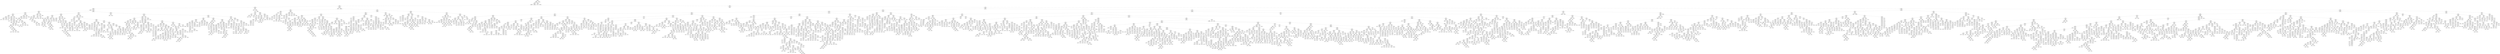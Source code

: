 digraph Tree {
node [shape=box, fontname="helvetica"] ;
edge [fontname="helvetica"] ;
0 [label="x[5] <= 0.582\ngini = 0.5\nsamples = 80000\nvalue = [40000.0, 40000.0]"] ;
1 [label="x[6] <= 0.591\ngini = 0.456\nsamples = 76867\nvalue = [40000.0, 21686.395]"] ;
0 -> 1 [labeldistance=2.5, labelangle=45, headlabel="True"] ;
2 [label="x[5] <= 0.336\ngini = 0.372\nsamples = 75405\nvalue = [40000.0, 13140.435]"] ;
1 -> 2 ;
3 [label="gini = 0.0\nsamples = 30299\nvalue = [16566.562, 0.0]"] ;
2 -> 3 ;
4 [label="x[1] <= 0.531\ngini = 0.46\nsamples = 45106\nvalue = [23433.438, 13140.435]"] ;
2 -> 4 ;
5 [label="x[4] <= 0.241\ngini = 0.193\nsamples = 23011\nvalue = [12440.095, 1513.956]"] ;
4 -> 5 ;
6 [label="x[2] <= 0.5\ngini = 0.115\nsamples = 19540\nvalue = [10618.806, 695.601]"] ;
5 -> 6 ;
7 [label="x[6] <= 0.15\ngini = 0.105\nsamples = 19396\nvalue = [10547.179, 619.611]"] ;
6 -> 7 ;
8 [label="gini = 0.0\nsamples = 5986\nvalue = [3272.961, 0.0]"] ;
7 -> 8 ;
9 [label="x[1] <= 0.168\ngini = 0.145\nsamples = 13410\nvalue = [7274.218, 619.611]"] ;
7 -> 9 ;
10 [label="x[6] <= 0.455\ngini = 0.047\nsamples = 4327\nvalue = [2360.403, 58.454]"] ;
9 -> 10 ;
11 [label="x[1] <= 0.143\ngini = 0.037\nsamples = 3868\nvalue = [2111.076, 40.918]"] ;
10 -> 11 ;
12 [label="x[5] <= 0.555\ngini = 0.025\nsamples = 3346\nvalue = [1827.303, 23.382]"] ;
11 -> 12 ;
13 [label="x[4] <= 0.063\ngini = 0.007\nsamples = 2837\nvalue = [1550.638, 5.845]"] ;
12 -> 13 ;
14 [label="x[4] <= 0.063\ngini = 0.042\nsamples = 489\nvalue = [266.823, 5.845]"] ;
13 -> 14 ;
15 [label="x[6] <= 0.218\ngini = 0.0\nsamples = 487\nvalue = [266.277, 0.0]"] ;
14 -> 15 ;
16 [label="gini = 0.0\nsamples = 52\nvalue = [28.432, 0.0]"] ;
15 -> 16 ;
17 [label="gini = 0.0\nsamples = 435\nvalue = [237.845, 0.0]"] ;
15 -> 17 ;
18 [label="x[6] <= 0.316\ngini = 0.156\nsamples = 2\nvalue = [0.547, 5.845]"] ;
14 -> 18 ;
19 [label="gini = 0.0\nsamples = 1\nvalue = [0.0, 5.845]"] ;
18 -> 19 ;
20 [label="gini = 0.0\nsamples = 1\nvalue = [0.547, 0.0]"] ;
18 -> 20 ;
21 [label="gini = 0.0\nsamples = 2348\nvalue = [1283.814, 0.0]"] ;
13 -> 21 ;
22 [label="x[6] <= 0.348\ngini = 0.112\nsamples = 509\nvalue = [276.665, 17.536]"] ;
12 -> 22 ;
23 [label="x[4] <= 0.078\ngini = 0.169\nsamples = 315\nvalue = [170.592, 17.536]"] ;
22 -> 23 ;
24 [label="gini = 0.0\nsamples = 114\nvalue = [62.332, 0.0]"] ;
23 -> 24 ;
25 [label="x[4] <= 0.078\ngini = 0.24\nsamples = 201\nvalue = [108.26, 17.536]"] ;
23 -> 25 ;
26 [label="x[1] <= 0.093\ngini = 0.156\nsamples = 2\nvalue = [0.547, 5.845]"] ;
25 -> 26 ;
27 [label="gini = 0.0\nsamples = 1\nvalue = [0.547, 0.0]"] ;
26 -> 27 ;
28 [label="gini = 0.0\nsamples = 1\nvalue = [0.0, 5.845]"] ;
26 -> 28 ;
29 [label="x[0] <= 0.5\ngini = 0.177\nsamples = 199\nvalue = [107.714, 11.691]"] ;
25 -> 29 ;
30 [label="x[1] <= 0.043\ngini = 0.338\nsamples = 80\nvalue = [42.648, 11.691]"] ;
29 -> 30 ;
31 [label="gini = 0.0\nsamples = 31\nvalue = [16.95, 0.0]"] ;
30 -> 31 ;
32 [label="x[1] <= 0.08\ngini = 0.43\nsamples = 49\nvalue = [25.698, 11.691]"] ;
30 -> 32 ;
33 [label="x[6] <= 0.284\ngini = 0.496\nsamples = 20\nvalue = [9.842, 11.691]"] ;
32 -> 33 ;
34 [label="x[6] <= 0.218\ngini = 0.461\nsamples = 14\nvalue = [6.561, 11.691]"] ;
33 -> 34 ;
35 [label="gini = 0.0\nsamples = 3\nvalue = [1.64, 0.0]"] ;
34 -> 35 ;
36 [label="x[4] <= 0.089\ngini = 0.417\nsamples = 11\nvalue = [4.921, 11.691]"] ;
34 -> 36 ;
37 [label="gini = 0.0\nsamples = 2\nvalue = [1.094, 0.0]"] ;
36 -> 37 ;
38 [label="x[4] <= 0.092\ngini = 0.372\nsamples = 9\nvalue = [3.827, 11.691]"] ;
36 -> 38 ;
39 [label="gini = 0.0\nsamples = 1\nvalue = [0.0, 5.845]"] ;
38 -> 39 ;
40 [label="x[4] <= 0.165\ngini = 0.478\nsamples = 8\nvalue = [3.827, 5.845]"] ;
38 -> 40 ;
41 [label="x[4] <= 0.098\ngini = 0.0\nsamples = 5\nvalue = [2.734, 0.0]"] ;
40 -> 41 ;
42 [label="gini = 0.0\nsamples = 1\nvalue = [0.547, 0.0]"] ;
41 -> 42 ;
43 [label="gini = 0.0\nsamples = 4\nvalue = [2.187, 0.0]"] ;
41 -> 43 ;
44 [label="x[1] <= 0.062\ngini = 0.266\nsamples = 3\nvalue = [1.094, 5.845]"] ;
40 -> 44 ;
45 [label="gini = 0.0\nsamples = 1\nvalue = [0.547, 0.0]"] ;
44 -> 45 ;
46 [label="gini = 0.156\nsamples = 2\nvalue = [0.547, 5.845]"] ;
44 -> 46 ;
47 [label="gini = -0.0\nsamples = 6\nvalue = [3.281, 0.0]"] ;
33 -> 47 ;
48 [label="x[4] <= 0.079\ngini = 0.0\nsamples = 29\nvalue = [15.856, 0.0]"] ;
32 -> 48 ;
49 [label="gini = 0.0\nsamples = 1\nvalue = [0.547, 0.0]"] ;
48 -> 49 ;
50 [label="gini = 0.0\nsamples = 28\nvalue = [15.31, 0.0]"] ;
48 -> 50 ;
51 [label="x[6] <= 0.218\ngini = 0.0\nsamples = 119\nvalue = [65.066, 0.0]"] ;
29 -> 51 ;
52 [label="gini = 0.0\nsamples = 18\nvalue = [9.842, 0.0]"] ;
51 -> 52 ;
53 [label="gini = 0.0\nsamples = 101\nvalue = [55.224, 0.0]"] ;
51 -> 53 ;
54 [label="x[0] <= 0.5\ngini = 0.0\nsamples = 194\nvalue = [106.073, 0.0]"] ;
22 -> 54 ;
55 [label="gini = 0.0\nsamples = 97\nvalue = [53.037, 0.0]"] ;
54 -> 55 ;
56 [label="gini = 0.0\nsamples = 97\nvalue = [53.037, 0.0]"] ;
54 -> 56 ;
57 [label="x[4] <= 0.13\ngini = 0.11\nsamples = 522\nvalue = [283.773, 17.536]"] ;
11 -> 57 ;
58 [label="x[4] <= 0.129\ngini = 0.21\nsamples = 240\nvalue = [129.584, 17.536]"] ;
57 -> 58 ;
59 [label="x[6] <= 0.284\ngini = 0.152\nsamples = 238\nvalue = [129.038, 11.691]"] ;
58 -> 59 ;
60 [label="x[6] <= 0.25\ngini = 0.317\nsamples = 89\nvalue = [47.569, 11.691]"] ;
59 -> 60 ;
61 [label="gini = 0.0\nsamples = 65\nvalue = [35.54, 0.0]"] ;
60 -> 61 ;
62 [label="x[4] <= 0.085\ngini = 0.5\nsamples = 24\nvalue = [12.029, 11.691]"] ;
60 -> 62 ;
63 [label="gini = 0.0\nsamples = 7\nvalue = [3.827, 0.0]"] ;
62 -> 63 ;
64 [label="x[4] <= 0.086\ngini = 0.485\nsamples = 17\nvalue = [8.202, 11.691]"] ;
62 -> 64 ;
65 [label="gini = 0.0\nsamples = 1\nvalue = [0.0, 5.845]"] ;
64 -> 65 ;
66 [label="x[5] <= 0.436\ngini = 0.486\nsamples = 16\nvalue = [8.202, 5.845]"] ;
64 -> 66 ;
67 [label="x[4] <= 0.11\ngini = 0.266\nsamples = 3\nvalue = [1.094, 5.845]"] ;
66 -> 67 ;
68 [label="x[5] <= 0.409\ngini = 0.0\nsamples = 2\nvalue = [1.094, 0.0]"] ;
67 -> 68 ;
69 [label="gini = 0.0\nsamples = 1\nvalue = [0.547, 0.0]"] ;
68 -> 69 ;
70 [label="gini = 0.0\nsamples = 1\nvalue = [0.547, 0.0]"] ;
68 -> 70 ;
71 [label="gini = 0.0\nsamples = 1\nvalue = [0.0, 5.845]"] ;
67 -> 71 ;
72 [label="x[0] <= 0.5\ngini = 0.0\nsamples = 13\nvalue = [7.108, 0.0]"] ;
66 -> 72 ;
73 [label="gini = 0.0\nsamples = 6\nvalue = [3.281, 0.0]"] ;
72 -> 73 ;
74 [label="gini = 0.0\nsamples = 7\nvalue = [3.827, 0.0]"] ;
72 -> 74 ;
75 [label="gini = -0.0\nsamples = 149\nvalue = [81.469, 0.0]"] ;
59 -> 75 ;
76 [label="x[6] <= 0.295\ngini = 0.156\nsamples = 2\nvalue = [0.547, 5.845]"] ;
58 -> 76 ;
77 [label="gini = 0.0\nsamples = 1\nvalue = [0.547, 0.0]"] ;
76 -> 77 ;
78 [label="gini = 0.0\nsamples = 1\nvalue = [0.0, 5.845]"] ;
76 -> 78 ;
79 [label="x[4] <= 0.131\ngini = 0.0\nsamples = 282\nvalue = [154.189, 0.0]"] ;
57 -> 79 ;
80 [label="gini = 0.0\nsamples = 1\nvalue = [0.547, 0.0]"] ;
79 -> 80 ;
81 [label="gini = 0.0\nsamples = 281\nvalue = [153.642, 0.0]"] ;
79 -> 81 ;
82 [label="x[5] <= 0.482\ngini = 0.123\nsamples = 459\nvalue = [249.327, 17.536]"] ;
10 -> 82 ;
83 [label="x[1] <= 0.055\ngini = 0.197\nsamples = 260\nvalue = [140.52, 17.536]"] ;
82 -> 83 ;
84 [label="x[1] <= 0.03\ngini = 0.321\nsamples = 87\nvalue = [46.475, 11.691]"] ;
83 -> 84 ;
85 [label="gini = -0.0\nsamples = 54\nvalue = [29.526, 0.0]"] ;
84 -> 85 ;
86 [label="x[5] <= 0.436\ngini = 0.483\nsamples = 33\nvalue = [16.95, 11.691]"] ;
84 -> 86 ;
87 [label="x[0] <= 0.5\ngini = 0.49\nsamples = 18\nvalue = [8.748, 11.691]"] ;
86 -> 87 ;
88 [label="gini = 0.0\nsamples = 8\nvalue = [4.374, 0.0]"] ;
87 -> 88 ;
89 [label="x[4] <= 0.08\ngini = 0.396\nsamples = 10\nvalue = [4.374, 11.691]"] ;
87 -> 89 ;
90 [label="gini = 0.0\nsamples = 3\nvalue = [1.64, 0.0]"] ;
89 -> 90 ;
91 [label="x[4] <= 0.086\ngini = 0.307\nsamples = 7\nvalue = [2.734, 11.691]"] ;
89 -> 91 ;
92 [label="gini = 0.0\nsamples = 1\nvalue = [0.0, 5.845]"] ;
91 -> 92 ;
93 [label="x[4] <= 0.156\ngini = 0.434\nsamples = 6\nvalue = [2.734, 5.845]"] ;
91 -> 93 ;
94 [label="gini = -0.0\nsamples = 4\nvalue = [2.187, 0.0]"] ;
93 -> 94 ;
95 [label="x[5] <= 0.409\ngini = 0.156\nsamples = 2\nvalue = [0.547, 5.845]"] ;
93 -> 95 ;
96 [label="gini = 0.0\nsamples = 1\nvalue = [0.0, 5.845]"] ;
95 -> 96 ;
97 [label="gini = 0.0\nsamples = 1\nvalue = [0.547, 0.0]"] ;
95 -> 97 ;
98 [label="gini = -0.0\nsamples = 15\nvalue = [8.202, 0.0]"] ;
86 -> 98 ;
99 [label="x[4] <= 0.07\ngini = 0.11\nsamples = 173\nvalue = [94.044, 5.845]"] ;
83 -> 99 ;
100 [label="x[4] <= 0.07\ngini = 0.338\nsamples = 40\nvalue = [21.324, 5.845]"] ;
99 -> 100 ;
101 [label="gini = -0.0\nsamples = 39\nvalue = [21.324, 0.0]"] ;
100 -> 101 ;
102 [label="gini = 0.0\nsamples = 1\nvalue = [0.0, 5.845]"] ;
100 -> 102 ;
103 [label="x[5] <= 0.409\ngini = 0.0\nsamples = 133\nvalue = [72.72, 0.0]"] ;
99 -> 103 ;
104 [label="gini = 0.0\nsamples = 31\nvalue = [16.95, 0.0]"] ;
103 -> 104 ;
105 [label="gini = 0.0\nsamples = 102\nvalue = [55.77, 0.0]"] ;
103 -> 105 ;
106 [label="x[0] <= 0.5\ngini = 0.0\nsamples = 199\nvalue = [108.807, 0.0]"] ;
82 -> 106 ;
107 [label="gini = 0.0\nsamples = 103\nvalue = [56.317, 0.0]"] ;
106 -> 107 ;
108 [label="gini = 0.0\nsamples = 96\nvalue = [52.49, 0.0]"] ;
106 -> 108 ;
109 [label="x[1] <= 0.343\ngini = 0.184\nsamples = 9083\nvalue = [4913.815, 561.157]"] ;
9 -> 109 ;
110 [label="x[1] <= 0.193\ngini = 0.143\nsamples = 4476\nvalue = [2428.202, 204.589]"] ;
109 -> 110 ;
111 [label="x[5] <= 0.518\ngini = 0.259\nsamples = 542\nvalue = [291.428, 52.609]"] ;
110 -> 111 ;
112 [label="x[6] <= 0.218\ngini = 0.142\nsamples = 388\nvalue = [210.506, 17.536]"] ;
111 -> 112 ;
113 [label="x[5] <= 0.464\ngini = 0.423\nsamples = 51\nvalue = [26.792, 11.691]"] ;
112 -> 113 ;
114 [label="gini = -0.0\nsamples = 29\nvalue = [15.856, 0.0]"] ;
113 -> 114 ;
115 [label="x[5] <= 0.482\ngini = 0.499\nsamples = 22\nvalue = [10.935, 11.691]"] ;
113 -> 115 ;
116 [label="x[0] <= 0.5\ngini = 0.434\nsamples = 12\nvalue = [5.468, 11.691]"] ;
115 -> 116 ;
117 [label="x[4] <= 0.123\ngini = 0.266\nsamples = 6\nvalue = [2.187, 11.691]"] ;
116 -> 117 ;
118 [label="gini = 0.0\nsamples = 2\nvalue = [1.094, 0.0]"] ;
117 -> 118 ;
119 [label="x[4] <= 0.198\ngini = 0.156\nsamples = 4\nvalue = [1.094, 11.691]"] ;
117 -> 119 ;
120 [label="x[4] <= 0.131\ngini = 0.085\nsamples = 3\nvalue = [0.547, 11.691]"] ;
119 -> 120 ;
121 [label="gini = 0.0\nsamples = 1\nvalue = [0.0, 5.845]"] ;
120 -> 121 ;
122 [label="x[4] <= 0.155\ngini = 0.156\nsamples = 2\nvalue = [0.547, 5.845]"] ;
120 -> 122 ;
123 [label="gini = 0.0\nsamples = 1\nvalue = [0.547, 0.0]"] ;
122 -> 123 ;
124 [label="gini = 0.0\nsamples = 1\nvalue = [0.0, 5.845]"] ;
122 -> 124 ;
125 [label="gini = 0.0\nsamples = 1\nvalue = [0.547, 0.0]"] ;
119 -> 125 ;
126 [label="gini = -0.0\nsamples = 6\nvalue = [3.281, 0.0]"] ;
116 -> 126 ;
127 [label="gini = -0.0\nsamples = 10\nvalue = [5.468, 0.0]"] ;
115 -> 127 ;
128 [label="x[4] <= 0.106\ngini = 0.06\nsamples = 337\nvalue = [183.714, 5.845]"] ;
112 -> 128 ;
129 [label="x[4] <= 0.106\ngini = 0.283\nsamples = 53\nvalue = [28.432, 5.845]"] ;
128 -> 129 ;
130 [label="gini = 0.0\nsamples = 52\nvalue = [28.432, 0.0]"] ;
129 -> 130 ;
131 [label="gini = 0.0\nsamples = 1\nvalue = [0.0, 5.845]"] ;
129 -> 131 ;
132 [label="gini = -0.0\nsamples = 284\nvalue = [155.282, 0.0]"] ;
128 -> 132 ;
133 [label="x[4] <= 0.167\ngini = 0.422\nsamples = 154\nvalue = [80.922, 35.072]"] ;
111 -> 133 ;
134 [label="x[4] <= 0.137\ngini = 0.489\nsamples = 92\nvalue = [47.022, 35.072]"] ;
133 -> 134 ;
135 [label="x[0] <= 0.5\ngini = 0.364\nsamples = 70\nvalue = [37.18, 11.691]"] ;
134 -> 135 ;
136 [label="x[5] <= 0.555\ngini = 0.486\nsamples = 32\nvalue = [16.403, 11.691]"] ;
135 -> 136 ;
137 [label="x[4] <= 0.116\ngini = 0.493\nsamples = 19\nvalue = [9.295, 11.691]"] ;
136 -> 137 ;
138 [label="x[4] <= 0.098\ngini = 0.434\nsamples = 12\nvalue = [5.468, 11.691]"] ;
137 -> 138 ;
139 [label="gini = 0.0\nsamples = 6\nvalue = [3.281, 0.0]"] ;
138 -> 139 ;
140 [label="x[6] <= 0.284\ngini = 0.266\nsamples = 6\nvalue = [2.187, 11.691]"] ;
138 -> 140 ;
141 [label="gini = 0.0\nsamples = 1\nvalue = [0.547, 0.0]"] ;
140 -> 141 ;
142 [label="x[6] <= 0.361\ngini = 0.216\nsamples = 5\nvalue = [1.64, 11.691]"] ;
140 -> 142 ;
143 [label="x[6] <= 0.325\ngini = 0.156\nsamples = 4\nvalue = [1.094, 11.691]"] ;
142 -> 143 ;
144 [label="gini = 0.0\nsamples = 1\nvalue = [0.0, 5.845]"] ;
143 -> 144 ;
145 [label="x[4] <= 0.1\ngini = 0.266\nsamples = 3\nvalue = [1.094, 5.845]"] ;
143 -> 145 ;
146 [label="gini = 0.0\nsamples = 1\nvalue = [0.0, 5.845]"] ;
145 -> 146 ;
147 [label="gini = -0.0\nsamples = 2\nvalue = [1.094, 0.0]"] ;
145 -> 147 ;
148 [label="gini = 0.0\nsamples = 1\nvalue = [0.547, 0.0]"] ;
142 -> 148 ;
149 [label="gini = -0.0\nsamples = 7\nvalue = [3.827, 0.0]"] ;
137 -> 149 ;
150 [label="gini = -0.0\nsamples = 13\nvalue = [7.108, 0.0]"] ;
136 -> 150 ;
151 [label="x[5] <= 0.555\ngini = 0.0\nsamples = 38\nvalue = [20.777, 0.0]"] ;
135 -> 151 ;
152 [label="gini = 0.0\nsamples = 20\nvalue = [10.935, 0.0]"] ;
151 -> 152 ;
153 [label="gini = 0.0\nsamples = 18\nvalue = [9.842, 0.0]"] ;
151 -> 153 ;
154 [label="x[6] <= 0.357\ngini = 0.417\nsamples = 22\nvalue = [9.842, 23.382]"] ;
134 -> 154 ;
155 [label="x[6] <= 0.218\ngini = 0.495\nsamples = 14\nvalue = [7.108, 5.845]"] ;
154 -> 155 ;
156 [label="gini = 0.0\nsamples = 1\nvalue = [0.0, 5.845]"] ;
155 -> 156 ;
157 [label="x[4] <= 0.144\ngini = 0.0\nsamples = 13\nvalue = [7.108, 0.0]"] ;
155 -> 157 ;
158 [label="gini = 0.0\nsamples = 2\nvalue = [1.094, 0.0]"] ;
157 -> 158 ;
159 [label="gini = 0.0\nsamples = 11\nvalue = [6.014, 0.0]"] ;
157 -> 159 ;
160 [label="x[0] <= 0.5\ngini = 0.233\nsamples = 8\nvalue = [2.734, 17.536]"] ;
154 -> 160 ;
161 [label="gini = 0.0\nsamples = 3\nvalue = [1.64, 0.0]"] ;
160 -> 161 ;
162 [label="x[4] <= 0.141\ngini = 0.111\nsamples = 5\nvalue = [1.094, 17.536]"] ;
160 -> 162 ;
163 [label="gini = 0.0\nsamples = 1\nvalue = [0.547, 0.0]"] ;
162 -> 163 ;
164 [label="x[1] <= 0.18\ngini = 0.059\nsamples = 4\nvalue = [0.547, 17.536]"] ;
162 -> 164 ;
165 [label="gini = 0.0\nsamples = 2\nvalue = [0.0, 11.691]"] ;
164 -> 165 ;
166 [label="x[4] <= 0.147\ngini = 0.156\nsamples = 2\nvalue = [0.547, 5.845]"] ;
164 -> 166 ;
167 [label="gini = 0.0\nsamples = 1\nvalue = [0.547, 0.0]"] ;
166 -> 167 ;
168 [label="gini = 0.0\nsamples = 1\nvalue = [0.0, 5.845]"] ;
166 -> 168 ;
169 [label="x[0] <= 0.5\ngini = 0.0\nsamples = 62\nvalue = [33.9, 0.0]"] ;
133 -> 169 ;
170 [label="gini = 0.0\nsamples = 31\nvalue = [16.95, 0.0]"] ;
169 -> 170 ;
171 [label="gini = 0.0\nsamples = 31\nvalue = [16.95, 0.0]"] ;
169 -> 171 ;
172 [label="x[4] <= 0.24\ngini = 0.124\nsamples = 3934\nvalue = [2136.774, 151.98]"] ;
110 -> 172 ;
173 [label="x[4] <= 0.123\ngini = 0.12\nsamples = 3919\nvalue = [2129.12, 146.135]"] ;
172 -> 173 ;
174 [label="gini = 0.0\nsamples = 521\nvalue = [284.867, 0.0]"] ;
173 -> 174 ;
175 [label="x[4] <= 0.123\ngini = 0.136\nsamples = 3398\nvalue = [1844.253, 146.135]"] ;
173 -> 175 ;
176 [label="x[6] <= 0.318\ngini = 0.266\nsamples = 3\nvalue = [1.094, 5.845]"] ;
175 -> 176 ;
177 [label="gini = 0.0\nsamples = 1\nvalue = [0.0, 5.845]"] ;
176 -> 177 ;
178 [label="x[6] <= 0.35\ngini = 0.0\nsamples = 2\nvalue = [1.094, 0.0]"] ;
176 -> 178 ;
179 [label="gini = 0.0\nsamples = 1\nvalue = [0.547, 0.0]"] ;
178 -> 179 ;
180 [label="gini = 0.0\nsamples = 1\nvalue = [0.547, 0.0]"] ;
178 -> 180 ;
181 [label="x[1] <= 0.243\ngini = 0.131\nsamples = 3395\nvalue = [1843.159, 140.289]"] ;
175 -> 181 ;
182 [label="x[4] <= 0.155\ngini = 0.2\nsamples = 1020\nvalue = [551.143, 70.145]"] ;
181 -> 182 ;
183 [label="x[4] <= 0.155\ngini = 0.316\nsamples = 313\nvalue = [167.311, 40.918]"] ;
182 -> 183 ;
184 [label="x[4] <= 0.133\ngini = 0.288\nsamples = 310\nvalue = [166.218, 35.072]"] ;
183 -> 184 ;
185 [label="gini = 0.0\nsamples = 92\nvalue = [50.303, 0.0]"] ;
184 -> 185 ;
186 [label="x[4] <= 0.136\ngini = 0.357\nsamples = 218\nvalue = [115.915, 35.072]"] ;
184 -> 186 ;
187 [label="x[4] <= 0.135\ngini = 0.492\nsamples = 28\nvalue = [13.669, 17.536]"] ;
186 -> 187 ;
188 [label="x[4] <= 0.133\ngini = 0.433\nsamples = 24\nvalue = [12.576, 5.845]"] ;
187 -> 188 ;
189 [label="gini = 0.0\nsamples = 1\nvalue = [0.0, 5.845]"] ;
188 -> 189 ;
190 [label="gini = -0.0\nsamples = 23\nvalue = [12.576, 0.0]"] ;
188 -> 190 ;
191 [label="x[5] <= 0.445\ngini = 0.156\nsamples = 4\nvalue = [1.094, 11.691]"] ;
187 -> 191 ;
192 [label="gini = 0.0\nsamples = 2\nvalue = [1.094, 0.0]"] ;
191 -> 192 ;
193 [label="gini = 0.0\nsamples = 2\nvalue = [0.0, 11.691]"] ;
191 -> 193 ;
194 [label="x[5] <= 0.464\ngini = 0.25\nsamples = 190\nvalue = [102.246, 17.536]"] ;
186 -> 194 ;
195 [label="gini = 0.0\nsamples = 82\nvalue = [44.835, 0.0]"] ;
194 -> 195 ;
196 [label="x[6] <= 0.455\ngini = 0.358\nsamples = 108\nvalue = [57.411, 17.536]"] ;
194 -> 196 ;
197 [label="x[6] <= 0.318\ngini = 0.296\nsamples = 99\nvalue = [53.037, 11.691]"] ;
196 -> 197 ;
198 [label="x[6] <= 0.218\ngini = 0.43\nsamples = 49\nvalue = [25.698, 11.691]"] ;
197 -> 198 ;
199 [label="gini = 0.0\nsamples = 14\nvalue = [7.655, 0.0]"] ;
198 -> 199 ;
200 [label="x[4] <= 0.141\ngini = 0.477\nsamples = 35\nvalue = [18.043, 11.691]"] ;
198 -> 200 ;
201 [label="gini = 0.0\nsamples = 11\nvalue = [6.014, 0.0]"] ;
200 -> 201 ;
202 [label="x[4] <= 0.141\ngini = 0.5\nsamples = 24\nvalue = [12.029, 11.691]"] ;
200 -> 202 ;
203 [label="gini = 0.0\nsamples = 1\nvalue = [0.0, 5.845]"] ;
202 -> 203 ;
204 [label="x[4] <= 0.15\ngini = 0.44\nsamples = 23\nvalue = [12.029, 5.845]"] ;
202 -> 204 ;
205 [label="gini = -0.0\nsamples = 17\nvalue = [9.295, 0.0]"] ;
204 -> 205 ;
206 [label="x[4] <= 0.151\ngini = 0.434\nsamples = 6\nvalue = [2.734, 5.845]"] ;
204 -> 206 ;
207 [label="gini = 0.0\nsamples = 1\nvalue = [0.0, 5.845]"] ;
206 -> 207 ;
208 [label="gini = 0.0\nsamples = 5\nvalue = [2.734, 0.0]"] ;
206 -> 208 ;
209 [label="x[5] <= 0.482\ngini = 0.0\nsamples = 50\nvalue = [27.338, 0.0]"] ;
197 -> 209 ;
210 [label="gini = 0.0\nsamples = 10\nvalue = [5.468, 0.0]"] ;
209 -> 210 ;
211 [label="gini = 0.0\nsamples = 40\nvalue = [21.871, 0.0]"] ;
209 -> 211 ;
212 [label="x[4] <= 0.147\ngini = 0.49\nsamples = 9\nvalue = [4.374, 5.845]"] ;
196 -> 212 ;
213 [label="x[4] <= 0.138\ngini = 0.0\nsamples = 6\nvalue = [3.281, 0.0]"] ;
212 -> 213 ;
214 [label="gini = 0.0\nsamples = 1\nvalue = [0.547, 0.0]"] ;
213 -> 214 ;
215 [label="gini = 0.0\nsamples = 5\nvalue = [2.734, 0.0]"] ;
213 -> 215 ;
216 [label="x[4] <= 0.15\ngini = 0.266\nsamples = 3\nvalue = [1.094, 5.845]"] ;
212 -> 216 ;
217 [label="gini = 0.0\nsamples = 1\nvalue = [0.0, 5.845]"] ;
216 -> 217 ;
218 [label="gini = -0.0\nsamples = 2\nvalue = [1.094, 0.0]"] ;
216 -> 218 ;
219 [label="x[5] <= 0.436\ngini = 0.266\nsamples = 3\nvalue = [1.094, 5.845]"] ;
183 -> 219 ;
220 [label="gini = 0.0\nsamples = 1\nvalue = [0.0, 5.845]"] ;
219 -> 220 ;
221 [label="x[0] <= 0.5\ngini = 0.0\nsamples = 2\nvalue = [1.094, 0.0]"] ;
219 -> 221 ;
222 [label="gini = 0.0\nsamples = 1\nvalue = [0.547, 0.0]"] ;
221 -> 222 ;
223 [label="gini = 0.0\nsamples = 1\nvalue = [0.547, 0.0]"] ;
221 -> 223 ;
224 [label="x[4] <= 0.204\ngini = 0.132\nsamples = 707\nvalue = [383.832, 29.227]"] ;
182 -> 224 ;
225 [label="x[1] <= 0.23\ngini = 0.066\nsamples = 611\nvalue = [332.982, 11.691]"] ;
224 -> 225 ;
226 [label="x[4] <= 0.156\ngini = 0.0\nsamples = 426\nvalue = [232.924, 0.0]"] ;
225 -> 226 ;
227 [label="gini = 0.0\nsamples = 2\nvalue = [1.094, 0.0]"] ;
226 -> 227 ;
228 [label="gini = 0.0\nsamples = 424\nvalue = [231.83, 0.0]"] ;
226 -> 228 ;
229 [label="x[6] <= 0.218\ngini = 0.187\nsamples = 185\nvalue = [100.059, 11.691]"] ;
225 -> 229 ;
230 [label="x[5] <= 0.555\ngini = 0.44\nsamples = 23\nvalue = [12.029, 5.845]"] ;
229 -> 230 ;
231 [label="gini = -0.0\nsamples = 19\nvalue = [10.389, 0.0]"] ;
230 -> 231 ;
232 [label="x[4] <= 0.186\ngini = 0.342\nsamples = 4\nvalue = [1.64, 5.845]"] ;
230 -> 232 ;
233 [label="gini = 0.0\nsamples = 1\nvalue = [0.547, 0.0]"] ;
232 -> 233 ;
234 [label="gini = 0.266\nsamples = 3\nvalue = [1.094, 5.845]"] ;
232 -> 234 ;
235 [label="x[4] <= 0.169\ngini = 0.117\nsamples = 162\nvalue = [88.03, 5.845]"] ;
229 -> 235 ;
236 [label="x[4] <= 0.168\ngini = 0.375\nsamples = 33\nvalue = [17.497, 5.845]"] ;
235 -> 236 ;
237 [label="gini = -0.0\nsamples = 32\nvalue = [17.497, 0.0]"] ;
236 -> 237 ;
238 [label="gini = 0.0\nsamples = 1\nvalue = [0.0, 5.845]"] ;
236 -> 238 ;
239 [label="x[6] <= 0.25\ngini = 0.0\nsamples = 129\nvalue = [70.533, 0.0]"] ;
235 -> 239 ;
240 [label="gini = 0.0\nsamples = 10\nvalue = [5.468, 0.0]"] ;
239 -> 240 ;
241 [label="gini = 0.0\nsamples = 119\nvalue = [65.066, 0.0]"] ;
239 -> 241 ;
242 [label="x[4] <= 0.205\ngini = 0.381\nsamples = 96\nvalue = [50.85, 17.536]"] ;
224 -> 242 ;
243 [label="gini = 0.0\nsamples = 1\nvalue = [0.0, 5.845]"] ;
242 -> 243 ;
244 [label="x[5] <= 0.482\ngini = 0.304\nsamples = 95\nvalue = [50.85, 11.691]"] ;
242 -> 244 ;
245 [label="gini = 0.0\nsamples = 53\nvalue = [28.979, 0.0]"] ;
244 -> 245 ;
246 [label="x[5] <= 0.518\ngini = 0.454\nsamples = 42\nvalue = [21.871, 11.691]"] ;
244 -> 246 ;
247 [label="x[1] <= 0.23\ngini = 0.372\nsamples = 9\nvalue = [3.827, 11.691]"] ;
246 -> 247 ;
248 [label="x[1] <= 0.218\ngini = 0.216\nsamples = 5\nvalue = [1.64, 11.691]"] ;
247 -> 248 ;
249 [label="x[6] <= 0.318\ngini = 0.0\nsamples = 3\nvalue = [1.64, 0.0]"] ;
248 -> 249 ;
250 [label="gini = 0.0\nsamples = 1\nvalue = [0.547, 0.0]"] ;
249 -> 250 ;
251 [label="gini = 0.0\nsamples = 2\nvalue = [1.094, 0.0]"] ;
249 -> 251 ;
252 [label="gini = 0.0\nsamples = 2\nvalue = [0.0, 11.691]"] ;
248 -> 252 ;
253 [label="x[0] <= 0.5\ngini = 0.0\nsamples = 4\nvalue = [2.187, 0.0]"] ;
247 -> 253 ;
254 [label="gini = 0.0\nsamples = 2\nvalue = [1.094, 0.0]"] ;
253 -> 254 ;
255 [label="gini = 0.0\nsamples = 2\nvalue = [1.094, 0.0]"] ;
253 -> 255 ;
256 [label="gini = -0.0\nsamples = 33\nvalue = [18.043, 0.0]"] ;
246 -> 256 ;
257 [label="x[5] <= 0.409\ngini = 0.098\nsamples = 2375\nvalue = [1292.016, 70.145]"] ;
181 -> 257 ;
258 [label="x[1] <= 0.306\ngini = 0.242\nsamples = 332\nvalue = [178.794, 29.227]"] ;
257 -> 258 ;
259 [label="x[0] <= 0.5\ngini = 0.087\nsamples = 226\nvalue = [123.023, 5.845]"] ;
258 -> 259 ;
260 [label="gini = 0.0\nsamples = 141\nvalue = [77.094, 0.0]"] ;
259 -> 260 ;
261 [label="x[1] <= 0.281\ngini = 0.2\nsamples = 85\nvalue = [45.929, 5.845]"] ;
259 -> 261 ;
262 [label="gini = 0.0\nsamples = 49\nvalue = [26.792, 0.0]"] ;
261 -> 262 ;
263 [label="x[6] <= 0.318\ngini = 0.358\nsamples = 36\nvalue = [19.137, 5.845]"] ;
261 -> 263 ;
264 [label="x[6] <= 0.284\ngini = 0.486\nsamples = 16\nvalue = [8.202, 5.845]"] ;
263 -> 264 ;
265 [label="gini = 0.0\nsamples = 13\nvalue = [7.108, 0.0]"] ;
264 -> 265 ;
266 [label="x[4] <= 0.176\ngini = 0.266\nsamples = 3\nvalue = [1.094, 5.845]"] ;
264 -> 266 ;
267 [label="gini = 0.0\nsamples = 1\nvalue = [0.547, 0.0]"] ;
266 -> 267 ;
268 [label="x[1] <= 0.293\ngini = 0.156\nsamples = 2\nvalue = [0.547, 5.845]"] ;
266 -> 268 ;
269 [label="gini = 0.0\nsamples = 1\nvalue = [0.0, 5.845]"] ;
268 -> 269 ;
270 [label="gini = 0.0\nsamples = 1\nvalue = [0.547, 0.0]"] ;
268 -> 270 ;
271 [label="gini = -0.0\nsamples = 20\nvalue = [10.935, 0.0]"] ;
263 -> 271 ;
272 [label="x[4] <= 0.137\ngini = 0.416\nsamples = 106\nvalue = [55.77, 23.382]"] ;
258 -> 272 ;
273 [label="x[1] <= 0.318\ngini = 0.266\nsamples = 3\nvalue = [1.094, 5.845]"] ;
272 -> 273 ;
274 [label="gini = 0.0\nsamples = 1\nvalue = [0.0, 5.845]"] ;
273 -> 274 ;
275 [label="gini = -0.0\nsamples = 2\nvalue = [1.094, 0.0]"] ;
273 -> 275 ;
276 [label="x[4] <= 0.193\ngini = 0.368\nsamples = 103\nvalue = [54.677, 17.536]"] ;
272 -> 276 ;
277 [label="gini = 0.0\nsamples = 37\nvalue = [20.23, 0.0]"] ;
276 -> 277 ;
278 [label="x[4] <= 0.196\ngini = 0.447\nsamples = 66\nvalue = [34.446, 17.536]"] ;
276 -> 278 ;
279 [label="gini = 0.0\nsamples = 1\nvalue = [0.0, 5.845]"] ;
278 -> 279 ;
280 [label="x[6] <= 0.318\ngini = 0.378\nsamples = 65\nvalue = [34.446, 11.691]"] ;
278 -> 280 ;
281 [label="x[1] <= 0.318\ngini = 0.483\nsamples = 33\nvalue = [16.95, 11.691]"] ;
280 -> 281 ;
282 [label="gini = 0.0\nsamples = 11\nvalue = [6.014, 0.0]"] ;
281 -> 282 ;
283 [label="x[4] <= 0.203\ngini = 0.499\nsamples = 22\nvalue = [10.935, 11.691]"] ;
281 -> 283 ;
284 [label="x[6] <= 0.218\ngini = 0.478\nsamples = 16\nvalue = [7.655, 11.691]"] ;
283 -> 284 ;
285 [label="gini = 0.0\nsamples = 2\nvalue = [1.094, 0.0]"] ;
284 -> 285 ;
286 [label="x[6] <= 0.25\ngini = 0.461\nsamples = 14\nvalue = [6.561, 11.691]"] ;
284 -> 286 ;
287 [label="x[1] <= 0.331\ngini = 0.342\nsamples = 4\nvalue = [1.64, 5.845]"] ;
286 -> 287 ;
288 [label="x[0] <= 0.5\ngini = 0.156\nsamples = 2\nvalue = [0.547, 5.845]"] ;
287 -> 288 ;
289 [label="gini = 0.0\nsamples = 1\nvalue = [0.547, 0.0]"] ;
288 -> 289 ;
290 [label="gini = 0.0\nsamples = 1\nvalue = [0.0, 5.845]"] ;
288 -> 290 ;
291 [label="x[0] <= 0.5\ngini = 0.0\nsamples = 2\nvalue = [1.094, 0.0]"] ;
287 -> 291 ;
292 [label="gini = 0.0\nsamples = 1\nvalue = [0.547, 0.0]"] ;
291 -> 292 ;
293 [label="gini = 0.0\nsamples = 1\nvalue = [0.547, 0.0]"] ;
291 -> 293 ;
294 [label="x[6] <= 0.284\ngini = 0.496\nsamples = 10\nvalue = [4.921, 5.845]"] ;
286 -> 294 ;
295 [label="gini = 0.0\nsamples = 5\nvalue = [2.734, 0.0]"] ;
294 -> 295 ;
296 [label="x[1] <= 0.331\ngini = 0.396\nsamples = 5\nvalue = [2.187, 5.845]"] ;
294 -> 296 ;
297 [label="gini = -0.0\nsamples = 3\nvalue = [1.64, 0.0]"] ;
296 -> 297 ;
298 [label="x[0] <= 0.5\ngini = 0.156\nsamples = 2\nvalue = [0.547, 5.845]"] ;
296 -> 298 ;
299 [label="gini = 0.0\nsamples = 1\nvalue = [0.0, 5.845]"] ;
298 -> 299 ;
300 [label="gini = 0.0\nsamples = 1\nvalue = [0.547, 0.0]"] ;
298 -> 300 ;
301 [label="gini = -0.0\nsamples = 6\nvalue = [3.281, 0.0]"] ;
283 -> 301 ;
302 [label="gini = 0.0\nsamples = 32\nvalue = [17.497, 0.0]"] ;
280 -> 302 ;
303 [label="x[6] <= 0.25\ngini = 0.068\nsamples = 2043\nvalue = [1113.222, 40.918]"] ;
257 -> 303 ;
304 [label="gini = 0.0\nsamples = 469\nvalue = [256.435, 0.0]"] ;
303 -> 304 ;
305 [label="x[6] <= 0.318\ngini = 0.087\nsamples = 1574\nvalue = [856.787, 40.918]"] ;
303 -> 305 ;
306 [label="x[5] <= 0.482\ngini = 0.167\nsamples = 427\nvalue = [231.283, 23.382]"] ;
305 -> 306 ;
307 [label="gini = 0.0\nsamples = 213\nvalue = [116.462, 0.0]"] ;
306 -> 307 ;
308 [label="x[4] <= 0.153\ngini = 0.281\nsamples = 214\nvalue = [114.822, 23.382]"] ;
306 -> 308 ;
309 [label="gini = 0.0\nsamples = 48\nvalue = [26.245, 0.0]"] ;
308 -> 309 ;
310 [label="x[4] <= 0.154\ngini = 0.33\nsamples = 166\nvalue = [88.577, 23.382]"] ;
308 -> 310 ;
311 [label="gini = 0.0\nsamples = 1\nvalue = [0.0, 5.845]"] ;
310 -> 311 ;
312 [label="x[1] <= 0.256\ngini = 0.276\nsamples = 165\nvalue = [88.577, 17.536]"] ;
310 -> 312 ;
313 [label="x[4] <= 0.169\ngini = 0.495\nsamples = 14\nvalue = [7.108, 5.845]"] ;
312 -> 313 ;
314 [label="x[4] <= 0.165\ngini = 0.342\nsamples = 4\nvalue = [1.64, 5.845]"] ;
313 -> 314 ;
315 [label="gini = 0.0\nsamples = 3\nvalue = [1.64, 0.0]"] ;
314 -> 315 ;
316 [label="gini = 0.0\nsamples = 1\nvalue = [0.0, 5.845]"] ;
314 -> 316 ;
317 [label="x[4] <= 0.172\ngini = 0.0\nsamples = 10\nvalue = [5.468, 0.0]"] ;
313 -> 317 ;
318 [label="gini = 0.0\nsamples = 1\nvalue = [0.547, 0.0]"] ;
317 -> 318 ;
319 [label="gini = 0.0\nsamples = 9\nvalue = [4.921, 0.0]"] ;
317 -> 319 ;
320 [label="x[5] <= 0.555\ngini = 0.219\nsamples = 151\nvalue = [81.469, 11.691]"] ;
312 -> 320 ;
321 [label="x[1] <= 0.268\ngini = 0.0\nsamples = 100\nvalue = [54.677, 0.0]"] ;
320 -> 321 ;
322 [label="gini = 0.0\nsamples = 13\nvalue = [7.108, 0.0]"] ;
321 -> 322 ;
323 [label="gini = 0.0\nsamples = 87\nvalue = [47.569, 0.0]"] ;
321 -> 323 ;
324 [label="x[1] <= 0.331\ngini = 0.423\nsamples = 51\nvalue = [26.792, 11.691]"] ;
320 -> 324 ;
325 [label="x[6] <= 0.284\ngini = 0.31\nsamples = 46\nvalue = [24.605, 5.845]"] ;
324 -> 325 ;
326 [label="x[1] <= 0.293\ngini = 0.461\nsamples = 20\nvalue = [10.389, 5.845]"] ;
325 -> 326 ;
327 [label="gini = -0.0\nsamples = 11\nvalue = [6.014, 0.0]"] ;
326 -> 327 ;
328 [label="x[1] <= 0.306\ngini = 0.49\nsamples = 9\nvalue = [4.374, 5.845]"] ;
326 -> 328 ;
329 [label="x[0] <= 0.5\ngini = 0.342\nsamples = 4\nvalue = [1.64, 5.845]"] ;
328 -> 329 ;
330 [label="gini = 0.156\nsamples = 2\nvalue = [0.547, 5.845]"] ;
329 -> 330 ;
331 [label="x[4] <= 0.168\ngini = 0.0\nsamples = 2\nvalue = [1.094, 0.0]"] ;
329 -> 331 ;
332 [label="gini = 0.0\nsamples = 1\nvalue = [0.547, 0.0]"] ;
331 -> 332 ;
333 [label="gini = 0.0\nsamples = 1\nvalue = [0.547, 0.0]"] ;
331 -> 333 ;
334 [label="gini = -0.0\nsamples = 5\nvalue = [2.734, 0.0]"] ;
328 -> 334 ;
335 [label="gini = -0.0\nsamples = 26\nvalue = [14.216, 0.0]"] ;
325 -> 335 ;
336 [label="x[0] <= 0.5\ngini = 0.396\nsamples = 5\nvalue = [2.187, 5.845]"] ;
324 -> 336 ;
337 [label="x[4] <= 0.186\ngini = 0.0\nsamples = 3\nvalue = [1.64, 0.0]"] ;
336 -> 337 ;
338 [label="gini = 0.0\nsamples = 1\nvalue = [0.547, 0.0]"] ;
337 -> 338 ;
339 [label="gini = 0.0\nsamples = 2\nvalue = [1.094, 0.0]"] ;
337 -> 339 ;
340 [label="x[6] <= 0.284\ngini = 0.156\nsamples = 2\nvalue = [0.547, 5.845]"] ;
336 -> 340 ;
341 [label="gini = 0.0\nsamples = 1\nvalue = [0.547, 0.0]"] ;
340 -> 341 ;
342 [label="gini = 0.0\nsamples = 1\nvalue = [0.0, 5.845]"] ;
340 -> 342 ;
343 [label="x[4] <= 0.176\ngini = 0.053\nsamples = 1147\nvalue = [625.504, 17.536]"] ;
305 -> 343 ;
344 [label="gini = 0.0\nsamples = 414\nvalue = [226.362, 0.0]"] ;
343 -> 344 ;
345 [label="x[4] <= 0.176\ngini = 0.081\nsamples = 733\nvalue = [399.142, 17.536]"] ;
343 -> 345 ;
346 [label="gini = 0.0\nsamples = 1\nvalue = [0.0, 5.845]"] ;
345 -> 346 ;
347 [label="x[6] <= 0.348\ngini = 0.055\nsamples = 732\nvalue = [399.142, 11.691]"] ;
345 -> 347 ;
348 [label="x[0] <= 0.5\ngini = 0.129\nsamples = 144\nvalue = [78.188, 5.845]"] ;
347 -> 348 ;
349 [label="gini = -0.0\nsamples = 94\nvalue = [51.396, 0.0]"] ;
348 -> 349 ;
350 [label="x[1] <= 0.306\ngini = 0.294\nsamples = 50\nvalue = [26.792, 5.845]"] ;
348 -> 350 ;
351 [label="gini = -0.0\nsamples = 32\nvalue = [17.497, 0.0]"] ;
350 -> 351 ;
352 [label="x[1] <= 0.318\ngini = 0.474\nsamples = 18\nvalue = [9.295, 5.845]"] ;
350 -> 352 ;
353 [label="x[5] <= 0.482\ngini = 0.396\nsamples = 5\nvalue = [2.187, 5.845]"] ;
352 -> 353 ;
354 [label="gini = -0.0\nsamples = 3\nvalue = [1.64, 0.0]"] ;
353 -> 354 ;
355 [label="x[4] <= 0.194\ngini = 0.156\nsamples = 2\nvalue = [0.547, 5.845]"] ;
353 -> 355 ;
356 [label="gini = 0.0\nsamples = 1\nvalue = [0.547, 0.0]"] ;
355 -> 356 ;
357 [label="gini = 0.0\nsamples = 1\nvalue = [0.0, 5.845]"] ;
355 -> 357 ;
358 [label="x[4] <= 0.182\ngini = 0.0\nsamples = 13\nvalue = [7.108, 0.0]"] ;
352 -> 358 ;
359 [label="gini = 0.0\nsamples = 1\nvalue = [0.547, 0.0]"] ;
358 -> 359 ;
360 [label="gini = 0.0\nsamples = 12\nvalue = [6.561, 0.0]"] ;
358 -> 360 ;
361 [label="x[5] <= 0.464\ngini = 0.035\nsamples = 588\nvalue = [320.954, 5.845]"] ;
347 -> 361 ;
362 [label="x[1] <= 0.281\ngini = 0.106\nsamples = 181\nvalue = [98.418, 5.845]"] ;
361 -> 362 ;
363 [label="x[1] <= 0.268\ngini = 0.232\nsamples = 70\nvalue = [37.727, 5.845]"] ;
362 -> 363 ;
364 [label="gini = 0.0\nsamples = 47\nvalue = [25.698, 0.0]"] ;
363 -> 364 ;
365 [label="x[6] <= 0.361\ngini = 0.44\nsamples = 23\nvalue = [12.029, 5.845]"] ;
363 -> 365 ;
366 [label="gini = 0.0\nsamples = 10\nvalue = [5.468, 0.0]"] ;
365 -> 366 ;
367 [label="x[6] <= 0.455\ngini = 0.498\nsamples = 13\nvalue = [6.561, 5.845]"] ;
365 -> 367 ;
368 [label="x[5] <= 0.436\ngini = 0.434\nsamples = 6\nvalue = [2.734, 5.845]"] ;
367 -> 368 ;
369 [label="gini = 0.0\nsamples = 2\nvalue = [1.094, 0.0]"] ;
368 -> 369 ;
370 [label="x[0] <= 0.5\ngini = 0.342\nsamples = 4\nvalue = [1.64, 5.845]"] ;
368 -> 370 ;
371 [label="x[4] <= 0.211\ngini = 0.266\nsamples = 3\nvalue = [1.094, 5.845]"] ;
370 -> 371 ;
372 [label="gini = 0.156\nsamples = 2\nvalue = [0.547, 5.845]"] ;
371 -> 372 ;
373 [label="gini = 0.0\nsamples = 1\nvalue = [0.547, 0.0]"] ;
371 -> 373 ;
374 [label="gini = 0.0\nsamples = 1\nvalue = [0.547, 0.0]"] ;
370 -> 374 ;
375 [label="x[4] <= 0.191\ngini = 0.0\nsamples = 7\nvalue = [3.827, 0.0]"] ;
367 -> 375 ;
376 [label="gini = 0.0\nsamples = 1\nvalue = [0.547, 0.0]"] ;
375 -> 376 ;
377 [label="gini = 0.0\nsamples = 6\nvalue = [3.281, 0.0]"] ;
375 -> 377 ;
378 [label="gini = 0.0\nsamples = 111\nvalue = [60.691, 0.0]"] ;
362 -> 378 ;
379 [label="x[6] <= 0.357\ngini = 0.0\nsamples = 407\nvalue = [222.535, 0.0]"] ;
361 -> 379 ;
380 [label="gini = 0.0\nsamples = 116\nvalue = [63.425, 0.0]"] ;
379 -> 380 ;
381 [label="gini = 0.0\nsamples = 291\nvalue = [159.11, 0.0]"] ;
379 -> 381 ;
382 [label="x[4] <= 0.24\ngini = 0.491\nsamples = 15\nvalue = [7.655, 5.845]"] ;
172 -> 382 ;
383 [label="gini = 0.0\nsamples = 1\nvalue = [0.0, 5.845]"] ;
382 -> 383 ;
384 [label="gini = 0.0\nsamples = 14\nvalue = [7.655, 0.0]"] ;
382 -> 384 ;
385 [label="x[4] <= 0.048\ngini = 0.219\nsamples = 4607\nvalue = [2485.613, 356.569]"] ;
109 -> 385 ;
386 [label="x[5] <= 0.427\ngini = 0.156\nsamples = 2\nvalue = [0.547, 5.845]"] ;
385 -> 386 ;
387 [label="gini = 0.0\nsamples = 1\nvalue = [0.547, 0.0]"] ;
386 -> 387 ;
388 [label="gini = 0.0\nsamples = 1\nvalue = [0.0, 5.845]"] ;
386 -> 388 ;
389 [label="x[0] <= 0.5\ngini = 0.217\nsamples = 4605\nvalue = [2485.066, 350.723]"] ;
385 -> 389 ;
390 [label="x[3] <= 0.5\ngini = 0.176\nsamples = 2894\nvalue = [1566.494, 169.516]"] ;
389 -> 390 ;
391 [label="x[4] <= 0.162\ngini = 0.171\nsamples = 2890\nvalue = [1564.854, 163.671]"] ;
390 -> 391 ;
392 [label="x[1] <= 0.356\ngini = 0.07\nsamples = 849\nvalue = [462.567, 17.536]"] ;
391 -> 392 ;
393 [label="x[6] <= 0.284\ngini = 0.31\nsamples = 92\nvalue = [49.209, 11.691]"] ;
392 -> 393 ;
394 [label="x[4] <= 0.13\ngini = 0.491\nsamples = 30\nvalue = [15.31, 11.691]"] ;
393 -> 394 ;
395 [label="gini = 0.0\nsamples = 14\nvalue = [7.655, 0.0]"] ;
394 -> 395 ;
396 [label="x[4] <= 0.143\ngini = 0.478\nsamples = 16\nvalue = [7.655, 11.691]"] ;
394 -> 396 ;
397 [label="x[5] <= 0.445\ngini = 0.216\nsamples = 5\nvalue = [1.64, 11.691]"] ;
396 -> 397 ;
398 [label="gini = 0.0\nsamples = 1\nvalue = [0.547, 0.0]"] ;
397 -> 398 ;
399 [label="x[5] <= 0.518\ngini = 0.156\nsamples = 4\nvalue = [1.094, 11.691]"] ;
397 -> 399 ;
400 [label="x[5] <= 0.482\ngini = 0.085\nsamples = 3\nvalue = [0.547, 11.691]"] ;
399 -> 400 ;
401 [label="x[6] <= 0.25\ngini = 0.156\nsamples = 2\nvalue = [0.547, 5.845]"] ;
400 -> 401 ;
402 [label="gini = 0.0\nsamples = 1\nvalue = [0.547, 0.0]"] ;
401 -> 402 ;
403 [label="gini = 0.0\nsamples = 1\nvalue = [0.0, 5.845]"] ;
401 -> 403 ;
404 [label="gini = 0.0\nsamples = 1\nvalue = [0.0, 5.845]"] ;
400 -> 404 ;
405 [label="gini = 0.0\nsamples = 1\nvalue = [0.547, 0.0]"] ;
399 -> 405 ;
406 [label="gini = -0.0\nsamples = 11\nvalue = [6.014, 0.0]"] ;
396 -> 406 ;
407 [label="gini = 0.0\nsamples = 62\nvalue = [33.9, 0.0]"] ;
393 -> 407 ;
408 [label="x[4] <= 0.089\ngini = 0.027\nsamples = 757\nvalue = [413.358, 5.845]"] ;
392 -> 408 ;
409 [label="x[4] <= 0.089\ngini = 0.454\nsamples = 21\nvalue = [10.935, 5.845]"] ;
408 -> 409 ;
410 [label="gini = -0.0\nsamples = 19\nvalue = [10.389, 0.0]"] ;
409 -> 410 ;
411 [label="x[1] <= 0.424\ngini = 0.156\nsamples = 2\nvalue = [0.547, 5.845]"] ;
409 -> 411 ;
412 [label="gini = 0.0\nsamples = 1\nvalue = [0.547, 0.0]"] ;
411 -> 412 ;
413 [label="gini = 0.0\nsamples = 1\nvalue = [0.0, 5.845]"] ;
411 -> 413 ;
414 [label="x[6] <= 0.218\ngini = 0.0\nsamples = 736\nvalue = [402.422, 0.0]"] ;
408 -> 414 ;
415 [label="gini = 0.0\nsamples = 91\nvalue = [49.756, 0.0]"] ;
414 -> 415 ;
416 [label="gini = 0.0\nsamples = 645\nvalue = [352.666, 0.0]"] ;
414 -> 416 ;
417 [label="x[4] <= 0.162\ngini = 0.207\nsamples = 2041\nvalue = [1102.287, 146.135]"] ;
391 -> 417 ;
418 [label="x[6] <= 0.361\ngini = 0.266\nsamples = 3\nvalue = [1.094, 5.845]"] ;
417 -> 418 ;
419 [label="gini = 0.0\nsamples = 1\nvalue = [0.0, 5.845]"] ;
418 -> 419 ;
420 [label="x[5] <= 0.427\ngini = 0.0\nsamples = 2\nvalue = [1.094, 0.0]"] ;
418 -> 420 ;
421 [label="gini = 0.0\nsamples = 1\nvalue = [0.547, 0.0]"] ;
420 -> 421 ;
422 [label="gini = 0.0\nsamples = 1\nvalue = [0.547, 0.0]"] ;
420 -> 422 ;
423 [label="x[6] <= 0.218\ngini = 0.2\nsamples = 2038\nvalue = [1101.193, 140.289]"] ;
417 -> 423 ;
424 [label="x[1] <= 0.381\ngini = 0.345\nsamples = 231\nvalue = [123.023, 35.072]"] ;
423 -> 424 ;
425 [label="x[4] <= 0.182\ngini = 0.496\nsamples = 55\nvalue = [27.885, 23.382]"] ;
424 -> 425 ;
426 [label="x[4] <= 0.176\ngini = 0.342\nsamples = 8\nvalue = [3.281, 11.691]"] ;
425 -> 426 ;
427 [label="gini = 0.0\nsamples = 3\nvalue = [1.64, 0.0]"] ;
426 -> 427 ;
428 [label="x[5] <= 0.527\ngini = 0.216\nsamples = 5\nvalue = [1.64, 11.691]"] ;
426 -> 428 ;
429 [label="x[4] <= 0.178\ngini = 0.085\nsamples = 3\nvalue = [0.547, 11.691]"] ;
428 -> 429 ;
430 [label="gini = 0.0\nsamples = 1\nvalue = [0.0, 5.845]"] ;
429 -> 430 ;
431 [label="x[4] <= 0.18\ngini = 0.156\nsamples = 2\nvalue = [0.547, 5.845]"] ;
429 -> 431 ;
432 [label="gini = 0.0\nsamples = 1\nvalue = [0.547, 0.0]"] ;
431 -> 432 ;
433 [label="gini = 0.0\nsamples = 1\nvalue = [0.0, 5.845]"] ;
431 -> 433 ;
434 [label="x[1] <= 0.356\ngini = 0.0\nsamples = 2\nvalue = [1.094, 0.0]"] ;
428 -> 434 ;
435 [label="gini = 0.0\nsamples = 1\nvalue = [0.547, 0.0]"] ;
434 -> 435 ;
436 [label="gini = 0.0\nsamples = 1\nvalue = [0.547, 0.0]"] ;
434 -> 436 ;
437 [label="x[5] <= 0.482\ngini = 0.437\nsamples = 47\nvalue = [24.605, 11.691]"] ;
425 -> 437 ;
438 [label="x[1] <= 0.368\ngini = 0.499\nsamples = 25\nvalue = [12.576, 11.691]"] ;
437 -> 438 ;
439 [label="x[1] <= 0.356\ngini = 0.478\nsamples = 16\nvalue = [7.655, 11.691]"] ;
438 -> 439 ;
440 [label="gini = 0.0\nsamples = 8\nvalue = [4.374, 0.0]"] ;
439 -> 440 ;
441 [label="x[5] <= 0.409\ngini = 0.342\nsamples = 8\nvalue = [3.281, 11.691]"] ;
439 -> 441 ;
442 [label="gini = 0.0\nsamples = 2\nvalue = [1.094, 0.0]"] ;
441 -> 442 ;
443 [label="x[4] <= 0.209\ngini = 0.266\nsamples = 6\nvalue = [2.187, 11.691]"] ;
441 -> 443 ;
444 [label="x[5] <= 0.464\ngini = 0.216\nsamples = 5\nvalue = [1.64, 11.691]"] ;
443 -> 444 ;
445 [label="x[5] <= 0.436\ngini = 0.342\nsamples = 4\nvalue = [1.64, 5.845]"] ;
444 -> 445 ;
446 [label="gini = 0.156\nsamples = 2\nvalue = [0.547, 5.845]"] ;
445 -> 446 ;
447 [label="gini = 0.0\nsamples = 2\nvalue = [1.094, 0.0]"] ;
445 -> 447 ;
448 [label="gini = 0.0\nsamples = 1\nvalue = [0.0, 5.845]"] ;
444 -> 448 ;
449 [label="gini = 0.0\nsamples = 1\nvalue = [0.547, 0.0]"] ;
443 -> 449 ;
450 [label="gini = -0.0\nsamples = 9\nvalue = [4.921, 0.0]"] ;
438 -> 450 ;
451 [label="gini = -0.0\nsamples = 22\nvalue = [12.029, 0.0]"] ;
437 -> 451 ;
452 [label="x[4] <= 0.23\ngini = 0.195\nsamples = 176\nvalue = [95.138, 11.691]"] ;
424 -> 452 ;
453 [label="x[1] <= 0.468\ngini = 0.119\nsamples = 159\nvalue = [86.39, 5.845]"] ;
452 -> 453 ;
454 [label="gini = -0.0\nsamples = 95\nvalue = [51.943, 0.0]"] ;
453 -> 454 ;
455 [label="x[1] <= 0.481\ngini = 0.248\nsamples = 64\nvalue = [34.446, 5.845]"] ;
453 -> 455 ;
456 [label="x[5] <= 0.464\ngini = 0.474\nsamples = 18\nvalue = [9.295, 5.845]"] ;
455 -> 456 ;
457 [label="gini = 0.0\nsamples = 8\nvalue = [4.374, 0.0]"] ;
456 -> 457 ;
458 [label="x[5] <= 0.482\ngini = 0.496\nsamples = 10\nvalue = [4.921, 5.845]"] ;
456 -> 458 ;
459 [label="x[4] <= 0.186\ngini = 0.342\nsamples = 4\nvalue = [1.64, 5.845]"] ;
458 -> 459 ;
460 [label="gini = 0.0\nsamples = 1\nvalue = [0.547, 0.0]"] ;
459 -> 460 ;
461 [label="x[4] <= 0.215\ngini = 0.266\nsamples = 3\nvalue = [1.094, 5.845]"] ;
459 -> 461 ;
462 [label="gini = 0.156\nsamples = 2\nvalue = [0.547, 5.845]"] ;
461 -> 462 ;
463 [label="gini = 0.0\nsamples = 1\nvalue = [0.547, 0.0]"] ;
461 -> 463 ;
464 [label="x[5] <= 0.518\ngini = 0.0\nsamples = 6\nvalue = [3.281, 0.0]"] ;
458 -> 464 ;
465 [label="gini = 0.0\nsamples = 2\nvalue = [1.094, 0.0]"] ;
464 -> 465 ;
466 [label="gini = 0.0\nsamples = 4\nvalue = [2.187, 0.0]"] ;
464 -> 466 ;
467 [label="gini = -0.0\nsamples = 46\nvalue = [25.151, 0.0]"] ;
455 -> 467 ;
468 [label="x[4] <= 0.231\ngini = 0.48\nsamples = 17\nvalue = [8.748, 5.845]"] ;
452 -> 468 ;
469 [label="gini = 0.0\nsamples = 1\nvalue = [0.0, 5.845]"] ;
468 -> 469 ;
470 [label="x[5] <= 0.409\ngini = 0.0\nsamples = 16\nvalue = [8.748, 0.0]"] ;
468 -> 470 ;
471 [label="gini = 0.0\nsamples = 1\nvalue = [0.547, 0.0]"] ;
470 -> 471 ;
472 [label="gini = 0.0\nsamples = 15\nvalue = [8.202, 0.0]"] ;
470 -> 472 ;
473 [label="x[1] <= 0.481\ngini = 0.175\nsamples = 1807\nvalue = [978.17, 105.217]"] ;
423 -> 473 ;
474 [label="x[4] <= 0.171\ngini = 0.136\nsamples = 1356\nvalue = [735.951, 58.454]"] ;
473 -> 474 ;
475 [label="x[4] <= 0.171\ngini = 0.304\nsamples = 95\nvalue = [50.85, 11.691]"] ;
474 -> 475 ;
476 [label="x[6] <= 0.284\ngini = 0.187\nsamples = 93\nvalue = [50.303, 5.845]"] ;
475 -> 476 ;
477 [label="x[5] <= 0.518\ngini = 0.48\nsamples = 17\nvalue = [8.748, 5.845]"] ;
476 -> 477 ;
478 [label="gini = 0.0\nsamples = 15\nvalue = [8.202, 0.0]"] ;
477 -> 478 ;
479 [label="x[4] <= 0.166\ngini = 0.156\nsamples = 2\nvalue = [0.547, 5.845]"] ;
477 -> 479 ;
480 [label="gini = 0.0\nsamples = 1\nvalue = [0.547, 0.0]"] ;
479 -> 480 ;
481 [label="gini = 0.0\nsamples = 1\nvalue = [0.0, 5.845]"] ;
479 -> 481 ;
482 [label="gini = -0.0\nsamples = 76\nvalue = [41.554, 0.0]"] ;
476 -> 482 ;
483 [label="x[1] <= 0.406\ngini = 0.156\nsamples = 2\nvalue = [0.547, 5.845]"] ;
475 -> 483 ;
484 [label="gini = 0.0\nsamples = 1\nvalue = [0.547, 0.0]"] ;
483 -> 484 ;
485 [label="gini = 0.0\nsamples = 1\nvalue = [0.0, 5.845]"] ;
483 -> 485 ;
486 [label="x[4] <= 0.202\ngini = 0.12\nsamples = 1261\nvalue = [685.102, 46.763]"] ;
474 -> 486 ;
487 [label="gini = 0.0\nsamples = 314\nvalue = [171.686, 0.0]"] ;
486 -> 487 ;
488 [label="x[6] <= 0.357\ngini = 0.153\nsamples = 947\nvalue = [513.416, 46.763]"] ;
486 -> 488 ;
489 [label="x[1] <= 0.356\ngini = 0.097\nsamples = 597\nvalue = [324.781, 17.536]"] ;
488 -> 489 ;
490 [label="x[5] <= 0.464\ngini = 0.39\nsamples = 61\nvalue = [32.259, 11.691]"] ;
489 -> 490 ;
491 [label="x[6] <= 0.318\ngini = 0.495\nsamples = 28\nvalue = [14.216, 11.691]"] ;
490 -> 491 ;
492 [label="x[5] <= 0.409\ngini = 0.461\nsamples = 14\nvalue = [6.561, 11.691]"] ;
491 -> 492 ;
493 [label="gini = 0.0\nsamples = 6\nvalue = [3.281, 0.0]"] ;
492 -> 493 ;
494 [label="x[6] <= 0.25\ngini = 0.342\nsamples = 8\nvalue = [3.281, 11.691]"] ;
492 -> 494 ;
495 [label="gini = 0.0\nsamples = 2\nvalue = [1.094, 0.0]"] ;
494 -> 495 ;
496 [label="x[5] <= 0.436\ngini = 0.266\nsamples = 6\nvalue = [2.187, 11.691]"] ;
494 -> 496 ;
497 [label="gini = 0.0\nsamples = 1\nvalue = [0.0, 5.845]"] ;
496 -> 497 ;
498 [label="x[6] <= 0.284\ngini = 0.396\nsamples = 5\nvalue = [2.187, 5.845]"] ;
496 -> 498 ;
499 [label="gini = 0.266\nsamples = 3\nvalue = [1.094, 5.845]"] ;
498 -> 499 ;
500 [label="gini = 0.0\nsamples = 2\nvalue = [1.094, 0.0]"] ;
498 -> 500 ;
501 [label="gini = -0.0\nsamples = 14\nvalue = [7.655, 0.0]"] ;
491 -> 501 ;
502 [label="x[6] <= 0.25\ngini = 0.0\nsamples = 33\nvalue = [18.043, 0.0]"] ;
490 -> 502 ;
503 [label="gini = 0.0\nsamples = 4\nvalue = [2.187, 0.0]"] ;
502 -> 503 ;
504 [label="gini = 0.0\nsamples = 29\nvalue = [15.856, 0.0]"] ;
502 -> 504 ;
505 [label="x[4] <= 0.219\ngini = 0.038\nsamples = 536\nvalue = [292.522, 5.845]"] ;
489 -> 505 ;
506 [label="gini = -0.0\nsamples = 452\nvalue = [247.14, 0.0]"] ;
505 -> 506 ;
507 [label="x[4] <= 0.219\ngini = 0.202\nsamples = 84\nvalue = [45.382, 5.845]"] ;
505 -> 507 ;
508 [label="gini = 0.0\nsamples = 1\nvalue = [0.0, 5.845]"] ;
507 -> 508 ;
509 [label="gini = -0.0\nsamples = 83\nvalue = [45.382, 0.0]"] ;
507 -> 509 ;
510 [label="x[1] <= 0.381\ngini = 0.232\nsamples = 350\nvalue = [188.635, 29.227]"] ;
488 -> 510 ;
511 [label="gini = 0.0\nsamples = 105\nvalue = [57.411, 0.0]"] ;
510 -> 511 ;
512 [label="x[1] <= 0.456\ngini = 0.298\nsamples = 245\nvalue = [131.225, 29.227]"] ;
510 -> 512 ;
513 [label="x[4] <= 0.227\ngini = 0.351\nsamples = 187\nvalue = [99.512, 29.227]"] ;
512 -> 513 ;
514 [label="x[1] <= 0.431\ngini = 0.323\nsamples = 172\nvalue = [91.857, 23.382]"] ;
513 -> 514 ;
515 [label="x[5] <= 0.482\ngini = 0.402\nsamples = 115\nvalue = [60.691, 23.382]"] ;
514 -> 515 ;
516 [label="x[5] <= 0.409\ngini = 0.235\nsamples = 69\nvalue = [37.18, 5.845]"] ;
515 -> 516 ;
517 [label="x[1] <= 0.406\ngini = 0.48\nsamples = 17\nvalue = [8.748, 5.845]"] ;
516 -> 517 ;
518 [label="x[6] <= 0.361\ngini = 0.478\nsamples = 8\nvalue = [3.827, 5.845]"] ;
517 -> 518 ;
519 [label="x[4] <= 0.204\ngini = 0.342\nsamples = 4\nvalue = [1.64, 5.845]"] ;
518 -> 519 ;
520 [label="x[1] <= 0.393\ngini = 0.156\nsamples = 2\nvalue = [0.547, 5.845]"] ;
519 -> 520 ;
521 [label="gini = 0.0\nsamples = 1\nvalue = [0.547, 0.0]"] ;
520 -> 521 ;
522 [label="gini = 0.0\nsamples = 1\nvalue = [0.0, 5.845]"] ;
520 -> 522 ;
523 [label="gini = -0.0\nsamples = 2\nvalue = [1.094, 0.0]"] ;
519 -> 523 ;
524 [label="x[6] <= 0.455\ngini = 0.0\nsamples = 4\nvalue = [2.187, 0.0]"] ;
518 -> 524 ;
525 [label="gini = 0.0\nsamples = 1\nvalue = [0.547, 0.0]"] ;
524 -> 525 ;
526 [label="gini = 0.0\nsamples = 3\nvalue = [1.64, 0.0]"] ;
524 -> 526 ;
527 [label="gini = -0.0\nsamples = 9\nvalue = [4.921, 0.0]"] ;
517 -> 527 ;
528 [label="gini = 0.0\nsamples = 52\nvalue = [28.432, 0.0]"] ;
516 -> 528 ;
529 [label="x[1] <= 0.418\ngini = 0.489\nsamples = 46\nvalue = [23.511, 17.536]"] ;
515 -> 529 ;
530 [label="x[5] <= 0.518\ngini = 0.358\nsamples = 36\nvalue = [19.137, 5.845]"] ;
529 -> 530 ;
531 [label="x[6] <= 0.455\ngini = 0.495\nsamples = 14\nvalue = [7.108, 5.845]"] ;
530 -> 531 ;
532 [label="gini = -0.0\nsamples = 9\nvalue = [4.921, 0.0]"] ;
531 -> 532 ;
533 [label="x[4] <= 0.203\ngini = 0.396\nsamples = 5\nvalue = [2.187, 5.845]"] ;
531 -> 533 ;
534 [label="gini = 0.266\nsamples = 3\nvalue = [1.094, 5.845]"] ;
533 -> 534 ;
535 [label="x[4] <= 0.21\ngini = 0.0\nsamples = 2\nvalue = [1.094, 0.0]"] ;
533 -> 535 ;
536 [label="gini = 0.0\nsamples = 1\nvalue = [0.547, 0.0]"] ;
535 -> 536 ;
537 [label="gini = 0.0\nsamples = 1\nvalue = [0.547, 0.0]"] ;
535 -> 537 ;
538 [label="gini = -0.0\nsamples = 22\nvalue = [12.029, 0.0]"] ;
530 -> 538 ;
539 [label="x[6] <= 0.455\ngini = 0.396\nsamples = 10\nvalue = [4.374, 11.691]"] ;
529 -> 539 ;
540 [label="x[6] <= 0.361\ngini = 0.266\nsamples = 6\nvalue = [2.187, 11.691]"] ;
539 -> 540 ;
541 [label="gini = 0.0\nsamples = 3\nvalue = [1.64, 0.0]"] ;
540 -> 541 ;
542 [label="x[5] <= 0.518\ngini = 0.085\nsamples = 3\nvalue = [0.547, 11.691]"] ;
540 -> 542 ;
543 [label="gini = 0.0\nsamples = 1\nvalue = [0.547, 0.0]"] ;
542 -> 543 ;
544 [label="gini = 0.0\nsamples = 2\nvalue = [0.0, 11.691]"] ;
542 -> 544 ;
545 [label="x[5] <= 0.518\ngini = 0.0\nsamples = 4\nvalue = [2.187, 0.0]"] ;
539 -> 545 ;
546 [label="gini = 0.0\nsamples = 2\nvalue = [1.094, 0.0]"] ;
545 -> 546 ;
547 [label="gini = 0.0\nsamples = 2\nvalue = [1.094, 0.0]"] ;
545 -> 547 ;
548 [label="x[1] <= 0.443\ngini = 0.0\nsamples = 57\nvalue = [31.166, 0.0]"] ;
514 -> 548 ;
549 [label="gini = 0.0\nsamples = 28\nvalue = [15.31, 0.0]"] ;
548 -> 549 ;
550 [label="gini = 0.0\nsamples = 29\nvalue = [15.856, 0.0]"] ;
548 -> 550 ;
551 [label="x[4] <= 0.228\ngini = 0.491\nsamples = 15\nvalue = [7.655, 5.845]"] ;
513 -> 551 ;
552 [label="gini = 0.0\nsamples = 1\nvalue = [0.0, 5.845]"] ;
551 -> 552 ;
553 [label="gini = -0.0\nsamples = 14\nvalue = [7.655, 0.0]"] ;
551 -> 553 ;
554 [label="gini = -0.0\nsamples = 58\nvalue = [31.713, 0.0]"] ;
512 -> 554 ;
555 [label="x[6] <= 0.348\ngini = 0.271\nsamples = 451\nvalue = [242.219, 46.763]"] ;
473 -> 555 ;
556 [label="x[4] <= 0.199\ngini = 0.381\nsamples = 224\nvalue = [118.649, 40.918]"] ;
555 -> 556 ;
557 [label="gini = 0.0\nsamples = 62\nvalue = [33.9, 0.0]"] ;
556 -> 557 ;
558 [label="x[4] <= 0.2\ngini = 0.439\nsamples = 162\nvalue = [84.749, 40.918]"] ;
556 -> 558 ;
559 [label="gini = 0.0\nsamples = 1\nvalue = [0.0, 5.845]"] ;
558 -> 559 ;
560 [label="x[4] <= 0.21\ngini = 0.414\nsamples = 161\nvalue = [84.749, 35.072]"] ;
558 -> 560 ;
561 [label="x[4] <= 0.207\ngini = 0.451\nsamples = 129\nvalue = [67.253, 35.072]"] ;
560 -> 561 ;
562 [label="x[5] <= 0.482\ngini = 0.384\nsamples = 126\nvalue = [66.706, 23.382]"] ;
561 -> 562 ;
563 [label="x[6] <= 0.318\ngini = 0.225\nsamples = 73\nvalue = [39.367, 5.845]"] ;
562 -> 563 ;
564 [label="gini = 0.0\nsamples = 59\nvalue = [32.259, 0.0]"] ;
563 -> 564 ;
565 [label="x[1] <= 0.506\ngini = 0.495\nsamples = 14\nvalue = [7.108, 5.845]"] ;
563 -> 565 ;
566 [label="x[1] <= 0.493\ngini = 0.478\nsamples = 8\nvalue = [3.827, 5.845]"] ;
565 -> 566 ;
567 [label="gini = 0.0\nsamples = 4\nvalue = [2.187, 0.0]"] ;
566 -> 567 ;
568 [label="x[5] <= 0.427\ngini = 0.342\nsamples = 4\nvalue = [1.64, 5.845]"] ;
566 -> 568 ;
569 [label="gini = 0.0\nsamples = 1\nvalue = [0.547, 0.0]"] ;
568 -> 569 ;
570 [label="x[5] <= 0.464\ngini = 0.266\nsamples = 3\nvalue = [1.094, 5.845]"] ;
568 -> 570 ;
571 [label="gini = 0.156\nsamples = 2\nvalue = [0.547, 5.845]"] ;
570 -> 571 ;
572 [label="gini = 0.0\nsamples = 1\nvalue = [0.547, 0.0]"] ;
570 -> 572 ;
573 [label="x[1] <= 0.518\ngini = 0.0\nsamples = 6\nvalue = [3.281, 0.0]"] ;
565 -> 573 ;
574 [label="gini = 0.0\nsamples = 4\nvalue = [2.187, 0.0]"] ;
573 -> 574 ;
575 [label="gini = 0.0\nsamples = 2\nvalue = [1.094, 0.0]"] ;
573 -> 575 ;
576 [label="x[6] <= 0.284\ngini = 0.476\nsamples = 53\nvalue = [27.338, 17.536]"] ;
562 -> 576 ;
577 [label="x[5] <= 0.555\ngini = 0.483\nsamples = 25\nvalue = [12.029, 17.536]"] ;
576 -> 577 ;
578 [label="x[4] <= 0.202\ngini = 0.41\nsamples = 16\nvalue = [7.108, 17.536]"] ;
577 -> 578 ;
579 [label="gini = 0.0\nsamples = 2\nvalue = [1.094, 0.0]"] ;
578 -> 579 ;
580 [label="x[1] <= 0.518\ngini = 0.38\nsamples = 14\nvalue = [6.014, 17.536]"] ;
578 -> 580 ;
581 [label="x[6] <= 0.25\ngini = 0.434\nsamples = 12\nvalue = [5.468, 11.691]"] ;
580 -> 581 ;
582 [label="x[1] <= 0.506\ngini = 0.307\nsamples = 7\nvalue = [2.734, 11.691]"] ;
581 -> 582 ;
583 [label="x[5] <= 0.518\ngini = 0.266\nsamples = 6\nvalue = [2.187, 11.691]"] ;
582 -> 583 ;
584 [label="x[1] <= 0.493\ngini = 0.396\nsamples = 5\nvalue = [2.187, 5.845]"] ;
583 -> 584 ;
585 [label="gini = 0.0\nsamples = 2\nvalue = [1.094, 0.0]"] ;
584 -> 585 ;
586 [label="gini = 0.266\nsamples = 3\nvalue = [1.094, 5.845]"] ;
584 -> 586 ;
587 [label="gini = 0.0\nsamples = 1\nvalue = [0.0, 5.845]"] ;
583 -> 587 ;
588 [label="gini = 0.0\nsamples = 1\nvalue = [0.547, 0.0]"] ;
582 -> 588 ;
589 [label="gini = -0.0\nsamples = 5\nvalue = [2.734, 0.0]"] ;
581 -> 589 ;
590 [label="x[5] <= 0.518\ngini = 0.156\nsamples = 2\nvalue = [0.547, 5.845]"] ;
580 -> 590 ;
591 [label="gini = 0.0\nsamples = 1\nvalue = [0.547, 0.0]"] ;
590 -> 591 ;
592 [label="gini = 0.0\nsamples = 1\nvalue = [0.0, 5.845]"] ;
590 -> 592 ;
593 [label="gini = -0.0\nsamples = 9\nvalue = [4.921, 0.0]"] ;
577 -> 593 ;
594 [label="gini = -0.0\nsamples = 28\nvalue = [15.31, 0.0]"] ;
576 -> 594 ;
595 [label="x[6] <= 0.318\ngini = 0.085\nsamples = 3\nvalue = [0.547, 11.691]"] ;
561 -> 595 ;
596 [label="gini = 0.0\nsamples = 1\nvalue = [0.0, 5.845]"] ;
595 -> 596 ;
597 [label="x[5] <= 0.445\ngini = 0.156\nsamples = 2\nvalue = [0.547, 5.845]"] ;
595 -> 597 ;
598 [label="gini = 0.0\nsamples = 1\nvalue = [0.547, 0.0]"] ;
597 -> 598 ;
599 [label="gini = 0.0\nsamples = 1\nvalue = [0.0, 5.845]"] ;
597 -> 599 ;
600 [label="gini = 0.0\nsamples = 32\nvalue = [17.497, 0.0]"] ;
560 -> 600 ;
601 [label="x[4] <= 0.182\ngini = 0.086\nsamples = 227\nvalue = [123.57, 5.845]"] ;
555 -> 601 ;
602 [label="x[4] <= 0.182\ngini = 0.42\nsamples = 26\nvalue = [13.669, 5.845]"] ;
601 -> 602 ;
603 [label="gini = 0.0\nsamples = 25\nvalue = [13.669, 0.0]"] ;
602 -> 603 ;
604 [label="gini = 0.0\nsamples = 1\nvalue = [0.0, 5.845]"] ;
602 -> 604 ;
605 [label="x[5] <= 0.409\ngini = 0.0\nsamples = 201\nvalue = [109.901, 0.0]"] ;
601 -> 605 ;
606 [label="gini = 0.0\nsamples = 37\nvalue = [20.23, 0.0]"] ;
605 -> 606 ;
607 [label="gini = 0.0\nsamples = 164\nvalue = [89.67, 0.0]"] ;
605 -> 607 ;
608 [label="x[1] <= 0.474\ngini = 0.342\nsamples = 4\nvalue = [1.64, 5.845]"] ;
390 -> 608 ;
609 [label="gini = 0.0\nsamples = 2\nvalue = [1.094, 0.0]"] ;
608 -> 609 ;
610 [label="x[1] <= 0.493\ngini = 0.156\nsamples = 2\nvalue = [0.547, 5.845]"] ;
608 -> 610 ;
611 [label="gini = 0.0\nsamples = 1\nvalue = [0.0, 5.845]"] ;
610 -> 611 ;
612 [label="gini = 0.0\nsamples = 1\nvalue = [0.547, 0.0]"] ;
610 -> 612 ;
613 [label="x[4] <= 0.226\ngini = 0.275\nsamples = 1711\nvalue = [918.572, 181.207]"] ;
389 -> 613 ;
614 [label="x[4] <= 0.171\ngini = 0.255\nsamples = 1597\nvalue = [858.975, 151.98]"] ;
613 -> 614 ;
615 [label="x[6] <= 0.284\ngini = 0.37\nsamples = 306\nvalue = [162.39, 52.609]"] ;
614 -> 615 ;
616 [label="x[4] <= 0.165\ngini = 0.486\nsamples = 96\nvalue = [49.209, 35.072]"] ;
615 -> 616 ;
617 [label="x[4] <= 0.162\ngini = 0.5\nsamples = 74\nvalue = [37.18, 35.072]"] ;
616 -> 617 ;
618 [label="x[4] <= 0.148\ngini = 0.449\nsamples = 65\nvalue = [33.9, 17.536]"] ;
617 -> 618 ;
619 [label="x[6] <= 0.25\ngini = 0.497\nsamples = 40\nvalue = [20.23, 17.536]"] ;
618 -> 619 ;
620 [label="x[5] <= 0.409\ngini = 0.478\nsamples = 24\nvalue = [11.482, 17.536]"] ;
619 -> 620 ;
621 [label="gini = 0.0\nsamples = 6\nvalue = [3.281, 0.0]"] ;
620 -> 621 ;
622 [label="x[5] <= 0.518\ngini = 0.434\nsamples = 18\nvalue = [8.202, 17.536]"] ;
620 -> 622 ;
623 [label="x[5] <= 0.482\ngini = 0.38\nsamples = 14\nvalue = [6.014, 17.536]"] ;
622 -> 623 ;
624 [label="x[4] <= 0.147\ngini = 0.499\nsamples = 11\nvalue = [5.468, 5.845]"] ;
623 -> 624 ;
625 [label="x[6] <= 0.218\ngini = 0.0\nsamples = 10\nvalue = [5.468, 0.0]"] ;
624 -> 625 ;
626 [label="gini = 0.0\nsamples = 7\nvalue = [3.827, 0.0]"] ;
625 -> 626 ;
627 [label="gini = 0.0\nsamples = 3\nvalue = [1.64, 0.0]"] ;
625 -> 627 ;
628 [label="gini = 0.0\nsamples = 1\nvalue = [0.0, 5.845]"] ;
624 -> 628 ;
629 [label="x[4] <= 0.105\ngini = 0.085\nsamples = 3\nvalue = [0.547, 11.691]"] ;
623 -> 629 ;
630 [label="gini = 0.0\nsamples = 1\nvalue = [0.547, 0.0]"] ;
629 -> 630 ;
631 [label="gini = 0.0\nsamples = 2\nvalue = [0.0, 11.691]"] ;
629 -> 631 ;
632 [label="gini = -0.0\nsamples = 4\nvalue = [2.187, 0.0]"] ;
622 -> 632 ;
633 [label="gini = -0.0\nsamples = 16\nvalue = [8.748, 0.0]"] ;
619 -> 633 ;
634 [label="gini = 0.0\nsamples = 25\nvalue = [13.669, 0.0]"] ;
618 -> 634 ;
635 [label="x[6] <= 0.218\ngini = 0.266\nsamples = 9\nvalue = [3.281, 17.536]"] ;
617 -> 635 ;
636 [label="gini = 0.0\nsamples = 3\nvalue = [1.64, 0.0]"] ;
635 -> 636 ;
637 [label="x[4] <= 0.163\ngini = 0.156\nsamples = 6\nvalue = [1.64, 17.536]"] ;
635 -> 637 ;
638 [label="gini = 0.0\nsamples = 2\nvalue = [0.0, 11.691]"] ;
637 -> 638 ;
639 [label="x[4] <= 0.164\ngini = 0.342\nsamples = 4\nvalue = [1.64, 5.845]"] ;
637 -> 639 ;
640 [label="gini = 0.0\nsamples = 3\nvalue = [1.64, 0.0]"] ;
639 -> 640 ;
641 [label="gini = 0.0\nsamples = 1\nvalue = [0.0, 5.845]"] ;
639 -> 641 ;
642 [label="x[5] <= 0.409\ngini = 0.0\nsamples = 22\nvalue = [12.029, 0.0]"] ;
616 -> 642 ;
643 [label="gini = 0.0\nsamples = 2\nvalue = [1.094, 0.0]"] ;
642 -> 643 ;
644 [label="gini = 0.0\nsamples = 20\nvalue = [10.935, 0.0]"] ;
642 -> 644 ;
645 [label="x[4] <= 0.169\ngini = 0.232\nsamples = 210\nvalue = [113.181, 17.536]"] ;
615 -> 645 ;
646 [label="x[5] <= 0.555\ngini = 0.097\nsamples = 200\nvalue = [108.807, 5.845]"] ;
645 -> 646 ;
647 [label="gini = 0.0\nsamples = 179\nvalue = [97.872, 0.0]"] ;
646 -> 647 ;
648 [label="x[6] <= 0.348\ngini = 0.454\nsamples = 21\nvalue = [10.935, 5.845]"] ;
646 -> 648 ;
649 [label="x[1] <= 0.443\ngini = 0.396\nsamples = 5\nvalue = [2.187, 5.845]"] ;
648 -> 649 ;
650 [label="x[6] <= 0.318\ngini = 0.156\nsamples = 2\nvalue = [0.547, 5.845]"] ;
649 -> 650 ;
651 [label="gini = 0.0\nsamples = 1\nvalue = [0.547, 0.0]"] ;
650 -> 651 ;
652 [label="gini = 0.0\nsamples = 1\nvalue = [0.0, 5.845]"] ;
650 -> 652 ;
653 [label="gini = -0.0\nsamples = 3\nvalue = [1.64, 0.0]"] ;
649 -> 653 ;
654 [label="gini = 0.0\nsamples = 16\nvalue = [8.748, 0.0]"] ;
648 -> 654 ;
655 [label="x[1] <= 0.481\ngini = 0.396\nsamples = 10\nvalue = [4.374, 11.691]"] ;
645 -> 655 ;
656 [label="gini = 0.0\nsamples = 5\nvalue = [2.734, 0.0]"] ;
655 -> 656 ;
657 [label="x[1] <= 0.512\ngini = 0.216\nsamples = 5\nvalue = [1.64, 11.691]"] ;
655 -> 657 ;
658 [label="x[6] <= 0.452\ngini = 0.085\nsamples = 3\nvalue = [0.547, 11.691]"] ;
657 -> 658 ;
659 [label="gini = 0.0\nsamples = 2\nvalue = [0.0, 11.691]"] ;
658 -> 659 ;
660 [label="gini = 0.0\nsamples = 1\nvalue = [0.547, 0.0]"] ;
658 -> 660 ;
661 [label="x[5] <= 0.473\ngini = 0.0\nsamples = 2\nvalue = [1.094, 0.0]"] ;
657 -> 661 ;
662 [label="gini = 0.0\nsamples = 1\nvalue = [0.547, 0.0]"] ;
661 -> 662 ;
663 [label="gini = 0.0\nsamples = 1\nvalue = [0.547, 0.0]"] ;
661 -> 663 ;
664 [label="x[1] <= 0.356\ngini = 0.219\nsamples = 1291\nvalue = [696.584, 99.372]"] ;
614 -> 664 ;
665 [label="x[6] <= 0.284\ngini = 0.413\nsamples = 81\nvalue = [42.648, 17.536]"] ;
664 -> 665 ;
666 [label="x[5] <= 0.482\ngini = 0.486\nsamples = 26\nvalue = [12.576, 17.536]"] ;
665 -> 666 ;
667 [label="x[6] <= 0.25\ngini = 0.38\nsamples = 14\nvalue = [6.014, 17.536]"] ;
666 -> 667 ;
668 [label="gini = 0.0\nsamples = 5\nvalue = [2.734, 0.0]"] ;
667 -> 668 ;
669 [label="x[4] <= 0.198\ngini = 0.266\nsamples = 9\nvalue = [3.281, 17.536]"] ;
667 -> 669 ;
670 [label="gini = 0.0\nsamples = 3\nvalue = [1.64, 0.0]"] ;
669 -> 670 ;
671 [label="x[5] <= 0.409\ngini = 0.156\nsamples = 6\nvalue = [1.64, 17.536]"] ;
669 -> 671 ;
672 [label="gini = 0.0\nsamples = 2\nvalue = [1.094, 0.0]"] ;
671 -> 672 ;
673 [label="x[4] <= 0.204\ngini = 0.059\nsamples = 4\nvalue = [0.547, 17.536]"] ;
671 -> 673 ;
674 [label="gini = 0.0\nsamples = 2\nvalue = [0.0, 11.691]"] ;
673 -> 674 ;
675 [label="x[4] <= 0.209\ngini = 0.156\nsamples = 2\nvalue = [0.547, 5.845]"] ;
673 -> 675 ;
676 [label="gini = 0.0\nsamples = 1\nvalue = [0.547, 0.0]"] ;
675 -> 676 ;
677 [label="gini = 0.0\nsamples = 1\nvalue = [0.0, 5.845]"] ;
675 -> 677 ;
678 [label="gini = -0.0\nsamples = 12\nvalue = [6.561, 0.0]"] ;
666 -> 678 ;
679 [label="gini = 0.0\nsamples = 55\nvalue = [30.072, 0.0]"] ;
665 -> 679 ;
680 [label="x[6] <= 0.357\ngini = 0.198\nsamples = 1210\nvalue = [653.936, 81.835]"] ;
664 -> 680 ;
681 [label="x[4] <= 0.195\ngini = 0.135\nsamples = 824\nvalue = [447.257, 35.072]"] ;
680 -> 681 ;
682 [label="x[4] <= 0.194\ngini = 0.341\nsamples = 157\nvalue = [83.656, 23.382]"] ;
681 -> 682 ;
683 [label="x[5] <= 0.482\ngini = 0.287\nsamples = 156\nvalue = [83.656, 17.536]"] ;
682 -> 683 ;
684 [label="x[5] <= 0.436\ngini = 0.392\nsamples = 91\nvalue = [48.116, 17.536]"] ;
683 -> 684 ;
685 [label="gini = 0.0\nsamples = 44\nvalue = [24.058, 0.0]"] ;
684 -> 685 ;
686 [label="x[4] <= 0.18\ngini = 0.488\nsamples = 47\nvalue = [24.058, 17.536]"] ;
684 -> 686 ;
687 [label="gini = 0.0\nsamples = 19\nvalue = [10.389, 0.0]"] ;
686 -> 687 ;
688 [label="x[4] <= 0.182\ngini = 0.492\nsamples = 28\nvalue = [13.669, 17.536]"] ;
686 -> 688 ;
689 [label="x[6] <= 0.325\ngini = 0.216\nsamples = 5\nvalue = [1.64, 11.691]"] ;
688 -> 689 ;
690 [label="x[6] <= 0.25\ngini = 0.156\nsamples = 4\nvalue = [1.094, 11.691]"] ;
689 -> 690 ;
691 [label="gini = 0.0\nsamples = 1\nvalue = [0.0, 5.845]"] ;
690 -> 691 ;
692 [label="x[4] <= 0.181\ngini = 0.266\nsamples = 3\nvalue = [1.094, 5.845]"] ;
690 -> 692 ;
693 [label="x[6] <= 0.284\ngini = 0.0\nsamples = 2\nvalue = [1.094, 0.0]"] ;
692 -> 693 ;
694 [label="gini = 0.0\nsamples = 1\nvalue = [0.547, 0.0]"] ;
693 -> 694 ;
695 [label="gini = 0.0\nsamples = 1\nvalue = [0.547, 0.0]"] ;
693 -> 695 ;
696 [label="gini = 0.0\nsamples = 1\nvalue = [0.0, 5.845]"] ;
692 -> 696 ;
697 [label="gini = 0.0\nsamples = 1\nvalue = [0.547, 0.0]"] ;
689 -> 697 ;
698 [label="x[4] <= 0.191\ngini = 0.44\nsamples = 23\nvalue = [12.029, 5.845]"] ;
688 -> 698 ;
699 [label="x[5] <= 0.464\ngini = 0.0\nsamples = 17\nvalue = [9.295, 0.0]"] ;
698 -> 699 ;
700 [label="gini = 0.0\nsamples = 12\nvalue = [6.561, 0.0]"] ;
699 -> 700 ;
701 [label="gini = 0.0\nsamples = 5\nvalue = [2.734, 0.0]"] ;
699 -> 701 ;
702 [label="x[4] <= 0.192\ngini = 0.434\nsamples = 6\nvalue = [2.734, 5.845]"] ;
698 -> 702 ;
703 [label="gini = 0.0\nsamples = 1\nvalue = [0.0, 5.845]"] ;
702 -> 703 ;
704 [label="x[4] <= 0.193\ngini = 0.0\nsamples = 5\nvalue = [2.734, 0.0]"] ;
702 -> 704 ;
705 [label="gini = 0.0\nsamples = 1\nvalue = [0.547, 0.0]"] ;
704 -> 705 ;
706 [label="gini = 0.0\nsamples = 4\nvalue = [2.187, 0.0]"] ;
704 -> 706 ;
707 [label="x[4] <= 0.172\ngini = 0.0\nsamples = 65\nvalue = [35.54, 0.0]"] ;
683 -> 707 ;
708 [label="gini = 0.0\nsamples = 1\nvalue = [0.547, 0.0]"] ;
707 -> 708 ;
709 [label="gini = 0.0\nsamples = 64\nvalue = [34.993, 0.0]"] ;
707 -> 709 ;
710 [label="gini = 0.0\nsamples = 1\nvalue = [0.0, 5.845]"] ;
682 -> 710 ;
711 [label="x[5] <= 0.464\ngini = 0.06\nsamples = 667\nvalue = [363.602, 11.691]"] ;
681 -> 711 ;
712 [label="x[6] <= 0.284\ngini = 0.134\nsamples = 276\nvalue = [149.815, 11.691]"] ;
711 -> 712 ;
713 [label="gini = 0.0\nsamples = 136\nvalue = [74.361, 0.0]"] ;
712 -> 713 ;
714 [label="x[1] <= 0.456\ngini = 0.232\nsamples = 140\nvalue = [75.454, 11.691]"] ;
712 -> 714 ;
715 [label="x[1] <= 0.406\ngini = 0.335\nsamples = 81\nvalue = [43.195, 11.691]"] ;
714 -> 715 ;
716 [label="gini = 0.0\nsamples = 44\nvalue = [24.058, 0.0]"] ;
715 -> 716 ;
717 [label="x[5] <= 0.409\ngini = 0.471\nsamples = 37\nvalue = [19.137, 11.691]"] ;
715 -> 717 ;
718 [label="gini = 0.0\nsamples = 14\nvalue = [7.655, 0.0]"] ;
717 -> 718 ;
719 [label="x[6] <= 0.348\ngini = 0.5\nsamples = 23\nvalue = [11.482, 11.691]"] ;
717 -> 719 ;
720 [label="x[4] <= 0.21\ngini = 0.478\nsamples = 16\nvalue = [7.655, 11.691]"] ;
719 -> 720 ;
721 [label="x[1] <= 0.418\ngini = 0.434\nsamples = 12\nvalue = [5.468, 11.691]"] ;
720 -> 721 ;
722 [label="gini = 0.266\nsamples = 3\nvalue = [1.094, 5.845]"] ;
721 -> 722 ;
723 [label="x[5] <= 0.436\ngini = 0.49\nsamples = 9\nvalue = [4.374, 5.845]"] ;
721 -> 723 ;
724 [label="x[1] <= 0.443\ngini = 0.342\nsamples = 4\nvalue = [1.64, 5.845]"] ;
723 -> 724 ;
725 [label="x[1] <= 0.431\ngini = 0.0\nsamples = 3\nvalue = [1.64, 0.0]"] ;
724 -> 725 ;
726 [label="gini = 0.0\nsamples = 1\nvalue = [0.547, 0.0]"] ;
725 -> 726 ;
727 [label="gini = 0.0\nsamples = 2\nvalue = [1.094, 0.0]"] ;
725 -> 727 ;
728 [label="gini = 0.0\nsamples = 1\nvalue = [0.0, 5.845]"] ;
724 -> 728 ;
729 [label="gini = -0.0\nsamples = 5\nvalue = [2.734, 0.0]"] ;
723 -> 729 ;
730 [label="gini = -0.0\nsamples = 4\nvalue = [2.187, 0.0]"] ;
720 -> 730 ;
731 [label="gini = -0.0\nsamples = 7\nvalue = [3.827, 0.0]"] ;
719 -> 731 ;
732 [label="x[5] <= 0.409\ngini = 0.0\nsamples = 59\nvalue = [32.259, 0.0]"] ;
714 -> 732 ;
733 [label="gini = 0.0\nsamples = 22\nvalue = [12.029, 0.0]"] ;
732 -> 733 ;
734 [label="gini = 0.0\nsamples = 37\nvalue = [20.23, 0.0]"] ;
732 -> 734 ;
735 [label="x[4] <= 0.195\ngini = 0.0\nsamples = 391\nvalue = [213.787, 0.0]"] ;
711 -> 735 ;
736 [label="gini = 0.0\nsamples = 1\nvalue = [0.547, 0.0]"] ;
735 -> 736 ;
737 [label="gini = 0.0\nsamples = 390\nvalue = [213.24, 0.0]"] ;
735 -> 737 ;
738 [label="x[5] <= 0.518\ngini = 0.301\nsamples = 386\nvalue = [206.679, 46.763]"] ;
680 -> 738 ;
739 [label="x[1] <= 0.493\ngini = 0.073\nsamples = 274\nvalue = [149.268, 5.845]"] ;
738 -> 739 ;
740 [label="gini = -0.0\nsamples = 217\nvalue = [118.649, 0.0]"] ;
739 -> 740 ;
741 [label="x[1] <= 0.506\ngini = 0.269\nsamples = 57\nvalue = [30.619, 5.845]"] ;
739 -> 741 ;
742 [label="x[5] <= 0.482\ngini = 0.495\nsamples = 14\nvalue = [7.108, 5.845]"] ;
741 -> 742 ;
743 [label="x[6] <= 0.361\ngini = 0.0\nsamples = 10\nvalue = [5.468, 0.0]"] ;
742 -> 743 ;
744 [label="gini = 0.0\nsamples = 6\nvalue = [3.281, 0.0]"] ;
743 -> 744 ;
745 [label="gini = 0.0\nsamples = 4\nvalue = [2.187, 0.0]"] ;
743 -> 745 ;
746 [label="x[4] <= 0.197\ngini = 0.342\nsamples = 4\nvalue = [1.64, 5.845]"] ;
742 -> 746 ;
747 [label="gini = 0.0\nsamples = 2\nvalue = [1.094, 0.0]"] ;
746 -> 747 ;
748 [label="x[6] <= 0.361\ngini = 0.156\nsamples = 2\nvalue = [0.547, 5.845]"] ;
746 -> 748 ;
749 [label="gini = 0.0\nsamples = 1\nvalue = [0.547, 0.0]"] ;
748 -> 749 ;
750 [label="gini = 0.0\nsamples = 1\nvalue = [0.0, 5.845]"] ;
748 -> 750 ;
751 [label="gini = 0.0\nsamples = 43\nvalue = [23.511, 0.0]"] ;
741 -> 751 ;
752 [label="x[4] <= 0.202\ngini = 0.486\nsamples = 112\nvalue = [57.411, 40.918]"] ;
738 -> 752 ;
753 [label="gini = 0.0\nsamples = 29\nvalue = [15.856, 0.0]"] ;
752 -> 753 ;
754 [label="x[1] <= 0.493\ngini = 0.5\nsamples = 83\nvalue = [41.554, 40.918]"] ;
752 -> 754 ;
755 [label="x[1] <= 0.381\ngini = 0.488\nsamples = 62\nvalue = [30.072, 40.918]"] ;
754 -> 755 ;
756 [label="gini = 0.0\nsamples = 11\nvalue = [6.014, 0.0]"] ;
755 -> 756 ;
757 [label="x[1] <= 0.406\ngini = 0.466\nsamples = 51\nvalue = [24.058, 40.918]"] ;
755 -> 757 ;
758 [label="x[5] <= 0.555\ngini = 0.266\nsamples = 9\nvalue = [3.281, 17.536]"] ;
757 -> 758 ;
759 [label="x[6] <= 0.455\ngini = 0.111\nsamples = 5\nvalue = [1.094, 17.536]"] ;
758 -> 759 ;
760 [label="x[1] <= 0.393\ngini = 0.059\nsamples = 4\nvalue = [0.547, 17.536]"] ;
759 -> 760 ;
761 [label="gini = 0.0\nsamples = 1\nvalue = [0.0, 5.845]"] ;
760 -> 761 ;
762 [label="x[6] <= 0.361\ngini = 0.085\nsamples = 3\nvalue = [0.547, 11.691]"] ;
760 -> 762 ;
763 [label="gini = 0.0\nsamples = 1\nvalue = [0.0, 5.845]"] ;
762 -> 763 ;
764 [label="gini = 0.156\nsamples = 2\nvalue = [0.547, 5.845]"] ;
762 -> 764 ;
765 [label="gini = -0.0\nsamples = 1\nvalue = [0.547, 0.0]"] ;
759 -> 765 ;
766 [label="gini = -0.0\nsamples = 4\nvalue = [2.187, 0.0]"] ;
758 -> 766 ;
767 [label="x[4] <= 0.202\ngini = 0.498\nsamples = 42\nvalue = [20.777, 23.382]"] ;
757 -> 767 ;
768 [label="x[6] <= 0.361\ngini = 0.4\nsamples = 29\nvalue = [15.31, 5.845]"] ;
767 -> 768 ;
769 [label="x[5] <= 0.555\ngini = 0.49\nsamples = 9\nvalue = [4.374, 5.845]"] ;
768 -> 769 ;
770 [label="x[1] <= 0.418\ngini = 0.0\nsamples = 8\nvalue = [4.374, 0.0]"] ;
769 -> 770 ;
771 [label="gini = 0.0\nsamples = 1\nvalue = [0.547, 0.0]"] ;
770 -> 771 ;
772 [label="gini = 0.0\nsamples = 7\nvalue = [3.827, 0.0]"] ;
770 -> 772 ;
773 [label="gini = 0.0\nsamples = 1\nvalue = [0.0, 5.845]"] ;
769 -> 773 ;
774 [label="gini = -0.0\nsamples = 20\nvalue = [10.935, 0.0]"] ;
768 -> 774 ;
775 [label="x[4] <= 0.215\ngini = 0.362\nsamples = 13\nvalue = [5.468, 17.536]"] ;
767 -> 775 ;
776 [label="x[4] <= 0.211\ngini = 0.233\nsamples = 8\nvalue = [2.734, 17.536]"] ;
775 -> 776 ;
777 [label="x[4] <= 0.203\ngini = 0.434\nsamples = 6\nvalue = [2.734, 5.845]"] ;
776 -> 777 ;
778 [label="gini = 0.0\nsamples = 1\nvalue = [0.0, 5.845]"] ;
777 -> 778 ;
779 [label="gini = 0.0\nsamples = 5\nvalue = [2.734, 0.0]"] ;
777 -> 779 ;
780 [label="gini = 0.0\nsamples = 2\nvalue = [0.0, 11.691]"] ;
776 -> 780 ;
781 [label="gini = -0.0\nsamples = 5\nvalue = [2.734, 0.0]"] ;
775 -> 781 ;
782 [label="x[4] <= 0.206\ngini = 0.0\nsamples = 21\nvalue = [11.482, 0.0]"] ;
754 -> 782 ;
783 [label="gini = 0.0\nsamples = 18\nvalue = [9.842, 0.0]"] ;
782 -> 783 ;
784 [label="gini = 0.0\nsamples = 3\nvalue = [1.64, 0.0]"] ;
782 -> 784 ;
785 [label="x[4] <= 0.226\ngini = 0.442\nsamples = 114\nvalue = [59.598, 29.227]"] ;
613 -> 785 ;
786 [label="x[1] <= 0.437\ngini = 0.085\nsamples = 3\nvalue = [0.547, 11.691]"] ;
785 -> 786 ;
787 [label="gini = 0.0\nsamples = 1\nvalue = [0.0, 5.845]"] ;
786 -> 787 ;
788 [label="x[1] <= 0.493\ngini = 0.156\nsamples = 2\nvalue = [0.547, 5.845]"] ;
786 -> 788 ;
789 [label="gini = 0.0\nsamples = 1\nvalue = [0.547, 0.0]"] ;
788 -> 789 ;
790 [label="gini = 0.0\nsamples = 1\nvalue = [0.0, 5.845]"] ;
788 -> 790 ;
791 [label="x[6] <= 0.357\ngini = 0.353\nsamples = 111\nvalue = [59.051, 17.536]"] ;
785 -> 791 ;
792 [label="gini = -0.0\nsamples = 71\nvalue = [38.821, 0.0]"] ;
791 -> 792 ;
793 [label="x[1] <= 0.431\ngini = 0.497\nsamples = 40\nvalue = [20.23, 17.536]"] ;
791 -> 793 ;
794 [label="gini = -0.0\nsamples = 22\nvalue = [12.029, 0.0]"] ;
793 -> 794 ;
795 [label="x[4] <= 0.23\ngini = 0.434\nsamples = 18\nvalue = [8.202, 17.536]"] ;
793 -> 795 ;
796 [label="x[4] <= 0.229\ngini = 0.085\nsamples = 3\nvalue = [0.547, 11.691]"] ;
795 -> 796 ;
797 [label="gini = 0.0\nsamples = 1\nvalue = [0.547, 0.0]"] ;
796 -> 797 ;
798 [label="gini = 0.0\nsamples = 2\nvalue = [0.0, 11.691]"] ;
796 -> 798 ;
799 [label="x[4] <= 0.238\ngini = 0.491\nsamples = 15\nvalue = [7.655, 5.845]"] ;
795 -> 799 ;
800 [label="x[5] <= 0.409\ngini = 0.0\nsamples = 13\nvalue = [7.108, 0.0]"] ;
799 -> 800 ;
801 [label="gini = 0.0\nsamples = 1\nvalue = [0.547, 0.0]"] ;
800 -> 801 ;
802 [label="gini = 0.0\nsamples = 12\nvalue = [6.561, 0.0]"] ;
800 -> 802 ;
803 [label="x[1] <= 0.487\ngini = 0.156\nsamples = 2\nvalue = [0.547, 5.845]"] ;
799 -> 803 ;
804 [label="gini = 0.0\nsamples = 1\nvalue = [0.0, 5.845]"] ;
803 -> 804 ;
805 [label="gini = 0.0\nsamples = 1\nvalue = [0.547, 0.0]"] ;
803 -> 805 ;
806 [label="x[6] <= 0.218\ngini = 0.5\nsamples = 144\nvalue = [71.627, 75.99]"] ;
6 -> 806 ;
807 [label="gini = 0.0\nsamples = 58\nvalue = [31.713, 0.0]"] ;
806 -> 807 ;
808 [label="x[1] <= 0.343\ngini = 0.452\nsamples = 86\nvalue = [39.914, 75.99]"] ;
806 -> 808 ;
809 [label="gini = 0.0\nsamples = 11\nvalue = [6.014, 0.0]"] ;
808 -> 809 ;
810 [label="x[4] <= 0.185\ngini = 0.427\nsamples = 75\nvalue = [33.9, 75.99]"] ;
808 -> 810 ;
811 [label="x[6] <= 0.359\ngini = 0.226\nsamples = 13\nvalue = [4.374, 29.227]"] ;
810 -> 811 ;
812 [label="x[3] <= 0.5\ngini = 0.478\nsamples = 8\nvalue = [3.827, 5.845]"] ;
811 -> 812 ;
813 [label="x[1] <= 0.387\ngini = 0.0\nsamples = 7\nvalue = [3.827, 0.0]"] ;
812 -> 813 ;
814 [label="gini = 0.0\nsamples = 1\nvalue = [0.547, 0.0]"] ;
813 -> 814 ;
815 [label="gini = 0.0\nsamples = 6\nvalue = [3.281, 0.0]"] ;
813 -> 815 ;
816 [label="gini = 0.0\nsamples = 1\nvalue = [0.0, 5.845]"] ;
812 -> 816 ;
817 [label="x[4] <= 0.169\ngini = 0.045\nsamples = 5\nvalue = [0.547, 23.382]"] ;
811 -> 817 ;
818 [label="x[5] <= 0.427\ngini = 0.085\nsamples = 3\nvalue = [0.547, 11.691]"] ;
817 -> 818 ;
819 [label="gini = 0.0\nsamples = 1\nvalue = [0.547, 0.0]"] ;
818 -> 819 ;
820 [label="gini = 0.0\nsamples = 2\nvalue = [0.0, 11.691]"] ;
818 -> 820 ;
821 [label="gini = 0.0\nsamples = 2\nvalue = [0.0, 11.691]"] ;
817 -> 821 ;
822 [label="x[6] <= 0.348\ngini = 0.474\nsamples = 62\nvalue = [29.526, 46.763]"] ;
810 -> 822 ;
823 [label="x[1] <= 0.406\ngini = 0.38\nsamples = 28\nvalue = [12.029, 35.072]"] ;
822 -> 823 ;
824 [label="gini = 0.0\nsamples = 7\nvalue = [3.827, 0.0]"] ;
823 -> 824 ;
825 [label="x[4] <= 0.219\ngini = 0.307\nsamples = 21\nvalue = [8.202, 35.072]"] ;
823 -> 825 ;
826 [label="x[4] <= 0.203\ngini = 0.461\nsamples = 14\nvalue = [6.561, 11.691]"] ;
825 -> 826 ;
827 [label="x[5] <= 0.482\ngini = 0.342\nsamples = 8\nvalue = [3.281, 11.691]"] ;
826 -> 827 ;
828 [label="x[6] <= 0.318\ngini = 0.216\nsamples = 5\nvalue = [1.64, 11.691]"] ;
827 -> 828 ;
829 [label="x[1] <= 0.493\ngini = 0.156\nsamples = 4\nvalue = [1.094, 11.691]"] ;
828 -> 829 ;
830 [label="x[6] <= 0.284\ngini = 0.266\nsamples = 3\nvalue = [1.094, 5.845]"] ;
829 -> 830 ;
831 [label="x[1] <= 0.443\ngini = 0.0\nsamples = 2\nvalue = [1.094, 0.0]"] ;
830 -> 831 ;
832 [label="gini = 0.0\nsamples = 1\nvalue = [0.547, 0.0]"] ;
831 -> 832 ;
833 [label="gini = 0.0\nsamples = 1\nvalue = [0.547, 0.0]"] ;
831 -> 833 ;
834 [label="gini = 0.0\nsamples = 1\nvalue = [0.0, 5.845]"] ;
830 -> 834 ;
835 [label="gini = 0.0\nsamples = 1\nvalue = [0.0, 5.845]"] ;
829 -> 835 ;
836 [label="gini = 0.0\nsamples = 1\nvalue = [0.547, 0.0]"] ;
828 -> 836 ;
837 [label="x[0] <= 0.5\ngini = 0.0\nsamples = 3\nvalue = [1.64, 0.0]"] ;
827 -> 837 ;
838 [label="gini = 0.0\nsamples = 2\nvalue = [1.094, 0.0]"] ;
837 -> 838 ;
839 [label="gini = 0.0\nsamples = 1\nvalue = [0.547, 0.0]"] ;
837 -> 839 ;
840 [label="gini = -0.0\nsamples = 6\nvalue = [3.281, 0.0]"] ;
826 -> 840 ;
841 [label="x[1] <= 0.518\ngini = 0.123\nsamples = 7\nvalue = [1.64, 23.382]"] ;
825 -> 841 ;
842 [label="x[5] <= 0.527\ngini = 0.085\nsamples = 6\nvalue = [1.094, 23.382]"] ;
841 -> 842 ;
843 [label="x[1] <= 0.499\ngini = 0.266\nsamples = 3\nvalue = [1.094, 5.845]"] ;
842 -> 843 ;
844 [label="x[0] <= 0.5\ngini = 0.0\nsamples = 2\nvalue = [1.094, 0.0]"] ;
843 -> 844 ;
845 [label="gini = 0.0\nsamples = 1\nvalue = [0.547, 0.0]"] ;
844 -> 845 ;
846 [label="gini = 0.0\nsamples = 1\nvalue = [0.547, 0.0]"] ;
844 -> 846 ;
847 [label="gini = 0.0\nsamples = 1\nvalue = [0.0, 5.845]"] ;
843 -> 847 ;
848 [label="gini = 0.0\nsamples = 3\nvalue = [0.0, 17.536]"] ;
842 -> 848 ;
849 [label="gini = -0.0\nsamples = 1\nvalue = [0.547, 0.0]"] ;
841 -> 849 ;
850 [label="x[0] <= 0.5\ngini = 0.48\nsamples = 34\nvalue = [17.497, 11.691]"] ;
822 -> 850 ;
851 [label="x[6] <= 0.357\ngini = 0.461\nsamples = 14\nvalue = [6.561, 11.691]"] ;
850 -> 851 ;
852 [label="gini = 0.0\nsamples = 7\nvalue = [3.827, 0.0]"] ;
851 -> 852 ;
853 [label="x[1] <= 0.487\ngini = 0.307\nsamples = 7\nvalue = [2.734, 11.691]"] ;
851 -> 853 ;
854 [label="x[5] <= 0.518\ngini = 0.085\nsamples = 3\nvalue = [0.547, 11.691]"] ;
853 -> 854 ;
855 [label="gini = 0.0\nsamples = 2\nvalue = [0.0, 11.691]"] ;
854 -> 855 ;
856 [label="gini = 0.0\nsamples = 1\nvalue = [0.547, 0.0]"] ;
854 -> 856 ;
857 [label="x[5] <= 0.436\ngini = 0.0\nsamples = 4\nvalue = [2.187, 0.0]"] ;
853 -> 857 ;
858 [label="gini = 0.0\nsamples = 1\nvalue = [0.547, 0.0]"] ;
857 -> 858 ;
859 [label="gini = 0.0\nsamples = 3\nvalue = [1.64, 0.0]"] ;
857 -> 859 ;
860 [label="gini = -0.0\nsamples = 20\nvalue = [10.935, 0.0]"] ;
850 -> 860 ;
861 [label="x[6] <= 0.15\ngini = 0.428\nsamples = 3471\nvalue = [1821.288, 818.355]"] ;
5 -> 861 ;
862 [label="gini = 0.0\nsamples = 1021\nvalue = [558.251, 0.0]"] ;
861 -> 862 ;
863 [label="x[1] <= 0.331\ngini = 0.477\nsamples = 2450\nvalue = [1263.037, 818.355]"] ;
861 -> 863 ;
864 [label="x[6] <= 0.218\ngini = 0.187\nsamples = 743\nvalue = [401.875, 46.763]"] ;
863 -> 864 ;
865 [label="x[1] <= 0.268\ngini = 0.483\nsamples = 83\nvalue = [42.648, 29.227]"] ;
864 -> 865 ;
866 [label="gini = 0.0\nsamples = 34\nvalue = [18.59, 0.0]"] ;
865 -> 866 ;
867 [label="x[4] <= 0.309\ngini = 0.495\nsamples = 49\nvalue = [24.058, 29.227]"] ;
865 -> 867 ;
868 [label="x[4] <= 0.252\ngini = 0.44\nsamples = 23\nvalue = [12.029, 5.845]"] ;
867 -> 868 ;
869 [label="x[4] <= 0.251\ngini = 0.266\nsamples = 3\nvalue = [1.094, 5.845]"] ;
868 -> 869 ;
870 [label="x[1] <= 0.312\ngini = 0.0\nsamples = 2\nvalue = [1.094, 0.0]"] ;
869 -> 870 ;
871 [label="gini = 0.0\nsamples = 1\nvalue = [0.547, 0.0]"] ;
870 -> 871 ;
872 [label="gini = 0.0\nsamples = 1\nvalue = [0.547, 0.0]"] ;
870 -> 872 ;
873 [label="gini = 0.0\nsamples = 1\nvalue = [0.0, 5.845]"] ;
869 -> 873 ;
874 [label="gini = -0.0\nsamples = 20\nvalue = [10.935, 0.0]"] ;
868 -> 874 ;
875 [label="x[5] <= 0.518\ngini = 0.449\nsamples = 26\nvalue = [12.029, 23.382]"] ;
867 -> 875 ;
876 [label="x[5] <= 0.409\ngini = 0.372\nsamples = 18\nvalue = [7.655, 23.382]"] ;
875 -> 876 ;
877 [label="gini = 0.0\nsamples = 5\nvalue = [2.734, 0.0]"] ;
876 -> 877 ;
878 [label="x[4] <= 0.321\ngini = 0.287\nsamples = 13\nvalue = [4.921, 23.382]"] ;
876 -> 878 ;
879 [label="gini = 0.0\nsamples = 2\nvalue = [0.0, 11.691]"] ;
878 -> 879 ;
880 [label="x[4] <= 0.388\ngini = 0.417\nsamples = 11\nvalue = [4.921, 11.691]"] ;
878 -> 880 ;
881 [label="x[1] <= 0.293\ngini = 0.0\nsamples = 6\nvalue = [3.281, 0.0]"] ;
880 -> 881 ;
882 [label="gini = 0.0\nsamples = 2\nvalue = [1.094, 0.0]"] ;
881 -> 882 ;
883 [label="gini = 0.0\nsamples = 4\nvalue = [2.187, 0.0]"] ;
881 -> 883 ;
884 [label="x[0] <= 0.5\ngini = 0.216\nsamples = 5\nvalue = [1.64, 11.691]"] ;
880 -> 884 ;
885 [label="gini = 0.0\nsamples = 2\nvalue = [0.0, 11.691]"] ;
884 -> 885 ;
886 [label="gini = -0.0\nsamples = 3\nvalue = [1.64, 0.0]"] ;
884 -> 886 ;
887 [label="gini = -0.0\nsamples = 8\nvalue = [4.374, 0.0]"] ;
875 -> 887 ;
888 [label="x[4] <= 0.536\ngini = 0.089\nsamples = 660\nvalue = [359.227, 17.536]"] ;
864 -> 888 ;
889 [label="x[4] <= 0.251\ngini = 0.062\nsamples = 650\nvalue = [354.306, 11.691]"] ;
888 -> 889 ;
890 [label="x[4] <= 0.25\ngini = 0.345\nsamples = 77\nvalue = [41.008, 11.691]"] ;
889 -> 890 ;
891 [label="gini = 0.0\nsamples = 65\nvalue = [35.54, 0.0]"] ;
890 -> 891 ;
892 [label="x[1] <= 0.274\ngini = 0.434\nsamples = 12\nvalue = [5.468, 11.691]"] ;
890 -> 892 ;
893 [label="x[0] <= 0.5\ngini = 0.0\nsamples = 7\nvalue = [3.827, 0.0]"] ;
892 -> 893 ;
894 [label="gini = 0.0\nsamples = 5\nvalue = [2.734, 0.0]"] ;
893 -> 894 ;
895 [label="gini = 0.0\nsamples = 2\nvalue = [1.094, 0.0]"] ;
893 -> 895 ;
896 [label="x[5] <= 0.445\ngini = 0.216\nsamples = 5\nvalue = [1.64, 11.691]"] ;
892 -> 896 ;
897 [label="gini = 0.0\nsamples = 1\nvalue = [0.547, 0.0]"] ;
896 -> 897 ;
898 [label="x[5] <= 0.527\ngini = 0.156\nsamples = 4\nvalue = [1.094, 11.691]"] ;
896 -> 898 ;
899 [label="x[1] <= 0.306\ngini = 0.085\nsamples = 3\nvalue = [0.547, 11.691]"] ;
898 -> 899 ;
900 [label="gini = 0.0\nsamples = 1\nvalue = [0.0, 5.845]"] ;
899 -> 900 ;
901 [label="x[6] <= 0.455\ngini = 0.156\nsamples = 2\nvalue = [0.547, 5.845]"] ;
899 -> 901 ;
902 [label="gini = 0.0\nsamples = 1\nvalue = [0.547, 0.0]"] ;
901 -> 902 ;
903 [label="gini = 0.0\nsamples = 1\nvalue = [0.0, 5.845]"] ;
901 -> 903 ;
904 [label="gini = 0.0\nsamples = 1\nvalue = [0.547, 0.0]"] ;
898 -> 904 ;
905 [label="x[0] <= 0.5\ngini = 0.0\nsamples = 573\nvalue = [313.299, 0.0]"] ;
889 -> 905 ;
906 [label="gini = 0.0\nsamples = 368\nvalue = [201.211, 0.0]"] ;
905 -> 906 ;
907 [label="gini = 0.0\nsamples = 205\nvalue = [112.088, 0.0]"] ;
905 -> 907 ;
908 [label="x[4] <= 0.538\ngini = 0.496\nsamples = 10\nvalue = [4.921, 5.845]"] ;
888 -> 908 ;
909 [label="gini = 0.0\nsamples = 1\nvalue = [0.0, 5.845]"] ;
908 -> 909 ;
910 [label="x[6] <= 0.25\ngini = 0.0\nsamples = 9\nvalue = [4.921, 0.0]"] ;
908 -> 910 ;
911 [label="gini = 0.0\nsamples = 3\nvalue = [1.64, 0.0]"] ;
910 -> 911 ;
912 [label="gini = 0.0\nsamples = 6\nvalue = [3.281, 0.0]"] ;
910 -> 912 ;
913 [label="x[4] <= 0.374\ngini = 0.498\nsamples = 1707\nvalue = [861.162, 771.591]"] ;
863 -> 913 ;
914 [label="x[2] <= 0.5\ngini = 0.482\nsamples = 1368\nvalue = [703.145, 479.322]"] ;
913 -> 914 ;
915 [label="x[5] <= 0.482\ngini = 0.47\nsamples = 1283\nvalue = [663.778, 403.332]"] ;
914 -> 915 ;
916 [label="x[1] <= 0.418\ngini = 0.491\nsamples = 731\nvalue = [372.897, 286.424]"] ;
915 -> 916 ;
917 [label="x[0] <= 0.5\ngini = 0.408\nsamples = 306\nvalue = [161.297, 64.299]"] ;
916 -> 917 ;
918 [label="x[1] <= 0.381\ngini = 0.24\nsamples = 201\nvalue = [108.26, 17.536]"] ;
917 -> 918 ;
919 [label="x[1] <= 0.356\ngini = 0.353\nsamples = 111\nvalue = [59.051, 17.536]"] ;
918 -> 919 ;
920 [label="gini = 0.0\nsamples = 40\nvalue = [21.871, 0.0]"] ;
919 -> 920 ;
921 [label="x[4] <= 0.248\ngini = 0.436\nsamples = 71\nvalue = [37.18, 17.536]"] ;
919 -> 921 ;
922 [label="x[6] <= 0.284\ngini = 0.266\nsamples = 3\nvalue = [1.094, 5.845]"] ;
921 -> 922 ;
923 [label="x[1] <= 0.368\ngini = 0.0\nsamples = 2\nvalue = [1.094, 0.0]"] ;
922 -> 923 ;
924 [label="gini = 0.0\nsamples = 1\nvalue = [0.547, 0.0]"] ;
923 -> 924 ;
925 [label="gini = 0.0\nsamples = 1\nvalue = [0.547, 0.0]"] ;
923 -> 925 ;
926 [label="gini = 0.0\nsamples = 1\nvalue = [0.0, 5.845]"] ;
922 -> 926 ;
927 [label="x[6] <= 0.357\ngini = 0.37\nsamples = 68\nvalue = [36.087, 11.691]"] ;
921 -> 927 ;
928 [label="gini = -0.0\nsamples = 42\nvalue = [22.964, 0.0]"] ;
927 -> 928 ;
929 [label="x[6] <= 0.361\ngini = 0.498\nsamples = 26\nvalue = [13.122, 11.691]"] ;
927 -> 929 ;
930 [label="x[4] <= 0.278\ngini = 0.372\nsamples = 9\nvalue = [3.827, 11.691]"] ;
929 -> 930 ;
931 [label="gini = 0.0\nsamples = 3\nvalue = [1.64, 0.0]"] ;
930 -> 931 ;
932 [label="x[4] <= 0.333\ngini = 0.266\nsamples = 6\nvalue = [2.187, 11.691]"] ;
930 -> 932 ;
933 [label="x[4] <= 0.284\ngini = 0.216\nsamples = 5\nvalue = [1.64, 11.691]"] ;
932 -> 933 ;
934 [label="gini = 0.0\nsamples = 1\nvalue = [0.0, 5.845]"] ;
933 -> 934 ;
935 [label="x[4] <= 0.315\ngini = 0.342\nsamples = 4\nvalue = [1.64, 5.845]"] ;
933 -> 935 ;
936 [label="x[5] <= 0.464\ngini = 0.0\nsamples = 3\nvalue = [1.64, 0.0]"] ;
935 -> 936 ;
937 [label="gini = 0.0\nsamples = 2\nvalue = [1.094, 0.0]"] ;
936 -> 937 ;
938 [label="gini = 0.0\nsamples = 1\nvalue = [0.547, 0.0]"] ;
936 -> 938 ;
939 [label="gini = 0.0\nsamples = 1\nvalue = [0.0, 5.845]"] ;
935 -> 939 ;
940 [label="gini = 0.0\nsamples = 1\nvalue = [0.547, 0.0]"] ;
932 -> 940 ;
941 [label="gini = -0.0\nsamples = 17\nvalue = [9.295, 0.0]"] ;
929 -> 941 ;
942 [label="x[4] <= 0.243\ngini = 0.0\nsamples = 90\nvalue = [49.209, 0.0]"] ;
918 -> 942 ;
943 [label="gini = 0.0\nsamples = 1\nvalue = [0.547, 0.0]"] ;
942 -> 943 ;
944 [label="gini = 0.0\nsamples = 89\nvalue = [48.662, 0.0]"] ;
942 -> 944 ;
945 [label="x[5] <= 0.409\ngini = 0.498\nsamples = 105\nvalue = [53.037, 46.763]"] ;
917 -> 945 ;
946 [label="gini = 0.0\nsamples = 24\nvalue = [13.122, 0.0]"] ;
945 -> 946 ;
947 [label="x[4] <= 0.312\ngini = 0.497\nsamples = 81\nvalue = [39.914, 46.763]"] ;
945 -> 947 ;
948 [label="x[4] <= 0.277\ngini = 0.487\nsamples = 63\nvalue = [32.259, 23.382]"] ;
947 -> 948 ;
949 [label="x[4] <= 0.271\ngini = 0.485\nsamples = 34\nvalue = [16.403, 23.382]"] ;
948 -> 949 ;
950 [label="x[4] <= 0.242\ngini = 0.491\nsamples = 30\nvalue = [15.31, 11.691]"] ;
949 -> 950 ;
951 [label="x[4] <= 0.242\ngini = 0.156\nsamples = 2\nvalue = [0.547, 5.845]"] ;
950 -> 951 ;
952 [label="gini = 0.0\nsamples = 1\nvalue = [0.547, 0.0]"] ;
951 -> 952 ;
953 [label="gini = 0.0\nsamples = 1\nvalue = [0.0, 5.845]"] ;
951 -> 953 ;
954 [label="x[6] <= 0.357\ngini = 0.406\nsamples = 28\nvalue = [14.763, 5.845]"] ;
950 -> 954 ;
955 [label="gini = -0.0\nsamples = 22\nvalue = [12.029, 0.0]"] ;
954 -> 955 ;
956 [label="x[6] <= 0.361\ngini = 0.434\nsamples = 6\nvalue = [2.734, 5.845]"] ;
954 -> 956 ;
957 [label="gini = 0.0\nsamples = 1\nvalue = [0.0, 5.845]"] ;
956 -> 957 ;
958 [label="gini = 0.0\nsamples = 5\nvalue = [2.734, 0.0]"] ;
956 -> 958 ;
959 [label="x[1] <= 0.356\ngini = 0.156\nsamples = 4\nvalue = [1.094, 11.691]"] ;
949 -> 959 ;
960 [label="gini = 0.0\nsamples = 1\nvalue = [0.547, 0.0]"] ;
959 -> 960 ;
961 [label="x[6] <= 0.218\ngini = 0.085\nsamples = 3\nvalue = [0.547, 11.691]"] ;
959 -> 961 ;
962 [label="gini = 0.0\nsamples = 1\nvalue = [0.547, 0.0]"] ;
961 -> 962 ;
963 [label="gini = 0.0\nsamples = 2\nvalue = [0.0, 11.691]"] ;
961 -> 963 ;
964 [label="gini = 0.0\nsamples = 29\nvalue = [15.856, 0.0]"] ;
948 -> 964 ;
965 [label="x[4] <= 0.322\ngini = 0.372\nsamples = 18\nvalue = [7.655, 23.382]"] ;
947 -> 965 ;
966 [label="x[1] <= 0.343\ngini = 0.085\nsamples = 6\nvalue = [1.094, 23.382]"] ;
965 -> 966 ;
967 [label="gini = 0.0\nsamples = 1\nvalue = [0.547, 0.0]"] ;
966 -> 967 ;
968 [label="x[4] <= 0.318\ngini = 0.045\nsamples = 5\nvalue = [0.547, 23.382]"] ;
966 -> 968 ;
969 [label="gini = 0.0\nsamples = 3\nvalue = [0.0, 17.536]"] ;
968 -> 969 ;
970 [label="x[4] <= 0.32\ngini = 0.156\nsamples = 2\nvalue = [0.547, 5.845]"] ;
968 -> 970 ;
971 [label="gini = 0.0\nsamples = 1\nvalue = [0.547, 0.0]"] ;
970 -> 971 ;
972 [label="gini = 0.0\nsamples = 1\nvalue = [0.0, 5.845]"] ;
970 -> 972 ;
973 [label="gini = -0.0\nsamples = 12\nvalue = [6.561, 0.0]"] ;
965 -> 973 ;
974 [label="x[4] <= 0.262\ngini = 0.5\nsamples = 425\nvalue = [211.6, 222.125]"] ;
916 -> 974 ;
975 [label="x[4] <= 0.257\ngini = 0.445\nsamples = 134\nvalue = [69.986, 35.072]"] ;
974 -> 975 ;
976 [label="x[4] <= 0.257\ngini = 0.471\nsamples = 111\nvalue = [57.411, 35.072]"] ;
975 -> 976 ;
977 [label="x[5] <= 0.409\ngini = 0.448\nsamples = 109\nvalue = [56.864, 29.227]"] ;
976 -> 977 ;
978 [label="gini = 0.0\nsamples = 27\nvalue = [14.763, 0.0]"] ;
977 -> 978 ;
979 [label="x[4] <= 0.255\ngini = 0.484\nsamples = 82\nvalue = [42.101, 29.227]"] ;
977 -> 979 ;
980 [label="x[4] <= 0.255\ngini = 0.495\nsamples = 70\nvalue = [35.54, 29.227]"] ;
979 -> 980 ;
981 [label="x[4] <= 0.251\ngini = 0.479\nsamples = 69\nvalue = [35.54, 23.382]"] ;
980 -> 981 ;
982 [label="x[4] <= 0.251\ngini = 0.498\nsamples = 52\nvalue = [26.245, 23.382]"] ;
981 -> 982 ;
983 [label="x[5] <= 0.436\ngini = 0.482\nsamples = 50\nvalue = [25.698, 17.536]"] ;
982 -> 983 ;
984 [label="gini = 0.0\nsamples = 18\nvalue = [9.842, 0.0]"] ;
983 -> 984 ;
985 [label="x[4] <= 0.248\ngini = 0.499\nsamples = 32\nvalue = [15.856, 17.536]"] ;
983 -> 985 ;
986 [label="x[4] <= 0.242\ngini = 0.467\nsamples = 22\nvalue = [10.389, 17.536]"] ;
985 -> 986 ;
987 [label="gini = 0.0\nsamples = 6\nvalue = [3.281, 0.0]"] ;
986 -> 987 ;
988 [label="x[1] <= 0.443\ngini = 0.41\nsamples = 16\nvalue = [7.108, 17.536]"] ;
986 -> 988 ;
989 [label="gini = 0.0\nsamples = 4\nvalue = [2.187, 0.0]"] ;
988 -> 989 ;
990 [label="x[5] <= 0.464\ngini = 0.342\nsamples = 12\nvalue = [4.921, 17.536]"] ;
988 -> 990 ;
991 [label="gini = 0.0\nsamples = 2\nvalue = [0.0, 11.691]"] ;
990 -> 991 ;
992 [label="x[4] <= 0.242\ngini = 0.496\nsamples = 10\nvalue = [4.921, 5.845]"] ;
990 -> 992 ;
993 [label="gini = 0.0\nsamples = 1\nvalue = [0.0, 5.845]"] ;
992 -> 993 ;
994 [label="x[4] <= 0.243\ngini = 0.0\nsamples = 9\nvalue = [4.921, 0.0]"] ;
992 -> 994 ;
995 [label="gini = 0.0\nsamples = 1\nvalue = [0.547, 0.0]"] ;
994 -> 995 ;
996 [label="gini = 0.0\nsamples = 8\nvalue = [4.374, 0.0]"] ;
994 -> 996 ;
997 [label="gini = -0.0\nsamples = 10\nvalue = [5.468, 0.0]"] ;
985 -> 997 ;
998 [label="x[6] <= 0.409\ngini = 0.156\nsamples = 2\nvalue = [0.547, 5.845]"] ;
982 -> 998 ;
999 [label="gini = 0.0\nsamples = 1\nvalue = [0.547, 0.0]"] ;
998 -> 999 ;
1000 [label="gini = 0.0\nsamples = 1\nvalue = [0.0, 5.845]"] ;
998 -> 1000 ;
1001 [label="gini = 0.0\nsamples = 17\nvalue = [9.295, 0.0]"] ;
981 -> 1001 ;
1002 [label="gini = 0.0\nsamples = 1\nvalue = [0.0, 5.845]"] ;
980 -> 1002 ;
1003 [label="x[5] <= 0.436\ngini = 0.0\nsamples = 12\nvalue = [6.561, 0.0]"] ;
979 -> 1003 ;
1004 [label="gini = 0.0\nsamples = 4\nvalue = [2.187, 0.0]"] ;
1003 -> 1004 ;
1005 [label="gini = 0.0\nsamples = 8\nvalue = [4.374, 0.0]"] ;
1003 -> 1005 ;
1006 [label="x[6] <= 0.45\ngini = 0.156\nsamples = 2\nvalue = [0.547, 5.845]"] ;
976 -> 1006 ;
1007 [label="gini = 0.0\nsamples = 1\nvalue = [0.547, 0.0]"] ;
1006 -> 1007 ;
1008 [label="gini = 0.0\nsamples = 1\nvalue = [0.0, 5.845]"] ;
1006 -> 1008 ;
1009 [label="x[5] <= 0.409\ngini = 0.0\nsamples = 23\nvalue = [12.576, 0.0]"] ;
975 -> 1009 ;
1010 [label="gini = 0.0\nsamples = 4\nvalue = [2.187, 0.0]"] ;
1009 -> 1010 ;
1011 [label="gini = 0.0\nsamples = 19\nvalue = [10.389, 0.0]"] ;
1009 -> 1011 ;
1012 [label="x[4] <= 0.267\ngini = 0.49\nsamples = 291\nvalue = [141.613, 187.052]"] ;
974 -> 1012 ;
1013 [label="x[6] <= 0.348\ngini = 0.266\nsamples = 21\nvalue = [7.655, 40.918]"] ;
1012 -> 1013 ;
1014 [label="x[6] <= 0.218\ngini = 0.13\nsamples = 9\nvalue = [2.187, 29.227]"] ;
1013 -> 1014 ;
1015 [label="gini = 0.0\nsamples = 3\nvalue = [0.0, 17.536]"] ;
1014 -> 1015 ;
1016 [label="x[6] <= 0.318\ngini = 0.266\nsamples = 6\nvalue = [2.187, 11.691]"] ;
1014 -> 1016 ;
1017 [label="x[6] <= 0.25\ngini = 0.0\nsamples = 4\nvalue = [2.187, 0.0]"] ;
1016 -> 1017 ;
1018 [label="gini = 0.0\nsamples = 1\nvalue = [0.547, 0.0]"] ;
1017 -> 1018 ;
1019 [label="gini = 0.0\nsamples = 3\nvalue = [1.64, 0.0]"] ;
1017 -> 1019 ;
1020 [label="gini = 0.0\nsamples = 2\nvalue = [0.0, 11.691]"] ;
1016 -> 1020 ;
1021 [label="x[5] <= 0.436\ngini = 0.434\nsamples = 12\nvalue = [5.468, 11.691]"] ;
1013 -> 1021 ;
1022 [label="gini = 0.0\nsamples = 5\nvalue = [2.734, 0.0]"] ;
1021 -> 1022 ;
1023 [label="x[1] <= 0.468\ngini = 0.307\nsamples = 7\nvalue = [2.734, 11.691]"] ;
1021 -> 1023 ;
1024 [label="gini = 0.0\nsamples = 3\nvalue = [1.64, 0.0]"] ;
1023 -> 1024 ;
1025 [label="x[6] <= 0.359\ngini = 0.156\nsamples = 4\nvalue = [1.094, 11.691]"] ;
1023 -> 1025 ;
1026 [label="gini = 0.0\nsamples = 1\nvalue = [0.547, 0.0]"] ;
1025 -> 1026 ;
1027 [label="x[0] <= 0.5\ngini = 0.085\nsamples = 3\nvalue = [0.547, 11.691]"] ;
1025 -> 1027 ;
1028 [label="gini = 0.0\nsamples = 1\nvalue = [0.0, 5.845]"] ;
1027 -> 1028 ;
1029 [label="x[1] <= 0.499\ngini = 0.156\nsamples = 2\nvalue = [0.547, 5.845]"] ;
1027 -> 1029 ;
1030 [label="gini = 0.0\nsamples = 1\nvalue = [0.547, 0.0]"] ;
1029 -> 1030 ;
1031 [label="gini = 0.0\nsamples = 1\nvalue = [0.0, 5.845]"] ;
1029 -> 1031 ;
1032 [label="x[4] <= 0.358\ngini = 0.499\nsamples = 270\nvalue = [133.958, 146.135]"] ;
1012 -> 1032 ;
1033 [label="x[4] <= 0.289\ngini = 0.497\nsamples = 252\nvalue = [124.117, 146.135]"] ;
1032 -> 1033 ;
1034 [label="x[1] <= 0.506\ngini = 0.47\nsamples = 93\nvalue = [48.116, 29.227]"] ;
1033 -> 1034 ;
1035 [label="x[4] <= 0.283\ngini = 0.496\nsamples = 69\nvalue = [34.993, 29.227]"] ;
1034 -> 1035 ;
1036 [label="x[5] <= 0.409\ngini = 0.498\nsamples = 52\nvalue = [25.698, 29.227]"] ;
1035 -> 1036 ;
1037 [label="x[1] <= 0.443\ngini = 0.362\nsamples = 13\nvalue = [5.468, 17.536]"] ;
1036 -> 1037 ;
1038 [label="x[6] <= 0.318\ngini = 0.085\nsamples = 3\nvalue = [0.547, 11.691]"] ;
1037 -> 1038 ;
1039 [label="gini = 0.0\nsamples = 1\nvalue = [0.547, 0.0]"] ;
1038 -> 1039 ;
1040 [label="gini = 0.0\nsamples = 2\nvalue = [0.0, 11.691]"] ;
1038 -> 1040 ;
1041 [label="x[1] <= 0.493\ngini = 0.496\nsamples = 10\nvalue = [4.921, 5.845]"] ;
1037 -> 1041 ;
1042 [label="x[6] <= 0.261\ngini = 0.0\nsamples = 8\nvalue = [4.374, 0.0]"] ;
1041 -> 1042 ;
1043 [label="gini = 0.0\nsamples = 1\nvalue = [0.547, 0.0]"] ;
1042 -> 1043 ;
1044 [label="gini = 0.0\nsamples = 7\nvalue = [3.827, 0.0]"] ;
1042 -> 1044 ;
1045 [label="x[0] <= 0.5\ngini = 0.156\nsamples = 2\nvalue = [0.547, 5.845]"] ;
1041 -> 1045 ;
1046 [label="gini = 0.0\nsamples = 1\nvalue = [0.547, 0.0]"] ;
1045 -> 1046 ;
1047 [label="gini = 0.0\nsamples = 1\nvalue = [0.0, 5.845]"] ;
1045 -> 1047 ;
1048 [label="x[5] <= 0.436\ngini = 0.464\nsamples = 39\nvalue = [20.23, 11.691]"] ;
1036 -> 1048 ;
1049 [label="gini = 0.0\nsamples = 16\nvalue = [8.748, 0.0]"] ;
1048 -> 1049 ;
1050 [label="x[1] <= 0.456\ngini = 0.5\nsamples = 23\nvalue = [11.482, 11.691]"] ;
1048 -> 1050 ;
1051 [label="gini = 0.0\nsamples = 10\nvalue = [5.468, 0.0]"] ;
1050 -> 1051 ;
1052 [label="x[4] <= 0.271\ngini = 0.449\nsamples = 13\nvalue = [6.014, 11.691]"] ;
1050 -> 1052 ;
1053 [label="gini = 0.0\nsamples = 5\nvalue = [2.734, 0.0]"] ;
1052 -> 1053 ;
1054 [label="x[6] <= 0.25\ngini = 0.342\nsamples = 8\nvalue = [3.281, 11.691]"] ;
1052 -> 1054 ;
1055 [label="gini = 0.0\nsamples = 3\nvalue = [1.64, 0.0]"] ;
1054 -> 1055 ;
1056 [label="x[6] <= 0.455\ngini = 0.216\nsamples = 5\nvalue = [1.64, 11.691]"] ;
1054 -> 1056 ;
1057 [label="x[4] <= 0.275\ngini = 0.085\nsamples = 3\nvalue = [0.547, 11.691]"] ;
1056 -> 1057 ;
1058 [label="gini = 0.0\nsamples = 1\nvalue = [0.0, 5.845]"] ;
1057 -> 1058 ;
1059 [label="x[4] <= 0.276\ngini = 0.156\nsamples = 2\nvalue = [0.547, 5.845]"] ;
1057 -> 1059 ;
1060 [label="gini = 0.0\nsamples = 1\nvalue = [0.547, 0.0]"] ;
1059 -> 1060 ;
1061 [label="gini = 0.0\nsamples = 1\nvalue = [0.0, 5.845]"] ;
1059 -> 1061 ;
1062 [label="x[1] <= 0.468\ngini = 0.0\nsamples = 2\nvalue = [1.094, 0.0]"] ;
1056 -> 1062 ;
1063 [label="gini = 0.0\nsamples = 1\nvalue = [0.547, 0.0]"] ;
1062 -> 1063 ;
1064 [label="gini = 0.0\nsamples = 1\nvalue = [0.547, 0.0]"] ;
1062 -> 1064 ;
1065 [label="gini = 0.0\nsamples = 17\nvalue = [9.295, 0.0]"] ;
1035 -> 1065 ;
1066 [label="x[1] <= 0.518\ngini = 0.0\nsamples = 24\nvalue = [13.122, 0.0]"] ;
1034 -> 1066 ;
1067 [label="gini = 0.0\nsamples = 13\nvalue = [7.108, 0.0]"] ;
1066 -> 1067 ;
1068 [label="gini = 0.0\nsamples = 11\nvalue = [6.014, 0.0]"] ;
1066 -> 1068 ;
1069 [label="x[4] <= 0.356\ngini = 0.478\nsamples = 159\nvalue = [76.001, 116.908]"] ;
1033 -> 1069 ;
1070 [label="x[1] <= 0.518\ngini = 0.487\nsamples = 157\nvalue = [76.001, 105.217]"] ;
1069 -> 1070 ;
1071 [label="x[4] <= 0.349\ngini = 0.474\nsamples = 139\nvalue = [66.159, 105.217]"] ;
1070 -> 1071 ;
1072 [label="x[6] <= 0.357\ngini = 0.465\nsamples = 130\nvalue = [61.238, 105.217]"] ;
1071 -> 1072 ;
1073 [label="x[4] <= 0.312\ngini = 0.495\nsamples = 87\nvalue = [42.648, 52.609]"] ;
1072 -> 1073 ;
1074 [label="x[4] <= 0.303\ngini = 0.402\nsamples = 41\nvalue = [18.043, 46.763]"] ;
1073 -> 1074 ;
1075 [label="x[1] <= 0.481\ngini = 0.499\nsamples = 25\nvalue = [12.576, 11.691]"] ;
1074 -> 1075 ;
1076 [label="x[1] <= 0.431\ngini = 0.0\nsamples = 13\nvalue = [7.108, 0.0]"] ;
1075 -> 1076 ;
1077 [label="gini = 0.0\nsamples = 3\nvalue = [1.64, 0.0]"] ;
1076 -> 1077 ;
1078 [label="gini = 0.0\nsamples = 10\nvalue = [5.468, 0.0]"] ;
1076 -> 1078 ;
1079 [label="x[4] <= 0.296\ngini = 0.434\nsamples = 12\nvalue = [5.468, 11.691]"] ;
1075 -> 1079 ;
1080 [label="x[1] <= 0.506\ngini = 0.307\nsamples = 7\nvalue = [2.734, 11.691]"] ;
1079 -> 1080 ;
1081 [label="x[0] <= 0.5\ngini = 0.156\nsamples = 4\nvalue = [1.094, 11.691]"] ;
1080 -> 1081 ;
1082 [label="gini = 0.0\nsamples = 1\nvalue = [0.547, 0.0]"] ;
1081 -> 1082 ;
1083 [label="x[3] <= 0.5\ngini = 0.085\nsamples = 3\nvalue = [0.547, 11.691]"] ;
1081 -> 1083 ;
1084 [label="gini = 0.0\nsamples = 2\nvalue = [0.0, 11.691]"] ;
1083 -> 1084 ;
1085 [label="gini = 0.0\nsamples = 1\nvalue = [0.547, 0.0]"] ;
1083 -> 1085 ;
1086 [label="x[4] <= 0.291\ngini = 0.0\nsamples = 3\nvalue = [1.64, 0.0]"] ;
1080 -> 1086 ;
1087 [label="gini = 0.0\nsamples = 1\nvalue = [0.547, 0.0]"] ;
1086 -> 1087 ;
1088 [label="gini = 0.0\nsamples = 2\nvalue = [1.094, 0.0]"] ;
1086 -> 1088 ;
1089 [label="gini = -0.0\nsamples = 5\nvalue = [2.734, 0.0]"] ;
1079 -> 1089 ;
1090 [label="x[0] <= 0.5\ngini = 0.233\nsamples = 16\nvalue = [5.468, 35.072]"] ;
1074 -> 1090 ;
1091 [label="x[6] <= 0.348\ngini = 0.111\nsamples = 10\nvalue = [2.187, 35.072]"] ;
1090 -> 1091 ;
1092 [label="x[6] <= 0.261\ngini = 0.059\nsamples = 8\nvalue = [1.094, 35.072]"] ;
1091 -> 1092 ;
1093 [label="gini = 0.0\nsamples = 3\nvalue = [0.0, 17.536]"] ;
1092 -> 1093 ;
1094 [label="x[1] <= 0.474\ngini = 0.111\nsamples = 5\nvalue = [1.094, 17.536]"] ;
1092 -> 1094 ;
1095 [label="x[1] <= 0.431\ngini = 0.266\nsamples = 3\nvalue = [1.094, 5.845]"] ;
1094 -> 1095 ;
1096 [label="gini = 0.0\nsamples = 1\nvalue = [0.0, 5.845]"] ;
1095 -> 1096 ;
1097 [label="gini = -0.0\nsamples = 2\nvalue = [1.094, 0.0]"] ;
1095 -> 1097 ;
1098 [label="gini = 0.0\nsamples = 2\nvalue = [0.0, 11.691]"] ;
1094 -> 1098 ;
1099 [label="gini = -0.0\nsamples = 2\nvalue = [1.094, 0.0]"] ;
1091 -> 1099 ;
1100 [label="gini = -0.0\nsamples = 6\nvalue = [3.281, 0.0]"] ;
1090 -> 1100 ;
1101 [label="x[4] <= 0.336\ngini = 0.31\nsamples = 46\nvalue = [24.605, 5.845]"] ;
1073 -> 1101 ;
1102 [label="gini = -0.0\nsamples = 34\nvalue = [18.59, 0.0]"] ;
1101 -> 1102 ;
1103 [label="x[4] <= 0.336\ngini = 0.5\nsamples = 12\nvalue = [6.014, 5.845]"] ;
1101 -> 1103 ;
1104 [label="gini = 0.0\nsamples = 1\nvalue = [0.0, 5.845]"] ;
1103 -> 1104 ;
1105 [label="gini = -0.0\nsamples = 11\nvalue = [6.014, 0.0]"] ;
1103 -> 1105 ;
1106 [label="x[4] <= 0.327\ngini = 0.386\nsamples = 43\nvalue = [18.59, 52.609]"] ;
1072 -> 1106 ;
1107 [label="x[6] <= 0.361\ngini = 0.495\nsamples = 29\nvalue = [14.216, 17.536]"] ;
1106 -> 1107 ;
1108 [label="x[4] <= 0.323\ngini = 0.362\nsamples = 13\nvalue = [5.468, 17.536]"] ;
1107 -> 1108 ;
1109 [label="x[1] <= 0.462\ngini = 0.294\nsamples = 10\nvalue = [3.827, 17.536]"] ;
1108 -> 1109 ;
1110 [label="gini = 0.0\nsamples = 2\nvalue = [1.094, 0.0]"] ;
1109 -> 1110 ;
1111 [label="x[4] <= 0.293\ngini = 0.233\nsamples = 8\nvalue = [2.734, 17.536]"] ;
1109 -> 1111 ;
1112 [label="gini = 0.0\nsamples = 2\nvalue = [0.0, 11.691]"] ;
1111 -> 1112 ;
1113 [label="x[4] <= 0.318\ngini = 0.434\nsamples = 6\nvalue = [2.734, 5.845]"] ;
1111 -> 1113 ;
1114 [label="x[4] <= 0.298\ngini = 0.0\nsamples = 5\nvalue = [2.734, 0.0]"] ;
1113 -> 1114 ;
1115 [label="gini = 0.0\nsamples = 1\nvalue = [0.547, 0.0]"] ;
1114 -> 1115 ;
1116 [label="gini = 0.0\nsamples = 4\nvalue = [2.187, 0.0]"] ;
1114 -> 1116 ;
1117 [label="gini = 0.0\nsamples = 1\nvalue = [0.0, 5.845]"] ;
1113 -> 1117 ;
1118 [label="gini = -0.0\nsamples = 3\nvalue = [1.64, 0.0]"] ;
1108 -> 1118 ;
1119 [label="gini = -0.0\nsamples = 16\nvalue = [8.748, 0.0]"] ;
1107 -> 1119 ;
1120 [label="x[4] <= 0.335\ngini = 0.197\nsamples = 14\nvalue = [4.374, 35.072]"] ;
1106 -> 1120 ;
1121 [label="x[6] <= 0.452\ngini = 0.085\nsamples = 6\nvalue = [1.094, 23.382]"] ;
1120 -> 1121 ;
1122 [label="x[5] <= 0.427\ngini = 0.045\nsamples = 5\nvalue = [0.547, 23.382]"] ;
1121 -> 1122 ;
1123 [label="x[1] <= 0.456\ngini = 0.156\nsamples = 2\nvalue = [0.547, 5.845]"] ;
1122 -> 1123 ;
1124 [label="gini = 0.0\nsamples = 1\nvalue = [0.0, 5.845]"] ;
1123 -> 1124 ;
1125 [label="gini = 0.0\nsamples = 1\nvalue = [0.547, 0.0]"] ;
1123 -> 1125 ;
1126 [label="gini = 0.0\nsamples = 3\nvalue = [0.0, 17.536]"] ;
1122 -> 1126 ;
1127 [label="gini = -0.0\nsamples = 1\nvalue = [0.547, 0.0]"] ;
1121 -> 1127 ;
1128 [label="x[4] <= 0.345\ngini = 0.342\nsamples = 8\nvalue = [3.281, 11.691]"] ;
1120 -> 1128 ;
1129 [label="gini = 0.0\nsamples = 5\nvalue = [2.734, 0.0]"] ;
1128 -> 1129 ;
1130 [label="x[6] <= 0.361\ngini = 0.085\nsamples = 3\nvalue = [0.547, 11.691]"] ;
1128 -> 1130 ;
1131 [label="gini = 0.0\nsamples = 1\nvalue = [0.547, 0.0]"] ;
1130 -> 1131 ;
1132 [label="gini = 0.0\nsamples = 2\nvalue = [0.0, 11.691]"] ;
1130 -> 1132 ;
1133 [label="gini = -0.0\nsamples = 9\nvalue = [4.921, 0.0]"] ;
1071 -> 1133 ;
1134 [label="gini = -0.0\nsamples = 18\nvalue = [9.842, 0.0]"] ;
1070 -> 1134 ;
1135 [label="x[6] <= 0.261\ngini = 0.0\nsamples = 2\nvalue = [0.0, 11.691]"] ;
1069 -> 1135 ;
1136 [label="gini = 0.0\nsamples = 1\nvalue = [0.0, 5.845]"] ;
1135 -> 1136 ;
1137 [label="gini = 0.0\nsamples = 1\nvalue = [0.0, 5.845]"] ;
1135 -> 1137 ;
1138 [label="x[1] <= 0.449\ngini = 0.0\nsamples = 18\nvalue = [9.842, 0.0]"] ;
1032 -> 1138 ;
1139 [label="gini = 0.0\nsamples = 3\nvalue = [1.64, 0.0]"] ;
1138 -> 1139 ;
1140 [label="gini = 0.0\nsamples = 15\nvalue = [8.202, 0.0]"] ;
1138 -> 1140 ;
1141 [label="x[4] <= 0.336\ngini = 0.409\nsamples = 552\nvalue = [290.881, 116.908]"] ;
915 -> 1141 ;
1142 [label="x[4] <= 0.242\ngini = 0.353\nsamples = 482\nvalue = [256.435, 75.99]"] ;
1141 -> 1142 ;
1143 [label="x[1] <= 0.418\ngini = 0.396\nsamples = 10\nvalue = [4.374, 11.691]"] ;
1142 -> 1143 ;
1144 [label="gini = 0.0\nsamples = 4\nvalue = [2.187, 0.0]"] ;
1143 -> 1144 ;
1145 [label="x[5] <= 0.518\ngini = 0.266\nsamples = 6\nvalue = [2.187, 11.691]"] ;
1143 -> 1145 ;
1146 [label="gini = 0.0\nsamples = 1\nvalue = [0.547, 0.0]"] ;
1145 -> 1146 ;
1147 [label="x[6] <= 0.452\ngini = 0.216\nsamples = 5\nvalue = [1.64, 11.691]"] ;
1145 -> 1147 ;
1148 [label="x[1] <= 0.443\ngini = 0.342\nsamples = 4\nvalue = [1.64, 5.845]"] ;
1147 -> 1148 ;
1149 [label="gini = 0.0\nsamples = 1\nvalue = [0.0, 5.845]"] ;
1148 -> 1149 ;
1150 [label="x[6] <= 0.252\ngini = 0.0\nsamples = 3\nvalue = [1.64, 0.0]"] ;
1148 -> 1150 ;
1151 [label="gini = 0.0\nsamples = 1\nvalue = [0.547, 0.0]"] ;
1150 -> 1151 ;
1152 [label="gini = 0.0\nsamples = 2\nvalue = [1.094, 0.0]"] ;
1150 -> 1152 ;
1153 [label="gini = 0.0\nsamples = 1\nvalue = [0.0, 5.845]"] ;
1147 -> 1153 ;
1154 [label="x[6] <= 0.25\ngini = 0.324\nsamples = 472\nvalue = [252.061, 64.299]"] ;
1142 -> 1154 ;
1155 [label="x[4] <= 0.301\ngini = 0.461\nsamples = 120\nvalue = [62.332, 35.072]"] ;
1154 -> 1155 ;
1156 [label="x[4] <= 0.264\ngini = 0.498\nsamples = 78\nvalue = [39.367, 35.072]"] ;
1155 -> 1156 ;
1157 [label="gini = 0.0\nsamples = 29\nvalue = [15.856, 0.0]"] ;
1156 -> 1157 ;
1158 [label="x[5] <= 0.555\ngini = 0.481\nsamples = 49\nvalue = [23.511, 35.072]"] ;
1156 -> 1158 ;
1159 [label="x[1] <= 0.431\ngini = 0.41\nsamples = 32\nvalue = [14.216, 35.072]"] ;
1158 -> 1159 ;
1160 [label="x[4] <= 0.281\ngini = 0.242\nsamples = 11\nvalue = [3.827, 23.382]"] ;
1159 -> 1160 ;
1161 [label="x[0] <= 0.5\ngini = 0.111\nsamples = 5\nvalue = [1.094, 17.536]"] ;
1160 -> 1161 ;
1162 [label="x[4] <= 0.269\ngini = 0.059\nsamples = 4\nvalue = [0.547, 17.536]"] ;
1161 -> 1162 ;
1163 [label="x[1] <= 0.374\ngini = 0.156\nsamples = 2\nvalue = [0.547, 5.845]"] ;
1162 -> 1163 ;
1164 [label="gini = 0.0\nsamples = 1\nvalue = [0.547, 0.0]"] ;
1163 -> 1164 ;
1165 [label="gini = 0.0\nsamples = 1\nvalue = [0.0, 5.845]"] ;
1163 -> 1165 ;
1166 [label="gini = -0.0\nsamples = 2\nvalue = [0.0, 11.691]"] ;
1162 -> 1166 ;
1167 [label="gini = -0.0\nsamples = 1\nvalue = [0.547, 0.0]"] ;
1161 -> 1167 ;
1168 [label="x[4] <= 0.298\ngini = 0.434\nsamples = 6\nvalue = [2.734, 5.845]"] ;
1160 -> 1168 ;
1169 [label="gini = 0.0\nsamples = 5\nvalue = [2.734, 0.0]"] ;
1168 -> 1169 ;
1170 [label="gini = 0.0\nsamples = 1\nvalue = [0.0, 5.845]"] ;
1168 -> 1170 ;
1171 [label="x[1] <= 0.493\ngini = 0.498\nsamples = 21\nvalue = [10.389, 11.691]"] ;
1159 -> 1171 ;
1172 [label="gini = 0.0\nsamples = 10\nvalue = [5.468, 0.0]"] ;
1171 -> 1172 ;
1173 [label="x[0] <= 0.5\ngini = 0.417\nsamples = 11\nvalue = [4.921, 11.691]"] ;
1171 -> 1173 ;
1174 [label="x[4] <= 0.272\ngini = 0.342\nsamples = 8\nvalue = [3.281, 11.691]"] ;
1173 -> 1174 ;
1175 [label="gini = 0.0\nsamples = 1\nvalue = [0.0, 5.845]"] ;
1174 -> 1175 ;
1176 [label="x[4] <= 0.29\ngini = 0.461\nsamples = 7\nvalue = [3.281, 5.845]"] ;
1174 -> 1176 ;
1177 [label="gini = 0.0\nsamples = 5\nvalue = [2.734, 0.0]"] ;
1176 -> 1177 ;
1178 [label="x[6] <= 0.218\ngini = 0.156\nsamples = 2\nvalue = [0.547, 5.845]"] ;
1176 -> 1178 ;
1179 [label="gini = 0.0\nsamples = 1\nvalue = [0.547, 0.0]"] ;
1178 -> 1179 ;
1180 [label="gini = 0.0\nsamples = 1\nvalue = [0.0, 5.845]"] ;
1178 -> 1180 ;
1181 [label="gini = -0.0\nsamples = 3\nvalue = [1.64, 0.0]"] ;
1173 -> 1181 ;
1182 [label="gini = -0.0\nsamples = 17\nvalue = [9.295, 0.0]"] ;
1158 -> 1182 ;
1183 [label="x[1] <= 0.349\ngini = 0.0\nsamples = 42\nvalue = [22.964, 0.0]"] ;
1155 -> 1183 ;
1184 [label="gini = 0.0\nsamples = 2\nvalue = [1.094, 0.0]"] ;
1183 -> 1184 ;
1185 [label="gini = 0.0\nsamples = 40\nvalue = [21.871, 0.0]"] ;
1183 -> 1185 ;
1186 [label="x[3] <= 0.5\ngini = 0.231\nsamples = 352\nvalue = [189.729, 29.227]"] ;
1154 -> 1186 ;
1187 [label="x[1] <= 0.468\ngini = 0.196\nsamples = 350\nvalue = [189.182, 23.382]"] ;
1186 -> 1187 ;
1188 [label="x[1] <= 0.443\ngini = 0.267\nsamples = 231\nvalue = [124.117, 23.382]"] ;
1187 -> 1188 ;
1189 [label="x[4] <= 0.3\ngini = 0.1\nsamples = 192\nvalue = [104.433, 5.845]"] ;
1188 -> 1189 ;
1190 [label="x[0] <= 0.5\ngini = 0.0\nsamples = 144\nvalue = [78.735, 0.0]"] ;
1189 -> 1190 ;
1191 [label="gini = 0.0\nsamples = 81\nvalue = [44.288, 0.0]"] ;
1190 -> 1191 ;
1192 [label="gini = 0.0\nsamples = 63\nvalue = [34.446, 0.0]"] ;
1190 -> 1192 ;
1193 [label="x[4] <= 0.301\ngini = 0.302\nsamples = 48\nvalue = [25.698, 5.845]"] ;
1189 -> 1193 ;
1194 [label="gini = 0.0\nsamples = 1\nvalue = [0.0, 5.845]"] ;
1193 -> 1194 ;
1195 [label="gini = 0.0\nsamples = 47\nvalue = [25.698, 0.0]"] ;
1193 -> 1195 ;
1196 [label="x[6] <= 0.361\ngini = 0.498\nsamples = 39\nvalue = [19.684, 17.536]"] ;
1188 -> 1196 ;
1197 [label="x[4] <= 0.257\ngini = 0.478\nsamples = 24\nvalue = [11.482, 17.536]"] ;
1196 -> 1197 ;
1198 [label="gini = 0.0\nsamples = 5\nvalue = [2.734, 0.0]"] ;
1197 -> 1198 ;
1199 [label="x[4] <= 0.26\ngini = 0.444\nsamples = 19\nvalue = [8.748, 17.536]"] ;
1197 -> 1199 ;
1200 [label="x[6] <= 0.348\ngini = 0.085\nsamples = 3\nvalue = [0.547, 11.691]"] ;
1199 -> 1200 ;
1201 [label="gini = 0.0\nsamples = 2\nvalue = [0.0, 11.691]"] ;
1200 -> 1201 ;
1202 [label="gini = 0.0\nsamples = 1\nvalue = [0.547, 0.0]"] ;
1200 -> 1202 ;
1203 [label="x[4] <= 0.316\ngini = 0.486\nsamples = 16\nvalue = [8.202, 5.845]"] ;
1199 -> 1203 ;
1204 [label="x[0] <= 0.5\ngini = 0.0\nsamples = 13\nvalue = [7.108, 0.0]"] ;
1203 -> 1204 ;
1205 [label="gini = 0.0\nsamples = 7\nvalue = [3.827, 0.0]"] ;
1204 -> 1205 ;
1206 [label="gini = 0.0\nsamples = 6\nvalue = [3.281, 0.0]"] ;
1204 -> 1206 ;
1207 [label="x[4] <= 0.32\ngini = 0.266\nsamples = 3\nvalue = [1.094, 5.845]"] ;
1203 -> 1207 ;
1208 [label="gini = 0.0\nsamples = 1\nvalue = [0.0, 5.845]"] ;
1207 -> 1208 ;
1209 [label="gini = -0.0\nsamples = 2\nvalue = [1.094, 0.0]"] ;
1207 -> 1209 ;
1210 [label="gini = -0.0\nsamples = 15\nvalue = [8.202, 0.0]"] ;
1196 -> 1210 ;
1211 [label="gini = -0.0\nsamples = 119\nvalue = [65.066, 0.0]"] ;
1187 -> 1211 ;
1212 [label="x[4] <= 0.256\ngini = 0.156\nsamples = 2\nvalue = [0.547, 5.845]"] ;
1186 -> 1212 ;
1213 [label="gini = 0.0\nsamples = 1\nvalue = [0.0, 5.845]"] ;
1212 -> 1213 ;
1214 [label="gini = 0.0\nsamples = 1\nvalue = [0.547, 0.0]"] ;
1212 -> 1214 ;
1215 [label="x[1] <= 0.381\ngini = 0.496\nsamples = 70\nvalue = [34.446, 40.918]"] ;
1141 -> 1215 ;
1216 [label="gini = 0.0\nsamples = 20\nvalue = [10.935, 0.0]"] ;
1215 -> 1216 ;
1217 [label="x[1] <= 0.493\ngini = 0.464\nsamples = 50\nvalue = [23.511, 40.918]"] ;
1215 -> 1217 ;
1218 [label="x[4] <= 0.369\ngini = 0.383\nsamples = 33\nvalue = [14.216, 40.918]"] ;
1217 -> 1218 ;
1219 [label="x[5] <= 0.555\ngini = 0.351\nsamples = 29\nvalue = [12.029, 40.918]"] ;
1218 -> 1219 ;
1220 [label="x[4] <= 0.35\ngini = 0.478\nsamples = 16\nvalue = [7.655, 11.691]"] ;
1219 -> 1220 ;
1221 [label="gini = -0.0\nsamples = 10\nvalue = [5.468, 0.0]"] ;
1220 -> 1221 ;
1222 [label="x[1] <= 0.406\ngini = 0.266\nsamples = 6\nvalue = [2.187, 11.691]"] ;
1220 -> 1222 ;
1223 [label="gini = 0.0\nsamples = 2\nvalue = [1.094, 0.0]"] ;
1222 -> 1223 ;
1224 [label="x[6] <= 0.25\ngini = 0.156\nsamples = 4\nvalue = [1.094, 11.691]"] ;
1222 -> 1224 ;
1225 [label="gini = 0.0\nsamples = 1\nvalue = [0.547, 0.0]"] ;
1224 -> 1225 ;
1226 [label="x[1] <= 0.449\ngini = 0.085\nsamples = 3\nvalue = [0.547, 11.691]"] ;
1224 -> 1226 ;
1227 [label="gini = 0.0\nsamples = 1\nvalue = [0.0, 5.845]"] ;
1226 -> 1227 ;
1228 [label="x[4] <= 0.368\ngini = 0.156\nsamples = 2\nvalue = [0.547, 5.845]"] ;
1226 -> 1228 ;
1229 [label="gini = 0.0\nsamples = 1\nvalue = [0.547, 0.0]"] ;
1228 -> 1229 ;
1230 [label="gini = 0.0\nsamples = 1\nvalue = [0.0, 5.845]"] ;
1228 -> 1230 ;
1231 [label="x[1] <= 0.468\ngini = 0.226\nsamples = 13\nvalue = [4.374, 29.227]"] ;
1219 -> 1231 ;
1232 [label="x[6] <= 0.361\ngini = 0.156\nsamples = 10\nvalue = [2.734, 29.227]"] ;
1231 -> 1232 ;
1233 [label="x[4] <= 0.362\ngini = 0.13\nsamples = 9\nvalue = [2.187, 29.227]"] ;
1232 -> 1233 ;
1234 [label="x[4] <= 0.341\ngini = 0.101\nsamples = 8\nvalue = [1.64, 29.227]"] ;
1233 -> 1234 ;
1235 [label="x[6] <= 0.325\ngini = 0.266\nsamples = 3\nvalue = [1.094, 5.845]"] ;
1234 -> 1235 ;
1236 [label="gini = 0.0\nsamples = 1\nvalue = [0.0, 5.845]"] ;
1235 -> 1236 ;
1237 [label="x[1] <= 0.406\ngini = 0.0\nsamples = 2\nvalue = [1.094, 0.0]"] ;
1235 -> 1237 ;
1238 [label="gini = 0.0\nsamples = 1\nvalue = [0.547, 0.0]"] ;
1237 -> 1238 ;
1239 [label="gini = 0.0\nsamples = 1\nvalue = [0.547, 0.0]"] ;
1237 -> 1239 ;
1240 [label="x[1] <= 0.424\ngini = 0.045\nsamples = 5\nvalue = [0.547, 23.382]"] ;
1234 -> 1240 ;
1241 [label="gini = 0.0\nsamples = 3\nvalue = [0.0, 17.536]"] ;
1240 -> 1241 ;
1242 [label="x[1] <= 0.456\ngini = 0.156\nsamples = 2\nvalue = [0.547, 5.845]"] ;
1240 -> 1242 ;
1243 [label="gini = 0.0\nsamples = 1\nvalue = [0.547, 0.0]"] ;
1242 -> 1243 ;
1244 [label="gini = 0.0\nsamples = 1\nvalue = [0.0, 5.845]"] ;
1242 -> 1244 ;
1245 [label="gini = -0.0\nsamples = 1\nvalue = [0.547, 0.0]"] ;
1233 -> 1245 ;
1246 [label="gini = -0.0\nsamples = 1\nvalue = [0.547, 0.0]"] ;
1232 -> 1246 ;
1247 [label="gini = -0.0\nsamples = 3\nvalue = [1.64, 0.0]"] ;
1231 -> 1247 ;
1248 [label="gini = -0.0\nsamples = 4\nvalue = [2.187, 0.0]"] ;
1218 -> 1248 ;
1249 [label="gini = -0.0\nsamples = 17\nvalue = [9.295, 0.0]"] ;
1217 -> 1249 ;
1250 [label="x[4] <= 0.33\ngini = 0.45\nsamples = 85\nvalue = [39.367, 75.99]"] ;
914 -> 1250 ;
1251 [label="x[4] <= 0.252\ngini = 0.409\nsamples = 69\nvalue = [30.619, 75.99]"] ;
1250 -> 1251 ;
1252 [label="gini = 0.0\nsamples = 7\nvalue = [3.827, 0.0]"] ;
1251 -> 1252 ;
1253 [label="x[1] <= 0.468\ngini = 0.385\nsamples = 62\nvalue = [26.792, 75.99]"] ;
1251 -> 1253 ;
1254 [label="x[6] <= 0.455\ngini = 0.291\nsamples = 33\nvalue = [12.576, 58.454]"] ;
1253 -> 1254 ;
1255 [label="x[6] <= 0.218\ngini = 0.266\nsamples = 30\nvalue = [10.935, 58.454]"] ;
1254 -> 1255 ;
1256 [label="gini = 0.0\nsamples = 2\nvalue = [1.094, 0.0]"] ;
1255 -> 1256 ;
1257 [label="x[1] <= 0.418\ngini = 0.247\nsamples = 28\nvalue = [9.842, 58.454]"] ;
1255 -> 1257 ;
1258 [label="x[4] <= 0.306\ngini = 0.396\nsamples = 15\nvalue = [6.561, 17.536]"] ;
1257 -> 1258 ;
1259 [label="gini = -0.0\nsamples = 11\nvalue = [6.014, 0.0]"] ;
1258 -> 1259 ;
1260 [label="x[6] <= 0.284\ngini = 0.059\nsamples = 4\nvalue = [0.547, 17.536]"] ;
1258 -> 1260 ;
1261 [label="gini = 0.0\nsamples = 3\nvalue = [0.0, 17.536]"] ;
1260 -> 1261 ;
1262 [label="gini = -0.0\nsamples = 1\nvalue = [0.547, 0.0]"] ;
1260 -> 1262 ;
1263 [label="x[4] <= 0.293\ngini = 0.137\nsamples = 13\nvalue = [3.281, 40.918]"] ;
1257 -> 1263 ;
1264 [label="x[0] <= 0.5\ngini = 0.059\nsamples = 8\nvalue = [1.094, 35.072]"] ;
1263 -> 1264 ;
1265 [label="gini = 0.0\nsamples = 4\nvalue = [0.0, 23.382]"] ;
1264 -> 1265 ;
1266 [label="x[5] <= 0.455\ngini = 0.156\nsamples = 4\nvalue = [1.094, 11.691]"] ;
1264 -> 1266 ;
1267 [label="gini = 0.0\nsamples = 2\nvalue = [1.094, 0.0]"] ;
1266 -> 1267 ;
1268 [label="gini = 0.0\nsamples = 2\nvalue = [0.0, 11.691]"] ;
1266 -> 1268 ;
1269 [label="x[0] <= 0.5\ngini = 0.396\nsamples = 5\nvalue = [2.187, 5.845]"] ;
1263 -> 1269 ;
1270 [label="gini = -0.0\nsamples = 4\nvalue = [2.187, 0.0]"] ;
1269 -> 1270 ;
1271 [label="gini = 0.0\nsamples = 1\nvalue = [0.0, 5.845]"] ;
1269 -> 1271 ;
1272 [label="x[0] <= 0.5\ngini = 0.0\nsamples = 3\nvalue = [1.64, 0.0]"] ;
1254 -> 1272 ;
1273 [label="gini = 0.0\nsamples = 1\nvalue = [0.547, 0.0]"] ;
1272 -> 1273 ;
1274 [label="gini = 0.0\nsamples = 2\nvalue = [1.094, 0.0]"] ;
1272 -> 1274 ;
1275 [label="x[0] <= 0.5\ngini = 0.495\nsamples = 29\nvalue = [14.216, 17.536]"] ;
1253 -> 1275 ;
1276 [label="gini = -0.0\nsamples = 15\nvalue = [8.202, 0.0]"] ;
1275 -> 1276 ;
1277 [label="x[1] <= 0.493\ngini = 0.38\nsamples = 14\nvalue = [6.014, 17.536]"] ;
1275 -> 1277 ;
1278 [label="gini = 0.0\nsamples = 5\nvalue = [2.734, 0.0]"] ;
1277 -> 1278 ;
1279 [label="x[4] <= 0.289\ngini = 0.266\nsamples = 9\nvalue = [3.281, 17.536]"] ;
1277 -> 1279 ;
1280 [label="x[6] <= 0.318\ngini = 0.461\nsamples = 7\nvalue = [3.281, 5.845]"] ;
1279 -> 1280 ;
1281 [label="gini = 0.0\nsamples = 1\nvalue = [0.0, 5.845]"] ;
1280 -> 1281 ;
1282 [label="x[5] <= 0.436\ngini = 0.0\nsamples = 6\nvalue = [3.281, 0.0]"] ;
1280 -> 1282 ;
1283 [label="gini = 0.0\nsamples = 1\nvalue = [0.547, 0.0]"] ;
1282 -> 1283 ;
1284 [label="gini = 0.0\nsamples = 5\nvalue = [2.734, 0.0]"] ;
1282 -> 1284 ;
1285 [label="gini = 0.0\nsamples = 2\nvalue = [0.0, 11.691]"] ;
1279 -> 1285 ;
1286 [label="x[4] <= 0.335\ngini = 0.0\nsamples = 16\nvalue = [8.748, 0.0]"] ;
1250 -> 1286 ;
1287 [label="gini = 0.0\nsamples = 1\nvalue = [0.547, 0.0]"] ;
1286 -> 1287 ;
1288 [label="gini = 0.0\nsamples = 15\nvalue = [8.202, 0.0]"] ;
1286 -> 1288 ;
1289 [label="x[1] <= 0.481\ngini = 0.456\nsamples = 339\nvalue = [158.016, 292.269]"] ;
913 -> 1289 ;
1290 [label="x[5] <= 0.464\ngini = 0.494\nsamples = 240\nvalue = [117.555, 146.135]"] ;
1289 -> 1290 ;
1291 [label="x[5] <= 0.409\ngini = 0.455\nsamples = 108\nvalue = [50.303, 93.526]"] ;
1290 -> 1291 ;
1292 [label="x[6] <= 0.357\ngini = 0.468\nsamples = 38\nvalue = [19.684, 11.691]"] ;
1291 -> 1292 ;
1293 [label="gini = -0.0\nsamples = 23\nvalue = [12.576, 0.0]"] ;
1292 -> 1293 ;
1294 [label="x[1] <= 0.406\ngini = 0.47\nsamples = 15\nvalue = [7.108, 11.691]"] ;
1292 -> 1294 ;
1295 [label="gini = 0.0\nsamples = 5\nvalue = [2.734, 0.0]"] ;
1294 -> 1295 ;
1296 [label="x[1] <= 0.418\ngini = 0.396\nsamples = 10\nvalue = [4.374, 11.691]"] ;
1294 -> 1296 ;
1297 [label="gini = 0.0\nsamples = 1\nvalue = [0.0, 5.845]"] ;
1296 -> 1297 ;
1298 [label="x[4] <= 0.376\ngini = 0.49\nsamples = 9\nvalue = [4.374, 5.845]"] ;
1296 -> 1298 ;
1299 [label="gini = 0.0\nsamples = 1\nvalue = [0.0, 5.845]"] ;
1298 -> 1299 ;
1300 [label="gini = -0.0\nsamples = 8\nvalue = [4.374, 0.0]"] ;
1298 -> 1300 ;
1301 [label="x[4] <= 0.397\ngini = 0.396\nsamples = 70\nvalue = [30.619, 81.835]"] ;
1291 -> 1301 ;
1302 [label="x[1] <= 0.362\ngini = 0.48\nsamples = 17\nvalue = [8.748, 5.845]"] ;
1301 -> 1302 ;
1303 [label="gini = 0.0\nsamples = 1\nvalue = [0.0, 5.845]"] ;
1302 -> 1303 ;
1304 [label="x[0] <= 0.5\ngini = 0.0\nsamples = 16\nvalue = [8.748, 0.0]"] ;
1302 -> 1304 ;
1305 [label="gini = 0.0\nsamples = 10\nvalue = [5.468, 0.0]"] ;
1304 -> 1305 ;
1306 [label="gini = 0.0\nsamples = 6\nvalue = [3.281, 0.0]"] ;
1304 -> 1306 ;
1307 [label="x[4] <= 0.577\ngini = 0.347\nsamples = 53\nvalue = [21.871, 75.99]"] ;
1301 -> 1307 ;
1308 [label="x[6] <= 0.318\ngini = 0.321\nsamples = 48\nvalue = [19.137, 75.99]"] ;
1307 -> 1308 ;
1309 [label="x[1] <= 0.468\ngini = 0.245\nsamples = 25\nvalue = [8.748, 52.609]"] ;
1308 -> 1309 ;
1310 [label="x[5] <= 0.436\ngini = 0.21\nsamples = 22\nvalue = [7.108, 52.609]"] ;
1309 -> 1310 ;
1311 [label="x[4] <= 0.412\ngini = 0.085\nsamples = 9\nvalue = [1.64, 35.072]"] ;
1310 -> 1311 ;
1312 [label="gini = 0.0\nsamples = 2\nvalue = [0.0, 11.691]"] ;
1311 -> 1312 ;
1313 [label="x[4] <= 0.449\ngini = 0.123\nsamples = 7\nvalue = [1.64, 23.382]"] ;
1311 -> 1313 ;
1314 [label="gini = 0.0\nsamples = 2\nvalue = [1.094, 0.0]"] ;
1313 -> 1314 ;
1315 [label="x[0] <= 0.5\ngini = 0.045\nsamples = 5\nvalue = [0.547, 23.382]"] ;
1313 -> 1315 ;
1316 [label="gini = 0.0\nsamples = 4\nvalue = [0.0, 23.382]"] ;
1315 -> 1316 ;
1317 [label="gini = -0.0\nsamples = 1\nvalue = [0.547, 0.0]"] ;
1315 -> 1317 ;
1318 [label="x[1] <= 0.406\ngini = 0.362\nsamples = 13\nvalue = [5.468, 17.536]"] ;
1310 -> 1318 ;
1319 [label="gini = 0.0\nsamples = 6\nvalue = [3.281, 0.0]"] ;
1318 -> 1319 ;
1320 [label="x[4] <= 0.415\ngini = 0.197\nsamples = 7\nvalue = [2.187, 17.536]"] ;
1318 -> 1320 ;
1321 [label="gini = 0.0\nsamples = 2\nvalue = [1.094, 0.0]"] ;
1320 -> 1321 ;
1322 [label="x[4] <= 0.546\ngini = 0.111\nsamples = 5\nvalue = [1.094, 17.536]"] ;
1320 -> 1322 ;
1323 [label="x[1] <= 0.443\ngini = 0.059\nsamples = 4\nvalue = [0.547, 17.536]"] ;
1322 -> 1323 ;
1324 [label="gini = 0.0\nsamples = 2\nvalue = [0.0, 11.691]"] ;
1323 -> 1324 ;
1325 [label="x[1] <= 0.456\ngini = 0.156\nsamples = 2\nvalue = [0.547, 5.845]"] ;
1323 -> 1325 ;
1326 [label="gini = 0.0\nsamples = 1\nvalue = [0.547, 0.0]"] ;
1325 -> 1326 ;
1327 [label="gini = 0.0\nsamples = 1\nvalue = [0.0, 5.845]"] ;
1325 -> 1327 ;
1328 [label="gini = -0.0\nsamples = 1\nvalue = [0.547, 0.0]"] ;
1322 -> 1328 ;
1329 [label="gini = -0.0\nsamples = 3\nvalue = [1.64, 0.0]"] ;
1309 -> 1329 ;
1330 [label="x[4] <= 0.457\ngini = 0.426\nsamples = 23\nvalue = [10.389, 23.382]"] ;
1308 -> 1330 ;
1331 [label="x[1] <= 0.368\ngini = 0.325\nsamples = 15\nvalue = [6.014, 23.382]"] ;
1330 -> 1331 ;
1332 [label="gini = 0.0\nsamples = 3\nvalue = [1.64, 0.0]"] ;
1331 -> 1332 ;
1333 [label="x[1] <= 0.406\ngini = 0.266\nsamples = 12\nvalue = [4.374, 23.382]"] ;
1331 -> 1333 ;
1334 [label="gini = 0.0\nsamples = 2\nvalue = [0.0, 11.691]"] ;
1333 -> 1334 ;
1335 [label="x[1] <= 0.456\ngini = 0.396\nsamples = 10\nvalue = [4.374, 11.691]"] ;
1333 -> 1335 ;
1336 [label="gini = -0.0\nsamples = 7\nvalue = [3.827, 0.0]"] ;
1335 -> 1336 ;
1337 [label="x[6] <= 0.452\ngini = 0.085\nsamples = 3\nvalue = [0.547, 11.691]"] ;
1335 -> 1337 ;
1338 [label="gini = 0.0\nsamples = 1\nvalue = [0.547, 0.0]"] ;
1337 -> 1338 ;
1339 [label="gini = 0.0\nsamples = 2\nvalue = [0.0, 11.691]"] ;
1337 -> 1339 ;
1340 [label="gini = -0.0\nsamples = 8\nvalue = [4.374, 0.0]"] ;
1330 -> 1340 ;
1341 [label="x[0] <= 0.5\ngini = 0.0\nsamples = 5\nvalue = [2.734, 0.0]"] ;
1307 -> 1341 ;
1342 [label="gini = 0.0\nsamples = 3\nvalue = [1.64, 0.0]"] ;
1341 -> 1342 ;
1343 [label="gini = 0.0\nsamples = 2\nvalue = [1.094, 0.0]"] ;
1341 -> 1343 ;
1344 [label="x[5] <= 0.482\ngini = 0.493\nsamples = 132\nvalue = [67.253, 52.609]"] ;
1290 -> 1344 ;
1345 [label="gini = 0.0\nsamples = 31\nvalue = [16.95, 0.0]"] ;
1344 -> 1345 ;
1346 [label="x[1] <= 0.381\ngini = 0.5\nsamples = 101\nvalue = [50.303, 52.609]"] ;
1344 -> 1346 ;
1347 [label="gini = 0.0\nsamples = 23\nvalue = [12.576, 0.0]"] ;
1346 -> 1347 ;
1348 [label="x[6] <= 0.348\ngini = 0.486\nsamples = 78\nvalue = [37.727, 52.609]"] ;
1346 -> 1348 ;
1349 [label="x[4] <= 0.432\ngini = 0.439\nsamples = 43\nvalue = [19.684, 40.918]"] ;
1348 -> 1349 ;
1350 [label="x[4] <= 0.381\ngini = 0.294\nsamples = 20\nvalue = [7.655, 35.072]"] ;
1349 -> 1350 ;
1351 [label="gini = 0.0\nsamples = 3\nvalue = [1.64, 0.0]"] ;
1350 -> 1351 ;
1352 [label="x[0] <= 0.5\ngini = 0.25\nsamples = 17\nvalue = [6.014, 35.072]"] ;
1350 -> 1352 ;
1353 [label="x[4] <= 0.398\ngini = 0.417\nsamples = 11\nvalue = [4.921, 11.691]"] ;
1352 -> 1353 ;
1354 [label="gini = 0.0\nsamples = 2\nvalue = [0.0, 11.691]"] ;
1353 -> 1354 ;
1355 [label="gini = -0.0\nsamples = 9\nvalue = [4.921, 0.0]"] ;
1353 -> 1355 ;
1356 [label="x[4] <= 0.412\ngini = 0.085\nsamples = 6\nvalue = [1.094, 23.382]"] ;
1352 -> 1356 ;
1357 [label="gini = 0.0\nsamples = 2\nvalue = [1.094, 0.0]"] ;
1356 -> 1357 ;
1358 [label="gini = -0.0\nsamples = 4\nvalue = [0.0, 23.382]"] ;
1356 -> 1358 ;
1359 [label="x[4] <= 0.542\ngini = 0.44\nsamples = 23\nvalue = [12.029, 5.845]"] ;
1349 -> 1359 ;
1360 [label="gini = -0.0\nsamples = 21\nvalue = [11.482, 0.0]"] ;
1359 -> 1360 ;
1361 [label="x[0] <= 0.5\ngini = 0.156\nsamples = 2\nvalue = [0.547, 5.845]"] ;
1359 -> 1361 ;
1362 [label="gini = 0.0\nsamples = 1\nvalue = [0.0, 5.845]"] ;
1361 -> 1362 ;
1363 [label="gini = 0.0\nsamples = 1\nvalue = [0.547, 0.0]"] ;
1361 -> 1363 ;
1364 [label="x[4] <= 0.473\ngini = 0.477\nsamples = 35\nvalue = [18.043, 11.691]"] ;
1348 -> 1364 ;
1365 [label="gini = 0.0\nsamples = 26\nvalue = [14.216, 0.0]"] ;
1364 -> 1365 ;
1366 [label="x[4] <= 0.533\ngini = 0.372\nsamples = 9\nvalue = [3.827, 11.691]"] ;
1364 -> 1366 ;
1367 [label="x[6] <= 0.359\ngini = 0.216\nsamples = 5\nvalue = [1.64, 11.691]"] ;
1366 -> 1367 ;
1368 [label="gini = 0.0\nsamples = 2\nvalue = [1.094, 0.0]"] ;
1367 -> 1368 ;
1369 [label="x[5] <= 0.555\ngini = 0.085\nsamples = 3\nvalue = [0.547, 11.691]"] ;
1367 -> 1369 ;
1370 [label="gini = 0.0\nsamples = 1\nvalue = [0.547, 0.0]"] ;
1369 -> 1370 ;
1371 [label="gini = 0.0\nsamples = 2\nvalue = [0.0, 11.691]"] ;
1369 -> 1371 ;
1372 [label="x[6] <= 0.455\ngini = 0.0\nsamples = 4\nvalue = [2.187, 0.0]"] ;
1366 -> 1372 ;
1373 [label="gini = 0.0\nsamples = 3\nvalue = [1.64, 0.0]"] ;
1372 -> 1373 ;
1374 [label="gini = 0.0\nsamples = 1\nvalue = [0.547, 0.0]"] ;
1372 -> 1374 ;
1375 [label="x[4] <= 0.43\ngini = 0.34\nsamples = 99\nvalue = [40.461, 146.135]"] ;
1289 -> 1375 ;
1376 [label="x[4] <= 0.416\ngini = 0.417\nsamples = 55\nvalue = [24.605, 58.454]"] ;
1375 -> 1376 ;
1377 [label="x[6] <= 0.25\ngini = 0.377\nsamples = 46\nvalue = [19.684, 58.454]"] ;
1376 -> 1377 ;
1378 [label="gini = 0.0\nsamples = 6\nvalue = [3.281, 0.0]"] ;
1377 -> 1378 ;
1379 [label="x[4] <= 0.386\ngini = 0.342\nsamples = 40\nvalue = [16.403, 58.454]"] ;
1377 -> 1379 ;
1380 [label="x[0] <= 0.5\ngini = 0.223\nsamples = 18\nvalue = [6.014, 40.918]"] ;
1379 -> 1380 ;
1381 [label="x[4] <= 0.382\ngini = 0.362\nsamples = 13\nvalue = [5.468, 17.536]"] ;
1380 -> 1381 ;
1382 [label="x[6] <= 0.284\ngini = 0.0\nsamples = 7\nvalue = [3.827, 0.0]"] ;
1381 -> 1382 ;
1383 [label="gini = 0.0\nsamples = 1\nvalue = [0.547, 0.0]"] ;
1382 -> 1383 ;
1384 [label="gini = 0.0\nsamples = 6\nvalue = [3.281, 0.0]"] ;
1382 -> 1384 ;
1385 [label="x[5] <= 0.473\ngini = 0.156\nsamples = 6\nvalue = [1.64, 17.536]"] ;
1381 -> 1385 ;
1386 [label="gini = 0.0\nsamples = 1\nvalue = [0.547, 0.0]"] ;
1385 -> 1386 ;
1387 [label="x[6] <= 0.316\ngini = 0.111\nsamples = 5\nvalue = [1.094, 17.536]"] ;
1385 -> 1387 ;
1388 [label="gini = 0.0\nsamples = 2\nvalue = [0.0, 11.691]"] ;
1387 -> 1388 ;
1389 [label="x[6] <= 0.455\ngini = 0.266\nsamples = 3\nvalue = [1.094, 5.845]"] ;
1387 -> 1389 ;
1390 [label="x[4] <= 0.384\ngini = 0.0\nsamples = 2\nvalue = [1.094, 0.0]"] ;
1389 -> 1390 ;
1391 [label="gini = 0.0\nsamples = 1\nvalue = [0.547, 0.0]"] ;
1390 -> 1391 ;
1392 [label="gini = 0.0\nsamples = 1\nvalue = [0.547, 0.0]"] ;
1390 -> 1392 ;
1393 [label="gini = 0.0\nsamples = 1\nvalue = [0.0, 5.845]"] ;
1389 -> 1393 ;
1394 [label="x[5] <= 0.464\ngini = 0.045\nsamples = 5\nvalue = [0.547, 23.382]"] ;
1380 -> 1394 ;
1395 [label="gini = 0.0\nsamples = 4\nvalue = [0.0, 23.382]"] ;
1394 -> 1395 ;
1396 [label="gini = -0.0\nsamples = 1\nvalue = [0.547, 0.0]"] ;
1394 -> 1396 ;
1397 [label="x[4] <= 0.404\ngini = 0.467\nsamples = 22\nvalue = [10.389, 17.536]"] ;
1379 -> 1397 ;
1398 [label="gini = -0.0\nsamples = 14\nvalue = [7.655, 0.0]"] ;
1397 -> 1398 ;
1399 [label="x[6] <= 0.284\ngini = 0.233\nsamples = 8\nvalue = [2.734, 17.536]"] ;
1397 -> 1399 ;
1400 [label="gini = 0.0\nsamples = 3\nvalue = [1.64, 0.0]"] ;
1399 -> 1400 ;
1401 [label="x[5] <= 0.455\ngini = 0.111\nsamples = 5\nvalue = [1.094, 17.536]"] ;
1399 -> 1401 ;
1402 [label="gini = 0.0\nsamples = 1\nvalue = [0.547, 0.0]"] ;
1401 -> 1402 ;
1403 [label="x[1] <= 0.512\ngini = 0.059\nsamples = 4\nvalue = [0.547, 17.536]"] ;
1401 -> 1403 ;
1404 [label="gini = 0.0\nsamples = 2\nvalue = [0.0, 11.691]"] ;
1403 -> 1404 ;
1405 [label="x[5] <= 0.527\ngini = 0.156\nsamples = 2\nvalue = [0.547, 5.845]"] ;
1403 -> 1405 ;
1406 [label="gini = 0.0\nsamples = 1\nvalue = [0.547, 0.0]"] ;
1405 -> 1406 ;
1407 [label="gini = 0.0\nsamples = 1\nvalue = [0.0, 5.845]"] ;
1405 -> 1407 ;
1408 [label="x[2] <= 0.5\ngini = 0.0\nsamples = 9\nvalue = [4.921, 0.0]"] ;
1376 -> 1408 ;
1409 [label="gini = 0.0\nsamples = 7\nvalue = [3.827, 0.0]"] ;
1408 -> 1409 ;
1410 [label="gini = 0.0\nsamples = 2\nvalue = [1.094, 0.0]"] ;
1408 -> 1410 ;
1411 [label="x[5] <= 0.555\ngini = 0.259\nsamples = 44\nvalue = [15.856, 87.681]"] ;
1375 -> 1411 ;
1412 [label="x[4] <= 0.542\ngini = 0.212\nsamples = 37\nvalue = [12.029, 87.681]"] ;
1411 -> 1412 ;
1413 [label="x[6] <= 0.261\ngini = 0.174\nsamples = 30\nvalue = [8.748, 81.835]"] ;
1412 -> 1413 ;
1414 [label="x[5] <= 0.409\ngini = 0.085\nsamples = 12\nvalue = [2.187, 46.763]"] ;
1413 -> 1414 ;
1415 [label="gini = 0.0\nsamples = 2\nvalue = [1.094, 0.0]"] ;
1414 -> 1415 ;
1416 [label="x[5] <= 0.436\ngini = 0.045\nsamples = 10\nvalue = [1.094, 46.763]"] ;
1414 -> 1416 ;
1417 [label="x[3] <= 0.5\ngini = 0.156\nsamples = 2\nvalue = [0.547, 5.845]"] ;
1416 -> 1417 ;
1418 [label="gini = 0.0\nsamples = 1\nvalue = [0.547, 0.0]"] ;
1417 -> 1418 ;
1419 [label="gini = 0.0\nsamples = 1\nvalue = [0.0, 5.845]"] ;
1417 -> 1419 ;
1420 [label="x[6] <= 0.218\ngini = 0.026\nsamples = 8\nvalue = [0.547, 40.918]"] ;
1416 -> 1420 ;
1421 [label="x[5] <= 0.482\ngini = 0.059\nsamples = 4\nvalue = [0.547, 17.536]"] ;
1420 -> 1421 ;
1422 [label="gini = 0.0\nsamples = 3\nvalue = [0.0, 17.536]"] ;
1421 -> 1422 ;
1423 [label="gini = -0.0\nsamples = 1\nvalue = [0.547, 0.0]"] ;
1421 -> 1423 ;
1424 [label="gini = 0.0\nsamples = 4\nvalue = [0.0, 23.382]"] ;
1420 -> 1424 ;
1425 [label="x[1] <= 0.493\ngini = 0.266\nsamples = 18\nvalue = [6.561, 35.072]"] ;
1413 -> 1425 ;
1426 [label="gini = 0.0\nsamples = 4\nvalue = [2.187, 0.0]"] ;
1425 -> 1426 ;
1427 [label="x[6] <= 0.357\ngini = 0.197\nsamples = 14\nvalue = [4.374, 35.072]"] ;
1425 -> 1427 ;
1428 [label="x[5] <= 0.464\ngini = 0.396\nsamples = 10\nvalue = [4.374, 11.691]"] ;
1427 -> 1428 ;
1429 [label="x[1] <= 0.518\ngini = 0.216\nsamples = 5\nvalue = [1.64, 11.691]"] ;
1428 -> 1429 ;
1430 [label="x[0] <= 0.5\ngini = 0.085\nsamples = 3\nvalue = [0.547, 11.691]"] ;
1429 -> 1430 ;
1431 [label="gini = 0.0\nsamples = 2\nvalue = [0.0, 11.691]"] ;
1430 -> 1431 ;
1432 [label="gini = 0.0\nsamples = 1\nvalue = [0.547, 0.0]"] ;
1430 -> 1432 ;
1433 [label="x[4] <= 0.515\ngini = 0.0\nsamples = 2\nvalue = [1.094, 0.0]"] ;
1429 -> 1433 ;
1434 [label="gini = 0.0\nsamples = 1\nvalue = [0.547, 0.0]"] ;
1433 -> 1434 ;
1435 [label="gini = 0.0\nsamples = 1\nvalue = [0.547, 0.0]"] ;
1433 -> 1435 ;
1436 [label="x[6] <= 0.318\ngini = 0.0\nsamples = 5\nvalue = [2.734, 0.0]"] ;
1428 -> 1436 ;
1437 [label="gini = 0.0\nsamples = 1\nvalue = [0.547, 0.0]"] ;
1436 -> 1437 ;
1438 [label="gini = 0.0\nsamples = 4\nvalue = [2.187, 0.0]"] ;
1436 -> 1438 ;
1439 [label="gini = 0.0\nsamples = 4\nvalue = [0.0, 23.382]"] ;
1427 -> 1439 ;
1440 [label="x[5] <= 0.5\ngini = 0.461\nsamples = 7\nvalue = [3.281, 5.845]"] ;
1412 -> 1440 ;
1441 [label="x[5] <= 0.409\ngini = 0.0\nsamples = 5\nvalue = [2.734, 0.0]"] ;
1440 -> 1441 ;
1442 [label="gini = 0.0\nsamples = 1\nvalue = [0.547, 0.0]"] ;
1441 -> 1442 ;
1443 [label="gini = 0.0\nsamples = 4\nvalue = [2.187, 0.0]"] ;
1441 -> 1443 ;
1444 [label="x[4] <= 0.603\ngini = 0.156\nsamples = 2\nvalue = [0.547, 5.845]"] ;
1440 -> 1444 ;
1445 [label="gini = 0.0\nsamples = 1\nvalue = [0.547, 0.0]"] ;
1444 -> 1445 ;
1446 [label="gini = 0.0\nsamples = 1\nvalue = [0.0, 5.845]"] ;
1444 -> 1446 ;
1447 [label="x[6] <= 0.284\ngini = 0.0\nsamples = 7\nvalue = [3.827, 0.0]"] ;
1411 -> 1447 ;
1448 [label="gini = 0.0\nsamples = 1\nvalue = [0.547, 0.0]"] ;
1447 -> 1448 ;
1449 [label="gini = 0.0\nsamples = 6\nvalue = [3.281, 0.0]"] ;
1447 -> 1449 ;
1450 [label="x[6] <= 0.15\ngini = 0.5\nsamples = 22095\nvalue = [10993.343, 11626.48]"] ;
4 -> 1450 ;
1451 [label="gini = 0.0\nsamples = 6140\nvalue = [3357.163, 0.0]"] ;
1450 -> 1451 ;
1452 [label="x[4] <= 0.243\ngini = 0.479\nsamples = 15955\nvalue = [7636.18, 11626.48]"] ;
1450 -> 1452 ;
1453 [label="x[1] <= 0.756\ngini = 0.499\nsamples = 11810\nvalue = [5861.367, 6371.474]"] ;
1452 -> 1453 ;
1454 [label="x[2] <= 0.5\ngini = 0.472\nsamples = 6068\nvalue = [3137.362, 1928.979]"] ;
1453 -> 1454 ;
1455 [label="x[6] <= 0.318\ngini = 0.454\nsamples = 5669\nvalue = [2952.007, 1578.255]"] ;
1454 -> 1455 ;
1456 [label="x[0] <= 0.5\ngini = 0.487\nsamples = 2546\nvalue = [1303.498, 946.953]"] ;
1455 -> 1456 ;
1457 [label="x[4] <= 0.196\ngini = 0.45\nsamples = 1507\nvalue = [785.707, 409.177]"] ;
1456 -> 1457 ;
1458 [label="x[6] <= 0.218\ngini = 0.34\nsamples = 671\nvalue = [357.587, 99.372]"] ;
1457 -> 1458 ;
1459 [label="x[4] <= 0.149\ngini = 0.457\nsamples = 165\nvalue = [85.843, 46.763]"] ;
1458 -> 1459 ;
1460 [label="gini = 0.0\nsamples = 48\nvalue = [26.245, 0.0]"] ;
1459 -> 1460 ;
1461 [label="x[4] <= 0.152\ngini = 0.493\nsamples = 117\nvalue = [59.598, 46.763]"] ;
1459 -> 1461 ;
1462 [label="x[4] <= 0.151\ngini = 0.216\nsamples = 10\nvalue = [3.281, 23.382]"] ;
1461 -> 1462 ;
1463 [label="x[1] <= 0.556\ngini = 0.461\nsamples = 7\nvalue = [3.281, 5.845]"] ;
1462 -> 1463 ;
1464 [label="gini = 0.0\nsamples = 1\nvalue = [0.0, 5.845]"] ;
1463 -> 1464 ;
1465 [label="x[4] <= 0.149\ngini = 0.0\nsamples = 6\nvalue = [3.281, 0.0]"] ;
1463 -> 1465 ;
1466 [label="gini = 0.0\nsamples = 1\nvalue = [0.547, 0.0]"] ;
1465 -> 1466 ;
1467 [label="gini = 0.0\nsamples = 5\nvalue = [2.734, 0.0]"] ;
1465 -> 1467 ;
1468 [label="gini = 0.0\nsamples = 3\nvalue = [0.0, 17.536]"] ;
1462 -> 1468 ;
1469 [label="x[4] <= 0.169\ngini = 0.415\nsamples = 107\nvalue = [56.317, 23.382]"] ;
1461 -> 1469 ;
1470 [label="gini = 0.0\nsamples = 34\nvalue = [18.59, 0.0]"] ;
1469 -> 1470 ;
1471 [label="x[4] <= 0.17\ngini = 0.472\nsamples = 73\nvalue = [37.727, 23.382]"] ;
1469 -> 1471 ;
1472 [label="gini = 0.0\nsamples = 1\nvalue = [0.0, 5.845]"] ;
1471 -> 1472 ;
1473 [label="x[4] <= 0.179\ngini = 0.433\nsamples = 72\nvalue = [37.727, 17.536]"] ;
1471 -> 1473 ;
1474 [label="gini = 0.0\nsamples = 30\nvalue = [16.403, 0.0]"] ;
1473 -> 1474 ;
1475 [label="x[4] <= 0.187\ngini = 0.495\nsamples = 42\nvalue = [21.324, 17.536]"] ;
1473 -> 1475 ;
1476 [label="x[5] <= 0.482\ngini = 0.434\nsamples = 18\nvalue = [8.202, 17.536]"] ;
1475 -> 1476 ;
1477 [label="x[1] <= 0.712\ngini = 0.342\nsamples = 12\nvalue = [4.921, 17.536]"] ;
1476 -> 1477 ;
1478 [label="x[1] <= 0.562\ngini = 0.266\nsamples = 9\nvalue = [3.281, 17.536]"] ;
1477 -> 1478 ;
1479 [label="gini = 0.0\nsamples = 2\nvalue = [1.094, 0.0]"] ;
1478 -> 1479 ;
1480 [label="x[1] <= 0.631\ngini = 0.197\nsamples = 7\nvalue = [2.187, 17.536]"] ;
1478 -> 1480 ;
1481 [label="gini = 0.0\nsamples = 2\nvalue = [0.0, 11.691]"] ;
1480 -> 1481 ;
1482 [label="x[4] <= 0.18\ngini = 0.396\nsamples = 5\nvalue = [2.187, 5.845]"] ;
1480 -> 1482 ;
1483 [label="gini = 0.0\nsamples = 1\nvalue = [0.0, 5.845]"] ;
1482 -> 1483 ;
1484 [label="gini = -0.0\nsamples = 4\nvalue = [2.187, 0.0]"] ;
1482 -> 1484 ;
1485 [label="gini = -0.0\nsamples = 3\nvalue = [1.64, 0.0]"] ;
1477 -> 1485 ;
1486 [label="gini = -0.0\nsamples = 6\nvalue = [3.281, 0.0]"] ;
1476 -> 1486 ;
1487 [label="gini = -0.0\nsamples = 24\nvalue = [13.122, 0.0]"] ;
1475 -> 1487 ;
1488 [label="x[4] <= 0.141\ngini = 0.272\nsamples = 506\nvalue = [271.744, 52.609]"] ;
1458 -> 1488 ;
1489 [label="x[4] <= 0.14\ngini = 0.411\nsamples = 164\nvalue = [86.39, 35.072]"] ;
1488 -> 1489 ;
1490 [label="x[5] <= 0.464\ngini = 0.379\nsamples = 162\nvalue = [85.843, 29.227]"] ;
1489 -> 1490 ;
1491 [label="x[6] <= 0.284\ngini = 0.482\nsamples = 67\nvalue = [34.446, 23.382]"] ;
1490 -> 1491 ;
1492 [label="x[5] <= 0.409\ngini = 0.333\nsamples = 41\nvalue = [21.871, 5.845]"] ;
1491 -> 1492 ;
1493 [label="x[1] <= 0.687\ngini = 0.491\nsamples = 15\nvalue = [7.655, 5.845]"] ;
1492 -> 1493 ;
1494 [label="x[6] <= 0.25\ngini = 0.0\nsamples = 8\nvalue = [4.374, 0.0]"] ;
1493 -> 1494 ;
1495 [label="gini = 0.0\nsamples = 5\nvalue = [2.734, 0.0]"] ;
1494 -> 1495 ;
1496 [label="gini = 0.0\nsamples = 3\nvalue = [1.64, 0.0]"] ;
1494 -> 1496 ;
1497 [label="x[1] <= 0.706\ngini = 0.461\nsamples = 7\nvalue = [3.281, 5.845]"] ;
1493 -> 1497 ;
1498 [label="x[4] <= 0.13\ngini = 0.266\nsamples = 3\nvalue = [1.094, 5.845]"] ;
1497 -> 1498 ;
1499 [label="gini = 0.0\nsamples = 1\nvalue = [0.547, 0.0]"] ;
1498 -> 1499 ;
1500 [label="x[4] <= 0.135\ngini = 0.156\nsamples = 2\nvalue = [0.547, 5.845]"] ;
1498 -> 1500 ;
1501 [label="gini = 0.0\nsamples = 1\nvalue = [0.0, 5.845]"] ;
1500 -> 1501 ;
1502 [label="gini = 0.0\nsamples = 1\nvalue = [0.547, 0.0]"] ;
1500 -> 1502 ;
1503 [label="gini = 0.0\nsamples = 4\nvalue = [2.187, 0.0]"] ;
1497 -> 1503 ;
1504 [label="gini = -0.0\nsamples = 26\nvalue = [14.216, 0.0]"] ;
1492 -> 1504 ;
1505 [label="x[1] <= 0.668\ngini = 0.486\nsamples = 26\nvalue = [12.576, 17.536]"] ;
1491 -> 1505 ;
1506 [label="x[5] <= 0.409\ngini = 0.453\nsamples = 20\nvalue = [9.295, 17.536]"] ;
1505 -> 1506 ;
1507 [label="gini = 0.0\nsamples = 5\nvalue = [2.734, 0.0]"] ;
1506 -> 1507 ;
1508 [label="x[4] <= 0.109\ngini = 0.396\nsamples = 15\nvalue = [6.561, 17.536]"] ;
1506 -> 1508 ;
1509 [label="gini = 0.0\nsamples = 3\nvalue = [1.64, 0.0]"] ;
1508 -> 1509 ;
1510 [label="x[4] <= 0.136\ngini = 0.342\nsamples = 12\nvalue = [4.921, 17.536]"] ;
1508 -> 1510 ;
1511 [label="x[1] <= 0.543\ngini = 0.294\nsamples = 10\nvalue = [3.827, 17.536]"] ;
1510 -> 1511 ;
1512 [label="gini = 0.0\nsamples = 2\nvalue = [1.094, 0.0]"] ;
1511 -> 1512 ;
1513 [label="x[4] <= 0.121\ngini = 0.233\nsamples = 8\nvalue = [2.734, 17.536]"] ;
1511 -> 1513 ;
1514 [label="x[1] <= 0.606\ngini = 0.085\nsamples = 3\nvalue = [0.547, 11.691]"] ;
1513 -> 1514 ;
1515 [label="gini = 0.0\nsamples = 2\nvalue = [0.0, 11.691]"] ;
1514 -> 1515 ;
1516 [label="gini = 0.0\nsamples = 1\nvalue = [0.547, 0.0]"] ;
1514 -> 1516 ;
1517 [label="x[1] <= 0.637\ngini = 0.396\nsamples = 5\nvalue = [2.187, 5.845]"] ;
1513 -> 1517 ;
1518 [label="gini = -0.0\nsamples = 4\nvalue = [2.187, 0.0]"] ;
1517 -> 1518 ;
1519 [label="gini = 0.0\nsamples = 1\nvalue = [0.0, 5.845]"] ;
1517 -> 1519 ;
1520 [label="gini = -0.0\nsamples = 2\nvalue = [1.094, 0.0]"] ;
1510 -> 1520 ;
1521 [label="gini = -0.0\nsamples = 6\nvalue = [3.281, 0.0]"] ;
1505 -> 1521 ;
1522 [label="x[4] <= 0.083\ngini = 0.183\nsamples = 95\nvalue = [51.396, 5.845]"] ;
1490 -> 1522 ;
1523 [label="x[4] <= 0.08\ngini = 0.342\nsamples = 4\nvalue = [1.64, 5.845]"] ;
1522 -> 1523 ;
1524 [label="x[5] <= 0.527\ngini = 0.0\nsamples = 3\nvalue = [1.64, 0.0]"] ;
1523 -> 1524 ;
1525 [label="gini = 0.0\nsamples = 1\nvalue = [0.547, 0.0]"] ;
1524 -> 1525 ;
1526 [label="gini = 0.0\nsamples = 2\nvalue = [1.094, 0.0]"] ;
1524 -> 1526 ;
1527 [label="gini = 0.0\nsamples = 1\nvalue = [0.0, 5.845]"] ;
1523 -> 1527 ;
1528 [label="gini = 0.0\nsamples = 91\nvalue = [49.756, 0.0]"] ;
1522 -> 1528 ;
1529 [label="x[1] <= 0.575\ngini = 0.156\nsamples = 2\nvalue = [0.547, 5.845]"] ;
1489 -> 1529 ;
1530 [label="gini = 0.0\nsamples = 1\nvalue = [0.547, 0.0]"] ;
1529 -> 1530 ;
1531 [label="gini = 0.0\nsamples = 1\nvalue = [0.0, 5.845]"] ;
1529 -> 1531 ;
1532 [label="x[5] <= 0.518\ngini = 0.158\nsamples = 342\nvalue = [185.355, 17.536]"] ;
1488 -> 1532 ;
1533 [label="gini = -0.0\nsamples = 250\nvalue = [136.692, 0.0]"] ;
1532 -> 1533 ;
1534 [label="x[4] <= 0.161\ngini = 0.389\nsamples = 92\nvalue = [48.662, 17.536]"] ;
1532 -> 1534 ;
1535 [label="gini = 0.0\nsamples = 39\nvalue = [21.324, 0.0]"] ;
1534 -> 1535 ;
1536 [label="x[4] <= 0.175\ngini = 0.476\nsamples = 53\nvalue = [27.338, 17.536]"] ;
1534 -> 1536 ;
1537 [label="x[6] <= 0.284\ngini = 0.453\nsamples = 20\nvalue = [9.295, 17.536]"] ;
1536 -> 1537 ;
1538 [label="x[4] <= 0.17\ngini = 0.396\nsamples = 15\nvalue = [6.561, 17.536]"] ;
1537 -> 1538 ;
1539 [label="x[4] <= 0.161\ngini = 0.499\nsamples = 11\nvalue = [5.468, 5.845]"] ;
1538 -> 1539 ;
1540 [label="gini = 0.0\nsamples = 1\nvalue = [0.0, 5.845]"] ;
1539 -> 1540 ;
1541 [label="x[5] <= 0.555\ngini = 0.0\nsamples = 10\nvalue = [5.468, 0.0]"] ;
1539 -> 1541 ;
1542 [label="gini = 0.0\nsamples = 4\nvalue = [2.187, 0.0]"] ;
1541 -> 1542 ;
1543 [label="gini = 0.0\nsamples = 6\nvalue = [3.281, 0.0]"] ;
1541 -> 1543 ;
1544 [label="x[1] <= 0.681\ngini = 0.156\nsamples = 4\nvalue = [1.094, 11.691]"] ;
1538 -> 1544 ;
1545 [label="gini = 0.0\nsamples = 2\nvalue = [0.0, 11.691]"] ;
1544 -> 1545 ;
1546 [label="x[5] <= 0.555\ngini = 0.0\nsamples = 2\nvalue = [1.094, 0.0]"] ;
1544 -> 1546 ;
1547 [label="gini = 0.0\nsamples = 1\nvalue = [0.547, 0.0]"] ;
1546 -> 1547 ;
1548 [label="gini = 0.0\nsamples = 1\nvalue = [0.547, 0.0]"] ;
1546 -> 1548 ;
1549 [label="gini = -0.0\nsamples = 5\nvalue = [2.734, 0.0]"] ;
1537 -> 1549 ;
1550 [label="gini = -0.0\nsamples = 33\nvalue = [18.043, 0.0]"] ;
1536 -> 1550 ;
1551 [label="x[6] <= 0.25\ngini = 0.487\nsamples = 836\nvalue = [428.12, 309.806]"] ;
1457 -> 1551 ;
1552 [label="x[5] <= 0.482\ngini = 0.499\nsamples = 409\nvalue = [205.585, 192.898]"] ;
1551 -> 1552 ;
1553 [label="x[5] <= 0.464\ngini = 0.498\nsamples = 257\nvalue = [126.85, 146.135]"] ;
1552 -> 1553 ;
1554 [label="x[1] <= 0.718\ngini = 0.5\nsamples = 209\nvalue = [104.98, 99.372]"] ;
1553 -> 1554 ;
1555 [label="x[5] <= 0.409\ngini = 0.499\nsamples = 181\nvalue = [89.67, 99.372]"] ;
1554 -> 1555 ;
1556 [label="x[4] <= 0.202\ngini = 0.458\nsamples = 69\nvalue = [32.259, 58.454]"] ;
1555 -> 1556 ;
1557 [label="gini = 0.0\nsamples = 5\nvalue = [2.734, 0.0]"] ;
1556 -> 1557 ;
1558 [label="x[1] <= 0.693\ngini = 0.446\nsamples = 64\nvalue = [29.526, 58.454]"] ;
1556 -> 1558 ;
1559 [label="x[1] <= 0.656\ngini = 0.48\nsamples = 57\nvalue = [27.338, 40.918]"] ;
1558 -> 1559 ;
1560 [label="x[4] <= 0.224\ngini = 0.45\nsamples = 46\nvalue = [21.324, 40.918]"] ;
1559 -> 1560 ;
1561 [label="x[1] <= 0.631\ngini = 0.425\nsamples = 40\nvalue = [18.043, 40.918]"] ;
1560 -> 1561 ;
1562 [label="x[1] <= 0.593\ngini = 0.478\nsamples = 32\nvalue = [15.31, 23.382]"] ;
1561 -> 1562 ;
1563 [label="x[6] <= 0.218\ngini = 0.407\nsamples = 21\nvalue = [9.295, 23.382]"] ;
1562 -> 1563 ;
1564 [label="x[1] <= 0.556\ngini = 0.294\nsamples = 10\nvalue = [3.827, 17.536]"] ;
1563 -> 1564 ;
1565 [label="x[1] <= 0.543\ngini = 0.085\nsamples = 3\nvalue = [0.547, 11.691]"] ;
1564 -> 1565 ;
1566 [label="gini = 0.0\nsamples = 1\nvalue = [0.547, 0.0]"] ;
1565 -> 1566 ;
1567 [label="gini = 0.0\nsamples = 2\nvalue = [0.0, 11.691]"] ;
1565 -> 1567 ;
1568 [label="x[1] <= 0.581\ngini = 0.461\nsamples = 7\nvalue = [3.281, 5.845]"] ;
1564 -> 1568 ;
1569 [label="gini = 0.0\nsamples = 5\nvalue = [2.734, 0.0]"] ;
1568 -> 1569 ;
1570 [label="gini = 0.156\nsamples = 2\nvalue = [0.547, 5.845]"] ;
1568 -> 1570 ;
1571 [label="x[1] <= 0.581\ngini = 0.499\nsamples = 11\nvalue = [5.468, 5.845]"] ;
1563 -> 1571 ;
1572 [label="x[4] <= 0.203\ngini = 0.0\nsamples = 6\nvalue = [3.281, 0.0]"] ;
1571 -> 1572 ;
1573 [label="gini = 0.0\nsamples = 4\nvalue = [2.187, 0.0]"] ;
1572 -> 1573 ;
1574 [label="gini = 0.0\nsamples = 2\nvalue = [1.094, 0.0]"] ;
1572 -> 1574 ;
1575 [label="x[4] <= 0.209\ngini = 0.396\nsamples = 5\nvalue = [2.187, 5.845]"] ;
1571 -> 1575 ;
1576 [label="gini = 0.342\nsamples = 4\nvalue = [1.64, 5.845]"] ;
1575 -> 1576 ;
1577 [label="gini = 0.0\nsamples = 1\nvalue = [0.547, 0.0]"] ;
1575 -> 1577 ;
1578 [label="gini = -0.0\nsamples = 11\nvalue = [6.014, 0.0]"] ;
1562 -> 1578 ;
1579 [label="x[4] <= 0.21\ngini = 0.233\nsamples = 8\nvalue = [2.734, 17.536]"] ;
1561 -> 1579 ;
1580 [label="x[4] <= 0.203\ngini = 0.156\nsamples = 6\nvalue = [1.64, 17.536]"] ;
1579 -> 1580 ;
1581 [label="x[6] <= 0.218\ngini = 0.216\nsamples = 5\nvalue = [1.64, 11.691]"] ;
1580 -> 1581 ;
1582 [label="x[1] <= 0.643\ngini = 0.156\nsamples = 4\nvalue = [1.094, 11.691]"] ;
1581 -> 1582 ;
1583 [label="gini = 0.156\nsamples = 2\nvalue = [0.547, 5.845]"] ;
1582 -> 1583 ;
1584 [label="gini = 0.156\nsamples = 2\nvalue = [0.547, 5.845]"] ;
1582 -> 1584 ;
1585 [label="gini = 0.0\nsamples = 1\nvalue = [0.547, 0.0]"] ;
1581 -> 1585 ;
1586 [label="gini = 0.0\nsamples = 1\nvalue = [0.0, 5.845]"] ;
1580 -> 1586 ;
1587 [label="gini = -0.0\nsamples = 2\nvalue = [1.094, 0.0]"] ;
1579 -> 1587 ;
1588 [label="gini = 0.0\nsamples = 6\nvalue = [3.281, 0.0]"] ;
1560 -> 1588 ;
1589 [label="x[1] <= 0.668\ngini = 0.0\nsamples = 11\nvalue = [6.014, 0.0]"] ;
1559 -> 1589 ;
1590 [label="gini = 0.0\nsamples = 2\nvalue = [1.094, 0.0]"] ;
1589 -> 1590 ;
1591 [label="gini = 0.0\nsamples = 9\nvalue = [4.921, 0.0]"] ;
1589 -> 1591 ;
1592 [label="x[6] <= 0.218\ngini = 0.197\nsamples = 7\nvalue = [2.187, 17.536]"] ;
1558 -> 1592 ;
1593 [label="gini = 0.0\nsamples = 3\nvalue = [1.64, 0.0]"] ;
1592 -> 1593 ;
1594 [label="x[1] <= 0.706\ngini = 0.059\nsamples = 4\nvalue = [0.547, 17.536]"] ;
1592 -> 1594 ;
1595 [label="x[4] <= 0.211\ngini = 0.156\nsamples = 2\nvalue = [0.547, 5.845]"] ;
1594 -> 1595 ;
1596 [label="gini = 0.0\nsamples = 1\nvalue = [0.547, 0.0]"] ;
1595 -> 1596 ;
1597 [label="gini = 0.0\nsamples = 1\nvalue = [0.0, 5.845]"] ;
1595 -> 1597 ;
1598 [label="gini = -0.0\nsamples = 2\nvalue = [0.0, 11.691]"] ;
1594 -> 1598 ;
1599 [label="x[4] <= 0.202\ngini = 0.486\nsamples = 112\nvalue = [57.411, 40.918]"] ;
1555 -> 1599 ;
1600 [label="x[1] <= 0.593\ngini = 0.216\nsamples = 5\nvalue = [1.64, 11.691]"] ;
1599 -> 1600 ;
1601 [label="gini = 0.0\nsamples = 2\nvalue = [1.094, 0.0]"] ;
1600 -> 1601 ;
1602 [label="x[6] <= 0.218\ngini = 0.085\nsamples = 3\nvalue = [0.547, 11.691]"] ;
1600 -> 1602 ;
1603 [label="gini = 0.0\nsamples = 2\nvalue = [0.0, 11.691]"] ;
1602 -> 1603 ;
1604 [label="gini = 0.0\nsamples = 1\nvalue = [0.547, 0.0]"] ;
1602 -> 1604 ;
1605 [label="x[6] <= 0.218\ngini = 0.451\nsamples = 107\nvalue = [55.77, 29.227]"] ;
1599 -> 1605 ;
1606 [label="x[1] <= 0.568\ngini = 0.29\nsamples = 51\nvalue = [27.338, 5.845]"] ;
1605 -> 1606 ;
1607 [label="x[1] <= 0.556\ngini = 0.478\nsamples = 8\nvalue = [3.827, 5.845]"] ;
1606 -> 1607 ;
1608 [label="gini = 0.0\nsamples = 4\nvalue = [2.187, 0.0]"] ;
1607 -> 1608 ;
1609 [label="x[5] <= 0.436\ngini = 0.342\nsamples = 4\nvalue = [1.64, 5.845]"] ;
1607 -> 1609 ;
1610 [label="gini = 0.0\nsamples = 1\nvalue = [0.547, 0.0]"] ;
1609 -> 1610 ;
1611 [label="gini = 0.266\nsamples = 3\nvalue = [1.094, 5.845]"] ;
1609 -> 1611 ;
1612 [label="gini = -0.0\nsamples = 43\nvalue = [23.511, 0.0]"] ;
1606 -> 1612 ;
1613 [label="x[1] <= 0.706\ngini = 0.495\nsamples = 56\nvalue = [28.432, 23.382]"] ;
1605 -> 1613 ;
1614 [label="x[4] <= 0.234\ngini = 0.472\nsamples = 55\nvalue = [28.432, 17.536]"] ;
1613 -> 1614 ;
1615 [label="x[1] <= 0.593\ngini = 0.43\nsamples = 49\nvalue = [25.698, 11.691]"] ;
1614 -> 1615 ;
1616 [label="x[1] <= 0.568\ngini = 0.498\nsamples = 21\nvalue = [10.389, 11.691]"] ;
1615 -> 1616 ;
1617 [label="gini = 0.0\nsamples = 8\nvalue = [4.374, 0.0]"] ;
1616 -> 1617 ;
1618 [label="x[4] <= 0.207\ngini = 0.449\nsamples = 13\nvalue = [6.014, 11.691]"] ;
1616 -> 1618 ;
1619 [label="x[5] <= 0.436\ngini = 0.396\nsamples = 10\nvalue = [4.374, 11.691]"] ;
1618 -> 1619 ;
1620 [label="x[1] <= 0.581\ngini = 0.266\nsamples = 3\nvalue = [1.094, 5.845]"] ;
1619 -> 1620 ;
1621 [label="gini = -0.0\nsamples = 2\nvalue = [1.094, 0.0]"] ;
1620 -> 1621 ;
1622 [label="gini = 0.0\nsamples = 1\nvalue = [0.0, 5.845]"] ;
1620 -> 1622 ;
1623 [label="x[1] <= 0.581\ngini = 0.461\nsamples = 7\nvalue = [3.281, 5.845]"] ;
1619 -> 1623 ;
1624 [label="gini = 0.342\nsamples = 4\nvalue = [1.64, 5.845]"] ;
1623 -> 1624 ;
1625 [label="gini = 0.0\nsamples = 3\nvalue = [1.64, 0.0]"] ;
1623 -> 1625 ;
1626 [label="gini = -0.0\nsamples = 3\nvalue = [1.64, 0.0]"] ;
1618 -> 1626 ;
1627 [label="gini = -0.0\nsamples = 28\nvalue = [15.31, 0.0]"] ;
1615 -> 1627 ;
1628 [label="x[4] <= 0.235\ngini = 0.434\nsamples = 6\nvalue = [2.734, 5.845]"] ;
1614 -> 1628 ;
1629 [label="gini = 0.0\nsamples = 1\nvalue = [0.0, 5.845]"] ;
1628 -> 1629 ;
1630 [label="x[5] <= 0.436\ngini = 0.0\nsamples = 5\nvalue = [2.734, 0.0]"] ;
1628 -> 1630 ;
1631 [label="gini = 0.0\nsamples = 3\nvalue = [1.64, 0.0]"] ;
1630 -> 1631 ;
1632 [label="gini = 0.0\nsamples = 2\nvalue = [1.094, 0.0]"] ;
1630 -> 1632 ;
1633 [label="gini = 0.0\nsamples = 1\nvalue = [0.0, 5.845]"] ;
1613 -> 1633 ;
1634 [label="gini = -0.0\nsamples = 28\nvalue = [15.31, 0.0]"] ;
1554 -> 1634 ;
1635 [label="x[4] <= 0.237\ngini = 0.434\nsamples = 48\nvalue = [21.871, 46.763]"] ;
1553 -> 1635 ;
1636 [label="x[4] <= 0.226\ngini = 0.454\nsamples = 47\nvalue = [21.871, 40.918]"] ;
1635 -> 1636 ;
1637 [label="x[1] <= 0.568\ngini = 0.42\nsamples = 39\nvalue = [17.497, 40.918]"] ;
1636 -> 1637 ;
1638 [label="gini = 0.0\nsamples = 3\nvalue = [1.64, 0.0]"] ;
1637 -> 1638 ;
1639 [label="x[4] <= 0.224\ngini = 0.403\nsamples = 36\nvalue = [15.856, 40.918]"] ;
1637 -> 1639 ;
1640 [label="x[1] <= 0.618\ngini = 0.429\nsamples = 35\nvalue = [15.856, 35.072]"] ;
1639 -> 1640 ;
1641 [label="gini = 0.0\nsamples = 7\nvalue = [3.827, 0.0]"] ;
1640 -> 1641 ;
1642 [label="x[4] <= 0.203\ngini = 0.38\nsamples = 28\nvalue = [12.029, 35.072]"] ;
1640 -> 1642 ;
1643 [label="x[1] <= 0.693\ngini = 0.331\nsamples = 23\nvalue = [9.295, 35.072]"] ;
1642 -> 1643 ;
1644 [label="x[1] <= 0.656\ngini = 0.41\nsamples = 16\nvalue = [7.108, 17.536]"] ;
1643 -> 1644 ;
1645 [label="x[3] <= 0.5\ngini = 0.362\nsamples = 13\nvalue = [5.468, 17.536]"] ;
1644 -> 1645 ;
1646 [label="x[1] <= 0.643\ngini = 0.434\nsamples = 12\nvalue = [5.468, 11.691]"] ;
1645 -> 1646 ;
1647 [label="x[1] <= 0.631\ngini = 0.266\nsamples = 6\nvalue = [2.187, 11.691]"] ;
1646 -> 1647 ;
1648 [label="gini = 0.0\nsamples = 1\nvalue = [0.0, 5.845]"] ;
1647 -> 1648 ;
1649 [label="x[6] <= 0.218\ngini = 0.396\nsamples = 5\nvalue = [2.187, 5.845]"] ;
1647 -> 1649 ;
1650 [label="gini = 0.0\nsamples = 2\nvalue = [1.094, 0.0]"] ;
1649 -> 1650 ;
1651 [label="gini = 0.266\nsamples = 3\nvalue = [1.094, 5.845]"] ;
1649 -> 1651 ;
1652 [label="x[6] <= 0.218\ngini = 0.0\nsamples = 6\nvalue = [3.281, 0.0]"] ;
1646 -> 1652 ;
1653 [label="gini = 0.0\nsamples = 5\nvalue = [2.734, 0.0]"] ;
1652 -> 1653 ;
1654 [label="gini = 0.0\nsamples = 1\nvalue = [0.547, 0.0]"] ;
1652 -> 1654 ;
1655 [label="gini = 0.0\nsamples = 1\nvalue = [0.0, 5.845]"] ;
1645 -> 1655 ;
1656 [label="gini = -0.0\nsamples = 3\nvalue = [1.64, 0.0]"] ;
1644 -> 1656 ;
1657 [label="x[6] <= 0.218\ngini = 0.197\nsamples = 7\nvalue = [2.187, 17.536]"] ;
1643 -> 1657 ;
1658 [label="gini = 0.0\nsamples = 2\nvalue = [0.0, 11.691]"] ;
1657 -> 1658 ;
1659 [label="x[1] <= 0.743\ngini = 0.396\nsamples = 5\nvalue = [2.187, 5.845]"] ;
1657 -> 1659 ;
1660 [label="gini = 0.0\nsamples = 2\nvalue = [1.094, 0.0]"] ;
1659 -> 1660 ;
1661 [label="gini = 0.266\nsamples = 3\nvalue = [1.094, 5.845]"] ;
1659 -> 1661 ;
1662 [label="gini = -0.0\nsamples = 5\nvalue = [2.734, 0.0]"] ;
1642 -> 1662 ;
1663 [label="gini = 0.0\nsamples = 1\nvalue = [0.0, 5.845]"] ;
1639 -> 1663 ;
1664 [label="gini = 0.0\nsamples = 8\nvalue = [4.374, 0.0]"] ;
1636 -> 1664 ;
1665 [label="gini = 0.0\nsamples = 1\nvalue = [0.0, 5.845]"] ;
1635 -> 1665 ;
1666 [label="x[5] <= 0.555\ngini = 0.468\nsamples = 152\nvalue = [78.735, 46.763]"] ;
1552 -> 1666 ;
1667 [label="x[1] <= 0.631\ngini = 0.383\nsamples = 95\nvalue = [50.303, 17.536]"] ;
1666 -> 1667 ;
1668 [label="gini = 0.0\nsamples = 44\nvalue = [24.058, 0.0]"] ;
1667 -> 1668 ;
1669 [label="x[1] <= 0.656\ngini = 0.48\nsamples = 51\nvalue = [26.245, 17.536]"] ;
1667 -> 1669 ;
1670 [label="x[4] <= 0.22\ngini = 0.372\nsamples = 9\nvalue = [3.827, 11.691]"] ;
1669 -> 1670 ;
1671 [label="x[4] <= 0.211\ngini = 0.266\nsamples = 6\nvalue = [2.187, 11.691]"] ;
1670 -> 1671 ;
1672 [label="x[5] <= 0.518\ngini = 0.396\nsamples = 5\nvalue = [2.187, 5.845]"] ;
1671 -> 1672 ;
1673 [label="x[6] <= 0.218\ngini = 0.266\nsamples = 3\nvalue = [1.094, 5.845]"] ;
1672 -> 1673 ;
1674 [label="gini = 0.0\nsamples = 1\nvalue = [0.547, 0.0]"] ;
1673 -> 1674 ;
1675 [label="gini = 0.156\nsamples = 2\nvalue = [0.547, 5.845]"] ;
1673 -> 1675 ;
1676 [label="x[1] <= 0.643\ngini = 0.0\nsamples = 2\nvalue = [1.094, 0.0]"] ;
1672 -> 1676 ;
1677 [label="gini = 0.0\nsamples = 1\nvalue = [0.547, 0.0]"] ;
1676 -> 1677 ;
1678 [label="gini = 0.0\nsamples = 1\nvalue = [0.547, 0.0]"] ;
1676 -> 1678 ;
1679 [label="gini = 0.0\nsamples = 1\nvalue = [0.0, 5.845]"] ;
1671 -> 1679 ;
1680 [label="x[3] <= 0.5\ngini = 0.0\nsamples = 3\nvalue = [1.64, 0.0]"] ;
1670 -> 1680 ;
1681 [label="gini = 0.0\nsamples = 2\nvalue = [1.094, 0.0]"] ;
1680 -> 1681 ;
1682 [label="gini = 0.0\nsamples = 1\nvalue = [0.547, 0.0]"] ;
1680 -> 1682 ;
1683 [label="x[5] <= 0.518\ngini = 0.328\nsamples = 42\nvalue = [22.418, 5.845]"] ;
1669 -> 1683 ;
1684 [label="gini = -0.0\nsamples = 27\nvalue = [14.763, 0.0]"] ;
1683 -> 1684 ;
1685 [label="x[4] <= 0.204\ngini = 0.491\nsamples = 15\nvalue = [7.655, 5.845]"] ;
1683 -> 1685 ;
1686 [label="x[1] <= 0.681\ngini = 0.0\nsamples = 9\nvalue = [4.921, 0.0]"] ;
1685 -> 1686 ;
1687 [label="gini = 0.0\nsamples = 1\nvalue = [0.547, 0.0]"] ;
1686 -> 1687 ;
1688 [label="gini = 0.0\nsamples = 8\nvalue = [4.374, 0.0]"] ;
1686 -> 1688 ;
1689 [label="x[4] <= 0.21\ngini = 0.434\nsamples = 6\nvalue = [2.734, 5.845]"] ;
1685 -> 1689 ;
1690 [label="gini = 0.0\nsamples = 1\nvalue = [0.0, 5.845]"] ;
1689 -> 1690 ;
1691 [label="gini = 0.0\nsamples = 5\nvalue = [2.734, 0.0]"] ;
1689 -> 1691 ;
1692 [label="x[1] <= 0.543\ngini = 0.5\nsamples = 57\nvalue = [28.432, 29.227]"] ;
1666 -> 1692 ;
1693 [label="x[6] <= 0.218\ngini = 0.085\nsamples = 3\nvalue = [0.547, 11.691]"] ;
1692 -> 1693 ;
1694 [label="gini = 0.0\nsamples = 1\nvalue = [0.547, 0.0]"] ;
1693 -> 1694 ;
1695 [label="gini = 0.0\nsamples = 2\nvalue = [0.0, 11.691]"] ;
1693 -> 1695 ;
1696 [label="x[1] <= 0.706\ngini = 0.474\nsamples = 54\nvalue = [27.885, 17.536]"] ;
1692 -> 1696 ;
1697 [label="x[4] <= 0.201\ngini = 0.306\nsamples = 47\nvalue = [25.151, 5.845]"] ;
1696 -> 1697 ;
1698 [label="x[6] <= 0.218\ngini = 0.156\nsamples = 2\nvalue = [0.547, 5.845]"] ;
1697 -> 1698 ;
1699 [label="gini = 0.0\nsamples = 1\nvalue = [0.547, 0.0]"] ;
1698 -> 1699 ;
1700 [label="gini = 0.0\nsamples = 1\nvalue = [0.0, 5.845]"] ;
1698 -> 1700 ;
1701 [label="gini = -0.0\nsamples = 45\nvalue = [24.605, 0.0]"] ;
1697 -> 1701 ;
1702 [label="x[4] <= 0.206\ngini = 0.307\nsamples = 7\nvalue = [2.734, 11.691]"] ;
1696 -> 1702 ;
1703 [label="x[3] <= 0.5\ngini = 0.266\nsamples = 6\nvalue = [2.187, 11.691]"] ;
1702 -> 1703 ;
1704 [label="x[1] <= 0.743\ngini = 0.216\nsamples = 5\nvalue = [1.64, 11.691]"] ;
1703 -> 1704 ;
1705 [label="x[1] <= 0.718\ngini = 0.342\nsamples = 4\nvalue = [1.64, 5.845]"] ;
1704 -> 1705 ;
1706 [label="gini = 0.156\nsamples = 2\nvalue = [0.547, 5.845]"] ;
1705 -> 1706 ;
1707 [label="x[1] <= 0.731\ngini = 0.0\nsamples = 2\nvalue = [1.094, 0.0]"] ;
1705 -> 1707 ;
1708 [label="gini = 0.0\nsamples = 1\nvalue = [0.547, 0.0]"] ;
1707 -> 1708 ;
1709 [label="gini = 0.0\nsamples = 1\nvalue = [0.547, 0.0]"] ;
1707 -> 1709 ;
1710 [label="gini = 0.0\nsamples = 1\nvalue = [0.0, 5.845]"] ;
1704 -> 1710 ;
1711 [label="gini = 0.0\nsamples = 1\nvalue = [0.547, 0.0]"] ;
1703 -> 1711 ;
1712 [label="gini = 0.0\nsamples = 1\nvalue = [0.547, 0.0]"] ;
1702 -> 1712 ;
1713 [label="x[4] <= 0.217\ngini = 0.452\nsamples = 427\nvalue = [222.535, 116.908]"] ;
1551 -> 1713 ;
1714 [label="x[1] <= 0.693\ngini = 0.409\nsamples = 332\nvalue = [174.966, 70.145]"] ;
1713 -> 1714 ;
1715 [label="x[5] <= 0.482\ngini = 0.332\nsamples = 247\nvalue = [131.771, 35.072]"] ;
1714 -> 1715 ;
1716 [label="x[1] <= 0.556\ngini = 0.417\nsamples = 158\nvalue = [83.109, 35.072]"] ;
1715 -> 1716 ;
1717 [label="x[5] <= 0.464\ngini = 0.5\nsamples = 24\nvalue = [12.029, 11.691]"] ;
1716 -> 1717 ;
1718 [label="x[4] <= 0.206\ngini = 0.478\nsamples = 16\nvalue = [7.655, 11.691]"] ;
1717 -> 1718 ;
1719 [label="x[6] <= 0.284\ngini = 0.461\nsamples = 14\nvalue = [6.561, 11.691]"] ;
1718 -> 1719 ;
1720 [label="x[5] <= 0.427\ngini = 0.396\nsamples = 5\nvalue = [2.187, 5.845]"] ;
1719 -> 1720 ;
1721 [label="gini = 0.156\nsamples = 2\nvalue = [0.547, 5.845]"] ;
1720 -> 1721 ;
1722 [label="x[1] <= 0.543\ngini = 0.0\nsamples = 3\nvalue = [1.64, 0.0]"] ;
1720 -> 1722 ;
1723 [label="gini = 0.0\nsamples = 2\nvalue = [1.094, 0.0]"] ;
1722 -> 1723 ;
1724 [label="gini = 0.0\nsamples = 1\nvalue = [0.547, 0.0]"] ;
1722 -> 1724 ;
1725 [label="x[5] <= 0.436\ngini = 0.49\nsamples = 9\nvalue = [4.374, 5.845]"] ;
1719 -> 1725 ;
1726 [label="x[5] <= 0.409\ngini = 0.0\nsamples = 6\nvalue = [3.281, 0.0]"] ;
1725 -> 1726 ;
1727 [label="gini = 0.0\nsamples = 3\nvalue = [1.64, 0.0]"] ;
1726 -> 1727 ;
1728 [label="gini = 0.0\nsamples = 3\nvalue = [1.64, 0.0]"] ;
1726 -> 1728 ;
1729 [label="gini = 0.266\nsamples = 3\nvalue = [1.094, 5.845]"] ;
1725 -> 1729 ;
1730 [label="gini = -0.0\nsamples = 2\nvalue = [1.094, 0.0]"] ;
1718 -> 1730 ;
1731 [label="gini = -0.0\nsamples = 8\nvalue = [4.374, 0.0]"] ;
1717 -> 1731 ;
1732 [label="x[5] <= 0.409\ngini = 0.373\nsamples = 134\nvalue = [71.08, 23.382]"] ;
1716 -> 1732 ;
1733 [label="gini = 0.0\nsamples = 26\nvalue = [14.216, 0.0]"] ;
1732 -> 1733 ;
1734 [label="x[1] <= 0.581\ngini = 0.413\nsamples = 108\nvalue = [56.864, 23.382]"] ;
1732 -> 1734 ;
1735 [label="gini = 0.0\nsamples = 21\nvalue = [11.482, 0.0]"] ;
1734 -> 1735 ;
1736 [label="x[1] <= 0.681\ngini = 0.449\nsamples = 87\nvalue = [45.382, 23.382]"] ;
1734 -> 1736 ;
1737 [label="x[1] <= 0.668\ngini = 0.471\nsamples = 74\nvalue = [38.274, 23.382]"] ;
1736 -> 1737 ;
1738 [label="x[5] <= 0.436\ngini = 0.44\nsamples = 69\nvalue = [36.087, 17.536]"] ;
1737 -> 1738 ;
1739 [label="gini = 0.0\nsamples = 20\nvalue = [10.935, 0.0]"] ;
1738 -> 1739 ;
1740 [label="x[1] <= 0.643\ngini = 0.484\nsamples = 49\nvalue = [25.151, 17.536]"] ;
1738 -> 1740 ;
1741 [label="x[1] <= 0.618\ngini = 0.499\nsamples = 38\nvalue = [19.137, 17.536]"] ;
1740 -> 1741 ;
1742 [label="x[1] <= 0.593\ngini = 0.44\nsamples = 23\nvalue = [12.029, 5.845]"] ;
1741 -> 1742 ;
1743 [label="x[6] <= 0.284\ngini = 0.49\nsamples = 9\nvalue = [4.374, 5.845]"] ;
1742 -> 1743 ;
1744 [label="gini = 0.0\nsamples = 4\nvalue = [2.187, 0.0]"] ;
1743 -> 1744 ;
1745 [label="x[5] <= 0.464\ngini = 0.396\nsamples = 5\nvalue = [2.187, 5.845]"] ;
1743 -> 1745 ;
1746 [label="x[4] <= 0.201\ngini = 0.266\nsamples = 3\nvalue = [1.094, 5.845]"] ;
1745 -> 1746 ;
1747 [label="gini = 0.0\nsamples = 1\nvalue = [0.547, 0.0]"] ;
1746 -> 1747 ;
1748 [label="gini = 0.156\nsamples = 2\nvalue = [0.547, 5.845]"] ;
1746 -> 1748 ;
1749 [label="x[4] <= 0.208\ngini = 0.0\nsamples = 2\nvalue = [1.094, 0.0]"] ;
1745 -> 1749 ;
1750 [label="gini = 0.0\nsamples = 1\nvalue = [0.547, 0.0]"] ;
1749 -> 1750 ;
1751 [label="gini = 0.0\nsamples = 1\nvalue = [0.547, 0.0]"] ;
1749 -> 1751 ;
1752 [label="gini = -0.0\nsamples = 14\nvalue = [7.655, 0.0]"] ;
1742 -> 1752 ;
1753 [label="x[5] <= 0.464\ngini = 0.47\nsamples = 15\nvalue = [7.108, 11.691]"] ;
1741 -> 1753 ;
1754 [label="gini = -0.0\nsamples = 8\nvalue = [4.374, 0.0]"] ;
1753 -> 1754 ;
1755 [label="x[4] <= 0.211\ngini = 0.307\nsamples = 7\nvalue = [2.734, 11.691]"] ;
1753 -> 1755 ;
1756 [label="x[6] <= 0.284\ngini = 0.266\nsamples = 6\nvalue = [2.187, 11.691]"] ;
1755 -> 1756 ;
1757 [label="x[4] <= 0.206\ngini = 0.216\nsamples = 5\nvalue = [1.64, 11.691]"] ;
1756 -> 1757 ;
1758 [label="x[1] <= 0.631\ngini = 0.342\nsamples = 4\nvalue = [1.64, 5.845]"] ;
1757 -> 1758 ;
1759 [label="gini = 0.266\nsamples = 3\nvalue = [1.094, 5.845]"] ;
1758 -> 1759 ;
1760 [label="gini = 0.0\nsamples = 1\nvalue = [0.547, 0.0]"] ;
1758 -> 1760 ;
1761 [label="gini = 0.0\nsamples = 1\nvalue = [0.0, 5.845]"] ;
1757 -> 1761 ;
1762 [label="gini = 0.0\nsamples = 1\nvalue = [0.547, 0.0]"] ;
1756 -> 1762 ;
1763 [label="gini = 0.0\nsamples = 1\nvalue = [0.547, 0.0]"] ;
1755 -> 1763 ;
1764 [label="gini = 0.0\nsamples = 11\nvalue = [6.014, 0.0]"] ;
1740 -> 1764 ;
1765 [label="x[6] <= 0.284\ngini = 0.396\nsamples = 5\nvalue = [2.187, 5.845]"] ;
1737 -> 1765 ;
1766 [label="gini = -0.0\nsamples = 4\nvalue = [2.187, 0.0]"] ;
1765 -> 1766 ;
1767 [label="gini = 0.0\nsamples = 1\nvalue = [0.0, 5.845]"] ;
1765 -> 1767 ;
1768 [label="x[3] <= 0.5\ngini = 0.0\nsamples = 13\nvalue = [7.108, 0.0]"] ;
1736 -> 1768 ;
1769 [label="gini = 0.0\nsamples = 11\nvalue = [6.014, 0.0]"] ;
1768 -> 1769 ;
1770 [label="gini = 0.0\nsamples = 2\nvalue = [1.094, 0.0]"] ;
1768 -> 1770 ;
1771 [label="gini = -0.0\nsamples = 89\nvalue = [48.662, 0.0]"] ;
1715 -> 1771 ;
1772 [label="x[6] <= 0.284\ngini = 0.495\nsamples = 85\nvalue = [43.195, 35.072]"] ;
1714 -> 1772 ;
1773 [label="x[4] <= 0.199\ngini = 0.343\nsamples = 39\nvalue = [20.777, 5.845]"] ;
1772 -> 1773 ;
1774 [label="x[4] <= 0.198\ngini = 0.396\nsamples = 5\nvalue = [2.187, 5.845]"] ;
1773 -> 1774 ;
1775 [label="gini = -0.0\nsamples = 4\nvalue = [2.187, 0.0]"] ;
1774 -> 1775 ;
1776 [label="gini = 0.0\nsamples = 1\nvalue = [0.0, 5.845]"] ;
1774 -> 1776 ;
1777 [label="gini = -0.0\nsamples = 34\nvalue = [18.59, 0.0]"] ;
1773 -> 1777 ;
1778 [label="x[4] <= 0.205\ngini = 0.491\nsamples = 46\nvalue = [22.418, 29.227]"] ;
1772 -> 1778 ;
1779 [label="x[4] <= 0.201\ngini = 0.483\nsamples = 42\nvalue = [20.23, 29.227]"] ;
1778 -> 1779 ;
1780 [label="gini = 0.0\nsamples = 4\nvalue = [2.187, 0.0]"] ;
1779 -> 1780 ;
1781 [label="x[5] <= 0.518\ngini = 0.472\nsamples = 38\nvalue = [18.043, 29.227]"] ;
1779 -> 1781 ;
1782 [label="x[1] <= 0.706\ngini = 0.495\nsamples = 29\nvalue = [14.216, 17.536]"] ;
1781 -> 1782 ;
1783 [label="gini = 0.0\nsamples = 5\nvalue = [2.734, 0.0]"] ;
1782 -> 1783 ;
1784 [label="x[3] <= 0.5\ngini = 0.478\nsamples = 24\nvalue = [11.482, 17.536]"] ;
1782 -> 1784 ;
1785 [label="x[5] <= 0.409\ngini = 0.473\nsamples = 23\nvalue = [10.935, 17.536]"] ;
1784 -> 1785 ;
1786 [label="x[1] <= 0.718\ngini = 0.396\nsamples = 5\nvalue = [2.187, 5.845]"] ;
1785 -> 1786 ;
1787 [label="gini = 0.156\nsamples = 2\nvalue = [0.547, 5.845]"] ;
1786 -> 1787 ;
1788 [label="x[1] <= 0.737\ngini = 0.0\nsamples = 3\nvalue = [1.64, 0.0]"] ;
1786 -> 1788 ;
1789 [label="gini = 0.0\nsamples = 2\nvalue = [1.094, 0.0]"] ;
1788 -> 1789 ;
1790 [label="gini = 0.0\nsamples = 1\nvalue = [0.547, 0.0]"] ;
1788 -> 1790 ;
1791 [label="x[1] <= 0.731\ngini = 0.49\nsamples = 18\nvalue = [8.748, 11.691]"] ;
1785 -> 1791 ;
1792 [label="gini = 0.0\nsamples = 6\nvalue = [3.281, 0.0]"] ;
1791 -> 1792 ;
1793 [label="x[5] <= 0.436\ngini = 0.434\nsamples = 12\nvalue = [5.468, 11.691]"] ;
1791 -> 1793 ;
1794 [label="gini = 0.0\nsamples = 3\nvalue = [1.64, 0.0]"] ;
1793 -> 1794 ;
1795 [label="x[1] <= 0.743\ngini = 0.372\nsamples = 9\nvalue = [3.827, 11.691]"] ;
1793 -> 1795 ;
1796 [label="x[5] <= 0.482\ngini = 0.342\nsamples = 4\nvalue = [1.64, 5.845]"] ;
1795 -> 1796 ;
1797 [label="gini = 0.0\nsamples = 2\nvalue = [1.094, 0.0]"] ;
1796 -> 1797 ;
1798 [label="gini = 0.156\nsamples = 2\nvalue = [0.547, 5.845]"] ;
1796 -> 1798 ;
1799 [label="x[5] <= 0.473\ngini = 0.396\nsamples = 5\nvalue = [2.187, 5.845]"] ;
1795 -> 1799 ;
1800 [label="gini = 0.266\nsamples = 3\nvalue = [1.094, 5.845]"] ;
1799 -> 1800 ;
1801 [label="gini = 0.0\nsamples = 2\nvalue = [1.094, 0.0]"] ;
1799 -> 1801 ;
1802 [label="gini = -0.0\nsamples = 1\nvalue = [0.547, 0.0]"] ;
1784 -> 1802 ;
1803 [label="x[1] <= 0.731\ngini = 0.372\nsamples = 9\nvalue = [3.827, 11.691]"] ;
1781 -> 1803 ;
1804 [label="x[1] <= 0.718\ngini = 0.342\nsamples = 8\nvalue = [3.281, 11.691]"] ;
1803 -> 1804 ;
1805 [label="x[1] <= 0.706\ngini = 0.434\nsamples = 6\nvalue = [2.734, 5.845]"] ;
1804 -> 1805 ;
1806 [label="x[5] <= 0.555\ngini = 0.342\nsamples = 4\nvalue = [1.64, 5.845]"] ;
1805 -> 1806 ;
1807 [label="gini = 0.156\nsamples = 2\nvalue = [0.547, 5.845]"] ;
1806 -> 1807 ;
1808 [label="gini = 0.0\nsamples = 2\nvalue = [1.094, 0.0]"] ;
1806 -> 1808 ;
1809 [label="gini = 0.0\nsamples = 2\nvalue = [1.094, 0.0]"] ;
1805 -> 1809 ;
1810 [label="x[5] <= 0.555\ngini = 0.156\nsamples = 2\nvalue = [0.547, 5.845]"] ;
1804 -> 1810 ;
1811 [label="gini = 0.0\nsamples = 1\nvalue = [0.547, 0.0]"] ;
1810 -> 1811 ;
1812 [label="gini = 0.0\nsamples = 1\nvalue = [0.0, 5.845]"] ;
1810 -> 1812 ;
1813 [label="gini = 0.0\nsamples = 1\nvalue = [0.547, 0.0]"] ;
1803 -> 1813 ;
1814 [label="gini = 0.0\nsamples = 4\nvalue = [2.187, 0.0]"] ;
1778 -> 1814 ;
1815 [label="x[1] <= 0.581\ngini = 0.5\nsamples = 95\nvalue = [47.569, 46.763]"] ;
1713 -> 1815 ;
1816 [label="x[4] <= 0.234\ngini = 0.44\nsamples = 31\nvalue = [14.216, 29.227]"] ;
1815 -> 1816 ;
1817 [label="x[1] <= 0.568\ngini = 0.377\nsamples = 23\nvalue = [9.842, 29.227]"] ;
1816 -> 1817 ;
1818 [label="x[4] <= 0.225\ngini = 0.485\nsamples = 17\nvalue = [8.202, 11.691]"] ;
1817 -> 1818 ;
1819 [label="x[4] <= 0.223\ngini = 0.396\nsamples = 10\nvalue = [4.374, 11.691]"] ;
1818 -> 1819 ;
1820 [label="x[5] <= 0.518\ngini = 0.49\nsamples = 9\nvalue = [4.374, 5.845]"] ;
1819 -> 1820 ;
1821 [label="x[6] <= 0.284\ngini = 0.0\nsamples = 7\nvalue = [3.827, 0.0]"] ;
1820 -> 1821 ;
1822 [label="gini = 0.0\nsamples = 2\nvalue = [1.094, 0.0]"] ;
1821 -> 1822 ;
1823 [label="gini = 0.0\nsamples = 5\nvalue = [2.734, 0.0]"] ;
1821 -> 1823 ;
1824 [label="x[4] <= 0.218\ngini = 0.156\nsamples = 2\nvalue = [0.547, 5.845]"] ;
1820 -> 1824 ;
1825 [label="gini = 0.0\nsamples = 1\nvalue = [0.547, 0.0]"] ;
1824 -> 1825 ;
1826 [label="gini = 0.0\nsamples = 1\nvalue = [0.0, 5.845]"] ;
1824 -> 1826 ;
1827 [label="gini = 0.0\nsamples = 1\nvalue = [0.0, 5.845]"] ;
1819 -> 1827 ;
1828 [label="gini = -0.0\nsamples = 7\nvalue = [3.827, 0.0]"] ;
1818 -> 1828 ;
1829 [label="x[5] <= 0.518\ngini = 0.156\nsamples = 6\nvalue = [1.64, 17.536]"] ;
1817 -> 1829 ;
1830 [label="x[4] <= 0.225\ngini = 0.059\nsamples = 4\nvalue = [0.547, 17.536]"] ;
1829 -> 1830 ;
1831 [label="gini = 0.0\nsamples = 2\nvalue = [0.0, 11.691]"] ;
1830 -> 1831 ;
1832 [label="x[4] <= 0.23\ngini = 0.156\nsamples = 2\nvalue = [0.547, 5.845]"] ;
1830 -> 1832 ;
1833 [label="gini = 0.0\nsamples = 1\nvalue = [0.547, 0.0]"] ;
1832 -> 1833 ;
1834 [label="gini = 0.0\nsamples = 1\nvalue = [0.0, 5.845]"] ;
1832 -> 1834 ;
1835 [label="gini = -0.0\nsamples = 2\nvalue = [1.094, 0.0]"] ;
1829 -> 1835 ;
1836 [label="gini = -0.0\nsamples = 8\nvalue = [4.374, 0.0]"] ;
1816 -> 1836 ;
1837 [label="x[4] <= 0.235\ngini = 0.452\nsamples = 64\nvalue = [33.353, 17.536]"] ;
1815 -> 1837 ;
1838 [label="gini = -0.0\nsamples = 41\nvalue = [22.418, 0.0]"] ;
1837 -> 1838 ;
1839 [label="x[1] <= 0.681\ngini = 0.473\nsamples = 23\nvalue = [10.935, 17.536]"] ;
1837 -> 1839 ;
1840 [label="gini = -0.0\nsamples = 13\nvalue = [7.108, 0.0]"] ;
1839 -> 1840 ;
1841 [label="x[4] <= 0.24\ngini = 0.294\nsamples = 10\nvalue = [3.827, 17.536]"] ;
1839 -> 1841 ;
1842 [label="x[5] <= 0.436\ngini = 0.197\nsamples = 7\nvalue = [2.187, 17.536]"] ;
1841 -> 1842 ;
1843 [label="gini = 0.0\nsamples = 1\nvalue = [0.547, 0.0]"] ;
1842 -> 1843 ;
1844 [label="x[5] <= 0.527\ngini = 0.156\nsamples = 6\nvalue = [1.64, 17.536]"] ;
1842 -> 1844 ;
1845 [label="x[4] <= 0.239\ngini = 0.216\nsamples = 5\nvalue = [1.64, 11.691]"] ;
1844 -> 1845 ;
1846 [label="x[5] <= 0.482\ngini = 0.085\nsamples = 3\nvalue = [0.547, 11.691]"] ;
1845 -> 1846 ;
1847 [label="gini = 0.0\nsamples = 2\nvalue = [0.0, 11.691]"] ;
1846 -> 1847 ;
1848 [label="gini = 0.0\nsamples = 1\nvalue = [0.547, 0.0]"] ;
1846 -> 1848 ;
1849 [label="x[1] <= 0.718\ngini = 0.0\nsamples = 2\nvalue = [1.094, 0.0]"] ;
1845 -> 1849 ;
1850 [label="gini = 0.0\nsamples = 1\nvalue = [0.547, 0.0]"] ;
1849 -> 1850 ;
1851 [label="gini = 0.0\nsamples = 1\nvalue = [0.547, 0.0]"] ;
1849 -> 1851 ;
1852 [label="gini = 0.0\nsamples = 1\nvalue = [0.0, 5.845]"] ;
1844 -> 1852 ;
1853 [label="gini = -0.0\nsamples = 3\nvalue = [1.64, 0.0]"] ;
1841 -> 1853 ;
1854 [label="x[1] <= 0.681\ngini = 0.5\nsamples = 1039\nvalue = [517.791, 537.776]"] ;
1456 -> 1854 ;
1855 [label="x[4] <= 0.134\ngini = 0.493\nsamples = 718\nvalue = [365.789, 286.424]"] ;
1854 -> 1855 ;
1856 [label="x[5] <= 0.555\ngini = 0.38\nsamples = 28\nvalue = [12.029, 35.072]"] ;
1855 -> 1856 ;
1857 [label="x[4] <= 0.108\ngini = 0.32\nsamples = 22\nvalue = [8.748, 35.072]"] ;
1856 -> 1857 ;
1858 [label="gini = 0.0\nsamples = 6\nvalue = [3.281, 0.0]"] ;
1857 -> 1858 ;
1859 [label="x[6] <= 0.284\ngini = 0.233\nsamples = 16\nvalue = [5.468, 35.072]"] ;
1857 -> 1859 ;
1860 [label="x[3] <= 0.5\ngini = 0.216\nsamples = 15\nvalue = [4.921, 35.072]"] ;
1859 -> 1860 ;
1861 [label="x[5] <= 0.436\ngini = 0.197\nsamples = 14\nvalue = [4.374, 35.072]"] ;
1860 -> 1861 ;
1862 [label="x[1] <= 0.587\ngini = 0.396\nsamples = 5\nvalue = [2.187, 5.845]"] ;
1861 -> 1862 ;
1863 [label="gini = 0.0\nsamples = 1\nvalue = [0.0, 5.845]"] ;
1862 -> 1863 ;
1864 [label="x[4] <= 0.118\ngini = 0.0\nsamples = 4\nvalue = [2.187, 0.0]"] ;
1862 -> 1864 ;
1865 [label="gini = 0.0\nsamples = 1\nvalue = [0.547, 0.0]"] ;
1864 -> 1865 ;
1866 [label="gini = 0.0\nsamples = 3\nvalue = [1.64, 0.0]"] ;
1864 -> 1866 ;
1867 [label="x[6] <= 0.25\ngini = 0.13\nsamples = 9\nvalue = [2.187, 29.227]"] ;
1861 -> 1867 ;
1868 [label="x[1] <= 0.65\ngini = 0.197\nsamples = 7\nvalue = [2.187, 17.536]"] ;
1867 -> 1868 ;
1869 [label="x[1] <= 0.562\ngini = 0.156\nsamples = 6\nvalue = [1.64, 17.536]"] ;
1868 -> 1869 ;
1870 [label="gini = 0.0\nsamples = 1\nvalue = [0.547, 0.0]"] ;
1869 -> 1870 ;
1871 [label="x[5] <= 0.518\ngini = 0.111\nsamples = 5\nvalue = [1.094, 17.536]"] ;
1869 -> 1871 ;
1872 [label="gini = 0.0\nsamples = 2\nvalue = [0.0, 11.691]"] ;
1871 -> 1872 ;
1873 [label="x[4] <= 0.113\ngini = 0.266\nsamples = 3\nvalue = [1.094, 5.845]"] ;
1871 -> 1873 ;
1874 [label="gini = 0.0\nsamples = 1\nvalue = [0.0, 5.845]"] ;
1873 -> 1874 ;
1875 [label="gini = -0.0\nsamples = 2\nvalue = [1.094, 0.0]"] ;
1873 -> 1875 ;
1876 [label="gini = -0.0\nsamples = 1\nvalue = [0.547, 0.0]"] ;
1868 -> 1876 ;
1877 [label="gini = 0.0\nsamples = 2\nvalue = [0.0, 11.691]"] ;
1867 -> 1877 ;
1878 [label="gini = -0.0\nsamples = 1\nvalue = [0.547, 0.0]"] ;
1860 -> 1878 ;
1879 [label="gini = -0.0\nsamples = 1\nvalue = [0.547, 0.0]"] ;
1859 -> 1879 ;
1880 [label="gini = -0.0\nsamples = 6\nvalue = [3.281, 0.0]"] ;
1856 -> 1880 ;
1881 [label="x[3] <= 0.5\ngini = 0.486\nsamples = 690\nvalue = [353.76, 251.352]"] ;
1855 -> 1881 ;
1882 [label="x[4] <= 0.208\ngini = 0.477\nsamples = 668\nvalue = [344.465, 222.125]"] ;
1881 -> 1882 ;
1883 [label="x[5] <= 0.464\ngini = 0.453\nsamples = 506\nvalue = [263.543, 140.289]"] ;
1882 -> 1883 ;
1884 [label="x[1] <= 0.593\ngini = 0.366\nsamples = 208\nvalue = [110.447, 35.072]"] ;
1883 -> 1884 ;
1885 [label="gini = 0.0\nsamples = 80\nvalue = [43.742, 0.0]"] ;
1884 -> 1885 ;
1886 [label="x[1] <= 0.668\ngini = 0.452\nsamples = 128\nvalue = [66.706, 35.072]"] ;
1884 -> 1886 ;
1887 [label="x[4] <= 0.18\ngini = 0.477\nsamples = 105\nvalue = [54.13, 35.072]"] ;
1886 -> 1887 ;
1888 [label="gini = 0.0\nsamples = 19\nvalue = [10.389, 0.0]"] ;
1887 -> 1888 ;
1889 [label="x[4] <= 0.181\ngini = 0.494\nsamples = 86\nvalue = [43.742, 35.072]"] ;
1887 -> 1889 ;
1890 [label="gini = 0.0\nsamples = 1\nvalue = [0.0, 5.845]"] ;
1889 -> 1890 ;
1891 [label="x[4] <= 0.2\ngini = 0.48\nsamples = 85\nvalue = [43.742, 29.227]"] ;
1889 -> 1891 ;
1892 [label="gini = 0.0\nsamples = 20\nvalue = [10.935, 0.0]"] ;
1891 -> 1892 ;
1893 [label="x[4] <= 0.201\ngini = 0.498\nsamples = 65\nvalue = [32.806, 29.227]"] ;
1891 -> 1893 ;
1894 [label="gini = 0.0\nsamples = 1\nvalue = [0.0, 5.845]"] ;
1893 -> 1894 ;
1895 [label="x[6] <= 0.25\ngini = 0.486\nsamples = 64\nvalue = [32.806, 23.382]"] ;
1893 -> 1895 ;
1896 [label="x[5] <= 0.436\ngini = 0.381\nsamples = 32\nvalue = [16.95, 5.845]"] ;
1895 -> 1896 ;
1897 [label="gini = -0.0\nsamples = 23\nvalue = [12.576, 0.0]"] ;
1896 -> 1897 ;
1898 [label="x[1] <= 0.625\ngini = 0.49\nsamples = 9\nvalue = [4.374, 5.845]"] ;
1896 -> 1898 ;
1899 [label="x[1] <= 0.606\ngini = 0.0\nsamples = 5\nvalue = [2.734, 0.0]"] ;
1898 -> 1899 ;
1900 [label="gini = 0.0\nsamples = 1\nvalue = [0.547, 0.0]"] ;
1899 -> 1900 ;
1901 [label="gini = 0.0\nsamples = 4\nvalue = [2.187, 0.0]"] ;
1899 -> 1901 ;
1902 [label="x[1] <= 0.643\ngini = 0.342\nsamples = 4\nvalue = [1.64, 5.845]"] ;
1898 -> 1902 ;
1903 [label="gini = 0.0\nsamples = 1\nvalue = [0.0, 5.845]"] ;
1902 -> 1903 ;
1904 [label="gini = 0.0\nsamples = 3\nvalue = [1.64, 0.0]"] ;
1902 -> 1904 ;
1905 [label="x[5] <= 0.436\ngini = 0.499\nsamples = 32\nvalue = [15.856, 17.536]"] ;
1895 -> 1905 ;
1906 [label="x[6] <= 0.284\ngini = 0.478\nsamples = 24\nvalue = [11.482, 17.536]"] ;
1905 -> 1906 ;
1907 [label="x[1] <= 0.606\ngini = 0.396\nsamples = 10\nvalue = [4.374, 11.691]"] ;
1906 -> 1907 ;
1908 [label="gini = 0.0\nsamples = 1\nvalue = [0.0, 5.845]"] ;
1907 -> 1908 ;
1909 [label="x[5] <= 0.409\ngini = 0.49\nsamples = 9\nvalue = [4.374, 5.845]"] ;
1907 -> 1909 ;
1910 [label="x[1] <= 0.656\ngini = 0.266\nsamples = 3\nvalue = [1.094, 5.845]"] ;
1909 -> 1910 ;
1911 [label="gini = 0.0\nsamples = 1\nvalue = [0.547, 0.0]"] ;
1910 -> 1911 ;
1912 [label="gini = 0.156\nsamples = 2\nvalue = [0.547, 5.845]"] ;
1910 -> 1912 ;
1913 [label="x[4] <= 0.203\ngini = 0.0\nsamples = 6\nvalue = [3.281, 0.0]"] ;
1909 -> 1913 ;
1914 [label="gini = 0.0\nsamples = 5\nvalue = [2.734, 0.0]"] ;
1913 -> 1914 ;
1915 [label="gini = 0.0\nsamples = 1\nvalue = [0.547, 0.0]"] ;
1913 -> 1915 ;
1916 [label="x[1] <= 0.643\ngini = 0.495\nsamples = 14\nvalue = [7.108, 5.845]"] ;
1906 -> 1916 ;
1917 [label="x[1] <= 0.625\ngini = 0.478\nsamples = 8\nvalue = [3.827, 5.845]"] ;
1916 -> 1917 ;
1918 [label="x[5] <= 0.409\ngini = 0.0\nsamples = 5\nvalue = [2.734, 0.0]"] ;
1917 -> 1918 ;
1919 [label="gini = 0.0\nsamples = 3\nvalue = [1.64, 0.0]"] ;
1918 -> 1919 ;
1920 [label="gini = 0.0\nsamples = 2\nvalue = [1.094, 0.0]"] ;
1918 -> 1920 ;
1921 [label="x[5] <= 0.409\ngini = 0.266\nsamples = 3\nvalue = [1.094, 5.845]"] ;
1917 -> 1921 ;
1922 [label="gini = 0.156\nsamples = 2\nvalue = [0.547, 5.845]"] ;
1921 -> 1922 ;
1923 [label="gini = 0.0\nsamples = 1\nvalue = [0.547, 0.0]"] ;
1921 -> 1923 ;
1924 [label="x[5] <= 0.409\ngini = 0.0\nsamples = 6\nvalue = [3.281, 0.0]"] ;
1916 -> 1924 ;
1925 [label="gini = 0.0\nsamples = 5\nvalue = [2.734, 0.0]"] ;
1924 -> 1925 ;
1926 [label="gini = 0.0\nsamples = 1\nvalue = [0.547, 0.0]"] ;
1924 -> 1926 ;
1927 [label="gini = -0.0\nsamples = 8\nvalue = [4.374, 0.0]"] ;
1905 -> 1927 ;
1928 [label="x[4] <= 0.162\ngini = 0.0\nsamples = 23\nvalue = [12.576, 0.0]"] ;
1886 -> 1928 ;
1929 [label="gini = 0.0\nsamples = 1\nvalue = [0.547, 0.0]"] ;
1928 -> 1929 ;
1930 [label="gini = 0.0\nsamples = 22\nvalue = [12.029, 0.0]"] ;
1928 -> 1930 ;
1931 [label="x[1] <= 0.643\ngini = 0.483\nsamples = 298\nvalue = [153.095, 105.217]"] ;
1883 -> 1931 ;
1932 [label="x[1] <= 0.618\ngini = 0.443\nsamples = 226\nvalue = [118.102, 58.454]"] ;
1931 -> 1932 ;
1933 [label="x[6] <= 0.284\ngini = 0.473\nsamples = 182\nvalue = [94.044, 58.454]"] ;
1932 -> 1933 ;
1934 [label="x[5] <= 0.555\ngini = 0.413\nsamples = 135\nvalue = [71.08, 29.227]"] ;
1933 -> 1934 ;
1935 [label="x[1] <= 0.556\ngini = 0.302\nsamples = 96\nvalue = [51.396, 11.691]"] ;
1934 -> 1935 ;
1936 [label="x[6] <= 0.25\ngini = 0.495\nsamples = 28\nvalue = [14.216, 11.691]"] ;
1935 -> 1936 ;
1937 [label="x[1] <= 0.543\ngini = 0.478\nsamples = 16\nvalue = [7.655, 11.691]"] ;
1936 -> 1937 ;
1938 [label="gini = 0.0\nsamples = 8\nvalue = [4.374, 0.0]"] ;
1937 -> 1938 ;
1939 [label="x[4] <= 0.191\ngini = 0.342\nsamples = 8\nvalue = [3.281, 11.691]"] ;
1937 -> 1939 ;
1940 [label="gini = 0.0\nsamples = 2\nvalue = [1.094, 0.0]"] ;
1939 -> 1940 ;
1941 [label="x[5] <= 0.518\ngini = 0.266\nsamples = 6\nvalue = [2.187, 11.691]"] ;
1939 -> 1941 ;
1942 [label="x[5] <= 0.482\ngini = 0.156\nsamples = 4\nvalue = [1.094, 11.691]"] ;
1941 -> 1942 ;
1943 [label="gini = 0.0\nsamples = 1\nvalue = [0.0, 5.845]"] ;
1942 -> 1943 ;
1944 [label="x[6] <= 0.218\ngini = 0.266\nsamples = 3\nvalue = [1.094, 5.845]"] ;
1942 -> 1944 ;
1945 [label="gini = 0.156\nsamples = 2\nvalue = [0.547, 5.845]"] ;
1944 -> 1945 ;
1946 [label="gini = 0.0\nsamples = 1\nvalue = [0.547, 0.0]"] ;
1944 -> 1946 ;
1947 [label="x[6] <= 0.218\ngini = 0.0\nsamples = 2\nvalue = [1.094, 0.0]"] ;
1941 -> 1947 ;
1948 [label="gini = 0.0\nsamples = 1\nvalue = [0.547, 0.0]"] ;
1947 -> 1948 ;
1949 [label="gini = 0.0\nsamples = 1\nvalue = [0.547, 0.0]"] ;
1947 -> 1949 ;
1950 [label="gini = -0.0\nsamples = 12\nvalue = [6.561, 0.0]"] ;
1936 -> 1950 ;
1951 [label="gini = -0.0\nsamples = 68\nvalue = [37.18, 0.0]"] ;
1935 -> 1951 ;
1952 [label="x[1] <= 0.568\ngini = 0.498\nsamples = 39\nvalue = [19.684, 17.536]"] ;
1934 -> 1952 ;
1953 [label="gini = 0.0\nsamples = 14\nvalue = [7.655, 0.0]"] ;
1952 -> 1953 ;
1954 [label="x[4] <= 0.202\ngini = 0.483\nsamples = 25\nvalue = [12.029, 17.536]"] ;
1952 -> 1954 ;
1955 [label="x[4] <= 0.189\ngini = 0.444\nsamples = 19\nvalue = [8.748, 17.536]"] ;
1954 -> 1955 ;
1956 [label="gini = 0.0\nsamples = 5\nvalue = [2.734, 0.0]"] ;
1955 -> 1956 ;
1957 [label="x[1] <= 0.581\ngini = 0.38\nsamples = 14\nvalue = [6.014, 17.536]"] ;
1955 -> 1957 ;
1958 [label="x[4] <= 0.197\ngini = 0.216\nsamples = 5\nvalue = [1.64, 11.691]"] ;
1957 -> 1958 ;
1959 [label="gini = 0.0\nsamples = 1\nvalue = [0.547, 0.0]"] ;
1958 -> 1959 ;
1960 [label="x[6] <= 0.25\ngini = 0.156\nsamples = 4\nvalue = [1.094, 11.691]"] ;
1958 -> 1960 ;
1961 [label="x[6] <= 0.218\ngini = 0.266\nsamples = 3\nvalue = [1.094, 5.845]"] ;
1960 -> 1961 ;
1962 [label="gini = 0.156\nsamples = 2\nvalue = [0.547, 5.845]"] ;
1961 -> 1962 ;
1963 [label="gini = 0.0\nsamples = 1\nvalue = [0.547, 0.0]"] ;
1961 -> 1963 ;
1964 [label="gini = 0.0\nsamples = 1\nvalue = [0.0, 5.845]"] ;
1960 -> 1964 ;
1965 [label="x[4] <= 0.196\ngini = 0.49\nsamples = 9\nvalue = [4.374, 5.845]"] ;
1957 -> 1965 ;
1966 [label="gini = 0.0\nsamples = 1\nvalue = [0.0, 5.845]"] ;
1965 -> 1966 ;
1967 [label="x[1] <= 0.593\ngini = 0.0\nsamples = 8\nvalue = [4.374, 0.0]"] ;
1965 -> 1967 ;
1968 [label="gini = 0.0\nsamples = 3\nvalue = [1.64, 0.0]"] ;
1967 -> 1968 ;
1969 [label="gini = 0.0\nsamples = 5\nvalue = [2.734, 0.0]"] ;
1967 -> 1969 ;
1970 [label="gini = -0.0\nsamples = 6\nvalue = [3.281, 0.0]"] ;
1954 -> 1970 ;
1971 [label="x[4] <= 0.201\ngini = 0.493\nsamples = 47\nvalue = [22.964, 29.227]"] ;
1933 -> 1971 ;
1972 [label="x[4] <= 0.191\ngini = 0.396\nsamples = 15\nvalue = [6.561, 17.536]"] ;
1971 -> 1972 ;
1973 [label="x[5] <= 0.555\ngini = 0.5\nsamples = 12\nvalue = [6.014, 5.845]"] ;
1972 -> 1973 ;
1974 [label="gini = -0.0\nsamples = 9\nvalue = [4.921, 0.0]"] ;
1973 -> 1974 ;
1975 [label="x[1] <= 0.575\ngini = 0.266\nsamples = 3\nvalue = [1.094, 5.845]"] ;
1973 -> 1975 ;
1976 [label="gini = 0.0\nsamples = 1\nvalue = [0.0, 5.845]"] ;
1975 -> 1976 ;
1977 [label="gini = -0.0\nsamples = 2\nvalue = [1.094, 0.0]"] ;
1975 -> 1977 ;
1978 [label="x[5] <= 0.555\ngini = 0.085\nsamples = 3\nvalue = [0.547, 11.691]"] ;
1972 -> 1978 ;
1979 [label="gini = 0.0\nsamples = 2\nvalue = [0.0, 11.691]"] ;
1978 -> 1979 ;
1980 [label="gini = 0.0\nsamples = 1\nvalue = [0.547, 0.0]"] ;
1978 -> 1980 ;
1981 [label="x[1] <= 0.543\ngini = 0.486\nsamples = 32\nvalue = [16.403, 11.691]"] ;
1971 -> 1981 ;
1982 [label="x[5] <= 0.527\ngini = 0.266\nsamples = 3\nvalue = [1.094, 5.845]"] ;
1981 -> 1982 ;
1983 [label="gini = 0.0\nsamples = 1\nvalue = [0.547, 0.0]"] ;
1982 -> 1983 ;
1984 [label="gini = 0.156\nsamples = 2\nvalue = [0.547, 5.845]"] ;
1982 -> 1984 ;
1985 [label="x[1] <= 0.606\ngini = 0.4\nsamples = 29\nvalue = [15.31, 5.845]"] ;
1981 -> 1985 ;
1986 [label="gini = 0.0\nsamples = 24\nvalue = [13.122, 0.0]"] ;
1985 -> 1986 ;
1987 [label="x[5] <= 0.482\ngini = 0.396\nsamples = 5\nvalue = [2.187, 5.845]"] ;
1985 -> 1987 ;
1988 [label="gini = 0.0\nsamples = 1\nvalue = [0.0, 5.845]"] ;
1987 -> 1988 ;
1989 [label="gini = -0.0\nsamples = 4\nvalue = [2.187, 0.0]"] ;
1987 -> 1989 ;
1990 [label="gini = -0.0\nsamples = 44\nvalue = [24.058, 0.0]"] ;
1932 -> 1990 ;
1991 [label="x[5] <= 0.518\ngini = 0.49\nsamples = 72\nvalue = [34.993, 46.763]"] ;
1931 -> 1991 ;
1992 [label="x[4] <= 0.199\ngini = 0.449\nsamples = 39\nvalue = [18.043, 35.072]"] ;
1991 -> 1992 ;
1993 [label="x[6] <= 0.284\ngini = 0.486\nsamples = 16\nvalue = [8.202, 5.845]"] ;
1992 -> 1993 ;
1994 [label="x[5] <= 0.482\ngini = 0.0\nsamples = 11\nvalue = [6.014, 0.0]"] ;
1993 -> 1994 ;
1995 [label="gini = 0.0\nsamples = 8\nvalue = [4.374, 0.0]"] ;
1994 -> 1995 ;
1996 [label="gini = 0.0\nsamples = 3\nvalue = [1.64, 0.0]"] ;
1994 -> 1996 ;
1997 [label="x[4] <= 0.156\ngini = 0.396\nsamples = 5\nvalue = [2.187, 5.845]"] ;
1993 -> 1997 ;
1998 [label="gini = 0.0\nsamples = 1\nvalue = [0.0, 5.845]"] ;
1997 -> 1998 ;
1999 [label="x[1] <= 0.656\ngini = 0.0\nsamples = 4\nvalue = [2.187, 0.0]"] ;
1997 -> 1999 ;
2000 [label="gini = 0.0\nsamples = 1\nvalue = [0.547, 0.0]"] ;
1999 -> 2000 ;
2001 [label="gini = 0.0\nsamples = 3\nvalue = [1.64, 0.0]"] ;
1999 -> 2001 ;
2002 [label="x[6] <= 0.284\ngini = 0.377\nsamples = 23\nvalue = [9.842, 29.227]"] ;
1992 -> 2002 ;
2003 [label="x[6] <= 0.25\ngini = 0.315\nsamples = 18\nvalue = [7.108, 29.227]"] ;
2002 -> 2003 ;
2004 [label="x[6] <= 0.218\ngini = 0.417\nsamples = 11\nvalue = [4.921, 11.691]"] ;
2003 -> 2004 ;
2005 [label="x[1] <= 0.656\ngini = 0.156\nsamples = 4\nvalue = [1.094, 11.691]"] ;
2004 -> 2005 ;
2006 [label="gini = 0.156\nsamples = 2\nvalue = [0.547, 5.845]"] ;
2005 -> 2006 ;
2007 [label="gini = 0.156\nsamples = 2\nvalue = [0.547, 5.845]"] ;
2005 -> 2007 ;
2008 [label="gini = 0.0\nsamples = 7\nvalue = [3.827, 0.0]"] ;
2004 -> 2008 ;
2009 [label="x[1] <= 0.656\ngini = 0.197\nsamples = 7\nvalue = [2.187, 17.536]"] ;
2003 -> 2009 ;
2010 [label="gini = 0.342\nsamples = 4\nvalue = [1.64, 5.845]"] ;
2009 -> 2010 ;
2011 [label="x[5] <= 0.482\ngini = 0.085\nsamples = 3\nvalue = [0.547, 11.691]"] ;
2009 -> 2011 ;
2012 [label="gini = 0.0\nsamples = 1\nvalue = [0.0, 5.845]"] ;
2011 -> 2012 ;
2013 [label="gini = 0.156\nsamples = 2\nvalue = [0.547, 5.845]"] ;
2011 -> 2013 ;
2014 [label="gini = -0.0\nsamples = 5\nvalue = [2.734, 0.0]"] ;
2002 -> 2014 ;
2015 [label="x[4] <= 0.171\ngini = 0.483\nsamples = 33\nvalue = [16.95, 11.691]"] ;
1991 -> 2015 ;
2016 [label="x[4] <= 0.152\ngini = 0.156\nsamples = 2\nvalue = [0.547, 5.845]"] ;
2015 -> 2016 ;
2017 [label="gini = 0.0\nsamples = 1\nvalue = [0.547, 0.0]"] ;
2016 -> 2017 ;
2018 [label="gini = 0.0\nsamples = 1\nvalue = [0.0, 5.845]"] ;
2016 -> 2018 ;
2019 [label="x[1] <= 0.656\ngini = 0.387\nsamples = 31\nvalue = [16.403, 5.845]"] ;
2015 -> 2019 ;
2020 [label="x[6] <= 0.25\ngini = 0.499\nsamples = 11\nvalue = [5.468, 5.845]"] ;
2019 -> 2020 ;
2021 [label="gini = 0.0\nsamples = 4\nvalue = [2.187, 0.0]"] ;
2020 -> 2021 ;
2022 [label="x[6] <= 0.284\ngini = 0.461\nsamples = 7\nvalue = [3.281, 5.845]"] ;
2020 -> 2022 ;
2023 [label="x[4] <= 0.197\ngini = 0.342\nsamples = 4\nvalue = [1.64, 5.845]"] ;
2022 -> 2023 ;
2024 [label="gini = 0.0\nsamples = 1\nvalue = [0.547, 0.0]"] ;
2023 -> 2024 ;
2025 [label="x[5] <= 0.555\ngini = 0.266\nsamples = 3\nvalue = [1.094, 5.845]"] ;
2023 -> 2025 ;
2026 [label="x[4] <= 0.202\ngini = 0.156\nsamples = 2\nvalue = [0.547, 5.845]"] ;
2025 -> 2026 ;
2027 [label="gini = 0.0\nsamples = 1\nvalue = [0.0, 5.845]"] ;
2026 -> 2027 ;
2028 [label="gini = 0.0\nsamples = 1\nvalue = [0.547, 0.0]"] ;
2026 -> 2028 ;
2029 [label="gini = 0.0\nsamples = 1\nvalue = [0.547, 0.0]"] ;
2025 -> 2029 ;
2030 [label="x[5] <= 0.555\ngini = 0.0\nsamples = 3\nvalue = [1.64, 0.0]"] ;
2022 -> 2030 ;
2031 [label="gini = 0.0\nsamples = 2\nvalue = [1.094, 0.0]"] ;
2030 -> 2031 ;
2032 [label="gini = 0.0\nsamples = 1\nvalue = [0.547, 0.0]"] ;
2030 -> 2032 ;
2033 [label="gini = -0.0\nsamples = 20\nvalue = [10.935, 0.0]"] ;
2019 -> 2033 ;
2034 [label="x[4] <= 0.213\ngini = 0.5\nsamples = 162\nvalue = [80.922, 81.835]"] ;
1882 -> 2034 ;
2035 [label="x[1] <= 0.668\ngini = 0.387\nsamples = 24\nvalue = [10.389, 29.227]"] ;
2034 -> 2035 ;
2036 [label="x[4] <= 0.211\ngini = 0.342\nsamples = 20\nvalue = [8.202, 29.227]"] ;
2035 -> 2036 ;
2037 [label="x[1] <= 0.55\ngini = 0.496\nsamples = 10\nvalue = [4.921, 5.845]"] ;
2036 -> 2037 ;
2038 [label="x[4] <= 0.209\ngini = 0.156\nsamples = 2\nvalue = [0.547, 5.845]"] ;
2037 -> 2038 ;
2039 [label="gini = 0.0\nsamples = 1\nvalue = [0.0, 5.845]"] ;
2038 -> 2039 ;
2040 [label="gini = 0.0\nsamples = 1\nvalue = [0.547, 0.0]"] ;
2038 -> 2040 ;
2041 [label="x[6] <= 0.218\ngini = 0.0\nsamples = 8\nvalue = [4.374, 0.0]"] ;
2037 -> 2041 ;
2042 [label="gini = 0.0\nsamples = 3\nvalue = [1.64, 0.0]"] ;
2041 -> 2042 ;
2043 [label="gini = 0.0\nsamples = 5\nvalue = [2.734, 0.0]"] ;
2041 -> 2043 ;
2044 [label="x[1] <= 0.575\ngini = 0.216\nsamples = 10\nvalue = [3.281, 23.382]"] ;
2036 -> 2044 ;
2045 [label="gini = 0.0\nsamples = 3\nvalue = [1.64, 0.0]"] ;
2044 -> 2045 ;
2046 [label="x[4] <= 0.212\ngini = 0.123\nsamples = 7\nvalue = [1.64, 23.382]"] ;
2044 -> 2046 ;
2047 [label="x[4] <= 0.211\ngini = 0.342\nsamples = 4\nvalue = [1.64, 5.845]"] ;
2046 -> 2047 ;
2048 [label="gini = 0.0\nsamples = 1\nvalue = [0.0, 5.845]"] ;
2047 -> 2048 ;
2049 [label="gini = 0.0\nsamples = 3\nvalue = [1.64, 0.0]"] ;
2047 -> 2049 ;
2050 [label="gini = 0.0\nsamples = 3\nvalue = [0.0, 17.536]"] ;
2046 -> 2050 ;
2051 [label="gini = -0.0\nsamples = 4\nvalue = [2.187, 0.0]"] ;
2035 -> 2051 ;
2052 [label="x[4] <= 0.224\ngini = 0.489\nsamples = 138\nvalue = [70.533, 52.609]"] ;
2034 -> 2052 ;
2053 [label="x[5] <= 0.555\ngini = 0.279\nsamples = 54\nvalue = [28.979, 5.845]"] ;
2052 -> 2053 ;
2054 [label="gini = 0.0\nsamples = 41\nvalue = [22.418, 0.0]"] ;
2053 -> 2054 ;
2055 [label="x[1] <= 0.625\ngini = 0.498\nsamples = 13\nvalue = [6.561, 5.845]"] ;
2053 -> 2055 ;
2056 [label="x[1] <= 0.543\ngini = 0.0\nsamples = 10\nvalue = [5.468, 0.0]"] ;
2055 -> 2056 ;
2057 [label="gini = 0.0\nsamples = 2\nvalue = [1.094, 0.0]"] ;
2056 -> 2057 ;
2058 [label="gini = 0.0\nsamples = 8\nvalue = [4.374, 0.0]"] ;
2056 -> 2058 ;
2059 [label="x[4] <= 0.216\ngini = 0.266\nsamples = 3\nvalue = [1.094, 5.845]"] ;
2055 -> 2059 ;
2060 [label="gini = -0.0\nsamples = 2\nvalue = [1.094, 0.0]"] ;
2059 -> 2060 ;
2061 [label="gini = 0.0\nsamples = 1\nvalue = [0.0, 5.845]"] ;
2059 -> 2061 ;
2062 [label="x[5] <= 0.518\ngini = 0.498\nsamples = 84\nvalue = [41.554, 46.763]"] ;
2052 -> 2062 ;
2063 [label="x[5] <= 0.409\ngini = 0.458\nsamples = 55\nvalue = [25.698, 46.763]"] ;
2062 -> 2063 ;
2064 [label="gini = 0.0\nsamples = 10\nvalue = [5.468, 0.0]"] ;
2063 -> 2064 ;
2065 [label="x[4] <= 0.227\ngini = 0.422\nsamples = 45\nvalue = [20.23, 46.763]"] ;
2063 -> 2065 ;
2066 [label="x[5] <= 0.455\ngini = 0.085\nsamples = 3\nvalue = [0.547, 11.691]"] ;
2065 -> 2066 ;
2067 [label="gini = 0.0\nsamples = 1\nvalue = [0.547, 0.0]"] ;
2066 -> 2067 ;
2068 [label="gini = 0.0\nsamples = 2\nvalue = [0.0, 11.691]"] ;
2066 -> 2068 ;
2069 [label="x[1] <= 0.668\ngini = 0.461\nsamples = 42\nvalue = [19.684, 35.072]"] ;
2065 -> 2069 ;
2070 [label="x[6] <= 0.25\ngini = 0.492\nsamples = 37\nvalue = [18.043, 23.382]"] ;
2069 -> 2070 ;
2071 [label="x[4] <= 0.232\ngini = 0.417\nsamples = 22\nvalue = [9.842, 23.382]"] ;
2070 -> 2071 ;
2072 [label="gini = 0.0\nsamples = 6\nvalue = [3.281, 0.0]"] ;
2071 -> 2072 ;
2073 [label="x[1] <= 0.643\ngini = 0.342\nsamples = 16\nvalue = [6.561, 23.382]"] ;
2071 -> 2073 ;
2074 [label="x[4] <= 0.242\ngini = 0.287\nsamples = 13\nvalue = [4.921, 23.382]"] ;
2073 -> 2074 ;
2075 [label="x[6] <= 0.218\ngini = 0.242\nsamples = 11\nvalue = [3.827, 23.382]"] ;
2074 -> 2075 ;
2076 [label="x[1] <= 0.618\ngini = 0.396\nsamples = 5\nvalue = [2.187, 5.845]"] ;
2075 -> 2076 ;
2077 [label="x[1] <= 0.587\ngini = 0.0\nsamples = 3\nvalue = [1.64, 0.0]"] ;
2076 -> 2077 ;
2078 [label="gini = 0.0\nsamples = 2\nvalue = [1.094, 0.0]"] ;
2077 -> 2078 ;
2079 [label="gini = 0.0\nsamples = 1\nvalue = [0.547, 0.0]"] ;
2077 -> 2079 ;
2080 [label="x[4] <= 0.234\ngini = 0.156\nsamples = 2\nvalue = [0.547, 5.845]"] ;
2076 -> 2080 ;
2081 [label="gini = 0.0\nsamples = 1\nvalue = [0.547, 0.0]"] ;
2080 -> 2081 ;
2082 [label="gini = 0.0\nsamples = 1\nvalue = [0.0, 5.845]"] ;
2080 -> 2082 ;
2083 [label="x[1] <= 0.606\ngini = 0.156\nsamples = 6\nvalue = [1.64, 17.536]"] ;
2075 -> 2083 ;
2084 [label="x[5] <= 0.464\ngini = 0.059\nsamples = 4\nvalue = [0.547, 17.536]"] ;
2083 -> 2084 ;
2085 [label="gini = 0.0\nsamples = 2\nvalue = [0.0, 11.691]"] ;
2084 -> 2085 ;
2086 [label="x[5] <= 0.482\ngini = 0.156\nsamples = 2\nvalue = [0.547, 5.845]"] ;
2084 -> 2086 ;
2087 [label="gini = 0.0\nsamples = 1\nvalue = [0.547, 0.0]"] ;
2086 -> 2087 ;
2088 [label="gini = 0.0\nsamples = 1\nvalue = [0.0, 5.845]"] ;
2086 -> 2088 ;
2089 [label="gini = -0.0\nsamples = 2\nvalue = [1.094, 0.0]"] ;
2083 -> 2089 ;
2090 [label="gini = -0.0\nsamples = 2\nvalue = [1.094, 0.0]"] ;
2074 -> 2090 ;
2091 [label="gini = -0.0\nsamples = 3\nvalue = [1.64, 0.0]"] ;
2073 -> 2091 ;
2092 [label="gini = -0.0\nsamples = 15\nvalue = [8.202, 0.0]"] ;
2070 -> 2092 ;
2093 [label="x[6] <= 0.241\ngini = 0.216\nsamples = 5\nvalue = [1.64, 11.691]"] ;
2069 -> 2093 ;
2094 [label="gini = 0.0\nsamples = 1\nvalue = [0.547, 0.0]"] ;
2093 -> 2094 ;
2095 [label="x[4] <= 0.228\ngini = 0.156\nsamples = 4\nvalue = [1.094, 11.691]"] ;
2093 -> 2095 ;
2096 [label="gini = 0.0\nsamples = 1\nvalue = [0.547, 0.0]"] ;
2095 -> 2096 ;
2097 [label="x[5] <= 0.473\ngini = 0.085\nsamples = 3\nvalue = [0.547, 11.691]"] ;
2095 -> 2097 ;
2098 [label="gini = 0.0\nsamples = 2\nvalue = [0.0, 11.691]"] ;
2097 -> 2098 ;
2099 [label="gini = 0.0\nsamples = 1\nvalue = [0.547, 0.0]"] ;
2097 -> 2099 ;
2100 [label="x[4] <= 0.224\ngini = 0.0\nsamples = 29\nvalue = [15.856, 0.0]"] ;
2062 -> 2100 ;
2101 [label="gini = 0.0\nsamples = 1\nvalue = [0.547, 0.0]"] ;
2100 -> 2101 ;
2102 [label="gini = 0.0\nsamples = 28\nvalue = [15.31, 0.0]"] ;
2100 -> 2102 ;
2103 [label="x[5] <= 0.482\ngini = 0.366\nsamples = 22\nvalue = [9.295, 29.227]"] ;
1881 -> 2103 ;
2104 [label="x[1] <= 0.643\ngini = 0.187\nsamples = 9\nvalue = [2.734, 23.382]"] ;
2103 -> 2104 ;
2105 [label="x[6] <= 0.284\ngini = 0.045\nsamples = 5\nvalue = [0.547, 23.382]"] ;
2104 -> 2105 ;
2106 [label="gini = 0.0\nsamples = 4\nvalue = [0.0, 23.382]"] ;
2105 -> 2106 ;
2107 [label="gini = -0.0\nsamples = 1\nvalue = [0.547, 0.0]"] ;
2105 -> 2107 ;
2108 [label="gini = -0.0\nsamples = 4\nvalue = [2.187, 0.0]"] ;
2104 -> 2108 ;
2109 [label="x[1] <= 0.668\ngini = 0.498\nsamples = 13\nvalue = [6.561, 5.845]"] ;
2103 -> 2109 ;
2110 [label="gini = 0.0\nsamples = 11\nvalue = [6.014, 0.0]"] ;
2109 -> 2110 ;
2111 [label="x[4] <= 0.196\ngini = 0.156\nsamples = 2\nvalue = [0.547, 5.845]"] ;
2109 -> 2111 ;
2112 [label="gini = 0.0\nsamples = 1\nvalue = [0.547, 0.0]"] ;
2111 -> 2112 ;
2113 [label="gini = 0.0\nsamples = 1\nvalue = [0.0, 5.845]"] ;
2111 -> 2113 ;
2114 [label="x[1] <= 0.731\ngini = 0.47\nsamples = 321\nvalue = [152.002, 251.352]"] ;
1854 -> 2114 ;
2115 [label="x[4] <= 0.238\ngini = 0.439\nsamples = 209\nvalue = [95.685, 198.743]"] ;
2114 -> 2115 ;
2116 [label="x[4] <= 0.204\ngini = 0.432\nsamples = 202\nvalue = [91.857, 198.743]"] ;
2115 -> 2116 ;
2117 [label="x[5] <= 0.555\ngini = 0.468\nsamples = 148\nvalue = [69.986, 116.908]"] ;
2116 -> 2117 ;
2118 [label="x[5] <= 0.436\ngini = 0.445\nsamples = 127\nvalue = [58.504, 116.908]"] ;
2117 -> 2118 ;
2119 [label="x[4] <= 0.18\ngini = 0.497\nsamples = 41\nvalue = [20.23, 23.382]"] ;
2118 -> 2119 ;
2120 [label="gini = 0.0\nsamples = 11\nvalue = [6.014, 0.0]"] ;
2119 -> 2120 ;
2121 [label="x[4] <= 0.201\ngini = 0.47\nsamples = 30\nvalue = [14.216, 23.382]"] ;
2119 -> 2121 ;
2122 [label="x[6] <= 0.261\ngini = 0.32\nsamples = 11\nvalue = [4.374, 17.536]"] ;
2121 -> 2122 ;
2123 [label="x[1] <= 0.718\ngini = 0.233\nsamples = 8\nvalue = [2.734, 17.536]"] ;
2122 -> 2123 ;
2124 [label="x[1] <= 0.706\ngini = 0.197\nsamples = 7\nvalue = [2.187, 17.536]"] ;
2123 -> 2124 ;
2125 [label="x[4] <= 0.198\ngini = 0.342\nsamples = 4\nvalue = [1.64, 5.845]"] ;
2124 -> 2125 ;
2126 [label="x[5] <= 0.409\ngini = 0.0\nsamples = 3\nvalue = [1.64, 0.0]"] ;
2125 -> 2126 ;
2127 [label="gini = 0.0\nsamples = 2\nvalue = [1.094, 0.0]"] ;
2126 -> 2127 ;
2128 [label="gini = 0.0\nsamples = 1\nvalue = [0.547, 0.0]"] ;
2126 -> 2128 ;
2129 [label="gini = 0.0\nsamples = 1\nvalue = [0.0, 5.845]"] ;
2125 -> 2129 ;
2130 [label="x[5] <= 0.409\ngini = 0.085\nsamples = 3\nvalue = [0.547, 11.691]"] ;
2124 -> 2130 ;
2131 [label="gini = 0.0\nsamples = 2\nvalue = [0.0, 11.691]"] ;
2130 -> 2131 ;
2132 [label="gini = 0.0\nsamples = 1\nvalue = [0.547, 0.0]"] ;
2130 -> 2132 ;
2133 [label="gini = -0.0\nsamples = 1\nvalue = [0.547, 0.0]"] ;
2123 -> 2133 ;
2134 [label="gini = -0.0\nsamples = 3\nvalue = [1.64, 0.0]"] ;
2122 -> 2134 ;
2135 [label="x[6] <= 0.284\ngini = 0.468\nsamples = 19\nvalue = [9.842, 5.845]"] ;
2121 -> 2135 ;
2136 [label="gini = 0.0\nsamples = 13\nvalue = [7.108, 0.0]"] ;
2135 -> 2136 ;
2137 [label="x[5] <= 0.409\ngini = 0.434\nsamples = 6\nvalue = [2.734, 5.845]"] ;
2135 -> 2137 ;
2138 [label="x[1] <= 0.718\ngini = 0.156\nsamples = 2\nvalue = [0.547, 5.845]"] ;
2137 -> 2138 ;
2139 [label="gini = 0.0\nsamples = 1\nvalue = [0.0, 5.845]"] ;
2138 -> 2139 ;
2140 [label="gini = 0.0\nsamples = 1\nvalue = [0.547, 0.0]"] ;
2138 -> 2140 ;
2141 [label="gini = -0.0\nsamples = 4\nvalue = [2.187, 0.0]"] ;
2137 -> 2141 ;
2142 [label="x[4] <= 0.138\ngini = 0.412\nsamples = 86\nvalue = [38.274, 93.526]"] ;
2118 -> 2142 ;
2143 [label="x[6] <= 0.25\ngini = 0.085\nsamples = 3\nvalue = [0.547, 11.691]"] ;
2142 -> 2143 ;
2144 [label="gini = 0.0\nsamples = 2\nvalue = [0.0, 11.691]"] ;
2143 -> 2144 ;
2145 [label="gini = 0.0\nsamples = 1\nvalue = [0.547, 0.0]"] ;
2143 -> 2145 ;
2146 [label="x[4] <= 0.143\ngini = 0.432\nsamples = 83\nvalue = [37.727, 81.835]"] ;
2142 -> 2146 ;
2147 [label="gini = 0.0\nsamples = 4\nvalue = [2.187, 0.0]"] ;
2146 -> 2147 ;
2148 [label="x[4] <= 0.145\ngini = 0.422\nsamples = 79\nvalue = [35.54, 81.835]"] ;
2146 -> 2148 ;
2149 [label="gini = 0.0\nsamples = 1\nvalue = [0.0, 5.845]"] ;
2148 -> 2149 ;
2150 [label="x[4] <= 0.157\ngini = 0.434\nsamples = 78\nvalue = [35.54, 75.99]"] ;
2148 -> 2150 ;
2151 [label="gini = 0.0\nsamples = 5\nvalue = [2.734, 0.0]"] ;
2150 -> 2151 ;
2152 [label="x[4] <= 0.189\ngini = 0.421\nsamples = 73\nvalue = [32.806, 75.99]"] ;
2150 -> 2152 ;
2153 [label="x[1] <= 0.718\ngini = 0.287\nsamples = 13\nvalue = [4.921, 23.382]"] ;
2152 -> 2153 ;
2154 [label="x[5] <= 0.464\ngini = 0.242\nsamples = 11\nvalue = [3.827, 23.382]"] ;
2153 -> 2154 ;
2155 [label="gini = 0.0\nsamples = 2\nvalue = [0.0, 11.691]"] ;
2154 -> 2155 ;
2156 [label="x[4] <= 0.183\ngini = 0.372\nsamples = 9\nvalue = [3.827, 11.691]"] ;
2154 -> 2156 ;
2157 [label="x[6] <= 0.218\ngini = 0.0\nsamples = 5\nvalue = [2.734, 0.0]"] ;
2156 -> 2157 ;
2158 [label="gini = 0.0\nsamples = 1\nvalue = [0.547, 0.0]"] ;
2157 -> 2158 ;
2159 [label="gini = 0.0\nsamples = 4\nvalue = [2.187, 0.0]"] ;
2157 -> 2159 ;
2160 [label="x[5] <= 0.482\ngini = 0.156\nsamples = 4\nvalue = [1.094, 11.691]"] ;
2156 -> 2160 ;
2161 [label="gini = 0.0\nsamples = 1\nvalue = [0.547, 0.0]"] ;
2160 -> 2161 ;
2162 [label="x[6] <= 0.25\ngini = 0.085\nsamples = 3\nvalue = [0.547, 11.691]"] ;
2160 -> 2162 ;
2163 [label="gini = 0.0\nsamples = 1\nvalue = [0.0, 5.845]"] ;
2162 -> 2163 ;
2164 [label="x[5] <= 0.518\ngini = 0.156\nsamples = 2\nvalue = [0.547, 5.845]"] ;
2162 -> 2164 ;
2165 [label="gini = 0.0\nsamples = 1\nvalue = [0.0, 5.845]"] ;
2164 -> 2165 ;
2166 [label="gini = 0.0\nsamples = 1\nvalue = [0.547, 0.0]"] ;
2164 -> 2166 ;
2167 [label="gini = -0.0\nsamples = 2\nvalue = [1.094, 0.0]"] ;
2153 -> 2167 ;
2168 [label="x[4] <= 0.202\ngini = 0.453\nsamples = 60\nvalue = [27.885, 52.609]"] ;
2152 -> 2168 ;
2169 [label="gini = 0.0\nsamples = 10\nvalue = [5.468, 0.0]"] ;
2168 -> 2169 ;
2170 [label="x[6] <= 0.25\ngini = 0.419\nsamples = 50\nvalue = [22.418, 52.609]"] ;
2168 -> 2170 ;
2171 [label="x[6] <= 0.218\ngini = 0.498\nsamples = 21\nvalue = [10.389, 11.691]"] ;
2170 -> 2171 ;
2172 [label="x[1] <= 0.693\ngini = 0.372\nsamples = 9\nvalue = [3.827, 11.691]"] ;
2171 -> 2172 ;
2173 [label="gini = 0.0\nsamples = 3\nvalue = [1.64, 0.0]"] ;
2172 -> 2173 ;
2174 [label="x[5] <= 0.464\ngini = 0.266\nsamples = 6\nvalue = [2.187, 11.691]"] ;
2172 -> 2174 ;
2175 [label="gini = 0.0\nsamples = 1\nvalue = [0.547, 0.0]"] ;
2174 -> 2175 ;
2176 [label="x[1] <= 0.718\ngini = 0.216\nsamples = 5\nvalue = [1.64, 11.691]"] ;
2174 -> 2176 ;
2177 [label="x[5] <= 0.482\ngini = 0.342\nsamples = 4\nvalue = [1.64, 5.845]"] ;
2176 -> 2177 ;
2178 [label="gini = 0.0\nsamples = 1\nvalue = [0.0, 5.845]"] ;
2177 -> 2178 ;
2179 [label="x[1] <= 0.706\ngini = 0.0\nsamples = 3\nvalue = [1.64, 0.0]"] ;
2177 -> 2179 ;
2180 [label="gini = 0.0\nsamples = 1\nvalue = [0.547, 0.0]"] ;
2179 -> 2180 ;
2181 [label="gini = 0.0\nsamples = 2\nvalue = [1.094, 0.0]"] ;
2179 -> 2181 ;
2182 [label="gini = 0.0\nsamples = 1\nvalue = [0.0, 5.845]"] ;
2176 -> 2182 ;
2183 [label="gini = -0.0\nsamples = 12\nvalue = [6.561, 0.0]"] ;
2171 -> 2183 ;
2184 [label="x[6] <= 0.284\ngini = 0.351\nsamples = 29\nvalue = [12.029, 40.918]"] ;
2170 -> 2184 ;
2185 [label="x[5] <= 0.518\ngini = 0.242\nsamples = 11\nvalue = [3.827, 23.382]"] ;
2184 -> 2185 ;
2186 [label="x[1] <= 0.693\ngini = 0.156\nsamples = 8\nvalue = [2.187, 23.382]"] ;
2185 -> 2186 ;
2187 [label="gini = 0.0\nsamples = 2\nvalue = [1.094, 0.0]"] ;
2186 -> 2187 ;
2188 [label="x[1] <= 0.718\ngini = 0.085\nsamples = 6\nvalue = [1.094, 23.382]"] ;
2186 -> 2188 ;
2189 [label="gini = 0.0\nsamples = 2\nvalue = [0.0, 11.691]"] ;
2188 -> 2189 ;
2190 [label="x[5] <= 0.464\ngini = 0.156\nsamples = 4\nvalue = [1.094, 11.691]"] ;
2188 -> 2190 ;
2191 [label="gini = 0.0\nsamples = 1\nvalue = [0.547, 0.0]"] ;
2190 -> 2191 ;
2192 [label="x[5] <= 0.482\ngini = 0.085\nsamples = 3\nvalue = [0.547, 11.691]"] ;
2190 -> 2192 ;
2193 [label="gini = 0.0\nsamples = 1\nvalue = [0.0, 5.845]"] ;
2192 -> 2193 ;
2194 [label="gini = 0.156\nsamples = 2\nvalue = [0.547, 5.845]"] ;
2192 -> 2194 ;
2195 [label="gini = -0.0\nsamples = 3\nvalue = [1.64, 0.0]"] ;
2185 -> 2195 ;
2196 [label="x[1] <= 0.706\ngini = 0.434\nsamples = 18\nvalue = [8.202, 17.536]"] ;
2184 -> 2196 ;
2197 [label="x[3] <= 0.5\ngini = 0.32\nsamples = 11\nvalue = [4.374, 17.536]"] ;
2196 -> 2197 ;
2198 [label="x[1] <= 0.693\ngini = 0.294\nsamples = 10\nvalue = [3.827, 17.536]"] ;
2197 -> 2198 ;
2199 [label="x[5] <= 0.5\ngini = 0.216\nsamples = 5\nvalue = [1.64, 11.691]"] ;
2198 -> 2199 ;
2200 [label="gini = 0.156\nsamples = 2\nvalue = [0.547, 5.845]"] ;
2199 -> 2200 ;
2201 [label="gini = 0.266\nsamples = 3\nvalue = [1.094, 5.845]"] ;
2199 -> 2201 ;
2202 [label="gini = 0.396\nsamples = 5\nvalue = [2.187, 5.845]"] ;
2198 -> 2202 ;
2203 [label="gini = -0.0\nsamples = 1\nvalue = [0.547, 0.0]"] ;
2197 -> 2203 ;
2204 [label="gini = -0.0\nsamples = 7\nvalue = [3.827, 0.0]"] ;
2196 -> 2204 ;
2205 [label="gini = -0.0\nsamples = 21\nvalue = [11.482, 0.0]"] ;
2117 -> 2205 ;
2206 [label="x[1] <= 0.718\ngini = 0.333\nsamples = 54\nvalue = [21.871, 81.835]"] ;
2116 -> 2206 ;
2207 [label="x[6] <= 0.218\ngini = 0.396\nsamples = 45\nvalue = [19.684, 52.609]"] ;
2206 -> 2207 ;
2208 [label="gini = 0.0\nsamples = 8\nvalue = [4.374, 0.0]"] ;
2207 -> 2208 ;
2209 [label="x[3] <= 0.5\ngini = 0.349\nsamples = 37\nvalue = [15.31, 52.609]"] ;
2207 -> 2209 ;
2210 [label="x[4] <= 0.235\ngini = 0.32\nsamples = 33\nvalue = [13.122, 52.609]"] ;
2209 -> 2210 ;
2211 [label="x[4] <= 0.215\ngini = 0.396\nsamples = 30\nvalue = [13.122, 35.072]"] ;
2210 -> 2211 ;
2212 [label="x[4] <= 0.21\ngini = 0.205\nsamples = 12\nvalue = [3.827, 29.227]"] ;
2211 -> 2212 ;
2213 [label="x[4] <= 0.205\ngini = 0.434\nsamples = 6\nvalue = [2.734, 5.845]"] ;
2212 -> 2213 ;
2214 [label="gini = 0.0\nsamples = 1\nvalue = [0.0, 5.845]"] ;
2213 -> 2214 ;
2215 [label="x[6] <= 0.25\ngini = 0.0\nsamples = 5\nvalue = [2.734, 0.0]"] ;
2213 -> 2215 ;
2216 [label="gini = 0.0\nsamples = 2\nvalue = [1.094, 0.0]"] ;
2215 -> 2216 ;
2217 [label="gini = 0.0\nsamples = 3\nvalue = [1.64, 0.0]"] ;
2215 -> 2217 ;
2218 [label="x[1] <= 0.693\ngini = 0.085\nsamples = 6\nvalue = [1.094, 23.382]"] ;
2212 -> 2218 ;
2219 [label="gini = 0.0\nsamples = 1\nvalue = [0.547, 0.0]"] ;
2218 -> 2219 ;
2220 [label="x[4] <= 0.212\ngini = 0.045\nsamples = 5\nvalue = [0.547, 23.382]"] ;
2218 -> 2220 ;
2221 [label="gini = 0.0\nsamples = 3\nvalue = [0.0, 17.536]"] ;
2220 -> 2221 ;
2222 [label="x[4] <= 0.213\ngini = 0.156\nsamples = 2\nvalue = [0.547, 5.845]"] ;
2220 -> 2222 ;
2223 [label="gini = 0.0\nsamples = 1\nvalue = [0.547, 0.0]"] ;
2222 -> 2223 ;
2224 [label="gini = 0.0\nsamples = 1\nvalue = [0.0, 5.845]"] ;
2222 -> 2224 ;
2225 [label="x[1] <= 0.693\ngini = 0.474\nsamples = 18\nvalue = [9.295, 5.845]"] ;
2211 -> 2225 ;
2226 [label="x[5] <= 0.473\ngini = 0.434\nsamples = 6\nvalue = [2.734, 5.845]"] ;
2225 -> 2226 ;
2227 [label="x[5] <= 0.427\ngini = 0.156\nsamples = 2\nvalue = [0.547, 5.845]"] ;
2226 -> 2227 ;
2228 [label="gini = 0.0\nsamples = 1\nvalue = [0.547, 0.0]"] ;
2227 -> 2228 ;
2229 [label="gini = 0.0\nsamples = 1\nvalue = [0.0, 5.845]"] ;
2227 -> 2229 ;
2230 [label="gini = -0.0\nsamples = 4\nvalue = [2.187, 0.0]"] ;
2226 -> 2230 ;
2231 [label="gini = 0.0\nsamples = 12\nvalue = [6.561, 0.0]"] ;
2225 -> 2231 ;
2232 [label="gini = 0.0\nsamples = 3\nvalue = [0.0, 17.536]"] ;
2210 -> 2232 ;
2233 [label="x[6] <= 0.25\ngini = 0.0\nsamples = 4\nvalue = [2.187, 0.0]"] ;
2209 -> 2233 ;
2234 [label="gini = 0.0\nsamples = 1\nvalue = [0.547, 0.0]"] ;
2233 -> 2234 ;
2235 [label="gini = 0.0\nsamples = 3\nvalue = [1.64, 0.0]"] ;
2233 -> 2235 ;
2236 [label="x[5] <= 0.427\ngini = 0.13\nsamples = 9\nvalue = [2.187, 29.227]"] ;
2206 -> 2236 ;
2237 [label="gini = 0.0\nsamples = 2\nvalue = [1.094, 0.0]"] ;
2236 -> 2237 ;
2238 [label="x[4] <= 0.206\ngini = 0.07\nsamples = 7\nvalue = [1.094, 29.227]"] ;
2236 -> 2238 ;
2239 [label="gini = 0.0\nsamples = 1\nvalue = [0.547, 0.0]"] ;
2238 -> 2239 ;
2240 [label="x[5] <= 0.464\ngini = 0.036\nsamples = 6\nvalue = [0.547, 29.227]"] ;
2238 -> 2240 ;
2241 [label="x[4] <= 0.212\ngini = 0.156\nsamples = 2\nvalue = [0.547, 5.845]"] ;
2240 -> 2241 ;
2242 [label="gini = 0.0\nsamples = 1\nvalue = [0.0, 5.845]"] ;
2241 -> 2242 ;
2243 [label="gini = 0.0\nsamples = 1\nvalue = [0.547, 0.0]"] ;
2241 -> 2243 ;
2244 [label="gini = 0.0\nsamples = 4\nvalue = [0.0, 23.382]"] ;
2240 -> 2244 ;
2245 [label="x[6] <= 0.218\ngini = 0.0\nsamples = 7\nvalue = [3.827, 0.0]"] ;
2115 -> 2245 ;
2246 [label="gini = 0.0\nsamples = 1\nvalue = [0.547, 0.0]"] ;
2245 -> 2246 ;
2247 [label="gini = 0.0\nsamples = 6\nvalue = [3.281, 0.0]"] ;
2245 -> 2247 ;
2248 [label="x[3] <= 0.5\ngini = 0.499\nsamples = 112\nvalue = [56.317, 52.609]"] ;
2114 -> 2248 ;
2249 [label="x[5] <= 0.464\ngini = 0.48\nsamples = 102\nvalue = [52.49, 35.072]"] ;
2248 -> 2249 ;
2250 [label="x[4] <= 0.159\ngini = 0.315\nsamples = 45\nvalue = [24.058, 5.845]"] ;
2249 -> 2250 ;
2251 [label="x[4] <= 0.156\ngini = 0.461\nsamples = 7\nvalue = [3.281, 5.845]"] ;
2250 -> 2251 ;
2252 [label="gini = 0.0\nsamples = 6\nvalue = [3.281, 0.0]"] ;
2251 -> 2252 ;
2253 [label="gini = 0.0\nsamples = 1\nvalue = [0.0, 5.845]"] ;
2251 -> 2253 ;
2254 [label="gini = 0.0\nsamples = 38\nvalue = [20.777, 0.0]"] ;
2250 -> 2254 ;
2255 [label="x[4] <= 0.198\ngini = 0.5\nsamples = 57\nvalue = [28.432, 29.227]"] ;
2249 -> 2255 ;
2256 [label="gini = 0.0\nsamples = 18\nvalue = [9.842, 0.0]"] ;
2255 -> 2256 ;
2257 [label="x[5] <= 0.555\ngini = 0.475\nsamples = 39\nvalue = [18.59, 29.227]"] ;
2255 -> 2257 ;
2258 [label="x[4] <= 0.229\ngini = 0.434\nsamples = 30\nvalue = [13.669, 29.227]"] ;
2257 -> 2258 ;
2259 [label="x[5] <= 0.482\ngini = 0.405\nsamples = 26\nvalue = [11.482, 29.227]"] ;
2258 -> 2259 ;
2260 [label="x[4] <= 0.222\ngini = 0.266\nsamples = 9\nvalue = [3.281, 17.536]"] ;
2259 -> 2260 ;
2261 [label="x[6] <= 0.25\ngini = 0.342\nsamples = 8\nvalue = [3.281, 11.691]"] ;
2260 -> 2261 ;
2262 [label="gini = 0.0\nsamples = 4\nvalue = [2.187, 0.0]"] ;
2261 -> 2262 ;
2263 [label="x[1] <= 0.743\ngini = 0.156\nsamples = 4\nvalue = [1.094, 11.691]"] ;
2261 -> 2263 ;
2264 [label="gini = 0.266\nsamples = 3\nvalue = [1.094, 5.845]"] ;
2263 -> 2264 ;
2265 [label="gini = 0.0\nsamples = 1\nvalue = [0.0, 5.845]"] ;
2263 -> 2265 ;
2266 [label="gini = 0.0\nsamples = 1\nvalue = [0.0, 5.845]"] ;
2260 -> 2266 ;
2267 [label="x[5] <= 0.518\ngini = 0.485\nsamples = 17\nvalue = [8.202, 11.691]"] ;
2259 -> 2267 ;
2268 [label="gini = 0.0\nsamples = 8\nvalue = [4.374, 0.0]"] ;
2267 -> 2268 ;
2269 [label="x[4] <= 0.205\ngini = 0.372\nsamples = 9\nvalue = [3.827, 11.691]"] ;
2267 -> 2269 ;
2270 [label="x[6] <= 0.218\ngini = 0.216\nsamples = 5\nvalue = [1.64, 11.691]"] ;
2269 -> 2270 ;
2271 [label="gini = 0.0\nsamples = 1\nvalue = [0.547, 0.0]"] ;
2270 -> 2271 ;
2272 [label="x[4] <= 0.201\ngini = 0.156\nsamples = 4\nvalue = [1.094, 11.691]"] ;
2270 -> 2272 ;
2273 [label="gini = 0.0\nsamples = 1\nvalue = [0.0, 5.845]"] ;
2272 -> 2273 ;
2274 [label="x[4] <= 0.202\ngini = 0.266\nsamples = 3\nvalue = [1.094, 5.845]"] ;
2272 -> 2274 ;
2275 [label="gini = 0.0\nsamples = 1\nvalue = [0.547, 0.0]"] ;
2274 -> 2275 ;
2276 [label="gini = 0.156\nsamples = 2\nvalue = [0.547, 5.845]"] ;
2274 -> 2276 ;
2277 [label="x[4] <= 0.21\ngini = 0.0\nsamples = 4\nvalue = [2.187, 0.0]"] ;
2269 -> 2277 ;
2278 [label="gini = 0.0\nsamples = 1\nvalue = [0.547, 0.0]"] ;
2277 -> 2278 ;
2279 [label="gini = 0.0\nsamples = 3\nvalue = [1.64, 0.0]"] ;
2277 -> 2279 ;
2280 [label="gini = -0.0\nsamples = 4\nvalue = [2.187, 0.0]"] ;
2258 -> 2280 ;
2281 [label="gini = -0.0\nsamples = 9\nvalue = [4.921, 0.0]"] ;
2257 -> 2281 ;
2282 [label="x[4] <= 0.22\ngini = 0.294\nsamples = 10\nvalue = [3.827, 17.536]"] ;
2248 -> 2282 ;
2283 [label="x[5] <= 0.427\ngini = 0.266\nsamples = 9\nvalue = [3.281, 17.536]"] ;
2282 -> 2283 ;
2284 [label="gini = 0.0\nsamples = 1\nvalue = [0.0, 5.845]"] ;
2283 -> 2284 ;
2285 [label="x[1] <= 0.743\ngini = 0.342\nsamples = 8\nvalue = [3.281, 11.691]"] ;
2283 -> 2285 ;
2286 [label="x[4] <= 0.17\ngini = 0.156\nsamples = 4\nvalue = [1.094, 11.691]"] ;
2285 -> 2286 ;
2287 [label="gini = 0.0\nsamples = 1\nvalue = [0.0, 5.845]"] ;
2286 -> 2287 ;
2288 [label="x[6] <= 0.218\ngini = 0.266\nsamples = 3\nvalue = [1.094, 5.845]"] ;
2286 -> 2288 ;
2289 [label="gini = 0.0\nsamples = 1\nvalue = [0.0, 5.845]"] ;
2288 -> 2289 ;
2290 [label="gini = -0.0\nsamples = 2\nvalue = [1.094, 0.0]"] ;
2288 -> 2290 ;
2291 [label="gini = 0.0\nsamples = 4\nvalue = [2.187, 0.0]"] ;
2285 -> 2291 ;
2292 [label="gini = -0.0\nsamples = 1\nvalue = [0.547, 0.0]"] ;
2282 -> 2292 ;
2293 [label="x[3] <= 0.5\ngini = 0.4\nsamples = 3123\nvalue = [1648.509, 631.302]"] ;
1455 -> 2293 ;
2294 [label="x[4] <= 0.155\ngini = 0.385\nsamples = 3042\nvalue = [1610.236, 567.003]"] ;
2293 -> 2294 ;
2295 [label="x[5] <= 0.482\ngini = 0.145\nsamples = 505\nvalue = [273.931, 23.382]"] ;
2294 -> 2295 ;
2296 [label="gini = -0.0\nsamples = 277\nvalue = [151.455, 0.0]"] ;
2295 -> 2296 ;
2297 [label="x[4] <= 0.138\ngini = 0.269\nsamples = 228\nvalue = [122.476, 23.382]"] ;
2295 -> 2297 ;
2298 [label="x[4] <= 0.13\ngini = 0.41\nsamples = 110\nvalue = [57.958, 23.382]"] ;
2297 -> 2298 ;
2299 [label="x[1] <= 0.556\ngini = 0.221\nsamples = 75\nvalue = [40.461, 5.845]"] ;
2298 -> 2299 ;
2300 [label="x[4] <= 0.11\ngini = 0.486\nsamples = 16\nvalue = [8.202, 5.845]"] ;
2299 -> 2300 ;
2301 [label="x[4] <= 0.107\ngini = 0.461\nsamples = 7\nvalue = [3.281, 5.845]"] ;
2300 -> 2301 ;
2302 [label="gini = 0.0\nsamples = 6\nvalue = [3.281, 0.0]"] ;
2301 -> 2302 ;
2303 [label="gini = 0.0\nsamples = 1\nvalue = [0.0, 5.845]"] ;
2301 -> 2303 ;
2304 [label="x[5] <= 0.518\ngini = 0.0\nsamples = 9\nvalue = [4.921, 0.0]"] ;
2300 -> 2304 ;
2305 [label="gini = 0.0\nsamples = 4\nvalue = [2.187, 0.0]"] ;
2304 -> 2305 ;
2306 [label="gini = 0.0\nsamples = 5\nvalue = [2.734, 0.0]"] ;
2304 -> 2306 ;
2307 [label="gini = -0.0\nsamples = 59\nvalue = [32.259, 0.0]"] ;
2299 -> 2307 ;
2308 [label="x[1] <= 0.593\ngini = 0.5\nsamples = 35\nvalue = [17.497, 17.536]"] ;
2298 -> 2308 ;
2309 [label="gini = 0.0\nsamples = 14\nvalue = [7.655, 0.0]"] ;
2308 -> 2309 ;
2310 [label="x[4] <= 0.132\ngini = 0.461\nsamples = 21\nvalue = [9.842, 17.536]"] ;
2308 -> 2310 ;
2311 [label="x[0] <= 0.5\ngini = 0.216\nsamples = 5\nvalue = [1.64, 11.691]"] ;
2310 -> 2311 ;
2312 [label="gini = 0.0\nsamples = 2\nvalue = [1.094, 0.0]"] ;
2311 -> 2312 ;
2313 [label="x[5] <= 0.518\ngini = 0.085\nsamples = 3\nvalue = [0.547, 11.691]"] ;
2311 -> 2313 ;
2314 [label="gini = 0.0\nsamples = 1\nvalue = [0.547, 0.0]"] ;
2313 -> 2314 ;
2315 [label="gini = 0.0\nsamples = 2\nvalue = [0.0, 11.691]"] ;
2313 -> 2315 ;
2316 [label="x[4] <= 0.137\ngini = 0.486\nsamples = 16\nvalue = [8.202, 5.845]"] ;
2310 -> 2316 ;
2317 [label="x[5] <= 0.518\ngini = 0.0\nsamples = 15\nvalue = [8.202, 0.0]"] ;
2316 -> 2317 ;
2318 [label="gini = 0.0\nsamples = 7\nvalue = [3.827, 0.0]"] ;
2317 -> 2318 ;
2319 [label="gini = 0.0\nsamples = 8\nvalue = [4.374, 0.0]"] ;
2317 -> 2319 ;
2320 [label="gini = 0.0\nsamples = 1\nvalue = [0.0, 5.845]"] ;
2316 -> 2320 ;
2321 [label="gini = -0.0\nsamples = 118\nvalue = [64.519, 0.0]"] ;
2297 -> 2321 ;
2322 [label="x[6] <= 0.357\ngini = 0.411\nsamples = 2537\nvalue = [1336.304, 543.621]"] ;
2294 -> 2322 ;
2323 [label="x[6] <= 0.348\ngini = 0.312\nsamples = 1004\nvalue = [536.927, 128.599]"] ;
2322 -> 2323 ;
2324 [label="x[4] <= 0.179\ngini = 0.438\nsamples = 512\nvalue = [267.917, 128.599]"] ;
2323 -> 2324 ;
2325 [label="x[4] <= 0.174\ngini = 0.482\nsamples = 66\nvalue = [31.713, 46.763]"] ;
2324 -> 2325 ;
2326 [label="x[4] <= 0.167\ngini = 0.498\nsamples = 53\nvalue = [26.792, 23.382]"] ;
2325 -> 2326 ;
2327 [label="x[1] <= 0.731\ngini = 0.461\nsamples = 28\nvalue = [13.122, 23.382]"] ;
2326 -> 2327 ;
2328 [label="x[5] <= 0.436\ngini = 0.5\nsamples = 24\nvalue = [12.029, 11.691]"] ;
2327 -> 2328 ;
2329 [label="x[4] <= 0.161\ngini = 0.434\nsamples = 12\nvalue = [5.468, 11.691]"] ;
2328 -> 2329 ;
2330 [label="gini = 0.0\nsamples = 4\nvalue = [2.187, 0.0]"] ;
2329 -> 2330 ;
2331 [label="x[1] <= 0.556\ngini = 0.342\nsamples = 8\nvalue = [3.281, 11.691]"] ;
2329 -> 2331 ;
2332 [label="gini = 0.0\nsamples = 2\nvalue = [1.094, 0.0]"] ;
2331 -> 2332 ;
2333 [label="x[1] <= 0.643\ngini = 0.266\nsamples = 6\nvalue = [2.187, 11.691]"] ;
2331 -> 2333 ;
2334 [label="x[4] <= 0.161\ngini = 0.156\nsamples = 4\nvalue = [1.094, 11.691]"] ;
2333 -> 2334 ;
2335 [label="gini = 0.0\nsamples = 1\nvalue = [0.0, 5.845]"] ;
2334 -> 2335 ;
2336 [label="x[5] <= 0.409\ngini = 0.266\nsamples = 3\nvalue = [1.094, 5.845]"] ;
2334 -> 2336 ;
2337 [label="gini = 0.0\nsamples = 1\nvalue = [0.0, 5.845]"] ;
2336 -> 2337 ;
2338 [label="gini = -0.0\nsamples = 2\nvalue = [1.094, 0.0]"] ;
2336 -> 2338 ;
2339 [label="x[5] <= 0.409\ngini = 0.0\nsamples = 2\nvalue = [1.094, 0.0]"] ;
2333 -> 2339 ;
2340 [label="gini = 0.0\nsamples = 1\nvalue = [0.547, 0.0]"] ;
2339 -> 2340 ;
2341 [label="gini = 0.0\nsamples = 1\nvalue = [0.547, 0.0]"] ;
2339 -> 2341 ;
2342 [label="gini = -0.0\nsamples = 12\nvalue = [6.561, 0.0]"] ;
2328 -> 2342 ;
2343 [label="x[1] <= 0.743\ngini = 0.156\nsamples = 4\nvalue = [1.094, 11.691]"] ;
2327 -> 2343 ;
2344 [label="gini = 0.0\nsamples = 2\nvalue = [0.0, 11.691]"] ;
2343 -> 2344 ;
2345 [label="x[5] <= 0.5\ngini = 0.0\nsamples = 2\nvalue = [1.094, 0.0]"] ;
2343 -> 2345 ;
2346 [label="gini = 0.0\nsamples = 1\nvalue = [0.547, 0.0]"] ;
2345 -> 2346 ;
2347 [label="gini = 0.0\nsamples = 1\nvalue = [0.547, 0.0]"] ;
2345 -> 2347 ;
2348 [label="gini = -0.0\nsamples = 25\nvalue = [13.669, 0.0]"] ;
2326 -> 2348 ;
2349 [label="x[5] <= 0.409\ngini = 0.287\nsamples = 13\nvalue = [4.921, 23.382]"] ;
2325 -> 2349 ;
2350 [label="gini = 0.0\nsamples = 2\nvalue = [1.094, 0.0]"] ;
2349 -> 2350 ;
2351 [label="x[4] <= 0.179\ngini = 0.242\nsamples = 11\nvalue = [3.827, 23.382]"] ;
2349 -> 2351 ;
2352 [label="x[4] <= 0.177\ngini = 0.372\nsamples = 9\nvalue = [3.827, 11.691]"] ;
2351 -> 2352 ;
2353 [label="x[5] <= 0.436\ngini = 0.216\nsamples = 5\nvalue = [1.64, 11.691]"] ;
2352 -> 2353 ;
2354 [label="gini = 0.0\nsamples = 1\nvalue = [0.547, 0.0]"] ;
2353 -> 2354 ;
2355 [label="x[1] <= 0.625\ngini = 0.156\nsamples = 4\nvalue = [1.094, 11.691]"] ;
2353 -> 2355 ;
2356 [label="gini = 0.0\nsamples = 1\nvalue = [0.0, 5.845]"] ;
2355 -> 2356 ;
2357 [label="x[1] <= 0.725\ngini = 0.266\nsamples = 3\nvalue = [1.094, 5.845]"] ;
2355 -> 2357 ;
2358 [label="x[5] <= 0.5\ngini = 0.0\nsamples = 2\nvalue = [1.094, 0.0]"] ;
2357 -> 2358 ;
2359 [label="gini = 0.0\nsamples = 1\nvalue = [0.547, 0.0]"] ;
2358 -> 2359 ;
2360 [label="gini = 0.0\nsamples = 1\nvalue = [0.547, 0.0]"] ;
2358 -> 2360 ;
2361 [label="gini = 0.0\nsamples = 1\nvalue = [0.0, 5.845]"] ;
2357 -> 2361 ;
2362 [label="x[5] <= 0.436\ngini = 0.0\nsamples = 4\nvalue = [2.187, 0.0]"] ;
2352 -> 2362 ;
2363 [label="gini = 0.0\nsamples = 1\nvalue = [0.547, 0.0]"] ;
2362 -> 2363 ;
2364 [label="gini = 0.0\nsamples = 3\nvalue = [1.64, 0.0]"] ;
2362 -> 2364 ;
2365 [label="gini = 0.0\nsamples = 2\nvalue = [0.0, 11.691]"] ;
2351 -> 2365 ;
2366 [label="x[4] <= 0.225\ngini = 0.382\nsamples = 446\nvalue = [236.204, 81.835]"] ;
2324 -> 2366 ;
2367 [label="x[1] <= 0.718\ngini = 0.319\nsamples = 395\nvalue = [211.053, 52.609]"] ;
2366 -> 2367 ;
2368 [label="x[5] <= 0.518\ngini = 0.264\nsamples = 351\nvalue = [188.635, 35.072]"] ;
2367 -> 2368 ;
2369 [label="x[5] <= 0.436\ngini = 0.146\nsamples = 250\nvalue = [135.599, 11.691]"] ;
2368 -> 2369 ;
2370 [label="x[4] <= 0.207\ngini = 0.281\nsamples = 107\nvalue = [57.411, 11.691]"] ;
2369 -> 2370 ;
2371 [label="x[1] <= 0.656\ngini = 0.198\nsamples = 86\nvalue = [46.475, 5.845]"] ;
2370 -> 2371 ;
2372 [label="gini = -0.0\nsamples = 57\nvalue = [31.166, 0.0]"] ;
2371 -> 2372 ;
2373 [label="x[1] <= 0.668\ngini = 0.4\nsamples = 29\nvalue = [15.31, 5.845]"] ;
2371 -> 2373 ;
2374 [label="gini = 0.156\nsamples = 2\nvalue = [0.547, 5.845]"] ;
2373 -> 2374 ;
2375 [label="gini = -0.0\nsamples = 27\nvalue = [14.763, 0.0]"] ;
2373 -> 2375 ;
2376 [label="x[4] <= 0.208\ngini = 0.454\nsamples = 21\nvalue = [10.935, 5.845]"] ;
2370 -> 2376 ;
2377 [label="gini = 0.0\nsamples = 1\nvalue = [0.0, 5.845]"] ;
2376 -> 2377 ;
2378 [label="gini = 0.0\nsamples = 20\nvalue = [10.935, 0.0]"] ;
2376 -> 2378 ;
2379 [label="gini = -0.0\nsamples = 143\nvalue = [78.188, 0.0]"] ;
2369 -> 2379 ;
2380 [label="x[1] <= 0.668\ngini = 0.425\nsamples = 101\nvalue = [53.037, 23.382]"] ;
2368 -> 2380 ;
2381 [label="x[1] <= 0.593\ngini = 0.476\nsamples = 71\nvalue = [36.634, 23.382]"] ;
2380 -> 2381 ;
2382 [label="gini = 0.0\nsamples = 28\nvalue = [15.31, 0.0]"] ;
2381 -> 2382 ;
2383 [label="x[4] <= 0.2\ngini = 0.499\nsamples = 43\nvalue = [21.324, 23.382]"] ;
2381 -> 2383 ;
2384 [label="gini = 0.0\nsamples = 8\nvalue = [4.374, 0.0]"] ;
2383 -> 2384 ;
2385 [label="x[4] <= 0.212\ngini = 0.487\nsamples = 35\nvalue = [16.95, 23.382]"] ;
2383 -> 2385 ;
2386 [label="x[4] <= 0.211\ngini = 0.47\nsamples = 30\nvalue = [14.216, 23.382]"] ;
2385 -> 2386 ;
2387 [label="x[1] <= 0.656\ngini = 0.495\nsamples = 29\nvalue = [14.216, 17.536]"] ;
2386 -> 2387 ;
2388 [label="x[1] <= 0.606\ngini = 0.454\nsamples = 21\nvalue = [10.935, 5.845]"] ;
2387 -> 2388 ;
2389 [label="x[5] <= 0.555\ngini = 0.396\nsamples = 5\nvalue = [2.187, 5.845]"] ;
2388 -> 2389 ;
2390 [label="x[0] <= 0.5\ngini = 0.156\nsamples = 2\nvalue = [0.547, 5.845]"] ;
2389 -> 2390 ;
2391 [label="gini = 0.0\nsamples = 1\nvalue = [0.547, 0.0]"] ;
2390 -> 2391 ;
2392 [label="gini = 0.0\nsamples = 1\nvalue = [0.0, 5.845]"] ;
2390 -> 2392 ;
2393 [label="x[4] <= 0.206\ngini = 0.0\nsamples = 3\nvalue = [1.64, 0.0]"] ;
2389 -> 2393 ;
2394 [label="gini = 0.0\nsamples = 2\nvalue = [1.094, 0.0]"] ;
2393 -> 2394 ;
2395 [label="gini = 0.0\nsamples = 1\nvalue = [0.547, 0.0]"] ;
2393 -> 2395 ;
2396 [label="gini = -0.0\nsamples = 16\nvalue = [8.748, 0.0]"] ;
2388 -> 2396 ;
2397 [label="x[0] <= 0.5\ngini = 0.342\nsamples = 8\nvalue = [3.281, 11.691]"] ;
2387 -> 2397 ;
2398 [label="x[5] <= 0.555\ngini = 0.216\nsamples = 5\nvalue = [1.64, 11.691]"] ;
2397 -> 2398 ;
2399 [label="gini = 0.0\nsamples = 1\nvalue = [0.547, 0.0]"] ;
2398 -> 2399 ;
2400 [label="gini = 0.156\nsamples = 4\nvalue = [1.094, 11.691]"] ;
2398 -> 2400 ;
2401 [label="x[4] <= 0.202\ngini = 0.0\nsamples = 3\nvalue = [1.64, 0.0]"] ;
2397 -> 2401 ;
2402 [label="gini = 0.0\nsamples = 2\nvalue = [1.094, 0.0]"] ;
2401 -> 2402 ;
2403 [label="gini = 0.0\nsamples = 1\nvalue = [0.547, 0.0]"] ;
2401 -> 2403 ;
2404 [label="gini = 0.0\nsamples = 1\nvalue = [0.0, 5.845]"] ;
2386 -> 2404 ;
2405 [label="gini = -0.0\nsamples = 5\nvalue = [2.734, 0.0]"] ;
2385 -> 2405 ;
2406 [label="x[5] <= 0.555\ngini = 0.0\nsamples = 30\nvalue = [16.403, 0.0]"] ;
2380 -> 2406 ;
2407 [label="gini = 0.0\nsamples = 15\nvalue = [8.202, 0.0]"] ;
2406 -> 2407 ;
2408 [label="gini = 0.0\nsamples = 15\nvalue = [8.202, 0.0]"] ;
2406 -> 2408 ;
2409 [label="x[5] <= 0.409\ngini = 0.493\nsamples = 44\nvalue = [22.418, 17.536]"] ;
2367 -> 2409 ;
2410 [label="gini = 0.0\nsamples = 11\nvalue = [6.014, 0.0]"] ;
2409 -> 2410 ;
2411 [label="x[5] <= 0.436\ngini = 0.499\nsamples = 33\nvalue = [16.403, 17.536]"] ;
2409 -> 2411 ;
2412 [label="x[1] <= 0.743\ngini = 0.372\nsamples = 9\nvalue = [3.827, 11.691]"] ;
2411 -> 2412 ;
2413 [label="x[0] <= 0.5\ngini = 0.216\nsamples = 5\nvalue = [1.64, 11.691]"] ;
2412 -> 2413 ;
2414 [label="gini = 0.0\nsamples = 2\nvalue = [1.094, 0.0]"] ;
2413 -> 2414 ;
2415 [label="x[4] <= 0.191\ngini = 0.085\nsamples = 3\nvalue = [0.547, 11.691]"] ;
2413 -> 2415 ;
2416 [label="gini = 0.0\nsamples = 1\nvalue = [0.547, 0.0]"] ;
2415 -> 2416 ;
2417 [label="gini = 0.0\nsamples = 2\nvalue = [0.0, 11.691]"] ;
2415 -> 2417 ;
2418 [label="x[4] <= 0.206\ngini = 0.0\nsamples = 4\nvalue = [2.187, 0.0]"] ;
2412 -> 2418 ;
2419 [label="gini = 0.0\nsamples = 3\nvalue = [1.64, 0.0]"] ;
2418 -> 2419 ;
2420 [label="gini = 0.0\nsamples = 1\nvalue = [0.547, 0.0]"] ;
2418 -> 2420 ;
2421 [label="x[1] <= 0.743\ngini = 0.433\nsamples = 24\nvalue = [12.576, 5.845]"] ;
2411 -> 2421 ;
2422 [label="gini = -0.0\nsamples = 18\nvalue = [9.842, 0.0]"] ;
2421 -> 2422 ;
2423 [label="x[0] <= 0.5\ngini = 0.434\nsamples = 6\nvalue = [2.734, 5.845]"] ;
2421 -> 2423 ;
2424 [label="x[4] <= 0.2\ngini = 0.156\nsamples = 2\nvalue = [0.547, 5.845]"] ;
2423 -> 2424 ;
2425 [label="gini = 0.0\nsamples = 1\nvalue = [0.547, 0.0]"] ;
2424 -> 2425 ;
2426 [label="gini = 0.0\nsamples = 1\nvalue = [0.0, 5.845]"] ;
2424 -> 2426 ;
2427 [label="gini = -0.0\nsamples = 4\nvalue = [2.187, 0.0]"] ;
2423 -> 2427 ;
2428 [label="x[5] <= 0.464\ngini = 0.497\nsamples = 51\nvalue = [25.151, 29.227]"] ;
2366 -> 2428 ;
2429 [label="gini = 0.0\nsamples = 14\nvalue = [7.655, 0.0]"] ;
2428 -> 2429 ;
2430 [label="x[1] <= 0.581\ngini = 0.468\nsamples = 37\nvalue = [17.497, 29.227]"] ;
2428 -> 2430 ;
2431 [label="gini = 0.0\nsamples = 6\nvalue = [3.281, 0.0]"] ;
2430 -> 2431 ;
2432 [label="x[4] <= 0.241\ngini = 0.44\nsamples = 31\nvalue = [14.216, 29.227]"] ;
2430 -> 2432 ;
2433 [label="x[1] <= 0.731\ngini = 0.405\nsamples = 26\nvalue = [11.482, 29.227]"] ;
2432 -> 2433 ;
2434 [label="x[5] <= 0.482\ngini = 0.442\nsamples = 25\nvalue = [11.482, 23.382]"] ;
2433 -> 2434 ;
2435 [label="gini = 0.0\nsamples = 7\nvalue = [3.827, 0.0]"] ;
2434 -> 2435 ;
2436 [label="x[1] <= 0.681\ngini = 0.372\nsamples = 18\nvalue = [7.655, 23.382]"] ;
2434 -> 2436 ;
2437 [label="x[4] <= 0.227\ngini = 0.307\nsamples = 14\nvalue = [5.468, 23.382]"] ;
2436 -> 2437 ;
2438 [label="gini = 0.0\nsamples = 2\nvalue = [1.094, 0.0]"] ;
2437 -> 2438 ;
2439 [label="x[1] <= 0.6\ngini = 0.266\nsamples = 12\nvalue = [4.374, 23.382]"] ;
2437 -> 2439 ;
2440 [label="x[4] <= 0.235\ngini = 0.085\nsamples = 3\nvalue = [0.547, 11.691]"] ;
2439 -> 2440 ;
2441 [label="gini = 0.0\nsamples = 2\nvalue = [0.0, 11.691]"] ;
2440 -> 2441 ;
2442 [label="gini = 0.0\nsamples = 1\nvalue = [0.547, 0.0]"] ;
2440 -> 2442 ;
2443 [label="x[1] <= 0.643\ngini = 0.372\nsamples = 9\nvalue = [3.827, 11.691]"] ;
2439 -> 2443 ;
2444 [label="x[5] <= 0.527\ngini = 0.0\nsamples = 6\nvalue = [3.281, 0.0]"] ;
2443 -> 2444 ;
2445 [label="gini = 0.0\nsamples = 2\nvalue = [1.094, 0.0]"] ;
2444 -> 2445 ;
2446 [label="gini = 0.0\nsamples = 4\nvalue = [2.187, 0.0]"] ;
2444 -> 2446 ;
2447 [label="x[4] <= 0.233\ngini = 0.085\nsamples = 3\nvalue = [0.547, 11.691]"] ;
2443 -> 2447 ;
2448 [label="gini = 0.0\nsamples = 1\nvalue = [0.547, 0.0]"] ;
2447 -> 2448 ;
2449 [label="gini = 0.0\nsamples = 2\nvalue = [0.0, 11.691]"] ;
2447 -> 2449 ;
2450 [label="gini = -0.0\nsamples = 4\nvalue = [2.187, 0.0]"] ;
2436 -> 2450 ;
2451 [label="gini = 0.0\nsamples = 1\nvalue = [0.0, 5.845]"] ;
2433 -> 2451 ;
2452 [label="gini = -0.0\nsamples = 5\nvalue = [2.734, 0.0]"] ;
2432 -> 2452 ;
2453 [label="gini = -0.0\nsamples = 492\nvalue = [269.01, 0.0]"] ;
2323 -> 2453 ;
2454 [label="x[1] <= 0.681\ngini = 0.45\nsamples = 1533\nvalue = [799.377, 415.023]"] ;
2322 -> 2454 ;
2455 [label="x[6] <= 0.455\ngini = 0.407\nsamples = 1063\nvalue = [560.439, 222.125]"] ;
2454 -> 2455 ;
2456 [label="x[5] <= 0.409\ngini = 0.444\nsamples = 716\nvalue = [373.99, 187.052]"] ;
2455 -> 2456 ;
2457 [label="gini = 0.0\nsamples = 92\nvalue = [50.303, 0.0]"] ;
2456 -> 2457 ;
2458 [label="x[4] <= 0.232\ngini = 0.464\nsamples = 624\nvalue = [323.687, 187.052]"] ;
2456 -> 2458 ;
2459 [label="x[4] <= 0.229\ngini = 0.473\nsamples = 582\nvalue = [300.723, 187.052]"] ;
2458 -> 2459 ;
2460 [label="x[5] <= 0.482\ngini = 0.459\nsamples = 568\nvalue = [295.255, 163.671]"] ;
2459 -> 2460 ;
2461 [label="x[1] <= 0.543\ngini = 0.49\nsamples = 273\nvalue = [139.426, 105.217]"] ;
2460 -> 2461 ;
2462 [label="gini = 0.0\nsamples = 22\nvalue = [12.029, 0.0]"] ;
2461 -> 2462 ;
2463 [label="x[4] <= 0.219\ngini = 0.495\nsamples = 251\nvalue = [127.397, 105.217]"] ;
2461 -> 2463 ;
2464 [label="x[4] <= 0.219\ngini = 0.498\nsamples = 234\nvalue = [118.102, 105.217]"] ;
2463 -> 2464 ;
2465 [label="x[4] <= 0.202\ngini = 0.496\nsamples = 233\nvalue = [118.102, 99.372]"] ;
2464 -> 2465 ;
2466 [label="x[4] <= 0.179\ngini = 0.5\nsamples = 195\nvalue = [97.872, 93.526]"] ;
2465 -> 2466 ;
2467 [label="x[4] <= 0.159\ngini = 0.375\nsamples = 33\nvalue = [17.497, 5.845]"] ;
2466 -> 2467 ;
2468 [label="x[0] <= 0.5\ngini = 0.156\nsamples = 2\nvalue = [0.547, 5.845]"] ;
2467 -> 2468 ;
2469 [label="gini = 0.0\nsamples = 1\nvalue = [0.547, 0.0]"] ;
2468 -> 2469 ;
2470 [label="gini = 0.0\nsamples = 1\nvalue = [0.0, 5.845]"] ;
2468 -> 2470 ;
2471 [label="gini = -0.0\nsamples = 31\nvalue = [16.95, 0.0]"] ;
2467 -> 2471 ;
2472 [label="x[4] <= 0.181\ngini = 0.499\nsamples = 162\nvalue = [80.375, 87.681]"] ;
2466 -> 2472 ;
2473 [label="x[1] <= 0.631\ngini = 0.085\nsamples = 3\nvalue = [0.547, 11.691]"] ;
2472 -> 2473 ;
2474 [label="gini = 0.0\nsamples = 1\nvalue = [0.547, 0.0]"] ;
2473 -> 2474 ;
2475 [label="gini = 0.0\nsamples = 2\nvalue = [0.0, 11.691]"] ;
2473 -> 2475 ;
2476 [label="x[4] <= 0.188\ngini = 0.5\nsamples = 159\nvalue = [79.828, 75.99]"] ;
2472 -> 2476 ;
2477 [label="gini = 0.0\nsamples = 16\nvalue = [8.748, 0.0]"] ;
2476 -> 2477 ;
2478 [label="x[4] <= 0.188\ngini = 0.499\nsamples = 143\nvalue = [71.08, 75.99]"] ;
2476 -> 2478 ;
2479 [label="gini = 0.0\nsamples = 1\nvalue = [0.0, 5.845]"] ;
2478 -> 2479 ;
2480 [label="x[4] <= 0.195\ngini = 0.5\nsamples = 142\nvalue = [71.08, 70.145]"] ;
2478 -> 2480 ;
2481 [label="gini = 0.0\nsamples = 15\nvalue = [8.202, 0.0]"] ;
2480 -> 2481 ;
2482 [label="x[4] <= 0.197\ngini = 0.499\nsamples = 127\nvalue = [62.878, 70.145]"] ;
2480 -> 2482 ;
2483 [label="x[5] <= 0.436\ngini = 0.156\nsamples = 4\nvalue = [1.094, 11.691]"] ;
2482 -> 2483 ;
2484 [label="gini = 0.0\nsamples = 1\nvalue = [0.547, 0.0]"] ;
2483 -> 2484 ;
2485 [label="x[4] <= 0.195\ngini = 0.085\nsamples = 3\nvalue = [0.547, 11.691]"] ;
2483 -> 2485 ;
2486 [label="gini = 0.0\nsamples = 1\nvalue = [0.0, 5.845]"] ;
2485 -> 2486 ;
2487 [label="x[4] <= 0.196\ngini = 0.156\nsamples = 2\nvalue = [0.547, 5.845]"] ;
2485 -> 2487 ;
2488 [label="gini = 0.0\nsamples = 1\nvalue = [0.547, 0.0]"] ;
2487 -> 2488 ;
2489 [label="gini = 0.0\nsamples = 1\nvalue = [0.0, 5.845]"] ;
2487 -> 2489 ;
2490 [label="x[0] <= 0.5\ngini = 0.5\nsamples = 123\nvalue = [61.785, 58.454]"] ;
2482 -> 2490 ;
2491 [label="x[1] <= 0.668\ngini = 0.494\nsamples = 77\nvalue = [37.727, 46.763]"] ;
2490 -> 2491 ;
2492 [label="x[4] <= 0.202\ngini = 0.487\nsamples = 70\nvalue = [33.9, 46.763]"] ;
2491 -> 2492 ;
2493 [label="gini = 0.0\nsamples = 4\nvalue = [2.187, 0.0]"] ;
2492 -> 2493 ;
2494 [label="x[1] <= 0.556\ngini = 0.482\nsamples = 66\nvalue = [31.713, 46.763]"] ;
2492 -> 2494 ;
2495 [label="x[5] <= 0.464\ngini = 0.342\nsamples = 8\nvalue = [3.281, 11.691]"] ;
2494 -> 2495 ;
2496 [label="x[6] <= 0.361\ngini = 0.216\nsamples = 5\nvalue = [1.64, 11.691]"] ;
2495 -> 2496 ;
2497 [label="gini = 0.0\nsamples = 1\nvalue = [0.0, 5.845]"] ;
2496 -> 2497 ;
2498 [label="x[5] <= 0.436\ngini = 0.342\nsamples = 4\nvalue = [1.64, 5.845]"] ;
2496 -> 2498 ;
2499 [label="gini = 0.0\nsamples = 1\nvalue = [0.547, 0.0]"] ;
2498 -> 2499 ;
2500 [label="gini = 0.266\nsamples = 3\nvalue = [1.094, 5.845]"] ;
2498 -> 2500 ;
2501 [label="gini = 0.0\nsamples = 3\nvalue = [1.64, 0.0]"] ;
2495 -> 2501 ;
2502 [label="x[1] <= 0.593\ngini = 0.495\nsamples = 58\nvalue = [28.432, 35.072]"] ;
2494 -> 2502 ;
2503 [label="x[1] <= 0.568\ngini = 0.42\nsamples = 26\nvalue = [13.669, 5.845]"] ;
2502 -> 2503 ;
2504 [label="x[6] <= 0.361\ngini = 0.478\nsamples = 8\nvalue = [3.827, 5.845]"] ;
2503 -> 2504 ;
2505 [label="x[5] <= 0.464\ngini = 0.396\nsamples = 5\nvalue = [2.187, 5.845]"] ;
2504 -> 2505 ;
2506 [label="x[5] <= 0.436\ngini = 0.266\nsamples = 3\nvalue = [1.094, 5.845]"] ;
2505 -> 2506 ;
2507 [label="gini = 0.0\nsamples = 1\nvalue = [0.547, 0.0]"] ;
2506 -> 2507 ;
2508 [label="gini = 0.156\nsamples = 2\nvalue = [0.547, 5.845]"] ;
2506 -> 2508 ;
2509 [label="gini = 0.0\nsamples = 2\nvalue = [1.094, 0.0]"] ;
2505 -> 2509 ;
2510 [label="x[5] <= 0.445\ngini = 0.0\nsamples = 3\nvalue = [1.64, 0.0]"] ;
2504 -> 2510 ;
2511 [label="gini = 0.0\nsamples = 2\nvalue = [1.094, 0.0]"] ;
2510 -> 2511 ;
2512 [label="gini = 0.0\nsamples = 1\nvalue = [0.547, 0.0]"] ;
2510 -> 2512 ;
2513 [label="gini = -0.0\nsamples = 18\nvalue = [9.842, 0.0]"] ;
2503 -> 2513 ;
2514 [label="x[1] <= 0.618\ngini = 0.446\nsamples = 32\nvalue = [14.763, 29.227]"] ;
2502 -> 2514 ;
2515 [label="x[6] <= 0.361\ngini = 0.38\nsamples = 14\nvalue = [6.014, 17.536]"] ;
2514 -> 2515 ;
2516 [label="gini = 0.0\nsamples = 3\nvalue = [1.64, 0.0]"] ;
2515 -> 2516 ;
2517 [label="x[5] <= 0.464\ngini = 0.32\nsamples = 11\nvalue = [4.374, 17.536]"] ;
2515 -> 2517 ;
2518 [label="x[1] <= 0.606\ngini = 0.478\nsamples = 8\nvalue = [3.827, 5.845]"] ;
2517 -> 2518 ;
2519 [label="x[5] <= 0.436\ngini = 0.266\nsamples = 3\nvalue = [1.094, 5.845]"] ;
2518 -> 2519 ;
2520 [label="gini = 0.156\nsamples = 2\nvalue = [0.547, 5.845]"] ;
2519 -> 2520 ;
2521 [label="gini = 0.0\nsamples = 1\nvalue = [0.547, 0.0]"] ;
2519 -> 2521 ;
2522 [label="x[5] <= 0.436\ngini = 0.0\nsamples = 5\nvalue = [2.734, 0.0]"] ;
2518 -> 2522 ;
2523 [label="gini = 0.0\nsamples = 3\nvalue = [1.64, 0.0]"] ;
2522 -> 2523 ;
2524 [label="gini = 0.0\nsamples = 2\nvalue = [1.094, 0.0]"] ;
2522 -> 2524 ;
2525 [label="gini = 0.085\nsamples = 3\nvalue = [0.547, 11.691]"] ;
2517 -> 2525 ;
2526 [label="x[5] <= 0.464\ngini = 0.49\nsamples = 18\nvalue = [8.748, 11.691]"] ;
2514 -> 2526 ;
2527 [label="x[5] <= 0.436\ngini = 0.461\nsamples = 14\nvalue = [6.561, 11.691]"] ;
2526 -> 2527 ;
2528 [label="gini = 0.0\nsamples = 4\nvalue = [2.187, 0.0]"] ;
2527 -> 2528 ;
2529 [label="x[1] <= 0.631\ngini = 0.396\nsamples = 10\nvalue = [4.374, 11.691]"] ;
2527 -> 2529 ;
2530 [label="gini = 0.0\nsamples = 1\nvalue = [0.547, 0.0]"] ;
2529 -> 2530 ;
2531 [label="x[1] <= 0.643\ngini = 0.372\nsamples = 9\nvalue = [3.827, 11.691]"] ;
2529 -> 2531 ;
2532 [label="gini = 0.266\nsamples = 3\nvalue = [1.094, 5.845]"] ;
2531 -> 2532 ;
2533 [label="x[1] <= 0.656\ngini = 0.434\nsamples = 6\nvalue = [2.734, 5.845]"] ;
2531 -> 2533 ;
2534 [label="gini = 0.0\nsamples = 1\nvalue = [0.547, 0.0]"] ;
2533 -> 2534 ;
2535 [label="gini = 0.396\nsamples = 5\nvalue = [2.187, 5.845]"] ;
2533 -> 2535 ;
2536 [label="gini = -0.0\nsamples = 4\nvalue = [2.187, 0.0]"] ;
2526 -> 2536 ;
2537 [label="x[5] <= 0.436\ngini = 0.0\nsamples = 7\nvalue = [3.827, 0.0]"] ;
2491 -> 2537 ;
2538 [label="gini = 0.0\nsamples = 3\nvalue = [1.64, 0.0]"] ;
2537 -> 2538 ;
2539 [label="gini = 0.0\nsamples = 4\nvalue = [2.187, 0.0]"] ;
2537 -> 2539 ;
2540 [label="x[5] <= 0.464\ngini = 0.44\nsamples = 46\nvalue = [24.058, 11.691]"] ;
2490 -> 2540 ;
2541 [label="gini = 0.0\nsamples = 30\nvalue = [16.403, 0.0]"] ;
2540 -> 2541 ;
2542 [label="x[1] <= 0.606\ngini = 0.478\nsamples = 16\nvalue = [7.655, 11.691]"] ;
2540 -> 2542 ;
2543 [label="gini = -0.0\nsamples = 9\nvalue = [4.921, 0.0]"] ;
2542 -> 2543 ;
2544 [label="x[4] <= 0.201\ngini = 0.307\nsamples = 7\nvalue = [2.734, 11.691]"] ;
2542 -> 2544 ;
2545 [label="gini = 0.0\nsamples = 1\nvalue = [0.0, 5.845]"] ;
2544 -> 2545 ;
2546 [label="x[1] <= 0.618\ngini = 0.434\nsamples = 6\nvalue = [2.734, 5.845]"] ;
2544 -> 2546 ;
2547 [label="x[6] <= 0.361\ngini = 0.156\nsamples = 2\nvalue = [0.547, 5.845]"] ;
2546 -> 2547 ;
2548 [label="gini = 0.0\nsamples = 1\nvalue = [0.547, 0.0]"] ;
2547 -> 2548 ;
2549 [label="gini = 0.0\nsamples = 1\nvalue = [0.0, 5.845]"] ;
2547 -> 2549 ;
2550 [label="gini = -0.0\nsamples = 4\nvalue = [2.187, 0.0]"] ;
2546 -> 2550 ;
2551 [label="x[4] <= 0.216\ngini = 0.348\nsamples = 38\nvalue = [20.23, 5.845]"] ;
2465 -> 2551 ;
2552 [label="gini = -0.0\nsamples = 27\nvalue = [14.763, 0.0]"] ;
2551 -> 2552 ;
2553 [label="x[4] <= 0.217\ngini = 0.499\nsamples = 11\nvalue = [5.468, 5.845]"] ;
2551 -> 2553 ;
2554 [label="gini = 0.0\nsamples = 1\nvalue = [0.0, 5.845]"] ;
2553 -> 2554 ;
2555 [label="x[4] <= 0.217\ngini = 0.0\nsamples = 10\nvalue = [5.468, 0.0]"] ;
2553 -> 2555 ;
2556 [label="gini = 0.0\nsamples = 1\nvalue = [0.547, 0.0]"] ;
2555 -> 2556 ;
2557 [label="gini = 0.0\nsamples = 9\nvalue = [4.921, 0.0]"] ;
2555 -> 2557 ;
2558 [label="gini = 0.0\nsamples = 1\nvalue = [0.0, 5.845]"] ;
2464 -> 2558 ;
2559 [label="gini = -0.0\nsamples = 17\nvalue = [9.295, 0.0]"] ;
2463 -> 2559 ;
2560 [label="x[1] <= 0.593\ngini = 0.397\nsamples = 295\nvalue = [155.829, 58.454]"] ;
2460 -> 2560 ;
2561 [label="x[1] <= 0.543\ngini = 0.158\nsamples = 114\nvalue = [61.785, 5.845]"] ;
2560 -> 2561 ;
2562 [label="x[5] <= 0.518\ngini = 0.447\nsamples = 22\nvalue = [11.482, 5.845]"] ;
2561 -> 2562 ;
2563 [label="x[6] <= 0.361\ngini = 0.478\nsamples = 8\nvalue = [3.827, 5.845]"] ;
2562 -> 2563 ;
2564 [label="x[4] <= 0.185\ngini = 0.342\nsamples = 4\nvalue = [1.64, 5.845]"] ;
2563 -> 2564 ;
2565 [label="gini = 0.0\nsamples = 1\nvalue = [0.547, 0.0]"] ;
2564 -> 2565 ;
2566 [label="x[4] <= 0.202\ngini = 0.266\nsamples = 3\nvalue = [1.094, 5.845]"] ;
2564 -> 2566 ;
2567 [label="x[0] <= 0.5\ngini = 0.156\nsamples = 2\nvalue = [0.547, 5.845]"] ;
2566 -> 2567 ;
2568 [label="gini = 0.0\nsamples = 1\nvalue = [0.0, 5.845]"] ;
2567 -> 2568 ;
2569 [label="gini = 0.0\nsamples = 1\nvalue = [0.547, 0.0]"] ;
2567 -> 2569 ;
2570 [label="gini = 0.0\nsamples = 1\nvalue = [0.547, 0.0]"] ;
2566 -> 2570 ;
2571 [label="x[4] <= 0.163\ngini = 0.0\nsamples = 4\nvalue = [2.187, 0.0]"] ;
2563 -> 2571 ;
2572 [label="gini = 0.0\nsamples = 1\nvalue = [0.547, 0.0]"] ;
2571 -> 2572 ;
2573 [label="gini = 0.0\nsamples = 3\nvalue = [1.64, 0.0]"] ;
2571 -> 2573 ;
2574 [label="gini = 0.0\nsamples = 14\nvalue = [7.655, 0.0]"] ;
2562 -> 2574 ;
2575 [label="x[5] <= 0.518\ngini = 0.0\nsamples = 92\nvalue = [50.303, 0.0]"] ;
2561 -> 2575 ;
2576 [label="gini = 0.0\nsamples = 30\nvalue = [16.403, 0.0]"] ;
2575 -> 2576 ;
2577 [label="gini = 0.0\nsamples = 62\nvalue = [33.9, 0.0]"] ;
2575 -> 2577 ;
2578 [label="x[1] <= 0.643\ngini = 0.46\nsamples = 181\nvalue = [94.044, 52.609]"] ;
2560 -> 2578 ;
2579 [label="x[4] <= 0.203\ngini = 0.494\nsamples = 101\nvalue = [51.396, 40.918]"] ;
2578 -> 2579 ;
2580 [label="x[4] <= 0.169\ngini = 0.5\nsamples = 83\nvalue = [41.554, 40.918]"] ;
2579 -> 2580 ;
2581 [label="gini = 0.0\nsamples = 9\nvalue = [4.921, 0.0]"] ;
2580 -> 2581 ;
2582 [label="x[4] <= 0.198\ngini = 0.498\nsamples = 74\nvalue = [36.634, 40.918]"] ;
2580 -> 2582 ;
2583 [label="x[4] <= 0.193\ngini = 0.426\nsamples = 23\nvalue = [10.389, 23.382]"] ;
2582 -> 2583 ;
2584 [label="x[4] <= 0.172\ngini = 0.468\nsamples = 19\nvalue = [9.842, 5.845]"] ;
2583 -> 2584 ;
2585 [label="gini = 0.0\nsamples = 1\nvalue = [0.0, 5.845]"] ;
2584 -> 2585 ;
2586 [label="x[5] <= 0.518\ngini = 0.0\nsamples = 18\nvalue = [9.842, 0.0]"] ;
2584 -> 2586 ;
2587 [label="gini = 0.0\nsamples = 3\nvalue = [1.64, 0.0]"] ;
2586 -> 2587 ;
2588 [label="gini = 0.0\nsamples = 15\nvalue = [8.202, 0.0]"] ;
2586 -> 2588 ;
2589 [label="x[6] <= 0.361\ngini = 0.059\nsamples = 4\nvalue = [0.547, 17.536]"] ;
2583 -> 2589 ;
2590 [label="gini = 0.0\nsamples = 2\nvalue = [0.0, 11.691]"] ;
2589 -> 2590 ;
2591 [label="x[4] <= 0.197\ngini = 0.156\nsamples = 2\nvalue = [0.547, 5.845]"] ;
2589 -> 2591 ;
2592 [label="gini = 0.0\nsamples = 1\nvalue = [0.547, 0.0]"] ;
2591 -> 2592 ;
2593 [label="gini = 0.0\nsamples = 1\nvalue = [0.0, 5.845]"] ;
2591 -> 2593 ;
2594 [label="x[5] <= 0.518\ngini = 0.48\nsamples = 51\nvalue = [26.245, 17.536]"] ;
2582 -> 2594 ;
2595 [label="gini = 0.0\nsamples = 12\nvalue = [6.561, 0.0]"] ;
2594 -> 2595 ;
2596 [label="x[1] <= 0.631\ngini = 0.498\nsamples = 39\nvalue = [19.684, 17.536]"] ;
2594 -> 2596 ;
2597 [label="x[6] <= 0.361\ngini = 0.433\nsamples = 24\nvalue = [12.576, 5.845]"] ;
2596 -> 2597 ;
2598 [label="x[5] <= 0.555\ngini = 0.478\nsamples = 8\nvalue = [3.827, 5.845]"] ;
2597 -> 2598 ;
2599 [label="x[0] <= 0.5\ngini = 0.342\nsamples = 4\nvalue = [1.64, 5.845]"] ;
2598 -> 2599 ;
2600 [label="gini = 0.0\nsamples = 1\nvalue = [0.547, 0.0]"] ;
2599 -> 2600 ;
2601 [label="x[1] <= 0.618\ngini = 0.266\nsamples = 3\nvalue = [1.094, 5.845]"] ;
2599 -> 2601 ;
2602 [label="gini = 0.156\nsamples = 2\nvalue = [0.547, 5.845]"] ;
2601 -> 2602 ;
2603 [label="gini = 0.0\nsamples = 1\nvalue = [0.547, 0.0]"] ;
2601 -> 2603 ;
2604 [label="gini = 0.0\nsamples = 4\nvalue = [2.187, 0.0]"] ;
2598 -> 2604 ;
2605 [label="gini = -0.0\nsamples = 16\nvalue = [8.748, 0.0]"] ;
2597 -> 2605 ;
2606 [label="x[4] <= 0.202\ngini = 0.47\nsamples = 15\nvalue = [7.108, 11.691]"] ;
2596 -> 2606 ;
2607 [label="gini = 0.0\nsamples = 2\nvalue = [1.094, 0.0]"] ;
2606 -> 2607 ;
2608 [label="x[6] <= 0.361\ngini = 0.449\nsamples = 13\nvalue = [6.014, 11.691]"] ;
2606 -> 2608 ;
2609 [label="x[5] <= 0.555\ngini = 0.49\nsamples = 9\nvalue = [4.374, 5.845]"] ;
2608 -> 2609 ;
2610 [label="x[0] <= 0.5\ngini = 0.342\nsamples = 4\nvalue = [1.64, 5.845]"] ;
2609 -> 2610 ;
2611 [label="gini = 0.266\nsamples = 3\nvalue = [1.094, 5.845]"] ;
2610 -> 2611 ;
2612 [label="gini = 0.0\nsamples = 1\nvalue = [0.547, 0.0]"] ;
2610 -> 2612 ;
2613 [label="x[0] <= 0.5\ngini = 0.0\nsamples = 5\nvalue = [2.734, 0.0]"] ;
2609 -> 2613 ;
2614 [label="gini = 0.0\nsamples = 3\nvalue = [1.64, 0.0]"] ;
2613 -> 2614 ;
2615 [label="gini = 0.0\nsamples = 2\nvalue = [1.094, 0.0]"] ;
2613 -> 2615 ;
2616 [label="x[0] <= 0.5\ngini = 0.342\nsamples = 4\nvalue = [1.64, 5.845]"] ;
2608 -> 2616 ;
2617 [label="gini = 0.0\nsamples = 1\nvalue = [0.547, 0.0]"] ;
2616 -> 2617 ;
2618 [label="x[5] <= 0.555\ngini = 0.266\nsamples = 3\nvalue = [1.094, 5.845]"] ;
2616 -> 2618 ;
2619 [label="gini = 0.0\nsamples = 1\nvalue = [0.547, 0.0]"] ;
2618 -> 2619 ;
2620 [label="gini = 0.156\nsamples = 2\nvalue = [0.547, 5.845]"] ;
2618 -> 2620 ;
2621 [label="x[6] <= 0.361\ngini = 0.0\nsamples = 18\nvalue = [9.842, 0.0]"] ;
2579 -> 2621 ;
2622 [label="gini = 0.0\nsamples = 9\nvalue = [4.921, 0.0]"] ;
2621 -> 2622 ;
2623 [label="gini = 0.0\nsamples = 9\nvalue = [4.921, 0.0]"] ;
2621 -> 2623 ;
2624 [label="x[4] <= 0.22\ngini = 0.338\nsamples = 80\nvalue = [42.648, 11.691]"] ;
2578 -> 2624 ;
2625 [label="x[5] <= 0.518\ngini = 0.225\nsamples = 73\nvalue = [39.367, 5.845]"] ;
2624 -> 2625 ;
2626 [label="x[1] <= 0.668\ngini = 0.461\nsamples = 20\nvalue = [10.389, 5.845]"] ;
2625 -> 2626 ;
2627 [label="x[1] <= 0.656\ngini = 0.5\nsamples = 12\nvalue = [6.014, 5.845]"] ;
2626 -> 2627 ;
2628 [label="gini = -0.0\nsamples = 7\nvalue = [3.827, 0.0]"] ;
2627 -> 2628 ;
2629 [label="x[4] <= 0.198\ngini = 0.396\nsamples = 5\nvalue = [2.187, 5.845]"] ;
2627 -> 2629 ;
2630 [label="gini = 0.0\nsamples = 1\nvalue = [0.547, 0.0]"] ;
2629 -> 2630 ;
2631 [label="x[6] <= 0.361\ngini = 0.342\nsamples = 4\nvalue = [1.64, 5.845]"] ;
2629 -> 2631 ;
2632 [label="gini = 0.0\nsamples = 1\nvalue = [0.547, 0.0]"] ;
2631 -> 2632 ;
2633 [label="x[0] <= 0.5\ngini = 0.266\nsamples = 3\nvalue = [1.094, 5.845]"] ;
2631 -> 2633 ;
2634 [label="gini = 0.156\nsamples = 2\nvalue = [0.547, 5.845]"] ;
2633 -> 2634 ;
2635 [label="gini = 0.0\nsamples = 1\nvalue = [0.547, 0.0]"] ;
2633 -> 2635 ;
2636 [label="gini = 0.0\nsamples = 8\nvalue = [4.374, 0.0]"] ;
2626 -> 2636 ;
2637 [label="gini = -0.0\nsamples = 53\nvalue = [28.979, 0.0]"] ;
2625 -> 2637 ;
2638 [label="x[4] <= 0.221\ngini = 0.461\nsamples = 7\nvalue = [3.281, 5.845]"] ;
2624 -> 2638 ;
2639 [label="gini = 0.0\nsamples = 1\nvalue = [0.0, 5.845]"] ;
2638 -> 2639 ;
2640 [label="gini = 0.0\nsamples = 6\nvalue = [3.281, 0.0]"] ;
2638 -> 2640 ;
2641 [label="x[5] <= 0.436\ngini = 0.307\nsamples = 14\nvalue = [5.468, 23.382]"] ;
2459 -> 2641 ;
2642 [label="gini = 0.0\nsamples = 4\nvalue = [2.187, 0.0]"] ;
2641 -> 2642 ;
2643 [label="x[0] <= 0.5\ngini = 0.216\nsamples = 10\nvalue = [3.281, 23.382]"] ;
2641 -> 2643 ;
2644 [label="gini = 0.0\nsamples = 3\nvalue = [0.0, 17.536]"] ;
2643 -> 2644 ;
2645 [label="x[1] <= 0.593\ngini = 0.461\nsamples = 7\nvalue = [3.281, 5.845]"] ;
2643 -> 2645 ;
2646 [label="gini = 0.0\nsamples = 1\nvalue = [0.0, 5.845]"] ;
2645 -> 2646 ;
2647 [label="gini = 0.0\nsamples = 6\nvalue = [3.281, 0.0]"] ;
2645 -> 2647 ;
2648 [label="gini = 0.0\nsamples = 42\nvalue = [22.964, 0.0]"] ;
2458 -> 2648 ;
2649 [label="x[4] <= 0.202\ngini = 0.267\nsamples = 347\nvalue = [186.448, 35.072]"] ;
2455 -> 2649 ;
2650 [label="x[0] <= 0.5\ngini = 0.139\nsamples = 266\nvalue = [144.347, 11.691]"] ;
2649 -> 2650 ;
2651 [label="x[5] <= 0.409\ngini = 0.0\nsamples = 154\nvalue = [84.202, 0.0]"] ;
2650 -> 2651 ;
2652 [label="gini = 0.0\nsamples = 19\nvalue = [10.389, 0.0]"] ;
2651 -> 2652 ;
2653 [label="gini = 0.0\nsamples = 135\nvalue = [73.814, 0.0]"] ;
2651 -> 2653 ;
2654 [label="x[1] <= 0.593\ngini = 0.273\nsamples = 112\nvalue = [60.145, 11.691]"] ;
2650 -> 2654 ;
2655 [label="gini = 0.0\nsamples = 48\nvalue = [26.245, 0.0]"] ;
2654 -> 2655 ;
2656 [label="x[1] <= 0.631\ngini = 0.381\nsamples = 64\nvalue = [33.9, 11.691]"] ;
2654 -> 2656 ;
2657 [label="x[4] <= 0.202\ngini = 0.477\nsamples = 35\nvalue = [18.043, 11.691]"] ;
2656 -> 2657 ;
2658 [label="gini = 0.0\nsamples = 13\nvalue = [7.108, 0.0]"] ;
2657 -> 2658 ;
2659 [label="x[5] <= 0.518\ngini = 0.499\nsamples = 22\nvalue = [10.935, 11.691]"] ;
2657 -> 2659 ;
2660 [label="x[5] <= 0.482\ngini = 0.49\nsamples = 18\nvalue = [8.748, 11.691]"] ;
2659 -> 2660 ;
2661 [label="x[1] <= 0.618\ngini = 0.491\nsamples = 15\nvalue = [7.655, 5.845]"] ;
2660 -> 2661 ;
2662 [label="x[5] <= 0.409\ngini = 0.0\nsamples = 10\nvalue = [5.468, 0.0]"] ;
2661 -> 2662 ;
2663 [label="gini = 0.0\nsamples = 3\nvalue = [1.64, 0.0]"] ;
2662 -> 2663 ;
2664 [label="gini = 0.0\nsamples = 7\nvalue = [3.827, 0.0]"] ;
2662 -> 2664 ;
2665 [label="x[5] <= 0.436\ngini = 0.396\nsamples = 5\nvalue = [2.187, 5.845]"] ;
2661 -> 2665 ;
2666 [label="gini = 0.342\nsamples = 4\nvalue = [1.64, 5.845]"] ;
2665 -> 2666 ;
2667 [label="gini = 0.0\nsamples = 1\nvalue = [0.547, 0.0]"] ;
2665 -> 2667 ;
2668 [label="x[1] <= 0.606\ngini = 0.266\nsamples = 3\nvalue = [1.094, 5.845]"] ;
2660 -> 2668 ;
2669 [label="gini = 0.156\nsamples = 2\nvalue = [0.547, 5.845]"] ;
2668 -> 2669 ;
2670 [label="gini = 0.0\nsamples = 1\nvalue = [0.547, 0.0]"] ;
2668 -> 2670 ;
2671 [label="gini = -0.0\nsamples = 4\nvalue = [2.187, 0.0]"] ;
2659 -> 2671 ;
2672 [label="gini = 0.0\nsamples = 29\nvalue = [15.856, 0.0]"] ;
2656 -> 2672 ;
2673 [label="x[4] <= 0.206\ngini = 0.459\nsamples = 81\nvalue = [42.101, 23.382]"] ;
2649 -> 2673 ;
2674 [label="x[1] <= 0.656\ngini = 0.156\nsamples = 6\nvalue = [1.64, 17.536]"] ;
2673 -> 2674 ;
2675 [label="x[5] <= 0.409\ngini = 0.111\nsamples = 5\nvalue = [1.094, 17.536]"] ;
2674 -> 2675 ;
2676 [label="gini = 0.0\nsamples = 1\nvalue = [0.547, 0.0]"] ;
2675 -> 2676 ;
2677 [label="x[4] <= 0.203\ngini = 0.059\nsamples = 4\nvalue = [0.547, 17.536]"] ;
2675 -> 2677 ;
2678 [label="gini = 0.0\nsamples = 2\nvalue = [0.0, 11.691]"] ;
2677 -> 2678 ;
2679 [label="x[4] <= 0.204\ngini = 0.156\nsamples = 2\nvalue = [0.547, 5.845]"] ;
2677 -> 2679 ;
2680 [label="gini = 0.0\nsamples = 1\nvalue = [0.547, 0.0]"] ;
2679 -> 2680 ;
2681 [label="gini = 0.0\nsamples = 1\nvalue = [0.0, 5.845]"] ;
2679 -> 2681 ;
2682 [label="gini = -0.0\nsamples = 1\nvalue = [0.547, 0.0]"] ;
2674 -> 2682 ;
2683 [label="x[4] <= 0.219\ngini = 0.221\nsamples = 75\nvalue = [40.461, 5.845]"] ;
2673 -> 2683 ;
2684 [label="x[4] <= 0.218\ngini = 0.413\nsamples = 27\nvalue = [14.216, 5.845]"] ;
2683 -> 2684 ;
2685 [label="gini = -0.0\nsamples = 26\nvalue = [14.216, 0.0]"] ;
2684 -> 2685 ;
2686 [label="gini = 0.0\nsamples = 1\nvalue = [0.0, 5.845]"] ;
2684 -> 2686 ;
2687 [label="x[0] <= 0.5\ngini = 0.0\nsamples = 48\nvalue = [26.245, 0.0]"] ;
2683 -> 2687 ;
2688 [label="gini = 0.0\nsamples = 20\nvalue = [10.935, 0.0]"] ;
2687 -> 2688 ;
2689 [label="gini = 0.0\nsamples = 28\nvalue = [15.31, 0.0]"] ;
2687 -> 2689 ;
2690 [label="x[4] <= 0.22\ngini = 0.494\nsamples = 470\nvalue = [238.938, 192.898]"] ;
2454 -> 2690 ;
2691 [label="x[4] <= 0.209\ngini = 0.483\nsamples = 395\nvalue = [202.851, 140.289]"] ;
2690 -> 2691 ;
2692 [label="x[4] <= 0.209\ngini = 0.49\nsamples = 366\nvalue = [186.995, 140.289]"] ;
2691 -> 2692 ;
2693 [label="x[5] <= 0.436\ngini = 0.487\nsamples = 365\nvalue = [186.995, 134.444]"] ;
2692 -> 2693 ;
2694 [label="x[4] <= 0.202\ngini = 0.5\nsamples = 101\nvalue = [50.303, 52.609]"] ;
2693 -> 2694 ;
2695 [label="x[4] <= 0.169\ngini = 0.497\nsamples = 92\nvalue = [45.382, 52.609]"] ;
2694 -> 2695 ;
2696 [label="gini = 0.0\nsamples = 8\nvalue = [4.374, 0.0]"] ;
2695 -> 2696 ;
2697 [label="x[4] <= 0.175\ngini = 0.492\nsamples = 84\nvalue = [41.008, 52.609]"] ;
2695 -> 2697 ;
2698 [label="x[5] <= 0.409\ngini = 0.266\nsamples = 6\nvalue = [2.187, 11.691]"] ;
2697 -> 2698 ;
2699 [label="gini = 0.0\nsamples = 3\nvalue = [1.64, 0.0]"] ;
2698 -> 2699 ;
2700 [label="x[6] <= 0.361\ngini = 0.085\nsamples = 3\nvalue = [0.547, 11.691]"] ;
2698 -> 2700 ;
2701 [label="gini = 0.0\nsamples = 1\nvalue = [0.547, 0.0]"] ;
2700 -> 2701 ;
2702 [label="gini = 0.0\nsamples = 2\nvalue = [0.0, 11.691]"] ;
2700 -> 2702 ;
2703 [label="x[4] <= 0.187\ngini = 0.5\nsamples = 78\nvalue = [38.821, 40.918]"] ;
2697 -> 2703 ;
2704 [label="gini = 0.0\nsamples = 9\nvalue = [4.921, 0.0]"] ;
2703 -> 2704 ;
2705 [label="x[4] <= 0.188\ngini = 0.496\nsamples = 69\nvalue = [33.9, 40.918]"] ;
2703 -> 2705 ;
2706 [label="gini = 0.0\nsamples = 1\nvalue = [0.0, 5.845]"] ;
2705 -> 2706 ;
2707 [label="x[4] <= 0.192\ngini = 0.5\nsamples = 68\nvalue = [33.9, 35.072]"] ;
2705 -> 2707 ;
2708 [label="gini = 0.0\nsamples = 5\nvalue = [2.734, 0.0]"] ;
2707 -> 2708 ;
2709 [label="x[4] <= 0.193\ngini = 0.498\nsamples = 63\nvalue = [31.166, 35.072]"] ;
2707 -> 2709 ;
2710 [label="gini = 0.0\nsamples = 1\nvalue = [0.0, 5.845]"] ;
2709 -> 2710 ;
2711 [label="x[4] <= 0.2\ngini = 0.499\nsamples = 62\nvalue = [31.166, 29.227]"] ;
2709 -> 2711 ;
2712 [label="gini = 0.0\nsamples = 7\nvalue = [3.827, 0.0]"] ;
2711 -> 2712 ;
2713 [label="x[4] <= 0.201\ngini = 0.499\nsamples = 55\nvalue = [27.338, 29.227]"] ;
2711 -> 2713 ;
2714 [label="x[6] <= 0.361\ngini = 0.156\nsamples = 2\nvalue = [0.547, 5.845]"] ;
2713 -> 2714 ;
2715 [label="gini = 0.0\nsamples = 1\nvalue = [0.0, 5.845]"] ;
2714 -> 2715 ;
2716 [label="gini = 0.0\nsamples = 1\nvalue = [0.547, 0.0]"] ;
2714 -> 2716 ;
2717 [label="x[0] <= 0.5\ngini = 0.498\nsamples = 53\nvalue = [26.792, 23.382]"] ;
2713 -> 2717 ;
2718 [label="x[6] <= 0.455\ngini = 0.387\nsamples = 31\nvalue = [16.403, 5.845]"] ;
2717 -> 2718 ;
2719 [label="gini = -0.0\nsamples = 24\nvalue = [13.122, 0.0]"] ;
2718 -> 2719 ;
2720 [label="x[1] <= 0.706\ngini = 0.461\nsamples = 7\nvalue = [3.281, 5.845]"] ;
2718 -> 2720 ;
2721 [label="x[5] <= 0.409\ngini = 0.266\nsamples = 3\nvalue = [1.094, 5.845]"] ;
2720 -> 2721 ;
2722 [label="gini = 0.156\nsamples = 2\nvalue = [0.547, 5.845]"] ;
2721 -> 2722 ;
2723 [label="gini = 0.0\nsamples = 1\nvalue = [0.547, 0.0]"] ;
2721 -> 2723 ;
2724 [label="gini = 0.0\nsamples = 4\nvalue = [2.187, 0.0]"] ;
2720 -> 2724 ;
2725 [label="x[1] <= 0.693\ngini = 0.467\nsamples = 22\nvalue = [10.389, 17.536]"] ;
2717 -> 2725 ;
2726 [label="gini = 0.0\nsamples = 2\nvalue = [1.094, 0.0]"] ;
2725 -> 2726 ;
2727 [label="x[1] <= 0.743\ngini = 0.453\nsamples = 20\nvalue = [9.295, 17.536]"] ;
2725 -> 2727 ;
2728 [label="x[5] <= 0.409\ngini = 0.444\nsamples = 19\nvalue = [8.748, 17.536]"] ;
2727 -> 2728 ;
2729 [label="x[1] <= 0.706\ngini = 0.396\nsamples = 10\nvalue = [4.374, 11.691]"] ;
2728 -> 2729 ;
2730 [label="gini = 0.0\nsamples = 3\nvalue = [1.64, 0.0]"] ;
2729 -> 2730 ;
2731 [label="x[6] <= 0.455\ngini = 0.307\nsamples = 7\nvalue = [2.734, 11.691]"] ;
2729 -> 2731 ;
2732 [label="x[1] <= 0.731\ngini = 0.266\nsamples = 6\nvalue = [2.187, 11.691]"] ;
2731 -> 2732 ;
2733 [label="x[1] <= 0.718\ngini = 0.342\nsamples = 4\nvalue = [1.64, 5.845]"] ;
2732 -> 2733 ;
2734 [label="x[6] <= 0.361\ngini = 0.266\nsamples = 3\nvalue = [1.094, 5.845]"] ;
2733 -> 2734 ;
2735 [label="gini = 0.156\nsamples = 2\nvalue = [0.547, 5.845]"] ;
2734 -> 2735 ;
2736 [label="gini = 0.0\nsamples = 1\nvalue = [0.547, 0.0]"] ;
2734 -> 2736 ;
2737 [label="gini = 0.0\nsamples = 1\nvalue = [0.547, 0.0]"] ;
2733 -> 2737 ;
2738 [label="gini = 0.156\nsamples = 2\nvalue = [0.547, 5.845]"] ;
2732 -> 2738 ;
2739 [label="gini = 0.0\nsamples = 1\nvalue = [0.547, 0.0]"] ;
2731 -> 2739 ;
2740 [label="x[6] <= 0.455\ngini = 0.49\nsamples = 9\nvalue = [4.374, 5.845]"] ;
2728 -> 2740 ;
2741 [label="x[6] <= 0.361\ngini = 0.0\nsamples = 6\nvalue = [3.281, 0.0]"] ;
2740 -> 2741 ;
2742 [label="gini = 0.0\nsamples = 4\nvalue = [2.187, 0.0]"] ;
2741 -> 2742 ;
2743 [label="gini = 0.0\nsamples = 2\nvalue = [1.094, 0.0]"] ;
2741 -> 2743 ;
2744 [label="x[1] <= 0.718\ngini = 0.266\nsamples = 3\nvalue = [1.094, 5.845]"] ;
2740 -> 2744 ;
2745 [label="gini = 0.0\nsamples = 1\nvalue = [0.0, 5.845]"] ;
2744 -> 2745 ;
2746 [label="gini = -0.0\nsamples = 2\nvalue = [1.094, 0.0]"] ;
2744 -> 2746 ;
2747 [label="gini = -0.0\nsamples = 1\nvalue = [0.547, 0.0]"] ;
2727 -> 2747 ;
2748 [label="x[4] <= 0.203\ngini = 0.0\nsamples = 9\nvalue = [4.921, 0.0]"] ;
2694 -> 2748 ;
2749 [label="gini = 0.0\nsamples = 1\nvalue = [0.547, 0.0]"] ;
2748 -> 2749 ;
2750 [label="gini = 0.0\nsamples = 8\nvalue = [4.374, 0.0]"] ;
2748 -> 2750 ;
2751 [label="x[5] <= 0.482\ngini = 0.468\nsamples = 264\nvalue = [136.692, 81.835]"] ;
2693 -> 2751 ;
2752 [label="x[4] <= 0.205\ngini = 0.173\nsamples = 102\nvalue = [55.224, 5.845]"] ;
2751 -> 2752 ;
2753 [label="gini = -0.0\nsamples = 98\nvalue = [53.583, 0.0]"] ;
2752 -> 2753 ;
2754 [label="x[6] <= 0.455\ngini = 0.342\nsamples = 4\nvalue = [1.64, 5.845]"] ;
2752 -> 2754 ;
2755 [label="gini = 0.0\nsamples = 3\nvalue = [1.64, 0.0]"] ;
2754 -> 2755 ;
2756 [label="gini = 0.0\nsamples = 1\nvalue = [0.0, 5.845]"] ;
2754 -> 2756 ;
2757 [label="x[6] <= 0.455\ngini = 0.499\nsamples = 162\nvalue = [81.469, 75.99]"] ;
2751 -> 2757 ;
2758 [label="x[1] <= 0.706\ngini = 0.493\nsamples = 104\nvalue = [50.85, 64.299]"] ;
2757 -> 2758 ;
2759 [label="x[4] <= 0.178\ngini = 0.449\nsamples = 39\nvalue = [18.043, 35.072]"] ;
2758 -> 2759 ;
2760 [label="gini = 0.0\nsamples = 8\nvalue = [4.374, 0.0]"] ;
2759 -> 2760 ;
2761 [label="x[5] <= 0.555\ngini = 0.404\nsamples = 31\nvalue = [13.669, 35.072]"] ;
2759 -> 2761 ;
2762 [label="x[4] <= 0.206\ngini = 0.362\nsamples = 26\nvalue = [10.935, 35.072]"] ;
2761 -> 2762 ;
2763 [label="x[4] <= 0.186\ngini = 0.342\nsamples = 24\nvalue = [9.842, 35.072]"] ;
2762 -> 2763 ;
2764 [label="gini = 0.0\nsamples = 1\nvalue = [0.0, 5.845]"] ;
2763 -> 2764 ;
2765 [label="x[5] <= 0.518\ngini = 0.377\nsamples = 23\nvalue = [9.842, 29.227]"] ;
2763 -> 2765 ;
2766 [label="x[4] <= 0.203\ngini = 0.287\nsamples = 13\nvalue = [4.921, 23.382]"] ;
2765 -> 2766 ;
2767 [label="x[1] <= 0.693\ngini = 0.342\nsamples = 12\nvalue = [4.921, 17.536]"] ;
2766 -> 2767 ;
2768 [label="gini = 0.0\nsamples = 4\nvalue = [2.187, 0.0]"] ;
2767 -> 2768 ;
2769 [label="x[0] <= 0.5\ngini = 0.233\nsamples = 8\nvalue = [2.734, 17.536]"] ;
2767 -> 2769 ;
2770 [label="x[6] <= 0.361\ngini = 0.156\nsamples = 4\nvalue = [1.094, 11.691]"] ;
2769 -> 2770 ;
2771 [label="gini = 0.156\nsamples = 2\nvalue = [0.547, 5.845]"] ;
2770 -> 2771 ;
2772 [label="gini = 0.156\nsamples = 2\nvalue = [0.547, 5.845]"] ;
2770 -> 2772 ;
2773 [label="x[6] <= 0.361\ngini = 0.342\nsamples = 4\nvalue = [1.64, 5.845]"] ;
2769 -> 2773 ;
2774 [label="gini = 0.156\nsamples = 2\nvalue = [0.547, 5.845]"] ;
2773 -> 2774 ;
2775 [label="gini = 0.0\nsamples = 2\nvalue = [1.094, 0.0]"] ;
2773 -> 2775 ;
2776 [label="gini = 0.0\nsamples = 1\nvalue = [0.0, 5.845]"] ;
2766 -> 2776 ;
2777 [label="x[6] <= 0.361\ngini = 0.496\nsamples = 10\nvalue = [4.921, 5.845]"] ;
2765 -> 2777 ;
2778 [label="x[1] <= 0.693\ngini = 0.0\nsamples = 6\nvalue = [3.281, 0.0]"] ;
2777 -> 2778 ;
2779 [label="gini = 0.0\nsamples = 3\nvalue = [1.64, 0.0]"] ;
2778 -> 2779 ;
2780 [label="gini = 0.0\nsamples = 3\nvalue = [1.64, 0.0]"] ;
2778 -> 2780 ;
2781 [label="x[1] <= 0.693\ngini = 0.342\nsamples = 4\nvalue = [1.64, 5.845]"] ;
2777 -> 2781 ;
2782 [label="x[0] <= 0.5\ngini = 0.156\nsamples = 2\nvalue = [0.547, 5.845]"] ;
2781 -> 2782 ;
2783 [label="gini = 0.0\nsamples = 1\nvalue = [0.0, 5.845]"] ;
2782 -> 2783 ;
2784 [label="gini = 0.0\nsamples = 1\nvalue = [0.547, 0.0]"] ;
2782 -> 2784 ;
2785 [label="gini = -0.0\nsamples = 2\nvalue = [1.094, 0.0]"] ;
2781 -> 2785 ;
2786 [label="gini = -0.0\nsamples = 2\nvalue = [1.094, 0.0]"] ;
2762 -> 2786 ;
2787 [label="gini = -0.0\nsamples = 5\nvalue = [2.734, 0.0]"] ;
2761 -> 2787 ;
2788 [label="x[6] <= 0.361\ngini = 0.498\nsamples = 65\nvalue = [32.806, 29.227]"] ;
2758 -> 2788 ;
2789 [label="x[1] <= 0.718\ngini = 0.434\nsamples = 24\nvalue = [10.935, 23.382]"] ;
2788 -> 2789 ;
2790 [label="gini = 0.0\nsamples = 6\nvalue = [3.281, 0.0]"] ;
2789 -> 2790 ;
2791 [label="x[4] <= 0.201\ngini = 0.372\nsamples = 18\nvalue = [7.655, 23.382]"] ;
2789 -> 2791 ;
2792 [label="x[4] <= 0.177\ngini = 0.233\nsamples = 8\nvalue = [2.734, 17.536]"] ;
2791 -> 2792 ;
2793 [label="x[4] <= 0.16\ngini = 0.434\nsamples = 6\nvalue = [2.734, 5.845]"] ;
2792 -> 2793 ;
2794 [label="gini = 0.0\nsamples = 1\nvalue = [0.0, 5.845]"] ;
2793 -> 2794 ;
2795 [label="x[4] <= 0.163\ngini = 0.0\nsamples = 5\nvalue = [2.734, 0.0]"] ;
2793 -> 2795 ;
2796 [label="gini = 0.0\nsamples = 1\nvalue = [0.547, 0.0]"] ;
2795 -> 2796 ;
2797 [label="gini = 0.0\nsamples = 4\nvalue = [2.187, 0.0]"] ;
2795 -> 2797 ;
2798 [label="gini = 0.0\nsamples = 2\nvalue = [0.0, 11.691]"] ;
2792 -> 2798 ;
2799 [label="x[1] <= 0.743\ngini = 0.496\nsamples = 10\nvalue = [4.921, 5.845]"] ;
2791 -> 2799 ;
2800 [label="gini = -0.0\nsamples = 8\nvalue = [4.374, 0.0]"] ;
2799 -> 2800 ;
2801 [label="x[0] <= 0.5\ngini = 0.156\nsamples = 2\nvalue = [0.547, 5.845]"] ;
2799 -> 2801 ;
2802 [label="gini = 0.0\nsamples = 1\nvalue = [0.547, 0.0]"] ;
2801 -> 2802 ;
2803 [label="gini = 0.0\nsamples = 1\nvalue = [0.0, 5.845]"] ;
2801 -> 2803 ;
2804 [label="x[1] <= 0.718\ngini = 0.333\nsamples = 41\nvalue = [21.871, 5.845]"] ;
2788 -> 2804 ;
2805 [label="x[5] <= 0.518\ngini = 0.496\nsamples = 10\nvalue = [4.921, 5.845]"] ;
2804 -> 2805 ;
2806 [label="x[0] <= 0.5\ngini = 0.434\nsamples = 6\nvalue = [2.734, 5.845]"] ;
2805 -> 2806 ;
2807 [label="x[4] <= 0.184\ngini = 0.342\nsamples = 4\nvalue = [1.64, 5.845]"] ;
2806 -> 2807 ;
2808 [label="gini = 0.0\nsamples = 1\nvalue = [0.547, 0.0]"] ;
2807 -> 2808 ;
2809 [label="gini = 0.266\nsamples = 3\nvalue = [1.094, 5.845]"] ;
2807 -> 2809 ;
2810 [label="x[4] <= 0.202\ngini = 0.0\nsamples = 2\nvalue = [1.094, 0.0]"] ;
2806 -> 2810 ;
2811 [label="gini = 0.0\nsamples = 1\nvalue = [0.547, 0.0]"] ;
2810 -> 2811 ;
2812 [label="gini = 0.0\nsamples = 1\nvalue = [0.547, 0.0]"] ;
2810 -> 2812 ;
2813 [label="x[5] <= 0.555\ngini = 0.0\nsamples = 4\nvalue = [2.187, 0.0]"] ;
2805 -> 2813 ;
2814 [label="gini = 0.0\nsamples = 3\nvalue = [1.64, 0.0]"] ;
2813 -> 2814 ;
2815 [label="gini = 0.0\nsamples = 1\nvalue = [0.547, 0.0]"] ;
2813 -> 2815 ;
2816 [label="gini = -0.0\nsamples = 31\nvalue = [16.95, 0.0]"] ;
2804 -> 2816 ;
2817 [label="x[4] <= 0.166\ngini = 0.4\nsamples = 58\nvalue = [30.619, 11.691]"] ;
2757 -> 2817 ;
2818 [label="x[5] <= 0.518\ngini = 0.434\nsamples = 6\nvalue = [2.734, 5.845]"] ;
2817 -> 2818 ;
2819 [label="gini = 0.0\nsamples = 1\nvalue = [0.0, 5.845]"] ;
2818 -> 2819 ;
2820 [label="x[5] <= 0.555\ngini = 0.0\nsamples = 5\nvalue = [2.734, 0.0]"] ;
2818 -> 2820 ;
2821 [label="gini = 0.0\nsamples = 3\nvalue = [1.64, 0.0]"] ;
2820 -> 2821 ;
2822 [label="gini = 0.0\nsamples = 2\nvalue = [1.094, 0.0]"] ;
2820 -> 2822 ;
2823 [label="x[1] <= 0.693\ngini = 0.287\nsamples = 52\nvalue = [27.885, 5.845]"] ;
2817 -> 2823 ;
2824 [label="x[0] <= 0.5\ngini = 0.49\nsamples = 9\nvalue = [4.374, 5.845]"] ;
2823 -> 2824 ;
2825 [label="x[5] <= 0.518\ngini = 0.266\nsamples = 3\nvalue = [1.094, 5.845]"] ;
2824 -> 2825 ;
2826 [label="gini = -0.0\nsamples = 2\nvalue = [1.094, 0.0]"] ;
2825 -> 2826 ;
2827 [label="gini = 0.0\nsamples = 1\nvalue = [0.0, 5.845]"] ;
2825 -> 2827 ;
2828 [label="x[4] <= 0.168\ngini = 0.0\nsamples = 6\nvalue = [3.281, 0.0]"] ;
2824 -> 2828 ;
2829 [label="gini = 0.0\nsamples = 1\nvalue = [0.547, 0.0]"] ;
2828 -> 2829 ;
2830 [label="gini = 0.0\nsamples = 5\nvalue = [2.734, 0.0]"] ;
2828 -> 2830 ;
2831 [label="gini = -0.0\nsamples = 43\nvalue = [23.511, 0.0]"] ;
2823 -> 2831 ;
2832 [label="gini = 0.0\nsamples = 1\nvalue = [0.0, 5.845]"] ;
2692 -> 2832 ;
2833 [label="x[0] <= 0.5\ngini = 0.0\nsamples = 29\nvalue = [15.856, 0.0]"] ;
2691 -> 2833 ;
2834 [label="gini = 0.0\nsamples = 17\nvalue = [9.295, 0.0]"] ;
2833 -> 2834 ;
2835 [label="gini = 0.0\nsamples = 12\nvalue = [6.561, 0.0]"] ;
2833 -> 2835 ;
2836 [label="x[4] <= 0.223\ngini = 0.483\nsamples = 75\nvalue = [36.087, 52.609]"] ;
2690 -> 2836 ;
2837 [label="x[5] <= 0.482\ngini = 0.242\nsamples = 11\nvalue = [3.827, 23.382]"] ;
2836 -> 2837 ;
2838 [label="x[1] <= 0.706\ngini = 0.461\nsamples = 7\nvalue = [3.281, 5.845]"] ;
2837 -> 2838 ;
2839 [label="x[4] <= 0.22\ngini = 0.156\nsamples = 2\nvalue = [0.547, 5.845]"] ;
2838 -> 2839 ;
2840 [label="gini = 0.0\nsamples = 1\nvalue = [0.547, 0.0]"] ;
2839 -> 2840 ;
2841 [label="gini = 0.0\nsamples = 1\nvalue = [0.0, 5.845]"] ;
2839 -> 2841 ;
2842 [label="gini = 0.0\nsamples = 5\nvalue = [2.734, 0.0]"] ;
2838 -> 2842 ;
2843 [label="x[5] <= 0.555\ngini = 0.059\nsamples = 4\nvalue = [0.547, 17.536]"] ;
2837 -> 2843 ;
2844 [label="gini = 0.0\nsamples = 3\nvalue = [0.0, 17.536]"] ;
2843 -> 2844 ;
2845 [label="gini = -0.0\nsamples = 1\nvalue = [0.547, 0.0]"] ;
2843 -> 2845 ;
2846 [label="x[6] <= 0.361\ngini = 0.499\nsamples = 64\nvalue = [32.259, 29.227]"] ;
2836 -> 2846 ;
2847 [label="gini = 0.0\nsamples = 22\nvalue = [12.029, 0.0]"] ;
2846 -> 2847 ;
2848 [label="x[6] <= 0.455\ngini = 0.483\nsamples = 42\nvalue = [20.23, 29.227]"] ;
2846 -> 2848 ;
2849 [label="x[4] <= 0.227\ngini = 0.358\nsamples = 17\nvalue = [7.108, 23.382]"] ;
2848 -> 2849 ;
2850 [label="gini = 0.0\nsamples = 5\nvalue = [2.734, 0.0]"] ;
2849 -> 2850 ;
2851 [label="x[4] <= 0.233\ngini = 0.266\nsamples = 12\nvalue = [4.374, 23.382]"] ;
2849 -> 2851 ;
2852 [label="gini = 0.0\nsamples = 2\nvalue = [0.0, 11.691]"] ;
2851 -> 2852 ;
2853 [label="x[1] <= 0.718\ngini = 0.396\nsamples = 10\nvalue = [4.374, 11.691]"] ;
2851 -> 2853 ;
2854 [label="gini = 0.0\nsamples = 5\nvalue = [2.734, 0.0]"] ;
2853 -> 2854 ;
2855 [label="x[4] <= 0.238\ngini = 0.216\nsamples = 5\nvalue = [1.64, 11.691]"] ;
2853 -> 2855 ;
2856 [label="gini = 0.0\nsamples = 2\nvalue = [1.094, 0.0]"] ;
2855 -> 2856 ;
2857 [label="x[4] <= 0.239\ngini = 0.085\nsamples = 3\nvalue = [0.547, 11.691]"] ;
2855 -> 2857 ;
2858 [label="gini = 0.0\nsamples = 1\nvalue = [0.0, 5.845]"] ;
2857 -> 2858 ;
2859 [label="x[4] <= 0.24\ngini = 0.156\nsamples = 2\nvalue = [0.547, 5.845]"] ;
2857 -> 2859 ;
2860 [label="gini = 0.0\nsamples = 1\nvalue = [0.547, 0.0]"] ;
2859 -> 2860 ;
2861 [label="gini = 0.0\nsamples = 1\nvalue = [0.0, 5.845]"] ;
2859 -> 2861 ;
2862 [label="x[4] <= 0.237\ngini = 0.426\nsamples = 25\nvalue = [13.122, 5.845]"] ;
2848 -> 2862 ;
2863 [label="gini = -0.0\nsamples = 19\nvalue = [10.389, 0.0]"] ;
2862 -> 2863 ;
2864 [label="x[4] <= 0.238\ngini = 0.434\nsamples = 6\nvalue = [2.734, 5.845]"] ;
2862 -> 2864 ;
2865 [label="gini = 0.0\nsamples = 1\nvalue = [0.0, 5.845]"] ;
2864 -> 2865 ;
2866 [label="gini = 0.0\nsamples = 5\nvalue = [2.734, 0.0]"] ;
2864 -> 2866 ;
2867 [label="x[6] <= 0.357\ngini = 0.468\nsamples = 81\nvalue = [38.274, 64.299]"] ;
2293 -> 2867 ;
2868 [label="x[1] <= 0.718\ngini = 0.381\nsamples = 32\nvalue = [16.95, 5.845]"] ;
2867 -> 2868 ;
2869 [label="gini = -0.0\nsamples = 21\nvalue = [11.482, 0.0]"] ;
2868 -> 2869 ;
2870 [label="x[1] <= 0.731\ngini = 0.499\nsamples = 11\nvalue = [5.468, 5.845]"] ;
2868 -> 2870 ;
2871 [label="x[5] <= 0.409\ngini = 0.342\nsamples = 4\nvalue = [1.64, 5.845]"] ;
2870 -> 2871 ;
2872 [label="gini = 0.0\nsamples = 2\nvalue = [1.094, 0.0]"] ;
2871 -> 2872 ;
2873 [label="x[5] <= 0.445\ngini = 0.156\nsamples = 2\nvalue = [0.547, 5.845]"] ;
2871 -> 2873 ;
2874 [label="gini = 0.0\nsamples = 1\nvalue = [0.0, 5.845]"] ;
2873 -> 2874 ;
2875 [label="gini = 0.0\nsamples = 1\nvalue = [0.547, 0.0]"] ;
2873 -> 2875 ;
2876 [label="x[5] <= 0.427\ngini = 0.0\nsamples = 7\nvalue = [3.827, 0.0]"] ;
2870 -> 2876 ;
2877 [label="gini = 0.0\nsamples = 2\nvalue = [1.094, 0.0]"] ;
2876 -> 2877 ;
2878 [label="gini = 0.0\nsamples = 5\nvalue = [2.734, 0.0]"] ;
2876 -> 2878 ;
2879 [label="x[5] <= 0.436\ngini = 0.392\nsamples = 49\nvalue = [21.324, 58.454]"] ;
2867 -> 2879 ;
2880 [label="gini = 0.0\nsamples = 11\nvalue = [6.014, 0.0]"] ;
2879 -> 2880 ;
2881 [label="x[6] <= 0.455\ngini = 0.329\nsamples = 38\nvalue = [15.31, 58.454]"] ;
2879 -> 2881 ;
2882 [label="x[1] <= 0.731\ngini = 0.197\nsamples = 21\nvalue = [6.561, 52.609]"] ;
2881 -> 2882 ;
2883 [label="x[5] <= 0.555\ngini = 0.142\nsamples = 17\nvalue = [4.374, 52.609]"] ;
2882 -> 2883 ;
2884 [label="x[5] <= 0.518\ngini = 0.126\nsamples = 16\nvalue = [3.827, 52.609]"] ;
2883 -> 2884 ;
2885 [label="x[1] <= 0.718\ngini = 0.074\nsamples = 10\nvalue = [1.64, 40.918]"] ;
2884 -> 2885 ;
2886 [label="x[4] <= 0.234\ngini = 0.051\nsamples = 9\nvalue = [1.094, 40.918]"] ;
2885 -> 2886 ;
2887 [label="gini = 0.0\nsamples = 6\nvalue = [0.0, 35.072]"] ;
2886 -> 2887 ;
2888 [label="x[5] <= 0.473\ngini = 0.266\nsamples = 3\nvalue = [1.094, 5.845]"] ;
2886 -> 2888 ;
2889 [label="gini = 0.0\nsamples = 1\nvalue = [0.0, 5.845]"] ;
2888 -> 2889 ;
2890 [label="gini = -0.0\nsamples = 2\nvalue = [1.094, 0.0]"] ;
2888 -> 2890 ;
2891 [label="gini = -0.0\nsamples = 1\nvalue = [0.547, 0.0]"] ;
2885 -> 2891 ;
2892 [label="x[1] <= 0.606\ngini = 0.266\nsamples = 6\nvalue = [2.187, 11.691]"] ;
2884 -> 2892 ;
2893 [label="gini = 0.0\nsamples = 2\nvalue = [1.094, 0.0]"] ;
2892 -> 2893 ;
2894 [label="x[6] <= 0.361\ngini = 0.156\nsamples = 4\nvalue = [1.094, 11.691]"] ;
2892 -> 2894 ;
2895 [label="gini = 0.0\nsamples = 1\nvalue = [0.547, 0.0]"] ;
2894 -> 2895 ;
2896 [label="x[1] <= 0.65\ngini = 0.085\nsamples = 3\nvalue = [0.547, 11.691]"] ;
2894 -> 2896 ;
2897 [label="gini = 0.0\nsamples = 1\nvalue = [0.0, 5.845]"] ;
2896 -> 2897 ;
2898 [label="x[1] <= 0.706\ngini = 0.156\nsamples = 2\nvalue = [0.547, 5.845]"] ;
2896 -> 2898 ;
2899 [label="gini = 0.0\nsamples = 1\nvalue = [0.547, 0.0]"] ;
2898 -> 2899 ;
2900 [label="gini = 0.0\nsamples = 1\nvalue = [0.0, 5.845]"] ;
2898 -> 2900 ;
2901 [label="gini = -0.0\nsamples = 1\nvalue = [0.547, 0.0]"] ;
2883 -> 2901 ;
2902 [label="gini = -0.0\nsamples = 4\nvalue = [2.187, 0.0]"] ;
2882 -> 2902 ;
2903 [label="x[4] <= 0.233\ngini = 0.48\nsamples = 17\nvalue = [8.748, 5.845]"] ;
2881 -> 2903 ;
2904 [label="x[5] <= 0.464\ngini = 0.0\nsamples = 16\nvalue = [8.748, 0.0]"] ;
2903 -> 2904 ;
2905 [label="gini = 0.0\nsamples = 1\nvalue = [0.547, 0.0]"] ;
2904 -> 2905 ;
2906 [label="gini = 0.0\nsamples = 15\nvalue = [8.202, 0.0]"] ;
2904 -> 2906 ;
2907 [label="gini = 0.0\nsamples = 1\nvalue = [0.0, 5.845]"] ;
2903 -> 2907 ;
2908 [label="x[4] <= 0.2\ngini = 0.452\nsamples = 399\nvalue = [185.355, 350.723]"] ;
1454 -> 2908 ;
2909 [label="x[3] <= 0.5\ngini = 0.499\nsamples = 137\nvalue = [68.893, 64.299]"] ;
2908 -> 2909 ;
2910 [label="x[0] <= 0.5\ngini = 0.47\nsamples = 130\nvalue = [67.253, 40.918]"] ;
2909 -> 2910 ;
2911 [label="x[4] <= 0.127\ngini = 0.214\nsamples = 78\nvalue = [42.101, 5.845]"] ;
2910 -> 2911 ;
2912 [label="x[4] <= 0.123\ngini = 0.49\nsamples = 9\nvalue = [4.374, 5.845]"] ;
2911 -> 2912 ;
2913 [label="x[6] <= 0.218\ngini = 0.0\nsamples = 8\nvalue = [4.374, 0.0]"] ;
2912 -> 2913 ;
2914 [label="gini = 0.0\nsamples = 1\nvalue = [0.547, 0.0]"] ;
2913 -> 2914 ;
2915 [label="gini = 0.0\nsamples = 7\nvalue = [3.827, 0.0]"] ;
2913 -> 2915 ;
2916 [label="gini = 0.0\nsamples = 1\nvalue = [0.0, 5.845]"] ;
2912 -> 2916 ;
2917 [label="gini = -0.0\nsamples = 69\nvalue = [37.727, 0.0]"] ;
2911 -> 2917 ;
2918 [label="x[5] <= 0.464\ngini = 0.486\nsamples = 52\nvalue = [25.151, 35.072]"] ;
2910 -> 2918 ;
2919 [label="x[1] <= 0.6\ngini = 0.331\nsamples = 23\nvalue = [9.295, 35.072]"] ;
2918 -> 2919 ;
2920 [label="gini = 0.0\nsamples = 4\nvalue = [2.187, 0.0]"] ;
2919 -> 2920 ;
2921 [label="x[4] <= 0.196\ngini = 0.28\nsamples = 19\nvalue = [7.108, 35.072]"] ;
2919 -> 2921 ;
2922 [label="x[6] <= 0.218\ngini = 0.233\nsamples = 16\nvalue = [5.468, 35.072]"] ;
2921 -> 2922 ;
2923 [label="gini = 0.0\nsamples = 1\nvalue = [0.547, 0.0]"] ;
2922 -> 2923 ;
2924 [label="x[4] <= 0.12\ngini = 0.216\nsamples = 15\nvalue = [4.921, 35.072]"] ;
2922 -> 2924 ;
2925 [label="gini = 0.0\nsamples = 1\nvalue = [0.547, 0.0]"] ;
2924 -> 2925 ;
2926 [label="x[4] <= 0.191\ngini = 0.197\nsamples = 14\nvalue = [4.374, 35.072]"] ;
2924 -> 2926 ;
2927 [label="x[1] <= 0.65\ngini = 0.156\nsamples = 10\nvalue = [2.734, 29.227]"] ;
2926 -> 2927 ;
2928 [label="gini = 0.0\nsamples = 1\nvalue = [0.0, 5.845]"] ;
2927 -> 2928 ;
2929 [label="x[1] <= 0.681\ngini = 0.187\nsamples = 9\nvalue = [2.734, 23.382]"] ;
2927 -> 2929 ;
2930 [label="gini = 0.0\nsamples = 1\nvalue = [0.547, 0.0]"] ;
2929 -> 2930 ;
2931 [label="x[6] <= 0.361\ngini = 0.156\nsamples = 8\nvalue = [2.187, 23.382]"] ;
2929 -> 2931 ;
2932 [label="x[6] <= 0.35\ngini = 0.197\nsamples = 7\nvalue = [2.187, 17.536]"] ;
2931 -> 2932 ;
2933 [label="x[5] <= 0.409\ngini = 0.156\nsamples = 6\nvalue = [1.64, 17.536]"] ;
2932 -> 2933 ;
2934 [label="gini = 0.0\nsamples = 1\nvalue = [0.547, 0.0]"] ;
2933 -> 2934 ;
2935 [label="x[1] <= 0.743\ngini = 0.111\nsamples = 5\nvalue = [1.094, 17.536]"] ;
2933 -> 2935 ;
2936 [label="x[4] <= 0.162\ngini = 0.266\nsamples = 3\nvalue = [1.094, 5.845]"] ;
2935 -> 2936 ;
2937 [label="gini = 0.0\nsamples = 1\nvalue = [0.0, 5.845]"] ;
2936 -> 2937 ;
2938 [label="x[1] <= 0.718\ngini = 0.0\nsamples = 2\nvalue = [1.094, 0.0]"] ;
2936 -> 2938 ;
2939 [label="gini = 0.0\nsamples = 1\nvalue = [0.547, 0.0]"] ;
2938 -> 2939 ;
2940 [label="gini = 0.0\nsamples = 1\nvalue = [0.547, 0.0]"] ;
2938 -> 2940 ;
2941 [label="gini = 0.0\nsamples = 2\nvalue = [0.0, 11.691]"] ;
2935 -> 2941 ;
2942 [label="gini = -0.0\nsamples = 1\nvalue = [0.547, 0.0]"] ;
2932 -> 2942 ;
2943 [label="gini = 0.0\nsamples = 1\nvalue = [0.0, 5.845]"] ;
2931 -> 2943 ;
2944 [label="x[4] <= 0.194\ngini = 0.342\nsamples = 4\nvalue = [1.64, 5.845]"] ;
2926 -> 2944 ;
2945 [label="gini = 0.0\nsamples = 3\nvalue = [1.64, 0.0]"] ;
2944 -> 2945 ;
2946 [label="gini = 0.0\nsamples = 1\nvalue = [0.0, 5.845]"] ;
2944 -> 2946 ;
2947 [label="gini = -0.0\nsamples = 3\nvalue = [1.64, 0.0]"] ;
2921 -> 2947 ;
2948 [label="gini = -0.0\nsamples = 29\nvalue = [15.856, 0.0]"] ;
2918 -> 2948 ;
2949 [label="x[5] <= 0.436\ngini = 0.123\nsamples = 7\nvalue = [1.64, 23.382]"] ;
2909 -> 2949 ;
2950 [label="gini = 0.0\nsamples = 2\nvalue = [1.094, 0.0]"] ;
2949 -> 2950 ;
2951 [label="x[1] <= 0.675\ngini = 0.045\nsamples = 5\nvalue = [0.547, 23.382]"] ;
2949 -> 2951 ;
2952 [label="gini = 0.0\nsamples = 3\nvalue = [0.0, 17.536]"] ;
2951 -> 2952 ;
2953 [label="x[6] <= 0.409\ngini = 0.156\nsamples = 2\nvalue = [0.547, 5.845]"] ;
2951 -> 2953 ;
2954 [label="gini = 0.0\nsamples = 1\nvalue = [0.547, 0.0]"] ;
2953 -> 2954 ;
2955 [label="gini = 0.0\nsamples = 1\nvalue = [0.0, 5.845]"] ;
2953 -> 2955 ;
2956 [label="x[3] <= 0.5\ngini = 0.411\nsamples = 262\nvalue = [116.462, 286.424]"] ;
2908 -> 2956 ;
2957 [label="x[1] <= 0.618\ngini = 0.429\nsamples = 240\nvalue = [108.807, 239.661]"] ;
2956 -> 2957 ;
2958 [label="x[4] <= 0.239\ngini = 0.361\nsamples = 69\nvalue = [28.979, 93.526]"] ;
2957 -> 2958 ;
2959 [label="x[4] <= 0.203\ngini = 0.342\nsamples = 64\nvalue = [26.245, 93.526]"] ;
2958 -> 2959 ;
2960 [label="x[1] <= 0.606\ngini = 0.257\nsamples = 32\nvalue = [11.482, 64.299]"] ;
2959 -> 2960 ;
2961 [label="x[5] <= 0.436\ngini = 0.323\nsamples = 26\nvalue = [10.389, 40.918]"] ;
2960 -> 2961 ;
2962 [label="gini = 0.0\nsamples = 5\nvalue = [2.734, 0.0]"] ;
2961 -> 2962 ;
2963 [label="x[1] <= 0.556\ngini = 0.266\nsamples = 21\nvalue = [7.655, 40.918]"] ;
2961 -> 2963 ;
2964 [label="gini = 0.0\nsamples = 2\nvalue = [0.0, 11.691]"] ;
2963 -> 2964 ;
2965 [label="x[4] <= 0.201\ngini = 0.329\nsamples = 19\nvalue = [7.655, 29.227]"] ;
2963 -> 2965 ;
2966 [label="gini = 0.0\nsamples = 1\nvalue = [0.0, 5.845]"] ;
2965 -> 2966 ;
2967 [label="x[1] <= 0.568\ngini = 0.372\nsamples = 18\nvalue = [7.655, 23.382]"] ;
2965 -> 2967 ;
2968 [label="gini = 0.0\nsamples = 4\nvalue = [2.187, 0.0]"] ;
2967 -> 2968 ;
2969 [label="x[4] <= 0.201\ngini = 0.307\nsamples = 14\nvalue = [5.468, 23.382]"] ;
2967 -> 2969 ;
2970 [label="gini = 0.0\nsamples = 1\nvalue = [0.547, 0.0]"] ;
2969 -> 2970 ;
2971 [label="x[5] <= 0.555\ngini = 0.287\nsamples = 13\nvalue = [4.921, 23.382]"] ;
2969 -> 2971 ;
2972 [label="x[1] <= 0.593\ngini = 0.372\nsamples = 9\nvalue = [3.827, 11.691]"] ;
2971 -> 2972 ;
2973 [label="gini = 0.0\nsamples = 3\nvalue = [1.64, 0.0]"] ;
2972 -> 2973 ;
2974 [label="x[5] <= 0.518\ngini = 0.266\nsamples = 6\nvalue = [2.187, 11.691]"] ;
2972 -> 2974 ;
2975 [label="x[6] <= 0.452\ngini = 0.156\nsamples = 4\nvalue = [1.094, 11.691]"] ;
2974 -> 2975 ;
2976 [label="x[5] <= 0.473\ngini = 0.085\nsamples = 3\nvalue = [0.547, 11.691]"] ;
2975 -> 2976 ;
2977 [label="x[6] <= 0.318\ngini = 0.156\nsamples = 2\nvalue = [0.547, 5.845]"] ;
2976 -> 2977 ;
2978 [label="gini = 0.0\nsamples = 1\nvalue = [0.0, 5.845]"] ;
2977 -> 2978 ;
2979 [label="gini = 0.0\nsamples = 1\nvalue = [0.547, 0.0]"] ;
2977 -> 2979 ;
2980 [label="gini = 0.0\nsamples = 1\nvalue = [0.0, 5.845]"] ;
2976 -> 2980 ;
2981 [label="gini = 0.0\nsamples = 1\nvalue = [0.547, 0.0]"] ;
2975 -> 2981 ;
2982 [label="x[6] <= 0.275\ngini = 0.0\nsamples = 2\nvalue = [1.094, 0.0]"] ;
2974 -> 2982 ;
2983 [label="gini = 0.0\nsamples = 1\nvalue = [0.547, 0.0]"] ;
2982 -> 2983 ;
2984 [label="gini = 0.0\nsamples = 1\nvalue = [0.547, 0.0]"] ;
2982 -> 2984 ;
2985 [label="x[0] <= 0.5\ngini = 0.156\nsamples = 4\nvalue = [1.094, 11.691]"] ;
2971 -> 2985 ;
2986 [label="x[6] <= 0.252\ngini = 0.266\nsamples = 3\nvalue = [1.094, 5.845]"] ;
2985 -> 2986 ;
2987 [label="gini = 0.0\nsamples = 1\nvalue = [0.0, 5.845]"] ;
2986 -> 2987 ;
2988 [label="x[6] <= 0.325\ngini = 0.0\nsamples = 2\nvalue = [1.094, 0.0]"] ;
2986 -> 2988 ;
2989 [label="gini = 0.0\nsamples = 1\nvalue = [0.547, 0.0]"] ;
2988 -> 2989 ;
2990 [label="gini = 0.0\nsamples = 1\nvalue = [0.547, 0.0]"] ;
2988 -> 2990 ;
2991 [label="gini = 0.0\nsamples = 1\nvalue = [0.0, 5.845]"] ;
2985 -> 2991 ;
2992 [label="x[6] <= 0.314\ngini = 0.085\nsamples = 6\nvalue = [1.094, 23.382]"] ;
2960 -> 2992 ;
2993 [label="gini = 0.0\nsamples = 2\nvalue = [0.0, 11.691]"] ;
2992 -> 2993 ;
2994 [label="x[5] <= 0.409\ngini = 0.156\nsamples = 4\nvalue = [1.094, 11.691]"] ;
2992 -> 2994 ;
2995 [label="gini = 0.0\nsamples = 2\nvalue = [0.0, 11.691]"] ;
2994 -> 2995 ;
2996 [label="x[6] <= 0.357\ngini = 0.0\nsamples = 2\nvalue = [1.094, 0.0]"] ;
2994 -> 2996 ;
2997 [label="gini = 0.0\nsamples = 1\nvalue = [0.547, 0.0]"] ;
2996 -> 2997 ;
2998 [label="gini = 0.0\nsamples = 1\nvalue = [0.547, 0.0]"] ;
2996 -> 2998 ;
2999 [label="x[4] <= 0.216\ngini = 0.446\nsamples = 32\nvalue = [14.763, 29.227]"] ;
2959 -> 2999 ;
3000 [label="gini = 0.0\nsamples = 14\nvalue = [7.655, 0.0]"] ;
2999 -> 3000 ;
3001 [label="x[1] <= 0.606\ngini = 0.315\nsamples = 18\nvalue = [7.108, 29.227]"] ;
2999 -> 3001 ;
3002 [label="x[6] <= 0.318\ngini = 0.266\nsamples = 15\nvalue = [5.468, 29.227]"] ;
3001 -> 3002 ;
3003 [label="x[4] <= 0.233\ngini = 0.156\nsamples = 8\nvalue = [2.187, 23.382]"] ;
3002 -> 3003 ;
3004 [label="x[6] <= 0.218\ngini = 0.123\nsamples = 7\nvalue = [1.64, 23.382]"] ;
3003 -> 3004 ;
3005 [label="gini = 0.0\nsamples = 1\nvalue = [0.547, 0.0]"] ;
3004 -> 3005 ;
3006 [label="x[1] <= 0.593\ngini = 0.085\nsamples = 6\nvalue = [1.094, 23.382]"] ;
3004 -> 3006 ;
3007 [label="gini = 0.0\nsamples = 3\nvalue = [0.0, 17.536]"] ;
3006 -> 3007 ;
3008 [label="x[4] <= 0.232\ngini = 0.266\nsamples = 3\nvalue = [1.094, 5.845]"] ;
3006 -> 3008 ;
3009 [label="gini = -0.0\nsamples = 2\nvalue = [1.094, 0.0]"] ;
3008 -> 3009 ;
3010 [label="gini = 0.0\nsamples = 1\nvalue = [0.0, 5.845]"] ;
3008 -> 3010 ;
3011 [label="gini = -0.0\nsamples = 1\nvalue = [0.547, 0.0]"] ;
3003 -> 3011 ;
3012 [label="x[4] <= 0.234\ngini = 0.461\nsamples = 7\nvalue = [3.281, 5.845]"] ;
3002 -> 3012 ;
3013 [label="gini = 0.0\nsamples = 6\nvalue = [3.281, 0.0]"] ;
3012 -> 3013 ;
3014 [label="gini = 0.0\nsamples = 1\nvalue = [0.0, 5.845]"] ;
3012 -> 3014 ;
3015 [label="gini = -0.0\nsamples = 3\nvalue = [1.64, 0.0]"] ;
3001 -> 3015 ;
3016 [label="x[6] <= 0.275\ngini = 0.0\nsamples = 5\nvalue = [2.734, 0.0]"] ;
2958 -> 3016 ;
3017 [label="gini = 0.0\nsamples = 1\nvalue = [0.547, 0.0]"] ;
3016 -> 3017 ;
3018 [label="gini = 0.0\nsamples = 4\nvalue = [2.187, 0.0]"] ;
3016 -> 3018 ;
3019 [label="x[6] <= 0.218\ngini = 0.457\nsamples = 171\nvalue = [79.828, 146.135]"] ;
2957 -> 3019 ;
3020 [label="x[1] <= 0.743\ngini = 0.461\nsamples = 20\nvalue = [10.389, 5.845]"] ;
3019 -> 3020 ;
3021 [label="x[0] <= 0.5\ngini = 0.0\nsamples = 16\nvalue = [8.748, 0.0]"] ;
3020 -> 3021 ;
3022 [label="gini = 0.0\nsamples = 9\nvalue = [4.921, 0.0]"] ;
3021 -> 3022 ;
3023 [label="gini = 0.0\nsamples = 7\nvalue = [3.827, 0.0]"] ;
3021 -> 3023 ;
3024 [label="x[4] <= 0.205\ngini = 0.342\nsamples = 4\nvalue = [1.64, 5.845]"] ;
3020 -> 3024 ;
3025 [label="x[5] <= 0.473\ngini = 0.0\nsamples = 3\nvalue = [1.64, 0.0]"] ;
3024 -> 3025 ;
3026 [label="gini = 0.0\nsamples = 1\nvalue = [0.547, 0.0]"] ;
3025 -> 3026 ;
3027 [label="gini = 0.0\nsamples = 2\nvalue = [1.094, 0.0]"] ;
3025 -> 3027 ;
3028 [label="gini = 0.0\nsamples = 1\nvalue = [0.0, 5.845]"] ;
3024 -> 3028 ;
3029 [label="x[4] <= 0.242\ngini = 0.443\nsamples = 151\nvalue = [69.44, 140.289]"] ;
3019 -> 3029 ;
3030 [label="x[4] <= 0.238\ngini = 0.454\nsamples = 148\nvalue = [68.893, 128.599]"] ;
3029 -> 3030 ;
3031 [label="x[5] <= 0.464\ngini = 0.445\nsamples = 140\nvalue = [64.519, 128.599]"] ;
3030 -> 3031 ;
3032 [label="x[4] <= 0.203\ngini = 0.499\nsamples = 53\nvalue = [26.245, 29.227]"] ;
3031 -> 3032 ;
3033 [label="x[1] <= 0.718\ngini = 0.451\nsamples = 33\nvalue = [15.31, 29.227]"] ;
3032 -> 3033 ;
3034 [label="x[1] <= 0.643\ngini = 0.44\nsamples = 23\nvalue = [12.029, 5.845]"] ;
3033 -> 3034 ;
3035 [label="x[6] <= 0.348\ngini = 0.396\nsamples = 5\nvalue = [2.187, 5.845]"] ;
3034 -> 3035 ;
3036 [label="x[6] <= 0.284\ngini = 0.156\nsamples = 2\nvalue = [0.547, 5.845]"] ;
3035 -> 3036 ;
3037 [label="gini = 0.0\nsamples = 1\nvalue = [0.547, 0.0]"] ;
3036 -> 3037 ;
3038 [label="gini = 0.0\nsamples = 1\nvalue = [0.0, 5.845]"] ;
3036 -> 3038 ;
3039 [label="gini = -0.0\nsamples = 3\nvalue = [1.64, 0.0]"] ;
3035 -> 3039 ;
3040 [label="gini = -0.0\nsamples = 18\nvalue = [9.842, 0.0]"] ;
3034 -> 3040 ;
3041 [label="x[5] <= 0.436\ngini = 0.216\nsamples = 10\nvalue = [3.281, 23.382]"] ;
3033 -> 3041 ;
3042 [label="x[4] <= 0.202\ngini = 0.156\nsamples = 8\nvalue = [2.187, 23.382]"] ;
3041 -> 3042 ;
3043 [label="x[0] <= 0.5\ngini = 0.197\nsamples = 7\nvalue = [2.187, 17.536]"] ;
3042 -> 3043 ;
3044 [label="x[6] <= 0.352\ngini = 0.085\nsamples = 3\nvalue = [0.547, 11.691]"] ;
3043 -> 3044 ;
3045 [label="x[1] <= 0.731\ngini = 0.156\nsamples = 2\nvalue = [0.547, 5.845]"] ;
3044 -> 3045 ;
3046 [label="gini = 0.0\nsamples = 1\nvalue = [0.0, 5.845]"] ;
3045 -> 3046 ;
3047 [label="gini = 0.0\nsamples = 1\nvalue = [0.547, 0.0]"] ;
3045 -> 3047 ;
3048 [label="gini = 0.0\nsamples = 1\nvalue = [0.0, 5.845]"] ;
3044 -> 3048 ;
3049 [label="x[6] <= 0.293\ngini = 0.342\nsamples = 4\nvalue = [1.64, 5.845]"] ;
3043 -> 3049 ;
3050 [label="gini = 0.0\nsamples = 1\nvalue = [0.0, 5.845]"] ;
3049 -> 3050 ;
3051 [label="x[6] <= 0.361\ngini = 0.0\nsamples = 3\nvalue = [1.64, 0.0]"] ;
3049 -> 3051 ;
3052 [label="gini = 0.0\nsamples = 1\nvalue = [0.547, 0.0]"] ;
3051 -> 3052 ;
3053 [label="gini = 0.0\nsamples = 2\nvalue = [1.094, 0.0]"] ;
3051 -> 3053 ;
3054 [label="gini = 0.0\nsamples = 1\nvalue = [0.0, 5.845]"] ;
3042 -> 3054 ;
3055 [label="gini = -0.0\nsamples = 2\nvalue = [1.094, 0.0]"] ;
3041 -> 3055 ;
3056 [label="gini = -0.0\nsamples = 20\nvalue = [10.935, 0.0]"] ;
3032 -> 3056 ;
3057 [label="x[4] <= 0.222\ngini = 0.401\nsamples = 87\nvalue = [38.274, 99.372]"] ;
3031 -> 3057 ;
3058 [label="x[4] <= 0.213\ngini = 0.447\nsamples = 71\nvalue = [32.806, 64.299]"] ;
3057 -> 3058 ;
3059 [label="x[0] <= 0.5\ngini = 0.419\nsamples = 61\nvalue = [27.338, 64.299]"] ;
3058 -> 3059 ;
3060 [label="x[1] <= 0.643\ngini = 0.356\nsamples = 38\nvalue = [15.856, 52.609]"] ;
3059 -> 3060 ;
3061 [label="gini = 0.0\nsamples = 4\nvalue = [2.187, 0.0]"] ;
3060 -> 3061 ;
3062 [label="x[6] <= 0.284\ngini = 0.327\nsamples = 34\nvalue = [13.669, 52.609]"] ;
3060 -> 3062 ;
3063 [label="x[6] <= 0.25\ngini = 0.156\nsamples = 10\nvalue = [2.734, 29.227]"] ;
3062 -> 3063 ;
3064 [label="x[5] <= 0.555\ngini = 0.059\nsamples = 4\nvalue = [0.547, 17.536]"] ;
3063 -> 3064 ;
3065 [label="gini = 0.0\nsamples = 2\nvalue = [0.0, 11.691]"] ;
3064 -> 3065 ;
3066 [label="x[1] <= 0.7\ngini = 0.156\nsamples = 2\nvalue = [0.547, 5.845]"] ;
3064 -> 3066 ;
3067 [label="gini = 0.0\nsamples = 1\nvalue = [0.547, 0.0]"] ;
3066 -> 3067 ;
3068 [label="gini = 0.0\nsamples = 1\nvalue = [0.0, 5.845]"] ;
3066 -> 3068 ;
3069 [label="x[4] <= 0.204\ngini = 0.266\nsamples = 6\nvalue = [2.187, 11.691]"] ;
3063 -> 3069 ;
3070 [label="x[5] <= 0.518\ngini = 0.216\nsamples = 5\nvalue = [1.64, 11.691]"] ;
3069 -> 3070 ;
3071 [label="x[1] <= 0.712\ngini = 0.156\nsamples = 4\nvalue = [1.094, 11.691]"] ;
3070 -> 3071 ;
3072 [label="x[5] <= 0.482\ngini = 0.266\nsamples = 3\nvalue = [1.094, 5.845]"] ;
3071 -> 3072 ;
3073 [label="gini = 0.0\nsamples = 1\nvalue = [0.547, 0.0]"] ;
3072 -> 3073 ;
3074 [label="gini = 0.156\nsamples = 2\nvalue = [0.547, 5.845]"] ;
3072 -> 3074 ;
3075 [label="gini = 0.0\nsamples = 1\nvalue = [0.0, 5.845]"] ;
3071 -> 3075 ;
3076 [label="gini = 0.0\nsamples = 1\nvalue = [0.547, 0.0]"] ;
3070 -> 3076 ;
3077 [label="gini = 0.0\nsamples = 1\nvalue = [0.547, 0.0]"] ;
3069 -> 3077 ;
3078 [label="x[6] <= 0.357\ngini = 0.434\nsamples = 24\nvalue = [10.935, 23.382]"] ;
3062 -> 3078 ;
3079 [label="gini = 0.0\nsamples = 12\nvalue = [6.561, 0.0]"] ;
3078 -> 3079 ;
3080 [label="x[5] <= 0.482\ngini = 0.266\nsamples = 12\nvalue = [4.374, 23.382]"] ;
3078 -> 3080 ;
3081 [label="gini = 0.0\nsamples = 3\nvalue = [1.64, 0.0]"] ;
3080 -> 3081 ;
3082 [label="x[5] <= 0.555\ngini = 0.187\nsamples = 9\nvalue = [2.734, 23.382]"] ;
3080 -> 3082 ;
3083 [label="x[5] <= 0.518\ngini = 0.342\nsamples = 4\nvalue = [1.64, 5.845]"] ;
3082 -> 3083 ;
3084 [label="gini = 0.0\nsamples = 1\nvalue = [0.0, 5.845]"] ;
3083 -> 3084 ;
3085 [label="x[6] <= 0.455\ngini = 0.0\nsamples = 3\nvalue = [1.64, 0.0]"] ;
3083 -> 3085 ;
3086 [label="gini = 0.0\nsamples = 1\nvalue = [0.547, 0.0]"] ;
3085 -> 3086 ;
3087 [label="gini = 0.0\nsamples = 2\nvalue = [1.094, 0.0]"] ;
3085 -> 3087 ;
3088 [label="x[6] <= 0.455\ngini = 0.111\nsamples = 5\nvalue = [1.094, 17.536]"] ;
3082 -> 3088 ;
3089 [label="x[1] <= 0.668\ngini = 0.266\nsamples = 3\nvalue = [1.094, 5.845]"] ;
3088 -> 3089 ;
3090 [label="gini = 0.0\nsamples = 1\nvalue = [0.547, 0.0]"] ;
3089 -> 3090 ;
3091 [label="x[1] <= 0.706\ngini = 0.156\nsamples = 2\nvalue = [0.547, 5.845]"] ;
3089 -> 3091 ;
3092 [label="gini = 0.0\nsamples = 1\nvalue = [0.0, 5.845]"] ;
3091 -> 3092 ;
3093 [label="gini = 0.0\nsamples = 1\nvalue = [0.547, 0.0]"] ;
3091 -> 3093 ;
3094 [label="gini = 0.0\nsamples = 2\nvalue = [0.0, 11.691]"] ;
3088 -> 3094 ;
3095 [label="x[6] <= 0.361\ngini = 0.5\nsamples = 23\nvalue = [11.482, 11.691]"] ;
3059 -> 3095 ;
3096 [label="x[1] <= 0.643\ngini = 0.0\nsamples = 18\nvalue = [9.842, 0.0]"] ;
3095 -> 3096 ;
3097 [label="gini = 0.0\nsamples = 2\nvalue = [1.094, 0.0]"] ;
3096 -> 3097 ;
3098 [label="gini = 0.0\nsamples = 16\nvalue = [8.748, 0.0]"] ;
3096 -> 3098 ;
3099 [label="x[5] <= 0.518\ngini = 0.216\nsamples = 5\nvalue = [1.64, 11.691]"] ;
3095 -> 3099 ;
3100 [label="x[6] <= 0.455\ngini = 0.156\nsamples = 4\nvalue = [1.094, 11.691]"] ;
3099 -> 3100 ;
3101 [label="gini = 0.0\nsamples = 1\nvalue = [0.0, 5.845]"] ;
3100 -> 3101 ;
3102 [label="x[1] <= 0.643\ngini = 0.266\nsamples = 3\nvalue = [1.094, 5.845]"] ;
3100 -> 3102 ;
3103 [label="gini = 0.0\nsamples = 1\nvalue = [0.0, 5.845]"] ;
3102 -> 3103 ;
3104 [label="x[1] <= 0.681\ngini = 0.0\nsamples = 2\nvalue = [1.094, 0.0]"] ;
3102 -> 3104 ;
3105 [label="gini = 0.0\nsamples = 1\nvalue = [0.547, 0.0]"] ;
3104 -> 3105 ;
3106 [label="gini = 0.0\nsamples = 1\nvalue = [0.547, 0.0]"] ;
3104 -> 3106 ;
3107 [label="gini = 0.0\nsamples = 1\nvalue = [0.547, 0.0]"] ;
3099 -> 3107 ;
3108 [label="x[4] <= 0.214\ngini = 0.0\nsamples = 10\nvalue = [5.468, 0.0]"] ;
3058 -> 3108 ;
3109 [label="gini = 0.0\nsamples = 1\nvalue = [0.547, 0.0]"] ;
3108 -> 3109 ;
3110 [label="gini = 0.0\nsamples = 9\nvalue = [4.921, 0.0]"] ;
3108 -> 3110 ;
3111 [label="x[1] <= 0.631\ngini = 0.233\nsamples = 16\nvalue = [5.468, 35.072]"] ;
3057 -> 3111 ;
3112 [label="gini = 0.0\nsamples = 3\nvalue = [1.64, 0.0]"] ;
3111 -> 3112 ;
3113 [label="x[6] <= 0.361\ngini = 0.177\nsamples = 13\nvalue = [3.827, 35.072]"] ;
3111 -> 3113 ;
3114 [label="x[1] <= 0.712\ngini = 0.111\nsamples = 10\nvalue = [2.187, 35.072]"] ;
3113 -> 3114 ;
3115 [label="x[5] <= 0.555\ngini = 0.085\nsamples = 9\nvalue = [1.64, 35.072]"] ;
3114 -> 3115 ;
3116 [label="x[4] <= 0.224\ngini = 0.0\nsamples = 5\nvalue = [0.0, 29.227]"] ;
3115 -> 3116 ;
3117 [label="gini = 0.0\nsamples = 1\nvalue = [0.0, 5.845]"] ;
3116 -> 3117 ;
3118 [label="gini = 0.0\nsamples = 4\nvalue = [0.0, 23.382]"] ;
3116 -> 3118 ;
3119 [label="x[6] <= 0.357\ngini = 0.342\nsamples = 4\nvalue = [1.64, 5.845]"] ;
3115 -> 3119 ;
3120 [label="x[0] <= 0.5\ngini = 0.0\nsamples = 3\nvalue = [1.64, 0.0]"] ;
3119 -> 3120 ;
3121 [label="gini = 0.0\nsamples = 1\nvalue = [0.547, 0.0]"] ;
3120 -> 3121 ;
3122 [label="gini = 0.0\nsamples = 2\nvalue = [1.094, 0.0]"] ;
3120 -> 3122 ;
3123 [label="gini = 0.0\nsamples = 1\nvalue = [0.0, 5.845]"] ;
3119 -> 3123 ;
3124 [label="gini = -0.0\nsamples = 1\nvalue = [0.547, 0.0]"] ;
3114 -> 3124 ;
3125 [label="gini = -0.0\nsamples = 3\nvalue = [1.64, 0.0]"] ;
3113 -> 3125 ;
3126 [label="gini = -0.0\nsamples = 8\nvalue = [4.374, 0.0]"] ;
3030 -> 3126 ;
3127 [label="x[5] <= 0.436\ngini = 0.085\nsamples = 3\nvalue = [0.547, 11.691]"] ;
3029 -> 3127 ;
3128 [label="gini = 0.0\nsamples = 1\nvalue = [0.547, 0.0]"] ;
3127 -> 3128 ;
3129 [label="gini = 0.0\nsamples = 2\nvalue = [0.0, 11.691]"] ;
3127 -> 3129 ;
3130 [label="x[4] <= 0.235\ngini = 0.242\nsamples = 22\nvalue = [7.655, 46.763]"] ;
2956 -> 3130 ;
3131 [label="x[5] <= 0.518\ngini = 0.172\nsamples = 17\nvalue = [4.921, 46.763]"] ;
3130 -> 3131 ;
3132 [label="x[4] <= 0.211\ngini = 0.096\nsamples = 11\nvalue = [2.187, 40.918]"] ;
3131 -> 3132 ;
3133 [label="x[4] <= 0.205\ngini = 0.197\nsamples = 7\nvalue = [2.187, 17.536]"] ;
3132 -> 3133 ;
3134 [label="x[1] <= 0.718\ngini = 0.156\nsamples = 6\nvalue = [1.64, 17.536]"] ;
3133 -> 3134 ;
3135 [label="x[1] <= 0.668\ngini = 0.111\nsamples = 5\nvalue = [1.094, 17.536]"] ;
3134 -> 3135 ;
3136 [label="gini = 0.0\nsamples = 2\nvalue = [0.0, 11.691]"] ;
3135 -> 3136 ;
3137 [label="x[6] <= 0.318\ngini = 0.266\nsamples = 3\nvalue = [1.094, 5.845]"] ;
3135 -> 3137 ;
3138 [label="gini = 0.0\nsamples = 1\nvalue = [0.547, 0.0]"] ;
3137 -> 3138 ;
3139 [label="x[5] <= 0.464\ngini = 0.156\nsamples = 2\nvalue = [0.547, 5.845]"] ;
3137 -> 3139 ;
3140 [label="gini = 0.0\nsamples = 1\nvalue = [0.0, 5.845]"] ;
3139 -> 3140 ;
3141 [label="gini = 0.0\nsamples = 1\nvalue = [0.547, 0.0]"] ;
3139 -> 3141 ;
3142 [label="gini = -0.0\nsamples = 1\nvalue = [0.547, 0.0]"] ;
3134 -> 3142 ;
3143 [label="gini = -0.0\nsamples = 1\nvalue = [0.547, 0.0]"] ;
3133 -> 3143 ;
3144 [label="gini = 0.0\nsamples = 4\nvalue = [0.0, 23.382]"] ;
3132 -> 3144 ;
3145 [label="x[5] <= 0.555\ngini = 0.434\nsamples = 6\nvalue = [2.734, 5.845]"] ;
3131 -> 3145 ;
3146 [label="x[1] <= 0.643\ngini = 0.0\nsamples = 4\nvalue = [2.187, 0.0]"] ;
3145 -> 3146 ;
3147 [label="gini = 0.0\nsamples = 1\nvalue = [0.547, 0.0]"] ;
3146 -> 3147 ;
3148 [label="gini = 0.0\nsamples = 3\nvalue = [1.64, 0.0]"] ;
3146 -> 3148 ;
3149 [label="x[1] <= 0.7\ngini = 0.156\nsamples = 2\nvalue = [0.547, 5.845]"] ;
3145 -> 3149 ;
3150 [label="gini = 0.0\nsamples = 1\nvalue = [0.547, 0.0]"] ;
3149 -> 3150 ;
3151 [label="gini = 0.0\nsamples = 1\nvalue = [0.0, 5.845]"] ;
3149 -> 3151 ;
3152 [label="gini = -0.0\nsamples = 5\nvalue = [2.734, 0.0]"] ;
3130 -> 3152 ;
3153 [label="x[2] <= 0.5\ngini = 0.471\nsamples = 5742\nvalue = [2724.005, 4442.496]"] ;
1453 -> 3153 ;
3154 [label="x[3] <= 0.5\ngini = 0.486\nsamples = 4822\nvalue = [2330.877, 3267.573]"] ;
3153 -> 3154 ;
3155 [label="x[4] <= 0.143\ngini = 0.495\nsamples = 4324\nvalue = [2122.012, 2589.508]"] ;
3154 -> 3155 ;
3156 [label="x[6] <= 0.25\ngini = 0.468\nsamples = 491\nvalue = [254.248, 151.98]"] ;
3155 -> 3156 ;
3157 [label="x[6] <= 0.218\ngini = 0.499\nsamples = 106\nvalue = [52.49, 58.454]"] ;
3156 -> 3157 ;
3158 [label="x[4] <= 0.129\ngini = 0.403\nsamples = 57\nvalue = [30.072, 11.691]"] ;
3157 -> 3158 ;
3159 [label="gini = 0.0\nsamples = 27\nvalue = [14.763, 0.0]"] ;
3158 -> 3159 ;
3160 [label="x[4] <= 0.132\ngini = 0.491\nsamples = 30\nvalue = [15.31, 11.691]"] ;
3158 -> 3160 ;
3161 [label="x[5] <= 0.436\ngini = 0.342\nsamples = 8\nvalue = [3.281, 11.691]"] ;
3160 -> 3161 ;
3162 [label="gini = 0.0\nsamples = 2\nvalue = [1.094, 0.0]"] ;
3161 -> 3162 ;
3163 [label="x[1] <= 0.806\ngini = 0.266\nsamples = 6\nvalue = [2.187, 11.691]"] ;
3161 -> 3163 ;
3164 [label="gini = 0.0\nsamples = 1\nvalue = [0.547, 0.0]"] ;
3163 -> 3164 ;
3165 [label="x[4] <= 0.13\ngini = 0.216\nsamples = 5\nvalue = [1.64, 11.691]"] ;
3163 -> 3165 ;
3166 [label="gini = 0.0\nsamples = 1\nvalue = [0.0, 5.845]"] ;
3165 -> 3166 ;
3167 [label="x[4] <= 0.131\ngini = 0.342\nsamples = 4\nvalue = [1.64, 5.845]"] ;
3165 -> 3167 ;
3168 [label="x[1] <= 0.9\ngini = 0.0\nsamples = 3\nvalue = [1.64, 0.0]"] ;
3167 -> 3168 ;
3169 [label="gini = 0.0\nsamples = 1\nvalue = [0.547, 0.0]"] ;
3168 -> 3169 ;
3170 [label="gini = 0.0\nsamples = 2\nvalue = [1.094, 0.0]"] ;
3168 -> 3170 ;
3171 [label="gini = 0.0\nsamples = 1\nvalue = [0.0, 5.845]"] ;
3167 -> 3171 ;
3172 [label="gini = -0.0\nsamples = 22\nvalue = [12.029, 0.0]"] ;
3160 -> 3172 ;
3173 [label="x[4] <= 0.084\ngini = 0.438\nsamples = 49\nvalue = [22.418, 46.763]"] ;
3157 -> 3173 ;
3174 [label="gini = 0.0\nsamples = 4\nvalue = [2.187, 0.0]"] ;
3173 -> 3174 ;
3175 [label="x[4] <= 0.142\ngini = 0.422\nsamples = 45\nvalue = [20.23, 46.763]"] ;
3173 -> 3175 ;
3176 [label="x[5] <= 0.464\ngini = 0.407\nsamples = 42\nvalue = [18.59, 46.763]"] ;
3175 -> 3176 ;
3177 [label="x[4] <= 0.14\ngini = 0.49\nsamples = 18\nvalue = [8.748, 11.691]"] ;
3176 -> 3177 ;
3178 [label="x[1] <= 0.794\ngini = 0.48\nsamples = 17\nvalue = [8.748, 5.845]"] ;
3177 -> 3178 ;
3179 [label="x[4] <= 0.129\ngini = 0.266\nsamples = 3\nvalue = [1.094, 5.845]"] ;
3178 -> 3179 ;
3180 [label="gini = 0.0\nsamples = 1\nvalue = [0.0, 5.845]"] ;
3179 -> 3180 ;
3181 [label="x[4] <= 0.134\ngini = 0.0\nsamples = 2\nvalue = [1.094, 0.0]"] ;
3179 -> 3181 ;
3182 [label="gini = 0.0\nsamples = 1\nvalue = [0.547, 0.0]"] ;
3181 -> 3182 ;
3183 [label="gini = 0.0\nsamples = 1\nvalue = [0.547, 0.0]"] ;
3181 -> 3183 ;
3184 [label="gini = 0.0\nsamples = 14\nvalue = [7.655, 0.0]"] ;
3178 -> 3184 ;
3185 [label="gini = 0.0\nsamples = 1\nvalue = [0.0, 5.845]"] ;
3177 -> 3185 ;
3186 [label="x[4] <= 0.136\ngini = 0.342\nsamples = 24\nvalue = [9.842, 35.072]"] ;
3176 -> 3186 ;
3187 [label="x[4] <= 0.13\ngini = 0.307\nsamples = 21\nvalue = [8.202, 35.072]"] ;
3186 -> 3187 ;
3188 [label="x[4] <= 0.118\ngini = 0.423\nsamples = 17\nvalue = [7.655, 17.536]"] ;
3187 -> 3188 ;
3189 [label="x[5] <= 0.555\ngini = 0.233\nsamples = 8\nvalue = [2.734, 17.536]"] ;
3188 -> 3189 ;
3190 [label="x[0] <= 0.5\ngini = 0.156\nsamples = 6\nvalue = [1.64, 17.536]"] ;
3189 -> 3190 ;
3191 [label="x[4] <= 0.115\ngini = 0.059\nsamples = 4\nvalue = [0.547, 17.536]"] ;
3190 -> 3191 ;
3192 [label="gini = 0.0\nsamples = 2\nvalue = [0.0, 11.691]"] ;
3191 -> 3192 ;
3193 [label="x[4] <= 0.117\ngini = 0.156\nsamples = 2\nvalue = [0.547, 5.845]"] ;
3191 -> 3193 ;
3194 [label="gini = 0.0\nsamples = 1\nvalue = [0.547, 0.0]"] ;
3193 -> 3194 ;
3195 [label="gini = 0.0\nsamples = 1\nvalue = [0.0, 5.845]"] ;
3193 -> 3195 ;
3196 [label="gini = -0.0\nsamples = 2\nvalue = [1.094, 0.0]"] ;
3190 -> 3196 ;
3197 [label="gini = -0.0\nsamples = 2\nvalue = [1.094, 0.0]"] ;
3189 -> 3197 ;
3198 [label="gini = -0.0\nsamples = 9\nvalue = [4.921, 0.0]"] ;
3188 -> 3198 ;
3199 [label="x[1] <= 0.969\ngini = 0.059\nsamples = 4\nvalue = [0.547, 17.536]"] ;
3187 -> 3199 ;
3200 [label="gini = 0.0\nsamples = 3\nvalue = [0.0, 17.536]"] ;
3199 -> 3200 ;
3201 [label="gini = -0.0\nsamples = 1\nvalue = [0.547, 0.0]"] ;
3199 -> 3201 ;
3202 [label="gini = -0.0\nsamples = 3\nvalue = [1.64, 0.0]"] ;
3186 -> 3202 ;
3203 [label="x[1] <= 0.85\ngini = 0.0\nsamples = 3\nvalue = [1.64, 0.0]"] ;
3175 -> 3203 ;
3204 [label="gini = 0.0\nsamples = 1\nvalue = [0.547, 0.0]"] ;
3203 -> 3204 ;
3205 [label="gini = 0.0\nsamples = 2\nvalue = [1.094, 0.0]"] ;
3203 -> 3205 ;
3206 [label="x[6] <= 0.361\ngini = 0.433\nsamples = 385\nvalue = [201.758, 93.526]"] ;
3156 -> 3206 ;
3207 [label="x[5] <= 0.518\ngini = 0.336\nsamples = 283\nvalue = [150.908, 40.918]"] ;
3206 -> 3207 ;
3208 [label="x[5] <= 0.464\ngini = 0.393\nsamples = 211\nvalue = [111.541, 40.918]"] ;
3207 -> 3208 ;
3209 [label="x[6] <= 0.284\ngini = 0.249\nsamples = 127\nvalue = [68.346, 11.691]"] ;
3208 -> 3209 ;
3210 [label="x[1] <= 0.769\ngini = 0.499\nsamples = 25\nvalue = [12.576, 11.691]"] ;
3209 -> 3210 ;
3211 [label="x[4] <= 0.136\ngini = 0.156\nsamples = 2\nvalue = [0.547, 5.845]"] ;
3210 -> 3211 ;
3212 [label="gini = 0.0\nsamples = 1\nvalue = [0.0, 5.845]"] ;
3211 -> 3212 ;
3213 [label="gini = 0.0\nsamples = 1\nvalue = [0.547, 0.0]"] ;
3211 -> 3213 ;
3214 [label="x[1] <= 0.987\ngini = 0.44\nsamples = 23\nvalue = [12.029, 5.845]"] ;
3210 -> 3214 ;
3215 [label="x[0] <= 0.5\ngini = 0.0\nsamples = 16\nvalue = [8.748, 0.0]"] ;
3214 -> 3215 ;
3216 [label="gini = 0.0\nsamples = 14\nvalue = [7.655, 0.0]"] ;
3215 -> 3216 ;
3217 [label="gini = 0.0\nsamples = 2\nvalue = [1.094, 0.0]"] ;
3215 -> 3217 ;
3218 [label="x[5] <= 0.436\ngini = 0.461\nsamples = 7\nvalue = [3.281, 5.845]"] ;
3214 -> 3218 ;
3219 [label="x[5] <= 0.409\ngini = 0.0\nsamples = 4\nvalue = [2.187, 0.0]"] ;
3218 -> 3219 ;
3220 [label="gini = 0.0\nsamples = 1\nvalue = [0.547, 0.0]"] ;
3219 -> 3220 ;
3221 [label="gini = 0.0\nsamples = 3\nvalue = [1.64, 0.0]"] ;
3219 -> 3221 ;
3222 [label="x[4] <= 0.109\ngini = 0.266\nsamples = 3\nvalue = [1.094, 5.845]"] ;
3218 -> 3222 ;
3223 [label="gini = 0.0\nsamples = 1\nvalue = [0.0, 5.845]"] ;
3222 -> 3223 ;
3224 [label="gini = -0.0\nsamples = 2\nvalue = [1.094, 0.0]"] ;
3222 -> 3224 ;
3225 [label="x[0] <= 0.5\ngini = 0.0\nsamples = 102\nvalue = [55.77, 0.0]"] ;
3209 -> 3225 ;
3226 [label="gini = 0.0\nsamples = 80\nvalue = [43.742, 0.0]"] ;
3225 -> 3226 ;
3227 [label="gini = 0.0\nsamples = 22\nvalue = [12.029, 0.0]"] ;
3225 -> 3227 ;
3228 [label="x[4] <= 0.121\ngini = 0.481\nsamples = 84\nvalue = [43.195, 29.227]"] ;
3208 -> 3228 ;
3229 [label="x[6] <= 0.357\ngini = 0.49\nsamples = 36\nvalue = [17.497, 23.382]"] ;
3228 -> 3229 ;
3230 [label="x[4] <= 0.12\ngini = 0.413\nsamples = 27\nvalue = [14.216, 5.845]"] ;
3229 -> 3230 ;
3231 [label="gini = -0.0\nsamples = 26\nvalue = [14.216, 0.0]"] ;
3230 -> 3231 ;
3232 [label="gini = 0.0\nsamples = 1\nvalue = [0.0, 5.845]"] ;
3230 -> 3232 ;
3233 [label="x[4] <= 0.087\ngini = 0.266\nsamples = 9\nvalue = [3.281, 17.536]"] ;
3229 -> 3233 ;
3234 [label="gini = 0.0\nsamples = 2\nvalue = [1.094, 0.0]"] ;
3233 -> 3234 ;
3235 [label="x[1] <= 0.825\ngini = 0.197\nsamples = 7\nvalue = [2.187, 17.536]"] ;
3233 -> 3235 ;
3236 [label="gini = 0.0\nsamples = 1\nvalue = [0.547, 0.0]"] ;
3235 -> 3236 ;
3237 [label="x[4] <= 0.098\ngini = 0.156\nsamples = 6\nvalue = [1.64, 17.536]"] ;
3235 -> 3237 ;
3238 [label="gini = 0.0\nsamples = 1\nvalue = [0.0, 5.845]"] ;
3237 -> 3238 ;
3239 [label="x[4] <= 0.106\ngini = 0.216\nsamples = 5\nvalue = [1.64, 11.691]"] ;
3237 -> 3239 ;
3240 [label="gini = 0.0\nsamples = 1\nvalue = [0.547, 0.0]"] ;
3239 -> 3240 ;
3241 [label="x[4] <= 0.109\ngini = 0.156\nsamples = 4\nvalue = [1.094, 11.691]"] ;
3239 -> 3241 ;
3242 [label="gini = 0.0\nsamples = 1\nvalue = [0.0, 5.845]"] ;
3241 -> 3242 ;
3243 [label="x[1] <= 0.887\ngini = 0.266\nsamples = 3\nvalue = [1.094, 5.845]"] ;
3241 -> 3243 ;
3244 [label="gini = 0.0\nsamples = 1\nvalue = [0.0, 5.845]"] ;
3243 -> 3244 ;
3245 [label="gini = -0.0\nsamples = 2\nvalue = [1.094, 0.0]"] ;
3243 -> 3245 ;
3246 [label="x[0] <= 0.5\ngini = 0.302\nsamples = 48\nvalue = [25.698, 5.845]"] ;
3228 -> 3246 ;
3247 [label="gini = -0.0\nsamples = 38\nvalue = [20.777, 0.0]"] ;
3246 -> 3247 ;
3248 [label="x[4] <= 0.135\ngini = 0.496\nsamples = 10\nvalue = [4.921, 5.845]"] ;
3246 -> 3248 ;
3249 [label="gini = 0.0\nsamples = 7\nvalue = [3.827, 0.0]"] ;
3248 -> 3249 ;
3250 [label="x[4] <= 0.137\ngini = 0.266\nsamples = 3\nvalue = [1.094, 5.845]"] ;
3248 -> 3250 ;
3251 [label="gini = 0.0\nsamples = 1\nvalue = [0.0, 5.845]"] ;
3250 -> 3251 ;
3252 [label="x[1] <= 0.919\ngini = 0.0\nsamples = 2\nvalue = [1.094, 0.0]"] ;
3250 -> 3252 ;
3253 [label="gini = 0.0\nsamples = 1\nvalue = [0.547, 0.0]"] ;
3252 -> 3253 ;
3254 [label="gini = 0.0\nsamples = 1\nvalue = [0.547, 0.0]"] ;
3252 -> 3254 ;
3255 [label="gini = -0.0\nsamples = 72\nvalue = [39.367, 0.0]"] ;
3207 -> 3255 ;
3256 [label="x[4] <= 0.099\ngini = 0.5\nsamples = 102\nvalue = [50.85, 52.609]"] ;
3206 -> 3256 ;
3257 [label="gini = 0.0\nsamples = 17\nvalue = [9.295, 0.0]"] ;
3256 -> 3257 ;
3258 [label="x[4] <= 0.136\ngini = 0.493\nsamples = 85\nvalue = [41.554, 52.609]"] ;
3256 -> 3258 ;
3259 [label="x[4] <= 0.135\ngini = 0.475\nsamples = 70\nvalue = [33.353, 52.609]"] ;
3258 -> 3259 ;
3260 [label="x[4] <= 0.121\ngini = 0.494\nsamples = 67\nvalue = [32.806, 40.918]"] ;
3259 -> 3260 ;
3261 [label="x[1] <= 0.994\ngini = 0.434\nsamples = 42\nvalue = [19.137, 40.918]"] ;
3260 -> 3261 ;
3262 [label="x[1] <= 0.794\ngini = 0.498\nsamples = 26\nvalue = [13.122, 11.691]"] ;
3261 -> 3262 ;
3263 [label="x[1] <= 0.781\ngini = 0.307\nsamples = 7\nvalue = [2.734, 11.691]"] ;
3262 -> 3263 ;
3264 [label="x[4] <= 0.107\ngini = 0.0\nsamples = 5\nvalue = [2.734, 0.0]"] ;
3263 -> 3264 ;
3265 [label="gini = 0.0\nsamples = 1\nvalue = [0.547, 0.0]"] ;
3264 -> 3265 ;
3266 [label="gini = 0.0\nsamples = 4\nvalue = [2.187, 0.0]"] ;
3264 -> 3266 ;
3267 [label="gini = 0.0\nsamples = 2\nvalue = [0.0, 11.691]"] ;
3263 -> 3267 ;
3268 [label="gini = -0.0\nsamples = 19\nvalue = [10.389, 0.0]"] ;
3262 -> 3268 ;
3269 [label="x[4] <= 0.114\ngini = 0.283\nsamples = 16\nvalue = [6.014, 29.227]"] ;
3261 -> 3269 ;
3270 [label="x[5] <= 0.427\ngini = 0.216\nsamples = 10\nvalue = [3.281, 23.382]"] ;
3269 -> 3270 ;
3271 [label="gini = 0.0\nsamples = 2\nvalue = [1.094, 0.0]"] ;
3270 -> 3271 ;
3272 [label="x[4] <= 0.111\ngini = 0.156\nsamples = 8\nvalue = [2.187, 23.382]"] ;
3270 -> 3272 ;
3273 [label="x[4] <= 0.1\ngini = 0.342\nsamples = 4\nvalue = [1.64, 5.845]"] ;
3272 -> 3273 ;
3274 [label="gini = 0.0\nsamples = 1\nvalue = [0.0, 5.845]"] ;
3273 -> 3274 ;
3275 [label="gini = 0.0\nsamples = 3\nvalue = [1.64, 0.0]"] ;
3273 -> 3275 ;
3276 [label="x[4] <= 0.113\ngini = 0.059\nsamples = 4\nvalue = [0.547, 17.536]"] ;
3272 -> 3276 ;
3277 [label="gini = 0.0\nsamples = 2\nvalue = [0.0, 11.691]"] ;
3276 -> 3277 ;
3278 [label="x[4] <= 0.113\ngini = 0.156\nsamples = 2\nvalue = [0.547, 5.845]"] ;
3276 -> 3278 ;
3279 [label="gini = 0.0\nsamples = 1\nvalue = [0.547, 0.0]"] ;
3278 -> 3279 ;
3280 [label="gini = 0.0\nsamples = 1\nvalue = [0.0, 5.845]"] ;
3278 -> 3280 ;
3281 [label="x[4] <= 0.121\ngini = 0.434\nsamples = 6\nvalue = [2.734, 5.845]"] ;
3269 -> 3281 ;
3282 [label="gini = 0.0\nsamples = 5\nvalue = [2.734, 0.0]"] ;
3281 -> 3282 ;
3283 [label="gini = 0.0\nsamples = 1\nvalue = [0.0, 5.845]"] ;
3281 -> 3283 ;
3284 [label="x[1] <= 0.769\ngini = 0.0\nsamples = 25\nvalue = [13.669, 0.0]"] ;
3260 -> 3284 ;
3285 [label="gini = 0.0\nsamples = 1\nvalue = [0.547, 0.0]"] ;
3284 -> 3285 ;
3286 [label="gini = 0.0\nsamples = 24\nvalue = [13.122, 0.0]"] ;
3284 -> 3286 ;
3287 [label="x[1] <= 0.987\ngini = 0.085\nsamples = 3\nvalue = [0.547, 11.691]"] ;
3259 -> 3287 ;
3288 [label="gini = 0.0\nsamples = 2\nvalue = [0.0, 11.691]"] ;
3287 -> 3288 ;
3289 [label="gini = 0.0\nsamples = 1\nvalue = [0.547, 0.0]"] ;
3287 -> 3289 ;
3290 [label="x[0] <= 0.5\ngini = 0.0\nsamples = 15\nvalue = [8.202, 0.0]"] ;
3258 -> 3290 ;
3291 [label="gini = 0.0\nsamples = 10\nvalue = [5.468, 0.0]"] ;
3290 -> 3291 ;
3292 [label="gini = 0.0\nsamples = 5\nvalue = [2.734, 0.0]"] ;
3290 -> 3292 ;
3293 [label="x[1] <= 0.819\ngini = 0.491\nsamples = 3833\nvalue = [1867.764, 2437.527]"] ;
3155 -> 3293 ;
3294 [label="x[5] <= 0.482\ngini = 0.499\nsamples = 1055\nvalue = [532.007, 479.322]"] ;
3293 -> 3294 ;
3295 [label="x[1] <= 0.781\ngini = 0.498\nsamples = 586\nvalue = [289.788, 327.342]"] ;
3294 -> 3295 ;
3296 [label="x[4] <= 0.18\ngini = 0.48\nsamples = 268\nvalue = [128.491, 192.898]"] ;
3295 -> 3296 ;
3297 [label="x[4] <= 0.152\ngini = 0.483\nsamples = 66\nvalue = [33.9, 23.382]"] ;
3296 -> 3297 ;
3298 [label="x[5] <= 0.409\ngini = 0.38\nsamples = 14\nvalue = [6.014, 17.536]"] ;
3297 -> 3298 ;
3299 [label="gini = 0.0\nsamples = 4\nvalue = [2.187, 0.0]"] ;
3298 -> 3299 ;
3300 [label="x[4] <= 0.144\ngini = 0.294\nsamples = 10\nvalue = [3.827, 17.536]"] ;
3298 -> 3300 ;
3301 [label="gini = 0.0\nsamples = 2\nvalue = [1.094, 0.0]"] ;
3300 -> 3301 ;
3302 [label="x[6] <= 0.348\ngini = 0.233\nsamples = 8\nvalue = [2.734, 17.536]"] ;
3300 -> 3302 ;
3303 [label="x[4] <= 0.148\ngini = 0.197\nsamples = 7\nvalue = [2.187, 17.536]"] ;
3302 -> 3303 ;
3304 [label="x[6] <= 0.284\ngini = 0.396\nsamples = 5\nvalue = [2.187, 5.845]"] ;
3303 -> 3304 ;
3305 [label="gini = -0.0\nsamples = 3\nvalue = [1.64, 0.0]"] ;
3304 -> 3305 ;
3306 [label="x[1] <= 0.769\ngini = 0.156\nsamples = 2\nvalue = [0.547, 5.845]"] ;
3304 -> 3306 ;
3307 [label="gini = 0.0\nsamples = 1\nvalue = [0.547, 0.0]"] ;
3306 -> 3307 ;
3308 [label="gini = 0.0\nsamples = 1\nvalue = [0.0, 5.845]"] ;
3306 -> 3308 ;
3309 [label="gini = 0.0\nsamples = 2\nvalue = [0.0, 11.691]"] ;
3303 -> 3309 ;
3310 [label="gini = -0.0\nsamples = 1\nvalue = [0.547, 0.0]"] ;
3302 -> 3310 ;
3311 [label="x[6] <= 0.455\ngini = 0.287\nsamples = 52\nvalue = [27.885, 5.845]"] ;
3297 -> 3311 ;
3312 [label="gini = 0.0\nsamples = 47\nvalue = [25.698, 0.0]"] ;
3311 -> 3312 ;
3313 [label="x[5] <= 0.409\ngini = 0.396\nsamples = 5\nvalue = [2.187, 5.845]"] ;
3311 -> 3313 ;
3314 [label="x[0] <= 0.5\ngini = 0.156\nsamples = 2\nvalue = [0.547, 5.845]"] ;
3313 -> 3314 ;
3315 [label="gini = 0.0\nsamples = 1\nvalue = [0.0, 5.845]"] ;
3314 -> 3315 ;
3316 [label="gini = 0.0\nsamples = 1\nvalue = [0.547, 0.0]"] ;
3314 -> 3316 ;
3317 [label="gini = -0.0\nsamples = 3\nvalue = [1.64, 0.0]"] ;
3313 -> 3317 ;
3318 [label="x[5] <= 0.464\ngini = 0.46\nsamples = 202\nvalue = [94.591, 169.516]"] ;
3296 -> 3318 ;
3319 [label="x[4] <= 0.205\ngini = 0.489\nsamples = 151\nvalue = [73.267, 99.372]"] ;
3318 -> 3319 ;
3320 [label="x[1] <= 0.769\ngini = 0.461\nsamples = 112\nvalue = [52.49, 93.526]"] ;
3319 -> 3320 ;
3321 [label="x[6] <= 0.25\ngini = 0.4\nsamples = 61\nvalue = [26.792, 70.145]"] ;
3320 -> 3321 ;
3322 [label="x[0] <= 0.5\ngini = 0.247\nsamples = 14\nvalue = [4.921, 29.227]"] ;
3321 -> 3322 ;
3323 [label="x[6] <= 0.218\ngini = 0.372\nsamples = 9\nvalue = [3.827, 11.691]"] ;
3322 -> 3323 ;
3324 [label="gini = 0.0\nsamples = 3\nvalue = [1.64, 0.0]"] ;
3323 -> 3324 ;
3325 [label="x[4] <= 0.192\ngini = 0.266\nsamples = 6\nvalue = [2.187, 11.691]"] ;
3323 -> 3325 ;
3326 [label="gini = 0.0\nsamples = 1\nvalue = [0.547, 0.0]"] ;
3325 -> 3326 ;
3327 [label="x[5] <= 0.409\ngini = 0.216\nsamples = 5\nvalue = [1.64, 11.691]"] ;
3325 -> 3327 ;
3328 [label="gini = 0.156\nsamples = 2\nvalue = [0.547, 5.845]"] ;
3327 -> 3328 ;
3329 [label="gini = 0.266\nsamples = 3\nvalue = [1.094, 5.845]"] ;
3327 -> 3329 ;
3330 [label="x[4] <= 0.192\ngini = 0.111\nsamples = 5\nvalue = [1.094, 17.536]"] ;
3322 -> 3330 ;
3331 [label="gini = 0.0\nsamples = 1\nvalue = [0.0, 5.845]"] ;
3330 -> 3331 ;
3332 [label="x[5] <= 0.409\ngini = 0.156\nsamples = 4\nvalue = [1.094, 11.691]"] ;
3330 -> 3332 ;
3333 [label="gini = 0.156\nsamples = 2\nvalue = [0.547, 5.845]"] ;
3332 -> 3333 ;
3334 [label="gini = 0.156\nsamples = 2\nvalue = [0.547, 5.845]"] ;
3332 -> 3334 ;
3335 [label="x[6] <= 0.357\ngini = 0.454\nsamples = 47\nvalue = [21.871, 40.918]"] ;
3321 -> 3335 ;
3336 [label="gini = 0.0\nsamples = 21\nvalue = [11.482, 0.0]"] ;
3335 -> 3336 ;
3337 [label="x[4] <= 0.195\ngini = 0.323\nsamples = 26\nvalue = [10.389, 40.918]"] ;
3335 -> 3337 ;
3338 [label="gini = 0.0\nsamples = 1\nvalue = [0.0, 5.845]"] ;
3337 -> 3338 ;
3339 [label="x[4] <= 0.202\ngini = 0.353\nsamples = 25\nvalue = [10.389, 35.072]"] ;
3337 -> 3339 ;
3340 [label="gini = 0.0\nsamples = 2\nvalue = [1.094, 0.0]"] ;
3339 -> 3340 ;
3341 [label="x[6] <= 0.361\ngini = 0.331\nsamples = 23\nvalue = [9.295, 35.072]"] ;
3339 -> 3341 ;
3342 [label="x[4] <= 0.203\ngini = 0.197\nsamples = 7\nvalue = [2.187, 17.536]"] ;
3341 -> 3342 ;
3343 [label="x[5] <= 0.436\ngini = 0.266\nsamples = 6\nvalue = [2.187, 11.691]"] ;
3342 -> 3343 ;
3344 [label="x[0] <= 0.5\ngini = 0.156\nsamples = 4\nvalue = [1.094, 11.691]"] ;
3343 -> 3344 ;
3345 [label="x[5] <= 0.409\ngini = 0.085\nsamples = 3\nvalue = [0.547, 11.691]"] ;
3344 -> 3345 ;
3346 [label="gini = 0.0\nsamples = 1\nvalue = [0.0, 5.845]"] ;
3345 -> 3346 ;
3347 [label="gini = 0.156\nsamples = 2\nvalue = [0.547, 5.845]"] ;
3345 -> 3347 ;
3348 [label="gini = 0.0\nsamples = 1\nvalue = [0.547, 0.0]"] ;
3344 -> 3348 ;
3349 [label="x[0] <= 0.5\ngini = 0.0\nsamples = 2\nvalue = [1.094, 0.0]"] ;
3343 -> 3349 ;
3350 [label="gini = 0.0\nsamples = 1\nvalue = [0.547, 0.0]"] ;
3349 -> 3350 ;
3351 [label="gini = 0.0\nsamples = 1\nvalue = [0.547, 0.0]"] ;
3349 -> 3351 ;
3352 [label="gini = 0.0\nsamples = 1\nvalue = [0.0, 5.845]"] ;
3342 -> 3352 ;
3353 [label="x[6] <= 0.455\ngini = 0.41\nsamples = 16\nvalue = [7.108, 17.536]"] ;
3341 -> 3353 ;
3354 [label="gini = 0.0\nsamples = 5\nvalue = [2.734, 0.0]"] ;
3353 -> 3354 ;
3355 [label="x[5] <= 0.436\ngini = 0.32\nsamples = 11\nvalue = [4.374, 17.536]"] ;
3353 -> 3355 ;
3356 [label="x[0] <= 0.5\ngini = 0.216\nsamples = 5\nvalue = [1.64, 11.691]"] ;
3355 -> 3356 ;
3357 [label="gini = 0.156\nsamples = 2\nvalue = [0.547, 5.845]"] ;
3356 -> 3357 ;
3358 [label="x[5] <= 0.409\ngini = 0.266\nsamples = 3\nvalue = [1.094, 5.845]"] ;
3356 -> 3358 ;
3359 [label="gini = 0.0\nsamples = 1\nvalue = [0.547, 0.0]"] ;
3358 -> 3359 ;
3360 [label="gini = 0.156\nsamples = 2\nvalue = [0.547, 5.845]"] ;
3358 -> 3360 ;
3361 [label="x[0] <= 0.5\ngini = 0.434\nsamples = 6\nvalue = [2.734, 5.845]"] ;
3355 -> 3361 ;
3362 [label="gini = 0.342\nsamples = 4\nvalue = [1.64, 5.845]"] ;
3361 -> 3362 ;
3363 [label="gini = 0.0\nsamples = 2\nvalue = [1.094, 0.0]"] ;
3361 -> 3363 ;
3364 [label="x[6] <= 0.318\ngini = 0.499\nsamples = 51\nvalue = [25.698, 23.382]"] ;
3320 -> 3364 ;
3365 [label="x[5] <= 0.409\ngini = 0.467\nsamples = 22\nvalue = [10.389, 17.536]"] ;
3364 -> 3365 ;
3366 [label="gini = 0.0\nsamples = 5\nvalue = [2.734, 0.0]"] ;
3365 -> 3366 ;
3367 [label="x[4] <= 0.188\ngini = 0.423\nsamples = 17\nvalue = [7.655, 17.536]"] ;
3365 -> 3367 ;
3368 [label="gini = 0.0\nsamples = 1\nvalue = [0.0, 5.845]"] ;
3367 -> 3368 ;
3369 [label="x[5] <= 0.436\ngini = 0.478\nsamples = 16\nvalue = [7.655, 11.691]"] ;
3367 -> 3369 ;
3370 [label="gini = 0.0\nsamples = 7\nvalue = [3.827, 0.0]"] ;
3369 -> 3370 ;
3371 [label="x[6] <= 0.284\ngini = 0.372\nsamples = 9\nvalue = [3.827, 11.691]"] ;
3369 -> 3371 ;
3372 [label="x[6] <= 0.218\ngini = 0.461\nsamples = 7\nvalue = [3.281, 5.845]"] ;
3371 -> 3372 ;
3373 [label="x[0] <= 0.5\ngini = 0.266\nsamples = 3\nvalue = [1.094, 5.845]"] ;
3372 -> 3373 ;
3374 [label="gini = 0.156\nsamples = 2\nvalue = [0.547, 5.845]"] ;
3373 -> 3374 ;
3375 [label="gini = 0.0\nsamples = 1\nvalue = [0.547, 0.0]"] ;
3373 -> 3375 ;
3376 [label="x[6] <= 0.25\ngini = 0.0\nsamples = 4\nvalue = [2.187, 0.0]"] ;
3372 -> 3376 ;
3377 [label="gini = 0.0\nsamples = 2\nvalue = [1.094, 0.0]"] ;
3376 -> 3377 ;
3378 [label="gini = 0.0\nsamples = 2\nvalue = [1.094, 0.0]"] ;
3376 -> 3378 ;
3379 [label="gini = 0.156\nsamples = 2\nvalue = [0.547, 5.845]"] ;
3371 -> 3379 ;
3380 [label="x[5] <= 0.409\ngini = 0.4\nsamples = 29\nvalue = [15.31, 5.845]"] ;
3364 -> 3380 ;
3381 [label="x[0] <= 0.5\ngini = 0.434\nsamples = 6\nvalue = [2.734, 5.845]"] ;
3380 -> 3381 ;
3382 [label="gini = 0.0\nsamples = 1\nvalue = [0.0, 5.845]"] ;
3381 -> 3382 ;
3383 [label="gini = 0.0\nsamples = 5\nvalue = [2.734, 0.0]"] ;
3381 -> 3383 ;
3384 [label="gini = -0.0\nsamples = 23\nvalue = [12.576, 0.0]"] ;
3380 -> 3384 ;
3385 [label="x[6] <= 0.455\ngini = 0.343\nsamples = 39\nvalue = [20.777, 5.845]"] ;
3319 -> 3385 ;
3386 [label="gini = 0.0\nsamples = 32\nvalue = [17.497, 0.0]"] ;
3385 -> 3386 ;
3387 [label="x[4] <= 0.229\ngini = 0.461\nsamples = 7\nvalue = [3.281, 5.845]"] ;
3385 -> 3387 ;
3388 [label="gini = 0.0\nsamples = 4\nvalue = [2.187, 0.0]"] ;
3387 -> 3388 ;
3389 [label="x[4] <= 0.233\ngini = 0.266\nsamples = 3\nvalue = [1.094, 5.845]"] ;
3387 -> 3389 ;
3390 [label="gini = 0.0\nsamples = 1\nvalue = [0.0, 5.845]"] ;
3389 -> 3390 ;
3391 [label="x[4] <= 0.239\ngini = 0.0\nsamples = 2\nvalue = [1.094, 0.0]"] ;
3389 -> 3391 ;
3392 [label="gini = 0.0\nsamples = 1\nvalue = [0.547, 0.0]"] ;
3391 -> 3392 ;
3393 [label="gini = 0.0\nsamples = 1\nvalue = [0.547, 0.0]"] ;
3391 -> 3393 ;
3394 [label="x[0] <= 0.5\ngini = 0.358\nsamples = 51\nvalue = [21.324, 70.145]"] ;
3318 -> 3394 ;
3395 [label="x[6] <= 0.218\ngini = 0.47\nsamples = 30\nvalue = [14.216, 23.382]"] ;
3394 -> 3395 ;
3396 [label="gini = 0.0\nsamples = 6\nvalue = [3.281, 0.0]"] ;
3395 -> 3396 ;
3397 [label="x[6] <= 0.348\ngini = 0.434\nsamples = 24\nvalue = [10.935, 23.382]"] ;
3395 -> 3397 ;
3398 [label="x[4] <= 0.196\ngini = 0.266\nsamples = 6\nvalue = [2.187, 11.691]"] ;
3397 -> 3398 ;
3399 [label="gini = 0.0\nsamples = 1\nvalue = [0.547, 0.0]"] ;
3398 -> 3399 ;
3400 [label="x[6] <= 0.307\ngini = 0.216\nsamples = 5\nvalue = [1.64, 11.691]"] ;
3398 -> 3400 ;
3401 [label="x[4] <= 0.214\ngini = 0.342\nsamples = 4\nvalue = [1.64, 5.845]"] ;
3400 -> 3401 ;
3402 [label="x[6] <= 0.25\ngini = 0.156\nsamples = 2\nvalue = [0.547, 5.845]"] ;
3401 -> 3402 ;
3403 [label="gini = 0.0\nsamples = 1\nvalue = [0.0, 5.845]"] ;
3402 -> 3403 ;
3404 [label="gini = 0.0\nsamples = 1\nvalue = [0.547, 0.0]"] ;
3402 -> 3404 ;
3405 [label="x[1] <= 0.769\ngini = 0.0\nsamples = 2\nvalue = [1.094, 0.0]"] ;
3401 -> 3405 ;
3406 [label="gini = 0.0\nsamples = 1\nvalue = [0.547, 0.0]"] ;
3405 -> 3406 ;
3407 [label="gini = 0.0\nsamples = 1\nvalue = [0.547, 0.0]"] ;
3405 -> 3407 ;
3408 [label="gini = 0.0\nsamples = 1\nvalue = [0.0, 5.845]"] ;
3400 -> 3408 ;
3409 [label="x[4] <= 0.208\ngini = 0.49\nsamples = 18\nvalue = [8.748, 11.691]"] ;
3397 -> 3409 ;
3410 [label="x[4] <= 0.203\ngini = 0.449\nsamples = 13\nvalue = [6.014, 11.691]"] ;
3409 -> 3410 ;
3411 [label="x[1] <= 0.769\ngini = 0.5\nsamples = 12\nvalue = [6.014, 5.845]"] ;
3410 -> 3411 ;
3412 [label="x[6] <= 0.361\ngini = 0.461\nsamples = 7\nvalue = [3.281, 5.845]"] ;
3411 -> 3412 ;
3413 [label="gini = 0.0\nsamples = 2\nvalue = [1.094, 0.0]"] ;
3412 -> 3413 ;
3414 [label="x[6] <= 0.455\ngini = 0.396\nsamples = 5\nvalue = [2.187, 5.845]"] ;
3412 -> 3414 ;
3415 [label="gini = 0.342\nsamples = 4\nvalue = [1.64, 5.845]"] ;
3414 -> 3415 ;
3416 [label="gini = 0.0\nsamples = 1\nvalue = [0.547, 0.0]"] ;
3414 -> 3416 ;
3417 [label="x[6] <= 0.361\ngini = 0.0\nsamples = 5\nvalue = [2.734, 0.0]"] ;
3411 -> 3417 ;
3418 [label="gini = 0.0\nsamples = 3\nvalue = [1.64, 0.0]"] ;
3417 -> 3418 ;
3419 [label="gini = 0.0\nsamples = 2\nvalue = [1.094, 0.0]"] ;
3417 -> 3419 ;
3420 [label="gini = 0.0\nsamples = 1\nvalue = [0.0, 5.845]"] ;
3410 -> 3420 ;
3421 [label="gini = -0.0\nsamples = 5\nvalue = [2.734, 0.0]"] ;
3409 -> 3421 ;
3422 [label="x[6] <= 0.218\ngini = 0.229\nsamples = 21\nvalue = [7.108, 46.763]"] ;
3394 -> 3422 ;
3423 [label="gini = 0.0\nsamples = 3\nvalue = [0.0, 17.536]"] ;
3422 -> 3423 ;
3424 [label="x[6] <= 0.284\ngini = 0.315\nsamples = 18\nvalue = [7.108, 29.227]"] ;
3422 -> 3424 ;
3425 [label="gini = 0.0\nsamples = 5\nvalue = [2.734, 0.0]"] ;
3424 -> 3425 ;
3426 [label="x[4] <= 0.187\ngini = 0.226\nsamples = 13\nvalue = [4.374, 29.227]"] ;
3424 -> 3426 ;
3427 [label="gini = 0.0\nsamples = 1\nvalue = [0.547, 0.0]"] ;
3426 -> 3427 ;
3428 [label="x[4] <= 0.232\ngini = 0.205\nsamples = 12\nvalue = [3.827, 29.227]"] ;
3426 -> 3428 ;
3429 [label="x[6] <= 0.35\ngini = 0.181\nsamples = 11\nvalue = [3.281, 29.227]"] ;
3428 -> 3429 ;
3430 [label="gini = 0.0\nsamples = 3\nvalue = [0.0, 17.536]"] ;
3429 -> 3430 ;
3431 [label="x[6] <= 0.361\ngini = 0.342\nsamples = 8\nvalue = [3.281, 11.691]"] ;
3429 -> 3431 ;
3432 [label="gini = 0.0\nsamples = 4\nvalue = [2.187, 0.0]"] ;
3431 -> 3432 ;
3433 [label="x[4] <= 0.218\ngini = 0.156\nsamples = 4\nvalue = [1.094, 11.691]"] ;
3431 -> 3433 ;
3434 [label="x[6] <= 0.455\ngini = 0.085\nsamples = 3\nvalue = [0.547, 11.691]"] ;
3433 -> 3434 ;
3435 [label="gini = 0.0\nsamples = 1\nvalue = [0.0, 5.845]"] ;
3434 -> 3435 ;
3436 [label="x[4] <= 0.203\ngini = 0.156\nsamples = 2\nvalue = [0.547, 5.845]"] ;
3434 -> 3436 ;
3437 [label="gini = 0.0\nsamples = 1\nvalue = [0.0, 5.845]"] ;
3436 -> 3437 ;
3438 [label="gini = 0.0\nsamples = 1\nvalue = [0.547, 0.0]"] ;
3436 -> 3438 ;
3439 [label="gini = 0.0\nsamples = 1\nvalue = [0.547, 0.0]"] ;
3433 -> 3439 ;
3440 [label="gini = -0.0\nsamples = 1\nvalue = [0.547, 0.0]"] ;
3428 -> 3440 ;
3441 [label="x[5] <= 0.409\ngini = 0.496\nsamples = 318\nvalue = [161.297, 134.444]"] ;
3295 -> 3441 ;
3442 [label="x[6] <= 0.284\ngini = 0.473\nsamples = 84\nvalue = [39.914, 64.299]"] ;
3441 -> 3442 ;
3443 [label="x[6] <= 0.218\ngini = 0.44\nsamples = 23\nvalue = [12.029, 5.845]"] ;
3442 -> 3443 ;
3444 [label="x[1] <= 0.806\ngini = 0.434\nsamples = 6\nvalue = [2.734, 5.845]"] ;
3443 -> 3444 ;
3445 [label="gini = 0.0\nsamples = 3\nvalue = [1.64, 0.0]"] ;
3444 -> 3445 ;
3446 [label="x[4] <= 0.2\ngini = 0.266\nsamples = 3\nvalue = [1.094, 5.845]"] ;
3444 -> 3446 ;
3447 [label="gini = 0.0\nsamples = 1\nvalue = [0.547, 0.0]"] ;
3446 -> 3447 ;
3448 [label="gini = 0.156\nsamples = 2\nvalue = [0.547, 5.845]"] ;
3446 -> 3448 ;
3449 [label="gini = -0.0\nsamples = 17\nvalue = [9.295, 0.0]"] ;
3443 -> 3449 ;
3450 [label="x[4] <= 0.161\ngini = 0.437\nsamples = 61\nvalue = [27.885, 58.454]"] ;
3442 -> 3450 ;
3451 [label="gini = 0.0\nsamples = 4\nvalue = [2.187, 0.0]"] ;
3450 -> 3451 ;
3452 [label="x[6] <= 0.318\ngini = 0.424\nsamples = 57\nvalue = [25.698, 58.454]"] ;
3450 -> 3452 ;
3453 [label="x[1] <= 0.806\ngini = 0.266\nsamples = 12\nvalue = [4.374, 23.382]"] ;
3452 -> 3453 ;
3454 [label="x[1] <= 0.794\ngini = 0.187\nsamples = 9\nvalue = [2.734, 23.382]"] ;
3453 -> 3454 ;
3455 [label="x[4] <= 0.23\ngini = 0.396\nsamples = 5\nvalue = [2.187, 5.845]"] ;
3454 -> 3455 ;
3456 [label="gini = -0.0\nsamples = 4\nvalue = [2.187, 0.0]"] ;
3455 -> 3456 ;
3457 [label="gini = 0.0\nsamples = 1\nvalue = [0.0, 5.845]"] ;
3455 -> 3457 ;
3458 [label="x[0] <= 0.5\ngini = 0.059\nsamples = 4\nvalue = [0.547, 17.536]"] ;
3454 -> 3458 ;
3459 [label="x[4] <= 0.202\ngini = 0.085\nsamples = 3\nvalue = [0.547, 11.691]"] ;
3458 -> 3459 ;
3460 [label="gini = 0.0\nsamples = 1\nvalue = [0.0, 5.845]"] ;
3459 -> 3460 ;
3461 [label="x[4] <= 0.204\ngini = 0.156\nsamples = 2\nvalue = [0.547, 5.845]"] ;
3459 -> 3461 ;
3462 [label="gini = 0.0\nsamples = 1\nvalue = [0.547, 0.0]"] ;
3461 -> 3462 ;
3463 [label="gini = 0.0\nsamples = 1\nvalue = [0.0, 5.845]"] ;
3461 -> 3463 ;
3464 [label="gini = 0.0\nsamples = 1\nvalue = [0.0, 5.845]"] ;
3458 -> 3464 ;
3465 [label="gini = -0.0\nsamples = 3\nvalue = [1.64, 0.0]"] ;
3453 -> 3465 ;
3466 [label="x[6] <= 0.357\ngini = 0.47\nsamples = 45\nvalue = [21.324, 35.072]"] ;
3452 -> 3466 ;
3467 [label="gini = 0.0\nsamples = 13\nvalue = [7.108, 0.0]"] ;
3466 -> 3467 ;
3468 [label="x[4] <= 0.211\ngini = 0.41\nsamples = 32\nvalue = [14.216, 35.072]"] ;
3466 -> 3468 ;
3469 [label="x[4] <= 0.168\ngini = 0.38\nsamples = 28\nvalue = [12.029, 35.072]"] ;
3468 -> 3469 ;
3470 [label="gini = 0.0\nsamples = 1\nvalue = [0.0, 5.845]"] ;
3469 -> 3470 ;
3471 [label="x[4] <= 0.198\ngini = 0.413\nsamples = 27\nvalue = [12.029, 29.227]"] ;
3469 -> 3471 ;
3472 [label="gini = 0.0\nsamples = 4\nvalue = [2.187, 0.0]"] ;
3471 -> 3472 ;
3473 [label="x[4] <= 0.199\ngini = 0.377\nsamples = 23\nvalue = [9.842, 29.227]"] ;
3471 -> 3473 ;
3474 [label="gini = 0.0\nsamples = 1\nvalue = [0.0, 5.845]"] ;
3473 -> 3474 ;
3475 [label="x[4] <= 0.201\ngini = 0.417\nsamples = 22\nvalue = [9.842, 23.382]"] ;
3473 -> 3475 ;
3476 [label="gini = 0.0\nsamples = 3\nvalue = [1.64, 0.0]"] ;
3475 -> 3476 ;
3477 [label="x[4] <= 0.209\ngini = 0.384\nsamples = 19\nvalue = [8.202, 23.382]"] ;
3475 -> 3477 ;
3478 [label="x[4] <= 0.204\ngini = 0.434\nsamples = 18\nvalue = [8.202, 17.536]"] ;
3477 -> 3478 ;
3479 [label="x[6] <= 0.361\ngini = 0.396\nsamples = 15\nvalue = [6.561, 17.536]"] ;
3478 -> 3479 ;
3480 [label="gini = 0.0\nsamples = 2\nvalue = [1.094, 0.0]"] ;
3479 -> 3480 ;
3481 [label="x[6] <= 0.455\ngini = 0.362\nsamples = 13\nvalue = [5.468, 17.536]"] ;
3479 -> 3481 ;
3482 [label="x[0] <= 0.5\ngini = 0.266\nsamples = 6\nvalue = [2.187, 11.691]"] ;
3481 -> 3482 ;
3483 [label="x[1] <= 0.794\ngini = 0.156\nsamples = 4\nvalue = [1.094, 11.691]"] ;
3482 -> 3483 ;
3484 [label="gini = 0.156\nsamples = 2\nvalue = [0.547, 5.845]"] ;
3483 -> 3484 ;
3485 [label="gini = 0.156\nsamples = 2\nvalue = [0.547, 5.845]"] ;
3483 -> 3485 ;
3486 [label="gini = 0.0\nsamples = 2\nvalue = [1.094, 0.0]"] ;
3482 -> 3486 ;
3487 [label="x[0] <= 0.5\ngini = 0.461\nsamples = 7\nvalue = [3.281, 5.845]"] ;
3481 -> 3487 ;
3488 [label="gini = 0.0\nsamples = 2\nvalue = [1.094, 0.0]"] ;
3487 -> 3488 ;
3489 [label="x[1] <= 0.794\ngini = 0.396\nsamples = 5\nvalue = [2.187, 5.845]"] ;
3487 -> 3489 ;
3490 [label="gini = 0.342\nsamples = 4\nvalue = [1.64, 5.845]"] ;
3489 -> 3490 ;
3491 [label="gini = 0.0\nsamples = 1\nvalue = [0.547, 0.0]"] ;
3489 -> 3491 ;
3492 [label="gini = -0.0\nsamples = 3\nvalue = [1.64, 0.0]"] ;
3478 -> 3492 ;
3493 [label="gini = 0.0\nsamples = 1\nvalue = [0.0, 5.845]"] ;
3477 -> 3493 ;
3494 [label="gini = -0.0\nsamples = 4\nvalue = [2.187, 0.0]"] ;
3468 -> 3494 ;
3495 [label="x[6] <= 0.455\ngini = 0.464\nsamples = 234\nvalue = [121.383, 70.145]"] ;
3441 -> 3495 ;
3496 [label="x[4] <= 0.231\ngini = 0.418\nsamples = 210\nvalue = [110.447, 46.763]"] ;
3495 -> 3496 ;
3497 [label="x[4] <= 0.23\ngini = 0.432\nsamples = 194\nvalue = [101.699, 46.763]"] ;
3496 -> 3497 ;
3498 [label="x[4] <= 0.213\ngini = 0.41\nsamples = 192\nvalue = [101.152, 40.918]"] ;
3497 -> 3498 ;
3499 [label="x[4] <= 0.212\ngini = 0.434\nsamples = 167\nvalue = [87.483, 40.918]"] ;
3498 -> 3499 ;
3500 [label="x[0] <= 0.5\ngini = 0.41\nsamples = 165\nvalue = [86.936, 35.072]"] ;
3499 -> 3500 ;
3501 [label="x[6] <= 0.218\ngini = 0.287\nsamples = 104\nvalue = [55.77, 11.691]"] ;
3500 -> 3501 ;
3502 [label="x[1] <= 0.794\ngini = 0.491\nsamples = 15\nvalue = [7.655, 5.845]"] ;
3501 -> 3502 ;
3503 [label="x[5] <= 0.464\ngini = 0.396\nsamples = 5\nvalue = [2.187, 5.845]"] ;
3502 -> 3503 ;
3504 [label="x[5] <= 0.436\ngini = 0.266\nsamples = 3\nvalue = [1.094, 5.845]"] ;
3503 -> 3504 ;
3505 [label="gini = -0.0\nsamples = 2\nvalue = [1.094, 0.0]"] ;
3504 -> 3505 ;
3506 [label="gini = 0.0\nsamples = 1\nvalue = [0.0, 5.845]"] ;
3504 -> 3506 ;
3507 [label="gini = 0.0\nsamples = 2\nvalue = [1.094, 0.0]"] ;
3503 -> 3507 ;
3508 [label="x[4] <= 0.154\ngini = 0.0\nsamples = 10\nvalue = [5.468, 0.0]"] ;
3502 -> 3508 ;
3509 [label="gini = 0.0\nsamples = 1\nvalue = [0.547, 0.0]"] ;
3508 -> 3509 ;
3510 [label="gini = 0.0\nsamples = 9\nvalue = [4.921, 0.0]"] ;
3508 -> 3510 ;
3511 [label="x[6] <= 0.357\ngini = 0.193\nsamples = 89\nvalue = [48.116, 5.845]"] ;
3501 -> 3511 ;
3512 [label="gini = 0.0\nsamples = 62\nvalue = [33.9, 0.0]"] ;
3511 -> 3512 ;
3513 [label="x[6] <= 0.361\ngini = 0.413\nsamples = 27\nvalue = [14.216, 5.845]"] ;
3511 -> 3513 ;
3514 [label="x[4] <= 0.2\ngini = 0.49\nsamples = 9\nvalue = [4.374, 5.845]"] ;
3513 -> 3514 ;
3515 [label="gini = 0.0\nsamples = 4\nvalue = [2.187, 0.0]"] ;
3514 -> 3515 ;
3516 [label="x[5] <= 0.464\ngini = 0.396\nsamples = 5\nvalue = [2.187, 5.845]"] ;
3514 -> 3516 ;
3517 [label="x[5] <= 0.436\ngini = 0.0\nsamples = 3\nvalue = [1.64, 0.0]"] ;
3516 -> 3517 ;
3518 [label="gini = 0.0\nsamples = 1\nvalue = [0.547, 0.0]"] ;
3517 -> 3518 ;
3519 [label="gini = 0.0\nsamples = 2\nvalue = [1.094, 0.0]"] ;
3517 -> 3519 ;
3520 [label="x[1] <= 0.806\ngini = 0.156\nsamples = 2\nvalue = [0.547, 5.845]"] ;
3516 -> 3520 ;
3521 [label="gini = 0.0\nsamples = 1\nvalue = [0.547, 0.0]"] ;
3520 -> 3521 ;
3522 [label="gini = 0.0\nsamples = 1\nvalue = [0.0, 5.845]"] ;
3520 -> 3522 ;
3523 [label="gini = -0.0\nsamples = 18\nvalue = [9.842, 0.0]"] ;
3513 -> 3523 ;
3524 [label="x[1] <= 0.806\ngini = 0.49\nsamples = 61\nvalue = [31.166, 23.382]"] ;
3500 -> 3524 ;
3525 [label="x[4] <= 0.163\ngini = 0.496\nsamples = 40\nvalue = [19.684, 23.382]"] ;
3524 -> 3525 ;
3526 [label="gini = 0.0\nsamples = 1\nvalue = [0.0, 5.845]"] ;
3525 -> 3526 ;
3527 [label="x[1] <= 0.794\ngini = 0.498\nsamples = 39\nvalue = [19.684, 17.536]"] ;
3525 -> 3527 ;
3528 [label="gini = -0.0\nsamples = 21\nvalue = [11.482, 0.0]"] ;
3527 -> 3528 ;
3529 [label="x[6] <= 0.284\ngini = 0.434\nsamples = 18\nvalue = [8.202, 17.536]"] ;
3527 -> 3529 ;
3530 [label="x[6] <= 0.218\ngini = 0.156\nsamples = 4\nvalue = [1.094, 11.691]"] ;
3529 -> 3530 ;
3531 [label="gini = 0.0\nsamples = 1\nvalue = [0.547, 0.0]"] ;
3530 -> 3531 ;
3532 [label="x[4] <= 0.202\ngini = 0.085\nsamples = 3\nvalue = [0.547, 11.691]"] ;
3530 -> 3532 ;
3533 [label="gini = 0.0\nsamples = 2\nvalue = [0.0, 11.691]"] ;
3532 -> 3533 ;
3534 [label="gini = 0.0\nsamples = 1\nvalue = [0.547, 0.0]"] ;
3532 -> 3534 ;
3535 [label="x[6] <= 0.357\ngini = 0.495\nsamples = 14\nvalue = [7.108, 5.845]"] ;
3529 -> 3535 ;
3536 [label="gini = -0.0\nsamples = 10\nvalue = [5.468, 0.0]"] ;
3535 -> 3536 ;
3537 [label="x[5] <= 0.445\ngini = 0.342\nsamples = 4\nvalue = [1.64, 5.845]"] ;
3535 -> 3537 ;
3538 [label="gini = 0.0\nsamples = 1\nvalue = [0.0, 5.845]"] ;
3537 -> 3538 ;
3539 [label="x[6] <= 0.361\ngini = 0.0\nsamples = 3\nvalue = [1.64, 0.0]"] ;
3537 -> 3539 ;
3540 [label="gini = 0.0\nsamples = 1\nvalue = [0.547, 0.0]"] ;
3539 -> 3540 ;
3541 [label="gini = 0.0\nsamples = 2\nvalue = [1.094, 0.0]"] ;
3539 -> 3541 ;
3542 [label="gini = 0.0\nsamples = 21\nvalue = [11.482, 0.0]"] ;
3524 -> 3542 ;
3543 [label="x[6] <= 0.284\ngini = 0.156\nsamples = 2\nvalue = [0.547, 5.845]"] ;
3499 -> 3543 ;
3544 [label="gini = 0.0\nsamples = 1\nvalue = [0.547, 0.0]"] ;
3543 -> 3544 ;
3545 [label="gini = 0.0\nsamples = 1\nvalue = [0.0, 5.845]"] ;
3543 -> 3545 ;
3546 [label="gini = -0.0\nsamples = 25\nvalue = [13.669, 0.0]"] ;
3498 -> 3546 ;
3547 [label="x[6] <= 0.284\ngini = 0.156\nsamples = 2\nvalue = [0.547, 5.845]"] ;
3497 -> 3547 ;
3548 [label="gini = 0.0\nsamples = 1\nvalue = [0.547, 0.0]"] ;
3547 -> 3548 ;
3549 [label="gini = 0.0\nsamples = 1\nvalue = [0.0, 5.845]"] ;
3547 -> 3549 ;
3550 [label="gini = -0.0\nsamples = 16\nvalue = [8.748, 0.0]"] ;
3496 -> 3550 ;
3551 [label="x[4] <= 0.224\ngini = 0.434\nsamples = 24\nvalue = [10.935, 23.382]"] ;
3495 -> 3551 ;
3552 [label="x[0] <= 0.5\ngini = 0.498\nsamples = 21\nvalue = [10.389, 11.691]"] ;
3551 -> 3552 ;
3553 [label="gini = 0.0\nsamples = 10\nvalue = [5.468, 0.0]"] ;
3552 -> 3553 ;
3554 [label="x[5] <= 0.464\ngini = 0.417\nsamples = 11\nvalue = [4.921, 11.691]"] ;
3552 -> 3554 ;
3555 [label="x[1] <= 0.794\ngini = 0.307\nsamples = 7\nvalue = [2.734, 11.691]"] ;
3554 -> 3555 ;
3556 [label="gini = 0.0\nsamples = 1\nvalue = [0.0, 5.845]"] ;
3555 -> 3556 ;
3557 [label="x[5] <= 0.436\ngini = 0.434\nsamples = 6\nvalue = [2.734, 5.845]"] ;
3555 -> 3557 ;
3558 [label="gini = 0.156\nsamples = 2\nvalue = [0.547, 5.845]"] ;
3557 -> 3558 ;
3559 [label="gini = -0.0\nsamples = 4\nvalue = [2.187, 0.0]"] ;
3557 -> 3559 ;
3560 [label="gini = -0.0\nsamples = 4\nvalue = [2.187, 0.0]"] ;
3554 -> 3560 ;
3561 [label="x[5] <= 0.464\ngini = 0.085\nsamples = 3\nvalue = [0.547, 11.691]"] ;
3551 -> 3561 ;
3562 [label="x[1] <= 0.806\ngini = 0.156\nsamples = 2\nvalue = [0.547, 5.845]"] ;
3561 -> 3562 ;
3563 [label="gini = 0.0\nsamples = 1\nvalue = [0.0, 5.845]"] ;
3562 -> 3563 ;
3564 [label="gini = 0.0\nsamples = 1\nvalue = [0.547, 0.0]"] ;
3562 -> 3564 ;
3565 [label="gini = 0.0\nsamples = 1\nvalue = [0.0, 5.845]"] ;
3561 -> 3565 ;
3566 [label="x[6] <= 0.218\ngini = 0.474\nsamples = 469\nvalue = [242.219, 151.98]"] ;
3294 -> 3566 ;
3567 [label="gini = 0.0\nsamples = 52\nvalue = [28.432, 0.0]"] ;
3566 -> 3567 ;
3568 [label="x[4] <= 0.221\ngini = 0.486\nsamples = 417\nvalue = [213.787, 151.98]"] ;
3566 -> 3568 ;
3569 [label="x[4] <= 0.216\ngini = 0.495\nsamples = 369\nvalue = [187.542, 151.98]"] ;
3568 -> 3569 ;
3570 [label="x[0] <= 0.5\ngini = 0.484\nsamples = 359\nvalue = [184.261, 128.599]"] ;
3569 -> 3570 ;
3571 [label="x[6] <= 0.348\ngini = 0.431\nsamples = 219\nvalue = [114.822, 52.609]"] ;
3570 -> 3571 ;
3572 [label="x[4] <= 0.144\ngini = 0.485\nsamples = 113\nvalue = [57.958, 40.918]"] ;
3571 -> 3572 ;
3573 [label="x[1] <= 0.8\ngini = 0.156\nsamples = 2\nvalue = [0.547, 5.845]"] ;
3572 -> 3573 ;
3574 [label="gini = 0.0\nsamples = 1\nvalue = [0.547, 0.0]"] ;
3573 -> 3574 ;
3575 [label="gini = 0.0\nsamples = 1\nvalue = [0.0, 5.845]"] ;
3573 -> 3575 ;
3576 [label="x[5] <= 0.518\ngini = 0.471\nsamples = 111\nvalue = [57.411, 35.072]"] ;
3572 -> 3576 ;
3577 [label="x[4] <= 0.199\ngini = 0.496\nsamples = 30\nvalue = [14.763, 17.536]"] ;
3576 -> 3577 ;
3578 [label="gini = 0.0\nsamples = 11\nvalue = [6.014, 0.0]"] ;
3577 -> 3578 ;
3579 [label="x[6] <= 0.25\ngini = 0.444\nsamples = 19\nvalue = [8.748, 17.536]"] ;
3577 -> 3579 ;
3580 [label="gini = 0.0\nsamples = 5\nvalue = [2.734, 0.0]"] ;
3579 -> 3580 ;
3581 [label="x[1] <= 0.769\ngini = 0.38\nsamples = 14\nvalue = [6.014, 17.536]"] ;
3579 -> 3581 ;
3582 [label="gini = 0.0\nsamples = 4\nvalue = [2.187, 0.0]"] ;
3581 -> 3582 ;
3583 [label="x[4] <= 0.205\ngini = 0.294\nsamples = 10\nvalue = [3.827, 17.536]"] ;
3581 -> 3583 ;
3584 [label="x[6] <= 0.318\ngini = 0.197\nsamples = 7\nvalue = [2.187, 17.536]"] ;
3583 -> 3584 ;
3585 [label="x[6] <= 0.284\ngini = 0.342\nsamples = 4\nvalue = [1.64, 5.845]"] ;
3584 -> 3585 ;
3586 [label="gini = 0.266\nsamples = 3\nvalue = [1.094, 5.845]"] ;
3585 -> 3586 ;
3587 [label="gini = 0.0\nsamples = 1\nvalue = [0.547, 0.0]"] ;
3585 -> 3587 ;
3588 [label="x[1] <= 0.787\ngini = 0.085\nsamples = 3\nvalue = [0.547, 11.691]"] ;
3584 -> 3588 ;
3589 [label="gini = 0.156\nsamples = 2\nvalue = [0.547, 5.845]"] ;
3588 -> 3589 ;
3590 [label="gini = 0.0\nsamples = 1\nvalue = [0.0, 5.845]"] ;
3588 -> 3590 ;
3591 [label="gini = -0.0\nsamples = 3\nvalue = [1.64, 0.0]"] ;
3583 -> 3591 ;
3592 [label="x[4] <= 0.198\ngini = 0.413\nsamples = 81\nvalue = [42.648, 17.536]"] ;
3576 -> 3592 ;
3593 [label="x[4] <= 0.163\ngini = 0.496\nsamples = 30\nvalue = [14.763, 17.536]"] ;
3592 -> 3593 ;
3594 [label="gini = 0.0\nsamples = 10\nvalue = [5.468, 0.0]"] ;
3593 -> 3594 ;
3595 [label="x[6] <= 0.318\ngini = 0.453\nsamples = 20\nvalue = [9.295, 17.536]"] ;
3593 -> 3595 ;
3596 [label="x[4] <= 0.173\ngini = 0.396\nsamples = 15\nvalue = [6.561, 17.536]"] ;
3595 -> 3596 ;
3597 [label="x[6] <= 0.25\ngini = 0.216\nsamples = 5\nvalue = [1.64, 11.691]"] ;
3596 -> 3597 ;
3598 [label="gini = 0.0\nsamples = 1\nvalue = [0.547, 0.0]"] ;
3597 -> 3598 ;
3599 [label="x[5] <= 0.555\ngini = 0.156\nsamples = 4\nvalue = [1.094, 11.691]"] ;
3597 -> 3599 ;
3600 [label="gini = 0.0\nsamples = 1\nvalue = [0.547, 0.0]"] ;
3599 -> 3600 ;
3601 [label="x[1] <= 0.775\ngini = 0.085\nsamples = 3\nvalue = [0.547, 11.691]"] ;
3599 -> 3601 ;
3602 [label="gini = 0.0\nsamples = 1\nvalue = [0.0, 5.845]"] ;
3601 -> 3602 ;
3603 [label="x[4] <= 0.171\ngini = 0.156\nsamples = 2\nvalue = [0.547, 5.845]"] ;
3601 -> 3603 ;
3604 [label="gini = 0.0\nsamples = 1\nvalue = [0.547, 0.0]"] ;
3603 -> 3604 ;
3605 [label="gini = 0.0\nsamples = 1\nvalue = [0.0, 5.845]"] ;
3603 -> 3605 ;
3606 [label="x[4] <= 0.196\ngini = 0.496\nsamples = 10\nvalue = [4.921, 5.845]"] ;
3596 -> 3606 ;
3607 [label="gini = -0.0\nsamples = 9\nvalue = [4.921, 0.0]"] ;
3606 -> 3607 ;
3608 [label="gini = 0.0\nsamples = 1\nvalue = [0.0, 5.845]"] ;
3606 -> 3608 ;
3609 [label="gini = -0.0\nsamples = 5\nvalue = [2.734, 0.0]"] ;
3595 -> 3609 ;
3610 [label="gini = -0.0\nsamples = 51\nvalue = [27.885, 0.0]"] ;
3592 -> 3610 ;
3611 [label="x[5] <= 0.518\ngini = 0.283\nsamples = 106\nvalue = [56.864, 11.691]"] ;
3571 -> 3611 ;
3612 [label="x[1] <= 0.794\ngini = 0.444\nsamples = 45\nvalue = [23.511, 11.691]"] ;
3611 -> 3612 ;
3613 [label="x[6] <= 0.357\ngini = 0.493\nsamples = 29\nvalue = [14.763, 11.691]"] ;
3612 -> 3613 ;
3614 [label="gini = 0.0\nsamples = 10\nvalue = [5.468, 0.0]"] ;
3613 -> 3614 ;
3615 [label="x[4] <= 0.186\ngini = 0.493\nsamples = 19\nvalue = [9.295, 11.691]"] ;
3613 -> 3615 ;
3616 [label="gini = 0.0\nsamples = 8\nvalue = [4.374, 0.0]"] ;
3615 -> 3616 ;
3617 [label="x[6] <= 0.455\ngini = 0.417\nsamples = 11\nvalue = [4.921, 11.691]"] ;
3615 -> 3617 ;
3618 [label="x[1] <= 0.781\ngini = 0.342\nsamples = 8\nvalue = [3.281, 11.691]"] ;
3617 -> 3618 ;
3619 [label="x[4] <= 0.198\ngini = 0.461\nsamples = 7\nvalue = [3.281, 5.845]"] ;
3618 -> 3619 ;
3620 [label="gini = 0.0\nsamples = 1\nvalue = [0.0, 5.845]"] ;
3619 -> 3620 ;
3621 [label="x[4] <= 0.209\ngini = 0.0\nsamples = 6\nvalue = [3.281, 0.0]"] ;
3619 -> 3621 ;
3622 [label="gini = 0.0\nsamples = 5\nvalue = [2.734, 0.0]"] ;
3621 -> 3622 ;
3623 [label="gini = 0.0\nsamples = 1\nvalue = [0.547, 0.0]"] ;
3621 -> 3623 ;
3624 [label="gini = 0.0\nsamples = 1\nvalue = [0.0, 5.845]"] ;
3618 -> 3624 ;
3625 [label="gini = -0.0\nsamples = 3\nvalue = [1.64, 0.0]"] ;
3617 -> 3625 ;
3626 [label="gini = -0.0\nsamples = 16\nvalue = [8.748, 0.0]"] ;
3612 -> 3626 ;
3627 [label="x[1] <= 0.769\ngini = 0.0\nsamples = 61\nvalue = [33.353, 0.0]"] ;
3611 -> 3627 ;
3628 [label="gini = 0.0\nsamples = 16\nvalue = [8.748, 0.0]"] ;
3627 -> 3628 ;
3629 [label="gini = 0.0\nsamples = 45\nvalue = [24.605, 0.0]"] ;
3627 -> 3629 ;
3630 [label="x[6] <= 0.361\ngini = 0.499\nsamples = 140\nvalue = [69.44, 75.99]"] ;
3570 -> 3630 ;
3631 [label="x[5] <= 0.555\ngini = 0.49\nsamples = 106\nvalue = [54.13, 40.918]"] ;
3630 -> 3631 ;
3632 [label="x[4] <= 0.203\ngini = 0.266\nsamples = 58\nvalue = [31.166, 5.845]"] ;
3631 -> 3632 ;
3633 [label="gini = 0.0\nsamples = 53\nvalue = [28.979, 0.0]"] ;
3632 -> 3633 ;
3634 [label="x[6] <= 0.318\ngini = 0.396\nsamples = 5\nvalue = [2.187, 5.845]"] ;
3632 -> 3634 ;
3635 [label="gini = 0.0\nsamples = 1\nvalue = [0.0, 5.845]"] ;
3634 -> 3635 ;
3636 [label="gini = -0.0\nsamples = 4\nvalue = [2.187, 0.0]"] ;
3634 -> 3636 ;
3637 [label="x[4] <= 0.189\ngini = 0.478\nsamples = 48\nvalue = [22.964, 35.072]"] ;
3631 -> 3637 ;
3638 [label="gini = 0.0\nsamples = 9\nvalue = [4.921, 0.0]"] ;
3637 -> 3638 ;
3639 [label="x[1] <= 0.806\ngini = 0.449\nsamples = 39\nvalue = [18.043, 35.072]"] ;
3637 -> 3639 ;
3640 [label="x[4] <= 0.203\ngini = 0.41\nsamples = 32\nvalue = [14.216, 35.072]"] ;
3639 -> 3640 ;
3641 [label="x[6] <= 0.25\ngini = 0.362\nsamples = 26\nvalue = [10.935, 35.072]"] ;
3640 -> 3641 ;
3642 [label="gini = 0.0\nsamples = 2\nvalue = [0.0, 11.691]"] ;
3641 -> 3642 ;
3643 [label="x[6] <= 0.284\ngini = 0.434\nsamples = 24\nvalue = [10.935, 23.382]"] ;
3641 -> 3643 ;
3644 [label="gini = 0.0\nsamples = 4\nvalue = [2.187, 0.0]"] ;
3643 -> 3644 ;
3645 [label="x[4] <= 0.2\ngini = 0.396\nsamples = 20\nvalue = [8.748, 23.382]"] ;
3643 -> 3645 ;
3646 [label="gini = 0.0\nsamples = 3\nvalue = [1.64, 0.0]"] ;
3645 -> 3646 ;
3647 [label="x[1] <= 0.769\ngini = 0.358\nsamples = 17\nvalue = [7.108, 23.382]"] ;
3645 -> 3647 ;
3648 [label="x[6] <= 0.327\ngini = 0.156\nsamples = 4\nvalue = [1.094, 11.691]"] ;
3647 -> 3648 ;
3649 [label="gini = 0.0\nsamples = 1\nvalue = [0.0, 5.845]"] ;
3648 -> 3649 ;
3650 [label="gini = 0.266\nsamples = 3\nvalue = [1.094, 5.845]"] ;
3648 -> 3650 ;
3651 [label="x[1] <= 0.794\ngini = 0.449\nsamples = 13\nvalue = [6.014, 11.691]"] ;
3647 -> 3651 ;
3652 [label="x[1] <= 0.781\ngini = 0.0\nsamples = 8\nvalue = [4.374, 0.0]"] ;
3651 -> 3652 ;
3653 [label="gini = 0.0\nsamples = 2\nvalue = [1.094, 0.0]"] ;
3652 -> 3653 ;
3654 [label="gini = 0.0\nsamples = 6\nvalue = [3.281, 0.0]"] ;
3652 -> 3654 ;
3655 [label="x[6] <= 0.348\ngini = 0.216\nsamples = 5\nvalue = [1.64, 11.691]"] ;
3651 -> 3655 ;
3656 [label="x[6] <= 0.318\ngini = 0.156\nsamples = 4\nvalue = [1.094, 11.691]"] ;
3655 -> 3656 ;
3657 [label="gini = 0.156\nsamples = 2\nvalue = [0.547, 5.845]"] ;
3656 -> 3657 ;
3658 [label="gini = 0.156\nsamples = 2\nvalue = [0.547, 5.845]"] ;
3656 -> 3658 ;
3659 [label="gini = 0.0\nsamples = 1\nvalue = [0.547, 0.0]"] ;
3655 -> 3659 ;
3660 [label="gini = -0.0\nsamples = 6\nvalue = [3.281, 0.0]"] ;
3640 -> 3660 ;
3661 [label="gini = -0.0\nsamples = 7\nvalue = [3.827, 0.0]"] ;
3639 -> 3661 ;
3662 [label="x[6] <= 0.455\ngini = 0.423\nsamples = 34\nvalue = [15.31, 35.072]"] ;
3630 -> 3662 ;
3663 [label="x[4] <= 0.18\ngini = 0.287\nsamples = 13\nvalue = [4.921, 23.382]"] ;
3662 -> 3663 ;
3664 [label="gini = 0.0\nsamples = 3\nvalue = [1.64, 0.0]"] ;
3663 -> 3664 ;
3665 [label="x[4] <= 0.2\ngini = 0.216\nsamples = 10\nvalue = [3.281, 23.382]"] ;
3663 -> 3665 ;
3666 [label="gini = 0.0\nsamples = 2\nvalue = [0.0, 11.691]"] ;
3665 -> 3666 ;
3667 [label="x[5] <= 0.555\ngini = 0.342\nsamples = 8\nvalue = [3.281, 11.691]"] ;
3665 -> 3667 ;
3668 [label="x[1] <= 0.8\ngini = 0.216\nsamples = 5\nvalue = [1.64, 11.691]"] ;
3667 -> 3668 ;
3669 [label="x[4] <= 0.204\ngini = 0.156\nsamples = 4\nvalue = [1.094, 11.691]"] ;
3668 -> 3669 ;
3670 [label="x[1] <= 0.781\ngini = 0.266\nsamples = 3\nvalue = [1.094, 5.845]"] ;
3669 -> 3670 ;
3671 [label="x[5] <= 0.518\ngini = 0.0\nsamples = 2\nvalue = [1.094, 0.0]"] ;
3670 -> 3671 ;
3672 [label="gini = 0.0\nsamples = 1\nvalue = [0.547, 0.0]"] ;
3671 -> 3672 ;
3673 [label="gini = 0.0\nsamples = 1\nvalue = [0.547, 0.0]"] ;
3671 -> 3673 ;
3674 [label="gini = 0.0\nsamples = 1\nvalue = [0.0, 5.845]"] ;
3670 -> 3674 ;
3675 [label="gini = 0.0\nsamples = 1\nvalue = [0.0, 5.845]"] ;
3669 -> 3675 ;
3676 [label="gini = 0.0\nsamples = 1\nvalue = [0.547, 0.0]"] ;
3668 -> 3676 ;
3677 [label="x[1] <= 0.775\ngini = 0.0\nsamples = 3\nvalue = [1.64, 0.0]"] ;
3667 -> 3677 ;
3678 [label="gini = 0.0\nsamples = 2\nvalue = [1.094, 0.0]"] ;
3677 -> 3678 ;
3679 [label="gini = 0.0\nsamples = 1\nvalue = [0.547, 0.0]"] ;
3677 -> 3679 ;
3680 [label="x[4] <= 0.181\ngini = 0.498\nsamples = 21\nvalue = [10.389, 11.691]"] ;
3662 -> 3680 ;
3681 [label="x[1] <= 0.781\ngini = 0.216\nsamples = 5\nvalue = [1.64, 11.691]"] ;
3680 -> 3681 ;
3682 [label="x[4] <= 0.155\ngini = 0.085\nsamples = 3\nvalue = [0.547, 11.691]"] ;
3681 -> 3682 ;
3683 [label="gini = 0.0\nsamples = 1\nvalue = [0.547, 0.0]"] ;
3682 -> 3683 ;
3684 [label="gini = 0.0\nsamples = 2\nvalue = [0.0, 11.691]"] ;
3682 -> 3684 ;
3685 [label="x[5] <= 0.518\ngini = 0.0\nsamples = 2\nvalue = [1.094, 0.0]"] ;
3681 -> 3685 ;
3686 [label="gini = 0.0\nsamples = 1\nvalue = [0.547, 0.0]"] ;
3685 -> 3686 ;
3687 [label="gini = 0.0\nsamples = 1\nvalue = [0.547, 0.0]"] ;
3685 -> 3687 ;
3688 [label="gini = -0.0\nsamples = 16\nvalue = [8.748, 0.0]"] ;
3680 -> 3688 ;
3689 [label="x[5] <= 0.518\ngini = 0.216\nsamples = 10\nvalue = [3.281, 23.382]"] ;
3569 -> 3689 ;
3690 [label="x[4] <= 0.22\ngini = 0.461\nsamples = 7\nvalue = [3.281, 5.845]"] ;
3689 -> 3690 ;
3691 [label="gini = 0.0\nsamples = 6\nvalue = [3.281, 0.0]"] ;
3690 -> 3691 ;
3692 [label="gini = 0.0\nsamples = 1\nvalue = [0.0, 5.845]"] ;
3690 -> 3692 ;
3693 [label="gini = 0.0\nsamples = 3\nvalue = [0.0, 17.536]"] ;
3689 -> 3693 ;
3694 [label="x[6] <= 0.25\ngini = 0.0\nsamples = 48\nvalue = [26.245, 0.0]"] ;
3568 -> 3694 ;
3695 [label="gini = 0.0\nsamples = 5\nvalue = [2.734, 0.0]"] ;
3694 -> 3695 ;
3696 [label="gini = 0.0\nsamples = 43\nvalue = [23.511, 0.0]"] ;
3694 -> 3696 ;
3697 [label="x[4] <= 0.21\ngini = 0.482\nsamples = 2778\nvalue = [1335.757, 1958.205]"] ;
3293 -> 3697 ;
3698 [label="x[6] <= 0.218\ngini = 0.491\nsamples = 2331\nvalue = [1134.546, 1496.42]"] ;
3697 -> 3698 ;
3699 [label="x[4] <= 0.163\ngini = 0.487\nsamples = 268\nvalue = [137.239, 99.372]"] ;
3698 -> 3699 ;
3700 [label="gini = 0.0\nsamples = 36\nvalue = [19.684, 0.0]"] ;
3699 -> 3700 ;
3701 [label="x[4] <= 0.164\ngini = 0.496\nsamples = 232\nvalue = [117.555, 99.372]"] ;
3699 -> 3701 ;
3702 [label="gini = 0.0\nsamples = 1\nvalue = [0.0, 5.845]"] ;
3701 -> 3702 ;
3703 [label="x[1] <= 0.981\ngini = 0.494\nsamples = 231\nvalue = [117.555, 93.526]"] ;
3701 -> 3703 ;
3704 [label="x[4] <= 0.168\ngini = 0.5\nsamples = 154\nvalue = [77.094, 75.99]"] ;
3703 -> 3704 ;
3705 [label="gini = 0.0\nsamples = 10\nvalue = [5.468, 0.0]"] ;
3704 -> 3705 ;
3706 [label="x[4] <= 0.169\ngini = 0.5\nsamples = 144\nvalue = [71.627, 75.99]"] ;
3704 -> 3706 ;
3707 [label="gini = 0.0\nsamples = 1\nvalue = [0.0, 5.845]"] ;
3706 -> 3707 ;
3708 [label="x[4] <= 0.202\ngini = 0.5\nsamples = 143\nvalue = [71.627, 70.145]"] ;
3706 -> 3708 ;
3709 [label="x[4] <= 0.171\ngini = 0.5\nsamples = 134\nvalue = [66.706, 70.145]"] ;
3708 -> 3709 ;
3710 [label="gini = 0.0\nsamples = 6\nvalue = [3.281, 0.0]"] ;
3709 -> 3710 ;
3711 [label="x[4] <= 0.173\ngini = 0.499\nsamples = 128\nvalue = [63.425, 70.145]"] ;
3709 -> 3711 ;
3712 [label="gini = 0.0\nsamples = 1\nvalue = [0.0, 5.845]"] ;
3711 -> 3712 ;
3713 [label="x[4] <= 0.182\ngini = 0.5\nsamples = 127\nvalue = [63.425, 64.299]"] ;
3711 -> 3713 ;
3714 [label="gini = 0.0\nsamples = 14\nvalue = [7.655, 0.0]"] ;
3713 -> 3714 ;
3715 [label="x[4] <= 0.188\ngini = 0.497\nsamples = 113\nvalue = [55.77, 64.299]"] ;
3713 -> 3715 ;
3716 [label="x[5] <= 0.482\ngini = 0.396\nsamples = 15\nvalue = [6.561, 17.536]"] ;
3715 -> 3716 ;
3717 [label="gini = -0.0\nsamples = 10\nvalue = [5.468, 0.0]"] ;
3716 -> 3717 ;
3718 [label="x[1] <= 0.956\ngini = 0.111\nsamples = 5\nvalue = [1.094, 17.536]"] ;
3716 -> 3718 ;
3719 [label="x[4] <= 0.184\ngini = 0.059\nsamples = 4\nvalue = [0.547, 17.536]"] ;
3718 -> 3719 ;
3720 [label="gini = 0.0\nsamples = 2\nvalue = [0.0, 11.691]"] ;
3719 -> 3720 ;
3721 [label="x[4] <= 0.186\ngini = 0.156\nsamples = 2\nvalue = [0.547, 5.845]"] ;
3719 -> 3721 ;
3722 [label="gini = 0.0\nsamples = 1\nvalue = [0.547, 0.0]"] ;
3721 -> 3722 ;
3723 [label="gini = 0.0\nsamples = 1\nvalue = [0.0, 5.845]"] ;
3721 -> 3723 ;
3724 [label="gini = -0.0\nsamples = 1\nvalue = [0.547, 0.0]"] ;
3718 -> 3724 ;
3725 [label="x[4] <= 0.202\ngini = 0.5\nsamples = 98\nvalue = [49.209, 46.763]"] ;
3715 -> 3725 ;
3726 [label="gini = 0.0\nsamples = 19\nvalue = [10.389, 0.0]"] ;
3725 -> 3726 ;
3727 [label="x[5] <= 0.555\ngini = 0.496\nsamples = 79\nvalue = [38.821, 46.763]"] ;
3725 -> 3727 ;
3728 [label="x[1] <= 0.956\ngini = 0.483\nsamples = 67\nvalue = [32.259, 46.763]"] ;
3727 -> 3728 ;
3729 [label="x[1] <= 0.856\ngini = 0.5\nsamples = 57\nvalue = [28.432, 29.227]"] ;
3728 -> 3729 ;
3730 [label="x[5] <= 0.482\ngini = 0.396\nsamples = 20\nvalue = [8.748, 23.382]"] ;
3729 -> 3730 ;
3731 [label="x[5] <= 0.436\ngini = 0.287\nsamples = 13\nvalue = [4.921, 23.382]"] ;
3730 -> 3731 ;
3732 [label="x[5] <= 0.409\ngini = 0.478\nsamples = 8\nvalue = [3.827, 5.845]"] ;
3731 -> 3732 ;
3733 [label="x[0] <= 0.5\ngini = 0.266\nsamples = 3\nvalue = [1.094, 5.845]"] ;
3732 -> 3733 ;
3734 [label="gini = -0.0\nsamples = 2\nvalue = [1.094, 0.0]"] ;
3733 -> 3734 ;
3735 [label="gini = 0.0\nsamples = 1\nvalue = [0.0, 5.845]"] ;
3733 -> 3735 ;
3736 [label="x[0] <= 0.5\ngini = 0.0\nsamples = 5\nvalue = [2.734, 0.0]"] ;
3732 -> 3736 ;
3737 [label="gini = 0.0\nsamples = 2\nvalue = [1.094, 0.0]"] ;
3736 -> 3737 ;
3738 [label="gini = 0.0\nsamples = 3\nvalue = [1.64, 0.0]"] ;
3736 -> 3738 ;
3739 [label="x[5] <= 0.464\ngini = 0.111\nsamples = 5\nvalue = [1.094, 17.536]"] ;
3731 -> 3739 ;
3740 [label="gini = 0.0\nsamples = 1\nvalue = [0.0, 5.845]"] ;
3739 -> 3740 ;
3741 [label="x[1] <= 0.831\ngini = 0.156\nsamples = 4\nvalue = [1.094, 11.691]"] ;
3739 -> 3741 ;
3742 [label="gini = 0.0\nsamples = 1\nvalue = [0.0, 5.845]"] ;
3741 -> 3742 ;
3743 [label="x[1] <= 0.844\ngini = 0.266\nsamples = 3\nvalue = [1.094, 5.845]"] ;
3741 -> 3743 ;
3744 [label="gini = 0.0\nsamples = 1\nvalue = [0.547, 0.0]"] ;
3743 -> 3744 ;
3745 [label="gini = 0.156\nsamples = 2\nvalue = [0.547, 5.845]"] ;
3743 -> 3745 ;
3746 [label="gini = -0.0\nsamples = 7\nvalue = [3.827, 0.0]"] ;
3730 -> 3746 ;
3747 [label="x[5] <= 0.518\ngini = 0.353\nsamples = 37\nvalue = [19.684, 5.845]"] ;
3729 -> 3747 ;
3748 [label="gini = -0.0\nsamples = 35\nvalue = [19.137, 0.0]"] ;
3747 -> 3748 ;
3749 [label="x[1] <= 0.906\ngini = 0.156\nsamples = 2\nvalue = [0.547, 5.845]"] ;
3747 -> 3749 ;
3750 [label="gini = 0.0\nsamples = 1\nvalue = [0.547, 0.0]"] ;
3749 -> 3750 ;
3751 [label="gini = 0.0\nsamples = 1\nvalue = [0.0, 5.845]"] ;
3749 -> 3751 ;
3752 [label="x[0] <= 0.5\ngini = 0.294\nsamples = 10\nvalue = [3.827, 17.536]"] ;
3728 -> 3752 ;
3753 [label="x[5] <= 0.436\ngini = 0.156\nsamples = 6\nvalue = [1.64, 17.536]"] ;
3752 -> 3753 ;
3754 [label="gini = 0.0\nsamples = 2\nvalue = [0.0, 11.691]"] ;
3753 -> 3754 ;
3755 [label="x[1] <= 0.969\ngini = 0.342\nsamples = 4\nvalue = [1.64, 5.845]"] ;
3753 -> 3755 ;
3756 [label="gini = 0.0\nsamples = 2\nvalue = [1.094, 0.0]"] ;
3755 -> 3756 ;
3757 [label="gini = 0.156\nsamples = 2\nvalue = [0.547, 5.845]"] ;
3755 -> 3757 ;
3758 [label="gini = -0.0\nsamples = 4\nvalue = [2.187, 0.0]"] ;
3752 -> 3758 ;
3759 [label="x[1] <= 0.831\ngini = 0.0\nsamples = 12\nvalue = [6.561, 0.0]"] ;
3727 -> 3759 ;
3760 [label="gini = 0.0\nsamples = 3\nvalue = [1.64, 0.0]"] ;
3759 -> 3760 ;
3761 [label="gini = 0.0\nsamples = 9\nvalue = [4.921, 0.0]"] ;
3759 -> 3761 ;
3762 [label="gini = -0.0\nsamples = 9\nvalue = [4.921, 0.0]"] ;
3708 -> 3762 ;
3763 [label="x[5] <= 0.436\ngini = 0.422\nsamples = 77\nvalue = [40.461, 17.536]"] ;
3703 -> 3763 ;
3764 [label="gini = 0.0\nsamples = 21\nvalue = [11.482, 0.0]"] ;
3763 -> 3764 ;
3765 [label="x[4] <= 0.183\ngini = 0.47\nsamples = 56\nvalue = [28.979, 17.536]"] ;
3763 -> 3765 ;
3766 [label="x[4] <= 0.181\ngini = 0.461\nsamples = 7\nvalue = [3.281, 5.845]"] ;
3765 -> 3766 ;
3767 [label="gini = 0.0\nsamples = 6\nvalue = [3.281, 0.0]"] ;
3766 -> 3767 ;
3768 [label="gini = 0.0\nsamples = 1\nvalue = [0.0, 5.845]"] ;
3766 -> 3768 ;
3769 [label="x[5] <= 0.518\ngini = 0.43\nsamples = 49\nvalue = [25.698, 11.691]"] ;
3765 -> 3769 ;
3770 [label="x[4] <= 0.202\ngini = 0.486\nsamples = 32\nvalue = [16.403, 11.691]"] ;
3769 -> 3770 ;
3771 [label="gini = 0.0\nsamples = 7\nvalue = [3.827, 0.0]"] ;
3770 -> 3771 ;
3772 [label="x[4] <= 0.202\ngini = 0.499\nsamples = 25\nvalue = [12.576, 11.691]"] ;
3770 -> 3772 ;
3773 [label="x[5] <= 0.482\ngini = 0.5\nsamples = 23\nvalue = [11.482, 11.691]"] ;
3772 -> 3773 ;
3774 [label="x[5] <= 0.464\ngini = 0.491\nsamples = 15\nvalue = [7.655, 5.845]"] ;
3773 -> 3774 ;
3775 [label="x[0] <= 0.5\ngini = 0.49\nsamples = 9\nvalue = [4.374, 5.845]"] ;
3774 -> 3775 ;
3776 [label="gini = 0.434\nsamples = 6\nvalue = [2.734, 5.845]"] ;
3775 -> 3776 ;
3777 [label="gini = 0.0\nsamples = 3\nvalue = [1.64, 0.0]"] ;
3775 -> 3777 ;
3778 [label="gini = 0.0\nsamples = 6\nvalue = [3.281, 0.0]"] ;
3774 -> 3778 ;
3779 [label="x[0] <= 0.5\ngini = 0.478\nsamples = 8\nvalue = [3.827, 5.845]"] ;
3773 -> 3779 ;
3780 [label="gini = 0.0\nsamples = 4\nvalue = [2.187, 0.0]"] ;
3779 -> 3780 ;
3781 [label="gini = 0.342\nsamples = 4\nvalue = [1.64, 5.845]"] ;
3779 -> 3781 ;
3782 [label="gini = -0.0\nsamples = 2\nvalue = [1.094, 0.0]"] ;
3772 -> 3782 ;
3783 [label="gini = 0.0\nsamples = 17\nvalue = [9.295, 0.0]"] ;
3769 -> 3783 ;
3784 [label="x[4] <= 0.208\ngini = 0.486\nsamples = 2063\nvalue = [997.307, 1397.048]"] ;
3698 -> 3784 ;
3785 [label="x[0] <= 0.5\ngini = 0.485\nsamples = 2042\nvalue = [985.825, 1397.048]"] ;
3784 -> 3785 ;
3786 [label="x[4] <= 0.17\ngini = 0.495\nsamples = 1188\nvalue = [582.856, 713.138]"] ;
3785 -> 3786 ;
3787 [label="x[4] <= 0.16\ngini = 0.48\nsamples = 205\nvalue = [105.526, 70.145]"] ;
3786 -> 3787 ;
3788 [label="x[6] <= 0.318\ngini = 0.498\nsamples = 124\nvalue = [61.238, 70.145]"] ;
3787 -> 3788 ;
3789 [label="x[4] <= 0.146\ngini = 0.412\nsamples = 43\nvalue = [19.137, 46.763]"] ;
3788 -> 3789 ;
3790 [label="x[4] <= 0.143\ngini = 0.197\nsamples = 7\nvalue = [2.187, 17.536]"] ;
3789 -> 3790 ;
3791 [label="gini = 0.0\nsamples = 2\nvalue = [1.094, 0.0]"] ;
3790 -> 3791 ;
3792 [label="x[5] <= 0.518\ngini = 0.111\nsamples = 5\nvalue = [1.094, 17.536]"] ;
3790 -> 3792 ;
3793 [label="x[6] <= 0.25\ngini = 0.059\nsamples = 4\nvalue = [0.547, 17.536]"] ;
3792 -> 3793 ;
3794 [label="gini = 0.0\nsamples = 2\nvalue = [0.0, 11.691]"] ;
3793 -> 3794 ;
3795 [label="x[4] <= 0.144\ngini = 0.156\nsamples = 2\nvalue = [0.547, 5.845]"] ;
3793 -> 3795 ;
3796 [label="gini = 0.0\nsamples = 1\nvalue = [0.0, 5.845]"] ;
3795 -> 3796 ;
3797 [label="gini = 0.0\nsamples = 1\nvalue = [0.547, 0.0]"] ;
3795 -> 3797 ;
3798 [label="gini = -0.0\nsamples = 1\nvalue = [0.547, 0.0]"] ;
3792 -> 3798 ;
3799 [label="x[4] <= 0.153\ngini = 0.465\nsamples = 36\nvalue = [16.95, 29.227]"] ;
3789 -> 3799 ;
3800 [label="gini = 0.0\nsamples = 15\nvalue = [8.202, 0.0]"] ;
3799 -> 3800 ;
3801 [label="x[1] <= 0.931\ngini = 0.355\nsamples = 21\nvalue = [8.748, 29.227]"] ;
3799 -> 3801 ;
3802 [label="x[1] <= 0.837\ngini = 0.499\nsamples = 11\nvalue = [5.468, 5.845]"] ;
3801 -> 3802 ;
3803 [label="x[5] <= 0.409\ngini = 0.266\nsamples = 3\nvalue = [1.094, 5.845]"] ;
3802 -> 3803 ;
3804 [label="gini = 0.0\nsamples = 1\nvalue = [0.547, 0.0]"] ;
3803 -> 3804 ;
3805 [label="x[4] <= 0.157\ngini = 0.156\nsamples = 2\nvalue = [0.547, 5.845]"] ;
3803 -> 3805 ;
3806 [label="gini = 0.0\nsamples = 1\nvalue = [0.547, 0.0]"] ;
3805 -> 3806 ;
3807 [label="gini = 0.0\nsamples = 1\nvalue = [0.0, 5.845]"] ;
3805 -> 3807 ;
3808 [label="x[4] <= 0.154\ngini = 0.0\nsamples = 8\nvalue = [4.374, 0.0]"] ;
3802 -> 3808 ;
3809 [label="gini = 0.0\nsamples = 1\nvalue = [0.547, 0.0]"] ;
3808 -> 3809 ;
3810 [label="gini = 0.0\nsamples = 7\nvalue = [3.827, 0.0]"] ;
3808 -> 3810 ;
3811 [label="x[5] <= 0.518\ngini = 0.216\nsamples = 10\nvalue = [3.281, 23.382]"] ;
3801 -> 3811 ;
3812 [label="x[5] <= 0.464\ngini = 0.307\nsamples = 7\nvalue = [2.734, 11.691]"] ;
3811 -> 3812 ;
3813 [label="x[4] <= 0.154\ngini = 0.156\nsamples = 4\nvalue = [1.094, 11.691]"] ;
3812 -> 3813 ;
3814 [label="gini = 0.0\nsamples = 1\nvalue = [0.547, 0.0]"] ;
3813 -> 3814 ;
3815 [label="x[4] <= 0.157\ngini = 0.085\nsamples = 3\nvalue = [0.547, 11.691]"] ;
3813 -> 3815 ;
3816 [label="gini = 0.0\nsamples = 2\nvalue = [0.0, 11.691]"] ;
3815 -> 3816 ;
3817 [label="gini = 0.0\nsamples = 1\nvalue = [0.547, 0.0]"] ;
3815 -> 3817 ;
3818 [label="x[5] <= 0.482\ngini = 0.0\nsamples = 3\nvalue = [1.64, 0.0]"] ;
3812 -> 3818 ;
3819 [label="gini = 0.0\nsamples = 2\nvalue = [1.094, 0.0]"] ;
3818 -> 3819 ;
3820 [label="gini = 0.0\nsamples = 1\nvalue = [0.547, 0.0]"] ;
3818 -> 3820 ;
3821 [label="x[6] <= 0.25\ngini = 0.085\nsamples = 3\nvalue = [0.547, 11.691]"] ;
3811 -> 3821 ;
3822 [label="gini = 0.0\nsamples = 1\nvalue = [0.547, 0.0]"] ;
3821 -> 3822 ;
3823 [label="gini = 0.0\nsamples = 2\nvalue = [0.0, 11.691]"] ;
3821 -> 3823 ;
3824 [label="x[4] <= 0.153\ngini = 0.459\nsamples = 81\nvalue = [42.101, 23.382]"] ;
3788 -> 3824 ;
3825 [label="x[6] <= 0.361\ngini = 0.5\nsamples = 46\nvalue = [22.964, 23.382]"] ;
3824 -> 3825 ;
3826 [label="x[1] <= 0.987\ngini = 0.387\nsamples = 31\nvalue = [16.403, 5.845]"] ;
3825 -> 3826 ;
3827 [label="gini = -0.0\nsamples = 22\nvalue = [12.029, 0.0]"] ;
3826 -> 3827 ;
3828 [label="x[4] <= 0.15\ngini = 0.49\nsamples = 9\nvalue = [4.374, 5.845]"] ;
3826 -> 3828 ;
3829 [label="x[6] <= 0.348\ngini = 0.0\nsamples = 8\nvalue = [4.374, 0.0]"] ;
3828 -> 3829 ;
3830 [label="gini = 0.0\nsamples = 4\nvalue = [2.187, 0.0]"] ;
3829 -> 3830 ;
3831 [label="gini = 0.0\nsamples = 4\nvalue = [2.187, 0.0]"] ;
3829 -> 3831 ;
3832 [label="gini = 0.0\nsamples = 1\nvalue = [0.0, 5.845]"] ;
3828 -> 3832 ;
3833 [label="x[5] <= 0.436\ngini = 0.396\nsamples = 15\nvalue = [6.561, 17.536]"] ;
3825 -> 3833 ;
3834 [label="gini = 0.0\nsamples = 3\nvalue = [1.64, 0.0]"] ;
3833 -> 3834 ;
3835 [label="x[5] <= 0.473\ngini = 0.342\nsamples = 12\nvalue = [4.921, 17.536]"] ;
3833 -> 3835 ;
3836 [label="x[4] <= 0.148\ngini = 0.156\nsamples = 4\nvalue = [1.094, 11.691]"] ;
3835 -> 3836 ;
3837 [label="x[6] <= 0.455\ngini = 0.085\nsamples = 3\nvalue = [0.547, 11.691]"] ;
3836 -> 3837 ;
3838 [label="x[1] <= 0.937\ngini = 0.156\nsamples = 2\nvalue = [0.547, 5.845]"] ;
3837 -> 3838 ;
3839 [label="gini = 0.0\nsamples = 1\nvalue = [0.547, 0.0]"] ;
3838 -> 3839 ;
3840 [label="gini = 0.0\nsamples = 1\nvalue = [0.0, 5.845]"] ;
3838 -> 3840 ;
3841 [label="gini = 0.0\nsamples = 1\nvalue = [0.0, 5.845]"] ;
3837 -> 3841 ;
3842 [label="gini = 0.0\nsamples = 1\nvalue = [0.547, 0.0]"] ;
3836 -> 3842 ;
3843 [label="x[4] <= 0.152\ngini = 0.478\nsamples = 8\nvalue = [3.827, 5.845]"] ;
3835 -> 3843 ;
3844 [label="x[1] <= 0.85\ngini = 0.0\nsamples = 6\nvalue = [3.281, 0.0]"] ;
3843 -> 3844 ;
3845 [label="gini = 0.0\nsamples = 1\nvalue = [0.547, 0.0]"] ;
3844 -> 3845 ;
3846 [label="gini = 0.0\nsamples = 5\nvalue = [2.734, 0.0]"] ;
3844 -> 3846 ;
3847 [label="x[5] <= 0.555\ngini = 0.156\nsamples = 2\nvalue = [0.547, 5.845]"] ;
3843 -> 3847 ;
3848 [label="gini = 0.0\nsamples = 1\nvalue = [0.547, 0.0]"] ;
3847 -> 3848 ;
3849 [label="gini = 0.0\nsamples = 1\nvalue = [0.0, 5.845]"] ;
3847 -> 3849 ;
3850 [label="x[4] <= 0.153\ngini = 0.0\nsamples = 35\nvalue = [19.137, 0.0]"] ;
3824 -> 3850 ;
3851 [label="gini = 0.0\nsamples = 1\nvalue = [0.547, 0.0]"] ;
3850 -> 3851 ;
3852 [label="gini = 0.0\nsamples = 34\nvalue = [18.59, 0.0]"] ;
3850 -> 3852 ;
3853 [label="gini = -0.0\nsamples = 81\nvalue = [44.288, 0.0]"] ;
3787 -> 3853 ;
3854 [label="x[1] <= 0.919\ngini = 0.489\nsamples = 983\nvalue = [477.33, 642.993]"] ;
3786 -> 3854 ;
3855 [label="x[4] <= 0.176\ngini = 0.461\nsamples = 386\nvalue = [180.981, 321.496]"] ;
3854 -> 3855 ;
3856 [label="x[5] <= 0.555\ngini = 0.29\nsamples = 23\nvalue = [8.748, 40.918]"] ;
3855 -> 3856 ;
3857 [label="x[6] <= 0.357\ngini = 0.223\nsamples = 18\nvalue = [6.014, 40.918]"] ;
3856 -> 3857 ;
3858 [label="x[5] <= 0.409\ngini = 0.362\nsamples = 13\nvalue = [5.468, 17.536]"] ;
3857 -> 3858 ;
3859 [label="x[4] <= 0.173\ngini = 0.059\nsamples = 4\nvalue = [0.547, 17.536]"] ;
3858 -> 3859 ;
3860 [label="gini = 0.0\nsamples = 2\nvalue = [0.0, 11.691]"] ;
3859 -> 3860 ;
3861 [label="x[6] <= 0.284\ngini = 0.156\nsamples = 2\nvalue = [0.547, 5.845]"] ;
3859 -> 3861 ;
3862 [label="gini = 0.0\nsamples = 1\nvalue = [0.547, 0.0]"] ;
3861 -> 3862 ;
3863 [label="gini = 0.0\nsamples = 1\nvalue = [0.0, 5.845]"] ;
3861 -> 3863 ;
3864 [label="gini = -0.0\nsamples = 9\nvalue = [4.921, 0.0]"] ;
3858 -> 3864 ;
3865 [label="x[4] <= 0.173\ngini = 0.045\nsamples = 5\nvalue = [0.547, 23.382]"] ;
3857 -> 3865 ;
3866 [label="gini = 0.0\nsamples = 1\nvalue = [0.547, 0.0]"] ;
3865 -> 3866 ;
3867 [label="gini = 0.0\nsamples = 4\nvalue = [0.0, 23.382]"] ;
3865 -> 3867 ;
3868 [label="gini = -0.0\nsamples = 5\nvalue = [2.734, 0.0]"] ;
3856 -> 3868 ;
3869 [label="x[4] <= 0.202\ngini = 0.471\nsamples = 363\nvalue = [172.232, 280.579]"] ;
3855 -> 3869 ;
3870 [label="x[4] <= 0.195\ngini = 0.5\nsamples = 98\nvalue = [49.209, 46.763]"] ;
3869 -> 3870 ;
3871 [label="x[5] <= 0.518\ngini = 0.483\nsamples = 67\nvalue = [32.259, 46.763]"] ;
3870 -> 3871 ;
3872 [label="x[6] <= 0.318\ngini = 0.498\nsamples = 53\nvalue = [26.792, 23.382]"] ;
3871 -> 3872 ;
3873 [label="x[5] <= 0.464\ngini = 0.384\nsamples = 19\nvalue = [8.202, 23.382]"] ;
3872 -> 3873 ;
3874 [label="x[4] <= 0.179\ngini = 0.216\nsamples = 10\nvalue = [3.281, 23.382]"] ;
3873 -> 3874 ;
3875 [label="gini = 0.0\nsamples = 2\nvalue = [1.094, 0.0]"] ;
3874 -> 3875 ;
3876 [label="x[4] <= 0.192\ngini = 0.156\nsamples = 8\nvalue = [2.187, 23.382]"] ;
3874 -> 3876 ;
3877 [label="x[6] <= 0.25\ngini = 0.123\nsamples = 7\nvalue = [1.64, 23.382]"] ;
3876 -> 3877 ;
3878 [label="gini = 0.0\nsamples = 1\nvalue = [0.547, 0.0]"] ;
3877 -> 3878 ;
3879 [label="x[5] <= 0.436\ngini = 0.085\nsamples = 6\nvalue = [1.094, 23.382]"] ;
3877 -> 3879 ;
3880 [label="x[6] <= 0.284\ngini = 0.266\nsamples = 3\nvalue = [1.094, 5.845]"] ;
3879 -> 3880 ;
3881 [label="gini = 0.0\nsamples = 1\nvalue = [0.0, 5.845]"] ;
3880 -> 3881 ;
3882 [label="x[5] <= 0.409\ngini = 0.0\nsamples = 2\nvalue = [1.094, 0.0]"] ;
3880 -> 3882 ;
3883 [label="gini = 0.0\nsamples = 1\nvalue = [0.547, 0.0]"] ;
3882 -> 3883 ;
3884 [label="gini = 0.0\nsamples = 1\nvalue = [0.547, 0.0]"] ;
3882 -> 3884 ;
3885 [label="gini = 0.0\nsamples = 3\nvalue = [0.0, 17.536]"] ;
3879 -> 3885 ;
3886 [label="gini = -0.0\nsamples = 1\nvalue = [0.547, 0.0]"] ;
3876 -> 3886 ;
3887 [label="gini = -0.0\nsamples = 9\nvalue = [4.921, 0.0]"] ;
3873 -> 3887 ;
3888 [label="gini = 0.0\nsamples = 34\nvalue = [18.59, 0.0]"] ;
3872 -> 3888 ;
3889 [label="x[1] <= 0.856\ngini = 0.307\nsamples = 14\nvalue = [5.468, 23.382]"] ;
3871 -> 3889 ;
3890 [label="gini = 0.0\nsamples = 6\nvalue = [3.281, 0.0]"] ;
3889 -> 3890 ;
3891 [label="x[4] <= 0.178\ngini = 0.156\nsamples = 8\nvalue = [2.187, 23.382]"] ;
3889 -> 3891 ;
3892 [label="gini = 0.0\nsamples = 1\nvalue = [0.547, 0.0]"] ;
3891 -> 3892 ;
3893 [label="x[4] <= 0.183\ngini = 0.123\nsamples = 7\nvalue = [1.64, 23.382]"] ;
3891 -> 3893 ;
3894 [label="gini = 0.0\nsamples = 2\nvalue = [0.0, 11.691]"] ;
3893 -> 3894 ;
3895 [label="x[6] <= 0.361\ngini = 0.216\nsamples = 5\nvalue = [1.64, 11.691]"] ;
3893 -> 3895 ;
3896 [label="x[4] <= 0.186\ngini = 0.085\nsamples = 3\nvalue = [0.547, 11.691]"] ;
3895 -> 3896 ;
3897 [label="gini = 0.0\nsamples = 1\nvalue = [0.547, 0.0]"] ;
3896 -> 3897 ;
3898 [label="gini = 0.0\nsamples = 2\nvalue = [0.0, 11.691]"] ;
3896 -> 3898 ;
3899 [label="x[6] <= 0.455\ngini = 0.0\nsamples = 2\nvalue = [1.094, 0.0]"] ;
3895 -> 3899 ;
3900 [label="gini = 0.0\nsamples = 1\nvalue = [0.547, 0.0]"] ;
3899 -> 3900 ;
3901 [label="gini = 0.0\nsamples = 1\nvalue = [0.547, 0.0]"] ;
3899 -> 3901 ;
3902 [label="x[5] <= 0.409\ngini = 0.0\nsamples = 31\nvalue = [16.95, 0.0]"] ;
3870 -> 3902 ;
3903 [label="gini = 0.0\nsamples = 5\nvalue = [2.734, 0.0]"] ;
3902 -> 3903 ;
3904 [label="gini = 0.0\nsamples = 26\nvalue = [14.216, 0.0]"] ;
3902 -> 3904 ;
3905 [label="x[1] <= 0.831\ngini = 0.452\nsamples = 265\nvalue = [123.023, 233.816]"] ;
3869 -> 3905 ;
3906 [label="x[6] <= 0.318\ngini = 0.498\nsamples = 39\nvalue = [19.684, 17.536]"] ;
3905 -> 3906 ;
3907 [label="x[5] <= 0.518\ngini = 0.434\nsamples = 18\nvalue = [8.202, 17.536]"] ;
3906 -> 3907 ;
3908 [label="x[5] <= 0.436\ngini = 0.342\nsamples = 12\nvalue = [4.921, 17.536]"] ;
3907 -> 3908 ;
3909 [label="gini = 0.0\nsamples = 6\nvalue = [3.281, 0.0]"] ;
3908 -> 3909 ;
3910 [label="x[6] <= 0.25\ngini = 0.156\nsamples = 6\nvalue = [1.64, 17.536]"] ;
3908 -> 3910 ;
3911 [label="gini = 0.0\nsamples = 2\nvalue = [1.094, 0.0]"] ;
3910 -> 3911 ;
3912 [label="x[5] <= 0.482\ngini = 0.059\nsamples = 4\nvalue = [0.547, 17.536]"] ;
3910 -> 3912 ;
3913 [label="gini = 0.0\nsamples = 2\nvalue = [0.0, 11.691]"] ;
3912 -> 3913 ;
3914 [label="x[6] <= 0.284\ngini = 0.156\nsamples = 2\nvalue = [0.547, 5.845]"] ;
3912 -> 3914 ;
3915 [label="gini = 0.0\nsamples = 1\nvalue = [0.547, 0.0]"] ;
3914 -> 3915 ;
3916 [label="gini = 0.0\nsamples = 1\nvalue = [0.0, 5.845]"] ;
3914 -> 3916 ;
3917 [label="gini = -0.0\nsamples = 6\nvalue = [3.281, 0.0]"] ;
3907 -> 3917 ;
3918 [label="gini = -0.0\nsamples = 21\nvalue = [11.482, 0.0]"] ;
3906 -> 3918 ;
3919 [label="x[6] <= 0.361\ngini = 0.438\nsamples = 226\nvalue = [103.339, 216.279]"] ;
3905 -> 3919 ;
3920 [label="x[1] <= 0.869\ngini = 0.471\nsamples = 158\nvalue = [74.907, 122.753]"] ;
3919 -> 3920 ;
3921 [label="x[5] <= 0.436\ngini = 0.429\nsamples = 76\nvalue = [34.446, 75.99]"] ;
3920 -> 3921 ;
3922 [label="x[6] <= 0.357\ngini = 0.447\nsamples = 22\nvalue = [11.482, 5.845]"] ;
3921 -> 3922 ;
3923 [label="gini = 0.0\nsamples = 20\nvalue = [10.935, 0.0]"] ;
3922 -> 3923 ;
3924 [label="x[1] <= 0.856\ngini = 0.156\nsamples = 2\nvalue = [0.547, 5.845]"] ;
3922 -> 3924 ;
3925 [label="gini = 0.0\nsamples = 1\nvalue = [0.547, 0.0]"] ;
3924 -> 3925 ;
3926 [label="gini = 0.0\nsamples = 1\nvalue = [0.0, 5.845]"] ;
3924 -> 3926 ;
3927 [label="x[6] <= 0.348\ngini = 0.372\nsamples = 54\nvalue = [22.964, 70.145]"] ;
3921 -> 3927 ;
3928 [label="x[5] <= 0.464\ngini = 0.266\nsamples = 30\nvalue = [10.935, 58.454]"] ;
3927 -> 3928 ;
3929 [label="x[1] <= 0.844\ngini = 0.085\nsamples = 6\nvalue = [1.094, 23.382]"] ;
3928 -> 3929 ;
3930 [label="gini = 0.266\nsamples = 3\nvalue = [1.094, 5.845]"] ;
3929 -> 3930 ;
3931 [label="gini = 0.0\nsamples = 3\nvalue = [0.0, 17.536]"] ;
3929 -> 3931 ;
3932 [label="x[4] <= 0.202\ngini = 0.342\nsamples = 24\nvalue = [9.842, 35.072]"] ;
3928 -> 3932 ;
3933 [label="x[5] <= 0.555\ngini = 0.32\nsamples = 22\nvalue = [8.748, 35.072]"] ;
3932 -> 3933 ;
3934 [label="x[1] <= 0.856\ngini = 0.384\nsamples = 19\nvalue = [8.202, 23.382]"] ;
3933 -> 3934 ;
3935 [label="x[5] <= 0.518\ngini = 0.325\nsamples = 15\nvalue = [6.014, 23.382]"] ;
3934 -> 3935 ;
3936 [label="x[6] <= 0.261\ngini = 0.266\nsamples = 9\nvalue = [3.281, 17.536]"] ;
3935 -> 3936 ;
3937 [label="x[5] <= 0.482\ngini = 0.156\nsamples = 2\nvalue = [0.547, 5.845]"] ;
3936 -> 3937 ;
3938 [label="gini = 0.0\nsamples = 1\nvalue = [0.547, 0.0]"] ;
3937 -> 3938 ;
3939 [label="gini = 0.0\nsamples = 1\nvalue = [0.0, 5.845]"] ;
3937 -> 3939 ;
3940 [label="x[6] <= 0.318\ngini = 0.307\nsamples = 7\nvalue = [2.734, 11.691]"] ;
3936 -> 3940 ;
3941 [label="x[5] <= 0.482\ngini = 0.396\nsamples = 5\nvalue = [2.187, 5.845]"] ;
3940 -> 3941 ;
3942 [label="gini = 0.0\nsamples = 2\nvalue = [1.094, 0.0]"] ;
3941 -> 3942 ;
3943 [label="x[1] <= 0.844\ngini = 0.266\nsamples = 3\nvalue = [1.094, 5.845]"] ;
3941 -> 3943 ;
3944 [label="gini = 0.0\nsamples = 1\nvalue = [0.547, 0.0]"] ;
3943 -> 3944 ;
3945 [label="gini = 0.156\nsamples = 2\nvalue = [0.547, 5.845]"] ;
3943 -> 3945 ;
3946 [label="x[5] <= 0.482\ngini = 0.156\nsamples = 2\nvalue = [0.547, 5.845]"] ;
3940 -> 3946 ;
3947 [label="gini = 0.0\nsamples = 1\nvalue = [0.0, 5.845]"] ;
3946 -> 3947 ;
3948 [label="gini = 0.0\nsamples = 1\nvalue = [0.547, 0.0]"] ;
3946 -> 3948 ;
3949 [label="x[6] <= 0.284\ngini = 0.434\nsamples = 6\nvalue = [2.734, 5.845]"] ;
3935 -> 3949 ;
3950 [label="gini = 0.0\nsamples = 3\nvalue = [1.64, 0.0]"] ;
3949 -> 3950 ;
3951 [label="x[6] <= 0.318\ngini = 0.266\nsamples = 3\nvalue = [1.094, 5.845]"] ;
3949 -> 3951 ;
3952 [label="gini = 0.0\nsamples = 1\nvalue = [0.0, 5.845]"] ;
3951 -> 3952 ;
3953 [label="gini = -0.0\nsamples = 2\nvalue = [1.094, 0.0]"] ;
3951 -> 3953 ;
3954 [label="gini = -0.0\nsamples = 4\nvalue = [2.187, 0.0]"] ;
3934 -> 3954 ;
3955 [label="x[1] <= 0.844\ngini = 0.085\nsamples = 3\nvalue = [0.547, 11.691]"] ;
3933 -> 3955 ;
3956 [label="gini = 0.0\nsamples = 1\nvalue = [0.0, 5.845]"] ;
3955 -> 3956 ;
3957 [label="x[1] <= 0.856\ngini = 0.156\nsamples = 2\nvalue = [0.547, 5.845]"] ;
3955 -> 3957 ;
3958 [label="gini = 0.0\nsamples = 1\nvalue = [0.547, 0.0]"] ;
3957 -> 3958 ;
3959 [label="gini = 0.0\nsamples = 1\nvalue = [0.0, 5.845]"] ;
3957 -> 3959 ;
3960 [label="gini = -0.0\nsamples = 2\nvalue = [1.094, 0.0]"] ;
3932 -> 3960 ;
3961 [label="x[1] <= 0.844\ngini = 0.5\nsamples = 24\nvalue = [12.029, 11.691]"] ;
3927 -> 3961 ;
3962 [label="x[6] <= 0.357\ngini = 0.396\nsamples = 10\nvalue = [4.374, 11.691]"] ;
3961 -> 3962 ;
3963 [label="gini = 0.0\nsamples = 3\nvalue = [1.64, 0.0]"] ;
3962 -> 3963 ;
3964 [label="x[5] <= 0.464\ngini = 0.307\nsamples = 7\nvalue = [2.734, 11.691]"] ;
3962 -> 3964 ;
3965 [label="gini = 0.0\nsamples = 1\nvalue = [0.547, 0.0]"] ;
3964 -> 3965 ;
3966 [label="x[4] <= 0.203\ngini = 0.266\nsamples = 6\nvalue = [2.187, 11.691]"] ;
3964 -> 3966 ;
3967 [label="x[5] <= 0.518\ngini = 0.216\nsamples = 5\nvalue = [1.64, 11.691]"] ;
3966 -> 3967 ;
3968 [label="x[5] <= 0.482\ngini = 0.156\nsamples = 4\nvalue = [1.094, 11.691]"] ;
3967 -> 3968 ;
3969 [label="gini = 0.266\nsamples = 3\nvalue = [1.094, 5.845]"] ;
3968 -> 3969 ;
3970 [label="gini = 0.0\nsamples = 1\nvalue = [0.0, 5.845]"] ;
3968 -> 3970 ;
3971 [label="gini = 0.0\nsamples = 1\nvalue = [0.547, 0.0]"] ;
3967 -> 3971 ;
3972 [label="gini = 0.0\nsamples = 1\nvalue = [0.547, 0.0]"] ;
3966 -> 3972 ;
3973 [label="gini = -0.0\nsamples = 14\nvalue = [7.655, 0.0]"] ;
3961 -> 3973 ;
3974 [label="x[5] <= 0.555\ngini = 0.497\nsamples = 82\nvalue = [40.461, 46.763]"] ;
3920 -> 3974 ;
3975 [label="x[6] <= 0.25\ngini = 0.5\nsamples = 71\nvalue = [35.54, 35.072]"] ;
3974 -> 3975 ;
3976 [label="gini = 0.0\nsamples = 14\nvalue = [7.655, 0.0]"] ;
3975 -> 3976 ;
3977 [label="x[6] <= 0.348\ngini = 0.493\nsamples = 57\nvalue = [27.885, 35.072]"] ;
3975 -> 3977 ;
3978 [label="x[1] <= 0.906\ngini = 0.456\nsamples = 34\nvalue = [15.856, 29.227]"] ;
3977 -> 3978 ;
3979 [label="x[4] <= 0.205\ngini = 0.405\nsamples = 26\nvalue = [11.482, 29.227]"] ;
3978 -> 3979 ;
3980 [label="x[5] <= 0.482\ngini = 0.442\nsamples = 25\nvalue = [11.482, 23.382]"] ;
3979 -> 3980 ;
3981 [label="x[5] <= 0.464\ngini = 0.407\nsamples = 21\nvalue = [9.295, 23.382]"] ;
3980 -> 3981 ;
3982 [label="x[5] <= 0.436\ngini = 0.47\nsamples = 15\nvalue = [7.108, 11.691]"] ;
3981 -> 3982 ;
3983 [label="x[6] <= 0.318\ngini = 0.396\nsamples = 10\nvalue = [4.374, 11.691]"] ;
3982 -> 3983 ;
3984 [label="x[4] <= 0.203\ngini = 0.307\nsamples = 7\nvalue = [2.734, 11.691]"] ;
3983 -> 3984 ;
3985 [label="x[1] <= 0.881\ngini = 0.266\nsamples = 6\nvalue = [2.187, 11.691]"] ;
3984 -> 3985 ;
3986 [label="gini = 0.0\nsamples = 1\nvalue = [0.0, 5.845]"] ;
3985 -> 3986 ;
3987 [label="x[6] <= 0.284\ngini = 0.396\nsamples = 5\nvalue = [2.187, 5.845]"] ;
3985 -> 3987 ;
3988 [label="x[1] <= 0.894\ngini = 0.156\nsamples = 2\nvalue = [0.547, 5.845]"] ;
3987 -> 3988 ;
3989 [label="gini = 0.0\nsamples = 1\nvalue = [0.547, 0.0]"] ;
3988 -> 3989 ;
3990 [label="gini = 0.0\nsamples = 1\nvalue = [0.0, 5.845]"] ;
3988 -> 3990 ;
3991 [label="gini = -0.0\nsamples = 3\nvalue = [1.64, 0.0]"] ;
3987 -> 3991 ;
3992 [label="gini = 0.0\nsamples = 1\nvalue = [0.547, 0.0]"] ;
3984 -> 3992 ;
3993 [label="x[1] <= 0.881\ngini = 0.0\nsamples = 3\nvalue = [1.64, 0.0]"] ;
3983 -> 3993 ;
3994 [label="gini = 0.0\nsamples = 2\nvalue = [1.094, 0.0]"] ;
3993 -> 3994 ;
3995 [label="gini = 0.0\nsamples = 1\nvalue = [0.547, 0.0]"] ;
3993 -> 3995 ;
3996 [label="gini = -0.0\nsamples = 5\nvalue = [2.734, 0.0]"] ;
3982 -> 3996 ;
3997 [label="x[1] <= 0.894\ngini = 0.266\nsamples = 6\nvalue = [2.187, 11.691]"] ;
3981 -> 3997 ;
3998 [label="x[1] <= 0.881\ngini = 0.085\nsamples = 3\nvalue = [0.547, 11.691]"] ;
3997 -> 3998 ;
3999 [label="gini = 0.0\nsamples = 1\nvalue = [0.0, 5.845]"] ;
3998 -> 3999 ;
4000 [label="x[6] <= 0.307\ngini = 0.156\nsamples = 2\nvalue = [0.547, 5.845]"] ;
3998 -> 4000 ;
4001 [label="gini = 0.0\nsamples = 1\nvalue = [0.547, 0.0]"] ;
4000 -> 4001 ;
4002 [label="gini = 0.0\nsamples = 1\nvalue = [0.0, 5.845]"] ;
4000 -> 4002 ;
4003 [label="gini = -0.0\nsamples = 3\nvalue = [1.64, 0.0]"] ;
3997 -> 4003 ;
4004 [label="gini = -0.0\nsamples = 4\nvalue = [2.187, 0.0]"] ;
3980 -> 4004 ;
4005 [label="gini = 0.0\nsamples = 1\nvalue = [0.0, 5.845]"] ;
3979 -> 4005 ;
4006 [label="gini = -0.0\nsamples = 8\nvalue = [4.374, 0.0]"] ;
3978 -> 4006 ;
4007 [label="x[5] <= 0.436\ngini = 0.44\nsamples = 23\nvalue = [12.029, 5.845]"] ;
3977 -> 4007 ;
4008 [label="x[5] <= 0.409\ngini = 0.461\nsamples = 7\nvalue = [3.281, 5.845]"] ;
4007 -> 4008 ;
4009 [label="x[6] <= 0.357\ngini = 0.0\nsamples = 4\nvalue = [2.187, 0.0]"] ;
4008 -> 4009 ;
4010 [label="gini = 0.0\nsamples = 1\nvalue = [0.547, 0.0]"] ;
4009 -> 4010 ;
4011 [label="gini = 0.0\nsamples = 3\nvalue = [1.64, 0.0]"] ;
4009 -> 4011 ;
4012 [label="x[6] <= 0.357\ngini = 0.266\nsamples = 3\nvalue = [1.094, 5.845]"] ;
4008 -> 4012 ;
4013 [label="gini = -0.0\nsamples = 2\nvalue = [1.094, 0.0]"] ;
4012 -> 4013 ;
4014 [label="gini = 0.0\nsamples = 1\nvalue = [0.0, 5.845]"] ;
4012 -> 4014 ;
4015 [label="gini = -0.0\nsamples = 16\nvalue = [8.748, 0.0]"] ;
4007 -> 4015 ;
4016 [label="x[1] <= 0.9\ngini = 0.417\nsamples = 11\nvalue = [4.921, 11.691]"] ;
3974 -> 4016 ;
4017 [label="gini = -0.0\nsamples = 7\nvalue = [3.827, 0.0]"] ;
4016 -> 4017 ;
4018 [label="x[4] <= 0.204\ngini = 0.156\nsamples = 4\nvalue = [1.094, 11.691]"] ;
4016 -> 4018 ;
4019 [label="x[6] <= 0.293\ngini = 0.085\nsamples = 3\nvalue = [0.547, 11.691]"] ;
4018 -> 4019 ;
4020 [label="gini = 0.0\nsamples = 1\nvalue = [0.0, 5.845]"] ;
4019 -> 4020 ;
4021 [label="gini = 0.156\nsamples = 2\nvalue = [0.547, 5.845]"] ;
4019 -> 4021 ;
4022 [label="gini = 0.0\nsamples = 1\nvalue = [0.547, 0.0]"] ;
4018 -> 4022 ;
4023 [label="x[1] <= 0.894\ngini = 0.358\nsamples = 68\nvalue = [28.432, 93.526]"] ;
3919 -> 4023 ;
4024 [label="x[5] <= 0.555\ngini = 0.442\nsamples = 50\nvalue = [22.964, 46.763]"] ;
4023 -> 4024 ;
4025 [label="x[6] <= 0.455\ngini = 0.417\nsamples = 44\nvalue = [19.684, 46.763]"] ;
4024 -> 4025 ;
4026 [label="x[5] <= 0.518\ngini = 0.307\nsamples = 21\nvalue = [8.202, 35.072]"] ;
4025 -> 4026 ;
4027 [label="x[1] <= 0.881\ngini = 0.25\nsamples = 17\nvalue = [6.014, 35.072]"] ;
4026 -> 4027 ;
4028 [label="x[1] <= 0.844\ngini = 0.216\nsamples = 15\nvalue = [4.921, 35.072]"] ;
4027 -> 4028 ;
4029 [label="x[5] <= 0.473\ngini = 0.396\nsamples = 5\nvalue = [2.187, 5.845]"] ;
4028 -> 4029 ;
4030 [label="x[5] <= 0.436\ngini = 0.266\nsamples = 3\nvalue = [1.094, 5.845]"] ;
4029 -> 4030 ;
4031 [label="gini = -0.0\nsamples = 2\nvalue = [1.094, 0.0]"] ;
4030 -> 4031 ;
4032 [label="gini = 0.0\nsamples = 1\nvalue = [0.0, 5.845]"] ;
4030 -> 4032 ;
4033 [label="gini = 0.0\nsamples = 2\nvalue = [1.094, 0.0]"] ;
4029 -> 4033 ;
4034 [label="x[1] <= 0.869\ngini = 0.156\nsamples = 10\nvalue = [2.734, 29.227]"] ;
4028 -> 4034 ;
4035 [label="x[5] <= 0.482\ngini = 0.085\nsamples = 6\nvalue = [1.094, 23.382]"] ;
4034 -> 4035 ;
4036 [label="x[1] <= 0.856\ngini = 0.156\nsamples = 4\nvalue = [1.094, 11.691]"] ;
4035 -> 4036 ;
4037 [label="x[5] <= 0.427\ngini = 0.085\nsamples = 3\nvalue = [0.547, 11.691]"] ;
4036 -> 4037 ;
4038 [label="gini = 0.0\nsamples = 1\nvalue = [0.0, 5.845]"] ;
4037 -> 4038 ;
4039 [label="gini = 0.156\nsamples = 2\nvalue = [0.547, 5.845]"] ;
4037 -> 4039 ;
4040 [label="gini = 0.0\nsamples = 1\nvalue = [0.547, 0.0]"] ;
4036 -> 4040 ;
4041 [label="gini = 0.0\nsamples = 2\nvalue = [0.0, 11.691]"] ;
4035 -> 4041 ;
4042 [label="x[5] <= 0.409\ngini = 0.342\nsamples = 4\nvalue = [1.64, 5.845]"] ;
4034 -> 4042 ;
4043 [label="gini = 0.156\nsamples = 2\nvalue = [0.547, 5.845]"] ;
4042 -> 4043 ;
4044 [label="gini = -0.0\nsamples = 2\nvalue = [1.094, 0.0]"] ;
4042 -> 4044 ;
4045 [label="gini = -0.0\nsamples = 2\nvalue = [1.094, 0.0]"] ;
4027 -> 4045 ;
4046 [label="gini = -0.0\nsamples = 4\nvalue = [2.187, 0.0]"] ;
4026 -> 4046 ;
4047 [label="x[5] <= 0.482\ngini = 0.5\nsamples = 23\nvalue = [11.482, 11.691]"] ;
4025 -> 4047 ;
4048 [label="gini = -0.0\nsamples = 13\nvalue = [7.108, 0.0]"] ;
4047 -> 4048 ;
4049 [label="x[1] <= 0.869\ngini = 0.396\nsamples = 10\nvalue = [4.374, 11.691]"] ;
4047 -> 4049 ;
4050 [label="gini = 0.0\nsamples = 4\nvalue = [2.187, 0.0]"] ;
4049 -> 4050 ;
4051 [label="x[4] <= 0.203\ngini = 0.266\nsamples = 6\nvalue = [2.187, 11.691]"] ;
4049 -> 4051 ;
4052 [label="x[5] <= 0.518\ngini = 0.216\nsamples = 5\nvalue = [1.64, 11.691]"] ;
4051 -> 4052 ;
4053 [label="gini = 0.266\nsamples = 3\nvalue = [1.094, 5.845]"] ;
4052 -> 4053 ;
4054 [label="gini = 0.156\nsamples = 2\nvalue = [0.547, 5.845]"] ;
4052 -> 4054 ;
4055 [label="gini = 0.0\nsamples = 1\nvalue = [0.547, 0.0]"] ;
4051 -> 4055 ;
4056 [label="x[6] <= 0.455\ngini = 0.0\nsamples = 6\nvalue = [3.281, 0.0]"] ;
4024 -> 4056 ;
4057 [label="gini = 0.0\nsamples = 3\nvalue = [1.64, 0.0]"] ;
4056 -> 4057 ;
4058 [label="gini = 0.0\nsamples = 3\nvalue = [1.64, 0.0]"] ;
4056 -> 4058 ;
4059 [label="x[5] <= 0.464\ngini = 0.187\nsamples = 18\nvalue = [5.468, 46.763]"] ;
4023 -> 4059 ;
4060 [label="x[1] <= 0.906\ngini = 0.111\nsamples = 10\nvalue = [2.187, 35.072]"] ;
4059 -> 4060 ;
4061 [label="x[5] <= 0.409\ngini = 0.156\nsamples = 4\nvalue = [1.094, 11.691]"] ;
4060 -> 4061 ;
4062 [label="gini = 0.0\nsamples = 1\nvalue = [0.547, 0.0]"] ;
4061 -> 4062 ;
4063 [label="x[6] <= 0.455\ngini = 0.085\nsamples = 3\nvalue = [0.547, 11.691]"] ;
4061 -> 4063 ;
4064 [label="gini = 0.0\nsamples = 1\nvalue = [0.0, 5.845]"] ;
4063 -> 4064 ;
4065 [label="x[5] <= 0.436\ngini = 0.156\nsamples = 2\nvalue = [0.547, 5.845]"] ;
4063 -> 4065 ;
4066 [label="gini = 0.0\nsamples = 1\nvalue = [0.547, 0.0]"] ;
4065 -> 4066 ;
4067 [label="gini = 0.0\nsamples = 1\nvalue = [0.0, 5.845]"] ;
4065 -> 4067 ;
4068 [label="x[5] <= 0.436\ngini = 0.085\nsamples = 6\nvalue = [1.094, 23.382]"] ;
4060 -> 4068 ;
4069 [label="x[6] <= 0.455\ngini = 0.045\nsamples = 5\nvalue = [0.547, 23.382]"] ;
4068 -> 4069 ;
4070 [label="x[5] <= 0.409\ngini = 0.085\nsamples = 3\nvalue = [0.547, 11.691]"] ;
4069 -> 4070 ;
4071 [label="gini = 0.0\nsamples = 1\nvalue = [0.0, 5.845]"] ;
4070 -> 4071 ;
4072 [label="gini = 0.156\nsamples = 2\nvalue = [0.547, 5.845]"] ;
4070 -> 4072 ;
4073 [label="gini = 0.0\nsamples = 2\nvalue = [0.0, 11.691]"] ;
4069 -> 4073 ;
4074 [label="gini = -0.0\nsamples = 1\nvalue = [0.547, 0.0]"] ;
4068 -> 4074 ;
4075 [label="x[6] <= 0.455\ngini = 0.342\nsamples = 8\nvalue = [3.281, 11.691]"] ;
4059 -> 4075 ;
4076 [label="x[5] <= 0.518\ngini = 0.085\nsamples = 3\nvalue = [0.547, 11.691]"] ;
4075 -> 4076 ;
4077 [label="gini = 0.0\nsamples = 1\nvalue = [0.547, 0.0]"] ;
4076 -> 4077 ;
4078 [label="gini = 0.0\nsamples = 2\nvalue = [0.0, 11.691]"] ;
4076 -> 4078 ;
4079 [label="gini = 0.0\nsamples = 5\nvalue = [2.734, 0.0]"] ;
4075 -> 4079 ;
4080 [label="x[4] <= 0.192\ngini = 0.499\nsamples = 597\nvalue = [296.349, 321.496]"] ;
3854 -> 4080 ;
4081 [label="x[4] <= 0.185\ngini = 0.447\nsamples = 116\nvalue = [53.583, 105.217]"] ;
4080 -> 4081 ;
4082 [label="x[5] <= 0.518\ngini = 0.492\nsamples = 74\nvalue = [36.087, 46.763]"] ;
4081 -> 4082 ;
4083 [label="x[5] <= 0.436\ngini = 0.468\nsamples = 59\nvalue = [27.885, 46.763]"] ;
4082 -> 4083 ;
4084 [label="x[6] <= 0.455\ngini = 0.42\nsamples = 26\nvalue = [13.669, 5.845]"] ;
4083 -> 4084 ;
4085 [label="gini = -0.0\nsamples = 23\nvalue = [12.576, 0.0]"] ;
4084 -> 4085 ;
4086 [label="x[4] <= 0.182\ngini = 0.266\nsamples = 3\nvalue = [1.094, 5.845]"] ;
4084 -> 4086 ;
4087 [label="x[4] <= 0.178\ngini = 0.0\nsamples = 2\nvalue = [1.094, 0.0]"] ;
4086 -> 4087 ;
4088 [label="gini = 0.0\nsamples = 1\nvalue = [0.547, 0.0]"] ;
4087 -> 4088 ;
4089 [label="gini = 0.0\nsamples = 1\nvalue = [0.547, 0.0]"] ;
4087 -> 4089 ;
4090 [label="gini = 0.0\nsamples = 1\nvalue = [0.0, 5.845]"] ;
4086 -> 4090 ;
4091 [label="x[4] <= 0.182\ngini = 0.383\nsamples = 33\nvalue = [14.216, 40.918]"] ;
4083 -> 4091 ;
4092 [label="x[6] <= 0.25\ngini = 0.302\nsamples = 24\nvalue = [9.295, 40.918]"] ;
4091 -> 4092 ;
4093 [label="gini = 0.0\nsamples = 3\nvalue = [1.64, 0.0]"] ;
4092 -> 4093 ;
4094 [label="x[4] <= 0.173\ngini = 0.266\nsamples = 21\nvalue = [7.655, 40.918]"] ;
4092 -> 4094 ;
4095 [label="gini = 0.0\nsamples = 2\nvalue = [1.094, 0.0]"] ;
4094 -> 4095 ;
4096 [label="x[5] <= 0.482\ngini = 0.238\nsamples = 19\nvalue = [6.561, 40.918]"] ;
4094 -> 4096 ;
4097 [label="x[4] <= 0.179\ngini = 0.177\nsamples = 13\nvalue = [3.827, 35.072]"] ;
4096 -> 4097 ;
4098 [label="x[4] <= 0.178\ngini = 0.111\nsamples = 10\nvalue = [2.187, 35.072]"] ;
4097 -> 4098 ;
4099 [label="x[1] <= 0.994\ngini = 0.197\nsamples = 7\nvalue = [2.187, 17.536]"] ;
4098 -> 4099 ;
4100 [label="gini = 0.0\nsamples = 2\nvalue = [1.094, 0.0]"] ;
4099 -> 4100 ;
4101 [label="x[4] <= 0.176\ngini = 0.111\nsamples = 5\nvalue = [1.094, 17.536]"] ;
4099 -> 4101 ;
4102 [label="gini = 0.0\nsamples = 3\nvalue = [0.0, 17.536]"] ;
4101 -> 4102 ;
4103 [label="gini = -0.0\nsamples = 2\nvalue = [1.094, 0.0]"] ;
4101 -> 4103 ;
4104 [label="gini = 0.0\nsamples = 3\nvalue = [0.0, 17.536]"] ;
4098 -> 4104 ;
4105 [label="gini = -0.0\nsamples = 3\nvalue = [1.64, 0.0]"] ;
4097 -> 4105 ;
4106 [label="x[4] <= 0.18\ngini = 0.434\nsamples = 6\nvalue = [2.734, 5.845]"] ;
4096 -> 4106 ;
4107 [label="gini = 0.0\nsamples = 5\nvalue = [2.734, 0.0]"] ;
4106 -> 4107 ;
4108 [label="gini = 0.0\nsamples = 1\nvalue = [0.0, 5.845]"] ;
4106 -> 4108 ;
4109 [label="gini = -0.0\nsamples = 9\nvalue = [4.921, 0.0]"] ;
4091 -> 4109 ;
4110 [label="x[6] <= 0.25\ngini = 0.0\nsamples = 15\nvalue = [8.202, 0.0]"] ;
4082 -> 4110 ;
4111 [label="gini = 0.0\nsamples = 3\nvalue = [1.64, 0.0]"] ;
4110 -> 4111 ;
4112 [label="gini = 0.0\nsamples = 12\nvalue = [6.561, 0.0]"] ;
4110 -> 4112 ;
4113 [label="x[1] <= 0.944\ngini = 0.355\nsamples = 42\nvalue = [17.497, 58.454]"] ;
4081 -> 4113 ;
4114 [label="gini = 0.0\nsamples = 5\nvalue = [2.734, 0.0]"] ;
4113 -> 4114 ;
4115 [label="x[6] <= 0.455\ngini = 0.322\nsamples = 37\nvalue = [14.763, 58.454]"] ;
4113 -> 4115 ;
4116 [label="x[6] <= 0.318\ngini = 0.299\nsamples = 34\nvalue = [13.122, 58.454]"] ;
4115 -> 4116 ;
4117 [label="x[4] <= 0.19\ngini = 0.242\nsamples = 22\nvalue = [7.655, 46.763]"] ;
4116 -> 4117 ;
4118 [label="x[4] <= 0.189\ngini = 0.342\nsamples = 16\nvalue = [6.561, 23.382]"] ;
4117 -> 4118 ;
4119 [label="x[6] <= 0.284\ngini = 0.287\nsamples = 13\nvalue = [4.921, 23.382]"] ;
4118 -> 4119 ;
4120 [label="x[4] <= 0.188\ngini = 0.461\nsamples = 7\nvalue = [3.281, 5.845]"] ;
4119 -> 4120 ;
4121 [label="x[4] <= 0.186\ngini = 0.0\nsamples = 6\nvalue = [3.281, 0.0]"] ;
4120 -> 4121 ;
4122 [label="gini = 0.0\nsamples = 1\nvalue = [0.547, 0.0]"] ;
4121 -> 4122 ;
4123 [label="gini = 0.0\nsamples = 5\nvalue = [2.734, 0.0]"] ;
4121 -> 4123 ;
4124 [label="gini = 0.0\nsamples = 1\nvalue = [0.0, 5.845]"] ;
4120 -> 4124 ;
4125 [label="x[4] <= 0.188\ngini = 0.156\nsamples = 6\nvalue = [1.64, 17.536]"] ;
4119 -> 4125 ;
4126 [label="x[5] <= 0.409\ngini = 0.059\nsamples = 4\nvalue = [0.547, 17.536]"] ;
4125 -> 4126 ;
4127 [label="gini = 0.0\nsamples = 1\nvalue = [0.547, 0.0]"] ;
4126 -> 4127 ;
4128 [label="gini = 0.0\nsamples = 3\nvalue = [0.0, 17.536]"] ;
4126 -> 4128 ;
4129 [label="gini = -0.0\nsamples = 2\nvalue = [1.094, 0.0]"] ;
4125 -> 4129 ;
4130 [label="gini = -0.0\nsamples = 3\nvalue = [1.64, 0.0]"] ;
4118 -> 4130 ;
4131 [label="x[1] <= 0.956\ngini = 0.085\nsamples = 6\nvalue = [1.094, 23.382]"] ;
4117 -> 4131 ;
4132 [label="gini = 0.0\nsamples = 1\nvalue = [0.547, 0.0]"] ;
4131 -> 4132 ;
4133 [label="x[4] <= 0.192\ngini = 0.045\nsamples = 5\nvalue = [0.547, 23.382]"] ;
4131 -> 4133 ;
4134 [label="gini = 0.0\nsamples = 3\nvalue = [0.0, 17.536]"] ;
4133 -> 4134 ;
4135 [label="x[4] <= 0.192\ngini = 0.156\nsamples = 2\nvalue = [0.547, 5.845]"] ;
4133 -> 4135 ;
4136 [label="gini = 0.0\nsamples = 1\nvalue = [0.547, 0.0]"] ;
4135 -> 4136 ;
4137 [label="gini = 0.0\nsamples = 1\nvalue = [0.0, 5.845]"] ;
4135 -> 4137 ;
4138 [label="x[6] <= 0.361\ngini = 0.434\nsamples = 12\nvalue = [5.468, 11.691]"] ;
4116 -> 4138 ;
4139 [label="gini = -0.0\nsamples = 7\nvalue = [3.827, 0.0]"] ;
4138 -> 4139 ;
4140 [label="x[5] <= 0.518\ngini = 0.216\nsamples = 5\nvalue = [1.64, 11.691]"] ;
4138 -> 4140 ;
4141 [label="x[4] <= 0.189\ngini = 0.156\nsamples = 4\nvalue = [1.094, 11.691]"] ;
4140 -> 4141 ;
4142 [label="gini = 0.0\nsamples = 1\nvalue = [0.0, 5.845]"] ;
4141 -> 4142 ;
4143 [label="x[1] <= 0.969\ngini = 0.266\nsamples = 3\nvalue = [1.094, 5.845]"] ;
4141 -> 4143 ;
4144 [label="gini = 0.0\nsamples = 1\nvalue = [0.0, 5.845]"] ;
4143 -> 4144 ;
4145 [label="gini = -0.0\nsamples = 2\nvalue = [1.094, 0.0]"] ;
4143 -> 4145 ;
4146 [label="gini = 0.0\nsamples = 1\nvalue = [0.547, 0.0]"] ;
4140 -> 4146 ;
4147 [label="x[5] <= 0.482\ngini = 0.0\nsamples = 3\nvalue = [1.64, 0.0]"] ;
4115 -> 4147 ;
4148 [label="gini = 0.0\nsamples = 1\nvalue = [0.547, 0.0]"] ;
4147 -> 4148 ;
4149 [label="gini = 0.0\nsamples = 2\nvalue = [1.094, 0.0]"] ;
4147 -> 4149 ;
4150 [label="x[4] <= 0.198\ngini = 0.498\nsamples = 481\nvalue = [242.766, 216.279]"] ;
4080 -> 4150 ;
4151 [label="gini = 0.0\nsamples = 21\nvalue = [11.482, 0.0]"] ;
4150 -> 4151 ;
4152 [label="x[5] <= 0.409\ngini = 0.499\nsamples = 460\nvalue = [231.283, 216.279]"] ;
4150 -> 4152 ;
4153 [label="x[4] <= 0.198\ngini = 0.384\nsamples = 63\nvalue = [33.353, 11.691]"] ;
4152 -> 4153 ;
4154 [label="gini = 0.0\nsamples = 1\nvalue = [0.0, 5.845]"] ;
4153 -> 4154 ;
4155 [label="x[6] <= 0.455\ngini = 0.254\nsamples = 62\nvalue = [33.353, 5.845]"] ;
4153 -> 4155 ;
4156 [label="gini = 0.0\nsamples = 50\nvalue = [27.338, 0.0]"] ;
4155 -> 4156 ;
4157 [label="x[1] <= 0.994\ngini = 0.5\nsamples = 12\nvalue = [6.014, 5.845]"] ;
4155 -> 4157 ;
4158 [label="gini = 0.0\nsamples = 3\nvalue = [1.64, 0.0]"] ;
4157 -> 4158 ;
4159 [label="gini = 0.49\nsamples = 9\nvalue = [4.374, 5.845]"] ;
4157 -> 4159 ;
4160 [label="x[4] <= 0.2\ngini = 0.5\nsamples = 397\nvalue = [197.93, 204.589]"] ;
4152 -> 4160 ;
4161 [label="gini = 0.0\nsamples = 11\nvalue = [6.014, 0.0]"] ;
4160 -> 4161 ;
4162 [label="x[4] <= 0.208\ngini = 0.499\nsamples = 386\nvalue = [191.916, 204.589]"] ;
4160 -> 4162 ;
4163 [label="x[4] <= 0.203\ngini = 0.5\nsamples = 384\nvalue = [191.369, 198.743]"] ;
4162 -> 4163 ;
4164 [label="x[4] <= 0.202\ngini = 0.499\nsamples = 368\nvalue = [182.621, 198.743]"] ;
4163 -> 4164 ;
4165 [label="x[6] <= 0.361\ngini = 0.5\nsamples = 361\nvalue = [179.887, 187.052]"] ;
4164 -> 4165 ;
4166 [label="x[5] <= 0.555\ngini = 0.498\nsamples = 252\nvalue = [127.397, 111.062]"] ;
4165 -> 4166 ;
4167 [label="x[6] <= 0.348\ngini = 0.499\nsamples = 207\nvalue = [102.793, 111.062]"] ;
4166 -> 4167 ;
4168 [label="x[5] <= 0.464\ngini = 0.493\nsamples = 150\nvalue = [73.267, 93.526]"] ;
4167 -> 4168 ;
4169 [label="x[6] <= 0.318\ngini = 0.489\nsamples = 62\nvalue = [31.713, 23.382]"] ;
4168 -> 4169 ;
4170 [label="x[6] <= 0.25\ngini = 0.43\nsamples = 49\nvalue = [25.698, 11.691]"] ;
4169 -> 4170 ;
4171 [label="x[1] <= 0.981\ngini = 0.498\nsamples = 21\nvalue = [10.389, 11.691]"] ;
4170 -> 4171 ;
4172 [label="gini = 0.0\nsamples = 6\nvalue = [3.281, 0.0]"] ;
4171 -> 4172 ;
4173 [label="x[5] <= 0.436\ngini = 0.47\nsamples = 15\nvalue = [7.108, 11.691]"] ;
4171 -> 4173 ;
4174 [label="gini = 0.478\nsamples = 8\nvalue = [3.827, 5.845]"] ;
4173 -> 4174 ;
4175 [label="gini = 0.461\nsamples = 7\nvalue = [3.281, 5.845]"] ;
4173 -> 4175 ;
4176 [label="gini = -0.0\nsamples = 28\nvalue = [15.31, 0.0]"] ;
4170 -> 4176 ;
4177 [label="x[1] <= 0.931\ngini = 0.449\nsamples = 13\nvalue = [6.014, 11.691]"] ;
4169 -> 4177 ;
4178 [label="gini = 0.0\nsamples = 1\nvalue = [0.0, 5.845]"] ;
4177 -> 4178 ;
4179 [label="x[5] <= 0.436\ngini = 0.5\nsamples = 12\nvalue = [6.014, 5.845]"] ;
4177 -> 4179 ;
4180 [label="x[1] <= 0.981\ngini = 0.461\nsamples = 7\nvalue = [3.281, 5.845]"] ;
4179 -> 4180 ;
4181 [label="gini = 0.0\nsamples = 3\nvalue = [1.64, 0.0]"] ;
4180 -> 4181 ;
4182 [label="gini = 0.342\nsamples = 4\nvalue = [1.64, 5.845]"] ;
4180 -> 4182 ;
4183 [label="x[1] <= 0.987\ngini = 0.0\nsamples = 5\nvalue = [2.734, 0.0]"] ;
4179 -> 4183 ;
4184 [label="gini = 0.0\nsamples = 1\nvalue = [0.547, 0.0]"] ;
4183 -> 4184 ;
4185 [label="gini = 0.0\nsamples = 4\nvalue = [2.187, 0.0]"] ;
4183 -> 4185 ;
4186 [label="x[6] <= 0.25\ngini = 0.467\nsamples = 88\nvalue = [41.554, 70.145]"] ;
4168 -> 4186 ;
4187 [label="x[5] <= 0.482\ngini = 0.499\nsamples = 25\nvalue = [12.576, 11.691]"] ;
4186 -> 4187 ;
4188 [label="gini = 0.0\nsamples = 11\nvalue = [6.014, 0.0]"] ;
4187 -> 4188 ;
4189 [label="x[1] <= 0.975\ngini = 0.461\nsamples = 14\nvalue = [6.561, 11.691]"] ;
4187 -> 4189 ;
4190 [label="gini = 0.0\nsamples = 5\nvalue = [2.734, 0.0]"] ;
4189 -> 4190 ;
4191 [label="x[1] <= 0.994\ngini = 0.372\nsamples = 9\nvalue = [3.827, 11.691]"] ;
4189 -> 4191 ;
4192 [label="gini = 0.0\nsamples = 1\nvalue = [0.0, 5.845]"] ;
4191 -> 4192 ;
4193 [label="x[5] <= 0.518\ngini = 0.478\nsamples = 8\nvalue = [3.827, 5.845]"] ;
4191 -> 4193 ;
4194 [label="gini = 0.0\nsamples = 6\nvalue = [3.281, 0.0]"] ;
4193 -> 4194 ;
4195 [label="gini = 0.156\nsamples = 2\nvalue = [0.547, 5.845]"] ;
4193 -> 4195 ;
4196 [label="x[5] <= 0.518\ngini = 0.443\nsamples = 63\nvalue = [28.979, 58.454]"] ;
4186 -> 4196 ;
4197 [label="x[1] <= 0.944\ngini = 0.406\nsamples = 47\nvalue = [20.777, 52.609]"] ;
4196 -> 4197 ;
4198 [label="x[6] <= 0.318\ngini = 0.197\nsamples = 7\nvalue = [2.187, 17.536]"] ;
4197 -> 4198 ;
4199 [label="x[6] <= 0.284\ngini = 0.156\nsamples = 6\nvalue = [1.64, 17.536]"] ;
4198 -> 4199 ;
4200 [label="gini = 0.0\nsamples = 2\nvalue = [0.0, 11.691]"] ;
4199 -> 4200 ;
4201 [label="x[1] <= 0.931\ngini = 0.342\nsamples = 4\nvalue = [1.64, 5.845]"] ;
4199 -> 4201 ;
4202 [label="gini = 0.266\nsamples = 3\nvalue = [1.094, 5.845]"] ;
4201 -> 4202 ;
4203 [label="gini = 0.0\nsamples = 1\nvalue = [0.547, 0.0]"] ;
4201 -> 4203 ;
4204 [label="gini = -0.0\nsamples = 1\nvalue = [0.547, 0.0]"] ;
4198 -> 4204 ;
4205 [label="x[1] <= 0.956\ngini = 0.453\nsamples = 40\nvalue = [18.59, 35.072]"] ;
4197 -> 4205 ;
4206 [label="gini = 0.0\nsamples = 6\nvalue = [3.281, 0.0]"] ;
4205 -> 4206 ;
4207 [label="x[5] <= 0.482\ngini = 0.423\nsamples = 34\nvalue = [15.31, 35.072]"] ;
4205 -> 4207 ;
4208 [label="x[1] <= 0.994\ngini = 0.342\nsamples = 16\nvalue = [6.561, 23.382]"] ;
4207 -> 4208 ;
4209 [label="x[6] <= 0.307\ngini = 0.085\nsamples = 3\nvalue = [0.547, 11.691]"] ;
4208 -> 4209 ;
4210 [label="gini = 0.0\nsamples = 1\nvalue = [0.0, 5.845]"] ;
4209 -> 4210 ;
4211 [label="gini = 0.156\nsamples = 2\nvalue = [0.547, 5.845]"] ;
4209 -> 4211 ;
4212 [label="x[6] <= 0.284\ngini = 0.449\nsamples = 13\nvalue = [6.014, 11.691]"] ;
4208 -> 4212 ;
4213 [label="gini = 0.0\nsamples = 4\nvalue = [2.187, 0.0]"] ;
4212 -> 4213 ;
4214 [label="x[6] <= 0.318\ngini = 0.372\nsamples = 9\nvalue = [3.827, 11.691]"] ;
4212 -> 4214 ;
4215 [label="gini = 0.396\nsamples = 5\nvalue = [2.187, 5.845]"] ;
4214 -> 4215 ;
4216 [label="gini = 0.342\nsamples = 4\nvalue = [1.64, 5.845]"] ;
4214 -> 4216 ;
4217 [label="x[6] <= 0.284\ngini = 0.49\nsamples = 18\nvalue = [8.748, 11.691]"] ;
4207 -> 4217 ;
4218 [label="x[1] <= 0.994\ngini = 0.342\nsamples = 8\nvalue = [3.281, 11.691]"] ;
4217 -> 4218 ;
4219 [label="gini = 0.0\nsamples = 1\nvalue = [0.547, 0.0]"] ;
4218 -> 4219 ;
4220 [label="gini = 0.307\nsamples = 7\nvalue = [2.734, 11.691]"] ;
4218 -> 4220 ;
4221 [label="gini = -0.0\nsamples = 10\nvalue = [5.468, 0.0]"] ;
4217 -> 4221 ;
4222 [label="x[6] <= 0.284\ngini = 0.486\nsamples = 16\nvalue = [8.202, 5.845]"] ;
4196 -> 4222 ;
4223 [label="gini = 0.0\nsamples = 7\nvalue = [3.827, 0.0]"] ;
4222 -> 4223 ;
4224 [label="x[6] <= 0.318\ngini = 0.49\nsamples = 9\nvalue = [4.374, 5.845]"] ;
4222 -> 4224 ;
4225 [label="x[1] <= 0.981\ngini = 0.342\nsamples = 4\nvalue = [1.64, 5.845]"] ;
4224 -> 4225 ;
4226 [label="gini = 0.0\nsamples = 1\nvalue = [0.547, 0.0]"] ;
4225 -> 4226 ;
4227 [label="gini = 0.266\nsamples = 3\nvalue = [1.094, 5.845]"] ;
4225 -> 4227 ;
4228 [label="x[1] <= 0.95\ngini = 0.0\nsamples = 5\nvalue = [2.734, 0.0]"] ;
4224 -> 4228 ;
4229 [label="gini = 0.0\nsamples = 1\nvalue = [0.547, 0.0]"] ;
4228 -> 4229 ;
4230 [label="gini = 0.0\nsamples = 4\nvalue = [2.187, 0.0]"] ;
4228 -> 4230 ;
4231 [label="x[6] <= 0.357\ngini = 0.468\nsamples = 57\nvalue = [29.526, 17.536]"] ;
4167 -> 4231 ;
4232 [label="gini = 0.0\nsamples = 23\nvalue = [12.576, 0.0]"] ;
4231 -> 4232 ;
4233 [label="x[1] <= 0.987\ngini = 0.5\nsamples = 34\nvalue = [16.95, 17.536]"] ;
4231 -> 4233 ;
4234 [label="gini = 0.0\nsamples = 9\nvalue = [4.921, 0.0]"] ;
4233 -> 4234 ;
4235 [label="x[5] <= 0.436\ngini = 0.483\nsamples = 25\nvalue = [12.029, 17.536]"] ;
4233 -> 4235 ;
4236 [label="gini = 0.0\nsamples = 3\nvalue = [1.64, 0.0]"] ;
4235 -> 4236 ;
4237 [label="x[5] <= 0.464\ngini = 0.467\nsamples = 22\nvalue = [10.389, 17.536]"] ;
4235 -> 4237 ;
4238 [label="gini = 0.396\nsamples = 5\nvalue = [2.187, 5.845]"] ;
4237 -> 4238 ;
4239 [label="x[5] <= 0.482\ngini = 0.485\nsamples = 17\nvalue = [8.202, 11.691]"] ;
4237 -> 4239 ;
4240 [label="gini = 0.0\nsamples = 4\nvalue = [2.187, 0.0]"] ;
4239 -> 4240 ;
4241 [label="x[5] <= 0.518\ngini = 0.449\nsamples = 13\nvalue = [6.014, 11.691]"] ;
4239 -> 4241 ;
4242 [label="gini = 0.434\nsamples = 6\nvalue = [2.734, 5.845]"] ;
4241 -> 4242 ;
4243 [label="gini = 0.461\nsamples = 7\nvalue = [3.281, 5.845]"] ;
4241 -> 4243 ;
4244 [label="gini = -0.0\nsamples = 45\nvalue = [24.605, 0.0]"] ;
4166 -> 4244 ;
4245 [label="x[5] <= 0.464\ngini = 0.483\nsamples = 109\nvalue = [52.49, 75.99]"] ;
4165 -> 4245 ;
4246 [label="x[1] <= 0.969\ngini = 0.403\nsamples = 36\nvalue = [15.856, 40.918]"] ;
4245 -> 4246 ;
4247 [label="gini = 0.0\nsamples = 8\nvalue = [4.374, 0.0]"] ;
4246 -> 4247 ;
4248 [label="x[1] <= 0.994\ngini = 0.342\nsamples = 28\nvalue = [11.482, 40.918]"] ;
4246 -> 4248 ;
4249 [label="x[5] <= 0.436\ngini = 0.197\nsamples = 7\nvalue = [2.187, 17.536]"] ;
4248 -> 4249 ;
4250 [label="x[1] <= 0.981\ngini = 0.156\nsamples = 6\nvalue = [1.64, 17.536]"] ;
4249 -> 4250 ;
4251 [label="x[6] <= 0.455\ngini = 0.342\nsamples = 4\nvalue = [1.64, 5.845]"] ;
4250 -> 4251 ;
4252 [label="gini = 0.156\nsamples = 2\nvalue = [0.547, 5.845]"] ;
4251 -> 4252 ;
4253 [label="gini = 0.0\nsamples = 2\nvalue = [1.094, 0.0]"] ;
4251 -> 4253 ;
4254 [label="gini = 0.0\nsamples = 2\nvalue = [0.0, 11.691]"] ;
4250 -> 4254 ;
4255 [label="gini = -0.0\nsamples = 1\nvalue = [0.547, 0.0]"] ;
4249 -> 4255 ;
4256 [label="x[6] <= 0.455\ngini = 0.407\nsamples = 21\nvalue = [9.295, 23.382]"] ;
4248 -> 4256 ;
4257 [label="x[5] <= 0.436\ngini = 0.49\nsamples = 9\nvalue = [4.374, 5.845]"] ;
4256 -> 4257 ;
4258 [label="gini = 0.342\nsamples = 4\nvalue = [1.64, 5.845]"] ;
4257 -> 4258 ;
4259 [label="gini = 0.0\nsamples = 5\nvalue = [2.734, 0.0]"] ;
4257 -> 4259 ;
4260 [label="x[5] <= 0.436\ngini = 0.342\nsamples = 12\nvalue = [4.921, 17.536]"] ;
4256 -> 4260 ;
4261 [label="gini = 0.461\nsamples = 7\nvalue = [3.281, 5.845]"] ;
4260 -> 4261 ;
4262 [label="gini = 0.216\nsamples = 5\nvalue = [1.64, 11.691]"] ;
4260 -> 4262 ;
4263 [label="x[6] <= 0.455\ngini = 0.5\nsamples = 73\nvalue = [36.634, 35.072]"] ;
4245 -> 4263 ;
4264 [label="x[5] <= 0.555\ngini = 0.47\nsamples = 45\nvalue = [21.324, 35.072]"] ;
4263 -> 4264 ;
4265 [label="x[5] <= 0.482\ngini = 0.483\nsamples = 33\nvalue = [16.95, 11.691]"] ;
4264 -> 4265 ;
4266 [label="gini = 0.0\nsamples = 11\nvalue = [6.014, 0.0]"] ;
4265 -> 4266 ;
4267 [label="x[1] <= 0.931\ngini = 0.499\nsamples = 22\nvalue = [10.935, 11.691]"] ;
4265 -> 4267 ;
4268 [label="gini = 0.0\nsamples = 3\nvalue = [1.64, 0.0]"] ;
4267 -> 4268 ;
4269 [label="x[1] <= 0.944\ngini = 0.493\nsamples = 19\nvalue = [9.295, 11.691]"] ;
4267 -> 4269 ;
4270 [label="x[5] <= 0.518\ngini = 0.266\nsamples = 3\nvalue = [1.094, 5.845]"] ;
4269 -> 4270 ;
4271 [label="gini = 0.156\nsamples = 2\nvalue = [0.547, 5.845]"] ;
4270 -> 4271 ;
4272 [label="gini = 0.0\nsamples = 1\nvalue = [0.547, 0.0]"] ;
4270 -> 4272 ;
4273 [label="x[5] <= 0.518\ngini = 0.486\nsamples = 16\nvalue = [8.202, 5.845]"] ;
4269 -> 4273 ;
4274 [label="gini = 0.0\nsamples = 8\nvalue = [4.374, 0.0]"] ;
4273 -> 4274 ;
4275 [label="x[1] <= 0.994\ngini = 0.478\nsamples = 8\nvalue = [3.827, 5.845]"] ;
4273 -> 4275 ;
4276 [label="gini = 0.0\nsamples = 3\nvalue = [1.64, 0.0]"] ;
4275 -> 4276 ;
4277 [label="gini = 0.396\nsamples = 5\nvalue = [2.187, 5.845]"] ;
4275 -> 4277 ;
4278 [label="x[1] <= 0.956\ngini = 0.266\nsamples = 12\nvalue = [4.374, 23.382]"] ;
4264 -> 4278 ;
4279 [label="gini = 0.0\nsamples = 1\nvalue = [0.0, 5.845]"] ;
4278 -> 4279 ;
4280 [label="x[1] <= 0.975\ngini = 0.32\nsamples = 11\nvalue = [4.374, 17.536]"] ;
4278 -> 4280 ;
4281 [label="gini = 0.0\nsamples = 1\nvalue = [0.547, 0.0]"] ;
4280 -> 4281 ;
4282 [label="x[1] <= 0.994\ngini = 0.294\nsamples = 10\nvalue = [3.827, 17.536]"] ;
4280 -> 4282 ;
4283 [label="gini = 0.156\nsamples = 2\nvalue = [0.547, 5.845]"] ;
4282 -> 4283 ;
4284 [label="gini = 0.342\nsamples = 8\nvalue = [3.281, 11.691]"] ;
4282 -> 4284 ;
4285 [label="x[1] <= 0.931\ngini = 0.0\nsamples = 28\nvalue = [15.31, 0.0]"] ;
4263 -> 4285 ;
4286 [label="gini = 0.0\nsamples = 2\nvalue = [1.094, 0.0]"] ;
4285 -> 4286 ;
4287 [label="gini = 0.0\nsamples = 26\nvalue = [14.216, 0.0]"] ;
4285 -> 4287 ;
4288 [label="x[1] <= 0.931\ngini = 0.307\nsamples = 7\nvalue = [2.734, 11.691]"] ;
4164 -> 4288 ;
4289 [label="gini = 0.0\nsamples = 1\nvalue = [0.547, 0.0]"] ;
4288 -> 4289 ;
4290 [label="x[6] <= 0.327\ngini = 0.266\nsamples = 6\nvalue = [2.187, 11.691]"] ;
4288 -> 4290 ;
4291 [label="x[4] <= 0.202\ngini = 0.216\nsamples = 5\nvalue = [1.64, 11.691]"] ;
4290 -> 4291 ;
4292 [label="gini = 0.0\nsamples = 1\nvalue = [0.0, 5.845]"] ;
4291 -> 4292 ;
4293 [label="x[5] <= 0.5\ngini = 0.342\nsamples = 4\nvalue = [1.64, 5.845]"] ;
4291 -> 4293 ;
4294 [label="gini = 0.0\nsamples = 1\nvalue = [0.0, 5.845]"] ;
4293 -> 4294 ;
4295 [label="gini = 0.0\nsamples = 3\nvalue = [1.64, 0.0]"] ;
4293 -> 4295 ;
4296 [label="gini = 0.0\nsamples = 1\nvalue = [0.547, 0.0]"] ;
4290 -> 4296 ;
4297 [label="x[1] <= 0.931\ngini = 0.0\nsamples = 16\nvalue = [8.748, 0.0]"] ;
4163 -> 4297 ;
4298 [label="gini = 0.0\nsamples = 4\nvalue = [2.187, 0.0]"] ;
4297 -> 4298 ;
4299 [label="gini = 0.0\nsamples = 12\nvalue = [6.561, 0.0]"] ;
4297 -> 4299 ;
4300 [label="x[4] <= 0.208\ngini = 0.156\nsamples = 2\nvalue = [0.547, 5.845]"] ;
4162 -> 4300 ;
4301 [label="gini = 0.0\nsamples = 1\nvalue = [0.0, 5.845]"] ;
4300 -> 4301 ;
4302 [label="gini = 0.0\nsamples = 1\nvalue = [0.547, 0.0]"] ;
4300 -> 4302 ;
4303 [label="x[4] <= 0.198\ngini = 0.467\nsamples = 854\nvalue = [402.969, 683.911]"] ;
3785 -> 4303 ;
4304 [label="x[4] <= 0.187\ngini = 0.421\nsamples = 336\nvalue = [150.908, 350.723]"] ;
4303 -> 4304 ;
4305 [label="x[4] <= 0.184\ngini = 0.45\nsamples = 242\nvalue = [112.088, 216.279]"] ;
4304 -> 4305 ;
4306 [label="x[4] <= 0.144\ngini = 0.433\nsamples = 221\nvalue = [100.606, 216.279]"] ;
4305 -> 4306 ;
4307 [label="gini = 0.0\nsamples = 4\nvalue = [2.187, 0.0]"] ;
4306 -> 4307 ;
4308 [label="x[4] <= 0.156\ngini = 0.43\nsamples = 217\nvalue = [98.418, 216.279]"] ;
4306 -> 4308 ;
4309 [label="x[5] <= 0.464\ngini = 0.33\nsamples = 42\nvalue = [16.95, 64.299]"] ;
4308 -> 4309 ;
4310 [label="x[1] <= 0.85\ngini = 0.485\nsamples = 17\nvalue = [8.202, 11.691]"] ;
4309 -> 4310 ;
4311 [label="x[4] <= 0.147\ngini = 0.156\nsamples = 4\nvalue = [1.094, 11.691]"] ;
4310 -> 4311 ;
4312 [label="gini = 0.0\nsamples = 2\nvalue = [1.094, 0.0]"] ;
4311 -> 4312 ;
4313 [label="gini = 0.0\nsamples = 2\nvalue = [0.0, 11.691]"] ;
4311 -> 4313 ;
4314 [label="gini = -0.0\nsamples = 13\nvalue = [7.108, 0.0]"] ;
4310 -> 4314 ;
4315 [label="x[1] <= 0.869\ngini = 0.245\nsamples = 25\nvalue = [8.748, 52.609]"] ;
4309 -> 4315 ;
4316 [label="gini = 0.0\nsamples = 5\nvalue = [2.734, 0.0]"] ;
4315 -> 4316 ;
4317 [label="x[4] <= 0.155\ngini = 0.184\nsamples = 20\nvalue = [6.014, 52.609]"] ;
4315 -> 4317 ;
4318 [label="x[6] <= 0.455\ngini = 0.156\nsamples = 18\nvalue = [4.921, 52.609]"] ;
4317 -> 4318 ;
4319 [label="x[6] <= 0.25\ngini = 0.142\nsamples = 17\nvalue = [4.374, 52.609]"] ;
4318 -> 4319 ;
4320 [label="gini = 0.0\nsamples = 1\nvalue = [0.547, 0.0]"] ;
4319 -> 4320 ;
4321 [label="x[6] <= 0.348\ngini = 0.126\nsamples = 16\nvalue = [3.827, 52.609]"] ;
4319 -> 4321 ;
4322 [label="x[4] <= 0.146\ngini = 0.03\nsamples = 7\nvalue = [0.547, 35.072]"] ;
4321 -> 4322 ;
4323 [label="x[5] <= 0.518\ngini = 0.156\nsamples = 2\nvalue = [0.547, 5.845]"] ;
4322 -> 4323 ;
4324 [label="gini = 0.0\nsamples = 1\nvalue = [0.547, 0.0]"] ;
4323 -> 4324 ;
4325 [label="gini = 0.0\nsamples = 1\nvalue = [0.0, 5.845]"] ;
4323 -> 4325 ;
4326 [label="gini = 0.0\nsamples = 5\nvalue = [0.0, 29.227]"] ;
4322 -> 4326 ;
4327 [label="x[4] <= 0.149\ngini = 0.266\nsamples = 9\nvalue = [3.281, 17.536]"] ;
4321 -> 4327 ;
4328 [label="gini = 0.0\nsamples = 4\nvalue = [2.187, 0.0]"] ;
4327 -> 4328 ;
4329 [label="x[6] <= 0.357\ngini = 0.111\nsamples = 5\nvalue = [1.094, 17.536]"] ;
4327 -> 4329 ;
4330 [label="gini = 0.0\nsamples = 1\nvalue = [0.547, 0.0]"] ;
4329 -> 4330 ;
4331 [label="x[5] <= 0.482\ngini = 0.059\nsamples = 4\nvalue = [0.547, 17.536]"] ;
4329 -> 4331 ;
4332 [label="gini = 0.0\nsamples = 2\nvalue = [0.0, 11.691]"] ;
4331 -> 4332 ;
4333 [label="x[5] <= 0.518\ngini = 0.156\nsamples = 2\nvalue = [0.547, 5.845]"] ;
4331 -> 4333 ;
4334 [label="gini = 0.0\nsamples = 1\nvalue = [0.547, 0.0]"] ;
4333 -> 4334 ;
4335 [label="gini = 0.0\nsamples = 1\nvalue = [0.0, 5.845]"] ;
4333 -> 4335 ;
4336 [label="gini = -0.0\nsamples = 1\nvalue = [0.547, 0.0]"] ;
4318 -> 4336 ;
4337 [label="gini = -0.0\nsamples = 2\nvalue = [1.094, 0.0]"] ;
4317 -> 4337 ;
4338 [label="x[4] <= 0.166\ngini = 0.454\nsamples = 175\nvalue = [81.469, 151.98]"] ;
4308 -> 4338 ;
4339 [label="x[6] <= 0.357\ngini = 0.5\nsamples = 49\nvalue = [24.605, 23.382]"] ;
4338 -> 4339 ;
4340 [label="gini = -0.0\nsamples = 31\nvalue = [16.95, 0.0]"] ;
4339 -> 4340 ;
4341 [label="x[4] <= 0.159\ngini = 0.372\nsamples = 18\nvalue = [7.655, 23.382]"] ;
4339 -> 4341 ;
4342 [label="x[5] <= 0.464\ngini = 0.187\nsamples = 9\nvalue = [2.734, 23.382]"] ;
4341 -> 4342 ;
4343 [label="gini = 0.0\nsamples = 5\nvalue = [2.734, 0.0]"] ;
4342 -> 4343 ;
4344 [label="gini = 0.0\nsamples = 4\nvalue = [0.0, 23.382]"] ;
4342 -> 4344 ;
4345 [label="gini = -0.0\nsamples = 9\nvalue = [4.921, 0.0]"] ;
4341 -> 4345 ;
4346 [label="x[4] <= 0.172\ngini = 0.425\nsamples = 126\nvalue = [56.864, 128.599]"] ;
4338 -> 4346 ;
4347 [label="x[1] <= 0.931\ngini = 0.331\nsamples = 46\nvalue = [18.59, 70.145]"] ;
4346 -> 4347 ;
4348 [label="x[1] <= 0.894\ngini = 0.486\nsamples = 26\nvalue = [12.576, 17.536]"] ;
4347 -> 4348 ;
4349 [label="x[1] <= 0.844\ngini = 0.434\nsamples = 18\nvalue = [8.202, 17.536]"] ;
4348 -> 4349 ;
4350 [label="gini = 0.0\nsamples = 5\nvalue = [2.734, 0.0]"] ;
4349 -> 4350 ;
4351 [label="x[6] <= 0.25\ngini = 0.362\nsamples = 13\nvalue = [5.468, 17.536]"] ;
4349 -> 4351 ;
4352 [label="gini = 0.0\nsamples = 2\nvalue = [1.094, 0.0]"] ;
4351 -> 4352 ;
4353 [label="x[4] <= 0.166\ngini = 0.32\nsamples = 11\nvalue = [4.374, 17.536]"] ;
4351 -> 4353 ;
4354 [label="gini = 0.0\nsamples = 2\nvalue = [1.094, 0.0]"] ;
4353 -> 4354 ;
4355 [label="x[4] <= 0.171\ngini = 0.266\nsamples = 9\nvalue = [3.281, 17.536]"] ;
4353 -> 4355 ;
4356 [label="x[5] <= 0.518\ngini = 0.233\nsamples = 8\nvalue = [2.734, 17.536]"] ;
4355 -> 4356 ;
4357 [label="x[1] <= 0.856\ngini = 0.197\nsamples = 7\nvalue = [2.187, 17.536]"] ;
4356 -> 4357 ;
4358 [label="x[4] <= 0.168\ngini = 0.085\nsamples = 3\nvalue = [0.547, 11.691]"] ;
4357 -> 4358 ;
4359 [label="gini = 0.0\nsamples = 1\nvalue = [0.547, 0.0]"] ;
4358 -> 4359 ;
4360 [label="gini = 0.0\nsamples = 2\nvalue = [0.0, 11.691]"] ;
4358 -> 4360 ;
4361 [label="x[4] <= 0.167\ngini = 0.342\nsamples = 4\nvalue = [1.64, 5.845]"] ;
4357 -> 4361 ;
4362 [label="gini = 0.0\nsamples = 1\nvalue = [0.0, 5.845]"] ;
4361 -> 4362 ;
4363 [label="gini = 0.0\nsamples = 3\nvalue = [1.64, 0.0]"] ;
4361 -> 4363 ;
4364 [label="gini = -0.0\nsamples = 1\nvalue = [0.547, 0.0]"] ;
4356 -> 4364 ;
4365 [label="gini = -0.0\nsamples = 1\nvalue = [0.547, 0.0]"] ;
4355 -> 4365 ;
4366 [label="gini = -0.0\nsamples = 8\nvalue = [4.374, 0.0]"] ;
4348 -> 4366 ;
4367 [label="x[4] <= 0.167\ngini = 0.184\nsamples = 20\nvalue = [6.014, 52.609]"] ;
4347 -> 4367 ;
4368 [label="x[4] <= 0.166\ngini = 0.396\nsamples = 5\nvalue = [2.187, 5.845]"] ;
4367 -> 4368 ;
4369 [label="gini = 0.0\nsamples = 1\nvalue = [0.0, 5.845]"] ;
4368 -> 4369 ;
4370 [label="gini = -0.0\nsamples = 4\nvalue = [2.187, 0.0]"] ;
4368 -> 4370 ;
4371 [label="x[6] <= 0.25\ngini = 0.14\nsamples = 15\nvalue = [3.827, 46.763]"] ;
4367 -> 4371 ;
4372 [label="gini = 0.0\nsamples = 1\nvalue = [0.547, 0.0]"] ;
4371 -> 4372 ;
4373 [label="x[4] <= 0.168\ngini = 0.123\nsamples = 14\nvalue = [3.281, 46.763]"] ;
4371 -> 4373 ;
4374 [label="gini = 0.0\nsamples = 3\nvalue = [0.0, 17.536]"] ;
4373 -> 4374 ;
4375 [label="x[4] <= 0.17\ngini = 0.181\nsamples = 11\nvalue = [3.281, 29.227]"] ;
4373 -> 4375 ;
4376 [label="gini = 0.0\nsamples = 3\nvalue = [1.64, 0.0]"] ;
4375 -> 4376 ;
4377 [label="x[6] <= 0.455\ngini = 0.101\nsamples = 8\nvalue = [1.64, 29.227]"] ;
4375 -> 4377 ;
4378 [label="x[5] <= 0.473\ngini = 0.07\nsamples = 7\nvalue = [1.094, 29.227]"] ;
4377 -> 4378 ;
4379 [label="x[5] <= 0.427\ngini = 0.266\nsamples = 3\nvalue = [1.094, 5.845]"] ;
4378 -> 4379 ;
4380 [label="x[6] <= 0.325\ngini = 0.156\nsamples = 2\nvalue = [0.547, 5.845]"] ;
4379 -> 4380 ;
4381 [label="gini = 0.0\nsamples = 1\nvalue = [0.0, 5.845]"] ;
4380 -> 4381 ;
4382 [label="gini = 0.0\nsamples = 1\nvalue = [0.547, 0.0]"] ;
4380 -> 4382 ;
4383 [label="gini = 0.0\nsamples = 1\nvalue = [0.547, 0.0]"] ;
4379 -> 4383 ;
4384 [label="gini = 0.0\nsamples = 4\nvalue = [0.0, 23.382]"] ;
4378 -> 4384 ;
4385 [label="gini = -0.0\nsamples = 1\nvalue = [0.547, 0.0]"] ;
4377 -> 4385 ;
4386 [label="x[5] <= 0.518\ngini = 0.478\nsamples = 80\nvalue = [38.274, 58.454]"] ;
4346 -> 4386 ;
4387 [label="x[5] <= 0.409\ngini = 0.446\nsamples = 64\nvalue = [29.526, 58.454]"] ;
4386 -> 4387 ;
4388 [label="gini = 0.0\nsamples = 13\nvalue = [7.108, 0.0]"] ;
4387 -> 4388 ;
4389 [label="x[6] <= 0.455\ngini = 0.401\nsamples = 51\nvalue = [22.418, 58.454]"] ;
4387 -> 4389 ;
4390 [label="x[4] <= 0.173\ngini = 0.36\nsamples = 43\nvalue = [18.043, 58.454]"] ;
4389 -> 4390 ;
4391 [label="gini = 0.0\nsamples = 3\nvalue = [1.64, 0.0]"] ;
4390 -> 4391 ;
4392 [label="x[1] <= 0.881\ngini = 0.342\nsamples = 40\nvalue = [16.403, 58.454]"] ;
4390 -> 4392 ;
4393 [label="x[5] <= 0.464\ngini = 0.156\nsamples = 8\nvalue = [2.187, 23.382]"] ;
4392 -> 4393 ;
4394 [label="x[4] <= 0.179\ngini = 0.085\nsamples = 6\nvalue = [1.094, 23.382]"] ;
4393 -> 4394 ;
4395 [label="gini = 0.0\nsamples = 3\nvalue = [0.0, 17.536]"] ;
4394 -> 4395 ;
4396 [label="x[4] <= 0.183\ngini = 0.266\nsamples = 3\nvalue = [1.094, 5.845]"] ;
4394 -> 4396 ;
4397 [label="x[5] <= 0.436\ngini = 0.0\nsamples = 2\nvalue = [1.094, 0.0]"] ;
4396 -> 4397 ;
4398 [label="gini = 0.0\nsamples = 1\nvalue = [0.547, 0.0]"] ;
4397 -> 4398 ;
4399 [label="gini = 0.0\nsamples = 1\nvalue = [0.547, 0.0]"] ;
4397 -> 4399 ;
4400 [label="gini = 0.0\nsamples = 1\nvalue = [0.0, 5.845]"] ;
4396 -> 4400 ;
4401 [label="gini = -0.0\nsamples = 2\nvalue = [1.094, 0.0]"] ;
4393 -> 4401 ;
4402 [label="x[1] <= 0.931\ngini = 0.41\nsamples = 32\nvalue = [14.216, 35.072]"] ;
4392 -> 4402 ;
4403 [label="gini = 0.0\nsamples = 8\nvalue = [4.374, 0.0]"] ;
4402 -> 4403 ;
4404 [label="x[6] <= 0.318\ngini = 0.342\nsamples = 24\nvalue = [9.842, 35.072]"] ;
4402 -> 4404 ;
4405 [label="x[1] <= 0.975\ngini = 0.205\nsamples = 12\nvalue = [3.827, 29.227]"] ;
4404 -> 4405 ;
4406 [label="gini = 0.0\nsamples = 2\nvalue = [1.094, 0.0]"] ;
4405 -> 4406 ;
4407 [label="x[4] <= 0.182\ngini = 0.156\nsamples = 10\nvalue = [2.734, 29.227]"] ;
4405 -> 4407 ;
4408 [label="x[1] <= 0.994\ngini = 0.045\nsamples = 5\nvalue = [0.547, 23.382]"] ;
4407 -> 4408 ;
4409 [label="gini = 0.0\nsamples = 1\nvalue = [0.547, 0.0]"] ;
4408 -> 4409 ;
4410 [label="gini = 0.0\nsamples = 4\nvalue = [0.0, 23.382]"] ;
4408 -> 4410 ;
4411 [label="x[4] <= 0.184\ngini = 0.396\nsamples = 5\nvalue = [2.187, 5.845]"] ;
4407 -> 4411 ;
4412 [label="gini = -0.0\nsamples = 3\nvalue = [1.64, 0.0]"] ;
4411 -> 4412 ;
4413 [label="x[1] <= 0.994\ngini = 0.156\nsamples = 2\nvalue = [0.547, 5.845]"] ;
4411 -> 4413 ;
4414 [label="gini = 0.0\nsamples = 1\nvalue = [0.0, 5.845]"] ;
4413 -> 4414 ;
4415 [label="gini = 0.0\nsamples = 1\nvalue = [0.547, 0.0]"] ;
4413 -> 4415 ;
4416 [label="x[1] <= 0.962\ngini = 0.5\nsamples = 12\nvalue = [6.014, 5.845]"] ;
4404 -> 4416 ;
4417 [label="x[5] <= 0.436\ngini = 0.156\nsamples = 2\nvalue = [0.547, 5.845]"] ;
4416 -> 4417 ;
4418 [label="gini = 0.0\nsamples = 1\nvalue = [0.547, 0.0]"] ;
4417 -> 4418 ;
4419 [label="gini = 0.0\nsamples = 1\nvalue = [0.0, 5.845]"] ;
4417 -> 4419 ;
4420 [label="x[4] <= 0.173\ngini = 0.0\nsamples = 10\nvalue = [5.468, 0.0]"] ;
4416 -> 4420 ;
4421 [label="gini = 0.0\nsamples = 1\nvalue = [0.547, 0.0]"] ;
4420 -> 4421 ;
4422 [label="gini = 0.0\nsamples = 9\nvalue = [4.921, 0.0]"] ;
4420 -> 4422 ;
4423 [label="x[5] <= 0.464\ngini = 0.0\nsamples = 8\nvalue = [4.374, 0.0]"] ;
4389 -> 4423 ;
4424 [label="gini = 0.0\nsamples = 3\nvalue = [1.64, 0.0]"] ;
4423 -> 4424 ;
4425 [label="gini = 0.0\nsamples = 5\nvalue = [2.734, 0.0]"] ;
4423 -> 4425 ;
4426 [label="x[5] <= 0.555\ngini = 0.0\nsamples = 16\nvalue = [8.748, 0.0]"] ;
4386 -> 4426 ;
4427 [label="gini = 0.0\nsamples = 8\nvalue = [4.374, 0.0]"] ;
4426 -> 4427 ;
4428 [label="gini = 0.0\nsamples = 8\nvalue = [4.374, 0.0]"] ;
4426 -> 4428 ;
4429 [label="x[1] <= 0.831\ngini = 0.0\nsamples = 21\nvalue = [11.482, 0.0]"] ;
4305 -> 4429 ;
4430 [label="gini = 0.0\nsamples = 2\nvalue = [1.094, 0.0]"] ;
4429 -> 4430 ;
4431 [label="gini = 0.0\nsamples = 19\nvalue = [10.389, 0.0]"] ;
4429 -> 4431 ;
4432 [label="x[4] <= 0.188\ngini = 0.348\nsamples = 94\nvalue = [38.821, 134.444]"] ;
4304 -> 4432 ;
4433 [label="x[6] <= 0.452\ngini = 0.07\nsamples = 7\nvalue = [1.094, 29.227]"] ;
4432 -> 4433 ;
4434 [label="x[6] <= 0.284\ngini = 0.036\nsamples = 6\nvalue = [0.547, 29.227]"] ;
4433 -> 4434 ;
4435 [label="x[5] <= 0.436\ngini = 0.156\nsamples = 2\nvalue = [0.547, 5.845]"] ;
4434 -> 4435 ;
4436 [label="gini = 0.0\nsamples = 1\nvalue = [0.0, 5.845]"] ;
4435 -> 4436 ;
4437 [label="gini = 0.0\nsamples = 1\nvalue = [0.547, 0.0]"] ;
4435 -> 4437 ;
4438 [label="gini = 0.0\nsamples = 4\nvalue = [0.0, 23.382]"] ;
4434 -> 4438 ;
4439 [label="gini = -0.0\nsamples = 1\nvalue = [0.547, 0.0]"] ;
4433 -> 4439 ;
4440 [label="x[4] <= 0.188\ngini = 0.389\nsamples = 87\nvalue = [37.727, 105.217]"] ;
4432 -> 4440 ;
4441 [label="gini = 0.0\nsamples = 7\nvalue = [3.827, 0.0]"] ;
4440 -> 4441 ;
4442 [label="x[1] <= 0.987\ngini = 0.369\nsamples = 80\nvalue = [33.9, 105.217]"] ;
4440 -> 4442 ;
4443 [label="x[4] <= 0.19\ngini = 0.424\nsamples = 57\nvalue = [25.698, 58.454]"] ;
4442 -> 4443 ;
4444 [label="gini = 0.0\nsamples = 8\nvalue = [4.374, 0.0]"] ;
4443 -> 4444 ;
4445 [label="x[5] <= 0.555\ngini = 0.392\nsamples = 49\nvalue = [21.324, 58.454]"] ;
4443 -> 4445 ;
4446 [label="x[4] <= 0.198\ngini = 0.36\nsamples = 43\nvalue = [18.043, 58.454]"] ;
4445 -> 4446 ;
4447 [label="x[6] <= 0.361\ngini = 0.342\nsamples = 40\nvalue = [16.403, 58.454]"] ;
4446 -> 4447 ;
4448 [label="x[1] <= 0.931\ngini = 0.41\nsamples = 32\nvalue = [14.216, 35.072]"] ;
4447 -> 4448 ;
4449 [label="x[4] <= 0.19\ngini = 0.362\nsamples = 26\nvalue = [10.935, 35.072]"] ;
4448 -> 4449 ;
4450 [label="gini = 0.0\nsamples = 2\nvalue = [0.0, 11.691]"] ;
4449 -> 4450 ;
4451 [label="x[4] <= 0.193\ngini = 0.434\nsamples = 24\nvalue = [10.935, 23.382]"] ;
4449 -> 4451 ;
4452 [label="gini = 0.0\nsamples = 11\nvalue = [6.014, 0.0]"] ;
4451 -> 4452 ;
4453 [label="x[6] <= 0.318\ngini = 0.287\nsamples = 13\nvalue = [4.921, 23.382]"] ;
4451 -> 4453 ;
4454 [label="x[1] <= 0.9\ngini = 0.197\nsamples = 7\nvalue = [2.187, 17.536]"] ;
4453 -> 4454 ;
4455 [label="x[5] <= 0.509\ngini = 0.156\nsamples = 6\nvalue = [1.64, 17.536]"] ;
4454 -> 4455 ;
4456 [label="x[4] <= 0.197\ngini = 0.111\nsamples = 5\nvalue = [1.094, 17.536]"] ;
4455 -> 4456 ;
4457 [label="x[4] <= 0.194\ngini = 0.266\nsamples = 3\nvalue = [1.094, 5.845]"] ;
4456 -> 4457 ;
4458 [label="gini = 0.0\nsamples = 1\nvalue = [0.0, 5.845]"] ;
4457 -> 4458 ;
4459 [label="x[1] <= 0.837\ngini = 0.0\nsamples = 2\nvalue = [1.094, 0.0]"] ;
4457 -> 4459 ;
4460 [label="gini = 0.0\nsamples = 1\nvalue = [0.547, 0.0]"] ;
4459 -> 4460 ;
4461 [label="gini = 0.0\nsamples = 1\nvalue = [0.547, 0.0]"] ;
4459 -> 4461 ;
4462 [label="gini = 0.0\nsamples = 2\nvalue = [0.0, 11.691]"] ;
4456 -> 4462 ;
4463 [label="gini = -0.0\nsamples = 1\nvalue = [0.547, 0.0]"] ;
4455 -> 4463 ;
4464 [label="gini = -0.0\nsamples = 1\nvalue = [0.547, 0.0]"] ;
4454 -> 4464 ;
4465 [label="x[1] <= 0.9\ngini = 0.434\nsamples = 6\nvalue = [2.734, 5.845]"] ;
4453 -> 4465 ;
4466 [label="gini = 0.0\nsamples = 5\nvalue = [2.734, 0.0]"] ;
4465 -> 4466 ;
4467 [label="gini = 0.0\nsamples = 1\nvalue = [0.0, 5.845]"] ;
4465 -> 4467 ;
4468 [label="gini = -0.0\nsamples = 6\nvalue = [3.281, 0.0]"] ;
4448 -> 4468 ;
4469 [label="x[6] <= 0.455\ngini = 0.156\nsamples = 8\nvalue = [2.187, 23.382]"] ;
4447 -> 4469 ;
4470 [label="x[1] <= 0.931\ngini = 0.059\nsamples = 4\nvalue = [0.547, 17.536]"] ;
4469 -> 4470 ;
4471 [label="x[5] <= 0.518\ngini = 0.156\nsamples = 2\nvalue = [0.547, 5.845]"] ;
4470 -> 4471 ;
4472 [label="gini = 0.0\nsamples = 1\nvalue = [0.547, 0.0]"] ;
4471 -> 4472 ;
4473 [label="gini = 0.0\nsamples = 1\nvalue = [0.0, 5.845]"] ;
4471 -> 4473 ;
4474 [label="gini = -0.0\nsamples = 2\nvalue = [0.0, 11.691]"] ;
4470 -> 4474 ;
4475 [label="x[1] <= 0.856\ngini = 0.342\nsamples = 4\nvalue = [1.64, 5.845]"] ;
4469 -> 4475 ;
4476 [label="gini = 0.0\nsamples = 1\nvalue = [0.0, 5.845]"] ;
4475 -> 4476 ;
4477 [label="gini = 0.0\nsamples = 3\nvalue = [1.64, 0.0]"] ;
4475 -> 4477 ;
4478 [label="x[1] <= 0.869\ngini = 0.0\nsamples = 3\nvalue = [1.64, 0.0]"] ;
4446 -> 4478 ;
4479 [label="gini = 0.0\nsamples = 1\nvalue = [0.547, 0.0]"] ;
4478 -> 4479 ;
4480 [label="gini = 0.0\nsamples = 2\nvalue = [1.094, 0.0]"] ;
4478 -> 4480 ;
4481 [label="x[6] <= 0.307\ngini = 0.0\nsamples = 6\nvalue = [3.281, 0.0]"] ;
4445 -> 4481 ;
4482 [label="gini = 0.0\nsamples = 1\nvalue = [0.547, 0.0]"] ;
4481 -> 4482 ;
4483 [label="gini = 0.0\nsamples = 5\nvalue = [2.734, 0.0]"] ;
4481 -> 4483 ;
4484 [label="x[4] <= 0.19\ngini = 0.254\nsamples = 23\nvalue = [8.202, 46.763]"] ;
4442 -> 4484 ;
4485 [label="x[6] <= 0.25\ngini = 0.085\nsamples = 6\nvalue = [1.094, 23.382]"] ;
4484 -> 4485 ;
4486 [label="gini = 0.0\nsamples = 1\nvalue = [0.547, 0.0]"] ;
4485 -> 4486 ;
4487 [label="x[4] <= 0.189\ngini = 0.045\nsamples = 5\nvalue = [0.547, 23.382]"] ;
4485 -> 4487 ;
4488 [label="x[6] <= 0.316\ngini = 0.156\nsamples = 2\nvalue = [0.547, 5.845]"] ;
4487 -> 4488 ;
4489 [label="gini = 0.0\nsamples = 1\nvalue = [0.547, 0.0]"] ;
4488 -> 4489 ;
4490 [label="gini = 0.0\nsamples = 1\nvalue = [0.0, 5.845]"] ;
4488 -> 4490 ;
4491 [label="gini = 0.0\nsamples = 3\nvalue = [0.0, 17.536]"] ;
4487 -> 4491 ;
4492 [label="x[5] <= 0.464\ngini = 0.358\nsamples = 17\nvalue = [7.108, 23.382]"] ;
4484 -> 4492 ;
4493 [label="x[4] <= 0.191\ngini = 0.216\nsamples = 10\nvalue = [3.281, 23.382]"] ;
4492 -> 4493 ;
4494 [label="gini = 0.0\nsamples = 2\nvalue = [1.094, 0.0]"] ;
4493 -> 4494 ;
4495 [label="x[6] <= 0.455\ngini = 0.156\nsamples = 8\nvalue = [2.187, 23.382]"] ;
4493 -> 4495 ;
4496 [label="x[6] <= 0.348\ngini = 0.266\nsamples = 6\nvalue = [2.187, 11.691]"] ;
4495 -> 4496 ;
4497 [label="x[4] <= 0.191\ngini = 0.085\nsamples = 3\nvalue = [0.547, 11.691]"] ;
4496 -> 4497 ;
4498 [label="gini = 0.0\nsamples = 1\nvalue = [0.0, 5.845]"] ;
4497 -> 4498 ;
4499 [label="x[4] <= 0.195\ngini = 0.156\nsamples = 2\nvalue = [0.547, 5.845]"] ;
4497 -> 4499 ;
4500 [label="gini = 0.0\nsamples = 1\nvalue = [0.547, 0.0]"] ;
4499 -> 4500 ;
4501 [label="gini = 0.0\nsamples = 1\nvalue = [0.0, 5.845]"] ;
4499 -> 4501 ;
4502 [label="x[6] <= 0.359\ngini = 0.0\nsamples = 3\nvalue = [1.64, 0.0]"] ;
4496 -> 4502 ;
4503 [label="gini = 0.0\nsamples = 1\nvalue = [0.547, 0.0]"] ;
4502 -> 4503 ;
4504 [label="gini = 0.0\nsamples = 2\nvalue = [1.094, 0.0]"] ;
4502 -> 4504 ;
4505 [label="gini = 0.0\nsamples = 2\nvalue = [0.0, 11.691]"] ;
4495 -> 4505 ;
4506 [label="gini = -0.0\nsamples = 7\nvalue = [3.827, 0.0]"] ;
4492 -> 4506 ;
4507 [label="x[4] <= 0.202\ngini = 0.49\nsamples = 518\nvalue = [252.061, 333.187]"] ;
4303 -> 4507 ;
4508 [label="gini = 0.0\nsamples = 29\nvalue = [15.856, 0.0]"] ;
4507 -> 4508 ;
4509 [label="x[1] <= 0.831\ngini = 0.485\nsamples = 489\nvalue = [236.204, 333.187]"] ;
4507 -> 4509 ;
4510 [label="x[6] <= 0.455\ngini = 0.297\nsamples = 27\nvalue = [10.389, 46.763]"] ;
4509 -> 4510 ;
4511 [label="x[4] <= 0.205\ngini = 0.254\nsamples = 23\nvalue = [8.202, 46.763]"] ;
4510 -> 4511 ;
4512 [label="x[5] <= 0.436\ngini = 0.242\nsamples = 22\nvalue = [7.655, 46.763]"] ;
4511 -> 4512 ;
4513 [label="x[6] <= 0.359\ngini = 0.156\nsamples = 8\nvalue = [2.187, 23.382]"] ;
4512 -> 4513 ;
4514 [label="x[5] <= 0.409\ngini = 0.197\nsamples = 7\nvalue = [2.187, 17.536]"] ;
4513 -> 4514 ;
4515 [label="x[6] <= 0.348\ngini = 0.156\nsamples = 6\nvalue = [1.64, 17.536]"] ;
4514 -> 4515 ;
4516 [label="x[6] <= 0.284\ngini = 0.111\nsamples = 5\nvalue = [1.094, 17.536]"] ;
4515 -> 4516 ;
4517 [label="gini = 0.085\nsamples = 3\nvalue = [0.547, 11.691]"] ;
4516 -> 4517 ;
4518 [label="gini = 0.156\nsamples = 2\nvalue = [0.547, 5.845]"] ;
4516 -> 4518 ;
4519 [label="gini = -0.0\nsamples = 1\nvalue = [0.547, 0.0]"] ;
4515 -> 4519 ;
4520 [label="gini = -0.0\nsamples = 1\nvalue = [0.547, 0.0]"] ;
4514 -> 4520 ;
4521 [label="gini = 0.0\nsamples = 1\nvalue = [0.0, 5.845]"] ;
4513 -> 4521 ;
4522 [label="x[6] <= 0.25\ngini = 0.307\nsamples = 14\nvalue = [5.468, 23.382]"] ;
4512 -> 4522 ;
4523 [label="gini = 0.0\nsamples = 3\nvalue = [1.64, 0.0]"] ;
4522 -> 4523 ;
4524 [label="x[6] <= 0.361\ngini = 0.242\nsamples = 11\nvalue = [3.827, 23.382]"] ;
4522 -> 4524 ;
4525 [label="x[6] <= 0.348\ngini = 0.187\nsamples = 9\nvalue = [2.734, 23.382]"] ;
4524 -> 4525 ;
4526 [label="x[5] <= 0.518\ngini = 0.111\nsamples = 5\nvalue = [1.094, 17.536]"] ;
4525 -> 4526 ;
4527 [label="x[6] <= 0.307\ngini = 0.085\nsamples = 3\nvalue = [0.547, 11.691]"] ;
4526 -> 4527 ;
4528 [label="gini = 0.0\nsamples = 1\nvalue = [0.0, 5.845]"] ;
4527 -> 4528 ;
4529 [label="x[5] <= 0.464\ngini = 0.156\nsamples = 2\nvalue = [0.547, 5.845]"] ;
4527 -> 4529 ;
4530 [label="gini = 0.0\nsamples = 1\nvalue = [0.547, 0.0]"] ;
4529 -> 4530 ;
4531 [label="gini = 0.0\nsamples = 1\nvalue = [0.0, 5.845]"] ;
4529 -> 4531 ;
4532 [label="x[6] <= 0.307\ngini = 0.156\nsamples = 2\nvalue = [0.547, 5.845]"] ;
4526 -> 4532 ;
4533 [label="gini = 0.0\nsamples = 1\nvalue = [0.547, 0.0]"] ;
4532 -> 4533 ;
4534 [label="gini = 0.0\nsamples = 1\nvalue = [0.0, 5.845]"] ;
4532 -> 4534 ;
4535 [label="x[5] <= 0.518\ngini = 0.342\nsamples = 4\nvalue = [1.64, 5.845]"] ;
4525 -> 4535 ;
4536 [label="x[5] <= 0.464\ngini = 0.0\nsamples = 3\nvalue = [1.64, 0.0]"] ;
4535 -> 4536 ;
4537 [label="gini = 0.0\nsamples = 1\nvalue = [0.547, 0.0]"] ;
4536 -> 4537 ;
4538 [label="gini = 0.0\nsamples = 2\nvalue = [1.094, 0.0]"] ;
4536 -> 4538 ;
4539 [label="gini = 0.0\nsamples = 1\nvalue = [0.0, 5.845]"] ;
4535 -> 4539 ;
4540 [label="gini = -0.0\nsamples = 2\nvalue = [1.094, 0.0]"] ;
4524 -> 4540 ;
4541 [label="gini = -0.0\nsamples = 1\nvalue = [0.547, 0.0]"] ;
4511 -> 4541 ;
4542 [label="gini = -0.0\nsamples = 4\nvalue = [2.187, 0.0]"] ;
4510 -> 4542 ;
4543 [label="x[5] <= 0.555\ngini = 0.493\nsamples = 462\nvalue = [225.816, 286.424]"] ;
4509 -> 4543 ;
4544 [label="x[6] <= 0.25\ngini = 0.486\nsamples = 396\nvalue = [191.369, 268.888]"] ;
4543 -> 4544 ;
4545 [label="x[5] <= 0.482\ngini = 0.47\nsamples = 56\nvalue = [28.979, 17.536]"] ;
4544 -> 4545 ;
4546 [label="x[5] <= 0.409\ngini = 0.333\nsamples = 41\nvalue = [21.871, 5.845]"] ;
4545 -> 4546 ;
4547 [label="x[1] <= 0.9\ngini = 0.498\nsamples = 13\nvalue = [6.561, 5.845]"] ;
4546 -> 4547 ;
4548 [label="x[1] <= 0.881\ngini = 0.434\nsamples = 6\nvalue = [2.734, 5.845]"] ;
4547 -> 4548 ;
4549 [label="gini = 0.0\nsamples = 5\nvalue = [2.734, 0.0]"] ;
4548 -> 4549 ;
4550 [label="gini = 0.0\nsamples = 1\nvalue = [0.0, 5.845]"] ;
4548 -> 4550 ;
4551 [label="x[1] <= 0.919\ngini = 0.0\nsamples = 7\nvalue = [3.827, 0.0]"] ;
4547 -> 4551 ;
4552 [label="gini = 0.0\nsamples = 1\nvalue = [0.547, 0.0]"] ;
4551 -> 4552 ;
4553 [label="gini = 0.0\nsamples = 6\nvalue = [3.281, 0.0]"] ;
4551 -> 4553 ;
4554 [label="gini = -0.0\nsamples = 28\nvalue = [15.31, 0.0]"] ;
4546 -> 4554 ;
4555 [label="x[5] <= 0.518\ngini = 0.47\nsamples = 15\nvalue = [7.108, 11.691]"] ;
4545 -> 4555 ;
4556 [label="x[1] <= 0.887\ngini = 0.307\nsamples = 7\nvalue = [2.734, 11.691]"] ;
4555 -> 4556 ;
4557 [label="gini = 0.0\nsamples = 1\nvalue = [0.547, 0.0]"] ;
4556 -> 4557 ;
4558 [label="x[4] <= 0.203\ngini = 0.266\nsamples = 6\nvalue = [2.187, 11.691]"] ;
4556 -> 4558 ;
4559 [label="x[1] <= 0.95\ngini = 0.216\nsamples = 5\nvalue = [1.64, 11.691]"] ;
4558 -> 4559 ;
4560 [label="gini = 0.156\nsamples = 2\nvalue = [0.547, 5.845]"] ;
4559 -> 4560 ;
4561 [label="gini = 0.266\nsamples = 3\nvalue = [1.094, 5.845]"] ;
4559 -> 4561 ;
4562 [label="gini = 0.0\nsamples = 1\nvalue = [0.547, 0.0]"] ;
4558 -> 4562 ;
4563 [label="gini = -0.0\nsamples = 8\nvalue = [4.374, 0.0]"] ;
4555 -> 4563 ;
4564 [label="x[6] <= 0.318\ngini = 0.477\nsamples = 340\nvalue = [162.39, 251.352]"] ;
4544 -> 4564 ;
4565 [label="x[1] <= 0.975\ngini = 0.42\nsamples = 106\nvalue = [47.569, 111.062]"] ;
4564 -> 4565 ;
4566 [label="x[1] <= 0.881\ngini = 0.334\nsamples = 62\nvalue = [25.151, 93.526]"] ;
4565 -> 4566 ;
4567 [label="x[5] <= 0.436\ngini = 0.461\nsamples = 21\nvalue = [9.842, 17.536]"] ;
4566 -> 4567 ;
4568 [label="gini = 0.0\nsamples = 6\nvalue = [3.281, 0.0]"] ;
4567 -> 4568 ;
4569 [label="x[5] <= 0.482\ngini = 0.396\nsamples = 15\nvalue = [6.561, 17.536]"] ;
4567 -> 4569 ;
4570 [label="x[1] <= 0.856\ngini = 0.342\nsamples = 12\nvalue = [4.921, 17.536]"] ;
4569 -> 4570 ;
4571 [label="x[4] <= 0.203\ngini = 0.156\nsamples = 4\nvalue = [1.094, 11.691]"] ;
4570 -> 4571 ;
4572 [label="x[6] <= 0.284\ngini = 0.085\nsamples = 3\nvalue = [0.547, 11.691]"] ;
4571 -> 4572 ;
4573 [label="gini = 0.156\nsamples = 2\nvalue = [0.547, 5.845]"] ;
4572 -> 4573 ;
4574 [label="gini = 0.0\nsamples = 1\nvalue = [0.0, 5.845]"] ;
4572 -> 4574 ;
4575 [label="gini = 0.0\nsamples = 1\nvalue = [0.547, 0.0]"] ;
4571 -> 4575 ;
4576 [label="x[6] <= 0.284\ngini = 0.478\nsamples = 8\nvalue = [3.827, 5.845]"] ;
4570 -> 4576 ;
4577 [label="x[5] <= 0.464\ngini = 0.0\nsamples = 5\nvalue = [2.734, 0.0]"] ;
4576 -> 4577 ;
4578 [label="gini = 0.0\nsamples = 2\nvalue = [1.094, 0.0]"] ;
4577 -> 4578 ;
4579 [label="gini = 0.0\nsamples = 3\nvalue = [1.64, 0.0]"] ;
4577 -> 4579 ;
4580 [label="x[5] <= 0.464\ngini = 0.266\nsamples = 3\nvalue = [1.094, 5.845]"] ;
4576 -> 4580 ;
4581 [label="gini = 0.0\nsamples = 1\nvalue = [0.547, 0.0]"] ;
4580 -> 4581 ;
4582 [label="x[1] <= 0.869\ngini = 0.156\nsamples = 2\nvalue = [0.547, 5.845]"] ;
4580 -> 4582 ;
4583 [label="gini = 0.0\nsamples = 1\nvalue = [0.547, 0.0]"] ;
4582 -> 4583 ;
4584 [label="gini = 0.0\nsamples = 1\nvalue = [0.0, 5.845]"] ;
4582 -> 4584 ;
4585 [label="gini = -0.0\nsamples = 3\nvalue = [1.64, 0.0]"] ;
4569 -> 4585 ;
4586 [label="x[1] <= 0.894\ngini = 0.279\nsamples = 41\nvalue = [15.31, 75.99]"] ;
4566 -> 4586 ;
4587 [label="gini = 0.0\nsamples = 3\nvalue = [0.0, 17.536]"] ;
4586 -> 4587 ;
4588 [label="x[6] <= 0.284\ngini = 0.329\nsamples = 38\nvalue = [15.31, 58.454]"] ;
4586 -> 4588 ;
4589 [label="x[1] <= 0.944\ngini = 0.417\nsamples = 22\nvalue = [9.842, 23.382]"] ;
4588 -> 4589 ;
4590 [label="x[5] <= 0.409\ngini = 0.498\nsamples = 13\nvalue = [6.561, 5.845]"] ;
4589 -> 4590 ;
4591 [label="x[1] <= 0.906\ngini = 0.266\nsamples = 3\nvalue = [1.094, 5.845]"] ;
4590 -> 4591 ;
4592 [label="gini = 0.0\nsamples = 1\nvalue = [0.0, 5.845]"] ;
4591 -> 4592 ;
4593 [label="x[4] <= 0.204\ngini = 0.0\nsamples = 2\nvalue = [1.094, 0.0]"] ;
4591 -> 4593 ;
4594 [label="gini = 0.0\nsamples = 1\nvalue = [0.547, 0.0]"] ;
4593 -> 4594 ;
4595 [label="gini = 0.0\nsamples = 1\nvalue = [0.547, 0.0]"] ;
4593 -> 4595 ;
4596 [label="x[5] <= 0.436\ngini = 0.0\nsamples = 10\nvalue = [5.468, 0.0]"] ;
4590 -> 4596 ;
4597 [label="gini = 0.0\nsamples = 3\nvalue = [1.64, 0.0]"] ;
4596 -> 4597 ;
4598 [label="gini = 0.0\nsamples = 7\nvalue = [3.827, 0.0]"] ;
4596 -> 4598 ;
4599 [label="x[5] <= 0.436\ngini = 0.266\nsamples = 9\nvalue = [3.281, 17.536]"] ;
4589 -> 4599 ;
4600 [label="gini = 0.0\nsamples = 2\nvalue = [1.094, 0.0]"] ;
4599 -> 4600 ;
4601 [label="x[1] <= 0.956\ngini = 0.197\nsamples = 7\nvalue = [2.187, 17.536]"] ;
4599 -> 4601 ;
4602 [label="x[4] <= 0.207\ngini = 0.111\nsamples = 5\nvalue = [1.094, 17.536]"] ;
4601 -> 4602 ;
4603 [label="x[5] <= 0.518\ngini = 0.059\nsamples = 4\nvalue = [0.547, 17.536]"] ;
4602 -> 4603 ;
4604 [label="gini = 0.0\nsamples = 2\nvalue = [0.0, 11.691]"] ;
4603 -> 4604 ;
4605 [label="gini = 0.156\nsamples = 2\nvalue = [0.547, 5.845]"] ;
4603 -> 4605 ;
4606 [label="gini = -0.0\nsamples = 1\nvalue = [0.547, 0.0]"] ;
4602 -> 4606 ;
4607 [label="gini = -0.0\nsamples = 2\nvalue = [1.094, 0.0]"] ;
4601 -> 4607 ;
4608 [label="x[1] <= 0.906\ngini = 0.233\nsamples = 16\nvalue = [5.468, 35.072]"] ;
4588 -> 4608 ;
4609 [label="gini = 0.0\nsamples = 2\nvalue = [1.094, 0.0]"] ;
4608 -> 4609 ;
4610 [label="x[1] <= 0.931\ngini = 0.197\nsamples = 14\nvalue = [4.374, 35.072]"] ;
4608 -> 4610 ;
4611 [label="x[5] <= 0.409\ngini = 0.123\nsamples = 7\nvalue = [1.64, 23.382]"] ;
4610 -> 4611 ;
4612 [label="x[1] <= 0.919\ngini = 0.059\nsamples = 4\nvalue = [0.547, 17.536]"] ;
4611 -> 4612 ;
4613 [label="gini = 0.085\nsamples = 3\nvalue = [0.547, 11.691]"] ;
4612 -> 4613 ;
4614 [label="gini = 0.0\nsamples = 1\nvalue = [0.0, 5.845]"] ;
4612 -> 4614 ;
4615 [label="x[1] <= 0.919\ngini = 0.266\nsamples = 3\nvalue = [1.094, 5.845]"] ;
4611 -> 4615 ;
4616 [label="gini = 0.0\nsamples = 1\nvalue = [0.547, 0.0]"] ;
4615 -> 4616 ;
4617 [label="x[5] <= 0.482\ngini = 0.156\nsamples = 2\nvalue = [0.547, 5.845]"] ;
4615 -> 4617 ;
4618 [label="gini = 0.0\nsamples = 1\nvalue = [0.547, 0.0]"] ;
4617 -> 4618 ;
4619 [label="gini = 0.0\nsamples = 1\nvalue = [0.0, 5.845]"] ;
4617 -> 4619 ;
4620 [label="x[5] <= 0.409\ngini = 0.307\nsamples = 7\nvalue = [2.734, 11.691]"] ;
4610 -> 4620 ;
4621 [label="gini = 0.0\nsamples = 1\nvalue = [0.547, 0.0]"] ;
4620 -> 4621 ;
4622 [label="x[5] <= 0.518\ngini = 0.266\nsamples = 6\nvalue = [2.187, 11.691]"] ;
4620 -> 4622 ;
4623 [label="x[4] <= 0.207\ngini = 0.216\nsamples = 5\nvalue = [1.64, 11.691]"] ;
4622 -> 4623 ;
4624 [label="x[5] <= 0.482\ngini = 0.342\nsamples = 4\nvalue = [1.64, 5.845]"] ;
4623 -> 4624 ;
4625 [label="gini = 0.0\nsamples = 2\nvalue = [1.094, 0.0]"] ;
4624 -> 4625 ;
4626 [label="x[4] <= 0.204\ngini = 0.156\nsamples = 2\nvalue = [0.547, 5.845]"] ;
4624 -> 4626 ;
4627 [label="gini = 0.0\nsamples = 1\nvalue = [0.0, 5.845]"] ;
4626 -> 4627 ;
4628 [label="gini = 0.0\nsamples = 1\nvalue = [0.547, 0.0]"] ;
4626 -> 4628 ;
4629 [label="gini = 0.0\nsamples = 1\nvalue = [0.0, 5.845]"] ;
4623 -> 4629 ;
4630 [label="gini = 0.0\nsamples = 1\nvalue = [0.547, 0.0]"] ;
4622 -> 4630 ;
4631 [label="x[4] <= 0.205\ngini = 0.493\nsamples = 44\nvalue = [22.418, 17.536]"] ;
4565 -> 4631 ;
4632 [label="x[6] <= 0.284\ngini = 0.457\nsamples = 41\nvalue = [21.324, 11.691]"] ;
4631 -> 4632 ;
4633 [label="x[5] <= 0.518\ngini = 0.493\nsamples = 19\nvalue = [9.295, 11.691]"] ;
4632 -> 4633 ;
4634 [label="x[5] <= 0.409\ngini = 0.474\nsamples = 18\nvalue = [9.295, 5.845]"] ;
4633 -> 4634 ;
4635 [label="gini = 0.156\nsamples = 2\nvalue = [0.547, 5.845]"] ;
4634 -> 4635 ;
4636 [label="x[1] <= 0.994\ngini = 0.0\nsamples = 16\nvalue = [8.748, 0.0]"] ;
4634 -> 4636 ;
4637 [label="gini = 0.0\nsamples = 3\nvalue = [1.64, 0.0]"] ;
4636 -> 4637 ;
4638 [label="gini = 0.0\nsamples = 13\nvalue = [7.108, 0.0]"] ;
4636 -> 4638 ;
4639 [label="gini = 0.0\nsamples = 1\nvalue = [0.0, 5.845]"] ;
4633 -> 4639 ;
4640 [label="gini = 0.0\nsamples = 22\nvalue = [12.029, 0.0]"] ;
4632 -> 4640 ;
4641 [label="x[4] <= 0.207\ngini = 0.266\nsamples = 3\nvalue = [1.094, 5.845]"] ;
4631 -> 4641 ;
4642 [label="gini = 0.0\nsamples = 1\nvalue = [0.0, 5.845]"] ;
4641 -> 4642 ;
4643 [label="x[5] <= 0.455\ngini = 0.0\nsamples = 2\nvalue = [1.094, 0.0]"] ;
4641 -> 4643 ;
4644 [label="gini = 0.0\nsamples = 1\nvalue = [0.547, 0.0]"] ;
4643 -> 4644 ;
4645 [label="gini = 0.0\nsamples = 1\nvalue = [0.547, 0.0]"] ;
4643 -> 4645 ;
4646 [label="x[6] <= 0.361\ngini = 0.495\nsamples = 234\nvalue = [114.822, 140.289]"] ;
4564 -> 4646 ;
4647 [label="x[6] <= 0.348\ngini = 0.488\nsamples = 140\nvalue = [71.627, 52.609]"] ;
4646 -> 4647 ;
4648 [label="x[5] <= 0.409\ngini = 0.481\nsamples = 49\nvalue = [23.511, 35.072]"] ;
4647 -> 4648 ;
4649 [label="gini = 0.0\nsamples = 10\nvalue = [5.468, 0.0]"] ;
4648 -> 4649 ;
4650 [label="x[5] <= 0.518\ngini = 0.449\nsamples = 39\nvalue = [18.043, 35.072]"] ;
4648 -> 4650 ;
4651 [label="x[1] <= 0.987\ngini = 0.487\nsamples = 35\nvalue = [16.95, 23.382]"] ;
4650 -> 4651 ;
4652 [label="x[1] <= 0.869\ngini = 0.5\nsamples = 24\nvalue = [12.029, 11.691]"] ;
4651 -> 4652 ;
4653 [label="x[5] <= 0.436\ngini = 0.449\nsamples = 13\nvalue = [6.014, 11.691]"] ;
4652 -> 4653 ;
4654 [label="gini = 0.0\nsamples = 3\nvalue = [1.64, 0.0]"] ;
4653 -> 4654 ;
4655 [label="x[5] <= 0.473\ngini = 0.396\nsamples = 10\nvalue = [4.374, 11.691]"] ;
4653 -> 4655 ;
4656 [label="x[1] <= 0.85\ngini = 0.342\nsamples = 4\nvalue = [1.64, 5.845]"] ;
4655 -> 4656 ;
4657 [label="gini = 0.0\nsamples = 2\nvalue = [1.094, 0.0]"] ;
4656 -> 4657 ;
4658 [label="gini = 0.156\nsamples = 2\nvalue = [0.547, 5.845]"] ;
4656 -> 4658 ;
4659 [label="x[1] <= 0.844\ngini = 0.434\nsamples = 6\nvalue = [2.734, 5.845]"] ;
4655 -> 4659 ;
4660 [label="gini = 0.266\nsamples = 3\nvalue = [1.094, 5.845]"] ;
4659 -> 4660 ;
4661 [label="gini = -0.0\nsamples = 3\nvalue = [1.64, 0.0]"] ;
4659 -> 4661 ;
4662 [label="gini = -0.0\nsamples = 11\nvalue = [6.014, 0.0]"] ;
4652 -> 4662 ;
4663 [label="x[5] <= 0.482\ngini = 0.417\nsamples = 11\nvalue = [4.921, 11.691]"] ;
4651 -> 4663 ;
4664 [label="x[5] <= 0.464\ngini = 0.372\nsamples = 9\nvalue = [3.827, 11.691]"] ;
4663 -> 4664 ;
4665 [label="x[5] <= 0.436\ngini = 0.434\nsamples = 6\nvalue = [2.734, 5.845]"] ;
4664 -> 4665 ;
4666 [label="gini = 0.396\nsamples = 5\nvalue = [2.187, 5.845]"] ;
4665 -> 4666 ;
4667 [label="gini = 0.0\nsamples = 1\nvalue = [0.547, 0.0]"] ;
4665 -> 4667 ;
4668 [label="gini = 0.266\nsamples = 3\nvalue = [1.094, 5.845]"] ;
4664 -> 4668 ;
4669 [label="gini = -0.0\nsamples = 2\nvalue = [1.094, 0.0]"] ;
4663 -> 4669 ;
4670 [label="x[1] <= 0.875\ngini = 0.156\nsamples = 4\nvalue = [1.094, 11.691]"] ;
4650 -> 4670 ;
4671 [label="gini = 0.0\nsamples = 1\nvalue = [0.0, 5.845]"] ;
4670 -> 4671 ;
4672 [label="x[1] <= 0.95\ngini = 0.266\nsamples = 3\nvalue = [1.094, 5.845]"] ;
4670 -> 4672 ;
4673 [label="gini = 0.0\nsamples = 1\nvalue = [0.547, 0.0]"] ;
4672 -> 4673 ;
4674 [label="gini = 0.156\nsamples = 2\nvalue = [0.547, 5.845]"] ;
4672 -> 4674 ;
4675 [label="x[6] <= 0.357\ngini = 0.392\nsamples = 91\nvalue = [48.116, 17.536]"] ;
4647 -> 4675 ;
4676 [label="gini = -0.0\nsamples = 47\nvalue = [25.698, 0.0]"] ;
4675 -> 4676 ;
4677 [label="x[5] <= 0.482\ngini = 0.493\nsamples = 44\nvalue = [22.418, 17.536]"] ;
4675 -> 4677 ;
4678 [label="x[1] <= 0.912\ngini = 0.499\nsamples = 32\nvalue = [15.856, 17.536]"] ;
4677 -> 4678 ;
4679 [label="gini = 0.0\nsamples = 8\nvalue = [4.374, 0.0]"] ;
4678 -> 4679 ;
4680 [label="x[5] <= 0.436\ngini = 0.478\nsamples = 24\nvalue = [11.482, 17.536]"] ;
4678 -> 4680 ;
4681 [label="x[1] <= 0.931\ngini = 0.491\nsamples = 15\nvalue = [7.655, 5.845]"] ;
4680 -> 4681 ;
4682 [label="gini = 0.266\nsamples = 3\nvalue = [1.094, 5.845]"] ;
4681 -> 4682 ;
4683 [label="x[1] <= 0.944\ngini = 0.0\nsamples = 12\nvalue = [6.561, 0.0]"] ;
4681 -> 4683 ;
4684 [label="gini = 0.0\nsamples = 1\nvalue = [0.547, 0.0]"] ;
4683 -> 4684 ;
4685 [label="gini = 0.0\nsamples = 11\nvalue = [6.014, 0.0]"] ;
4683 -> 4685 ;
4686 [label="x[1] <= 0.969\ngini = 0.372\nsamples = 9\nvalue = [3.827, 11.691]"] ;
4680 -> 4686 ;
4687 [label="gini = 0.0\nsamples = 3\nvalue = [1.64, 0.0]"] ;
4686 -> 4687 ;
4688 [label="x[1] <= 0.994\ngini = 0.266\nsamples = 6\nvalue = [2.187, 11.691]"] ;
4686 -> 4688 ;
4689 [label="gini = 0.0\nsamples = 1\nvalue = [0.0, 5.845]"] ;
4688 -> 4689 ;
4690 [label="x[5] <= 0.464\ngini = 0.396\nsamples = 5\nvalue = [2.187, 5.845]"] ;
4688 -> 4690 ;
4691 [label="gini = 0.156\nsamples = 2\nvalue = [0.547, 5.845]"] ;
4690 -> 4691 ;
4692 [label="gini = -0.0\nsamples = 3\nvalue = [1.64, 0.0]"] ;
4690 -> 4692 ;
4693 [label="gini = -0.0\nsamples = 12\nvalue = [6.561, 0.0]"] ;
4677 -> 4693 ;
4694 [label="x[4] <= 0.202\ngini = 0.442\nsamples = 94\nvalue = [43.195, 87.681]"] ;
4646 -> 4694 ;
4695 [label="x[5] <= 0.409\ngini = 0.425\nsamples = 86\nvalue = [38.821, 87.681]"] ;
4694 -> 4695 ;
4696 [label="x[1] <= 0.85\ngini = 0.491\nsamples = 15\nvalue = [7.655, 5.845]"] ;
4695 -> 4696 ;
4697 [label="x[6] <= 0.455\ngini = 0.266\nsamples = 3\nvalue = [1.094, 5.845]"] ;
4696 -> 4697 ;
4698 [label="gini = -0.0\nsamples = 2\nvalue = [1.094, 0.0]"] ;
4697 -> 4698 ;
4699 [label="gini = 0.0\nsamples = 1\nvalue = [0.0, 5.845]"] ;
4697 -> 4699 ;
4700 [label="gini = 0.0\nsamples = 12\nvalue = [6.561, 0.0]"] ;
4696 -> 4700 ;
4701 [label="x[1] <= 0.844\ngini = 0.399\nsamples = 71\nvalue = [31.166, 81.835]"] ;
4695 -> 4701 ;
4702 [label="gini = 0.0\nsamples = 2\nvalue = [1.094, 0.0]"] ;
4701 -> 4702 ;
4703 [label="x[1] <= 0.881\ngini = 0.393\nsamples = 69\nvalue = [30.072, 81.835]"] ;
4701 -> 4703 ;
4704 [label="x[5] <= 0.482\ngini = 0.266\nsamples = 15\nvalue = [5.468, 29.227]"] ;
4703 -> 4704 ;
4705 [label="x[1] <= 0.856\ngini = 0.123\nsamples = 7\nvalue = [1.64, 23.382]"] ;
4704 -> 4705 ;
4706 [label="gini = 0.0\nsamples = 1\nvalue = [0.0, 5.845]"] ;
4705 -> 4706 ;
4707 [label="x[6] <= 0.455\ngini = 0.156\nsamples = 6\nvalue = [1.64, 17.536]"] ;
4705 -> 4707 ;
4708 [label="x[5] <= 0.436\ngini = 0.266\nsamples = 3\nvalue = [1.094, 5.845]"] ;
4707 -> 4708 ;
4709 [label="gini = 0.0\nsamples = 1\nvalue = [0.547, 0.0]"] ;
4708 -> 4709 ;
4710 [label="x[1] <= 0.869\ngini = 0.156\nsamples = 2\nvalue = [0.547, 5.845]"] ;
4708 -> 4710 ;
4711 [label="gini = 0.0\nsamples = 1\nvalue = [0.0, 5.845]"] ;
4710 -> 4711 ;
4712 [label="gini = 0.0\nsamples = 1\nvalue = [0.547, 0.0]"] ;
4710 -> 4712 ;
4713 [label="x[5] <= 0.445\ngini = 0.085\nsamples = 3\nvalue = [0.547, 11.691]"] ;
4707 -> 4713 ;
4714 [label="gini = 0.0\nsamples = 1\nvalue = [0.0, 5.845]"] ;
4713 -> 4714 ;
4715 [label="gini = 0.156\nsamples = 2\nvalue = [0.547, 5.845]"] ;
4713 -> 4715 ;
4716 [label="x[1] <= 0.869\ngini = 0.478\nsamples = 8\nvalue = [3.827, 5.845]"] ;
4704 -> 4716 ;
4717 [label="x[1] <= 0.856\ngini = 0.0\nsamples = 7\nvalue = [3.827, 0.0]"] ;
4716 -> 4717 ;
4718 [label="gini = 0.0\nsamples = 3\nvalue = [1.64, 0.0]"] ;
4717 -> 4718 ;
4719 [label="gini = 0.0\nsamples = 4\nvalue = [2.187, 0.0]"] ;
4717 -> 4719 ;
4720 [label="gini = 0.0\nsamples = 1\nvalue = [0.0, 5.845]"] ;
4716 -> 4720 ;
4721 [label="x[1] <= 0.894\ngini = 0.434\nsamples = 54\nvalue = [24.605, 52.609]"] ;
4703 -> 4721 ;
4722 [label="gini = 0.0\nsamples = 4\nvalue = [2.187, 0.0]"] ;
4721 -> 4722 ;
4723 [label="x[6] <= 0.455\ngini = 0.419\nsamples = 50\nvalue = [22.418, 52.609]"] ;
4721 -> 4723 ;
4724 [label="x[5] <= 0.464\ngini = 0.461\nsamples = 28\nvalue = [13.122, 23.382]"] ;
4723 -> 4724 ;
4725 [label="x[1] <= 0.975\ngini = 0.396\nsamples = 15\nvalue = [6.561, 17.536]"] ;
4724 -> 4725 ;
4726 [label="x[1] <= 0.906\ngini = 0.478\nsamples = 8\nvalue = [3.827, 5.845]"] ;
4725 -> 4726 ;
4727 [label="gini = 0.342\nsamples = 4\nvalue = [1.64, 5.845]"] ;
4726 -> 4727 ;
4728 [label="x[1] <= 0.925\ngini = 0.0\nsamples = 4\nvalue = [2.187, 0.0]"] ;
4726 -> 4728 ;
4729 [label="gini = 0.0\nsamples = 1\nvalue = [0.547, 0.0]"] ;
4728 -> 4729 ;
4730 [label="gini = 0.0\nsamples = 3\nvalue = [1.64, 0.0]"] ;
4728 -> 4730 ;
4731 [label="x[5] <= 0.436\ngini = 0.307\nsamples = 7\nvalue = [2.734, 11.691]"] ;
4725 -> 4731 ;
4732 [label="x[1] <= 0.994\ngini = 0.396\nsamples = 5\nvalue = [2.187, 5.845]"] ;
4731 -> 4732 ;
4733 [label="gini = 0.156\nsamples = 2\nvalue = [0.547, 5.845]"] ;
4732 -> 4733 ;
4734 [label="gini = 0.0\nsamples = 3\nvalue = [1.64, 0.0]"] ;
4732 -> 4734 ;
4735 [label="x[1] <= 0.994\ngini = 0.156\nsamples = 2\nvalue = [0.547, 5.845]"] ;
4731 -> 4735 ;
4736 [label="gini = 0.0\nsamples = 1\nvalue = [0.547, 0.0]"] ;
4735 -> 4736 ;
4737 [label="gini = 0.0\nsamples = 1\nvalue = [0.0, 5.845]"] ;
4735 -> 4737 ;
4738 [label="x[1] <= 0.981\ngini = 0.498\nsamples = 13\nvalue = [6.561, 5.845]"] ;
4724 -> 4738 ;
4739 [label="x[1] <= 0.956\ngini = 0.342\nsamples = 4\nvalue = [1.64, 5.845]"] ;
4738 -> 4739 ;
4740 [label="gini = 0.0\nsamples = 3\nvalue = [1.64, 0.0]"] ;
4739 -> 4740 ;
4741 [label="gini = 0.0\nsamples = 1\nvalue = [0.0, 5.845]"] ;
4739 -> 4741 ;
4742 [label="gini = -0.0\nsamples = 9\nvalue = [4.921, 0.0]"] ;
4738 -> 4742 ;
4743 [label="x[5] <= 0.518\ngini = 0.366\nsamples = 22\nvalue = [9.295, 29.227]"] ;
4723 -> 4743 ;
4744 [label="x[1] <= 0.906\ngini = 0.315\nsamples = 18\nvalue = [7.108, 29.227]"] ;
4743 -> 4744 ;
4745 [label="gini = 0.0\nsamples = 1\nvalue = [0.547, 0.0]"] ;
4744 -> 4745 ;
4746 [label="x[1] <= 0.925\ngini = 0.299\nsamples = 17\nvalue = [6.561, 29.227]"] ;
4744 -> 4746 ;
4747 [label="gini = 0.0\nsamples = 1\nvalue = [0.0, 5.845]"] ;
4746 -> 4747 ;
4748 [label="x[1] <= 0.987\ngini = 0.342\nsamples = 16\nvalue = [6.561, 23.382]"] ;
4746 -> 4748 ;
4749 [label="x[1] <= 0.95\ngini = 0.478\nsamples = 8\nvalue = [3.827, 5.845]"] ;
4748 -> 4749 ;
4750 [label="x[5] <= 0.445\ngini = 0.266\nsamples = 3\nvalue = [1.094, 5.845]"] ;
4749 -> 4750 ;
4751 [label="gini = -0.0\nsamples = 2\nvalue = [1.094, 0.0]"] ;
4750 -> 4751 ;
4752 [label="gini = 0.0\nsamples = 1\nvalue = [0.0, 5.845]"] ;
4750 -> 4752 ;
4753 [label="x[1] <= 0.969\ngini = 0.0\nsamples = 5\nvalue = [2.734, 0.0]"] ;
4749 -> 4753 ;
4754 [label="gini = 0.0\nsamples = 3\nvalue = [1.64, 0.0]"] ;
4753 -> 4754 ;
4755 [label="gini = 0.0\nsamples = 2\nvalue = [1.094, 0.0]"] ;
4753 -> 4755 ;
4756 [label="x[5] <= 0.436\ngini = 0.233\nsamples = 8\nvalue = [2.734, 17.536]"] ;
4748 -> 4756 ;
4757 [label="gini = 0.342\nsamples = 4\nvalue = [1.64, 5.845]"] ;
4756 -> 4757 ;
4758 [label="x[5] <= 0.473\ngini = 0.156\nsamples = 4\nvalue = [1.094, 11.691]"] ;
4756 -> 4758 ;
4759 [label="gini = 0.156\nsamples = 2\nvalue = [0.547, 5.845]"] ;
4758 -> 4759 ;
4760 [label="gini = 0.156\nsamples = 2\nvalue = [0.547, 5.845]"] ;
4758 -> 4760 ;
4761 [label="gini = -0.0\nsamples = 4\nvalue = [2.187, 0.0]"] ;
4743 -> 4761 ;
4762 [label="gini = -0.0\nsamples = 8\nvalue = [4.374, 0.0]"] ;
4694 -> 4762 ;
4763 [label="x[1] <= 0.906\ngini = 0.447\nsamples = 66\nvalue = [34.446, 17.536]"] ;
4543 -> 4763 ;
4764 [label="x[6] <= 0.284\ngini = 0.495\nsamples = 29\nvalue = [14.216, 17.536]"] ;
4763 -> 4764 ;
4765 [label="x[4] <= 0.203\ngini = 0.342\nsamples = 8\nvalue = [3.281, 11.691]"] ;
4764 -> 4765 ;
4766 [label="x[1] <= 0.894\ngini = 0.266\nsamples = 6\nvalue = [2.187, 11.691]"] ;
4765 -> 4766 ;
4767 [label="x[1] <= 0.85\ngini = 0.396\nsamples = 5\nvalue = [2.187, 5.845]"] ;
4766 -> 4767 ;
4768 [label="x[6] <= 0.25\ngini = 0.156\nsamples = 2\nvalue = [0.547, 5.845]"] ;
4767 -> 4768 ;
4769 [label="gini = 0.0\nsamples = 1\nvalue = [0.0, 5.845]"] ;
4768 -> 4769 ;
4770 [label="gini = 0.0\nsamples = 1\nvalue = [0.547, 0.0]"] ;
4768 -> 4770 ;
4771 [label="x[6] <= 0.25\ngini = 0.0\nsamples = 3\nvalue = [1.64, 0.0]"] ;
4767 -> 4771 ;
4772 [label="gini = 0.0\nsamples = 2\nvalue = [1.094, 0.0]"] ;
4771 -> 4772 ;
4773 [label="gini = 0.0\nsamples = 1\nvalue = [0.547, 0.0]"] ;
4771 -> 4773 ;
4774 [label="gini = 0.0\nsamples = 1\nvalue = [0.0, 5.845]"] ;
4766 -> 4774 ;
4775 [label="x[4] <= 0.207\ngini = 0.0\nsamples = 2\nvalue = [1.094, 0.0]"] ;
4765 -> 4775 ;
4776 [label="gini = 0.0\nsamples = 1\nvalue = [0.547, 0.0]"] ;
4775 -> 4776 ;
4777 [label="gini = 0.0\nsamples = 1\nvalue = [0.547, 0.0]"] ;
4775 -> 4777 ;
4778 [label="x[6] <= 0.361\ngini = 0.454\nsamples = 21\nvalue = [10.935, 5.845]"] ;
4764 -> 4778 ;
4779 [label="x[4] <= 0.205\ngini = 0.0\nsamples = 14\nvalue = [7.655, 0.0]"] ;
4778 -> 4779 ;
4780 [label="gini = 0.0\nsamples = 13\nvalue = [7.108, 0.0]"] ;
4779 -> 4780 ;
4781 [label="gini = 0.0\nsamples = 1\nvalue = [0.547, 0.0]"] ;
4779 -> 4781 ;
4782 [label="x[1] <= 0.869\ngini = 0.461\nsamples = 7\nvalue = [3.281, 5.845]"] ;
4778 -> 4782 ;
4783 [label="x[1] <= 0.844\ngini = 0.0\nsamples = 5\nvalue = [2.734, 0.0]"] ;
4782 -> 4783 ;
4784 [label="gini = 0.0\nsamples = 2\nvalue = [1.094, 0.0]"] ;
4783 -> 4784 ;
4785 [label="gini = 0.0\nsamples = 3\nvalue = [1.64, 0.0]"] ;
4783 -> 4785 ;
4786 [label="x[6] <= 0.455\ngini = 0.156\nsamples = 2\nvalue = [0.547, 5.845]"] ;
4782 -> 4786 ;
4787 [label="gini = 0.0\nsamples = 1\nvalue = [0.0, 5.845]"] ;
4786 -> 4787 ;
4788 [label="gini = 0.0\nsamples = 1\nvalue = [0.547, 0.0]"] ;
4786 -> 4788 ;
4789 [label="x[4] <= 0.203\ngini = 0.0\nsamples = 37\nvalue = [20.23, 0.0]"] ;
4763 -> 4789 ;
4790 [label="gini = 0.0\nsamples = 34\nvalue = [18.59, 0.0]"] ;
4789 -> 4790 ;
4791 [label="gini = 0.0\nsamples = 3\nvalue = [1.64, 0.0]"] ;
4789 -> 4791 ;
4792 [label="x[6] <= 0.25\ngini = 0.0\nsamples = 21\nvalue = [11.482, 0.0]"] ;
3784 -> 4792 ;
4793 [label="gini = 0.0\nsamples = 4\nvalue = [2.187, 0.0]"] ;
4792 -> 4793 ;
4794 [label="gini = 0.0\nsamples = 17\nvalue = [9.295, 0.0]"] ;
4792 -> 4794 ;
4795 [label="x[4] <= 0.237\ngini = 0.423\nsamples = 447\nvalue = [201.211, 461.786]"] ;
3697 -> 4795 ;
4796 [label="x[5] <= 0.409\ngini = 0.405\nsamples = 390\nvalue = [172.232, 438.404]"] ;
4795 -> 4796 ;
4797 [label="x[1] <= 0.831\ngini = 0.27\nsamples = 58\nvalue = [21.324, 111.062]"] ;
4796 -> 4797 ;
4798 [label="gini = 0.0\nsamples = 4\nvalue = [2.187, 0.0]"] ;
4797 -> 4798 ;
4799 [label="x[4] <= 0.235\ngini = 0.251\nsamples = 54\nvalue = [19.137, 111.062]"] ;
4797 -> 4799 ;
4800 [label="x[6] <= 0.361\ngini = 0.235\nsamples = 51\nvalue = [17.497, 111.062]"] ;
4799 -> 4800 ;
4801 [label="x[4] <= 0.232\ngini = 0.304\nsamples = 38\nvalue = [14.763, 64.299]"] ;
4800 -> 4801 ;
4802 [label="x[1] <= 0.856\ngini = 0.266\nsamples = 33\nvalue = [12.029, 64.299]"] ;
4801 -> 4802 ;
4803 [label="gini = 0.0\nsamples = 4\nvalue = [2.187, 0.0]"] ;
4802 -> 4803 ;
4804 [label="x[6] <= 0.318\ngini = 0.23\nsamples = 29\nvalue = [9.842, 64.299]"] ;
4802 -> 4804 ;
4805 [label="x[1] <= 0.994\ngini = 0.181\nsamples = 22\nvalue = [6.561, 58.454]"] ;
4804 -> 4805 ;
4806 [label="x[4] <= 0.23\ngini = 0.104\nsamples = 13\nvalue = [2.734, 46.763]"] ;
4805 -> 4806 ;
4807 [label="x[4] <= 0.211\ngini = 0.085\nsamples = 12\nvalue = [2.187, 46.763]"] ;
4806 -> 4807 ;
4808 [label="gini = 0.0\nsamples = 1\nvalue = [0.547, 0.0]"] ;
4807 -> 4808 ;
4809 [label="x[4] <= 0.217\ngini = 0.065\nsamples = 11\nvalue = [1.64, 46.763]"] ;
4807 -> 4809 ;
4810 [label="x[4] <= 0.213\ngini = 0.266\nsamples = 3\nvalue = [1.094, 5.845]"] ;
4809 -> 4810 ;
4811 [label="gini = 0.0\nsamples = 1\nvalue = [0.0, 5.845]"] ;
4810 -> 4811 ;
4812 [label="x[1] <= 0.881\ngini = 0.0\nsamples = 2\nvalue = [1.094, 0.0]"] ;
4810 -> 4812 ;
4813 [label="gini = 0.0\nsamples = 1\nvalue = [0.547, 0.0]"] ;
4812 -> 4813 ;
4814 [label="gini = 0.0\nsamples = 1\nvalue = [0.547, 0.0]"] ;
4812 -> 4814 ;
4815 [label="x[1] <= 0.875\ngini = 0.026\nsamples = 8\nvalue = [0.547, 40.918]"] ;
4809 -> 4815 ;
4816 [label="x[4] <= 0.221\ngini = 0.156\nsamples = 2\nvalue = [0.547, 5.845]"] ;
4815 -> 4816 ;
4817 [label="gini = 0.0\nsamples = 1\nvalue = [0.0, 5.845]"] ;
4816 -> 4817 ;
4818 [label="gini = 0.0\nsamples = 1\nvalue = [0.547, 0.0]"] ;
4816 -> 4818 ;
4819 [label="gini = 0.0\nsamples = 6\nvalue = [0.0, 35.072]"] ;
4815 -> 4819 ;
4820 [label="gini = -0.0\nsamples = 1\nvalue = [0.547, 0.0]"] ;
4806 -> 4820 ;
4821 [label="x[4] <= 0.231\ngini = 0.372\nsamples = 9\nvalue = [3.827, 11.691]"] ;
4805 -> 4821 ;
4822 [label="x[4] <= 0.21\ngini = 0.478\nsamples = 8\nvalue = [3.827, 5.845]"] ;
4821 -> 4822 ;
4823 [label="gini = 0.0\nsamples = 1\nvalue = [0.0, 5.845]"] ;
4822 -> 4823 ;
4824 [label="x[6] <= 0.218\ngini = 0.0\nsamples = 7\nvalue = [3.827, 0.0]"] ;
4822 -> 4824 ;
4825 [label="gini = 0.0\nsamples = 4\nvalue = [2.187, 0.0]"] ;
4824 -> 4825 ;
4826 [label="gini = 0.0\nsamples = 3\nvalue = [1.64, 0.0]"] ;
4824 -> 4826 ;
4827 [label="gini = 0.0\nsamples = 1\nvalue = [0.0, 5.845]"] ;
4821 -> 4827 ;
4828 [label="x[0] <= 0.5\ngini = 0.461\nsamples = 7\nvalue = [3.281, 5.845]"] ;
4804 -> 4828 ;
4829 [label="gini = 0.0\nsamples = 4\nvalue = [2.187, 0.0]"] ;
4828 -> 4829 ;
4830 [label="x[1] <= 0.937\ngini = 0.266\nsamples = 3\nvalue = [1.094, 5.845]"] ;
4828 -> 4830 ;
4831 [label="x[4] <= 0.214\ngini = 0.0\nsamples = 2\nvalue = [1.094, 0.0]"] ;
4830 -> 4831 ;
4832 [label="gini = 0.0\nsamples = 1\nvalue = [0.547, 0.0]"] ;
4831 -> 4832 ;
4833 [label="gini = 0.0\nsamples = 1\nvalue = [0.547, 0.0]"] ;
4831 -> 4833 ;
4834 [label="gini = 0.0\nsamples = 1\nvalue = [0.0, 5.845]"] ;
4830 -> 4834 ;
4835 [label="x[4] <= 0.233\ngini = 0.0\nsamples = 5\nvalue = [2.734, 0.0]"] ;
4801 -> 4835 ;
4836 [label="gini = 0.0\nsamples = 1\nvalue = [0.547, 0.0]"] ;
4835 -> 4836 ;
4837 [label="gini = 0.0\nsamples = 4\nvalue = [2.187, 0.0]"] ;
4835 -> 4837 ;
4838 [label="x[1] <= 0.981\ngini = 0.104\nsamples = 13\nvalue = [2.734, 46.763]"] ;
4800 -> 4838 ;
4839 [label="x[1] <= 0.862\ngini = 0.197\nsamples = 7\nvalue = [2.187, 17.536]"] ;
4838 -> 4839 ;
4840 [label="gini = 0.0\nsamples = 3\nvalue = [0.0, 17.536]"] ;
4839 -> 4840 ;
4841 [label="x[1] <= 0.9\ngini = 0.0\nsamples = 4\nvalue = [2.187, 0.0]"] ;
4839 -> 4841 ;
4842 [label="gini = 0.0\nsamples = 1\nvalue = [0.547, 0.0]"] ;
4841 -> 4842 ;
4843 [label="gini = 0.0\nsamples = 3\nvalue = [1.64, 0.0]"] ;
4841 -> 4843 ;
4844 [label="x[6] <= 0.455\ngini = 0.036\nsamples = 6\nvalue = [0.547, 29.227]"] ;
4838 -> 4844 ;
4845 [label="gini = 0.0\nsamples = 4\nvalue = [0.0, 23.382]"] ;
4844 -> 4845 ;
4846 [label="x[0] <= 0.5\ngini = 0.156\nsamples = 2\nvalue = [0.547, 5.845]"] ;
4844 -> 4846 ;
4847 [label="gini = 0.0\nsamples = 1\nvalue = [0.547, 0.0]"] ;
4846 -> 4847 ;
4848 [label="gini = 0.0\nsamples = 1\nvalue = [0.0, 5.845]"] ;
4846 -> 4848 ;
4849 [label="gini = -0.0\nsamples = 3\nvalue = [1.64, 0.0]"] ;
4799 -> 4849 ;
4850 [label="x[4] <= 0.227\ngini = 0.432\nsamples = 332\nvalue = [150.908, 327.342]"] ;
4796 -> 4850 ;
4851 [label="x[4] <= 0.226\ngini = 0.462\nsamples = 227\nvalue = [106.62, 187.052]"] ;
4850 -> 4851 ;
4852 [label="x[1] <= 0.969\ngini = 0.449\nsamples = 208\nvalue = [96.231, 187.052]"] ;
4851 -> 4852 ;
4853 [label="x[4] <= 0.215\ngini = 0.411\nsamples = 139\nvalue = [61.785, 151.98]"] ;
4852 -> 4853 ;
4854 [label="x[6] <= 0.218\ngini = 0.302\nsamples = 48\nvalue = [18.59, 81.835]"] ;
4853 -> 4854 ;
4855 [label="x[5] <= 0.436\ngini = 0.49\nsamples = 9\nvalue = [4.374, 5.845]"] ;
4854 -> 4855 ;
4856 [label="x[4] <= 0.213\ngini = 0.156\nsamples = 2\nvalue = [0.547, 5.845]"] ;
4855 -> 4856 ;
4857 [label="gini = 0.0\nsamples = 1\nvalue = [0.547, 0.0]"] ;
4856 -> 4857 ;
4858 [label="gini = 0.0\nsamples = 1\nvalue = [0.0, 5.845]"] ;
4856 -> 4858 ;
4859 [label="gini = 0.0\nsamples = 7\nvalue = [3.827, 0.0]"] ;
4855 -> 4859 ;
4860 [label="x[4] <= 0.211\ngini = 0.266\nsamples = 39\nvalue = [14.216, 75.99]"] ;
4854 -> 4860 ;
4861 [label="x[6] <= 0.25\ngini = 0.07\nsamples = 7\nvalue = [1.094, 29.227]"] ;
4860 -> 4861 ;
4862 [label="gini = 0.0\nsamples = 1\nvalue = [0.547, 0.0]"] ;
4861 -> 4862 ;
4863 [label="x[5] <= 0.555\ngini = 0.036\nsamples = 6\nvalue = [0.547, 29.227]"] ;
4861 -> 4863 ;
4864 [label="gini = 0.0\nsamples = 4\nvalue = [0.0, 23.382]"] ;
4863 -> 4864 ;
4865 [label="x[4] <= 0.21\ngini = 0.156\nsamples = 2\nvalue = [0.547, 5.845]"] ;
4863 -> 4865 ;
4866 [label="gini = 0.0\nsamples = 1\nvalue = [0.0, 5.845]"] ;
4865 -> 4866 ;
4867 [label="gini = 0.0\nsamples = 1\nvalue = [0.547, 0.0]"] ;
4865 -> 4867 ;
4868 [label="x[6] <= 0.348\ngini = 0.342\nsamples = 32\nvalue = [13.122, 46.763]"] ;
4860 -> 4868 ;
4869 [label="x[4] <= 0.211\ngini = 0.202\nsamples = 19\nvalue = [6.014, 46.763]"] ;
4868 -> 4869 ;
4870 [label="gini = 0.0\nsamples = 2\nvalue = [1.094, 0.0]"] ;
4869 -> 4870 ;
4871 [label="x[1] <= 0.894\ngini = 0.172\nsamples = 17\nvalue = [4.921, 46.763]"] ;
4869 -> 4871 ;
4872 [label="x[0] <= 0.5\ngini = 0.32\nsamples = 11\nvalue = [4.374, 17.536]"] ;
4871 -> 4872 ;
4873 [label="x[6] <= 0.25\ngini = 0.0\nsamples = 6\nvalue = [3.281, 0.0]"] ;
4872 -> 4873 ;
4874 [label="gini = 0.0\nsamples = 2\nvalue = [1.094, 0.0]"] ;
4873 -> 4874 ;
4875 [label="gini = 0.0\nsamples = 4\nvalue = [2.187, 0.0]"] ;
4873 -> 4875 ;
4876 [label="x[4] <= 0.214\ngini = 0.111\nsamples = 5\nvalue = [1.094, 17.536]"] ;
4872 -> 4876 ;
4877 [label="gini = 0.0\nsamples = 2\nvalue = [1.094, 0.0]"] ;
4876 -> 4877 ;
4878 [label="gini = 0.0\nsamples = 3\nvalue = [0.0, 17.536]"] ;
4876 -> 4878 ;
4879 [label="x[4] <= 0.212\ngini = 0.036\nsamples = 6\nvalue = [0.547, 29.227]"] ;
4871 -> 4879 ;
4880 [label="x[6] <= 0.318\ngini = 0.156\nsamples = 2\nvalue = [0.547, 5.845]"] ;
4879 -> 4880 ;
4881 [label="gini = 0.0\nsamples = 1\nvalue = [0.547, 0.0]"] ;
4880 -> 4881 ;
4882 [label="gini = 0.0\nsamples = 1\nvalue = [0.0, 5.845]"] ;
4880 -> 4882 ;
4883 [label="gini = 0.0\nsamples = 4\nvalue = [0.0, 23.382]"] ;
4879 -> 4883 ;
4884 [label="gini = -0.0\nsamples = 13\nvalue = [7.108, 0.0]"] ;
4868 -> 4884 ;
4885 [label="x[4] <= 0.219\ngini = 0.472\nsamples = 91\nvalue = [43.195, 70.145]"] ;
4853 -> 4885 ;
4886 [label="gini = 0.0\nsamples = 35\nvalue = [19.137, 0.0]"] ;
4885 -> 4886 ;
4887 [label="x[5] <= 0.464\ngini = 0.38\nsamples = 56\nvalue = [24.058, 70.145]"] ;
4885 -> 4887 ;
4888 [label="x[0] <= 0.5\ngini = 0.468\nsamples = 19\nvalue = [9.842, 5.845]"] ;
4887 -> 4888 ;
4889 [label="gini = 0.0\nsamples = 12\nvalue = [6.561, 0.0]"] ;
4888 -> 4889 ;
4890 [label="x[1] <= 0.9\ngini = 0.461\nsamples = 7\nvalue = [3.281, 5.845]"] ;
4888 -> 4890 ;
4891 [label="gini = 0.0\nsamples = 6\nvalue = [3.281, 0.0]"] ;
4890 -> 4891 ;
4892 [label="gini = 0.0\nsamples = 1\nvalue = [0.0, 5.845]"] ;
4890 -> 4892 ;
4893 [label="x[1] <= 0.956\ngini = 0.297\nsamples = 37\nvalue = [14.216, 64.299]"] ;
4887 -> 4893 ;
4894 [label="x[6] <= 0.455\ngini = 0.274\nsamples = 34\nvalue = [12.576, 64.299]"] ;
4893 -> 4894 ;
4895 [label="x[1] <= 0.881\ngini = 0.257\nsamples = 32\nvalue = [11.482, 64.299]"] ;
4894 -> 4895 ;
4896 [label="x[0] <= 0.5\ngini = 0.156\nsamples = 16\nvalue = [4.374, 46.763]"] ;
4895 -> 4896 ;
4897 [label="x[4] <= 0.221\ngini = 0.085\nsamples = 9\nvalue = [1.64, 35.072]"] ;
4896 -> 4897 ;
4898 [label="x[4] <= 0.219\ngini = 0.216\nsamples = 5\nvalue = [1.64, 11.691]"] ;
4897 -> 4898 ;
4899 [label="gini = 0.0\nsamples = 2\nvalue = [0.0, 11.691]"] ;
4898 -> 4899 ;
4900 [label="x[6] <= 0.241\ngini = 0.0\nsamples = 3\nvalue = [1.64, 0.0]"] ;
4898 -> 4900 ;
4901 [label="gini = 0.0\nsamples = 1\nvalue = [0.547, 0.0]"] ;
4900 -> 4901 ;
4902 [label="gini = 0.0\nsamples = 2\nvalue = [1.094, 0.0]"] ;
4900 -> 4902 ;
4903 [label="gini = 0.0\nsamples = 4\nvalue = [0.0, 23.382]"] ;
4897 -> 4903 ;
4904 [label="x[1] <= 0.844\ngini = 0.307\nsamples = 7\nvalue = [2.734, 11.691]"] ;
4896 -> 4904 ;
4905 [label="gini = 0.0\nsamples = 3\nvalue = [1.64, 0.0]"] ;
4904 -> 4905 ;
4906 [label="x[1] <= 0.856\ngini = 0.156\nsamples = 4\nvalue = [1.094, 11.691]"] ;
4904 -> 4906 ;
4907 [label="gini = 0.0\nsamples = 2\nvalue = [0.0, 11.691]"] ;
4906 -> 4907 ;
4908 [label="x[5] <= 0.518\ngini = 0.0\nsamples = 2\nvalue = [1.094, 0.0]"] ;
4906 -> 4908 ;
4909 [label="gini = 0.0\nsamples = 1\nvalue = [0.547, 0.0]"] ;
4908 -> 4909 ;
4910 [label="gini = 0.0\nsamples = 1\nvalue = [0.547, 0.0]"] ;
4908 -> 4910 ;
4911 [label="x[6] <= 0.284\ngini = 0.41\nsamples = 16\nvalue = [7.108, 17.536]"] ;
4895 -> 4911 ;
4912 [label="gini = 0.0\nsamples = 6\nvalue = [3.281, 0.0]"] ;
4911 -> 4912 ;
4913 [label="x[4] <= 0.221\ngini = 0.294\nsamples = 10\nvalue = [3.827, 17.536]"] ;
4911 -> 4913 ;
4914 [label="gini = 0.0\nsamples = 3\nvalue = [1.64, 0.0]"] ;
4913 -> 4914 ;
4915 [label="x[6] <= 0.361\ngini = 0.197\nsamples = 7\nvalue = [2.187, 17.536]"] ;
4913 -> 4915 ;
4916 [label="x[4] <= 0.225\ngini = 0.111\nsamples = 5\nvalue = [1.094, 17.536]"] ;
4915 -> 4916 ;
4917 [label="gini = 0.0\nsamples = 2\nvalue = [0.0, 11.691]"] ;
4916 -> 4917 ;
4918 [label="x[4] <= 0.225\ngini = 0.266\nsamples = 3\nvalue = [1.094, 5.845]"] ;
4916 -> 4918 ;
4919 [label="x[6] <= 0.348\ngini = 0.0\nsamples = 2\nvalue = [1.094, 0.0]"] ;
4918 -> 4919 ;
4920 [label="gini = 0.0\nsamples = 1\nvalue = [0.547, 0.0]"] ;
4919 -> 4920 ;
4921 [label="gini = 0.0\nsamples = 1\nvalue = [0.547, 0.0]"] ;
4919 -> 4921 ;
4922 [label="gini = 0.0\nsamples = 1\nvalue = [0.0, 5.845]"] ;
4918 -> 4922 ;
4923 [label="gini = -0.0\nsamples = 2\nvalue = [1.094, 0.0]"] ;
4915 -> 4923 ;
4924 [label="x[1] <= 0.85\ngini = 0.0\nsamples = 2\nvalue = [1.094, 0.0]"] ;
4894 -> 4924 ;
4925 [label="gini = 0.0\nsamples = 1\nvalue = [0.547, 0.0]"] ;
4924 -> 4925 ;
4926 [label="gini = 0.0\nsamples = 1\nvalue = [0.547, 0.0]"] ;
4924 -> 4926 ;
4927 [label="x[4] <= 0.223\ngini = 0.0\nsamples = 3\nvalue = [1.64, 0.0]"] ;
4893 -> 4927 ;
4928 [label="gini = 0.0\nsamples = 1\nvalue = [0.547, 0.0]"] ;
4927 -> 4928 ;
4929 [label="gini = 0.0\nsamples = 2\nvalue = [1.094, 0.0]"] ;
4927 -> 4929 ;
4930 [label="x[4] <= 0.224\ngini = 0.5\nsamples = 69\nvalue = [34.446, 35.072]"] ;
4852 -> 4930 ;
4931 [label="x[4] <= 0.214\ngini = 0.413\nsamples = 54\nvalue = [28.432, 11.691]"] ;
4930 -> 4931 ;
4932 [label="x[4] <= 0.214\ngini = 0.498\nsamples = 21\nvalue = [10.389, 11.691]"] ;
4931 -> 4932 ;
4933 [label="x[6] <= 0.284\ngini = 0.468\nsamples = 19\nvalue = [9.842, 5.845]"] ;
4932 -> 4933 ;
4934 [label="x[4] <= 0.211\ngini = 0.342\nsamples = 4\nvalue = [1.64, 5.845]"] ;
4933 -> 4934 ;
4935 [label="gini = 0.0\nsamples = 1\nvalue = [0.0, 5.845]"] ;
4934 -> 4935 ;
4936 [label="gini = 0.0\nsamples = 3\nvalue = [1.64, 0.0]"] ;
4934 -> 4936 ;
4937 [label="gini = 0.0\nsamples = 15\nvalue = [8.202, 0.0]"] ;
4933 -> 4937 ;
4938 [label="x[6] <= 0.455\ngini = 0.156\nsamples = 2\nvalue = [0.547, 5.845]"] ;
4932 -> 4938 ;
4939 [label="gini = 0.0\nsamples = 1\nvalue = [0.547, 0.0]"] ;
4938 -> 4939 ;
4940 [label="gini = 0.0\nsamples = 1\nvalue = [0.0, 5.845]"] ;
4938 -> 4940 ;
4941 [label="gini = -0.0\nsamples = 33\nvalue = [18.043, 0.0]"] ;
4931 -> 4941 ;
4942 [label="x[1] <= 0.987\ngini = 0.325\nsamples = 15\nvalue = [6.014, 23.382]"] ;
4930 -> 4942 ;
4943 [label="gini = 0.0\nsamples = 3\nvalue = [1.64, 0.0]"] ;
4942 -> 4943 ;
4944 [label="x[6] <= 0.241\ngini = 0.266\nsamples = 12\nvalue = [4.374, 23.382]"] ;
4942 -> 4944 ;
4945 [label="gini = 0.0\nsamples = 2\nvalue = [1.094, 0.0]"] ;
4944 -> 4945 ;
4946 [label="x[5] <= 0.518\ngini = 0.216\nsamples = 10\nvalue = [3.281, 23.382]"] ;
4944 -> 4946 ;
4947 [label="x[5] <= 0.464\ngini = 0.187\nsamples = 9\nvalue = [2.734, 23.382]"] ;
4946 -> 4947 ;
4948 [label="x[6] <= 0.455\ngini = 0.111\nsamples = 5\nvalue = [1.094, 17.536]"] ;
4947 -> 4948 ;
4949 [label="x[0] <= 0.5\ngini = 0.156\nsamples = 4\nvalue = [1.094, 11.691]"] ;
4948 -> 4949 ;
4950 [label="x[6] <= 0.33\ngini = 0.085\nsamples = 3\nvalue = [0.547, 11.691]"] ;
4949 -> 4950 ;
4951 [label="gini = 0.0\nsamples = 2\nvalue = [0.0, 11.691]"] ;
4950 -> 4951 ;
4952 [label="gini = 0.0\nsamples = 1\nvalue = [0.547, 0.0]"] ;
4950 -> 4952 ;
4953 [label="gini = 0.0\nsamples = 1\nvalue = [0.547, 0.0]"] ;
4949 -> 4953 ;
4954 [label="gini = 0.0\nsamples = 1\nvalue = [0.0, 5.845]"] ;
4948 -> 4954 ;
4955 [label="x[4] <= 0.225\ngini = 0.342\nsamples = 4\nvalue = [1.64, 5.845]"] ;
4947 -> 4955 ;
4956 [label="gini = 0.0\nsamples = 1\nvalue = [0.0, 5.845]"] ;
4955 -> 4956 ;
4957 [label="gini = 0.0\nsamples = 3\nvalue = [1.64, 0.0]"] ;
4955 -> 4957 ;
4958 [label="gini = -0.0\nsamples = 1\nvalue = [0.547, 0.0]"] ;
4946 -> 4958 ;
4959 [label="x[4] <= 0.226\ngini = 0.0\nsamples = 19\nvalue = [10.389, 0.0]"] ;
4851 -> 4959 ;
4960 [label="gini = 0.0\nsamples = 3\nvalue = [1.64, 0.0]"] ;
4959 -> 4960 ;
4961 [label="gini = 0.0\nsamples = 16\nvalue = [8.748, 0.0]"] ;
4959 -> 4961 ;
4962 [label="x[1] <= 0.881\ngini = 0.365\nsamples = 105\nvalue = [44.288, 140.289]"] ;
4850 -> 4962 ;
4963 [label="x[4] <= 0.232\ngini = 0.5\nsamples = 35\nvalue = [17.497, 17.536]"] ;
4962 -> 4963 ;
4964 [label="gini = -0.0\nsamples = 20\nvalue = [10.935, 0.0]"] ;
4963 -> 4964 ;
4965 [label="x[6] <= 0.318\ngini = 0.396\nsamples = 15\nvalue = [6.561, 17.536]"] ;
4963 -> 4965 ;
4966 [label="gini = 0.0\nsamples = 6\nvalue = [3.281, 0.0]"] ;
4965 -> 4966 ;
4967 [label="x[6] <= 0.361\ngini = 0.266\nsamples = 9\nvalue = [3.281, 17.536]"] ;
4965 -> 4967 ;
4968 [label="x[5] <= 0.436\ngini = 0.156\nsamples = 6\nvalue = [1.64, 17.536]"] ;
4967 -> 4968 ;
4969 [label="gini = 0.0\nsamples = 2\nvalue = [1.094, 0.0]"] ;
4968 -> 4969 ;
4970 [label="x[1] <= 0.856\ngini = 0.059\nsamples = 4\nvalue = [0.547, 17.536]"] ;
4968 -> 4970 ;
4971 [label="gini = 0.0\nsamples = 3\nvalue = [0.0, 17.536]"] ;
4970 -> 4971 ;
4972 [label="gini = -0.0\nsamples = 1\nvalue = [0.547, 0.0]"] ;
4970 -> 4972 ;
4973 [label="gini = -0.0\nsamples = 3\nvalue = [1.64, 0.0]"] ;
4967 -> 4973 ;
4974 [label="x[4] <= 0.231\ngini = 0.294\nsamples = 70\nvalue = [26.792, 122.753]"] ;
4962 -> 4974 ;
4975 [label="x[6] <= 0.25\ngini = 0.201\nsamples = 26\nvalue = [8.202, 64.299]"] ;
4974 -> 4975 ;
4976 [label="gini = 0.0\nsamples = 3\nvalue = [1.64, 0.0]"] ;
4975 -> 4976 ;
4977 [label="x[5] <= 0.555\ngini = 0.168\nsamples = 23\nvalue = [6.561, 64.299]"] ;
4975 -> 4977 ;
4978 [label="x[5] <= 0.436\ngini = 0.216\nsamples = 20\nvalue = [6.561, 46.763]"] ;
4977 -> 4978 ;
4979 [label="x[6] <= 0.284\ngini = 0.045\nsamples = 5\nvalue = [0.547, 23.382]"] ;
4978 -> 4979 ;
4980 [label="x[4] <= 0.228\ngini = 0.156\nsamples = 2\nvalue = [0.547, 5.845]"] ;
4979 -> 4980 ;
4981 [label="gini = 0.0\nsamples = 1\nvalue = [0.547, 0.0]"] ;
4980 -> 4981 ;
4982 [label="gini = 0.0\nsamples = 1\nvalue = [0.0, 5.845]"] ;
4980 -> 4982 ;
4983 [label="gini = 0.0\nsamples = 3\nvalue = [0.0, 17.536]"] ;
4979 -> 4983 ;
4984 [label="x[5] <= 0.464\ngini = 0.325\nsamples = 15\nvalue = [6.014, 23.382]"] ;
4978 -> 4984 ;
4985 [label="gini = 0.0\nsamples = 4\nvalue = [2.187, 0.0]"] ;
4984 -> 4985 ;
4986 [label="x[6] <= 0.361\ngini = 0.242\nsamples = 11\nvalue = [3.827, 23.382]"] ;
4984 -> 4986 ;
4987 [label="x[4] <= 0.23\ngini = 0.059\nsamples = 4\nvalue = [0.547, 17.536]"] ;
4986 -> 4987 ;
4988 [label="gini = 0.0\nsamples = 3\nvalue = [0.0, 17.536]"] ;
4987 -> 4988 ;
4989 [label="gini = -0.0\nsamples = 1\nvalue = [0.547, 0.0]"] ;
4987 -> 4989 ;
4990 [label="x[4] <= 0.23\ngini = 0.461\nsamples = 7\nvalue = [3.281, 5.845]"] ;
4986 -> 4990 ;
4991 [label="gini = 0.0\nsamples = 6\nvalue = [3.281, 0.0]"] ;
4990 -> 4991 ;
4992 [label="gini = 0.0\nsamples = 1\nvalue = [0.0, 5.845]"] ;
4990 -> 4992 ;
4993 [label="gini = 0.0\nsamples = 3\nvalue = [0.0, 17.536]"] ;
4977 -> 4993 ;
4994 [label="x[6] <= 0.348\ngini = 0.366\nsamples = 44\nvalue = [18.59, 58.454]"] ;
4974 -> 4994 ;
4995 [label="x[4] <= 0.233\ngini = 0.285\nsamples = 29\nvalue = [10.935, 52.609]"] ;
4994 -> 4995 ;
4996 [label="x[4] <= 0.231\ngini = 0.478\nsamples = 8\nvalue = [3.827, 5.845]"] ;
4995 -> 4996 ;
4997 [label="x[4] <= 0.231\ngini = 0.156\nsamples = 2\nvalue = [0.547, 5.845]"] ;
4996 -> 4997 ;
4998 [label="gini = 0.0\nsamples = 1\nvalue = [0.547, 0.0]"] ;
4997 -> 4998 ;
4999 [label="gini = 0.0\nsamples = 1\nvalue = [0.0, 5.845]"] ;
4997 -> 4999 ;
5000 [label="gini = 0.0\nsamples = 6\nvalue = [3.281, 0.0]"] ;
4996 -> 5000 ;
5001 [label="x[4] <= 0.234\ngini = 0.229\nsamples = 21\nvalue = [7.108, 46.763]"] ;
4995 -> 5001 ;
5002 [label="x[6] <= 0.307\ngini = 0.085\nsamples = 6\nvalue = [1.094, 23.382]"] ;
5001 -> 5002 ;
5003 [label="x[5] <= 0.527\ngini = 0.045\nsamples = 5\nvalue = [0.547, 23.382]"] ;
5002 -> 5003 ;
5004 [label="gini = 0.0\nsamples = 3\nvalue = [0.0, 17.536]"] ;
5003 -> 5004 ;
5005 [label="x[4] <= 0.233\ngini = 0.156\nsamples = 2\nvalue = [0.547, 5.845]"] ;
5003 -> 5005 ;
5006 [label="gini = 0.0\nsamples = 1\nvalue = [0.547, 0.0]"] ;
5005 -> 5006 ;
5007 [label="gini = 0.0\nsamples = 1\nvalue = [0.0, 5.845]"] ;
5005 -> 5007 ;
5008 [label="gini = -0.0\nsamples = 1\nvalue = [0.547, 0.0]"] ;
5002 -> 5008 ;
5009 [label="x[0] <= 0.5\ngini = 0.325\nsamples = 15\nvalue = [6.014, 23.382]"] ;
5001 -> 5009 ;
5010 [label="gini = -0.0\nsamples = 8\nvalue = [4.374, 0.0]"] ;
5009 -> 5010 ;
5011 [label="x[6] <= 0.218\ngini = 0.123\nsamples = 7\nvalue = [1.64, 23.382]"] ;
5009 -> 5011 ;
5012 [label="x[4] <= 0.234\ngini = 0.342\nsamples = 4\nvalue = [1.64, 5.845]"] ;
5011 -> 5012 ;
5013 [label="gini = 0.0\nsamples = 1\nvalue = [0.0, 5.845]"] ;
5012 -> 5013 ;
5014 [label="x[4] <= 0.235\ngini = 0.0\nsamples = 3\nvalue = [1.64, 0.0]"] ;
5012 -> 5014 ;
5015 [label="gini = 0.0\nsamples = 1\nvalue = [0.547, 0.0]"] ;
5014 -> 5015 ;
5016 [label="gini = 0.0\nsamples = 2\nvalue = [1.094, 0.0]"] ;
5014 -> 5016 ;
5017 [label="gini = 0.0\nsamples = 3\nvalue = [0.0, 17.536]"] ;
5011 -> 5017 ;
5018 [label="x[4] <= 0.232\ngini = 0.491\nsamples = 15\nvalue = [7.655, 5.845]"] ;
4994 -> 5018 ;
5019 [label="x[4] <= 0.232\ngini = 0.434\nsamples = 6\nvalue = [2.734, 5.845]"] ;
5018 -> 5019 ;
5020 [label="gini = 0.0\nsamples = 5\nvalue = [2.734, 0.0]"] ;
5019 -> 5020 ;
5021 [label="gini = 0.0\nsamples = 1\nvalue = [0.0, 5.845]"] ;
5019 -> 5021 ;
5022 [label="x[5] <= 0.464\ngini = 0.0\nsamples = 9\nvalue = [4.921, 0.0]"] ;
5018 -> 5022 ;
5023 [label="gini = 0.0\nsamples = 1\nvalue = [0.547, 0.0]"] ;
5022 -> 5023 ;
5024 [label="gini = 0.0\nsamples = 8\nvalue = [4.374, 0.0]"] ;
5022 -> 5024 ;
5025 [label="x[4] <= 0.241\ngini = 0.494\nsamples = 57\nvalue = [28.979, 23.382]"] ;
4795 -> 5025 ;
5026 [label="x[5] <= 0.555\ngini = 0.328\nsamples = 42\nvalue = [22.418, 5.845]"] ;
5025 -> 5026 ;
5027 [label="gini = -0.0\nsamples = 36\nvalue = [19.684, 0.0]"] ;
5026 -> 5027 ;
5028 [label="x[1] <= 0.912\ngini = 0.434\nsamples = 6\nvalue = [2.734, 5.845]"] ;
5026 -> 5028 ;
5029 [label="x[1] <= 0.856\ngini = 0.156\nsamples = 2\nvalue = [0.547, 5.845]"] ;
5028 -> 5029 ;
5030 [label="gini = 0.0\nsamples = 1\nvalue = [0.547, 0.0]"] ;
5029 -> 5030 ;
5031 [label="gini = 0.0\nsamples = 1\nvalue = [0.0, 5.845]"] ;
5029 -> 5031 ;
5032 [label="gini = -0.0\nsamples = 4\nvalue = [2.187, 0.0]"] ;
5028 -> 5032 ;
5033 [label="x[1] <= 0.956\ngini = 0.396\nsamples = 15\nvalue = [6.561, 17.536]"] ;
5025 -> 5033 ;
5034 [label="gini = -0.0\nsamples = 9\nvalue = [4.921, 0.0]"] ;
5033 -> 5034 ;
5035 [label="x[4] <= 0.242\ngini = 0.156\nsamples = 6\nvalue = [1.64, 17.536]"] ;
5033 -> 5035 ;
5036 [label="x[6] <= 0.443\ngini = 0.059\nsamples = 4\nvalue = [0.547, 17.536]"] ;
5035 -> 5036 ;
5037 [label="gini = 0.0\nsamples = 3\nvalue = [0.0, 17.536]"] ;
5036 -> 5037 ;
5038 [label="gini = -0.0\nsamples = 1\nvalue = [0.547, 0.0]"] ;
5036 -> 5038 ;
5039 [label="gini = -0.0\nsamples = 2\nvalue = [1.094, 0.0]"] ;
5035 -> 5039 ;
5040 [label="x[4] <= 0.1\ngini = 0.36\nsamples = 498\nvalue = [208.866, 678.065]"] ;
3154 -> 5040 ;
5041 [label="gini = 0.0\nsamples = 14\nvalue = [7.655, 0.0]"] ;
5040 -> 5041 ;
5042 [label="x[6] <= 0.318\ngini = 0.353\nsamples = 484\nvalue = [201.211, 678.065]"] ;
5040 -> 5042 ;
5043 [label="x[4] <= 0.237\ngini = 0.312\nsamples = 235\nvalue = [92.404, 385.796]"] ;
5042 -> 5043 ;
5044 [label="x[4] <= 0.179\ngini = 0.302\nsamples = 223\nvalue = [86.39, 379.95]"] ;
5043 -> 5044 ;
5045 [label="x[4] <= 0.168\ngini = 0.378\nsamples = 74\nvalue = [31.713, 93.526]"] ;
5044 -> 5045 ;
5046 [label="x[6] <= 0.284\ngini = 0.321\nsamples = 59\nvalue = [23.511, 93.526]"] ;
5045 -> 5046 ;
5047 [label="x[1] <= 0.844\ngini = 0.401\nsamples = 46\nvalue = [20.23, 52.609]"] ;
5046 -> 5047 ;
5048 [label="x[5] <= 0.518\ngini = 0.059\nsamples = 4\nvalue = [0.547, 17.536]"] ;
5047 -> 5048 ;
5049 [label="gini = 0.0\nsamples = 3\nvalue = [0.0, 17.536]"] ;
5048 -> 5049 ;
5050 [label="gini = -0.0\nsamples = 1\nvalue = [0.547, 0.0]"] ;
5048 -> 5050 ;
5051 [label="x[5] <= 0.464\ngini = 0.461\nsamples = 42\nvalue = [19.684, 35.072]"] ;
5047 -> 5051 ;
5052 [label="x[1] <= 0.944\ngini = 0.329\nsamples = 19\nvalue = [7.655, 29.227]"] ;
5051 -> 5052 ;
5053 [label="gini = 0.0\nsamples = 5\nvalue = [2.734, 0.0]"] ;
5052 -> 5053 ;
5054 [label="x[4] <= 0.139\ngini = 0.247\nsamples = 14\nvalue = [4.921, 29.227]"] ;
5052 -> 5054 ;
5055 [label="gini = 0.0\nsamples = 3\nvalue = [0.0, 17.536]"] ;
5054 -> 5055 ;
5056 [label="x[4] <= 0.165\ngini = 0.417\nsamples = 11\nvalue = [4.921, 11.691]"] ;
5054 -> 5056 ;
5057 [label="gini = -0.0\nsamples = 9\nvalue = [4.921, 0.0]"] ;
5056 -> 5057 ;
5058 [label="gini = 0.0\nsamples = 2\nvalue = [0.0, 11.691]"] ;
5056 -> 5058 ;
5059 [label="x[4] <= 0.102\ngini = 0.44\nsamples = 23\nvalue = [12.029, 5.845]"] ;
5051 -> 5059 ;
5060 [label="gini = 0.0\nsamples = 1\nvalue = [0.0, 5.845]"] ;
5059 -> 5060 ;
5061 [label="gini = -0.0\nsamples = 22\nvalue = [12.029, 0.0]"] ;
5059 -> 5061 ;
5062 [label="x[1] <= 0.975\ngini = 0.137\nsamples = 13\nvalue = [3.281, 40.918]"] ;
5046 -> 5062 ;
5063 [label="gini = 0.0\nsamples = 2\nvalue = [0.0, 11.691]"] ;
5062 -> 5063 ;
5064 [label="x[1] <= 0.994\ngini = 0.181\nsamples = 11\nvalue = [3.281, 29.227]"] ;
5062 -> 5064 ;
5065 [label="gini = 0.0\nsamples = 1\nvalue = [0.547, 0.0]"] ;
5064 -> 5065 ;
5066 [label="x[5] <= 0.482\ngini = 0.156\nsamples = 10\nvalue = [2.734, 29.227]"] ;
5064 -> 5066 ;
5067 [label="x[5] <= 0.409\ngini = 0.342\nsamples = 4\nvalue = [1.64, 5.845]"] ;
5066 -> 5067 ;
5068 [label="gini = 0.0\nsamples = 1\nvalue = [0.0, 5.845]"] ;
5067 -> 5068 ;
5069 [label="x[0] <= 0.5\ngini = 0.0\nsamples = 3\nvalue = [1.64, 0.0]"] ;
5067 -> 5069 ;
5070 [label="gini = 0.0\nsamples = 2\nvalue = [1.094, 0.0]"] ;
5069 -> 5070 ;
5071 [label="gini = 0.0\nsamples = 1\nvalue = [0.547, 0.0]"] ;
5069 -> 5071 ;
5072 [label="x[0] <= 0.5\ngini = 0.085\nsamples = 6\nvalue = [1.094, 23.382]"] ;
5066 -> 5072 ;
5073 [label="gini = 0.0\nsamples = 3\nvalue = [0.0, 17.536]"] ;
5072 -> 5073 ;
5074 [label="x[4] <= 0.162\ngini = 0.266\nsamples = 3\nvalue = [1.094, 5.845]"] ;
5072 -> 5074 ;
5075 [label="gini = -0.0\nsamples = 2\nvalue = [1.094, 0.0]"] ;
5074 -> 5075 ;
5076 [label="gini = 0.0\nsamples = 1\nvalue = [0.0, 5.845]"] ;
5074 -> 5076 ;
5077 [label="x[5] <= 0.409\ngini = 0.0\nsamples = 15\nvalue = [8.202, 0.0]"] ;
5045 -> 5077 ;
5078 [label="gini = 0.0\nsamples = 1\nvalue = [0.547, 0.0]"] ;
5077 -> 5078 ;
5079 [label="gini = 0.0\nsamples = 14\nvalue = [7.655, 0.0]"] ;
5077 -> 5079 ;
5080 [label="x[4] <= 0.186\ngini = 0.269\nsamples = 149\nvalue = [54.677, 286.424]"] ;
5044 -> 5080 ;
5081 [label="x[6] <= 0.25\ngini = 0.03\nsamples = 7\nvalue = [0.547, 35.072]"] ;
5080 -> 5081 ;
5082 [label="x[0] <= 0.5\ngini = 0.085\nsamples = 3\nvalue = [0.547, 11.691]"] ;
5081 -> 5082 ;
5083 [label="gini = 0.0\nsamples = 1\nvalue = [0.0, 5.845]"] ;
5082 -> 5083 ;
5084 [label="x[5] <= 0.5\ngini = 0.156\nsamples = 2\nvalue = [0.547, 5.845]"] ;
5082 -> 5084 ;
5085 [label="gini = 0.0\nsamples = 1\nvalue = [0.547, 0.0]"] ;
5084 -> 5085 ;
5086 [label="gini = 0.0\nsamples = 1\nvalue = [0.0, 5.845]"] ;
5084 -> 5086 ;
5087 [label="gini = 0.0\nsamples = 4\nvalue = [0.0, 23.382]"] ;
5081 -> 5087 ;
5088 [label="x[4] <= 0.187\ngini = 0.292\nsamples = 142\nvalue = [54.13, 251.352]"] ;
5080 -> 5088 ;
5089 [label="gini = 0.0\nsamples = 2\nvalue = [1.094, 0.0]"] ;
5088 -> 5089 ;
5090 [label="x[4] <= 0.229\ngini = 0.288\nsamples = 140\nvalue = [53.037, 251.352]"] ;
5088 -> 5090 ;
5091 [label="x[4] <= 0.228\ngini = 0.307\nsamples = 133\nvalue = [51.943, 222.125]"] ;
5090 -> 5091 ;
5092 [label="x[4] <= 0.226\ngini = 0.299\nsamples = 129\nvalue = [49.756, 222.125]"] ;
5091 -> 5092 ;
5093 [label="x[4] <= 0.22\ngini = 0.309\nsamples = 127\nvalue = [49.756, 210.434]"] ;
5092 -> 5093 ;
5094 [label="x[4] <= 0.201\ngini = 0.299\nsamples = 122\nvalue = [47.022, 210.434]"] ;
5093 -> 5094 ;
5095 [label="x[0] <= 0.5\ngini = 0.216\nsamples = 20\nvalue = [6.561, 46.763]"] ;
5094 -> 5095 ;
5096 [label="x[4] <= 0.198\ngini = 0.478\nsamples = 8\nvalue = [3.827, 5.845]"] ;
5095 -> 5096 ;
5097 [label="gini = 0.0\nsamples = 6\nvalue = [3.281, 0.0]"] ;
5096 -> 5097 ;
5098 [label="x[6] <= 0.252\ngini = 0.156\nsamples = 2\nvalue = [0.547, 5.845]"] ;
5096 -> 5098 ;
5099 [label="gini = 0.0\nsamples = 1\nvalue = [0.547, 0.0]"] ;
5098 -> 5099 ;
5100 [label="gini = 0.0\nsamples = 1\nvalue = [0.0, 5.845]"] ;
5098 -> 5100 ;
5101 [label="x[4] <= 0.195\ngini = 0.117\nsamples = 12\nvalue = [2.734, 40.918]"] ;
5095 -> 5101 ;
5102 [label="x[5] <= 0.464\ngini = 0.197\nsamples = 7\nvalue = [2.187, 17.536]"] ;
5101 -> 5102 ;
5103 [label="gini = 0.0\nsamples = 2\nvalue = [1.094, 0.0]"] ;
5102 -> 5103 ;
5104 [label="x[6] <= 0.284\ngini = 0.111\nsamples = 5\nvalue = [1.094, 17.536]"] ;
5102 -> 5104 ;
5105 [label="x[1] <= 0.944\ngini = 0.059\nsamples = 4\nvalue = [0.547, 17.536]"] ;
5104 -> 5105 ;
5106 [label="gini = 0.0\nsamples = 3\nvalue = [0.0, 17.536]"] ;
5105 -> 5106 ;
5107 [label="gini = -0.0\nsamples = 1\nvalue = [0.547, 0.0]"] ;
5105 -> 5107 ;
5108 [label="gini = -0.0\nsamples = 1\nvalue = [0.547, 0.0]"] ;
5104 -> 5108 ;
5109 [label="x[4] <= 0.2\ngini = 0.045\nsamples = 5\nvalue = [0.547, 23.382]"] ;
5101 -> 5109 ;
5110 [label="gini = 0.0\nsamples = 3\nvalue = [0.0, 17.536]"] ;
5109 -> 5110 ;
5111 [label="x[4] <= 0.201\ngini = 0.156\nsamples = 2\nvalue = [0.547, 5.845]"] ;
5109 -> 5111 ;
5112 [label="gini = 0.0\nsamples = 1\nvalue = [0.547, 0.0]"] ;
5111 -> 5112 ;
5113 [label="gini = 0.0\nsamples = 1\nvalue = [0.0, 5.845]"] ;
5111 -> 5113 ;
5114 [label="x[1] <= 0.794\ngini = 0.318\nsamples = 102\nvalue = [40.461, 163.671]"] ;
5094 -> 5114 ;
5115 [label="x[0] <= 0.5\ngini = 0.499\nsamples = 11\nvalue = [5.468, 5.845]"] ;
5114 -> 5115 ;
5116 [label="gini = 0.0\nsamples = 1\nvalue = [0.0, 5.845]"] ;
5115 -> 5116 ;
5117 [label="x[1] <= 0.769\ngini = 0.0\nsamples = 10\nvalue = [5.468, 0.0]"] ;
5115 -> 5117 ;
5118 [label="gini = 0.0\nsamples = 4\nvalue = [2.187, 0.0]"] ;
5117 -> 5118 ;
5119 [label="gini = 0.0\nsamples = 6\nvalue = [3.281, 0.0]"] ;
5117 -> 5119 ;
5120 [label="x[4] <= 0.202\ngini = 0.297\nsamples = 91\nvalue = [34.993, 157.826]"] ;
5114 -> 5120 ;
5121 [label="gini = 0.0\nsamples = 1\nvalue = [0.547, 0.0]"] ;
5120 -> 5121 ;
5122 [label="x[1] <= 0.919\ngini = 0.294\nsamples = 90\nvalue = [34.446, 157.826]"] ;
5120 -> 5122 ;
5123 [label="x[4] <= 0.211\ngini = 0.236\nsamples = 35\nvalue = [12.029, 75.99]"] ;
5122 -> 5123 ;
5124 [label="x[1] <= 0.906\ngini = 0.212\nsamples = 32\nvalue = [10.389, 75.99]"] ;
5123 -> 5124 ;
5125 [label="x[1] <= 0.894\ngini = 0.256\nsamples = 29\nvalue = [10.389, 58.454]"] ;
5124 -> 5125 ;
5126 [label="x[5] <= 0.518\ngini = 0.226\nsamples = 26\nvalue = [8.748, 58.454]"] ;
5125 -> 5126 ;
5127 [label="x[1] <= 0.881\ngini = 0.184\nsamples = 20\nvalue = [6.014, 52.609]"] ;
5126 -> 5127 ;
5128 [label="x[4] <= 0.203\ngini = 0.171\nsamples = 19\nvalue = [5.468, 52.609]"] ;
5127 -> 5128 ;
5129 [label="x[5] <= 0.436\ngini = 0.14\nsamples = 15\nvalue = [3.827, 46.763]"] ;
5128 -> 5129 ;
5130 [label="x[5] <= 0.409\ngini = 0.07\nsamples = 7\nvalue = [1.094, 29.227]"] ;
5129 -> 5130 ;
5131 [label="x[1] <= 0.831\ngini = 0.156\nsamples = 4\nvalue = [1.094, 11.691]"] ;
5130 -> 5131 ;
5132 [label="gini = 0.0\nsamples = 2\nvalue = [1.094, 0.0]"] ;
5131 -> 5132 ;
5133 [label="gini = 0.0\nsamples = 2\nvalue = [0.0, 11.691]"] ;
5131 -> 5133 ;
5134 [label="gini = 0.0\nsamples = 3\nvalue = [0.0, 17.536]"] ;
5130 -> 5134 ;
5135 [label="x[1] <= 0.831\ngini = 0.233\nsamples = 8\nvalue = [2.734, 17.536]"] ;
5129 -> 5135 ;
5136 [label="gini = 0.0\nsamples = 3\nvalue = [1.64, 0.0]"] ;
5135 -> 5136 ;
5137 [label="x[5] <= 0.464\ngini = 0.111\nsamples = 5\nvalue = [1.094, 17.536]"] ;
5135 -> 5137 ;
5138 [label="gini = 0.0\nsamples = 1\nvalue = [0.547, 0.0]"] ;
5137 -> 5138 ;
5139 [label="x[6] <= 0.252\ngini = 0.059\nsamples = 4\nvalue = [0.547, 17.536]"] ;
5137 -> 5139 ;
5140 [label="gini = 0.0\nsamples = 2\nvalue = [0.0, 11.691]"] ;
5139 -> 5140 ;
5141 [label="x[5] <= 0.482\ngini = 0.156\nsamples = 2\nvalue = [0.547, 5.845]"] ;
5139 -> 5141 ;
5142 [label="gini = 0.0\nsamples = 1\nvalue = [0.0, 5.845]"] ;
5141 -> 5142 ;
5143 [label="gini = 0.0\nsamples = 1\nvalue = [0.547, 0.0]"] ;
5141 -> 5143 ;
5144 [label="x[4] <= 0.207\ngini = 0.342\nsamples = 4\nvalue = [1.64, 5.845]"] ;
5128 -> 5144 ;
5145 [label="x[5] <= 0.427\ngini = 0.0\nsamples = 3\nvalue = [1.64, 0.0]"] ;
5144 -> 5145 ;
5146 [label="gini = 0.0\nsamples = 1\nvalue = [0.547, 0.0]"] ;
5145 -> 5146 ;
5147 [label="gini = 0.0\nsamples = 2\nvalue = [1.094, 0.0]"] ;
5145 -> 5147 ;
5148 [label="gini = 0.0\nsamples = 1\nvalue = [0.0, 5.845]"] ;
5144 -> 5148 ;
5149 [label="gini = -0.0\nsamples = 1\nvalue = [0.547, 0.0]"] ;
5127 -> 5149 ;
5150 [label="x[4] <= 0.207\ngini = 0.434\nsamples = 6\nvalue = [2.734, 5.845]"] ;
5126 -> 5150 ;
5151 [label="gini = 0.0\nsamples = 5\nvalue = [2.734, 0.0]"] ;
5150 -> 5151 ;
5152 [label="gini = 0.0\nsamples = 1\nvalue = [0.0, 5.845]"] ;
5150 -> 5152 ;
5153 [label="x[4] <= 0.206\ngini = 0.0\nsamples = 3\nvalue = [1.64, 0.0]"] ;
5125 -> 5153 ;
5154 [label="gini = 0.0\nsamples = 2\nvalue = [1.094, 0.0]"] ;
5153 -> 5154 ;
5155 [label="gini = 0.0\nsamples = 1\nvalue = [0.547, 0.0]"] ;
5153 -> 5155 ;
5156 [label="gini = 0.0\nsamples = 3\nvalue = [0.0, 17.536]"] ;
5124 -> 5156 ;
5157 [label="x[4] <= 0.214\ngini = 0.0\nsamples = 3\nvalue = [1.64, 0.0]"] ;
5123 -> 5157 ;
5158 [label="gini = 0.0\nsamples = 1\nvalue = [0.547, 0.0]"] ;
5157 -> 5158 ;
5159 [label="gini = 0.0\nsamples = 2\nvalue = [1.094, 0.0]"] ;
5157 -> 5159 ;
5160 [label="x[4] <= 0.214\ngini = 0.338\nsamples = 55\nvalue = [22.418, 81.835]"] ;
5122 -> 5160 ;
5161 [label="x[5] <= 0.409\ngini = 0.382\nsamples = 47\nvalue = [20.23, 58.454]"] ;
5160 -> 5161 ;
5162 [label="gini = 0.0\nsamples = 6\nvalue = [3.281, 0.0]"] ;
5161 -> 5162 ;
5163 [label="x[4] <= 0.207\ngini = 0.349\nsamples = 41\nvalue = [16.95, 58.454]"] ;
5161 -> 5163 ;
5164 [label="x[6] <= 0.25\ngini = 0.322\nsamples = 37\nvalue = [14.763, 58.454]"] ;
5163 -> 5164 ;
5165 [label="x[1] <= 0.994\ngini = 0.208\nsamples = 17\nvalue = [5.468, 40.918]"] ;
5164 -> 5165 ;
5166 [label="x[5] <= 0.5\ngini = 0.111\nsamples = 10\nvalue = [2.187, 35.072]"] ;
5165 -> 5166 ;
5167 [label="x[1] <= 0.981\ngini = 0.07\nsamples = 7\nvalue = [1.094, 29.227]"] ;
5166 -> 5167 ;
5168 [label="x[1] <= 0.969\ngini = 0.036\nsamples = 6\nvalue = [0.547, 29.227]"] ;
5167 -> 5168 ;
5169 [label="gini = 0.0\nsamples = 4\nvalue = [0.0, 23.382]"] ;
5168 -> 5169 ;
5170 [label="x[6] <= 0.218\ngini = 0.156\nsamples = 2\nvalue = [0.547, 5.845]"] ;
5168 -> 5170 ;
5171 [label="gini = 0.0\nsamples = 1\nvalue = [0.547, 0.0]"] ;
5170 -> 5171 ;
5172 [label="gini = 0.0\nsamples = 1\nvalue = [0.0, 5.845]"] ;
5170 -> 5172 ;
5173 [label="gini = -0.0\nsamples = 1\nvalue = [0.547, 0.0]"] ;
5167 -> 5173 ;
5174 [label="x[1] <= 0.975\ngini = 0.266\nsamples = 3\nvalue = [1.094, 5.845]"] ;
5166 -> 5174 ;
5175 [label="x[1] <= 0.944\ngini = 0.0\nsamples = 2\nvalue = [1.094, 0.0]"] ;
5174 -> 5175 ;
5176 [label="gini = 0.0\nsamples = 1\nvalue = [0.547, 0.0]"] ;
5175 -> 5176 ;
5177 [label="gini = 0.0\nsamples = 1\nvalue = [0.547, 0.0]"] ;
5175 -> 5177 ;
5178 [label="gini = 0.0\nsamples = 1\nvalue = [0.0, 5.845]"] ;
5174 -> 5178 ;
5179 [label="x[0] <= 0.5\ngini = 0.461\nsamples = 7\nvalue = [3.281, 5.845]"] ;
5165 -> 5179 ;
5180 [label="x[6] <= 0.218\ngini = 0.156\nsamples = 2\nvalue = [0.547, 5.845]"] ;
5179 -> 5180 ;
5181 [label="gini = 0.0\nsamples = 1\nvalue = [0.547, 0.0]"] ;
5180 -> 5181 ;
5182 [label="gini = 0.0\nsamples = 1\nvalue = [0.0, 5.845]"] ;
5180 -> 5182 ;
5183 [label="gini = 0.0\nsamples = 5\nvalue = [2.734, 0.0]"] ;
5179 -> 5183 ;
5184 [label="x[0] <= 0.5\ngini = 0.453\nsamples = 20\nvalue = [9.295, 17.536]"] ;
5164 -> 5184 ;
5185 [label="gini = 0.0\nsamples = 10\nvalue = [5.468, 0.0]"] ;
5184 -> 5185 ;
5186 [label="x[1] <= 0.994\ngini = 0.294\nsamples = 10\nvalue = [3.827, 17.536]"] ;
5184 -> 5186 ;
5187 [label="gini = 0.0\nsamples = 4\nvalue = [2.187, 0.0]"] ;
5186 -> 5187 ;
5188 [label="x[4] <= 0.203\ngini = 0.156\nsamples = 6\nvalue = [1.64, 17.536]"] ;
5186 -> 5188 ;
5189 [label="x[6] <= 0.284\ngini = 0.111\nsamples = 5\nvalue = [1.094, 17.536]"] ;
5188 -> 5189 ;
5190 [label="gini = 0.0\nsamples = 2\nvalue = [0.0, 11.691]"] ;
5189 -> 5190 ;
5191 [label="x[5] <= 0.491\ngini = 0.266\nsamples = 3\nvalue = [1.094, 5.845]"] ;
5189 -> 5191 ;
5192 [label="gini = 0.0\nsamples = 1\nvalue = [0.0, 5.845]"] ;
5191 -> 5192 ;
5193 [label="gini = -0.0\nsamples = 2\nvalue = [1.094, 0.0]"] ;
5191 -> 5193 ;
5194 [label="gini = -0.0\nsamples = 1\nvalue = [0.547, 0.0]"] ;
5188 -> 5194 ;
5195 [label="x[1] <= 0.937\ngini = 0.0\nsamples = 4\nvalue = [2.187, 0.0]"] ;
5163 -> 5195 ;
5196 [label="gini = 0.0\nsamples = 1\nvalue = [0.547, 0.0]"] ;
5195 -> 5196 ;
5197 [label="gini = 0.0\nsamples = 3\nvalue = [1.64, 0.0]"] ;
5195 -> 5197 ;
5198 [label="x[1] <= 0.981\ngini = 0.156\nsamples = 8\nvalue = [2.187, 23.382]"] ;
5160 -> 5198 ;
5199 [label="gini = 0.0\nsamples = 2\nvalue = [1.094, 0.0]"] ;
5198 -> 5199 ;
5200 [label="x[5] <= 0.455\ngini = 0.085\nsamples = 6\nvalue = [1.094, 23.382]"] ;
5198 -> 5200 ;
5201 [label="x[4] <= 0.215\ngini = 0.156\nsamples = 4\nvalue = [1.094, 11.691]"] ;
5200 -> 5201 ;
5202 [label="gini = 0.0\nsamples = 1\nvalue = [0.547, 0.0]"] ;
5201 -> 5202 ;
5203 [label="x[5] <= 0.409\ngini = 0.085\nsamples = 3\nvalue = [0.547, 11.691]"] ;
5201 -> 5203 ;
5204 [label="gini = 0.0\nsamples = 2\nvalue = [0.0, 11.691]"] ;
5203 -> 5204 ;
5205 [label="gini = 0.0\nsamples = 1\nvalue = [0.547, 0.0]"] ;
5203 -> 5205 ;
5206 [label="gini = 0.0\nsamples = 2\nvalue = [0.0, 11.691]"] ;
5200 -> 5206 ;
5207 [label="x[0] <= 0.5\ngini = 0.0\nsamples = 5\nvalue = [2.734, 0.0]"] ;
5093 -> 5207 ;
5208 [label="gini = 0.0\nsamples = 1\nvalue = [0.547, 0.0]"] ;
5207 -> 5208 ;
5209 [label="gini = 0.0\nsamples = 4\nvalue = [2.187, 0.0]"] ;
5207 -> 5209 ;
5210 [label="gini = 0.0\nsamples = 2\nvalue = [0.0, 11.691]"] ;
5092 -> 5210 ;
5211 [label="x[0] <= 0.5\ngini = 0.0\nsamples = 4\nvalue = [2.187, 0.0]"] ;
5091 -> 5211 ;
5212 [label="gini = 0.0\nsamples = 2\nvalue = [1.094, 0.0]"] ;
5211 -> 5212 ;
5213 [label="gini = 0.0\nsamples = 2\nvalue = [1.094, 0.0]"] ;
5211 -> 5213 ;
5214 [label="x[4] <= 0.233\ngini = 0.07\nsamples = 7\nvalue = [1.094, 29.227]"] ;
5090 -> 5214 ;
5215 [label="x[4] <= 0.231\ngini = 0.156\nsamples = 4\nvalue = [1.094, 11.691]"] ;
5214 -> 5215 ;
5216 [label="gini = 0.0\nsamples = 2\nvalue = [0.0, 11.691]"] ;
5215 -> 5216 ;
5217 [label="x[6] <= 0.241\ngini = 0.0\nsamples = 2\nvalue = [1.094, 0.0]"] ;
5215 -> 5217 ;
5218 [label="gini = 0.0\nsamples = 1\nvalue = [0.547, 0.0]"] ;
5217 -> 5218 ;
5219 [label="gini = 0.0\nsamples = 1\nvalue = [0.547, 0.0]"] ;
5217 -> 5219 ;
5220 [label="gini = 0.0\nsamples = 3\nvalue = [0.0, 17.536]"] ;
5214 -> 5220 ;
5221 [label="x[4] <= 0.241\ngini = 0.5\nsamples = 12\nvalue = [6.014, 5.845]"] ;
5043 -> 5221 ;
5222 [label="x[4] <= 0.237\ngini = 0.0\nsamples = 10\nvalue = [5.468, 0.0]"] ;
5221 -> 5222 ;
5223 [label="gini = 0.0\nsamples = 1\nvalue = [0.547, 0.0]"] ;
5222 -> 5223 ;
5224 [label="gini = 0.0\nsamples = 9\nvalue = [4.921, 0.0]"] ;
5222 -> 5224 ;
5225 [label="x[5] <= 0.473\ngini = 0.156\nsamples = 2\nvalue = [0.547, 5.845]"] ;
5221 -> 5225 ;
5226 [label="gini = 0.0\nsamples = 1\nvalue = [0.547, 0.0]"] ;
5225 -> 5226 ;
5227 [label="gini = 0.0\nsamples = 1\nvalue = [0.0, 5.845]"] ;
5225 -> 5227 ;
5228 [label="x[6] <= 0.357\ngini = 0.395\nsamples = 249\nvalue = [108.807, 292.269]"] ;
5042 -> 5228 ;
5229 [label="x[6] <= 0.348\ngini = 0.484\nsamples = 82\nvalue = [42.101, 29.227]"] ;
5228 -> 5229 ;
5230 [label="x[1] <= 0.987\ngini = 0.472\nsamples = 38\nvalue = [18.043, 29.227]"] ;
5229 -> 5230 ;
5231 [label="x[1] <= 0.894\ngini = 0.405\nsamples = 26\nvalue = [11.482, 29.227]"] ;
5230 -> 5231 ;
5232 [label="x[4] <= 0.226\ngini = 0.486\nsamples = 16\nvalue = [8.202, 5.845]"] ;
5231 -> 5232 ;
5233 [label="x[4] <= 0.13\ngini = 0.0\nsamples = 15\nvalue = [8.202, 0.0]"] ;
5232 -> 5233 ;
5234 [label="gini = 0.0\nsamples = 1\nvalue = [0.547, 0.0]"] ;
5233 -> 5234 ;
5235 [label="gini = 0.0\nsamples = 14\nvalue = [7.655, 0.0]"] ;
5233 -> 5235 ;
5236 [label="gini = 0.0\nsamples = 1\nvalue = [0.0, 5.845]"] ;
5232 -> 5236 ;
5237 [label="x[4] <= 0.207\ngini = 0.216\nsamples = 10\nvalue = [3.281, 23.382]"] ;
5231 -> 5237 ;
5238 [label="x[4] <= 0.126\ngini = 0.187\nsamples = 9\nvalue = [2.734, 23.382]"] ;
5237 -> 5238 ;
5239 [label="gini = 0.0\nsamples = 1\nvalue = [0.547, 0.0]"] ;
5238 -> 5239 ;
5240 [label="x[0] <= 0.5\ngini = 0.156\nsamples = 8\nvalue = [2.187, 23.382]"] ;
5238 -> 5240 ;
5241 [label="gini = 0.0\nsamples = 1\nvalue = [0.0, 5.845]"] ;
5240 -> 5241 ;
5242 [label="x[4] <= 0.169\ngini = 0.197\nsamples = 7\nvalue = [2.187, 17.536]"] ;
5240 -> 5242 ;
5243 [label="gini = 0.0\nsamples = 1\nvalue = [0.547, 0.0]"] ;
5242 -> 5243 ;
5244 [label="x[1] <= 0.962\ngini = 0.156\nsamples = 6\nvalue = [1.64, 17.536]"] ;
5242 -> 5244 ;
5245 [label="x[4] <= 0.184\ngini = 0.216\nsamples = 5\nvalue = [1.64, 11.691]"] ;
5244 -> 5245 ;
5246 [label="gini = 0.0\nsamples = 1\nvalue = [0.547, 0.0]"] ;
5245 -> 5246 ;
5247 [label="x[1] <= 0.937\ngini = 0.156\nsamples = 4\nvalue = [1.094, 11.691]"] ;
5245 -> 5247 ;
5248 [label="x[1] <= 0.912\ngini = 0.085\nsamples = 3\nvalue = [0.547, 11.691]"] ;
5247 -> 5248 ;
5249 [label="gini = 0.0\nsamples = 1\nvalue = [0.0, 5.845]"] ;
5248 -> 5249 ;
5250 [label="x[5] <= 0.409\ngini = 0.156\nsamples = 2\nvalue = [0.547, 5.845]"] ;
5248 -> 5250 ;
5251 [label="gini = 0.0\nsamples = 1\nvalue = [0.0, 5.845]"] ;
5250 -> 5251 ;
5252 [label="gini = 0.0\nsamples = 1\nvalue = [0.547, 0.0]"] ;
5250 -> 5252 ;
5253 [label="gini = 0.0\nsamples = 1\nvalue = [0.547, 0.0]"] ;
5247 -> 5253 ;
5254 [label="gini = 0.0\nsamples = 1\nvalue = [0.0, 5.845]"] ;
5244 -> 5254 ;
5255 [label="gini = -0.0\nsamples = 1\nvalue = [0.547, 0.0]"] ;
5237 -> 5255 ;
5256 [label="gini = -0.0\nsamples = 12\nvalue = [6.561, 0.0]"] ;
5230 -> 5256 ;
5257 [label="x[5] <= 0.409\ngini = 0.0\nsamples = 44\nvalue = [24.058, 0.0]"] ;
5229 -> 5257 ;
5258 [label="gini = 0.0\nsamples = 8\nvalue = [4.374, 0.0]"] ;
5257 -> 5258 ;
5259 [label="gini = 0.0\nsamples = 36\nvalue = [19.684, 0.0]"] ;
5257 -> 5259 ;
5260 [label="x[4] <= 0.131\ngini = 0.323\nsamples = 167\nvalue = [66.706, 263.043]"] ;
5228 -> 5260 ;
5261 [label="gini = 0.0\nsamples = 6\nvalue = [3.281, 0.0]"] ;
5260 -> 5261 ;
5262 [label="x[5] <= 0.518\ngini = 0.313\nsamples = 161\nvalue = [63.425, 263.043]"] ;
5260 -> 5262 ;
5263 [label="x[4] <= 0.167\ngini = 0.366\nsamples = 110\nvalue = [46.475, 146.135]"] ;
5262 -> 5263 ;
5264 [label="gini = 0.0\nsamples = 15\nvalue = [8.202, 0.0]"] ;
5263 -> 5264 ;
5265 [label="x[5] <= 0.482\ngini = 0.329\nsamples = 95\nvalue = [38.274, 146.135]"] ;
5263 -> 5265 ;
5266 [label="x[4] <= 0.235\ngini = 0.273\nsamples = 74\nvalue = [27.338, 140.289]"] ;
5265 -> 5266 ;
5267 [label="x[4] <= 0.226\ngini = 0.262\nsamples = 71\nvalue = [25.698, 140.289]"] ;
5266 -> 5267 ;
5268 [label="x[4] <= 0.217\ngini = 0.322\nsamples = 63\nvalue = [25.151, 99.372]"] ;
5267 -> 5268 ;
5269 [label="x[5] <= 0.464\ngini = 0.3\nsamples = 58\nvalue = [22.418, 99.372]"] ;
5268 -> 5269 ;
5270 [label="x[4] <= 0.203\ngini = 0.396\nsamples = 40\nvalue = [17.497, 46.763]"] ;
5269 -> 5270 ;
5271 [label="x[5] <= 0.436\ngini = 0.365\nsamples = 35\nvalue = [14.763, 46.763]"] ;
5270 -> 5271 ;
5272 [label="x[4] <= 0.17\ngini = 0.29\nsamples = 23\nvalue = [8.748, 40.918]"] ;
5271 -> 5272 ;
5273 [label="gini = 0.0\nsamples = 2\nvalue = [0.0, 11.691]"] ;
5272 -> 5273 ;
5274 [label="x[4] <= 0.199\ngini = 0.355\nsamples = 21\nvalue = [8.748, 29.227]"] ;
5272 -> 5274 ;
5275 [label="gini = 0.0\nsamples = 8\nvalue = [4.374, 0.0]"] ;
5274 -> 5275 ;
5276 [label="x[1] <= 0.85\ngini = 0.226\nsamples = 13\nvalue = [4.374, 29.227]"] ;
5274 -> 5276 ;
5277 [label="x[6] <= 0.361\ngini = 0.396\nsamples = 5\nvalue = [2.187, 5.845]"] ;
5276 -> 5277 ;
5278 [label="x[1] <= 0.8\ngini = 0.156\nsamples = 2\nvalue = [0.547, 5.845]"] ;
5277 -> 5278 ;
5279 [label="gini = 0.0\nsamples = 1\nvalue = [0.0, 5.845]"] ;
5278 -> 5279 ;
5280 [label="gini = 0.0\nsamples = 1\nvalue = [0.547, 0.0]"] ;
5278 -> 5280 ;
5281 [label="x[6] <= 0.455\ngini = 0.0\nsamples = 3\nvalue = [1.64, 0.0]"] ;
5277 -> 5281 ;
5282 [label="gini = 0.0\nsamples = 1\nvalue = [0.547, 0.0]"] ;
5281 -> 5282 ;
5283 [label="gini = 0.0\nsamples = 2\nvalue = [1.094, 0.0]"] ;
5281 -> 5283 ;
5284 [label="x[1] <= 0.931\ngini = 0.156\nsamples = 8\nvalue = [2.187, 23.382]"] ;
5276 -> 5284 ;
5285 [label="gini = 0.0\nsamples = 1\nvalue = [0.0, 5.845]"] ;
5284 -> 5285 ;
5286 [label="x[6] <= 0.455\ngini = 0.197\nsamples = 7\nvalue = [2.187, 17.536]"] ;
5284 -> 5286 ;
5287 [label="x[5] <= 0.409\ngini = 0.156\nsamples = 6\nvalue = [1.64, 17.536]"] ;
5286 -> 5287 ;
5288 [label="x[6] <= 0.361\ngini = 0.342\nsamples = 4\nvalue = [1.64, 5.845]"] ;
5287 -> 5288 ;
5289 [label="gini = 0.0\nsamples = 2\nvalue = [1.094, 0.0]"] ;
5288 -> 5289 ;
5290 [label="x[0] <= 0.5\ngini = 0.156\nsamples = 2\nvalue = [0.547, 5.845]"] ;
5288 -> 5290 ;
5291 [label="gini = 0.0\nsamples = 1\nvalue = [0.0, 5.845]"] ;
5290 -> 5291 ;
5292 [label="gini = 0.0\nsamples = 1\nvalue = [0.547, 0.0]"] ;
5290 -> 5292 ;
5293 [label="gini = 0.0\nsamples = 2\nvalue = [0.0, 11.691]"] ;
5287 -> 5293 ;
5294 [label="gini = -0.0\nsamples = 1\nvalue = [0.547, 0.0]"] ;
5286 -> 5294 ;
5295 [label="x[1] <= 0.806\ngini = 0.5\nsamples = 12\nvalue = [6.014, 5.845]"] ;
5271 -> 5295 ;
5296 [label="gini = 0.0\nsamples = 1\nvalue = [0.0, 5.845]"] ;
5295 -> 5296 ;
5297 [label="gini = 0.0\nsamples = 11\nvalue = [6.014, 0.0]"] ;
5295 -> 5297 ;
5298 [label="gini = -0.0\nsamples = 5\nvalue = [2.734, 0.0]"] ;
5270 -> 5298 ;
5299 [label="x[6] <= 0.455\ngini = 0.156\nsamples = 18\nvalue = [4.921, 52.609]"] ;
5269 -> 5299 ;
5300 [label="x[1] <= 0.794\ngini = 0.094\nsamples = 14\nvalue = [2.734, 52.609]"] ;
5299 -> 5300 ;
5301 [label="gini = 0.0\nsamples = 1\nvalue = [0.547, 0.0]"] ;
5300 -> 5301 ;
5302 [label="x[6] <= 0.361\ngini = 0.077\nsamples = 13\nvalue = [2.187, 52.609]"] ;
5300 -> 5302 ;
5303 [label="x[4] <= 0.202\ngini = 0.03\nsamples = 7\nvalue = [0.547, 35.072]"] ;
5302 -> 5303 ;
5304 [label="gini = 0.0\nsamples = 5\nvalue = [0.0, 29.227]"] ;
5303 -> 5304 ;
5305 [label="x[4] <= 0.209\ngini = 0.156\nsamples = 2\nvalue = [0.547, 5.845]"] ;
5303 -> 5305 ;
5306 [label="gini = 0.0\nsamples = 1\nvalue = [0.547, 0.0]"] ;
5305 -> 5306 ;
5307 [label="gini = 0.0\nsamples = 1\nvalue = [0.0, 5.845]"] ;
5305 -> 5307 ;
5308 [label="x[4] <= 0.185\ngini = 0.156\nsamples = 6\nvalue = [1.64, 17.536]"] ;
5302 -> 5308 ;
5309 [label="gini = 0.0\nsamples = 1\nvalue = [0.0, 5.845]"] ;
5308 -> 5309 ;
5310 [label="x[1] <= 0.925\ngini = 0.216\nsamples = 5\nvalue = [1.64, 11.691]"] ;
5308 -> 5310 ;
5311 [label="gini = 0.0\nsamples = 2\nvalue = [1.094, 0.0]"] ;
5310 -> 5311 ;
5312 [label="x[1] <= 0.975\ngini = 0.085\nsamples = 3\nvalue = [0.547, 11.691]"] ;
5310 -> 5312 ;
5313 [label="gini = 0.0\nsamples = 1\nvalue = [0.0, 5.845]"] ;
5312 -> 5313 ;
5314 [label="gini = 0.156\nsamples = 2\nvalue = [0.547, 5.845]"] ;
5312 -> 5314 ;
5315 [label="gini = -0.0\nsamples = 4\nvalue = [2.187, 0.0]"] ;
5299 -> 5315 ;
5316 [label="x[5] <= 0.427\ngini = 0.0\nsamples = 5\nvalue = [2.734, 0.0]"] ;
5268 -> 5316 ;
5317 [label="gini = 0.0\nsamples = 1\nvalue = [0.547, 0.0]"] ;
5316 -> 5317 ;
5318 [label="gini = 0.0\nsamples = 4\nvalue = [2.187, 0.0]"] ;
5316 -> 5318 ;
5319 [label="x[6] <= 0.361\ngini = 0.026\nsamples = 8\nvalue = [0.547, 40.918]"] ;
5267 -> 5319 ;
5320 [label="gini = 0.0\nsamples = 1\nvalue = [0.547, 0.0]"] ;
5319 -> 5320 ;
5321 [label="gini = 0.0\nsamples = 7\nvalue = [0.0, 40.918]"] ;
5319 -> 5321 ;
5322 [label="gini = -0.0\nsamples = 3\nvalue = [1.64, 0.0]"] ;
5266 -> 5322 ;
5323 [label="x[4] <= 0.172\ngini = 0.454\nsamples = 21\nvalue = [10.935, 5.845]"] ;
5265 -> 5323 ;
5324 [label="x[4] <= 0.171\ngini = 0.266\nsamples = 3\nvalue = [1.094, 5.845]"] ;
5323 -> 5324 ;
5325 [label="gini = -0.0\nsamples = 2\nvalue = [1.094, 0.0]"] ;
5324 -> 5325 ;
5326 [label="gini = 0.0\nsamples = 1\nvalue = [0.0, 5.845]"] ;
5324 -> 5326 ;
5327 [label="gini = -0.0\nsamples = 18\nvalue = [9.842, 0.0]"] ;
5323 -> 5327 ;
5328 [label="x[1] <= 0.994\ngini = 0.221\nsamples = 51\nvalue = [16.95, 116.908]"] ;
5262 -> 5328 ;
5329 [label="x[1] <= 0.781\ngini = 0.156\nsamples = 38\nvalue = [10.389, 111.062]"] ;
5328 -> 5329 ;
5330 [label="gini = 0.0\nsamples = 2\nvalue = [1.094, 0.0]"] ;
5329 -> 5330 ;
5331 [label="x[4] <= 0.206\ngini = 0.143\nsamples = 36\nvalue = [9.295, 111.062]"] ;
5329 -> 5331 ;
5332 [label="x[1] <= 0.975\ngini = 0.123\nsamples = 28\nvalue = [6.561, 93.526]"] ;
5331 -> 5332 ;
5333 [label="x[1] <= 0.819\ngini = 0.104\nsamples = 26\nvalue = [5.468, 93.526]"] ;
5332 -> 5333 ;
5334 [label="x[6] <= 0.455\ngini = 0.266\nsamples = 6\nvalue = [2.187, 11.691]"] ;
5333 -> 5334 ;
5335 [label="x[4] <= 0.185\ngini = 0.085\nsamples = 3\nvalue = [0.547, 11.691]"] ;
5334 -> 5335 ;
5336 [label="gini = 0.0\nsamples = 2\nvalue = [0.0, 11.691]"] ;
5335 -> 5336 ;
5337 [label="gini = 0.0\nsamples = 1\nvalue = [0.547, 0.0]"] ;
5335 -> 5337 ;
5338 [label="gini = -0.0\nsamples = 3\nvalue = [1.64, 0.0]"] ;
5334 -> 5338 ;
5339 [label="x[1] <= 0.869\ngini = 0.074\nsamples = 20\nvalue = [3.281, 81.835]"] ;
5333 -> 5339 ;
5340 [label="x[4] <= 0.159\ngini = 0.026\nsamples = 8\nvalue = [0.547, 40.918]"] ;
5339 -> 5340 ;
5341 [label="gini = 0.0\nsamples = 1\nvalue = [0.547, 0.0]"] ;
5340 -> 5341 ;
5342 [label="gini = 0.0\nsamples = 7\nvalue = [0.0, 40.918]"] ;
5340 -> 5342 ;
5343 [label="x[1] <= 0.906\ngini = 0.117\nsamples = 12\nvalue = [2.734, 40.918]"] ;
5339 -> 5343 ;
5344 [label="gini = 0.0\nsamples = 2\nvalue = [1.094, 0.0]"] ;
5343 -> 5344 ;
5345 [label="x[4] <= 0.167\ngini = 0.074\nsamples = 10\nvalue = [1.64, 40.918]"] ;
5343 -> 5345 ;
5346 [label="gini = 0.0\nsamples = 3\nvalue = [0.0, 17.536]"] ;
5345 -> 5346 ;
5347 [label="x[4] <= 0.191\ngini = 0.123\nsamples = 7\nvalue = [1.64, 23.382]"] ;
5345 -> 5347 ;
5348 [label="gini = 0.0\nsamples = 2\nvalue = [1.094, 0.0]"] ;
5347 -> 5348 ;
5349 [label="x[0] <= 0.5\ngini = 0.045\nsamples = 5\nvalue = [0.547, 23.382]"] ;
5347 -> 5349 ;
5350 [label="gini = 0.0\nsamples = 3\nvalue = [0.0, 17.536]"] ;
5349 -> 5350 ;
5351 [label="x[6] <= 0.452\ngini = 0.156\nsamples = 2\nvalue = [0.547, 5.845]"] ;
5349 -> 5351 ;
5352 [label="gini = 0.0\nsamples = 1\nvalue = [0.547, 0.0]"] ;
5351 -> 5352 ;
5353 [label="gini = 0.0\nsamples = 1\nvalue = [0.0, 5.845]"] ;
5351 -> 5353 ;
5354 [label="x[6] <= 0.361\ngini = 0.0\nsamples = 2\nvalue = [1.094, 0.0]"] ;
5332 -> 5354 ;
5355 [label="gini = 0.0\nsamples = 1\nvalue = [0.547, 0.0]"] ;
5354 -> 5355 ;
5356 [label="gini = 0.0\nsamples = 1\nvalue = [0.547, 0.0]"] ;
5354 -> 5356 ;
5357 [label="x[4] <= 0.219\ngini = 0.233\nsamples = 8\nvalue = [2.734, 17.536]"] ;
5331 -> 5357 ;
5358 [label="gini = 0.0\nsamples = 3\nvalue = [1.64, 0.0]"] ;
5357 -> 5358 ;
5359 [label="x[6] <= 0.361\ngini = 0.111\nsamples = 5\nvalue = [1.094, 17.536]"] ;
5357 -> 5359 ;
5360 [label="gini = 0.0\nsamples = 1\nvalue = [0.547, 0.0]"] ;
5359 -> 5360 ;
5361 [label="x[4] <= 0.231\ngini = 0.059\nsamples = 4\nvalue = [0.547, 17.536]"] ;
5359 -> 5361 ;
5362 [label="gini = 0.0\nsamples = 2\nvalue = [0.0, 11.691]"] ;
5361 -> 5362 ;
5363 [label="x[4] <= 0.239\ngini = 0.156\nsamples = 2\nvalue = [0.547, 5.845]"] ;
5361 -> 5363 ;
5364 [label="gini = 0.0\nsamples = 1\nvalue = [0.547, 0.0]"] ;
5363 -> 5364 ;
5365 [label="gini = 0.0\nsamples = 1\nvalue = [0.0, 5.845]"] ;
5363 -> 5365 ;
5366 [label="x[4] <= 0.148\ngini = 0.498\nsamples = 13\nvalue = [6.561, 5.845]"] ;
5328 -> 5366 ;
5367 [label="x[4] <= 0.14\ngini = 0.156\nsamples = 2\nvalue = [0.547, 5.845]"] ;
5366 -> 5367 ;
5368 [label="gini = 0.0\nsamples = 1\nvalue = [0.547, 0.0]"] ;
5367 -> 5368 ;
5369 [label="gini = 0.0\nsamples = 1\nvalue = [0.0, 5.845]"] ;
5367 -> 5369 ;
5370 [label="gini = 0.0\nsamples = 11\nvalue = [6.014, 0.0]"] ;
5366 -> 5370 ;
5371 [label="x[4] <= 0.202\ngini = 0.376\nsamples = 920\nvalue = [393.127, 1174.923]"] ;
3153 -> 5371 ;
5372 [label="x[4] <= 0.2\ngini = 0.426\nsamples = 402\nvalue = [181.527, 409.177]"] ;
5371 -> 5372 ;
5373 [label="x[1] <= 0.994\ngini = 0.42\nsamples = 390\nvalue = [174.966, 409.177]"] ;
5372 -> 5373 ;
5374 [label="x[4] <= 0.144\ngini = 0.394\nsamples = 252\nvalue = [109.901, 298.115]"] ;
5373 -> 5374 ;
5375 [label="x[4] <= 0.137\ngini = 0.481\nsamples = 49\nvalue = [23.511, 35.072]"] ;
5374 -> 5375 ;
5376 [label="x[4] <= 0.057\ngini = 0.434\nsamples = 36\nvalue = [16.403, 35.072]"] ;
5375 -> 5376 ;
5377 [label="gini = 0.0\nsamples = 2\nvalue = [0.0, 11.691]"] ;
5376 -> 5377 ;
5378 [label="x[4] <= 0.127\ngini = 0.485\nsamples = 34\nvalue = [16.403, 23.382]"] ;
5376 -> 5378 ;
5379 [label="x[4] <= 0.099\ngini = 0.42\nsamples = 26\nvalue = [13.669, 5.845]"] ;
5378 -> 5379 ;
5380 [label="x[4] <= 0.093\ngini = 0.396\nsamples = 5\nvalue = [2.187, 5.845]"] ;
5379 -> 5380 ;
5381 [label="x[3] <= 0.5\ngini = 0.0\nsamples = 4\nvalue = [2.187, 0.0]"] ;
5380 -> 5381 ;
5382 [label="gini = 0.0\nsamples = 3\nvalue = [1.64, 0.0]"] ;
5381 -> 5382 ;
5383 [label="gini = 0.0\nsamples = 1\nvalue = [0.547, 0.0]"] ;
5381 -> 5383 ;
5384 [label="gini = 0.0\nsamples = 1\nvalue = [0.0, 5.845]"] ;
5380 -> 5384 ;
5385 [label="gini = -0.0\nsamples = 21\nvalue = [11.482, 0.0]"] ;
5379 -> 5385 ;
5386 [label="x[6] <= 0.284\ngini = 0.233\nsamples = 8\nvalue = [2.734, 17.536]"] ;
5378 -> 5386 ;
5387 [label="x[0] <= 0.5\ngini = 0.059\nsamples = 4\nvalue = [0.547, 17.536]"] ;
5386 -> 5387 ;
5388 [label="gini = 0.0\nsamples = 3\nvalue = [0.0, 17.536]"] ;
5387 -> 5388 ;
5389 [label="gini = -0.0\nsamples = 1\nvalue = [0.547, 0.0]"] ;
5387 -> 5389 ;
5390 [label="x[3] <= 0.5\ngini = 0.0\nsamples = 4\nvalue = [2.187, 0.0]"] ;
5386 -> 5390 ;
5391 [label="gini = 0.0\nsamples = 2\nvalue = [1.094, 0.0]"] ;
5390 -> 5391 ;
5392 [label="gini = 0.0\nsamples = 2\nvalue = [1.094, 0.0]"] ;
5390 -> 5392 ;
5393 [label="gini = 0.0\nsamples = 13\nvalue = [7.108, 0.0]"] ;
5375 -> 5393 ;
5394 [label="x[4] <= 0.166\ngini = 0.372\nsamples = 203\nvalue = [86.39, 263.043]"] ;
5374 -> 5394 ;
5395 [label="x[6] <= 0.357\ngini = 0.23\nsamples = 50\nvalue = [16.95, 111.062]"] ;
5394 -> 5395 ;
5396 [label="x[4] <= 0.164\ngini = 0.32\nsamples = 33\nvalue = [13.122, 52.609]"] ;
5395 -> 5396 ;
5397 [label="x[4] <= 0.148\ngini = 0.275\nsamples = 28\nvalue = [10.389, 52.609]"] ;
5396 -> 5397 ;
5398 [label="gini = 0.0\nsamples = 2\nvalue = [1.094, 0.0]"] ;
5397 -> 5398 ;
5399 [label="x[5] <= 0.518\ngini = 0.255\nsamples = 26\nvalue = [9.295, 52.609]"] ;
5397 -> 5399 ;
5400 [label="x[6] <= 0.348\ngini = 0.187\nsamples = 18\nvalue = [5.468, 46.763]"] ;
5399 -> 5400 ;
5401 [label="x[1] <= 0.787\ngini = 0.172\nsamples = 17\nvalue = [4.921, 46.763]"] ;
5400 -> 5401 ;
5402 [label="gini = 0.0\nsamples = 1\nvalue = [0.547, 0.0]"] ;
5401 -> 5402 ;
5403 [label="x[0] <= 0.5\ngini = 0.156\nsamples = 16\nvalue = [4.374, 46.763]"] ;
5401 -> 5403 ;
5404 [label="x[1] <= 0.831\ngini = 0.117\nsamples = 12\nvalue = [2.734, 40.918]"] ;
5403 -> 5404 ;
5405 [label="gini = 0.0\nsamples = 1\nvalue = [0.547, 0.0]"] ;
5404 -> 5405 ;
5406 [label="x[4] <= 0.162\ngini = 0.096\nsamples = 11\nvalue = [2.187, 40.918]"] ;
5404 -> 5406 ;
5407 [label="x[6] <= 0.284\ngini = 0.197\nsamples = 7\nvalue = [2.187, 17.536]"] ;
5406 -> 5407 ;
5408 [label="x[4] <= 0.152\ngini = 0.059\nsamples = 4\nvalue = [0.547, 17.536]"] ;
5407 -> 5408 ;
5409 [label="gini = 0.0\nsamples = 2\nvalue = [0.0, 11.691]"] ;
5408 -> 5409 ;
5410 [label="x[4] <= 0.156\ngini = 0.156\nsamples = 2\nvalue = [0.547, 5.845]"] ;
5408 -> 5410 ;
5411 [label="gini = 0.0\nsamples = 1\nvalue = [0.547, 0.0]"] ;
5410 -> 5411 ;
5412 [label="gini = 0.0\nsamples = 1\nvalue = [0.0, 5.845]"] ;
5410 -> 5412 ;
5413 [label="gini = -0.0\nsamples = 3\nvalue = [1.64, 0.0]"] ;
5407 -> 5413 ;
5414 [label="gini = 0.0\nsamples = 4\nvalue = [0.0, 23.382]"] ;
5406 -> 5414 ;
5415 [label="x[1] <= 0.819\ngini = 0.342\nsamples = 4\nvalue = [1.64, 5.845]"] ;
5403 -> 5415 ;
5416 [label="gini = 0.0\nsamples = 1\nvalue = [0.0, 5.845]"] ;
5415 -> 5416 ;
5417 [label="x[5] <= 0.445\ngini = 0.0\nsamples = 3\nvalue = [1.64, 0.0]"] ;
5415 -> 5417 ;
5418 [label="gini = 0.0\nsamples = 1\nvalue = [0.547, 0.0]"] ;
5417 -> 5418 ;
5419 [label="gini = 0.0\nsamples = 2\nvalue = [1.094, 0.0]"] ;
5417 -> 5419 ;
5420 [label="gini = -0.0\nsamples = 1\nvalue = [0.547, 0.0]"] ;
5400 -> 5420 ;
5421 [label="x[4] <= 0.151\ngini = 0.478\nsamples = 8\nvalue = [3.827, 5.845]"] ;
5399 -> 5421 ;
5422 [label="x[6] <= 0.307\ngini = 0.156\nsamples = 2\nvalue = [0.547, 5.845]"] ;
5421 -> 5422 ;
5423 [label="gini = 0.0\nsamples = 1\nvalue = [0.547, 0.0]"] ;
5422 -> 5423 ;
5424 [label="gini = 0.0\nsamples = 1\nvalue = [0.0, 5.845]"] ;
5422 -> 5424 ;
5425 [label="gini = 0.0\nsamples = 6\nvalue = [3.281, 0.0]"] ;
5421 -> 5425 ;
5426 [label="x[4] <= 0.165\ngini = 0.0\nsamples = 5\nvalue = [2.734, 0.0]"] ;
5396 -> 5426 ;
5427 [label="gini = 0.0\nsamples = 1\nvalue = [0.547, 0.0]"] ;
5426 -> 5427 ;
5428 [label="gini = 0.0\nsamples = 4\nvalue = [2.187, 0.0]"] ;
5426 -> 5428 ;
5429 [label="x[5] <= 0.555\ngini = 0.115\nsamples = 17\nvalue = [3.827, 58.454]"] ;
5395 -> 5429 ;
5430 [label="x[1] <= 0.969\ngini = 0.077\nsamples = 13\nvalue = [2.187, 52.609]"] ;
5429 -> 5430 ;
5431 [label="x[1] <= 0.85\ngini = 0.045\nsamples = 10\nvalue = [1.094, 46.763]"] ;
5430 -> 5431 ;
5432 [label="x[6] <= 0.455\ngini = 0.156\nsamples = 4\nvalue = [1.094, 11.691]"] ;
5431 -> 5432 ;
5433 [label="gini = 0.0\nsamples = 2\nvalue = [1.094, 0.0]"] ;
5432 -> 5433 ;
5434 [label="gini = 0.0\nsamples = 2\nvalue = [0.0, 11.691]"] ;
5432 -> 5434 ;
5435 [label="gini = 0.0\nsamples = 6\nvalue = [0.0, 35.072]"] ;
5431 -> 5435 ;
5436 [label="x[1] <= 0.981\ngini = 0.266\nsamples = 3\nvalue = [1.094, 5.845]"] ;
5430 -> 5436 ;
5437 [label="gini = -0.0\nsamples = 2\nvalue = [1.094, 0.0]"] ;
5436 -> 5437 ;
5438 [label="gini = 0.0\nsamples = 1\nvalue = [0.0, 5.845]"] ;
5436 -> 5438 ;
5439 [label="x[6] <= 0.361\ngini = 0.342\nsamples = 4\nvalue = [1.64, 5.845]"] ;
5429 -> 5439 ;
5440 [label="gini = 0.0\nsamples = 1\nvalue = [0.0, 5.845]"] ;
5439 -> 5440 ;
5441 [label="gini = 0.0\nsamples = 3\nvalue = [1.64, 0.0]"] ;
5439 -> 5441 ;
5442 [label="x[6] <= 0.348\ngini = 0.431\nsamples = 153\nvalue = [69.44, 151.98]"] ;
5394 -> 5442 ;
5443 [label="x[5] <= 0.555\ngini = 0.342\nsamples = 88\nvalue = [36.087, 128.599]"] ;
5442 -> 5443 ;
5444 [label="x[4] <= 0.17\ngini = 0.307\nsamples = 77\nvalue = [30.072, 128.599]"] ;
5443 -> 5444 ;
5445 [label="gini = 0.0\nsamples = 7\nvalue = [3.827, 0.0]"] ;
5444 -> 5445 ;
5446 [label="x[1] <= 0.781\ngini = 0.282\nsamples = 70\nvalue = [26.245, 128.599]"] ;
5444 -> 5446 ;
5447 [label="gini = 0.0\nsamples = 6\nvalue = [3.281, 0.0]"] ;
5446 -> 5447 ;
5448 [label="x[4] <= 0.189\ngini = 0.257\nsamples = 64\nvalue = [22.964, 128.599]"] ;
5446 -> 5448 ;
5449 [label="x[4] <= 0.18\ngini = 0.355\nsamples = 42\nvalue = [17.497, 58.454]"] ;
5448 -> 5449 ;
5450 [label="x[1] <= 0.819\ngini = 0.216\nsamples = 20\nvalue = [6.561, 46.763]"] ;
5449 -> 5450 ;
5451 [label="gini = 0.0\nsamples = 4\nvalue = [2.187, 0.0]"] ;
5450 -> 5451 ;
5452 [label="x[4] <= 0.176\ngini = 0.156\nsamples = 16\nvalue = [4.374, 46.763]"] ;
5450 -> 5452 ;
5453 [label="x[0] <= 0.5\ngini = 0.32\nsamples = 11\nvalue = [4.374, 17.536]"] ;
5452 -> 5453 ;
5454 [label="gini = 0.0\nsamples = 4\nvalue = [2.187, 0.0]"] ;
5453 -> 5454 ;
5455 [label="x[5] <= 0.482\ngini = 0.197\nsamples = 7\nvalue = [2.187, 17.536]"] ;
5453 -> 5455 ;
5456 [label="gini = 0.0\nsamples = 3\nvalue = [0.0, 17.536]"] ;
5455 -> 5456 ;
5457 [label="x[6] <= 0.284\ngini = 0.0\nsamples = 4\nvalue = [2.187, 0.0]"] ;
5455 -> 5457 ;
5458 [label="gini = 0.0\nsamples = 2\nvalue = [1.094, 0.0]"] ;
5457 -> 5458 ;
5459 [label="gini = 0.0\nsamples = 2\nvalue = [1.094, 0.0]"] ;
5457 -> 5459 ;
5460 [label="gini = 0.0\nsamples = 5\nvalue = [0.0, 29.227]"] ;
5452 -> 5460 ;
5461 [label="x[4] <= 0.185\ngini = 0.499\nsamples = 22\nvalue = [10.935, 11.691]"] ;
5449 -> 5461 ;
5462 [label="gini = -0.0\nsamples = 13\nvalue = [7.108, 0.0]"] ;
5461 -> 5462 ;
5463 [label="x[6] <= 0.25\ngini = 0.372\nsamples = 9\nvalue = [3.827, 11.691]"] ;
5461 -> 5463 ;
5464 [label="x[4] <= 0.188\ngini = 0.156\nsamples = 4\nvalue = [1.094, 11.691]"] ;
5463 -> 5464 ;
5465 [label="x[5] <= 0.473\ngini = 0.085\nsamples = 3\nvalue = [0.547, 11.691]"] ;
5464 -> 5465 ;
5466 [label="x[4] <= 0.187\ngini = 0.156\nsamples = 2\nvalue = [0.547, 5.845]"] ;
5465 -> 5466 ;
5467 [label="gini = 0.0\nsamples = 1\nvalue = [0.547, 0.0]"] ;
5466 -> 5467 ;
5468 [label="gini = 0.0\nsamples = 1\nvalue = [0.0, 5.845]"] ;
5466 -> 5468 ;
5469 [label="gini = 0.0\nsamples = 1\nvalue = [0.0, 5.845]"] ;
5465 -> 5469 ;
5470 [label="gini = 0.0\nsamples = 1\nvalue = [0.547, 0.0]"] ;
5464 -> 5470 ;
5471 [label="gini = 0.0\nsamples = 5\nvalue = [2.734, 0.0]"] ;
5463 -> 5471 ;
5472 [label="x[1] <= 0.956\ngini = 0.134\nsamples = 22\nvalue = [5.468, 70.145]"] ;
5448 -> 5472 ;
5473 [label="x[6] <= 0.318\ngini = 0.111\nsamples = 20\nvalue = [4.374, 70.145]"] ;
5472 -> 5473 ;
5474 [label="x[1] <= 0.85\ngini = 0.078\nsamples = 16\nvalue = [2.734, 64.299]"] ;
5473 -> 5474 ;
5475 [label="gini = 0.0\nsamples = 5\nvalue = [0.0, 29.227]"] ;
5474 -> 5475 ;
5476 [label="x[0] <= 0.5\ngini = 0.134\nsamples = 11\nvalue = [2.734, 35.072]"] ;
5474 -> 5476 ;
5477 [label="x[4] <= 0.196\ngini = 0.085\nsamples = 9\nvalue = [1.64, 35.072]"] ;
5476 -> 5477 ;
5478 [label="x[4] <= 0.194\ngini = 0.036\nsamples = 6\nvalue = [0.547, 29.227]"] ;
5477 -> 5478 ;
5479 [label="x[5] <= 0.436\ngini = 0.085\nsamples = 3\nvalue = [0.547, 11.691]"] ;
5478 -> 5479 ;
5480 [label="gini = 0.0\nsamples = 1\nvalue = [0.547, 0.0]"] ;
5479 -> 5480 ;
5481 [label="gini = 0.0\nsamples = 2\nvalue = [0.0, 11.691]"] ;
5479 -> 5481 ;
5482 [label="gini = 0.0\nsamples = 3\nvalue = [0.0, 17.536]"] ;
5478 -> 5482 ;
5483 [label="x[6] <= 0.25\ngini = 0.266\nsamples = 3\nvalue = [1.094, 5.845]"] ;
5477 -> 5483 ;
5484 [label="gini = 0.0\nsamples = 1\nvalue = [0.0, 5.845]"] ;
5483 -> 5484 ;
5485 [label="gini = -0.0\nsamples = 2\nvalue = [1.094, 0.0]"] ;
5483 -> 5485 ;
5486 [label="gini = -0.0\nsamples = 2\nvalue = [1.094, 0.0]"] ;
5476 -> 5486 ;
5487 [label="x[0] <= 0.5\ngini = 0.342\nsamples = 4\nvalue = [1.64, 5.845]"] ;
5473 -> 5487 ;
5488 [label="gini = 0.0\nsamples = 3\nvalue = [1.64, 0.0]"] ;
5487 -> 5488 ;
5489 [label="gini = 0.0\nsamples = 1\nvalue = [0.0, 5.845]"] ;
5487 -> 5489 ;
5490 [label="x[6] <= 0.318\ngini = 0.0\nsamples = 2\nvalue = [1.094, 0.0]"] ;
5472 -> 5490 ;
5491 [label="gini = 0.0\nsamples = 1\nvalue = [0.547, 0.0]"] ;
5490 -> 5491 ;
5492 [label="gini = 0.0\nsamples = 1\nvalue = [0.547, 0.0]"] ;
5490 -> 5492 ;
5493 [label="gini = -0.0\nsamples = 11\nvalue = [6.014, 0.0]"] ;
5443 -> 5493 ;
5494 [label="x[5] <= 0.464\ngini = 0.485\nsamples = 65\nvalue = [33.353, 23.382]"] ;
5442 -> 5494 ;
5495 [label="x[4] <= 0.178\ngini = 0.495\nsamples = 39\nvalue = [19.137, 23.382]"] ;
5494 -> 5495 ;
5496 [label="gini = 0.0\nsamples = 10\nvalue = [5.468, 0.0]"] ;
5495 -> 5496 ;
5497 [label="x[6] <= 0.357\ngini = 0.466\nsamples = 29\nvalue = [13.669, 23.382]"] ;
5495 -> 5497 ;
5498 [label="gini = 0.0\nsamples = 8\nvalue = [4.374, 0.0]"] ;
5497 -> 5498 ;
5499 [label="x[4] <= 0.198\ngini = 0.407\nsamples = 21\nvalue = [9.295, 23.382]"] ;
5497 -> 5499 ;
5500 [label="x[1] <= 0.781\ngini = 0.372\nsamples = 18\nvalue = [7.655, 23.382]"] ;
5499 -> 5500 ;
5501 [label="x[1] <= 0.769\ngini = 0.085\nsamples = 3\nvalue = [0.547, 11.691]"] ;
5500 -> 5501 ;
5502 [label="gini = 0.0\nsamples = 1\nvalue = [0.547, 0.0]"] ;
5501 -> 5502 ;
5503 [label="gini = 0.0\nsamples = 2\nvalue = [0.0, 11.691]"] ;
5501 -> 5503 ;
5504 [label="x[1] <= 0.906\ngini = 0.47\nsamples = 15\nvalue = [7.108, 11.691]"] ;
5500 -> 5504 ;
5505 [label="gini = -0.0\nsamples = 8\nvalue = [4.374, 0.0]"] ;
5504 -> 5505 ;
5506 [label="x[4] <= 0.191\ngini = 0.307\nsamples = 7\nvalue = [2.734, 11.691]"] ;
5504 -> 5506 ;
5507 [label="x[0] <= 0.5\ngini = 0.156\nsamples = 4\nvalue = [1.094, 11.691]"] ;
5506 -> 5507 ;
5508 [label="gini = 0.0\nsamples = 1\nvalue = [0.547, 0.0]"] ;
5507 -> 5508 ;
5509 [label="x[4] <= 0.183\ngini = 0.085\nsamples = 3\nvalue = [0.547, 11.691]"] ;
5507 -> 5509 ;
5510 [label="gini = 0.0\nsamples = 1\nvalue = [0.547, 0.0]"] ;
5509 -> 5510 ;
5511 [label="gini = 0.0\nsamples = 2\nvalue = [0.0, 11.691]"] ;
5509 -> 5511 ;
5512 [label="x[1] <= 0.944\ngini = 0.0\nsamples = 3\nvalue = [1.64, 0.0]"] ;
5506 -> 5512 ;
5513 [label="gini = 0.0\nsamples = 1\nvalue = [0.547, 0.0]"] ;
5512 -> 5513 ;
5514 [label="gini = 0.0\nsamples = 2\nvalue = [1.094, 0.0]"] ;
5512 -> 5514 ;
5515 [label="gini = -0.0\nsamples = 3\nvalue = [1.64, 0.0]"] ;
5499 -> 5515 ;
5516 [label="gini = 0.0\nsamples = 26\nvalue = [14.216, 0.0]"] ;
5494 -> 5516 ;
5517 [label="x[5] <= 0.409\ngini = 0.466\nsamples = 138\nvalue = [65.066, 111.062]"] ;
5373 -> 5517 ;
5518 [label="x[4] <= 0.186\ngini = 0.238\nsamples = 19\nvalue = [6.561, 40.918]"] ;
5517 -> 5518 ;
5519 [label="x[6] <= 0.455\ngini = 0.174\nsamples = 15\nvalue = [4.374, 40.918]"] ;
5518 -> 5519 ;
5520 [label="x[4] <= 0.128\ngini = 0.156\nsamples = 14\nvalue = [3.827, 40.918]"] ;
5519 -> 5520 ;
5521 [label="gini = 0.0\nsamples = 1\nvalue = [0.547, 0.0]"] ;
5520 -> 5521 ;
5522 [label="x[6] <= 0.25\ngini = 0.137\nsamples = 13\nvalue = [3.281, 40.918]"] ;
5520 -> 5522 ;
5523 [label="x[3] <= 0.5\ngini = 0.266\nsamples = 6\nvalue = [2.187, 11.691]"] ;
5522 -> 5523 ;
5524 [label="x[4] <= 0.17\ngini = 0.085\nsamples = 3\nvalue = [0.547, 11.691]"] ;
5523 -> 5524 ;
5525 [label="gini = 0.0\nsamples = 2\nvalue = [0.0, 11.691]"] ;
5524 -> 5525 ;
5526 [label="gini = 0.0\nsamples = 1\nvalue = [0.547, 0.0]"] ;
5524 -> 5526 ;
5527 [label="x[4] <= 0.15\ngini = 0.0\nsamples = 3\nvalue = [1.64, 0.0]"] ;
5523 -> 5527 ;
5528 [label="gini = 0.0\nsamples = 1\nvalue = [0.547, 0.0]"] ;
5527 -> 5528 ;
5529 [label="gini = 0.0\nsamples = 2\nvalue = [1.094, 0.0]"] ;
5527 -> 5529 ;
5530 [label="x[4] <= 0.146\ngini = 0.07\nsamples = 7\nvalue = [1.094, 29.227]"] ;
5522 -> 5530 ;
5531 [label="gini = 0.0\nsamples = 3\nvalue = [0.0, 17.536]"] ;
5530 -> 5531 ;
5532 [label="x[4] <= 0.164\ngini = 0.156\nsamples = 4\nvalue = [1.094, 11.691]"] ;
5530 -> 5532 ;
5533 [label="gini = 0.0\nsamples = 2\nvalue = [1.094, 0.0]"] ;
5532 -> 5533 ;
5534 [label="gini = 0.0\nsamples = 2\nvalue = [0.0, 11.691]"] ;
5532 -> 5534 ;
5535 [label="gini = -0.0\nsamples = 1\nvalue = [0.547, 0.0]"] ;
5519 -> 5535 ;
5536 [label="gini = -0.0\nsamples = 4\nvalue = [2.187, 0.0]"] ;
5518 -> 5536 ;
5537 [label="x[4] <= 0.122\ngini = 0.496\nsamples = 119\nvalue = [58.504, 70.145]"] ;
5517 -> 5537 ;
5538 [label="x[6] <= 0.284\ngini = 0.358\nsamples = 17\nvalue = [7.108, 23.382]"] ;
5537 -> 5538 ;
5539 [label="gini = 0.0\nsamples = 4\nvalue = [2.187, 0.0]"] ;
5538 -> 5539 ;
5540 [label="x[6] <= 0.455\ngini = 0.287\nsamples = 13\nvalue = [4.921, 23.382]"] ;
5538 -> 5540 ;
5541 [label="x[0] <= 0.5\ngini = 0.242\nsamples = 11\nvalue = [3.827, 23.382]"] ;
5540 -> 5541 ;
5542 [label="x[6] <= 0.357\ngini = 0.372\nsamples = 9\nvalue = [3.827, 11.691]"] ;
5541 -> 5542 ;
5543 [label="x[6] <= 0.318\ngini = 0.0\nsamples = 5\nvalue = [2.734, 0.0]"] ;
5542 -> 5543 ;
5544 [label="gini = 0.0\nsamples = 2\nvalue = [1.094, 0.0]"] ;
5543 -> 5544 ;
5545 [label="gini = 0.0\nsamples = 3\nvalue = [1.64, 0.0]"] ;
5543 -> 5545 ;
5546 [label="x[3] <= 0.5\ngini = 0.156\nsamples = 4\nvalue = [1.094, 11.691]"] ;
5542 -> 5546 ;
5547 [label="x[6] <= 0.361\ngini = 0.266\nsamples = 3\nvalue = [1.094, 5.845]"] ;
5546 -> 5547 ;
5548 [label="gini = 0.0\nsamples = 1\nvalue = [0.0, 5.845]"] ;
5547 -> 5548 ;
5549 [label="x[5] <= 0.518\ngini = 0.0\nsamples = 2\nvalue = [1.094, 0.0]"] ;
5547 -> 5549 ;
5550 [label="gini = 0.0\nsamples = 1\nvalue = [0.547, 0.0]"] ;
5549 -> 5550 ;
5551 [label="gini = 0.0\nsamples = 1\nvalue = [0.547, 0.0]"] ;
5549 -> 5551 ;
5552 [label="gini = 0.0\nsamples = 1\nvalue = [0.0, 5.845]"] ;
5546 -> 5552 ;
5553 [label="gini = 0.0\nsamples = 2\nvalue = [0.0, 11.691]"] ;
5541 -> 5553 ;
5554 [label="gini = -0.0\nsamples = 2\nvalue = [1.094, 0.0]"] ;
5540 -> 5554 ;
5555 [label="x[4] <= 0.159\ngini = 0.499\nsamples = 102\nvalue = [51.396, 46.763]"] ;
5537 -> 5555 ;
5556 [label="gini = 0.0\nsamples = 41\nvalue = [22.418, 0.0]"] ;
5555 -> 5556 ;
5557 [label="x[5] <= 0.436\ngini = 0.472\nsamples = 61\nvalue = [28.979, 46.763]"] ;
5555 -> 5557 ;
5558 [label="gini = 0.0\nsamples = 9\nvalue = [4.921, 0.0]"] ;
5557 -> 5558 ;
5559 [label="x[6] <= 0.318\ngini = 0.449\nsamples = 52\nvalue = [24.058, 46.763]"] ;
5557 -> 5559 ;
5560 [label="x[6] <= 0.284\ngini = 0.362\nsamples = 26\nvalue = [10.935, 35.072]"] ;
5559 -> 5560 ;
5561 [label="x[6] <= 0.25\ngini = 0.444\nsamples = 19\nvalue = [8.748, 17.536]"] ;
5560 -> 5561 ;
5562 [label="x[4] <= 0.161\ngini = 0.38\nsamples = 14\nvalue = [6.014, 17.536]"] ;
5561 -> 5562 ;
5563 [label="gini = 0.0\nsamples = 1\nvalue = [0.0, 5.845]"] ;
5562 -> 5563 ;
5564 [label="x[4] <= 0.178\ngini = 0.449\nsamples = 13\nvalue = [6.014, 11.691]"] ;
5562 -> 5564 ;
5565 [label="gini = -0.0\nsamples = 7\nvalue = [3.827, 0.0]"] ;
5564 -> 5565 ;
5566 [label="x[6] <= 0.218\ngini = 0.266\nsamples = 6\nvalue = [2.187, 11.691]"] ;
5564 -> 5566 ;
5567 [label="gini = 0.0\nsamples = 1\nvalue = [0.547, 0.0]"] ;
5566 -> 5567 ;
5568 [label="x[4] <= 0.199\ngini = 0.216\nsamples = 5\nvalue = [1.64, 11.691]"] ;
5566 -> 5568 ;
5569 [label="x[4] <= 0.178\ngini = 0.156\nsamples = 4\nvalue = [1.094, 11.691]"] ;
5568 -> 5569 ;
5570 [label="gini = 0.0\nsamples = 1\nvalue = [0.0, 5.845]"] ;
5569 -> 5570 ;
5571 [label="x[5] <= 0.509\ngini = 0.266\nsamples = 3\nvalue = [1.094, 5.845]"] ;
5569 -> 5571 ;
5572 [label="gini = 0.0\nsamples = 1\nvalue = [0.0, 5.845]"] ;
5571 -> 5572 ;
5573 [label="x[4] <= 0.187\ngini = 0.0\nsamples = 2\nvalue = [1.094, 0.0]"] ;
5571 -> 5573 ;
5574 [label="gini = 0.0\nsamples = 1\nvalue = [0.547, 0.0]"] ;
5573 -> 5574 ;
5575 [label="gini = 0.0\nsamples = 1\nvalue = [0.547, 0.0]"] ;
5573 -> 5575 ;
5576 [label="gini = 0.0\nsamples = 1\nvalue = [0.547, 0.0]"] ;
5568 -> 5576 ;
5577 [label="gini = -0.0\nsamples = 5\nvalue = [2.734, 0.0]"] ;
5561 -> 5577 ;
5578 [label="x[4] <= 0.188\ngini = 0.197\nsamples = 7\nvalue = [2.187, 17.536]"] ;
5560 -> 5578 ;
5579 [label="x[4] <= 0.174\ngini = 0.059\nsamples = 4\nvalue = [0.547, 17.536]"] ;
5578 -> 5579 ;
5580 [label="gini = 0.0\nsamples = 2\nvalue = [0.0, 11.691]"] ;
5579 -> 5580 ;
5581 [label="x[4] <= 0.18\ngini = 0.156\nsamples = 2\nvalue = [0.547, 5.845]"] ;
5579 -> 5581 ;
5582 [label="gini = 0.0\nsamples = 1\nvalue = [0.547, 0.0]"] ;
5581 -> 5582 ;
5583 [label="gini = 0.0\nsamples = 1\nvalue = [0.0, 5.845]"] ;
5581 -> 5583 ;
5584 [label="gini = -0.0\nsamples = 3\nvalue = [1.64, 0.0]"] ;
5578 -> 5584 ;
5585 [label="x[4] <= 0.178\ngini = 0.498\nsamples = 26\nvalue = [13.122, 11.691]"] ;
5559 -> 5585 ;
5586 [label="gini = 0.0\nsamples = 11\nvalue = [6.014, 0.0]"] ;
5585 -> 5586 ;
5587 [label="x[4] <= 0.184\ngini = 0.47\nsamples = 15\nvalue = [7.108, 11.691]"] ;
5585 -> 5587 ;
5588 [label="x[6] <= 0.35\ngini = 0.266\nsamples = 6\nvalue = [2.187, 11.691]"] ;
5587 -> 5588 ;
5589 [label="gini = 0.0\nsamples = 2\nvalue = [1.094, 0.0]"] ;
5588 -> 5589 ;
5590 [label="x[5] <= 0.464\ngini = 0.156\nsamples = 4\nvalue = [1.094, 11.691]"] ;
5588 -> 5590 ;
5591 [label="gini = 0.0\nsamples = 2\nvalue = [1.094, 0.0]"] ;
5590 -> 5591 ;
5592 [label="gini = 0.0\nsamples = 2\nvalue = [0.0, 11.691]"] ;
5590 -> 5592 ;
5593 [label="gini = -0.0\nsamples = 9\nvalue = [4.921, 0.0]"] ;
5587 -> 5593 ;
5594 [label="gini = -0.0\nsamples = 12\nvalue = [6.561, 0.0]"] ;
5372 -> 5594 ;
5595 [label="x[4] <= 0.242\ngini = 0.339\nsamples = 518\nvalue = [211.6, 765.746]"] ;
5371 -> 5595 ;
5596 [label="x[6] <= 0.357\ngini = 0.336\nsamples = 512\nvalue = [208.319, 765.746]"] ;
5595 -> 5596 ;
5597 [label="x[6] <= 0.348\ngini = 0.369\nsamples = 334\nvalue = [141.613, 438.404]"] ;
5596 -> 5597 ;
5598 [label="x[4] <= 0.24\ngini = 0.336\nsamples = 293\nvalue = [119.196, 438.404]"] ;
5597 -> 5598 ;
5599 [label="x[3] <= 0.5\ngini = 0.332\nsamples = 288\nvalue = [116.462, 438.404]"] ;
5598 -> 5599 ;
5600 [label="x[6] <= 0.284\ngini = 0.359\nsamples = 252\nvalue = [105.526, 344.878]"] ;
5599 -> 5600 ;
5601 [label="x[1] <= 0.994\ngini = 0.396\nsamples = 155\nvalue = [67.799, 181.207]"] ;
5600 -> 5601 ;
5602 [label="x[4] <= 0.219\ngini = 0.36\nsamples = 116\nvalue = [48.662, 157.826]"] ;
5601 -> 5602 ;
5603 [label="x[4] <= 0.213\ngini = 0.302\nsamples = 79\nvalue = [30.619, 134.444]"] ;
5602 -> 5603 ;
5604 [label="x[4] <= 0.209\ngini = 0.35\nsamples = 70\nvalue = [28.979, 99.372]"] ;
5603 -> 5604 ;
5605 [label="x[1] <= 0.869\ngini = 0.338\nsamples = 67\nvalue = [27.338, 99.372]"] ;
5604 -> 5605 ;
5606 [label="x[4] <= 0.207\ngini = 0.266\nsamples = 33\nvalue = [12.029, 64.299]"] ;
5605 -> 5606 ;
5607 [label="x[4] <= 0.203\ngini = 0.303\nsamples = 31\nvalue = [12.029, 52.609]"] ;
5606 -> 5607 ;
5608 [label="x[6] <= 0.218\ngini = 0.255\nsamples = 26\nvalue = [9.295, 52.609]"] ;
5607 -> 5608 ;
5609 [label="x[5] <= 0.5\ngini = 0.156\nsamples = 8\nvalue = [2.187, 23.382]"] ;
5608 -> 5609 ;
5610 [label="x[1] <= 0.806\ngini = 0.085\nsamples = 6\nvalue = [1.094, 23.382]"] ;
5609 -> 5610 ;
5611 [label="gini = 0.0\nsamples = 3\nvalue = [0.0, 17.536]"] ;
5610 -> 5611 ;
5612 [label="x[1] <= 0.837\ngini = 0.266\nsamples = 3\nvalue = [1.094, 5.845]"] ;
5610 -> 5612 ;
5613 [label="x[5] <= 0.427\ngini = 0.0\nsamples = 2\nvalue = [1.094, 0.0]"] ;
5612 -> 5613 ;
5614 [label="gini = 0.0\nsamples = 1\nvalue = [0.547, 0.0]"] ;
5613 -> 5614 ;
5615 [label="gini = 0.0\nsamples = 1\nvalue = [0.547, 0.0]"] ;
5613 -> 5615 ;
5616 [label="gini = 0.0\nsamples = 1\nvalue = [0.0, 5.845]"] ;
5612 -> 5616 ;
5617 [label="gini = -0.0\nsamples = 2\nvalue = [1.094, 0.0]"] ;
5609 -> 5617 ;
5618 [label="x[1] <= 0.769\ngini = 0.315\nsamples = 18\nvalue = [7.108, 29.227]"] ;
5608 -> 5618 ;
5619 [label="gini = 0.0\nsamples = 3\nvalue = [1.64, 0.0]"] ;
5618 -> 5619 ;
5620 [label="x[5] <= 0.518\ngini = 0.266\nsamples = 15\nvalue = [5.468, 29.227]"] ;
5618 -> 5620 ;
5621 [label="x[5] <= 0.464\ngini = 0.396\nsamples = 10\nvalue = [4.374, 11.691]"] ;
5620 -> 5621 ;
5622 [label="x[1] <= 0.819\ngini = 0.266\nsamples = 6\nvalue = [2.187, 11.691]"] ;
5621 -> 5622 ;
5623 [label="gini = 0.0\nsamples = 1\nvalue = [0.547, 0.0]"] ;
5622 -> 5623 ;
5624 [label="x[5] <= 0.436\ngini = 0.216\nsamples = 5\nvalue = [1.64, 11.691]"] ;
5622 -> 5624 ;
5625 [label="x[1] <= 0.831\ngini = 0.342\nsamples = 4\nvalue = [1.64, 5.845]"] ;
5624 -> 5625 ;
5626 [label="gini = 0.0\nsamples = 1\nvalue = [0.0, 5.845]"] ;
5625 -> 5626 ;
5627 [label="x[6] <= 0.25\ngini = 0.0\nsamples = 3\nvalue = [1.64, 0.0]"] ;
5625 -> 5627 ;
5628 [label="gini = 0.0\nsamples = 1\nvalue = [0.547, 0.0]"] ;
5627 -> 5628 ;
5629 [label="gini = 0.0\nsamples = 2\nvalue = [1.094, 0.0]"] ;
5627 -> 5629 ;
5630 [label="gini = 0.0\nsamples = 1\nvalue = [0.0, 5.845]"] ;
5624 -> 5630 ;
5631 [label="x[6] <= 0.25\ngini = 0.0\nsamples = 4\nvalue = [2.187, 0.0]"] ;
5621 -> 5631 ;
5632 [label="gini = 0.0\nsamples = 2\nvalue = [1.094, 0.0]"] ;
5631 -> 5632 ;
5633 [label="gini = 0.0\nsamples = 2\nvalue = [1.094, 0.0]"] ;
5631 -> 5633 ;
5634 [label="x[0] <= 0.5\ngini = 0.111\nsamples = 5\nvalue = [1.094, 17.536]"] ;
5620 -> 5634 ;
5635 [label="x[5] <= 0.555\ngini = 0.266\nsamples = 3\nvalue = [1.094, 5.845]"] ;
5634 -> 5635 ;
5636 [label="x[1] <= 0.825\ngini = 0.0\nsamples = 2\nvalue = [1.094, 0.0]"] ;
5635 -> 5636 ;
5637 [label="gini = 0.0\nsamples = 1\nvalue = [0.547, 0.0]"] ;
5636 -> 5637 ;
5638 [label="gini = 0.0\nsamples = 1\nvalue = [0.547, 0.0]"] ;
5636 -> 5638 ;
5639 [label="gini = 0.0\nsamples = 1\nvalue = [0.0, 5.845]"] ;
5635 -> 5639 ;
5640 [label="gini = 0.0\nsamples = 2\nvalue = [0.0, 11.691]"] ;
5634 -> 5640 ;
5641 [label="gini = -0.0\nsamples = 5\nvalue = [2.734, 0.0]"] ;
5607 -> 5641 ;
5642 [label="gini = 0.0\nsamples = 2\nvalue = [0.0, 11.691]"] ;
5606 -> 5642 ;
5643 [label="x[1] <= 0.931\ngini = 0.423\nsamples = 34\nvalue = [15.31, 35.072]"] ;
5605 -> 5643 ;
5644 [label="x[5] <= 0.436\ngini = 0.498\nsamples = 21\nvalue = [10.389, 11.691]"] ;
5643 -> 5644 ;
5645 [label="x[1] <= 0.912\ngini = 0.266\nsamples = 6\nvalue = [2.187, 11.691]"] ;
5644 -> 5645 ;
5646 [label="x[1] <= 0.894\ngini = 0.216\nsamples = 5\nvalue = [1.64, 11.691]"] ;
5645 -> 5646 ;
5647 [label="x[0] <= 0.5\ngini = 0.342\nsamples = 4\nvalue = [1.64, 5.845]"] ;
5646 -> 5647 ;
5648 [label="x[6] <= 0.25\ngini = 0.156\nsamples = 2\nvalue = [0.547, 5.845]"] ;
5647 -> 5648 ;
5649 [label="gini = 0.0\nsamples = 1\nvalue = [0.0, 5.845]"] ;
5648 -> 5649 ;
5650 [label="gini = 0.0\nsamples = 1\nvalue = [0.547, 0.0]"] ;
5648 -> 5650 ;
5651 [label="x[6] <= 0.25\ngini = 0.0\nsamples = 2\nvalue = [1.094, 0.0]"] ;
5647 -> 5651 ;
5652 [label="gini = 0.0\nsamples = 1\nvalue = [0.547, 0.0]"] ;
5651 -> 5652 ;
5653 [label="gini = 0.0\nsamples = 1\nvalue = [0.547, 0.0]"] ;
5651 -> 5653 ;
5654 [label="gini = 0.0\nsamples = 1\nvalue = [0.0, 5.845]"] ;
5646 -> 5654 ;
5655 [label="gini = 0.0\nsamples = 1\nvalue = [0.547, 0.0]"] ;
5645 -> 5655 ;
5656 [label="gini = -0.0\nsamples = 15\nvalue = [8.202, 0.0]"] ;
5644 -> 5656 ;
5657 [label="x[4] <= 0.205\ngini = 0.287\nsamples = 13\nvalue = [4.921, 23.382]"] ;
5643 -> 5657 ;
5658 [label="x[5] <= 0.436\ngini = 0.242\nsamples = 11\nvalue = [3.827, 23.382]"] ;
5657 -> 5658 ;
5659 [label="gini = 0.0\nsamples = 1\nvalue = [0.547, 0.0]"] ;
5658 -> 5659 ;
5660 [label="x[1] <= 0.956\ngini = 0.216\nsamples = 10\nvalue = [3.281, 23.382]"] ;
5658 -> 5660 ;
5661 [label="x[6] <= 0.25\ngini = 0.059\nsamples = 4\nvalue = [0.547, 17.536]"] ;
5660 -> 5661 ;
5662 [label="gini = 0.0\nsamples = 3\nvalue = [0.0, 17.536]"] ;
5661 -> 5662 ;
5663 [label="gini = -0.0\nsamples = 1\nvalue = [0.547, 0.0]"] ;
5661 -> 5663 ;
5664 [label="x[5] <= 0.527\ngini = 0.434\nsamples = 6\nvalue = [2.734, 5.845]"] ;
5660 -> 5664 ;
5665 [label="gini = 0.0\nsamples = 5\nvalue = [2.734, 0.0]"] ;
5664 -> 5665 ;
5666 [label="gini = 0.0\nsamples = 1\nvalue = [0.0, 5.845]"] ;
5664 -> 5666 ;
5667 [label="gini = -0.0\nsamples = 2\nvalue = [1.094, 0.0]"] ;
5657 -> 5667 ;
5668 [label="x[6] <= 0.241\ngini = 0.0\nsamples = 3\nvalue = [1.64, 0.0]"] ;
5604 -> 5668 ;
5669 [label="gini = 0.0\nsamples = 2\nvalue = [1.094, 0.0]"] ;
5668 -> 5669 ;
5670 [label="gini = 0.0\nsamples = 1\nvalue = [0.547, 0.0]"] ;
5668 -> 5670 ;
5671 [label="x[1] <= 0.85\ngini = 0.085\nsamples = 9\nvalue = [1.64, 35.072]"] ;
5603 -> 5671 ;
5672 [label="x[4] <= 0.215\ngini = 0.266\nsamples = 3\nvalue = [1.094, 5.845]"] ;
5671 -> 5672 ;
5673 [label="gini = 0.0\nsamples = 1\nvalue = [0.0, 5.845]"] ;
5672 -> 5673 ;
5674 [label="x[4] <= 0.217\ngini = 0.0\nsamples = 2\nvalue = [1.094, 0.0]"] ;
5672 -> 5674 ;
5675 [label="gini = 0.0\nsamples = 1\nvalue = [0.547, 0.0]"] ;
5674 -> 5675 ;
5676 [label="gini = 0.0\nsamples = 1\nvalue = [0.547, 0.0]"] ;
5674 -> 5676 ;
5677 [label="x[6] <= 0.25\ngini = 0.036\nsamples = 6\nvalue = [0.547, 29.227]"] ;
5671 -> 5677 ;
5678 [label="gini = 0.0\nsamples = 4\nvalue = [0.0, 23.382]"] ;
5677 -> 5678 ;
5679 [label="x[4] <= 0.217\ngini = 0.156\nsamples = 2\nvalue = [0.547, 5.845]"] ;
5677 -> 5679 ;
5680 [label="gini = 0.0\nsamples = 1\nvalue = [0.547, 0.0]"] ;
5679 -> 5680 ;
5681 [label="gini = 0.0\nsamples = 1\nvalue = [0.0, 5.845]"] ;
5679 -> 5681 ;
5682 [label="x[1] <= 0.856\ngini = 0.492\nsamples = 37\nvalue = [18.043, 23.382]"] ;
5602 -> 5682 ;
5683 [label="gini = 0.0\nsamples = 12\nvalue = [6.561, 0.0]"] ;
5682 -> 5683 ;
5684 [label="x[4] <= 0.225\ngini = 0.442\nsamples = 25\nvalue = [11.482, 23.382]"] ;
5682 -> 5684 ;
5685 [label="gini = 0.0\nsamples = 7\nvalue = [3.827, 0.0]"] ;
5684 -> 5685 ;
5686 [label="x[1] <= 0.969\ngini = 0.372\nsamples = 18\nvalue = [7.655, 23.382]"] ;
5684 -> 5686 ;
5687 [label="x[5] <= 0.555\ngini = 0.342\nsamples = 16\nvalue = [6.561, 23.382]"] ;
5686 -> 5687 ;
5688 [label="x[4] <= 0.225\ngini = 0.307\nsamples = 14\nvalue = [5.468, 23.382]"] ;
5687 -> 5688 ;
5689 [label="gini = 0.0\nsamples = 1\nvalue = [0.0, 5.845]"] ;
5688 -> 5689 ;
5690 [label="x[5] <= 0.518\ngini = 0.362\nsamples = 13\nvalue = [5.468, 17.536]"] ;
5688 -> 5690 ;
5691 [label="x[4] <= 0.226\ngini = 0.294\nsamples = 10\nvalue = [3.827, 17.536]"] ;
5690 -> 5691 ;
5692 [label="gini = 0.0\nsamples = 3\nvalue = [1.64, 0.0]"] ;
5691 -> 5692 ;
5693 [label="x[5] <= 0.436\ngini = 0.197\nsamples = 7\nvalue = [2.187, 17.536]"] ;
5691 -> 5693 ;
5694 [label="x[1] <= 0.931\ngini = 0.085\nsamples = 3\nvalue = [0.547, 11.691]"] ;
5693 -> 5694 ;
5695 [label="gini = 0.0\nsamples = 1\nvalue = [0.547, 0.0]"] ;
5694 -> 5695 ;
5696 [label="gini = 0.0\nsamples = 2\nvalue = [0.0, 11.691]"] ;
5694 -> 5696 ;
5697 [label="x[4] <= 0.239\ngini = 0.342\nsamples = 4\nvalue = [1.64, 5.845]"] ;
5693 -> 5697 ;
5698 [label="gini = 0.0\nsamples = 3\nvalue = [1.64, 0.0]"] ;
5697 -> 5698 ;
5699 [label="gini = 0.0\nsamples = 1\nvalue = [0.0, 5.845]"] ;
5697 -> 5699 ;
5700 [label="gini = -0.0\nsamples = 3\nvalue = [1.64, 0.0]"] ;
5690 -> 5700 ;
5701 [label="gini = -0.0\nsamples = 2\nvalue = [1.094, 0.0]"] ;
5687 -> 5701 ;
5702 [label="gini = -0.0\nsamples = 2\nvalue = [1.094, 0.0]"] ;
5686 -> 5702 ;
5703 [label="x[5] <= 0.464\ngini = 0.495\nsamples = 39\nvalue = [19.137, 23.382]"] ;
5601 -> 5703 ;
5704 [label="gini = 0.0\nsamples = 10\nvalue = [5.468, 0.0]"] ;
5703 -> 5704 ;
5705 [label="x[4] <= 0.227\ngini = 0.466\nsamples = 29\nvalue = [13.669, 23.382]"] ;
5703 -> 5705 ;
5706 [label="x[0] <= 0.5\ngini = 0.49\nsamples = 27\nvalue = [13.122, 17.536]"] ;
5705 -> 5706 ;
5707 [label="x[4] <= 0.206\ngini = 0.453\nsamples = 20\nvalue = [9.295, 17.536]"] ;
5706 -> 5707 ;
5708 [label="x[6] <= 0.218\ngini = 0.396\nsamples = 15\nvalue = [6.561, 17.536]"] ;
5707 -> 5708 ;
5709 [label="x[5] <= 0.482\ngini = 0.216\nsamples = 5\nvalue = [1.64, 11.691]"] ;
5708 -> 5709 ;
5710 [label="gini = 0.0\nsamples = 1\nvalue = [0.0, 5.845]"] ;
5709 -> 5710 ;
5711 [label="x[5] <= 0.555\ngini = 0.342\nsamples = 4\nvalue = [1.64, 5.845]"] ;
5709 -> 5711 ;
5712 [label="gini = 0.0\nsamples = 3\nvalue = [1.64, 0.0]"] ;
5711 -> 5712 ;
5713 [label="gini = 0.0\nsamples = 1\nvalue = [0.0, 5.845]"] ;
5711 -> 5713 ;
5714 [label="x[4] <= 0.205\ngini = 0.496\nsamples = 10\nvalue = [4.921, 5.845]"] ;
5708 -> 5714 ;
5715 [label="x[5] <= 0.518\ngini = 0.0\nsamples = 9\nvalue = [4.921, 0.0]"] ;
5714 -> 5715 ;
5716 [label="gini = 0.0\nsamples = 3\nvalue = [1.64, 0.0]"] ;
5715 -> 5716 ;
5717 [label="gini = 0.0\nsamples = 6\nvalue = [3.281, 0.0]"] ;
5715 -> 5717 ;
5718 [label="gini = 0.0\nsamples = 1\nvalue = [0.0, 5.845]"] ;
5714 -> 5718 ;
5719 [label="gini = -0.0\nsamples = 5\nvalue = [2.734, 0.0]"] ;
5707 -> 5719 ;
5720 [label="gini = -0.0\nsamples = 7\nvalue = [3.827, 0.0]"] ;
5706 -> 5720 ;
5721 [label="x[6] <= 0.241\ngini = 0.156\nsamples = 2\nvalue = [0.547, 5.845]"] ;
5705 -> 5721 ;
5722 [label="gini = 0.0\nsamples = 1\nvalue = [0.547, 0.0]"] ;
5721 -> 5722 ;
5723 [label="gini = 0.0\nsamples = 1\nvalue = [0.0, 5.845]"] ;
5721 -> 5723 ;
5724 [label="x[1] <= 0.969\ngini = 0.304\nsamples = 97\nvalue = [37.727, 163.671]"] ;
5600 -> 5724 ;
5725 [label="x[6] <= 0.318\ngini = 0.392\nsamples = 59\nvalue = [25.698, 70.145]"] ;
5724 -> 5725 ;
5726 [label="x[4] <= 0.21\ngini = 0.266\nsamples = 27\nvalue = [9.842, 52.609]"] ;
5725 -> 5726 ;
5727 [label="x[5] <= 0.482\ngini = 0.423\nsamples = 17\nvalue = [7.655, 17.536]"] ;
5726 -> 5727 ;
5728 [label="x[4] <= 0.204\ngini = 0.32\nsamples = 11\nvalue = [4.374, 17.536]"] ;
5727 -> 5728 ;
5729 [label="x[5] <= 0.409\ngini = 0.266\nsamples = 9\nvalue = [3.281, 17.536]"] ;
5728 -> 5729 ;
5730 [label="gini = 0.0\nsamples = 1\nvalue = [0.547, 0.0]"] ;
5729 -> 5730 ;
5731 [label="x[1] <= 0.769\ngini = 0.233\nsamples = 8\nvalue = [2.734, 17.536]"] ;
5729 -> 5731 ;
5732 [label="gini = 0.0\nsamples = 1\nvalue = [0.547, 0.0]"] ;
5731 -> 5732 ;
5733 [label="x[1] <= 0.869\ngini = 0.197\nsamples = 7\nvalue = [2.187, 17.536]"] ;
5731 -> 5733 ;
5734 [label="x[0] <= 0.5\ngini = 0.085\nsamples = 3\nvalue = [0.547, 11.691]"] ;
5733 -> 5734 ;
5735 [label="gini = 0.0\nsamples = 1\nvalue = [0.0, 5.845]"] ;
5734 -> 5735 ;
5736 [label="x[1] <= 0.819\ngini = 0.156\nsamples = 2\nvalue = [0.547, 5.845]"] ;
5734 -> 5736 ;
5737 [label="gini = 0.0\nsamples = 1\nvalue = [0.547, 0.0]"] ;
5736 -> 5737 ;
5738 [label="gini = 0.0\nsamples = 1\nvalue = [0.0, 5.845]"] ;
5736 -> 5738 ;
5739 [label="x[5] <= 0.436\ngini = 0.342\nsamples = 4\nvalue = [1.64, 5.845]"] ;
5733 -> 5739 ;
5740 [label="x[1] <= 0.919\ngini = 0.0\nsamples = 3\nvalue = [1.64, 0.0]"] ;
5739 -> 5740 ;
5741 [label="gini = 0.0\nsamples = 1\nvalue = [0.547, 0.0]"] ;
5740 -> 5741 ;
5742 [label="gini = 0.0\nsamples = 2\nvalue = [1.094, 0.0]"] ;
5740 -> 5742 ;
5743 [label="gini = 0.0\nsamples = 1\nvalue = [0.0, 5.845]"] ;
5739 -> 5743 ;
5744 [label="gini = -0.0\nsamples = 2\nvalue = [1.094, 0.0]"] ;
5728 -> 5744 ;
5745 [label="gini = -0.0\nsamples = 6\nvalue = [3.281, 0.0]"] ;
5727 -> 5745 ;
5746 [label="x[1] <= 0.95\ngini = 0.111\nsamples = 10\nvalue = [2.187, 35.072]"] ;
5726 -> 5746 ;
5747 [label="x[4] <= 0.216\ngini = 0.085\nsamples = 9\nvalue = [1.64, 35.072]"] ;
5746 -> 5747 ;
5748 [label="gini = 0.0\nsamples = 4\nvalue = [0.0, 23.382]"] ;
5747 -> 5748 ;
5749 [label="x[4] <= 0.228\ngini = 0.216\nsamples = 5\nvalue = [1.64, 11.691]"] ;
5747 -> 5749 ;
5750 [label="gini = 0.0\nsamples = 2\nvalue = [1.094, 0.0]"] ;
5749 -> 5750 ;
5751 [label="x[1] <= 0.906\ngini = 0.085\nsamples = 3\nvalue = [0.547, 11.691]"] ;
5749 -> 5751 ;
5752 [label="gini = 0.0\nsamples = 2\nvalue = [0.0, 11.691]"] ;
5751 -> 5752 ;
5753 [label="gini = 0.0\nsamples = 1\nvalue = [0.547, 0.0]"] ;
5751 -> 5753 ;
5754 [label="gini = -0.0\nsamples = 1\nvalue = [0.547, 0.0]"] ;
5746 -> 5754 ;
5755 [label="x[5] <= 0.518\ngini = 0.499\nsamples = 32\nvalue = [15.856, 17.536]"] ;
5725 -> 5755 ;
5756 [label="gini = -0.0\nsamples = 21\nvalue = [11.482, 0.0]"] ;
5755 -> 5756 ;
5757 [label="x[5] <= 0.555\ngini = 0.32\nsamples = 11\nvalue = [4.374, 17.536]"] ;
5755 -> 5757 ;
5758 [label="x[0] <= 0.5\ngini = 0.085\nsamples = 3\nvalue = [0.547, 11.691]"] ;
5757 -> 5758 ;
5759 [label="x[4] <= 0.219\ngini = 0.156\nsamples = 2\nvalue = [0.547, 5.845]"] ;
5758 -> 5759 ;
5760 [label="gini = 0.0\nsamples = 1\nvalue = [0.547, 0.0]"] ;
5759 -> 5760 ;
5761 [label="gini = 0.0\nsamples = 1\nvalue = [0.0, 5.845]"] ;
5759 -> 5761 ;
5762 [label="gini = 0.0\nsamples = 1\nvalue = [0.0, 5.845]"] ;
5758 -> 5762 ;
5763 [label="x[1] <= 0.787\ngini = 0.478\nsamples = 8\nvalue = [3.827, 5.845]"] ;
5757 -> 5763 ;
5764 [label="x[4] <= 0.221\ngini = 0.156\nsamples = 2\nvalue = [0.547, 5.845]"] ;
5763 -> 5764 ;
5765 [label="gini = 0.0\nsamples = 1\nvalue = [0.547, 0.0]"] ;
5764 -> 5765 ;
5766 [label="gini = 0.0\nsamples = 1\nvalue = [0.0, 5.845]"] ;
5764 -> 5766 ;
5767 [label="x[0] <= 0.5\ngini = 0.0\nsamples = 6\nvalue = [3.281, 0.0]"] ;
5763 -> 5767 ;
5768 [label="gini = 0.0\nsamples = 2\nvalue = [1.094, 0.0]"] ;
5767 -> 5768 ;
5769 [label="gini = 0.0\nsamples = 4\nvalue = [2.187, 0.0]"] ;
5767 -> 5769 ;
5770 [label="x[4] <= 0.239\ngini = 0.202\nsamples = 38\nvalue = [12.029, 93.526]"] ;
5724 -> 5770 ;
5771 [label="x[4] <= 0.229\ngini = 0.195\nsamples = 37\nvalue = [11.482, 93.526]"] ;
5770 -> 5771 ;
5772 [label="x[4] <= 0.221\ngini = 0.228\nsamples = 34\nvalue = [11.482, 75.99]"] ;
5771 -> 5772 ;
5773 [label="x[5] <= 0.436\ngini = 0.187\nsamples = 27\nvalue = [8.202, 70.145]"] ;
5772 -> 5773 ;
5774 [label="x[0] <= 0.5\ngini = 0.32\nsamples = 11\nvalue = [4.374, 17.536]"] ;
5773 -> 5774 ;
5775 [label="x[4] <= 0.211\ngini = 0.233\nsamples = 8\nvalue = [2.734, 17.536]"] ;
5774 -> 5775 ;
5776 [label="x[4] <= 0.207\ngini = 0.197\nsamples = 7\nvalue = [2.187, 17.536]"] ;
5775 -> 5776 ;
5777 [label="x[5] <= 0.409\ngini = 0.266\nsamples = 6\nvalue = [2.187, 11.691]"] ;
5776 -> 5777 ;
5778 [label="gini = 0.0\nsamples = 1\nvalue = [0.547, 0.0]"] ;
5777 -> 5778 ;
5779 [label="gini = 0.216\nsamples = 5\nvalue = [1.64, 11.691]"] ;
5777 -> 5779 ;
5780 [label="gini = 0.0\nsamples = 1\nvalue = [0.0, 5.845]"] ;
5776 -> 5780 ;
5781 [label="gini = -0.0\nsamples = 1\nvalue = [0.547, 0.0]"] ;
5775 -> 5781 ;
5782 [label="gini = -0.0\nsamples = 3\nvalue = [1.64, 0.0]"] ;
5774 -> 5782 ;
5783 [label="x[0] <= 0.5\ngini = 0.126\nsamples = 16\nvalue = [3.827, 52.609]"] ;
5773 -> 5783 ;
5784 [label="x[4] <= 0.216\ngini = 0.181\nsamples = 11\nvalue = [3.281, 29.227]"] ;
5783 -> 5784 ;
5785 [label="x[1] <= 0.994\ngini = 0.156\nsamples = 10\nvalue = [2.734, 29.227]"] ;
5784 -> 5785 ;
5786 [label="gini = 0.0\nsamples = 1\nvalue = [0.547, 0.0]"] ;
5785 -> 5786 ;
5787 [label="x[5] <= 0.555\ngini = 0.13\nsamples = 9\nvalue = [2.187, 29.227]"] ;
5785 -> 5787 ;
5788 [label="x[4] <= 0.202\ngini = 0.085\nsamples = 6\nvalue = [1.094, 23.382]"] ;
5787 -> 5788 ;
5789 [label="gini = 0.0\nsamples = 1\nvalue = [0.0, 5.845]"] ;
5788 -> 5789 ;
5790 [label="x[4] <= 0.209\ngini = 0.111\nsamples = 5\nvalue = [1.094, 17.536]"] ;
5788 -> 5790 ;
5791 [label="x[4] <= 0.204\ngini = 0.156\nsamples = 4\nvalue = [1.094, 11.691]"] ;
5790 -> 5791 ;
5792 [label="x[5] <= 0.5\ngini = 0.085\nsamples = 3\nvalue = [0.547, 11.691]"] ;
5791 -> 5792 ;
5793 [label="gini = 0.0\nsamples = 1\nvalue = [0.0, 5.845]"] ;
5792 -> 5793 ;
5794 [label="x[6] <= 0.318\ngini = 0.156\nsamples = 2\nvalue = [0.547, 5.845]"] ;
5792 -> 5794 ;
5795 [label="gini = 0.0\nsamples = 1\nvalue = [0.0, 5.845]"] ;
5794 -> 5795 ;
5796 [label="gini = 0.0\nsamples = 1\nvalue = [0.547, 0.0]"] ;
5794 -> 5796 ;
5797 [label="gini = 0.0\nsamples = 1\nvalue = [0.547, 0.0]"] ;
5791 -> 5797 ;
5798 [label="gini = 0.0\nsamples = 1\nvalue = [0.0, 5.845]"] ;
5790 -> 5798 ;
5799 [label="x[6] <= 0.318\ngini = 0.266\nsamples = 3\nvalue = [1.094, 5.845]"] ;
5787 -> 5799 ;
5800 [label="gini = 0.0\nsamples = 1\nvalue = [0.547, 0.0]"] ;
5799 -> 5800 ;
5801 [label="gini = 0.156\nsamples = 2\nvalue = [0.547, 5.845]"] ;
5799 -> 5801 ;
5802 [label="gini = -0.0\nsamples = 1\nvalue = [0.547, 0.0]"] ;
5784 -> 5802 ;
5803 [label="x[5] <= 0.482\ngini = 0.045\nsamples = 5\nvalue = [0.547, 23.382]"] ;
5783 -> 5803 ;
5804 [label="x[6] <= 0.318\ngini = 0.156\nsamples = 2\nvalue = [0.547, 5.845]"] ;
5803 -> 5804 ;
5805 [label="gini = 0.0\nsamples = 1\nvalue = [0.0, 5.845]"] ;
5804 -> 5805 ;
5806 [label="gini = 0.0\nsamples = 1\nvalue = [0.547, 0.0]"] ;
5804 -> 5806 ;
5807 [label="gini = 0.0\nsamples = 3\nvalue = [0.0, 17.536]"] ;
5803 -> 5807 ;
5808 [label="x[4] <= 0.227\ngini = 0.461\nsamples = 7\nvalue = [3.281, 5.845]"] ;
5772 -> 5808 ;
5809 [label="x[5] <= 0.464\ngini = 0.0\nsamples = 5\nvalue = [2.734, 0.0]"] ;
5808 -> 5809 ;
5810 [label="gini = 0.0\nsamples = 1\nvalue = [0.547, 0.0]"] ;
5809 -> 5810 ;
5811 [label="gini = 0.0\nsamples = 4\nvalue = [2.187, 0.0]"] ;
5809 -> 5811 ;
5812 [label="x[4] <= 0.227\ngini = 0.156\nsamples = 2\nvalue = [0.547, 5.845]"] ;
5808 -> 5812 ;
5813 [label="gini = 0.0\nsamples = 1\nvalue = [0.0, 5.845]"] ;
5812 -> 5813 ;
5814 [label="gini = 0.0\nsamples = 1\nvalue = [0.547, 0.0]"] ;
5812 -> 5814 ;
5815 [label="gini = 0.0\nsamples = 3\nvalue = [0.0, 17.536]"] ;
5771 -> 5815 ;
5816 [label="gini = 0.0\nsamples = 1\nvalue = [0.547, 0.0]"] ;
5770 -> 5816 ;
5817 [label="x[5] <= 0.555\ngini = 0.187\nsamples = 36\nvalue = [10.935, 93.526]"] ;
5599 -> 5817 ;
5818 [label="x[1] <= 0.794\ngini = 0.172\nsamples = 34\nvalue = [9.842, 93.526]"] ;
5817 -> 5818 ;
5819 [label="gini = 0.0\nsamples = 1\nvalue = [0.547, 0.0]"] ;
5818 -> 5819 ;
5820 [label="x[0] <= 0.5\ngini = 0.164\nsamples = 33\nvalue = [9.295, 93.526]"] ;
5818 -> 5820 ;
5821 [label="x[1] <= 0.937\ngini = 0.342\nsamples = 12\nvalue = [4.921, 17.536]"] ;
5820 -> 5821 ;
5822 [label="x[6] <= 0.318\ngini = 0.111\nsamples = 5\nvalue = [1.094, 17.536]"] ;
5821 -> 5822 ;
5823 [label="x[5] <= 0.518\ngini = 0.059\nsamples = 4\nvalue = [0.547, 17.536]"] ;
5822 -> 5823 ;
5824 [label="gini = 0.0\nsamples = 3\nvalue = [0.0, 17.536]"] ;
5823 -> 5824 ;
5825 [label="gini = -0.0\nsamples = 1\nvalue = [0.547, 0.0]"] ;
5823 -> 5825 ;
5826 [label="gini = -0.0\nsamples = 1\nvalue = [0.547, 0.0]"] ;
5822 -> 5826 ;
5827 [label="gini = 0.0\nsamples = 7\nvalue = [3.827, 0.0]"] ;
5821 -> 5827 ;
5828 [label="x[5] <= 0.464\ngini = 0.103\nsamples = 21\nvalue = [4.374, 75.99]"] ;
5820 -> 5828 ;
5829 [label="x[1] <= 0.837\ngini = 0.045\nsamples = 10\nvalue = [1.094, 46.763]"] ;
5828 -> 5829 ;
5830 [label="x[6] <= 0.218\ngini = 0.266\nsamples = 3\nvalue = [1.094, 5.845]"] ;
5829 -> 5830 ;
5831 [label="gini = 0.0\nsamples = 1\nvalue = [0.547, 0.0]"] ;
5830 -> 5831 ;
5832 [label="x[5] <= 0.427\ngini = 0.156\nsamples = 2\nvalue = [0.547, 5.845]"] ;
5830 -> 5832 ;
5833 [label="gini = 0.0\nsamples = 1\nvalue = [0.547, 0.0]"] ;
5832 -> 5833 ;
5834 [label="gini = 0.0\nsamples = 1\nvalue = [0.0, 5.845]"] ;
5832 -> 5834 ;
5835 [label="gini = 0.0\nsamples = 7\nvalue = [0.0, 40.918]"] ;
5829 -> 5835 ;
5836 [label="x[4] <= 0.215\ngini = 0.181\nsamples = 11\nvalue = [3.281, 29.227]"] ;
5828 -> 5836 ;
5837 [label="x[4] <= 0.204\ngini = 0.342\nsamples = 8\nvalue = [3.281, 11.691]"] ;
5836 -> 5837 ;
5838 [label="x[5] <= 0.482\ngini = 0.216\nsamples = 5\nvalue = [1.64, 11.691]"] ;
5837 -> 5838 ;
5839 [label="gini = 0.0\nsamples = 1\nvalue = [0.0, 5.845]"] ;
5838 -> 5839 ;
5840 [label="x[6] <= 0.284\ngini = 0.342\nsamples = 4\nvalue = [1.64, 5.845]"] ;
5838 -> 5840 ;
5841 [label="gini = 0.0\nsamples = 3\nvalue = [1.64, 0.0]"] ;
5840 -> 5841 ;
5842 [label="gini = 0.0\nsamples = 1\nvalue = [0.0, 5.845]"] ;
5840 -> 5842 ;
5843 [label="x[6] <= 0.307\ngini = 0.0\nsamples = 3\nvalue = [1.64, 0.0]"] ;
5837 -> 5843 ;
5844 [label="gini = 0.0\nsamples = 1\nvalue = [0.547, 0.0]"] ;
5843 -> 5844 ;
5845 [label="gini = 0.0\nsamples = 2\nvalue = [1.094, 0.0]"] ;
5843 -> 5845 ;
5846 [label="gini = 0.0\nsamples = 3\nvalue = [0.0, 17.536]"] ;
5836 -> 5846 ;
5847 [label="x[6] <= 0.284\ngini = 0.0\nsamples = 2\nvalue = [1.094, 0.0]"] ;
5817 -> 5847 ;
5848 [label="gini = 0.0\nsamples = 1\nvalue = [0.547, 0.0]"] ;
5847 -> 5848 ;
5849 [label="gini = 0.0\nsamples = 1\nvalue = [0.547, 0.0]"] ;
5847 -> 5849 ;
5850 [label="gini = -0.0\nsamples = 5\nvalue = [2.734, 0.0]"] ;
5598 -> 5850 ;
5851 [label="gini = -0.0\nsamples = 41\nvalue = [22.418, 0.0]"] ;
5597 -> 5851 ;
5852 [label="x[1] <= 0.969\ngini = 0.281\nsamples = 178\nvalue = [66.706, 327.342]"] ;
5596 -> 5852 ;
5853 [label="x[4] <= 0.241\ngini = 0.248\nsamples = 124\nvalue = [43.742, 257.197]"] ;
5852 -> 5853 ;
5854 [label="x[4] <= 0.225\ngini = 0.244\nsamples = 122\nvalue = [42.648, 257.197]"] ;
5853 -> 5854 ;
5855 [label="x[4] <= 0.222\ngini = 0.266\nsamples = 102\nvalue = [37.18, 198.743]"] ;
5854 -> 5855 ;
5856 [label="x[4] <= 0.217\ngini = 0.252\nsamples = 97\nvalue = [34.446, 198.743]"] ;
5855 -> 5856 ;
5857 [label="x[4] <= 0.213\ngini = 0.235\nsamples = 86\nvalue = [29.526, 187.052]"] ;
5856 -> 5857 ;
5858 [label="x[1] <= 0.769\ngini = 0.259\nsamples = 79\nvalue = [28.432, 157.826]"] ;
5857 -> 5858 ;
5859 [label="gini = 0.0\nsamples = 3\nvalue = [1.64, 0.0]"] ;
5858 -> 5859 ;
5860 [label="x[4] <= 0.209\ngini = 0.248\nsamples = 76\nvalue = [26.792, 157.826]"] ;
5858 -> 5860 ;
5861 [label="x[4] <= 0.203\ngini = 0.224\nsamples = 67\nvalue = [22.418, 151.98]"] ;
5860 -> 5861 ;
5862 [label="x[4] <= 0.203\ngini = 0.256\nsamples = 58\nvalue = [20.777, 116.908]"] ;
5861 -> 5862 ;
5863 [label="x[6] <= 0.361\ngini = 0.242\nsamples = 55\nvalue = [19.137, 116.908]"] ;
5862 -> 5863 ;
5864 [label="x[5] <= 0.409\ngini = 0.38\nsamples = 14\nvalue = [6.014, 17.536]"] ;
5863 -> 5864 ;
5865 [label="gini = 0.0\nsamples = 3\nvalue = [1.64, 0.0]"] ;
5864 -> 5865 ;
5866 [label="x[5] <= 0.464\ngini = 0.32\nsamples = 11\nvalue = [4.374, 17.536]"] ;
5864 -> 5866 ;
5867 [label="x[0] <= 0.5\ngini = 0.085\nsamples = 3\nvalue = [0.547, 11.691]"] ;
5866 -> 5867 ;
5868 [label="gini = 0.0\nsamples = 1\nvalue = [0.547, 0.0]"] ;
5867 -> 5868 ;
5869 [label="gini = 0.0\nsamples = 2\nvalue = [0.0, 11.691]"] ;
5867 -> 5869 ;
5870 [label="x[3] <= 0.5\ngini = 0.478\nsamples = 8\nvalue = [3.827, 5.845]"] ;
5866 -> 5870 ;
5871 [label="x[4] <= 0.202\ngini = 0.0\nsamples = 7\nvalue = [3.827, 0.0]"] ;
5870 -> 5871 ;
5872 [label="gini = 0.0\nsamples = 6\nvalue = [3.281, 0.0]"] ;
5871 -> 5872 ;
5873 [label="gini = 0.0\nsamples = 1\nvalue = [0.547, 0.0]"] ;
5871 -> 5873 ;
5874 [label="gini = 0.0\nsamples = 1\nvalue = [0.0, 5.845]"] ;
5870 -> 5874 ;
5875 [label="x[3] <= 0.5\ngini = 0.206\nsamples = 41\nvalue = [13.122, 99.372]"] ;
5863 -> 5875 ;
5876 [label="x[5] <= 0.482\ngini = 0.164\nsamples = 33\nvalue = [9.295, 93.526]"] ;
5875 -> 5876 ;
5877 [label="x[5] <= 0.436\ngini = 0.266\nsamples = 15\nvalue = [5.468, 29.227]"] ;
5876 -> 5877 ;
5878 [label="x[1] <= 0.894\ngini = 0.123\nsamples = 7\nvalue = [1.64, 23.382]"] ;
5877 -> 5878 ;
5879 [label="x[1] <= 0.787\ngini = 0.342\nsamples = 4\nvalue = [1.64, 5.845]"] ;
5878 -> 5879 ;
5880 [label="gini = 0.0\nsamples = 1\nvalue = [0.0, 5.845]"] ;
5879 -> 5880 ;
5881 [label="x[6] <= 0.455\ngini = 0.0\nsamples = 3\nvalue = [1.64, 0.0]"] ;
5879 -> 5881 ;
5882 [label="gini = 0.0\nsamples = 2\nvalue = [1.094, 0.0]"] ;
5881 -> 5882 ;
5883 [label="gini = 0.0\nsamples = 1\nvalue = [0.547, 0.0]"] ;
5881 -> 5883 ;
5884 [label="gini = 0.0\nsamples = 3\nvalue = [0.0, 17.536]"] ;
5878 -> 5884 ;
5885 [label="x[1] <= 0.794\ngini = 0.478\nsamples = 8\nvalue = [3.827, 5.845]"] ;
5877 -> 5885 ;
5886 [label="x[5] <= 0.464\ngini = 0.156\nsamples = 2\nvalue = [0.547, 5.845]"] ;
5885 -> 5886 ;
5887 [label="gini = 0.0\nsamples = 1\nvalue = [0.547, 0.0]"] ;
5886 -> 5887 ;
5888 [label="gini = 0.0\nsamples = 1\nvalue = [0.0, 5.845]"] ;
5886 -> 5888 ;
5889 [label="gini = 0.0\nsamples = 6\nvalue = [3.281, 0.0]"] ;
5885 -> 5889 ;
5890 [label="x[0] <= 0.5\ngini = 0.106\nsamples = 18\nvalue = [3.827, 64.299]"] ;
5876 -> 5890 ;
5891 [label="x[4] <= 0.202\ngini = 0.065\nsamples = 11\nvalue = [1.64, 46.763]"] ;
5890 -> 5891 ;
5892 [label="x[1] <= 0.806\ngini = 0.045\nsamples = 10\nvalue = [1.094, 46.763]"] ;
5891 -> 5892 ;
5893 [label="x[5] <= 0.518\ngini = 0.156\nsamples = 2\nvalue = [0.547, 5.845]"] ;
5892 -> 5893 ;
5894 [label="gini = 0.0\nsamples = 1\nvalue = [0.547, 0.0]"] ;
5893 -> 5894 ;
5895 [label="gini = 0.0\nsamples = 1\nvalue = [0.0, 5.845]"] ;
5893 -> 5895 ;
5896 [label="x[1] <= 0.887\ngini = 0.026\nsamples = 8\nvalue = [0.547, 40.918]"] ;
5892 -> 5896 ;
5897 [label="x[1] <= 0.862\ngini = 0.059\nsamples = 4\nvalue = [0.547, 17.536]"] ;
5896 -> 5897 ;
5898 [label="gini = 0.0\nsamples = 3\nvalue = [0.0, 17.536]"] ;
5897 -> 5898 ;
5899 [label="gini = -0.0\nsamples = 1\nvalue = [0.547, 0.0]"] ;
5897 -> 5899 ;
5900 [label="gini = 0.0\nsamples = 4\nvalue = [0.0, 23.382]"] ;
5896 -> 5900 ;
5901 [label="gini = -0.0\nsamples = 1\nvalue = [0.547, 0.0]"] ;
5891 -> 5901 ;
5902 [label="x[1] <= 0.937\ngini = 0.197\nsamples = 7\nvalue = [2.187, 17.536]"] ;
5890 -> 5902 ;
5903 [label="x[1] <= 0.806\ngini = 0.111\nsamples = 5\nvalue = [1.094, 17.536]"] ;
5902 -> 5903 ;
5904 [label="gini = 0.0\nsamples = 1\nvalue = [0.0, 5.845]"] ;
5903 -> 5904 ;
5905 [label="x[6] <= 0.455\ngini = 0.156\nsamples = 4\nvalue = [1.094, 11.691]"] ;
5903 -> 5905 ;
5906 [label="gini = 0.0\nsamples = 1\nvalue = [0.0, 5.845]"] ;
5905 -> 5906 ;
5907 [label="x[5] <= 0.518\ngini = 0.266\nsamples = 3\nvalue = [1.094, 5.845]"] ;
5905 -> 5907 ;
5908 [label="gini = 0.0\nsamples = 1\nvalue = [0.547, 0.0]"] ;
5907 -> 5908 ;
5909 [label="x[1] <= 0.844\ngini = 0.156\nsamples = 2\nvalue = [0.547, 5.845]"] ;
5907 -> 5909 ;
5910 [label="gini = 0.0\nsamples = 1\nvalue = [0.0, 5.845]"] ;
5909 -> 5910 ;
5911 [label="gini = 0.0\nsamples = 1\nvalue = [0.547, 0.0]"] ;
5909 -> 5911 ;
5912 [label="gini = -0.0\nsamples = 2\nvalue = [1.094, 0.0]"] ;
5902 -> 5912 ;
5913 [label="x[1] <= 0.931\ngini = 0.478\nsamples = 8\nvalue = [3.827, 5.845]"] ;
5875 -> 5913 ;
5914 [label="x[6] <= 0.455\ngini = 0.0\nsamples = 6\nvalue = [3.281, 0.0]"] ;
5913 -> 5914 ;
5915 [label="gini = 0.0\nsamples = 5\nvalue = [2.734, 0.0]"] ;
5914 -> 5915 ;
5916 [label="gini = 0.0\nsamples = 1\nvalue = [0.547, 0.0]"] ;
5914 -> 5916 ;
5917 [label="x[1] <= 0.944\ngini = 0.156\nsamples = 2\nvalue = [0.547, 5.845]"] ;
5913 -> 5917 ;
5918 [label="gini = 0.0\nsamples = 1\nvalue = [0.0, 5.845]"] ;
5917 -> 5918 ;
5919 [label="gini = 0.0\nsamples = 1\nvalue = [0.547, 0.0]"] ;
5917 -> 5919 ;
5920 [label="gini = -0.0\nsamples = 3\nvalue = [1.64, 0.0]"] ;
5862 -> 5920 ;
5921 [label="x[6] <= 0.455\ngini = 0.085\nsamples = 9\nvalue = [1.64, 35.072]"] ;
5861 -> 5921 ;
5922 [label="x[1] <= 0.831\ngini = 0.059\nsamples = 8\nvalue = [1.094, 35.072]"] ;
5921 -> 5922 ;
5923 [label="x[4] <= 0.206\ngini = 0.266\nsamples = 3\nvalue = [1.094, 5.845]"] ;
5922 -> 5923 ;
5924 [label="gini = 0.0\nsamples = 1\nvalue = [0.0, 5.845]"] ;
5923 -> 5924 ;
5925 [label="x[6] <= 0.361\ngini = 0.0\nsamples = 2\nvalue = [1.094, 0.0]"] ;
5923 -> 5925 ;
5926 [label="gini = 0.0\nsamples = 1\nvalue = [0.547, 0.0]"] ;
5925 -> 5926 ;
5927 [label="gini = 0.0\nsamples = 1\nvalue = [0.547, 0.0]"] ;
5925 -> 5927 ;
5928 [label="gini = -0.0\nsamples = 5\nvalue = [0.0, 29.227]"] ;
5922 -> 5928 ;
5929 [label="gini = -0.0\nsamples = 1\nvalue = [0.547, 0.0]"] ;
5921 -> 5929 ;
5930 [label="x[5] <= 0.445\ngini = 0.49\nsamples = 9\nvalue = [4.374, 5.845]"] ;
5860 -> 5930 ;
5931 [label="gini = 0.0\nsamples = 1\nvalue = [0.0, 5.845]"] ;
5930 -> 5931 ;
5932 [label="x[4] <= 0.209\ngini = 0.0\nsamples = 8\nvalue = [4.374, 0.0]"] ;
5930 -> 5932 ;
5933 [label="gini = 0.0\nsamples = 1\nvalue = [0.547, 0.0]"] ;
5932 -> 5933 ;
5934 [label="gini = 0.0\nsamples = 7\nvalue = [3.827, 0.0]"] ;
5932 -> 5934 ;
5935 [label="x[3] <= 0.5\ngini = 0.07\nsamples = 7\nvalue = [1.094, 29.227]"] ;
5857 -> 5935 ;
5936 [label="x[0] <= 0.5\ngini = 0.111\nsamples = 5\nvalue = [1.094, 17.536]"] ;
5935 -> 5936 ;
5937 [label="x[1] <= 0.894\ngini = 0.059\nsamples = 4\nvalue = [0.547, 17.536]"] ;
5936 -> 5937 ;
5938 [label="gini = 0.0\nsamples = 2\nvalue = [0.0, 11.691]"] ;
5937 -> 5938 ;
5939 [label="x[5] <= 0.464\ngini = 0.156\nsamples = 2\nvalue = [0.547, 5.845]"] ;
5937 -> 5939 ;
5940 [label="gini = 0.0\nsamples = 1\nvalue = [0.547, 0.0]"] ;
5939 -> 5940 ;
5941 [label="gini = 0.0\nsamples = 1\nvalue = [0.0, 5.845]"] ;
5939 -> 5941 ;
5942 [label="gini = -0.0\nsamples = 1\nvalue = [0.547, 0.0]"] ;
5936 -> 5942 ;
5943 [label="gini = 0.0\nsamples = 2\nvalue = [0.0, 11.691]"] ;
5935 -> 5943 ;
5944 [label="x[4] <= 0.22\ngini = 0.417\nsamples = 11\nvalue = [4.921, 11.691]"] ;
5856 -> 5944 ;
5945 [label="x[1] <= 0.794\ngini = 0.0\nsamples = 7\nvalue = [3.827, 0.0]"] ;
5944 -> 5945 ;
5946 [label="gini = 0.0\nsamples = 1\nvalue = [0.547, 0.0]"] ;
5945 -> 5946 ;
5947 [label="gini = 0.0\nsamples = 6\nvalue = [3.281, 0.0]"] ;
5945 -> 5947 ;
5948 [label="x[6] <= 0.361\ngini = 0.156\nsamples = 4\nvalue = [1.094, 11.691]"] ;
5944 -> 5948 ;
5949 [label="gini = 0.0\nsamples = 2\nvalue = [0.0, 11.691]"] ;
5948 -> 5949 ;
5950 [label="x[3] <= 0.5\ngini = 0.0\nsamples = 2\nvalue = [1.094, 0.0]"] ;
5948 -> 5950 ;
5951 [label="gini = 0.0\nsamples = 1\nvalue = [0.547, 0.0]"] ;
5950 -> 5951 ;
5952 [label="gini = 0.0\nsamples = 1\nvalue = [0.547, 0.0]"] ;
5950 -> 5952 ;
5953 [label="gini = -0.0\nsamples = 5\nvalue = [2.734, 0.0]"] ;
5855 -> 5953 ;
5954 [label="x[1] <= 0.781\ngini = 0.156\nsamples = 20\nvalue = [5.468, 58.454]"] ;
5854 -> 5954 ;
5955 [label="gini = 0.0\nsamples = 1\nvalue = [0.547, 0.0]"] ;
5954 -> 5955 ;
5956 [label="x[5] <= 0.436\ngini = 0.143\nsamples = 19\nvalue = [4.921, 58.454]"] ;
5954 -> 5956 ;
5957 [label="x[1] <= 0.9\ngini = 0.045\nsamples = 5\nvalue = [0.547, 23.382]"] ;
5956 -> 5957 ;
5958 [label="gini = 0.0\nsamples = 3\nvalue = [0.0, 17.536]"] ;
5957 -> 5958 ;
5959 [label="x[1] <= 0.919\ngini = 0.156\nsamples = 2\nvalue = [0.547, 5.845]"] ;
5957 -> 5959 ;
5960 [label="gini = 0.0\nsamples = 1\nvalue = [0.547, 0.0]"] ;
5959 -> 5960 ;
5961 [label="gini = 0.0\nsamples = 1\nvalue = [0.0, 5.845]"] ;
5959 -> 5961 ;
5962 [label="x[4] <= 0.238\ngini = 0.197\nsamples = 14\nvalue = [4.374, 35.072]"] ;
5956 -> 5962 ;
5963 [label="x[1] <= 0.831\ngini = 0.156\nsamples = 12\nvalue = [3.281, 35.072]"] ;
5962 -> 5963 ;
5964 [label="x[4] <= 0.228\ngini = 0.396\nsamples = 5\nvalue = [2.187, 5.845]"] ;
5963 -> 5964 ;
5965 [label="gini = 0.0\nsamples = 1\nvalue = [0.0, 5.845]"] ;
5964 -> 5965 ;
5966 [label="x[4] <= 0.231\ngini = 0.0\nsamples = 4\nvalue = [2.187, 0.0]"] ;
5964 -> 5966 ;
5967 [label="gini = 0.0\nsamples = 1\nvalue = [0.547, 0.0]"] ;
5966 -> 5967 ;
5968 [label="gini = 0.0\nsamples = 3\nvalue = [1.64, 0.0]"] ;
5966 -> 5968 ;
5969 [label="x[6] <= 0.361\ngini = 0.07\nsamples = 7\nvalue = [1.094, 29.227]"] ;
5963 -> 5969 ;
5970 [label="x[1] <= 0.856\ngini = 0.266\nsamples = 3\nvalue = [1.094, 5.845]"] ;
5969 -> 5970 ;
5971 [label="gini = 0.0\nsamples = 1\nvalue = [0.0, 5.845]"] ;
5970 -> 5971 ;
5972 [label="x[0] <= 0.5\ngini = 0.0\nsamples = 2\nvalue = [1.094, 0.0]"] ;
5970 -> 5972 ;
5973 [label="gini = 0.0\nsamples = 1\nvalue = [0.547, 0.0]"] ;
5972 -> 5973 ;
5974 [label="gini = 0.0\nsamples = 1\nvalue = [0.547, 0.0]"] ;
5972 -> 5974 ;
5975 [label="gini = -0.0\nsamples = 4\nvalue = [0.0, 23.382]"] ;
5969 -> 5975 ;
5976 [label="gini = -0.0\nsamples = 2\nvalue = [1.094, 0.0]"] ;
5962 -> 5976 ;
5977 [label="x[0] <= 0.5\ngini = 0.0\nsamples = 2\nvalue = [1.094, 0.0]"] ;
5853 -> 5977 ;
5978 [label="gini = 0.0\nsamples = 1\nvalue = [0.547, 0.0]"] ;
5977 -> 5978 ;
5979 [label="gini = 0.0\nsamples = 1\nvalue = [0.547, 0.0]"] ;
5977 -> 5979 ;
5980 [label="x[1] <= 0.981\ngini = 0.372\nsamples = 54\nvalue = [22.964, 70.145]"] ;
5852 -> 5980 ;
5981 [label="gini = 0.0\nsamples = 4\nvalue = [2.187, 0.0]"] ;
5980 -> 5981 ;
5982 [label="x[6] <= 0.455\ngini = 0.353\nsamples = 50\nvalue = [20.777, 70.145]"] ;
5980 -> 5982 ;
5983 [label="x[4] <= 0.211\ngini = 0.446\nsamples = 32\nvalue = [14.763, 29.227]"] ;
5982 -> 5983 ;
5984 [label="gini = 0.0\nsamples = 16\nvalue = [8.748, 0.0]"] ;
5983 -> 5984 ;
5985 [label="x[4] <= 0.234\ngini = 0.283\nsamples = 16\nvalue = [6.014, 29.227]"] ;
5983 -> 5985 ;
5986 [label="x[3] <= 0.5\ngini = 0.205\nsamples = 12\nvalue = [3.827, 29.227]"] ;
5985 -> 5986 ;
5987 [label="x[5] <= 0.409\ngini = 0.156\nsamples = 10\nvalue = [2.734, 29.227]"] ;
5986 -> 5987 ;
5988 [label="gini = 0.0\nsamples = 1\nvalue = [0.547, 0.0]"] ;
5987 -> 5988 ;
5989 [label="x[4] <= 0.223\ngini = 0.13\nsamples = 9\nvalue = [2.187, 29.227]"] ;
5987 -> 5989 ;
5990 [label="x[5] <= 0.527\ngini = 0.045\nsamples = 5\nvalue = [0.547, 23.382]"] ;
5989 -> 5990 ;
5991 [label="gini = 0.0\nsamples = 3\nvalue = [0.0, 17.536]"] ;
5990 -> 5991 ;
5992 [label="x[1] <= 0.994\ngini = 0.156\nsamples = 2\nvalue = [0.547, 5.845]"] ;
5990 -> 5992 ;
5993 [label="gini = 0.0\nsamples = 1\nvalue = [0.547, 0.0]"] ;
5992 -> 5993 ;
5994 [label="gini = 0.0\nsamples = 1\nvalue = [0.0, 5.845]"] ;
5992 -> 5994 ;
5995 [label="x[4] <= 0.232\ngini = 0.342\nsamples = 4\nvalue = [1.64, 5.845]"] ;
5989 -> 5995 ;
5996 [label="gini = 0.0\nsamples = 3\nvalue = [1.64, 0.0]"] ;
5995 -> 5996 ;
5997 [label="gini = 0.0\nsamples = 1\nvalue = [0.0, 5.845]"] ;
5995 -> 5997 ;
5998 [label="gini = -0.0\nsamples = 2\nvalue = [1.094, 0.0]"] ;
5986 -> 5998 ;
5999 [label="gini = -0.0\nsamples = 4\nvalue = [2.187, 0.0]"] ;
5985 -> 5999 ;
6000 [label="x[1] <= 0.994\ngini = 0.223\nsamples = 18\nvalue = [6.014, 40.918]"] ;
5982 -> 6000 ;
6001 [label="gini = 0.0\nsamples = 2\nvalue = [1.094, 0.0]"] ;
6000 -> 6001 ;
6002 [label="x[4] <= 0.207\ngini = 0.192\nsamples = 16\nvalue = [4.921, 40.918]"] ;
6000 -> 6002 ;
6003 [label="x[5] <= 0.518\ngini = 0.101\nsamples = 8\nvalue = [1.64, 29.227]"] ;
6002 -> 6003 ;
6004 [label="x[5] <= 0.455\ngini = 0.156\nsamples = 4\nvalue = [1.094, 11.691]"] ;
6003 -> 6004 ;
6005 [label="x[0] <= 0.5\ngini = 0.085\nsamples = 3\nvalue = [0.547, 11.691]"] ;
6004 -> 6005 ;
6006 [label="gini = 0.156\nsamples = 2\nvalue = [0.547, 5.845]"] ;
6005 -> 6006 ;
6007 [label="gini = 0.0\nsamples = 1\nvalue = [0.0, 5.845]"] ;
6005 -> 6007 ;
6008 [label="gini = 0.0\nsamples = 1\nvalue = [0.547, 0.0]"] ;
6004 -> 6008 ;
6009 [label="x[5] <= 0.555\ngini = 0.059\nsamples = 4\nvalue = [0.547, 17.536]"] ;
6003 -> 6009 ;
6010 [label="gini = 0.0\nsamples = 2\nvalue = [0.0, 11.691]"] ;
6009 -> 6010 ;
6011 [label="x[0] <= 0.5\ngini = 0.156\nsamples = 2\nvalue = [0.547, 5.845]"] ;
6009 -> 6011 ;
6012 [label="gini = 0.0\nsamples = 1\nvalue = [0.0, 5.845]"] ;
6011 -> 6012 ;
6013 [label="gini = 0.0\nsamples = 1\nvalue = [0.547, 0.0]"] ;
6011 -> 6013 ;
6014 [label="x[4] <= 0.23\ngini = 0.342\nsamples = 8\nvalue = [3.281, 11.691]"] ;
6002 -> 6014 ;
6015 [label="gini = 0.0\nsamples = 4\nvalue = [2.187, 0.0]"] ;
6014 -> 6015 ;
6016 [label="x[5] <= 0.527\ngini = 0.156\nsamples = 4\nvalue = [1.094, 11.691]"] ;
6014 -> 6016 ;
6017 [label="x[4] <= 0.232\ngini = 0.266\nsamples = 3\nvalue = [1.094, 5.845]"] ;
6016 -> 6017 ;
6018 [label="gini = 0.0\nsamples = 1\nvalue = [0.0, 5.845]"] ;
6017 -> 6018 ;
6019 [label="x[4] <= 0.236\ngini = 0.0\nsamples = 2\nvalue = [1.094, 0.0]"] ;
6017 -> 6019 ;
6020 [label="gini = 0.0\nsamples = 1\nvalue = [0.547, 0.0]"] ;
6019 -> 6020 ;
6021 [label="gini = 0.0\nsamples = 1\nvalue = [0.547, 0.0]"] ;
6019 -> 6021 ;
6022 [label="gini = 0.0\nsamples = 1\nvalue = [0.0, 5.845]"] ;
6016 -> 6022 ;
6023 [label="gini = -0.0\nsamples = 6\nvalue = [3.281, 0.0]"] ;
5595 -> 6023 ;
6024 [label="x[1] <= 0.681\ngini = 0.377\nsamples = 4145\nvalue = [1774.813, 5255.005]"] ;
1452 -> 6024 ;
6025 [label="x[4] <= 0.339\ngini = 0.463\nsamples = 1629\nvalue = [765.477, 1338.594]"] ;
6024 -> 6025 ;
6026 [label="x[0] <= 0.5\ngini = 0.497\nsamples = 1175\nvalue = [579.575, 672.22]"] ;
6025 -> 6026 ;
6027 [label="x[4] <= 0.279\ngini = 0.494\nsamples = 655\nvalue = [332.982, 268.888]"] ;
6026 -> 6027 ;
6028 [label="x[1] <= 0.631\ngini = 0.427\nsamples = 324\nvalue = [170.045, 75.99]"] ;
6027 -> 6028 ;
6029 [label="x[6] <= 0.284\ngini = 0.333\nsamples = 205\nvalue = [109.354, 29.227]"] ;
6028 -> 6029 ;
6030 [label="x[4] <= 0.255\ngini = 0.472\nsamples = 73\nvalue = [37.727, 23.382]"] ;
6029 -> 6030 ;
6031 [label="gini = 0.0\nsamples = 21\nvalue = [11.482, 0.0]"] ;
6030 -> 6031 ;
6032 [label="x[4] <= 0.274\ngini = 0.498\nsamples = 52\nvalue = [26.245, 23.382]"] ;
6030 -> 6032 ;
6033 [label="x[4] <= 0.255\ngini = 0.492\nsamples = 37\nvalue = [18.043, 23.382]"] ;
6032 -> 6033 ;
6034 [label="gini = 0.0\nsamples = 1\nvalue = [0.0, 5.845]"] ;
6033 -> 6034 ;
6035 [label="x[4] <= 0.274\ngini = 0.5\nsamples = 36\nvalue = [18.043, 17.536]"] ;
6033 -> 6035 ;
6036 [label="x[1] <= 0.568\ngini = 0.477\nsamples = 35\nvalue = [18.043, 11.691]"] ;
6035 -> 6036 ;
6037 [label="x[5] <= 0.436\ngini = 0.47\nsamples = 15\nvalue = [7.108, 11.691]"] ;
6036 -> 6037 ;
6038 [label="gini = 0.0\nsamples = 4\nvalue = [2.187, 0.0]"] ;
6037 -> 6038 ;
6039 [label="x[4] <= 0.269\ngini = 0.417\nsamples = 11\nvalue = [4.921, 11.691]"] ;
6037 -> 6039 ;
6040 [label="x[4] <= 0.268\ngini = 0.372\nsamples = 9\nvalue = [3.827, 11.691]"] ;
6039 -> 6040 ;
6041 [label="x[1] <= 0.543\ngini = 0.478\nsamples = 8\nvalue = [3.827, 5.845]"] ;
6040 -> 6041 ;
6042 [label="x[4] <= 0.257\ngini = 0.156\nsamples = 2\nvalue = [0.547, 5.845]"] ;
6041 -> 6042 ;
6043 [label="gini = 0.0\nsamples = 1\nvalue = [0.547, 0.0]"] ;
6042 -> 6043 ;
6044 [label="gini = 0.0\nsamples = 1\nvalue = [0.0, 5.845]"] ;
6042 -> 6044 ;
6045 [label="x[6] <= 0.218\ngini = 0.0\nsamples = 6\nvalue = [3.281, 0.0]"] ;
6041 -> 6045 ;
6046 [label="gini = 0.0\nsamples = 3\nvalue = [1.64, 0.0]"] ;
6045 -> 6046 ;
6047 [label="gini = 0.0\nsamples = 3\nvalue = [1.64, 0.0]"] ;
6045 -> 6047 ;
6048 [label="gini = 0.0\nsamples = 1\nvalue = [0.0, 5.845]"] ;
6040 -> 6048 ;
6049 [label="gini = -0.0\nsamples = 2\nvalue = [1.094, 0.0]"] ;
6039 -> 6049 ;
6050 [label="gini = -0.0\nsamples = 20\nvalue = [10.935, 0.0]"] ;
6036 -> 6050 ;
6051 [label="gini = 0.0\nsamples = 1\nvalue = [0.0, 5.845]"] ;
6035 -> 6051 ;
6052 [label="gini = 0.0\nsamples = 15\nvalue = [8.202, 0.0]"] ;
6032 -> 6052 ;
6053 [label="x[3] <= 0.5\ngini = 0.14\nsamples = 132\nvalue = [71.627, 5.845]"] ;
6029 -> 6053 ;
6054 [label="x[2] <= 0.5\ngini = 0.0\nsamples = 128\nvalue = [69.986, 0.0]"] ;
6053 -> 6054 ;
6055 [label="gini = 0.0\nsamples = 116\nvalue = [63.425, 0.0]"] ;
6054 -> 6055 ;
6056 [label="gini = 0.0\nsamples = 12\nvalue = [6.561, 0.0]"] ;
6054 -> 6056 ;
6057 [label="x[6] <= 0.352\ngini = 0.342\nsamples = 4\nvalue = [1.64, 5.845]"] ;
6053 -> 6057 ;
6058 [label="x[4] <= 0.256\ngini = 0.156\nsamples = 2\nvalue = [0.547, 5.845]"] ;
6057 -> 6058 ;
6059 [label="gini = 0.0\nsamples = 1\nvalue = [0.547, 0.0]"] ;
6058 -> 6059 ;
6060 [label="gini = 0.0\nsamples = 1\nvalue = [0.0, 5.845]"] ;
6058 -> 6060 ;
6061 [label="gini = -0.0\nsamples = 2\nvalue = [1.094, 0.0]"] ;
6057 -> 6061 ;
6062 [label="x[2] <= 0.5\ngini = 0.492\nsamples = 119\nvalue = [60.691, 46.763]"] ;
6028 -> 6062 ;
6063 [label="x[4] <= 0.249\ngini = 0.433\nsamples = 96\nvalue = [50.303, 23.382]"] ;
6062 -> 6063 ;
6064 [label="x[4] <= 0.248\ngini = 0.434\nsamples = 12\nvalue = [5.468, 11.691]"] ;
6063 -> 6064 ;
6065 [label="x[4] <= 0.243\ngini = 0.499\nsamples = 11\nvalue = [5.468, 5.845]"] ;
6064 -> 6065 ;
6066 [label="gini = 0.0\nsamples = 1\nvalue = [0.0, 5.845]"] ;
6065 -> 6066 ;
6067 [label="x[5] <= 0.436\ngini = 0.0\nsamples = 10\nvalue = [5.468, 0.0]"] ;
6065 -> 6067 ;
6068 [label="gini = 0.0\nsamples = 2\nvalue = [1.094, 0.0]"] ;
6067 -> 6068 ;
6069 [label="gini = 0.0\nsamples = 8\nvalue = [4.374, 0.0]"] ;
6067 -> 6069 ;
6070 [label="gini = 0.0\nsamples = 1\nvalue = [0.0, 5.845]"] ;
6064 -> 6070 ;
6071 [label="x[5] <= 0.436\ngini = 0.328\nsamples = 84\nvalue = [44.835, 11.691]"] ;
6063 -> 6071 ;
6072 [label="x[6] <= 0.357\ngini = 0.477\nsamples = 35\nvalue = [18.043, 11.691]"] ;
6071 -> 6072 ;
6073 [label="x[1] <= 0.643\ngini = 0.0\nsamples = 19\nvalue = [10.389, 0.0]"] ;
6072 -> 6073 ;
6074 [label="gini = 0.0\nsamples = 3\nvalue = [1.64, 0.0]"] ;
6073 -> 6074 ;
6075 [label="gini = 0.0\nsamples = 16\nvalue = [8.748, 0.0]"] ;
6073 -> 6075 ;
6076 [label="x[1] <= 0.656\ngini = 0.478\nsamples = 16\nvalue = [7.655, 11.691]"] ;
6072 -> 6076 ;
6077 [label="x[4] <= 0.26\ngini = 0.307\nsamples = 7\nvalue = [2.734, 11.691]"] ;
6076 -> 6077 ;
6078 [label="gini = 0.0\nsamples = 3\nvalue = [1.64, 0.0]"] ;
6077 -> 6078 ;
6079 [label="x[5] <= 0.409\ngini = 0.156\nsamples = 4\nvalue = [1.094, 11.691]"] ;
6077 -> 6079 ;
6080 [label="gini = 0.0\nsamples = 1\nvalue = [0.547, 0.0]"] ;
6079 -> 6080 ;
6081 [label="x[4] <= 0.272\ngini = 0.085\nsamples = 3\nvalue = [0.547, 11.691]"] ;
6079 -> 6081 ;
6082 [label="gini = 0.0\nsamples = 2\nvalue = [0.0, 11.691]"] ;
6081 -> 6082 ;
6083 [label="gini = 0.0\nsamples = 1\nvalue = [0.547, 0.0]"] ;
6081 -> 6083 ;
6084 [label="gini = -0.0\nsamples = 9\nvalue = [4.921, 0.0]"] ;
6076 -> 6084 ;
6085 [label="gini = -0.0\nsamples = 49\nvalue = [26.792, 0.0]"] ;
6071 -> 6085 ;
6086 [label="x[5] <= 0.436\ngini = 0.426\nsamples = 23\nvalue = [10.389, 23.382]"] ;
6062 -> 6086 ;
6087 [label="gini = 0.0\nsamples = 8\nvalue = [4.374, 0.0]"] ;
6086 -> 6087 ;
6088 [label="x[6] <= 0.455\ngini = 0.325\nsamples = 15\nvalue = [6.014, 23.382]"] ;
6086 -> 6088 ;
6089 [label="x[6] <= 0.359\ngini = 0.307\nsamples = 14\nvalue = [5.468, 23.382]"] ;
6088 -> 6089 ;
6090 [label="x[6] <= 0.284\ngini = 0.417\nsamples = 11\nvalue = [4.921, 11.691]"] ;
6089 -> 6090 ;
6091 [label="x[1] <= 0.656\ngini = 0.216\nsamples = 5\nvalue = [1.64, 11.691]"] ;
6090 -> 6091 ;
6092 [label="gini = 0.0\nsamples = 2\nvalue = [1.094, 0.0]"] ;
6091 -> 6092 ;
6093 [label="x[6] <= 0.241\ngini = 0.085\nsamples = 3\nvalue = [0.547, 11.691]"] ;
6091 -> 6093 ;
6094 [label="x[4] <= 0.249\ngini = 0.156\nsamples = 2\nvalue = [0.547, 5.845]"] ;
6093 -> 6094 ;
6095 [label="gini = 0.0\nsamples = 1\nvalue = [0.0, 5.845]"] ;
6094 -> 6095 ;
6096 [label="gini = 0.0\nsamples = 1\nvalue = [0.547, 0.0]"] ;
6094 -> 6096 ;
6097 [label="gini = 0.0\nsamples = 1\nvalue = [0.0, 5.845]"] ;
6093 -> 6097 ;
6098 [label="gini = 0.0\nsamples = 6\nvalue = [3.281, 0.0]"] ;
6090 -> 6098 ;
6099 [label="x[1] <= 0.656\ngini = 0.085\nsamples = 3\nvalue = [0.547, 11.691]"] ;
6089 -> 6099 ;
6100 [label="gini = 0.0\nsamples = 2\nvalue = [0.0, 11.691]"] ;
6099 -> 6100 ;
6101 [label="gini = 0.0\nsamples = 1\nvalue = [0.547, 0.0]"] ;
6099 -> 6101 ;
6102 [label="gini = -0.0\nsamples = 1\nvalue = [0.547, 0.0]"] ;
6088 -> 6102 ;
6103 [label="x[4] <= 0.297\ngini = 0.496\nsamples = 331\nvalue = [162.937, 192.898]"] ;
6027 -> 6103 ;
6104 [label="x[1] <= 0.668\ngini = 0.439\nsamples = 123\nvalue = [56.317, 116.908]"] ;
6103 -> 6104 ;
6105 [label="x[1] <= 0.556\ngini = 0.464\nsamples = 115\nvalue = [54.13, 93.526]"] ;
6104 -> 6105 ;
6106 [label="x[4] <= 0.289\ngini = 0.266\nsamples = 18\nvalue = [6.561, 35.072]"] ;
6105 -> 6106 ;
6107 [label="x[4] <= 0.281\ngini = 0.177\nsamples = 13\nvalue = [3.827, 35.072]"] ;
6106 -> 6107 ;
6108 [label="gini = 0.0\nsamples = 2\nvalue = [1.094, 0.0]"] ;
6107 -> 6108 ;
6109 [label="x[4] <= 0.283\ngini = 0.134\nsamples = 11\nvalue = [2.734, 35.072]"] ;
6107 -> 6109 ;
6110 [label="gini = 0.0\nsamples = 3\nvalue = [0.0, 17.536]"] ;
6109 -> 6110 ;
6111 [label="x[4] <= 0.284\ngini = 0.233\nsamples = 8\nvalue = [2.734, 17.536]"] ;
6109 -> 6111 ;
6112 [label="gini = 0.0\nsamples = 2\nvalue = [1.094, 0.0]"] ;
6111 -> 6112 ;
6113 [label="x[3] <= 0.5\ngini = 0.156\nsamples = 6\nvalue = [1.64, 17.536]"] ;
6111 -> 6113 ;
6114 [label="x[5] <= 0.445\ngini = 0.342\nsamples = 4\nvalue = [1.64, 5.845]"] ;
6113 -> 6114 ;
6115 [label="gini = 0.0\nsamples = 1\nvalue = [0.0, 5.845]"] ;
6114 -> 6115 ;
6116 [label="x[6] <= 0.307\ngini = 0.0\nsamples = 3\nvalue = [1.64, 0.0]"] ;
6114 -> 6116 ;
6117 [label="gini = 0.0\nsamples = 1\nvalue = [0.547, 0.0]"] ;
6116 -> 6117 ;
6118 [label="gini = 0.0\nsamples = 2\nvalue = [1.094, 0.0]"] ;
6116 -> 6118 ;
6119 [label="gini = 0.0\nsamples = 2\nvalue = [0.0, 11.691]"] ;
6113 -> 6119 ;
6120 [label="gini = -0.0\nsamples = 5\nvalue = [2.734, 0.0]"] ;
6106 -> 6120 ;
6121 [label="x[4] <= 0.28\ngini = 0.495\nsamples = 97\nvalue = [47.569, 58.454]"] ;
6105 -> 6121 ;
6122 [label="x[1] <= 0.581\ngini = 0.266\nsamples = 12\nvalue = [4.374, 23.382]"] ;
6121 -> 6122 ;
6123 [label="gini = 0.0\nsamples = 3\nvalue = [1.64, 0.0]"] ;
6122 -> 6123 ;
6124 [label="x[1] <= 0.618\ngini = 0.187\nsamples = 9\nvalue = [2.734, 23.382]"] ;
6122 -> 6124 ;
6125 [label="x[1] <= 0.6\ngini = 0.396\nsamples = 5\nvalue = [2.187, 5.845]"] ;
6124 -> 6125 ;
6126 [label="gini = 0.0\nsamples = 1\nvalue = [0.0, 5.845]"] ;
6125 -> 6126 ;
6127 [label="x[6] <= 0.307\ngini = 0.0\nsamples = 4\nvalue = [2.187, 0.0]"] ;
6125 -> 6127 ;
6128 [label="gini = 0.0\nsamples = 1\nvalue = [0.547, 0.0]"] ;
6127 -> 6128 ;
6129 [label="gini = 0.0\nsamples = 3\nvalue = [1.64, 0.0]"] ;
6127 -> 6129 ;
6130 [label="x[5] <= 0.509\ngini = 0.059\nsamples = 4\nvalue = [0.547, 17.536]"] ;
6124 -> 6130 ;
6131 [label="gini = 0.0\nsamples = 3\nvalue = [0.0, 17.536]"] ;
6130 -> 6131 ;
6132 [label="gini = -0.0\nsamples = 1\nvalue = [0.547, 0.0]"] ;
6130 -> 6132 ;
6133 [label="x[4] <= 0.289\ngini = 0.495\nsamples = 85\nvalue = [43.195, 35.072]"] ;
6121 -> 6133 ;
6134 [label="x[2] <= 0.5\ngini = 0.0\nsamples = 52\nvalue = [28.432, 0.0]"] ;
6133 -> 6134 ;
6135 [label="gini = 0.0\nsamples = 48\nvalue = [26.245, 0.0]"] ;
6134 -> 6135 ;
6136 [label="gini = 0.0\nsamples = 4\nvalue = [2.187, 0.0]"] ;
6134 -> 6136 ;
6137 [label="x[4] <= 0.292\ngini = 0.417\nsamples = 33\nvalue = [14.763, 35.072]"] ;
6133 -> 6137 ;
6138 [label="x[6] <= 0.452\ngini = 0.205\nsamples = 12\nvalue = [3.827, 29.227]"] ;
6137 -> 6138 ;
6139 [label="x[5] <= 0.409\ngini = 0.13\nsamples = 9\nvalue = [2.187, 29.227]"] ;
6138 -> 6139 ;
6140 [label="gini = 0.0\nsamples = 1\nvalue = [0.547, 0.0]"] ;
6139 -> 6140 ;
6141 [label="x[6] <= 0.25\ngini = 0.101\nsamples = 8\nvalue = [1.64, 29.227]"] ;
6139 -> 6141 ;
6142 [label="x[4] <= 0.29\ngini = 0.342\nsamples = 4\nvalue = [1.64, 5.845]"] ;
6141 -> 6142 ;
6143 [label="gini = 0.0\nsamples = 1\nvalue = [0.0, 5.845]"] ;
6142 -> 6143 ;
6144 [label="x[4] <= 0.291\ngini = 0.0\nsamples = 3\nvalue = [1.64, 0.0]"] ;
6142 -> 6144 ;
6145 [label="gini = 0.0\nsamples = 2\nvalue = [1.094, 0.0]"] ;
6144 -> 6145 ;
6146 [label="gini = 0.0\nsamples = 1\nvalue = [0.547, 0.0]"] ;
6144 -> 6146 ;
6147 [label="gini = 0.0\nsamples = 4\nvalue = [0.0, 23.382]"] ;
6141 -> 6147 ;
6148 [label="gini = -0.0\nsamples = 3\nvalue = [1.64, 0.0]"] ;
6138 -> 6148 ;
6149 [label="x[5] <= 0.555\ngini = 0.454\nsamples = 21\nvalue = [10.935, 5.845]"] ;
6137 -> 6149 ;
6150 [label="gini = -0.0\nsamples = 20\nvalue = [10.935, 0.0]"] ;
6149 -> 6150 ;
6151 [label="gini = 0.0\nsamples = 1\nvalue = [0.0, 5.845]"] ;
6149 -> 6151 ;
6152 [label="x[4] <= 0.286\ngini = 0.156\nsamples = 8\nvalue = [2.187, 23.382]"] ;
6104 -> 6152 ;
6153 [label="gini = 0.0\nsamples = 3\nvalue = [1.64, 0.0]"] ;
6152 -> 6153 ;
6154 [label="x[5] <= 0.527\ngini = 0.045\nsamples = 5\nvalue = [0.547, 23.382]"] ;
6152 -> 6154 ;
6155 [label="gini = 0.0\nsamples = 3\nvalue = [0.0, 17.536]"] ;
6154 -> 6155 ;
6156 [label="x[2] <= 0.5\ngini = 0.156\nsamples = 2\nvalue = [0.547, 5.845]"] ;
6154 -> 6156 ;
6157 [label="gini = 0.0\nsamples = 1\nvalue = [0.547, 0.0]"] ;
6156 -> 6157 ;
6158 [label="gini = 0.0\nsamples = 1\nvalue = [0.0, 5.845]"] ;
6156 -> 6158 ;
6159 [label="x[6] <= 0.218\ngini = 0.486\nsamples = 208\nvalue = [106.62, 75.99]"] ;
6103 -> 6159 ;
6160 [label="x[4] <= 0.327\ngini = 0.366\nsamples = 22\nvalue = [9.295, 29.227]"] ;
6159 -> 6160 ;
6161 [label="x[4] <= 0.301\ngini = 0.247\nsamples = 14\nvalue = [4.921, 29.227]"] ;
6160 -> 6161 ;
6162 [label="gini = 0.0\nsamples = 2\nvalue = [1.094, 0.0]"] ;
6161 -> 6162 ;
6163 [label="x[1] <= 0.612\ngini = 0.205\nsamples = 12\nvalue = [3.827, 29.227]"] ;
6161 -> 6163 ;
6164 [label="x[5] <= 0.518\ngini = 0.434\nsamples = 6\nvalue = [2.734, 5.845]"] ;
6163 -> 6164 ;
6165 [label="gini = 0.0\nsamples = 3\nvalue = [1.64, 0.0]"] ;
6164 -> 6165 ;
6166 [label="x[4] <= 0.312\ngini = 0.266\nsamples = 3\nvalue = [1.094, 5.845]"] ;
6164 -> 6166 ;
6167 [label="x[1] <= 0.575\ngini = 0.0\nsamples = 2\nvalue = [1.094, 0.0]"] ;
6166 -> 6167 ;
6168 [label="gini = 0.0\nsamples = 1\nvalue = [0.547, 0.0]"] ;
6167 -> 6168 ;
6169 [label="gini = 0.0\nsamples = 1\nvalue = [0.547, 0.0]"] ;
6167 -> 6169 ;
6170 [label="gini = 0.0\nsamples = 1\nvalue = [0.0, 5.845]"] ;
6166 -> 6170 ;
6171 [label="x[4] <= 0.309\ngini = 0.085\nsamples = 6\nvalue = [1.094, 23.382]"] ;
6163 -> 6171 ;
6172 [label="x[4] <= 0.305\ngini = 0.266\nsamples = 3\nvalue = [1.094, 5.845]"] ;
6171 -> 6172 ;
6173 [label="gini = 0.0\nsamples = 1\nvalue = [0.0, 5.845]"] ;
6172 -> 6173 ;
6174 [label="x[4] <= 0.307\ngini = 0.0\nsamples = 2\nvalue = [1.094, 0.0]"] ;
6172 -> 6174 ;
6175 [label="gini = 0.0\nsamples = 1\nvalue = [0.547, 0.0]"] ;
6174 -> 6175 ;
6176 [label="gini = 0.0\nsamples = 1\nvalue = [0.547, 0.0]"] ;
6174 -> 6176 ;
6177 [label="gini = 0.0\nsamples = 3\nvalue = [0.0, 17.536]"] ;
6171 -> 6177 ;
6178 [label="gini = -0.0\nsamples = 8\nvalue = [4.374, 0.0]"] ;
6160 -> 6178 ;
6179 [label="x[4] <= 0.305\ngini = 0.438\nsamples = 186\nvalue = [97.325, 46.763]"] ;
6159 -> 6179 ;
6180 [label="gini = 0.0\nsamples = 45\nvalue = [24.605, 0.0]"] ;
6179 -> 6180 ;
6181 [label="x[6] <= 0.284\ngini = 0.476\nsamples = 141\nvalue = [72.72, 46.763]"] ;
6179 -> 6181 ;
6182 [label="gini = 0.0\nsamples = 33\nvalue = [18.043, 0.0]"] ;
6181 -> 6182 ;
6183 [label="x[4] <= 0.318\ngini = 0.497\nsamples = 108\nvalue = [54.677, 46.763]"] ;
6181 -> 6183 ;
6184 [label="x[6] <= 0.318\ngini = 0.481\nsamples = 49\nvalue = [23.511, 35.072]"] ;
6183 -> 6184 ;
6185 [label="gini = 0.0\nsamples = 9\nvalue = [4.921, 0.0]"] ;
6184 -> 6185 ;
6186 [label="x[6] <= 0.455\ngini = 0.453\nsamples = 40\nvalue = [18.59, 35.072]"] ;
6184 -> 6186 ;
6187 [label="x[6] <= 0.357\ngini = 0.417\nsamples = 33\nvalue = [14.763, 35.072]"] ;
6186 -> 6187 ;
6188 [label="x[4] <= 0.305\ngini = 0.495\nsamples = 14\nvalue = [7.108, 5.845]"] ;
6187 -> 6188 ;
6189 [label="gini = 0.0\nsamples = 1\nvalue = [0.0, 5.845]"] ;
6188 -> 6189 ;
6190 [label="x[2] <= 0.5\ngini = 0.0\nsamples = 13\nvalue = [7.108, 0.0]"] ;
6188 -> 6190 ;
6191 [label="gini = 0.0\nsamples = 9\nvalue = [4.921, 0.0]"] ;
6190 -> 6191 ;
6192 [label="gini = 0.0\nsamples = 4\nvalue = [2.187, 0.0]"] ;
6190 -> 6192 ;
6193 [label="x[4] <= 0.308\ngini = 0.329\nsamples = 19\nvalue = [7.655, 29.227]"] ;
6187 -> 6193 ;
6194 [label="gini = 0.0\nsamples = 2\nvalue = [1.094, 0.0]"] ;
6193 -> 6194 ;
6195 [label="x[5] <= 0.464\ngini = 0.299\nsamples = 17\nvalue = [6.561, 29.227]"] ;
6193 -> 6195 ;
6196 [label="x[1] <= 0.568\ngini = 0.111\nsamples = 5\nvalue = [1.094, 17.536]"] ;
6195 -> 6196 ;
6197 [label="gini = 0.0\nsamples = 1\nvalue = [0.547, 0.0]"] ;
6196 -> 6197 ;
6198 [label="x[4] <= 0.315\ngini = 0.059\nsamples = 4\nvalue = [0.547, 17.536]"] ;
6196 -> 6198 ;
6199 [label="x[6] <= 0.361\ngini = 0.156\nsamples = 2\nvalue = [0.547, 5.845]"] ;
6198 -> 6199 ;
6200 [label="gini = 0.0\nsamples = 1\nvalue = [0.547, 0.0]"] ;
6199 -> 6200 ;
6201 [label="gini = 0.0\nsamples = 1\nvalue = [0.0, 5.845]"] ;
6199 -> 6201 ;
6202 [label="gini = -0.0\nsamples = 2\nvalue = [0.0, 11.691]"] ;
6198 -> 6202 ;
6203 [label="x[1] <= 0.6\ngini = 0.434\nsamples = 12\nvalue = [5.468, 11.691]"] ;
6195 -> 6203 ;
6204 [label="x[4] <= 0.316\ngini = 0.266\nsamples = 6\nvalue = [2.187, 11.691]"] ;
6203 -> 6204 ;
6205 [label="x[4] <= 0.309\ngini = 0.156\nsamples = 4\nvalue = [1.094, 11.691]"] ;
6204 -> 6205 ;
6206 [label="gini = 0.0\nsamples = 1\nvalue = [0.547, 0.0]"] ;
6205 -> 6206 ;
6207 [label="x[4] <= 0.31\ngini = 0.085\nsamples = 3\nvalue = [0.547, 11.691]"] ;
6205 -> 6207 ;
6208 [label="gini = 0.0\nsamples = 1\nvalue = [0.0, 5.845]"] ;
6207 -> 6208 ;
6209 [label="x[4] <= 0.313\ngini = 0.156\nsamples = 2\nvalue = [0.547, 5.845]"] ;
6207 -> 6209 ;
6210 [label="gini = 0.0\nsamples = 1\nvalue = [0.547, 0.0]"] ;
6209 -> 6210 ;
6211 [label="gini = 0.0\nsamples = 1\nvalue = [0.0, 5.845]"] ;
6209 -> 6211 ;
6212 [label="x[5] <= 0.527\ngini = 0.0\nsamples = 2\nvalue = [1.094, 0.0]"] ;
6204 -> 6212 ;
6213 [label="gini = 0.0\nsamples = 1\nvalue = [0.547, 0.0]"] ;
6212 -> 6213 ;
6214 [label="gini = 0.0\nsamples = 1\nvalue = [0.547, 0.0]"] ;
6212 -> 6214 ;
6215 [label="gini = -0.0\nsamples = 6\nvalue = [3.281, 0.0]"] ;
6203 -> 6215 ;
6216 [label="gini = -0.0\nsamples = 7\nvalue = [3.827, 0.0]"] ;
6186 -> 6216 ;
6217 [label="x[6] <= 0.318\ngini = 0.397\nsamples = 59\nvalue = [31.166, 11.691]"] ;
6183 -> 6217 ;
6218 [label="x[5] <= 0.445\ngini = 0.307\nsamples = 7\nvalue = [2.734, 11.691]"] ;
6217 -> 6218 ;
6219 [label="x[1] <= 0.587\ngini = 0.0\nsamples = 4\nvalue = [2.187, 0.0]"] ;
6218 -> 6219 ;
6220 [label="gini = 0.0\nsamples = 1\nvalue = [0.547, 0.0]"] ;
6219 -> 6220 ;
6221 [label="gini = 0.0\nsamples = 3\nvalue = [1.64, 0.0]"] ;
6219 -> 6221 ;
6222 [label="x[4] <= 0.322\ngini = 0.085\nsamples = 3\nvalue = [0.547, 11.691]"] ;
6218 -> 6222 ;
6223 [label="gini = 0.0\nsamples = 1\nvalue = [0.547, 0.0]"] ;
6222 -> 6223 ;
6224 [label="gini = 0.0\nsamples = 2\nvalue = [0.0, 11.691]"] ;
6222 -> 6224 ;
6225 [label="gini = 0.0\nsamples = 52\nvalue = [28.432, 0.0]"] ;
6217 -> 6225 ;
6226 [label="x[4] <= 0.245\ngini = 0.471\nsamples = 520\nvalue = [246.593, 403.332]"] ;
6026 -> 6226 ;
6227 [label="gini = 0.0\nsamples = 25\nvalue = [13.669, 0.0]"] ;
6226 -> 6227 ;
6228 [label="x[1] <= 0.618\ngini = 0.464\nsamples = 495\nvalue = [232.924, 403.332]"] ;
6226 -> 6228 ;
6229 [label="x[2] <= 0.5\ngini = 0.496\nsamples = 260\nvalue = [127.944, 151.98]"] ;
6228 -> 6229 ;
6230 [label="x[4] <= 0.322\ngini = 0.499\nsamples = 224\nvalue = [112.634, 105.217]"] ;
6229 -> 6230 ;
6231 [label="x[6] <= 0.348\ngini = 0.5\nsamples = 204\nvalue = [101.699, 105.217]"] ;
6230 -> 6231 ;
6232 [label="x[4] <= 0.292\ngini = 0.481\nsamples = 107\nvalue = [51.396, 75.99]"] ;
6231 -> 6232 ;
6233 [label="x[6] <= 0.284\ngini = 0.5\nsamples = 82\nvalue = [41.008, 40.918]"] ;
6232 -> 6233 ;
6234 [label="x[5] <= 0.409\ngini = 0.315\nsamples = 45\nvalue = [24.058, 5.845]"] ;
6233 -> 6234 ;
6235 [label="x[4] <= 0.259\ngini = 0.434\nsamples = 6\nvalue = [2.734, 5.845]"] ;
6234 -> 6235 ;
6236 [label="gini = 0.0\nsamples = 1\nvalue = [0.0, 5.845]"] ;
6235 -> 6236 ;
6237 [label="gini = 0.0\nsamples = 5\nvalue = [2.734, 0.0]"] ;
6235 -> 6237 ;
6238 [label="gini = -0.0\nsamples = 39\nvalue = [21.324, 0.0]"] ;
6234 -> 6238 ;
6239 [label="x[1] <= 0.593\ngini = 0.439\nsamples = 37\nvalue = [16.95, 35.072]"] ;
6233 -> 6239 ;
6240 [label="x[5] <= 0.482\ngini = 0.496\nsamples = 30\nvalue = [14.763, 17.536]"] ;
6239 -> 6240 ;
6241 [label="gini = -0.0\nsamples = 19\nvalue = [10.389, 0.0]"] ;
6240 -> 6241 ;
6242 [label="x[1] <= 0.568\ngini = 0.32\nsamples = 11\nvalue = [4.374, 17.536]"] ;
6240 -> 6242 ;
6243 [label="x[4] <= 0.272\ngini = 0.156\nsamples = 6\nvalue = [1.64, 17.536]"] ;
6242 -> 6243 ;
6244 [label="x[5] <= 0.518\ngini = 0.216\nsamples = 5\nvalue = [1.64, 11.691]"] ;
6243 -> 6244 ;
6245 [label="gini = 0.0\nsamples = 1\nvalue = [0.547, 0.0]"] ;
6244 -> 6245 ;
6246 [label="x[4] <= 0.27\ngini = 0.156\nsamples = 4\nvalue = [1.094, 11.691]"] ;
6244 -> 6246 ;
6247 [label="x[5] <= 0.555\ngini = 0.085\nsamples = 3\nvalue = [0.547, 11.691]"] ;
6246 -> 6247 ;
6248 [label="gini = 0.0\nsamples = 1\nvalue = [0.0, 5.845]"] ;
6247 -> 6248 ;
6249 [label="x[4] <= 0.268\ngini = 0.156\nsamples = 2\nvalue = [0.547, 5.845]"] ;
6247 -> 6249 ;
6250 [label="gini = 0.0\nsamples = 1\nvalue = [0.547, 0.0]"] ;
6249 -> 6250 ;
6251 [label="gini = 0.0\nsamples = 1\nvalue = [0.0, 5.845]"] ;
6249 -> 6251 ;
6252 [label="gini = 0.0\nsamples = 1\nvalue = [0.547, 0.0]"] ;
6246 -> 6252 ;
6253 [label="gini = 0.0\nsamples = 1\nvalue = [0.0, 5.845]"] ;
6243 -> 6253 ;
6254 [label="gini = -0.0\nsamples = 5\nvalue = [2.734, 0.0]"] ;
6242 -> 6254 ;
6255 [label="x[6] <= 0.318\ngini = 0.197\nsamples = 7\nvalue = [2.187, 17.536]"] ;
6239 -> 6255 ;
6256 [label="gini = 0.0\nsamples = 3\nvalue = [1.64, 0.0]"] ;
6255 -> 6256 ;
6257 [label="x[5] <= 0.527\ngini = 0.059\nsamples = 4\nvalue = [0.547, 17.536]"] ;
6255 -> 6257 ;
6258 [label="gini = 0.0\nsamples = 3\nvalue = [0.0, 17.536]"] ;
6257 -> 6258 ;
6259 [label="gini = -0.0\nsamples = 1\nvalue = [0.547, 0.0]"] ;
6257 -> 6259 ;
6260 [label="x[5] <= 0.409\ngini = 0.353\nsamples = 25\nvalue = [10.389, 35.072]"] ;
6232 -> 6260 ;
6261 [label="gini = 0.0\nsamples = 3\nvalue = [1.64, 0.0]"] ;
6260 -> 6261 ;
6262 [label="x[3] <= 0.5\ngini = 0.32\nsamples = 22\nvalue = [8.748, 35.072]"] ;
6260 -> 6262 ;
6263 [label="x[1] <= 0.606\ngini = 0.307\nsamples = 21\nvalue = [8.202, 35.072]"] ;
6262 -> 6263 ;
6264 [label="x[1] <= 0.568\ngini = 0.294\nsamples = 20\nvalue = [7.655, 35.072]"] ;
6263 -> 6264 ;
6265 [label="x[4] <= 0.322\ngini = 0.461\nsamples = 7\nvalue = [3.281, 5.845]"] ;
6264 -> 6265 ;
6266 [label="x[5] <= 0.482\ngini = 0.0\nsamples = 6\nvalue = [3.281, 0.0]"] ;
6265 -> 6266 ;
6267 [label="gini = 0.0\nsamples = 2\nvalue = [1.094, 0.0]"] ;
6266 -> 6267 ;
6268 [label="gini = 0.0\nsamples = 4\nvalue = [2.187, 0.0]"] ;
6266 -> 6268 ;
6269 [label="gini = 0.0\nsamples = 1\nvalue = [0.0, 5.845]"] ;
6265 -> 6269 ;
6270 [label="x[4] <= 0.316\ngini = 0.226\nsamples = 13\nvalue = [4.374, 29.227]"] ;
6264 -> 6270 ;
6271 [label="x[6] <= 0.318\ngini = 0.181\nsamples = 11\nvalue = [3.281, 29.227]"] ;
6270 -> 6271 ;
6272 [label="x[5] <= 0.436\ngini = 0.156\nsamples = 10\nvalue = [2.734, 29.227]"] ;
6271 -> 6272 ;
6273 [label="gini = 0.0\nsamples = 1\nvalue = [0.547, 0.0]"] ;
6272 -> 6273 ;
6274 [label="x[4] <= 0.308\ngini = 0.13\nsamples = 9\nvalue = [2.187, 29.227]"] ;
6272 -> 6274 ;
6275 [label="x[6] <= 0.284\ngini = 0.045\nsamples = 5\nvalue = [0.547, 23.382]"] ;
6274 -> 6275 ;
6276 [label="gini = 0.0\nsamples = 3\nvalue = [0.0, 17.536]"] ;
6275 -> 6276 ;
6277 [label="x[4] <= 0.3\ngini = 0.156\nsamples = 2\nvalue = [0.547, 5.845]"] ;
6275 -> 6277 ;
6278 [label="gini = 0.0\nsamples = 1\nvalue = [0.547, 0.0]"] ;
6277 -> 6278 ;
6279 [label="gini = 0.0\nsamples = 1\nvalue = [0.0, 5.845]"] ;
6277 -> 6279 ;
6280 [label="x[5] <= 0.464\ngini = 0.342\nsamples = 4\nvalue = [1.64, 5.845]"] ;
6274 -> 6280 ;
6281 [label="gini = 0.0\nsamples = 1\nvalue = [0.0, 5.845]"] ;
6280 -> 6281 ;
6282 [label="gini = 0.0\nsamples = 3\nvalue = [1.64, 0.0]"] ;
6280 -> 6282 ;
6283 [label="gini = -0.0\nsamples = 1\nvalue = [0.547, 0.0]"] ;
6271 -> 6283 ;
6284 [label="gini = -0.0\nsamples = 2\nvalue = [1.094, 0.0]"] ;
6270 -> 6284 ;
6285 [label="gini = -0.0\nsamples = 1\nvalue = [0.547, 0.0]"] ;
6263 -> 6285 ;
6286 [label="gini = -0.0\nsamples = 1\nvalue = [0.547, 0.0]"] ;
6262 -> 6286 ;
6287 [label="x[1] <= 0.581\ngini = 0.465\nsamples = 97\nvalue = [50.303, 29.227]"] ;
6231 -> 6287 ;
6288 [label="x[1] <= 0.543\ngini = 0.5\nsamples = 58\nvalue = [28.979, 29.227]"] ;
6287 -> 6288 ;
6289 [label="gini = 0.0\nsamples = 16\nvalue = [8.748, 0.0]"] ;
6288 -> 6289 ;
6290 [label="x[6] <= 0.357\ngini = 0.483\nsamples = 42\nvalue = [20.23, 29.227]"] ;
6288 -> 6290 ;
6291 [label="gini = 0.0\nsamples = 10\nvalue = [5.468, 0.0]"] ;
6290 -> 6291 ;
6292 [label="x[5] <= 0.555\ngini = 0.446\nsamples = 32\nvalue = [14.763, 29.227]"] ;
6290 -> 6292 ;
6293 [label="x[1] <= 0.568\ngini = 0.492\nsamples = 28\nvalue = [13.669, 17.536]"] ;
6292 -> 6293 ;
6294 [label="x[6] <= 0.455\ngini = 0.423\nsamples = 17\nvalue = [7.655, 17.536]"] ;
6293 -> 6294 ;
6295 [label="x[4] <= 0.299\ngini = 0.5\nsamples = 12\nvalue = [6.014, 5.845]"] ;
6294 -> 6295 ;
6296 [label="x[5] <= 0.427\ngini = 0.0\nsamples = 10\nvalue = [5.468, 0.0]"] ;
6295 -> 6296 ;
6297 [label="gini = 0.0\nsamples = 4\nvalue = [2.187, 0.0]"] ;
6296 -> 6297 ;
6298 [label="gini = 0.0\nsamples = 6\nvalue = [3.281, 0.0]"] ;
6296 -> 6298 ;
6299 [label="x[1] <= 0.556\ngini = 0.156\nsamples = 2\nvalue = [0.547, 5.845]"] ;
6295 -> 6299 ;
6300 [label="gini = 0.0\nsamples = 1\nvalue = [0.547, 0.0]"] ;
6299 -> 6300 ;
6301 [label="gini = 0.0\nsamples = 1\nvalue = [0.0, 5.845]"] ;
6299 -> 6301 ;
6302 [label="x[5] <= 0.427\ngini = 0.216\nsamples = 5\nvalue = [1.64, 11.691]"] ;
6294 -> 6302 ;
6303 [label="gini = 0.0\nsamples = 1\nvalue = [0.0, 5.845]"] ;
6302 -> 6303 ;
6304 [label="x[4] <= 0.25\ngini = 0.342\nsamples = 4\nvalue = [1.64, 5.845]"] ;
6302 -> 6304 ;
6305 [label="gini = 0.0\nsamples = 1\nvalue = [0.0, 5.845]"] ;
6304 -> 6305 ;
6306 [label="gini = 0.0\nsamples = 3\nvalue = [1.64, 0.0]"] ;
6304 -> 6306 ;
6307 [label="gini = -0.0\nsamples = 11\nvalue = [6.014, 0.0]"] ;
6293 -> 6307 ;
6308 [label="x[1] <= 0.568\ngini = 0.156\nsamples = 4\nvalue = [1.094, 11.691]"] ;
6292 -> 6308 ;
6309 [label="gini = 0.0\nsamples = 2\nvalue = [1.094, 0.0]"] ;
6308 -> 6309 ;
6310 [label="gini = 0.0\nsamples = 2\nvalue = [0.0, 11.691]"] ;
6308 -> 6310 ;
6311 [label="x[5] <= 0.409\ngini = 0.0\nsamples = 39\nvalue = [21.324, 0.0]"] ;
6287 -> 6311 ;
6312 [label="gini = 0.0\nsamples = 9\nvalue = [4.921, 0.0]"] ;
6311 -> 6312 ;
6313 [label="gini = 0.0\nsamples = 30\nvalue = [16.403, 0.0]"] ;
6311 -> 6313 ;
6314 [label="gini = -0.0\nsamples = 20\nvalue = [10.935, 0.0]"] ;
6230 -> 6314 ;
6315 [label="x[4] <= 0.258\ngini = 0.372\nsamples = 36\nvalue = [15.31, 46.763]"] ;
6229 -> 6315 ;
6316 [label="gini = 0.0\nsamples = 8\nvalue = [4.374, 0.0]"] ;
6315 -> 6316 ;
6317 [label="x[1] <= 0.606\ngini = 0.307\nsamples = 28\nvalue = [10.935, 46.763]"] ;
6315 -> 6317 ;
6318 [label="x[1] <= 0.556\ngini = 0.277\nsamples = 25\nvalue = [9.295, 46.763]"] ;
6317 -> 6318 ;
6319 [label="x[6] <= 0.275\ngini = 0.49\nsamples = 9\nvalue = [4.374, 5.845]"] ;
6318 -> 6319 ;
6320 [label="gini = 0.0\nsamples = 1\nvalue = [0.0, 5.845]"] ;
6319 -> 6320 ;
6321 [label="x[1] <= 0.543\ngini = 0.0\nsamples = 8\nvalue = [4.374, 0.0]"] ;
6319 -> 6321 ;
6322 [label="gini = 0.0\nsamples = 4\nvalue = [2.187, 0.0]"] ;
6321 -> 6322 ;
6323 [label="gini = 0.0\nsamples = 4\nvalue = [2.187, 0.0]"] ;
6321 -> 6323 ;
6324 [label="x[5] <= 0.436\ngini = 0.192\nsamples = 16\nvalue = [4.921, 40.918]"] ;
6318 -> 6324 ;
6325 [label="x[4] <= 0.307\ngini = 0.123\nsamples = 7\nvalue = [1.64, 23.382]"] ;
6324 -> 6325 ;
6326 [label="x[6] <= 0.307\ngini = 0.216\nsamples = 5\nvalue = [1.64, 11.691]"] ;
6325 -> 6326 ;
6327 [label="gini = 0.0\nsamples = 2\nvalue = [1.094, 0.0]"] ;
6326 -> 6327 ;
6328 [label="x[4] <= 0.284\ngini = 0.085\nsamples = 3\nvalue = [0.547, 11.691]"] ;
6326 -> 6328 ;
6329 [label="gini = 0.0\nsamples = 2\nvalue = [0.0, 11.691]"] ;
6328 -> 6329 ;
6330 [label="gini = 0.0\nsamples = 1\nvalue = [0.547, 0.0]"] ;
6328 -> 6330 ;
6331 [label="gini = 0.0\nsamples = 2\nvalue = [0.0, 11.691]"] ;
6325 -> 6331 ;
6332 [label="x[5] <= 0.482\ngini = 0.266\nsamples = 9\nvalue = [3.281, 17.536]"] ;
6324 -> 6332 ;
6333 [label="gini = 0.0\nsamples = 4\nvalue = [2.187, 0.0]"] ;
6332 -> 6333 ;
6334 [label="x[6] <= 0.218\ngini = 0.111\nsamples = 5\nvalue = [1.094, 17.536]"] ;
6332 -> 6334 ;
6335 [label="gini = 0.0\nsamples = 1\nvalue = [0.547, 0.0]"] ;
6334 -> 6335 ;
6336 [label="x[1] <= 0.593\ngini = 0.059\nsamples = 4\nvalue = [0.547, 17.536]"] ;
6334 -> 6336 ;
6337 [label="gini = 0.0\nsamples = 2\nvalue = [0.0, 11.691]"] ;
6336 -> 6337 ;
6338 [label="x[5] <= 0.555\ngini = 0.156\nsamples = 2\nvalue = [0.547, 5.845]"] ;
6336 -> 6338 ;
6339 [label="gini = 0.0\nsamples = 1\nvalue = [0.0, 5.845]"] ;
6338 -> 6339 ;
6340 [label="gini = 0.0\nsamples = 1\nvalue = [0.547, 0.0]"] ;
6338 -> 6340 ;
6341 [label="gini = -0.0\nsamples = 3\nvalue = [1.64, 0.0]"] ;
6317 -> 6341 ;
6342 [label="x[4] <= 0.321\ngini = 0.416\nsamples = 235\nvalue = [104.98, 251.352]"] ;
6228 -> 6342 ;
6343 [label="x[4] <= 0.313\ngini = 0.437\nsamples = 219\nvalue = [100.059, 210.434]"] ;
6342 -> 6343 ;
6344 [label="x[4] <= 0.248\ngini = 0.43\nsamples = 211\nvalue = [95.685, 210.434]"] ;
6343 -> 6344 ;
6345 [label="x[1] <= 0.656\ngini = 0.216\nsamples = 15\nvalue = [4.921, 35.072]"] ;
6344 -> 6345 ;
6346 [label="x[6] <= 0.352\ngini = 0.478\nsamples = 8\nvalue = [3.827, 5.845]"] ;
6345 -> 6346 ;
6347 [label="x[1] <= 0.631\ngini = 0.0\nsamples = 7\nvalue = [3.827, 0.0]"] ;
6346 -> 6347 ;
6348 [label="gini = 0.0\nsamples = 2\nvalue = [1.094, 0.0]"] ;
6347 -> 6348 ;
6349 [label="gini = 0.0\nsamples = 5\nvalue = [2.734, 0.0]"] ;
6347 -> 6349 ;
6350 [label="gini = 0.0\nsamples = 1\nvalue = [0.0, 5.845]"] ;
6346 -> 6350 ;
6351 [label="x[6] <= 0.33\ngini = 0.07\nsamples = 7\nvalue = [1.094, 29.227]"] ;
6345 -> 6351 ;
6352 [label="gini = 0.0\nsamples = 5\nvalue = [0.0, 29.227]"] ;
6351 -> 6352 ;
6353 [label="gini = -0.0\nsamples = 2\nvalue = [1.094, 0.0]"] ;
6351 -> 6353 ;
6354 [label="x[6] <= 0.218\ngini = 0.449\nsamples = 196\nvalue = [90.764, 175.362]"] ;
6344 -> 6354 ;
6355 [label="gini = 0.0\nsamples = 16\nvalue = [8.748, 0.0]"] ;
6354 -> 6355 ;
6356 [label="x[5] <= 0.464\ngini = 0.434\nsamples = 180\nvalue = [82.015, 175.362]"] ;
6354 -> 6356 ;
6357 [label="x[3] <= 0.5\ngini = 0.381\nsamples = 89\nvalue = [38.274, 111.062]"] ;
6356 -> 6357 ;
6358 [label="x[4] <= 0.248\ngini = 0.41\nsamples = 85\nvalue = [37.727, 93.526]"] ;
6357 -> 6358 ;
6359 [label="gini = 0.0\nsamples = 2\nvalue = [1.094, 0.0]"] ;
6358 -> 6359 ;
6360 [label="x[4] <= 0.252\ngini = 0.404\nsamples = 83\nvalue = [36.634, 93.526]"] ;
6358 -> 6360 ;
6361 [label="x[2] <= 0.5\ngini = 0.156\nsamples = 6\nvalue = [1.64, 17.536]"] ;
6360 -> 6361 ;
6362 [label="x[6] <= 0.361\ngini = 0.111\nsamples = 5\nvalue = [1.094, 17.536]"] ;
6361 -> 6362 ;
6363 [label="x[4] <= 0.25\ngini = 0.059\nsamples = 4\nvalue = [0.547, 17.536]"] ;
6362 -> 6363 ;
6364 [label="gini = 0.0\nsamples = 2\nvalue = [0.0, 11.691]"] ;
6363 -> 6364 ;
6365 [label="x[6] <= 0.327\ngini = 0.156\nsamples = 2\nvalue = [0.547, 5.845]"] ;
6363 -> 6365 ;
6366 [label="gini = 0.0\nsamples = 1\nvalue = [0.0, 5.845]"] ;
6365 -> 6366 ;
6367 [label="gini = 0.0\nsamples = 1\nvalue = [0.547, 0.0]"] ;
6365 -> 6367 ;
6368 [label="gini = -0.0\nsamples = 1\nvalue = [0.547, 0.0]"] ;
6362 -> 6368 ;
6369 [label="gini = -0.0\nsamples = 1\nvalue = [0.547, 0.0]"] ;
6361 -> 6369 ;
6370 [label="x[4] <= 0.256\ngini = 0.432\nsamples = 77\nvalue = [34.993, 75.99]"] ;
6360 -> 6370 ;
6371 [label="gini = 0.0\nsamples = 7\nvalue = [3.827, 0.0]"] ;
6370 -> 6371 ;
6372 [label="x[1] <= 0.656\ngini = 0.413\nsamples = 70\nvalue = [31.166, 75.99]"] ;
6370 -> 6372 ;
6373 [label="x[4] <= 0.297\ngini = 0.342\nsamples = 36\nvalue = [14.763, 52.609]"] ;
6372 -> 6373 ;
6374 [label="x[1] <= 0.643\ngini = 0.277\nsamples = 25\nvalue = [9.295, 46.763]"] ;
6373 -> 6374 ;
6375 [label="x[5] <= 0.436\ngini = 0.223\nsamples = 18\nvalue = [6.014, 40.918]"] ;
6374 -> 6375 ;
6376 [label="x[4] <= 0.278\ngini = 0.287\nsamples = 13\nvalue = [4.921, 23.382]"] ;
6375 -> 6376 ;
6377 [label="x[6] <= 0.284\ngini = 0.187\nsamples = 9\nvalue = [2.734, 23.382]"] ;
6376 -> 6377 ;
6378 [label="gini = 0.0\nsamples = 1\nvalue = [0.547, 0.0]"] ;
6377 -> 6378 ;
6379 [label="x[6] <= 0.348\ngini = 0.156\nsamples = 8\nvalue = [2.187, 23.382]"] ;
6377 -> 6379 ;
6380 [label="gini = 0.0\nsamples = 2\nvalue = [0.0, 11.691]"] ;
6379 -> 6380 ;
6381 [label="x[1] <= 0.631\ngini = 0.266\nsamples = 6\nvalue = [2.187, 11.691]"] ;
6379 -> 6381 ;
6382 [label="x[6] <= 0.357\ngini = 0.085\nsamples = 3\nvalue = [0.547, 11.691]"] ;
6381 -> 6382 ;
6383 [label="gini = 0.0\nsamples = 1\nvalue = [0.547, 0.0]"] ;
6382 -> 6383 ;
6384 [label="gini = 0.0\nsamples = 2\nvalue = [0.0, 11.691]"] ;
6382 -> 6384 ;
6385 [label="gini = -0.0\nsamples = 3\nvalue = [1.64, 0.0]"] ;
6381 -> 6385 ;
6386 [label="gini = -0.0\nsamples = 4\nvalue = [2.187, 0.0]"] ;
6376 -> 6386 ;
6387 [label="x[4] <= 0.262\ngini = 0.111\nsamples = 5\nvalue = [1.094, 17.536]"] ;
6375 -> 6387 ;
6388 [label="gini = 0.0\nsamples = 2\nvalue = [1.094, 0.0]"] ;
6387 -> 6388 ;
6389 [label="gini = -0.0\nsamples = 3\nvalue = [0.0, 17.536]"] ;
6387 -> 6389 ;
6390 [label="x[6] <= 0.357\ngini = 0.461\nsamples = 7\nvalue = [3.281, 5.845]"] ;
6374 -> 6390 ;
6391 [label="x[4] <= 0.262\ngini = 0.0\nsamples = 4\nvalue = [2.187, 0.0]"] ;
6390 -> 6391 ;
6392 [label="gini = 0.0\nsamples = 1\nvalue = [0.547, 0.0]"] ;
6391 -> 6392 ;
6393 [label="gini = 0.0\nsamples = 3\nvalue = [1.64, 0.0]"] ;
6391 -> 6393 ;
6394 [label="x[5] <= 0.409\ngini = 0.266\nsamples = 3\nvalue = [1.094, 5.845]"] ;
6390 -> 6394 ;
6395 [label="gini = 0.0\nsamples = 1\nvalue = [0.547, 0.0]"] ;
6394 -> 6395 ;
6396 [label="x[4] <= 0.276\ngini = 0.156\nsamples = 2\nvalue = [0.547, 5.845]"] ;
6394 -> 6396 ;
6397 [label="gini = 0.0\nsamples = 1\nvalue = [0.0, 5.845]"] ;
6396 -> 6397 ;
6398 [label="gini = 0.0\nsamples = 1\nvalue = [0.547, 0.0]"] ;
6396 -> 6398 ;
6399 [label="x[4] <= 0.313\ngini = 0.499\nsamples = 11\nvalue = [5.468, 5.845]"] ;
6373 -> 6399 ;
6400 [label="gini = -0.0\nsamples = 10\nvalue = [5.468, 0.0]"] ;
6399 -> 6400 ;
6401 [label="gini = 0.0\nsamples = 1\nvalue = [0.0, 5.845]"] ;
6399 -> 6401 ;
6402 [label="x[5] <= 0.409\ngini = 0.485\nsamples = 34\nvalue = [16.403, 23.382]"] ;
6372 -> 6402 ;
6403 [label="gini = 0.0\nsamples = 10\nvalue = [5.468, 0.0]"] ;
6402 -> 6403 ;
6404 [label="x[4] <= 0.287\ngini = 0.434\nsamples = 24\nvalue = [10.935, 23.382]"] ;
6402 -> 6404 ;
6405 [label="x[4] <= 0.261\ngini = 0.493\nsamples = 19\nvalue = [9.295, 11.691]"] ;
6404 -> 6405 ;
6406 [label="x[5] <= 0.436\ngini = 0.266\nsamples = 6\nvalue = [2.187, 11.691]"] ;
6405 -> 6406 ;
6407 [label="gini = 0.0\nsamples = 2\nvalue = [1.094, 0.0]"] ;
6406 -> 6407 ;
6408 [label="x[4] <= 0.258\ngini = 0.156\nsamples = 4\nvalue = [1.094, 11.691]"] ;
6406 -> 6408 ;
6409 [label="gini = 0.0\nsamples = 2\nvalue = [1.094, 0.0]"] ;
6408 -> 6409 ;
6410 [label="gini = 0.0\nsamples = 2\nvalue = [0.0, 11.691]"] ;
6408 -> 6410 ;
6411 [label="gini = -0.0\nsamples = 13\nvalue = [7.108, 0.0]"] ;
6405 -> 6411 ;
6412 [label="x[5] <= 0.436\ngini = 0.216\nsamples = 5\nvalue = [1.64, 11.691]"] ;
6404 -> 6412 ;
6413 [label="gini = 0.0\nsamples = 2\nvalue = [0.0, 11.691]"] ;
6412 -> 6413 ;
6414 [label="x[6] <= 0.327\ngini = 0.0\nsamples = 3\nvalue = [1.64, 0.0]"] ;
6412 -> 6414 ;
6415 [label="gini = 0.0\nsamples = 1\nvalue = [0.547, 0.0]"] ;
6414 -> 6415 ;
6416 [label="gini = 0.0\nsamples = 2\nvalue = [1.094, 0.0]"] ;
6414 -> 6416 ;
6417 [label="x[5] <= 0.409\ngini = 0.059\nsamples = 4\nvalue = [0.547, 17.536]"] ;
6357 -> 6417 ;
6418 [label="gini = 0.0\nsamples = 1\nvalue = [0.547, 0.0]"] ;
6417 -> 6418 ;
6419 [label="gini = 0.0\nsamples = 3\nvalue = [0.0, 17.536]"] ;
6417 -> 6419 ;
6420 [label="x[4] <= 0.275\ngini = 0.482\nsamples = 91\nvalue = [43.742, 64.299]"] ;
6356 -> 6420 ;
6421 [label="x[1] <= 0.668\ngini = 0.44\nsamples = 46\nvalue = [24.058, 11.691]"] ;
6420 -> 6421 ;
6422 [label="gini = -0.0\nsamples = 31\nvalue = [16.95, 0.0]"] ;
6421 -> 6422 ;
6423 [label="x[5] <= 0.518\ngini = 0.47\nsamples = 15\nvalue = [7.108, 11.691]"] ;
6421 -> 6423 ;
6424 [label="gini = 0.0\nsamples = 7\nvalue = [3.827, 0.0]"] ;
6423 -> 6424 ;
6425 [label="x[4] <= 0.26\ngini = 0.342\nsamples = 8\nvalue = [3.281, 11.691]"] ;
6423 -> 6425 ;
6426 [label="x[6] <= 0.33\ngini = 0.085\nsamples = 3\nvalue = [0.547, 11.691]"] ;
6425 -> 6426 ;
6427 [label="x[4] <= 0.254\ngini = 0.156\nsamples = 2\nvalue = [0.547, 5.845]"] ;
6426 -> 6427 ;
6428 [label="gini = 0.0\nsamples = 1\nvalue = [0.0, 5.845]"] ;
6427 -> 6428 ;
6429 [label="gini = 0.0\nsamples = 1\nvalue = [0.547, 0.0]"] ;
6427 -> 6429 ;
6430 [label="gini = 0.0\nsamples = 1\nvalue = [0.0, 5.845]"] ;
6426 -> 6430 ;
6431 [label="x[4] <= 0.261\ngini = 0.0\nsamples = 5\nvalue = [2.734, 0.0]"] ;
6425 -> 6431 ;
6432 [label="gini = 0.0\nsamples = 1\nvalue = [0.547, 0.0]"] ;
6431 -> 6432 ;
6433 [label="gini = 0.0\nsamples = 4\nvalue = [2.187, 0.0]"] ;
6431 -> 6433 ;
6434 [label="x[5] <= 0.482\ngini = 0.396\nsamples = 45\nvalue = [19.684, 52.609]"] ;
6420 -> 6434 ;
6435 [label="gini = 0.0\nsamples = 4\nvalue = [2.187, 0.0]"] ;
6434 -> 6435 ;
6436 [label="x[5] <= 0.555\ngini = 0.375\nsamples = 41\nvalue = [17.497, 52.609]"] ;
6434 -> 6436 ;
6437 [label="x[6] <= 0.284\ngini = 0.307\nsamples = 28\nvalue = [10.935, 46.763]"] ;
6436 -> 6437 ;
6438 [label="x[5] <= 0.518\ngini = 0.49\nsamples = 9\nvalue = [4.374, 5.845]"] ;
6437 -> 6438 ;
6439 [label="x[4] <= 0.288\ngini = 0.266\nsamples = 3\nvalue = [1.094, 5.845]"] ;
6438 -> 6439 ;
6440 [label="gini = 0.0\nsamples = 1\nvalue = [0.0, 5.845]"] ;
6439 -> 6440 ;
6441 [label="x[6] <= 0.25\ngini = 0.0\nsamples = 2\nvalue = [1.094, 0.0]"] ;
6439 -> 6441 ;
6442 [label="gini = 0.0\nsamples = 1\nvalue = [0.547, 0.0]"] ;
6441 -> 6442 ;
6443 [label="gini = 0.0\nsamples = 1\nvalue = [0.547, 0.0]"] ;
6441 -> 6443 ;
6444 [label="gini = -0.0\nsamples = 6\nvalue = [3.281, 0.0]"] ;
6438 -> 6444 ;
6445 [label="x[3] <= 0.5\ngini = 0.238\nsamples = 19\nvalue = [6.561, 40.918]"] ;
6437 -> 6445 ;
6446 [label="x[4] <= 0.31\ngini = 0.223\nsamples = 18\nvalue = [6.014, 40.918]"] ;
6445 -> 6446 ;
6447 [label="x[1] <= 0.656\ngini = 0.208\nsamples = 17\nvalue = [5.468, 40.918]"] ;
6446 -> 6447 ;
6448 [label="x[4] <= 0.287\ngini = 0.32\nsamples = 11\nvalue = [4.374, 17.536]"] ;
6447 -> 6448 ;
6449 [label="gini = 0.0\nsamples = 3\nvalue = [1.64, 0.0]"] ;
6448 -> 6449 ;
6450 [label="x[4] <= 0.306\ngini = 0.233\nsamples = 8\nvalue = [2.734, 17.536]"] ;
6448 -> 6450 ;
6451 [label="x[4] <= 0.291\ngini = 0.434\nsamples = 6\nvalue = [2.734, 5.845]"] ;
6450 -> 6451 ;
6452 [label="gini = 0.0\nsamples = 1\nvalue = [0.0, 5.845]"] ;
6451 -> 6452 ;
6453 [label="x[4] <= 0.295\ngini = 0.0\nsamples = 5\nvalue = [2.734, 0.0]"] ;
6451 -> 6453 ;
6454 [label="gini = 0.0\nsamples = 1\nvalue = [0.547, 0.0]"] ;
6453 -> 6454 ;
6455 [label="gini = 0.0\nsamples = 4\nvalue = [2.187, 0.0]"] ;
6453 -> 6455 ;
6456 [label="gini = 0.0\nsamples = 2\nvalue = [0.0, 11.691]"] ;
6450 -> 6456 ;
6457 [label="x[4] <= 0.287\ngini = 0.085\nsamples = 6\nvalue = [1.094, 23.382]"] ;
6447 -> 6457 ;
6458 [label="gini = 0.0\nsamples = 3\nvalue = [0.0, 17.536]"] ;
6457 -> 6458 ;
6459 [label="x[1] <= 0.668\ngini = 0.266\nsamples = 3\nvalue = [1.094, 5.845]"] ;
6457 -> 6459 ;
6460 [label="gini = 0.0\nsamples = 1\nvalue = [0.0, 5.845]"] ;
6459 -> 6460 ;
6461 [label="x[6] <= 0.361\ngini = 0.0\nsamples = 2\nvalue = [1.094, 0.0]"] ;
6459 -> 6461 ;
6462 [label="gini = 0.0\nsamples = 1\nvalue = [0.547, 0.0]"] ;
6461 -> 6462 ;
6463 [label="gini = 0.0\nsamples = 1\nvalue = [0.547, 0.0]"] ;
6461 -> 6463 ;
6464 [label="gini = -0.0\nsamples = 1\nvalue = [0.547, 0.0]"] ;
6446 -> 6464 ;
6465 [label="gini = -0.0\nsamples = 1\nvalue = [0.547, 0.0]"] ;
6445 -> 6465 ;
6466 [label="x[4] <= 0.281\ngini = 0.498\nsamples = 13\nvalue = [6.561, 5.845]"] ;
6436 -> 6466 ;
6467 [label="gini = 0.0\nsamples = 1\nvalue = [0.0, 5.845]"] ;
6466 -> 6467 ;
6468 [label="gini = -0.0\nsamples = 12\nvalue = [6.561, 0.0]"] ;
6466 -> 6468 ;
6469 [label="x[6] <= 0.218\ngini = 0.0\nsamples = 8\nvalue = [4.374, 0.0]"] ;
6343 -> 6469 ;
6470 [label="gini = 0.0\nsamples = 1\nvalue = [0.547, 0.0]"] ;
6469 -> 6470 ;
6471 [label="gini = 0.0\nsamples = 7\nvalue = [3.827, 0.0]"] ;
6469 -> 6471 ;
6472 [label="x[4] <= 0.337\ngini = 0.192\nsamples = 16\nvalue = [4.921, 40.918]"] ;
6342 -> 6472 ;
6473 [label="x[5] <= 0.555\ngini = 0.137\nsamples = 13\nvalue = [3.281, 40.918]"] ;
6472 -> 6473 ;
6474 [label="x[6] <= 0.357\ngini = 0.117\nsamples = 12\nvalue = [2.734, 40.918]"] ;
6473 -> 6474 ;
6475 [label="x[6] <= 0.318\ngini = 0.187\nsamples = 9\nvalue = [2.734, 23.382]"] ;
6474 -> 6475 ;
6476 [label="x[4] <= 0.337\ngini = 0.123\nsamples = 7\nvalue = [1.64, 23.382]"] ;
6475 -> 6476 ;
6477 [label="x[1] <= 0.656\ngini = 0.085\nsamples = 6\nvalue = [1.094, 23.382]"] ;
6476 -> 6477 ;
6478 [label="x[4] <= 0.327\ngini = 0.156\nsamples = 4\nvalue = [1.094, 11.691]"] ;
6477 -> 6478 ;
6479 [label="gini = 0.0\nsamples = 2\nvalue = [0.0, 11.691]"] ;
6478 -> 6479 ;
6480 [label="x[5] <= 0.509\ngini = 0.0\nsamples = 2\nvalue = [1.094, 0.0]"] ;
6478 -> 6480 ;
6481 [label="gini = 0.0\nsamples = 1\nvalue = [0.547, 0.0]"] ;
6480 -> 6481 ;
6482 [label="gini = 0.0\nsamples = 1\nvalue = [0.547, 0.0]"] ;
6480 -> 6482 ;
6483 [label="gini = 0.0\nsamples = 2\nvalue = [0.0, 11.691]"] ;
6477 -> 6483 ;
6484 [label="gini = -0.0\nsamples = 1\nvalue = [0.547, 0.0]"] ;
6476 -> 6484 ;
6485 [label="gini = -0.0\nsamples = 2\nvalue = [1.094, 0.0]"] ;
6475 -> 6485 ;
6486 [label="gini = 0.0\nsamples = 3\nvalue = [0.0, 17.536]"] ;
6474 -> 6486 ;
6487 [label="gini = -0.0\nsamples = 1\nvalue = [0.547, 0.0]"] ;
6473 -> 6487 ;
6488 [label="gini = -0.0\nsamples = 3\nvalue = [1.64, 0.0]"] ;
6472 -> 6488 ;
6489 [label="x[2] <= 0.5\ngini = 0.341\nsamples = 454\nvalue = [185.902, 666.374]"] ;
6025 -> 6489 ;
6490 [label="x[4] <= 0.431\ngini = 0.387\nsamples = 369\nvalue = [159.657, 450.095]"] ;
6489 -> 6490 ;
6491 [label="x[4] <= 0.424\ngini = 0.423\nsamples = 283\nvalue = [127.397, 292.269]"] ;
6490 -> 6491 ;
6492 [label="x[1] <= 0.668\ngini = 0.415\nsamples = 273\nvalue = [121.93, 292.269]"] ;
6491 -> 6492 ;
6493 [label="x[5] <= 0.518\ngini = 0.404\nsamples = 249\nvalue = [109.901, 280.579]"] ;
6492 -> 6493 ;
6494 [label="x[0] <= 0.5\ngini = 0.378\nsamples = 180\nvalue = [77.094, 227.97]"] ;
6493 -> 6494 ;
6495 [label="x[1] <= 0.656\ngini = 0.428\nsamples = 122\nvalue = [55.224, 122.753]"] ;
6494 -> 6495 ;
6496 [label="x[1] <= 0.643\ngini = 0.454\nsamples = 114\nvalue = [53.037, 99.372]"] ;
6495 -> 6496 ;
6497 [label="x[4] <= 0.415\ngini = 0.44\nsamples = 105\nvalue = [48.116, 99.372]"] ;
6496 -> 6497 ;
6498 [label="x[6] <= 0.361\ngini = 0.472\nsamples = 99\nvalue = [47.022, 75.99]"] ;
6497 -> 6498 ;
6499 [label="x[4] <= 0.357\ngini = 0.5\nsamples = 78\nvalue = [38.821, 40.918]"] ;
6498 -> 6499 ;
6500 [label="x[1] <= 0.618\ngini = 0.377\nsamples = 23\nvalue = [9.842, 29.227]"] ;
6499 -> 6500 ;
6501 [label="x[6] <= 0.348\ngini = 0.299\nsamples = 17\nvalue = [6.561, 29.227]"] ;
6500 -> 6501 ;
6502 [label="x[1] <= 0.593\ngini = 0.247\nsamples = 14\nvalue = [4.921, 29.227]"] ;
6501 -> 6502 ;
6503 [label="x[4] <= 0.347\ngini = 0.396\nsamples = 10\nvalue = [4.374, 11.691]"] ;
6502 -> 6503 ;
6504 [label="x[6] <= 0.25\ngini = 0.266\nsamples = 6\nvalue = [2.187, 11.691]"] ;
6503 -> 6504 ;
6505 [label="gini = 0.0\nsamples = 2\nvalue = [1.094, 0.0]"] ;
6504 -> 6505 ;
6506 [label="x[4] <= 0.34\ngini = 0.156\nsamples = 4\nvalue = [1.094, 11.691]"] ;
6504 -> 6506 ;
6507 [label="gini = 0.0\nsamples = 1\nvalue = [0.547, 0.0]"] ;
6506 -> 6507 ;
6508 [label="x[5] <= 0.482\ngini = 0.085\nsamples = 3\nvalue = [0.547, 11.691]"] ;
6506 -> 6508 ;
6509 [label="gini = 0.0\nsamples = 2\nvalue = [0.0, 11.691]"] ;
6508 -> 6509 ;
6510 [label="gini = 0.0\nsamples = 1\nvalue = [0.547, 0.0]"] ;
6508 -> 6510 ;
6511 [label="x[6] <= 0.241\ngini = 0.0\nsamples = 4\nvalue = [2.187, 0.0]"] ;
6503 -> 6511 ;
6512 [label="gini = 0.0\nsamples = 2\nvalue = [1.094, 0.0]"] ;
6511 -> 6512 ;
6513 [label="gini = 0.0\nsamples = 2\nvalue = [1.094, 0.0]"] ;
6511 -> 6513 ;
6514 [label="x[4] <= 0.35\ngini = 0.059\nsamples = 4\nvalue = [0.547, 17.536]"] ;
6502 -> 6514 ;
6515 [label="gini = 0.0\nsamples = 1\nvalue = [0.547, 0.0]"] ;
6514 -> 6515 ;
6516 [label="gini = 0.0\nsamples = 3\nvalue = [0.0, 17.536]"] ;
6514 -> 6516 ;
6517 [label="gini = -0.0\nsamples = 3\nvalue = [1.64, 0.0]"] ;
6501 -> 6517 ;
6518 [label="gini = -0.0\nsamples = 6\nvalue = [3.281, 0.0]"] ;
6500 -> 6518 ;
6519 [label="x[1] <= 0.631\ngini = 0.41\nsamples = 55\nvalue = [28.979, 11.691]"] ;
6499 -> 6519 ;
6520 [label="x[4] <= 0.367\ngini = 0.294\nsamples = 50\nvalue = [26.792, 5.845]"] ;
6519 -> 6520 ;
6521 [label="x[4] <= 0.367\ngini = 0.491\nsamples = 15\nvalue = [7.655, 5.845]"] ;
6520 -> 6521 ;
6522 [label="gini = 0.0\nsamples = 14\nvalue = [7.655, 0.0]"] ;
6521 -> 6522 ;
6523 [label="gini = 0.0\nsamples = 1\nvalue = [0.0, 5.845]"] ;
6521 -> 6523 ;
6524 [label="gini = -0.0\nsamples = 35\nvalue = [19.137, 0.0]"] ;
6520 -> 6524 ;
6525 [label="x[4] <= 0.401\ngini = 0.396\nsamples = 5\nvalue = [2.187, 5.845]"] ;
6519 -> 6525 ;
6526 [label="gini = -0.0\nsamples = 4\nvalue = [2.187, 0.0]"] ;
6525 -> 6526 ;
6527 [label="gini = 0.0\nsamples = 1\nvalue = [0.0, 5.845]"] ;
6525 -> 6527 ;
6528 [label="x[1] <= 0.556\ngini = 0.307\nsamples = 21\nvalue = [8.202, 35.072]"] ;
6498 -> 6528 ;
6529 [label="gini = 0.0\nsamples = 6\nvalue = [3.281, 0.0]"] ;
6528 -> 6529 ;
6530 [label="x[4] <= 0.343\ngini = 0.216\nsamples = 15\nvalue = [4.921, 35.072]"] ;
6528 -> 6530 ;
6531 [label="gini = 0.0\nsamples = 1\nvalue = [0.547, 0.0]"] ;
6530 -> 6531 ;
6532 [label="x[1] <= 0.612\ngini = 0.197\nsamples = 14\nvalue = [4.374, 35.072]"] ;
6530 -> 6532 ;
6533 [label="x[6] <= 0.455\ngini = 0.342\nsamples = 8\nvalue = [3.281, 11.691]"] ;
6532 -> 6533 ;
6534 [label="gini = 0.0\nsamples = 4\nvalue = [2.187, 0.0]"] ;
6533 -> 6534 ;
6535 [label="x[4] <= 0.349\ngini = 0.156\nsamples = 4\nvalue = [1.094, 11.691]"] ;
6533 -> 6535 ;
6536 [label="gini = 0.0\nsamples = 1\nvalue = [0.547, 0.0]"] ;
6535 -> 6536 ;
6537 [label="x[1] <= 0.587\ngini = 0.085\nsamples = 3\nvalue = [0.547, 11.691]"] ;
6535 -> 6537 ;
6538 [label="gini = 0.0\nsamples = 2\nvalue = [0.0, 11.691]"] ;
6537 -> 6538 ;
6539 [label="gini = 0.0\nsamples = 1\nvalue = [0.547, 0.0]"] ;
6537 -> 6539 ;
6540 [label="x[5] <= 0.455\ngini = 0.085\nsamples = 6\nvalue = [1.094, 23.382]"] ;
6532 -> 6540 ;
6541 [label="gini = 0.0\nsamples = 3\nvalue = [0.0, 17.536]"] ;
6540 -> 6541 ;
6542 [label="x[4] <= 0.36\ngini = 0.266\nsamples = 3\nvalue = [1.094, 5.845]"] ;
6540 -> 6542 ;
6543 [label="gini = 0.0\nsamples = 1\nvalue = [0.547, 0.0]"] ;
6542 -> 6543 ;
6544 [label="x[6] <= 0.455\ngini = 0.156\nsamples = 2\nvalue = [0.547, 5.845]"] ;
6542 -> 6544 ;
6545 [label="gini = 0.0\nsamples = 1\nvalue = [0.0, 5.845]"] ;
6544 -> 6545 ;
6546 [label="gini = 0.0\nsamples = 1\nvalue = [0.547, 0.0]"] ;
6544 -> 6546 ;
6547 [label="x[6] <= 0.218\ngini = 0.085\nsamples = 6\nvalue = [1.094, 23.382]"] ;
6497 -> 6547 ;
6548 [label="gini = 0.0\nsamples = 2\nvalue = [1.094, 0.0]"] ;
6547 -> 6548 ;
6549 [label="gini = -0.0\nsamples = 4\nvalue = [0.0, 23.382]"] ;
6547 -> 6549 ;
6550 [label="gini = -0.0\nsamples = 9\nvalue = [4.921, 0.0]"] ;
6496 -> 6550 ;
6551 [label="x[5] <= 0.464\ngini = 0.156\nsamples = 8\nvalue = [2.187, 23.382]"] ;
6495 -> 6551 ;
6552 [label="gini = 0.0\nsamples = 2\nvalue = [1.094, 0.0]"] ;
6551 -> 6552 ;
6553 [label="x[4] <= 0.402\ngini = 0.085\nsamples = 6\nvalue = [1.094, 23.382]"] ;
6551 -> 6553 ;
6554 [label="x[4] <= 0.38\ngini = 0.045\nsamples = 5\nvalue = [0.547, 23.382]"] ;
6553 -> 6554 ;
6555 [label="x[4] <= 0.375\ngini = 0.085\nsamples = 3\nvalue = [0.547, 11.691]"] ;
6554 -> 6555 ;
6556 [label="gini = 0.0\nsamples = 2\nvalue = [0.0, 11.691]"] ;
6555 -> 6556 ;
6557 [label="gini = 0.0\nsamples = 1\nvalue = [0.547, 0.0]"] ;
6555 -> 6557 ;
6558 [label="gini = 0.0\nsamples = 2\nvalue = [0.0, 11.691]"] ;
6554 -> 6558 ;
6559 [label="gini = -0.0\nsamples = 1\nvalue = [0.547, 0.0]"] ;
6553 -> 6559 ;
6560 [label="x[1] <= 0.656\ngini = 0.285\nsamples = 58\nvalue = [21.871, 105.217]"] ;
6494 -> 6560 ;
6561 [label="x[6] <= 0.218\ngini = 0.26\nsamples = 53\nvalue = [19.137, 105.217]"] ;
6560 -> 6561 ;
6562 [label="gini = 0.0\nsamples = 4\nvalue = [2.187, 0.0]"] ;
6561 -> 6562 ;
6563 [label="x[4] <= 0.342\ngini = 0.239\nsamples = 49\nvalue = [16.95, 105.217]"] ;
6561 -> 6563 ;
6564 [label="gini = 0.0\nsamples = 1\nvalue = [0.547, 0.0]"] ;
6563 -> 6564 ;
6565 [label="x[3] <= 0.5\ngini = 0.233\nsamples = 48\nvalue = [16.403, 105.217]"] ;
6563 -> 6565 ;
6566 [label="x[4] <= 0.377\ngini = 0.228\nsamples = 47\nvalue = [15.856, 105.217]"] ;
6565 -> 6566 ;
6567 [label="x[5] <= 0.482\ngini = 0.166\nsamples = 27\nvalue = [7.655, 75.99]"] ;
6566 -> 6567 ;
6568 [label="x[1] <= 0.556\ngini = 0.222\nsamples = 23\nvalue = [7.655, 52.609]"] ;
6567 -> 6568 ;
6569 [label="gini = 0.0\nsamples = 3\nvalue = [1.64, 0.0]"] ;
6568 -> 6569 ;
6570 [label="x[6] <= 0.284\ngini = 0.184\nsamples = 20\nvalue = [6.014, 52.609]"] ;
6568 -> 6570 ;
6571 [label="gini = 0.0\nsamples = 2\nvalue = [1.094, 0.0]"] ;
6570 -> 6571 ;
6572 [label="x[4] <= 0.355\ngini = 0.156\nsamples = 18\nvalue = [4.921, 52.609]"] ;
6570 -> 6572 ;
6573 [label="x[4] <= 0.347\ngini = 0.396\nsamples = 5\nvalue = [2.187, 5.845]"] ;
6572 -> 6573 ;
6574 [label="gini = 0.0\nsamples = 1\nvalue = [0.0, 5.845]"] ;
6573 -> 6574 ;
6575 [label="x[4] <= 0.35\ngini = 0.0\nsamples = 4\nvalue = [2.187, 0.0]"] ;
6573 -> 6575 ;
6576 [label="gini = 0.0\nsamples = 1\nvalue = [0.547, 0.0]"] ;
6575 -> 6576 ;
6577 [label="gini = 0.0\nsamples = 3\nvalue = [1.64, 0.0]"] ;
6575 -> 6577 ;
6578 [label="x[1] <= 0.593\ngini = 0.104\nsamples = 13\nvalue = [2.734, 46.763]"] ;
6572 -> 6578 ;
6579 [label="gini = 0.0\nsamples = 3\nvalue = [0.0, 17.536]"] ;
6578 -> 6579 ;
6580 [label="x[4] <= 0.373\ngini = 0.156\nsamples = 10\nvalue = [2.734, 29.227]"] ;
6578 -> 6580 ;
6581 [label="x[5] <= 0.436\ngini = 0.233\nsamples = 8\nvalue = [2.734, 17.536]"] ;
6580 -> 6581 ;
6582 [label="x[4] <= 0.366\ngini = 0.111\nsamples = 5\nvalue = [1.094, 17.536]"] ;
6581 -> 6582 ;
6583 [label="gini = 0.0\nsamples = 3\nvalue = [0.0, 17.536]"] ;
6582 -> 6583 ;
6584 [label="gini = -0.0\nsamples = 2\nvalue = [1.094, 0.0]"] ;
6582 -> 6584 ;
6585 [label="gini = -0.0\nsamples = 3\nvalue = [1.64, 0.0]"] ;
6581 -> 6585 ;
6586 [label="gini = 0.0\nsamples = 2\nvalue = [0.0, 11.691]"] ;
6580 -> 6586 ;
6587 [label="gini = 0.0\nsamples = 4\nvalue = [0.0, 23.382]"] ;
6567 -> 6587 ;
6588 [label="x[4] <= 0.392\ngini = 0.342\nsamples = 20\nvalue = [8.202, 29.227]"] ;
6566 -> 6588 ;
6589 [label="gini = 0.0\nsamples = 6\nvalue = [3.281, 0.0]"] ;
6588 -> 6589 ;
6590 [label="x[6] <= 0.361\ngini = 0.247\nsamples = 14\nvalue = [4.921, 29.227]"] ;
6588 -> 6590 ;
6591 [label="x[1] <= 0.543\ngini = 0.205\nsamples = 12\nvalue = [3.827, 29.227]"] ;
6590 -> 6591 ;
6592 [label="gini = 0.0\nsamples = 1\nvalue = [0.547, 0.0]"] ;
6591 -> 6592 ;
6593 [label="x[1] <= 0.568\ngini = 0.181\nsamples = 11\nvalue = [3.281, 29.227]"] ;
6591 -> 6593 ;
6594 [label="gini = 0.0\nsamples = 3\nvalue = [0.0, 17.536]"] ;
6593 -> 6594 ;
6595 [label="x[1] <= 0.643\ngini = 0.342\nsamples = 8\nvalue = [3.281, 11.691]"] ;
6593 -> 6595 ;
6596 [label="x[5] <= 0.427\ngini = 0.0\nsamples = 6\nvalue = [3.281, 0.0]"] ;
6595 -> 6596 ;
6597 [label="gini = 0.0\nsamples = 2\nvalue = [1.094, 0.0]"] ;
6596 -> 6597 ;
6598 [label="gini = 0.0\nsamples = 4\nvalue = [2.187, 0.0]"] ;
6596 -> 6598 ;
6599 [label="gini = 0.0\nsamples = 2\nvalue = [0.0, 11.691]"] ;
6595 -> 6599 ;
6600 [label="gini = -0.0\nsamples = 2\nvalue = [1.094, 0.0]"] ;
6590 -> 6600 ;
6601 [label="gini = 0.0\nsamples = 1\nvalue = [0.547, 0.0]"] ;
6565 -> 6601 ;
6602 [label="x[5] <= 0.436\ngini = 0.0\nsamples = 5\nvalue = [2.734, 0.0]"] ;
6560 -> 6602 ;
6603 [label="gini = 0.0\nsamples = 1\nvalue = [0.547, 0.0]"] ;
6602 -> 6603 ;
6604 [label="gini = 0.0\nsamples = 4\nvalue = [2.187, 0.0]"] ;
6602 -> 6604 ;
6605 [label="x[4] <= 0.348\ngini = 0.473\nsamples = 69\nvalue = [32.806, 52.609]"] ;
6493 -> 6605 ;
6606 [label="gini = 0.0\nsamples = 10\nvalue = [5.468, 0.0]"] ;
6605 -> 6606 ;
6607 [label="x[4] <= 0.407\ngini = 0.45\nsamples = 59\nvalue = [27.338, 52.609]"] ;
6605 -> 6607 ;
6608 [label="x[4] <= 0.403\ngini = 0.415\nsamples = 49\nvalue = [21.871, 52.609]"] ;
6607 -> 6608 ;
6609 [label="x[4] <= 0.387\ngini = 0.454\nsamples = 47\nvalue = [21.871, 40.918]"] ;
6608 -> 6609 ;
6610 [label="x[1] <= 0.581\ngini = 0.414\nsamples = 38\nvalue = [16.95, 40.918]"] ;
6609 -> 6610 ;
6611 [label="x[0] <= 0.5\ngini = 0.216\nsamples = 10\nvalue = [3.281, 23.382]"] ;
6610 -> 6611 ;
6612 [label="x[4] <= 0.356\ngini = 0.123\nsamples = 7\nvalue = [1.64, 23.382]"] ;
6611 -> 6612 ;
6613 [label="gini = 0.0\nsamples = 2\nvalue = [1.094, 0.0]"] ;
6612 -> 6613 ;
6614 [label="x[6] <= 0.455\ngini = 0.045\nsamples = 5\nvalue = [0.547, 23.382]"] ;
6612 -> 6614 ;
6615 [label="gini = 0.0\nsamples = 3\nvalue = [0.0, 17.536]"] ;
6614 -> 6615 ;
6616 [label="x[1] <= 0.556\ngini = 0.156\nsamples = 2\nvalue = [0.547, 5.845]"] ;
6614 -> 6616 ;
6617 [label="gini = 0.0\nsamples = 1\nvalue = [0.547, 0.0]"] ;
6616 -> 6617 ;
6618 [label="gini = 0.0\nsamples = 1\nvalue = [0.0, 5.845]"] ;
6616 -> 6618 ;
6619 [label="gini = -0.0\nsamples = 3\nvalue = [1.64, 0.0]"] ;
6611 -> 6619 ;
6620 [label="x[1] <= 0.618\ngini = 0.492\nsamples = 28\nvalue = [13.669, 17.536]"] ;
6610 -> 6620 ;
6621 [label="gini = 0.0\nsamples = 14\nvalue = [7.655, 0.0]"] ;
6620 -> 6621 ;
6622 [label="x[6] <= 0.284\ngini = 0.38\nsamples = 14\nvalue = [6.014, 17.536]"] ;
6620 -> 6622 ;
6623 [label="gini = 0.0\nsamples = 4\nvalue = [2.187, 0.0]"] ;
6622 -> 6623 ;
6624 [label="x[1] <= 0.643\ngini = 0.294\nsamples = 10\nvalue = [3.827, 17.536]"] ;
6622 -> 6624 ;
6625 [label="x[4] <= 0.371\ngini = 0.266\nsamples = 9\nvalue = [3.281, 17.536]"] ;
6624 -> 6625 ;
6626 [label="x[4] <= 0.349\ngini = 0.434\nsamples = 6\nvalue = [2.734, 5.845]"] ;
6625 -> 6626 ;
6627 [label="gini = 0.0\nsamples = 1\nvalue = [0.0, 5.845]"] ;
6626 -> 6627 ;
6628 [label="gini = 0.0\nsamples = 5\nvalue = [2.734, 0.0]"] ;
6626 -> 6628 ;
6629 [label="x[1] <= 0.631\ngini = 0.085\nsamples = 3\nvalue = [0.547, 11.691]"] ;
6625 -> 6629 ;
6630 [label="gini = 0.0\nsamples = 1\nvalue = [0.0, 5.845]"] ;
6629 -> 6630 ;
6631 [label="x[4] <= 0.385\ngini = 0.156\nsamples = 2\nvalue = [0.547, 5.845]"] ;
6629 -> 6631 ;
6632 [label="gini = 0.0\nsamples = 1\nvalue = [0.547, 0.0]"] ;
6631 -> 6632 ;
6633 [label="gini = 0.0\nsamples = 1\nvalue = [0.0, 5.845]"] ;
6631 -> 6633 ;
6634 [label="gini = -0.0\nsamples = 1\nvalue = [0.547, 0.0]"] ;
6624 -> 6634 ;
6635 [label="gini = 0.0\nsamples = 9\nvalue = [4.921, 0.0]"] ;
6609 -> 6635 ;
6636 [label="gini = 0.0\nsamples = 2\nvalue = [0.0, 11.691]"] ;
6608 -> 6636 ;
6637 [label="x[5] <= 0.555\ngini = 0.0\nsamples = 10\nvalue = [5.468, 0.0]"] ;
6607 -> 6637 ;
6638 [label="gini = 0.0\nsamples = 6\nvalue = [3.281, 0.0]"] ;
6637 -> 6638 ;
6639 [label="gini = 0.0\nsamples = 4\nvalue = [2.187, 0.0]"] ;
6637 -> 6639 ;
6640 [label="x[5] <= 0.482\ngini = 0.5\nsamples = 24\nvalue = [12.029, 11.691]"] ;
6492 -> 6640 ;
6641 [label="gini = -0.0\nsamples = 14\nvalue = [7.655, 0.0]"] ;
6640 -> 6641 ;
6642 [label="x[4] <= 0.369\ngini = 0.396\nsamples = 10\nvalue = [4.374, 11.691]"] ;
6640 -> 6642 ;
6643 [label="x[4] <= 0.346\ngini = 0.266\nsamples = 6\nvalue = [2.187, 11.691]"] ;
6642 -> 6643 ;
6644 [label="gini = 0.0\nsamples = 3\nvalue = [1.64, 0.0]"] ;
6643 -> 6644 ;
6645 [label="x[6] <= 0.218\ngini = 0.085\nsamples = 3\nvalue = [0.547, 11.691]"] ;
6643 -> 6645 ;
6646 [label="gini = 0.0\nsamples = 1\nvalue = [0.547, 0.0]"] ;
6645 -> 6646 ;
6647 [label="gini = 0.0\nsamples = 2\nvalue = [0.0, 11.691]"] ;
6645 -> 6647 ;
6648 [label="x[5] <= 0.555\ngini = 0.0\nsamples = 4\nvalue = [2.187, 0.0]"] ;
6642 -> 6648 ;
6649 [label="gini = 0.0\nsamples = 3\nvalue = [1.64, 0.0]"] ;
6648 -> 6649 ;
6650 [label="gini = 0.0\nsamples = 1\nvalue = [0.547, 0.0]"] ;
6648 -> 6650 ;
6651 [label="x[3] <= 0.5\ngini = 0.0\nsamples = 10\nvalue = [5.468, 0.0]"] ;
6491 -> 6651 ;
6652 [label="gini = 0.0\nsamples = 9\nvalue = [4.921, 0.0]"] ;
6651 -> 6652 ;
6653 [label="gini = 0.0\nsamples = 1\nvalue = [0.547, 0.0]"] ;
6651 -> 6653 ;
6654 [label="x[6] <= 0.455\ngini = 0.282\nsamples = 86\nvalue = [32.259, 157.826]"] ;
6490 -> 6654 ;
6655 [label="x[1] <= 0.668\ngini = 0.259\nsamples = 79\nvalue = [28.432, 157.826]"] ;
6654 -> 6655 ;
6656 [label="x[4] <= 0.458\ngini = 0.245\nsamples = 75\nvalue = [26.245, 157.826]"] ;
6655 -> 6656 ;
6657 [label="x[1] <= 0.543\ngini = 0.166\nsamples = 27\nvalue = [7.655, 75.99]"] ;
6656 -> 6657 ;
6658 [label="gini = 0.0\nsamples = 1\nvalue = [0.547, 0.0]"] ;
6657 -> 6658 ;
6659 [label="x[4] <= 0.456\ngini = 0.156\nsamples = 26\nvalue = [7.108, 75.99]"] ;
6657 -> 6659 ;
6660 [label="x[4] <= 0.454\ngini = 0.21\nsamples = 22\nvalue = [7.108, 52.609]"] ;
6659 -> 6660 ;
6661 [label="x[5] <= 0.436\ngini = 0.197\nsamples = 21\nvalue = [6.561, 52.609]"] ;
6660 -> 6661 ;
6662 [label="x[5] <= 0.409\ngini = 0.434\nsamples = 6\nvalue = [2.734, 5.845]"] ;
6661 -> 6662 ;
6663 [label="x[4] <= 0.441\ngini = 0.156\nsamples = 2\nvalue = [0.547, 5.845]"] ;
6662 -> 6663 ;
6664 [label="gini = 0.0\nsamples = 1\nvalue = [0.0, 5.845]"] ;
6663 -> 6664 ;
6665 [label="gini = 0.0\nsamples = 1\nvalue = [0.547, 0.0]"] ;
6663 -> 6665 ;
6666 [label="gini = -0.0\nsamples = 4\nvalue = [2.187, 0.0]"] ;
6662 -> 6666 ;
6667 [label="x[6] <= 0.284\ngini = 0.14\nsamples = 15\nvalue = [3.827, 46.763]"] ;
6661 -> 6667 ;
6668 [label="x[1] <= 0.606\ngini = 0.266\nsamples = 6\nvalue = [2.187, 11.691]"] ;
6667 -> 6668 ;
6669 [label="gini = 0.0\nsamples = 3\nvalue = [1.64, 0.0]"] ;
6668 -> 6669 ;
6670 [label="x[4] <= 0.44\ngini = 0.085\nsamples = 3\nvalue = [0.547, 11.691]"] ;
6668 -> 6670 ;
6671 [label="gini = 0.0\nsamples = 1\nvalue = [0.547, 0.0]"] ;
6670 -> 6671 ;
6672 [label="gini = 0.0\nsamples = 2\nvalue = [0.0, 11.691]"] ;
6670 -> 6672 ;
6673 [label="x[4] <= 0.439\ngini = 0.085\nsamples = 9\nvalue = [1.64, 35.072]"] ;
6667 -> 6673 ;
6674 [label="gini = 0.0\nsamples = 4\nvalue = [0.0, 23.382]"] ;
6673 -> 6674 ;
6675 [label="x[0] <= 0.5\ngini = 0.216\nsamples = 5\nvalue = [1.64, 11.691]"] ;
6673 -> 6675 ;
6676 [label="x[1] <= 0.575\ngini = 0.085\nsamples = 3\nvalue = [0.547, 11.691]"] ;
6675 -> 6676 ;
6677 [label="gini = 0.0\nsamples = 1\nvalue = [0.547, 0.0]"] ;
6676 -> 6677 ;
6678 [label="gini = 0.0\nsamples = 2\nvalue = [0.0, 11.691]"] ;
6676 -> 6678 ;
6679 [label="x[4] <= 0.445\ngini = 0.0\nsamples = 2\nvalue = [1.094, 0.0]"] ;
6675 -> 6679 ;
6680 [label="gini = 0.0\nsamples = 1\nvalue = [0.547, 0.0]"] ;
6679 -> 6680 ;
6681 [label="gini = 0.0\nsamples = 1\nvalue = [0.547, 0.0]"] ;
6679 -> 6681 ;
6682 [label="gini = -0.0\nsamples = 1\nvalue = [0.547, 0.0]"] ;
6660 -> 6682 ;
6683 [label="gini = 0.0\nsamples = 4\nvalue = [0.0, 23.382]"] ;
6659 -> 6683 ;
6684 [label="x[6] <= 0.284\ngini = 0.302\nsamples = 48\nvalue = [18.59, 81.835]"] ;
6656 -> 6684 ;
6685 [label="x[4] <= 0.462\ngini = 0.137\nsamples = 13\nvalue = [3.281, 40.918]"] ;
6684 -> 6685 ;
6686 [label="gini = 0.0\nsamples = 1\nvalue = [0.547, 0.0]"] ;
6685 -> 6686 ;
6687 [label="x[5] <= 0.436\ngini = 0.117\nsamples = 12\nvalue = [2.734, 40.918]"] ;
6685 -> 6687 ;
6688 [label="x[1] <= 0.625\ngini = 0.045\nsamples = 5\nvalue = [0.547, 23.382]"] ;
6687 -> 6688 ;
6689 [label="gini = 0.0\nsamples = 3\nvalue = [0.0, 17.536]"] ;
6688 -> 6689 ;
6690 [label="x[4] <= 0.503\ngini = 0.156\nsamples = 2\nvalue = [0.547, 5.845]"] ;
6688 -> 6690 ;
6691 [label="gini = 0.0\nsamples = 1\nvalue = [0.547, 0.0]"] ;
6690 -> 6691 ;
6692 [label="gini = 0.0\nsamples = 1\nvalue = [0.0, 5.845]"] ;
6690 -> 6692 ;
6693 [label="x[4] <= 0.543\ngini = 0.197\nsamples = 7\nvalue = [2.187, 17.536]"] ;
6687 -> 6693 ;
6694 [label="gini = 0.0\nsamples = 3\nvalue = [1.64, 0.0]"] ;
6693 -> 6694 ;
6695 [label="x[6] <= 0.25\ngini = 0.059\nsamples = 4\nvalue = [0.547, 17.536]"] ;
6693 -> 6695 ;
6696 [label="gini = 0.0\nsamples = 3\nvalue = [0.0, 17.536]"] ;
6695 -> 6696 ;
6697 [label="gini = -0.0\nsamples = 1\nvalue = [0.547, 0.0]"] ;
6695 -> 6697 ;
6698 [label="x[0] <= 0.5\ngini = 0.396\nsamples = 35\nvalue = [15.31, 40.918]"] ;
6684 -> 6698 ;
6699 [label="x[1] <= 0.581\ngini = 0.49\nsamples = 27\nvalue = [13.122, 17.536]"] ;
6698 -> 6699 ;
6700 [label="x[1] <= 0.556\ngini = 0.396\nsamples = 15\nvalue = [6.561, 17.536]"] ;
6699 -> 6700 ;
6701 [label="gini = 0.0\nsamples = 5\nvalue = [2.734, 0.0]"] ;
6700 -> 6701 ;
6702 [label="x[6] <= 0.361\ngini = 0.294\nsamples = 10\nvalue = [3.827, 17.536]"] ;
6700 -> 6702 ;
6703 [label="x[4] <= 0.459\ngini = 0.266\nsamples = 9\nvalue = [3.281, 17.536]"] ;
6702 -> 6703 ;
6704 [label="gini = 0.0\nsamples = 1\nvalue = [0.547, 0.0]"] ;
6703 -> 6704 ;
6705 [label="x[4] <= 0.472\ngini = 0.233\nsamples = 8\nvalue = [2.734, 17.536]"] ;
6703 -> 6705 ;
6706 [label="x[6] <= 0.35\ngini = 0.085\nsamples = 3\nvalue = [0.547, 11.691]"] ;
6705 -> 6706 ;
6707 [label="gini = 0.0\nsamples = 2\nvalue = [0.0, 11.691]"] ;
6706 -> 6707 ;
6708 [label="gini = 0.0\nsamples = 1\nvalue = [0.547, 0.0]"] ;
6706 -> 6708 ;
6709 [label="x[6] <= 0.357\ngini = 0.396\nsamples = 5\nvalue = [2.187, 5.845]"] ;
6705 -> 6709 ;
6710 [label="gini = -0.0\nsamples = 4\nvalue = [2.187, 0.0]"] ;
6709 -> 6710 ;
6711 [label="gini = 0.0\nsamples = 1\nvalue = [0.0, 5.845]"] ;
6709 -> 6711 ;
6712 [label="gini = -0.0\nsamples = 1\nvalue = [0.547, 0.0]"] ;
6702 -> 6712 ;
6713 [label="gini = -0.0\nsamples = 12\nvalue = [6.561, 0.0]"] ;
6699 -> 6713 ;
6714 [label="x[3] <= 0.5\ngini = 0.156\nsamples = 8\nvalue = [2.187, 23.382]"] ;
6698 -> 6714 ;
6715 [label="x[6] <= 0.318\ngini = 0.123\nsamples = 7\nvalue = [1.64, 23.382]"] ;
6714 -> 6715 ;
6716 [label="gini = 0.0\nsamples = 1\nvalue = [0.547, 0.0]"] ;
6715 -> 6716 ;
6717 [label="x[5] <= 0.473\ngini = 0.085\nsamples = 6\nvalue = [1.094, 23.382]"] ;
6715 -> 6717 ;
6718 [label="x[4] <= 0.472\ngini = 0.266\nsamples = 3\nvalue = [1.094, 5.845]"] ;
6717 -> 6718 ;
6719 [label="gini = 0.0\nsamples = 1\nvalue = [0.0, 5.845]"] ;
6718 -> 6719 ;
6720 [label="x[1] <= 0.587\ngini = 0.0\nsamples = 2\nvalue = [1.094, 0.0]"] ;
6718 -> 6720 ;
6721 [label="gini = 0.0\nsamples = 1\nvalue = [0.547, 0.0]"] ;
6720 -> 6721 ;
6722 [label="gini = 0.0\nsamples = 1\nvalue = [0.547, 0.0]"] ;
6720 -> 6722 ;
6723 [label="gini = 0.0\nsamples = 3\nvalue = [0.0, 17.536]"] ;
6717 -> 6723 ;
6724 [label="gini = -0.0\nsamples = 1\nvalue = [0.547, 0.0]"] ;
6714 -> 6724 ;
6725 [label="gini = -0.0\nsamples = 4\nvalue = [2.187, 0.0]"] ;
6655 -> 6725 ;
6726 [label="gini = -0.0\nsamples = 7\nvalue = [3.827, 0.0]"] ;
6654 -> 6726 ;
6727 [label="x[4] <= 0.58\ngini = 0.193\nsamples = 85\nvalue = [26.245, 216.279]"] ;
6489 -> 6727 ;
6728 [label="x[1] <= 0.668\ngini = 0.187\nsamples = 83\nvalue = [25.151, 216.279]"] ;
6727 -> 6728 ;
6729 [label="x[4] <= 0.376\ngini = 0.164\nsamples = 72\nvalue = [20.23, 204.589]"] ;
6728 -> 6729 ;
6730 [label="x[6] <= 0.218\ngini = 0.25\nsamples = 34\nvalue = [12.029, 70.145]"] ;
6729 -> 6730 ;
6731 [label="gini = 0.0\nsamples = 4\nvalue = [2.187, 0.0]"] ;
6730 -> 6731 ;
6732 [label="x[4] <= 0.375\ngini = 0.216\nsamples = 30\nvalue = [9.842, 70.145]"] ;
6730 -> 6732 ;
6733 [label="x[0] <= 0.5\ngini = 0.197\nsamples = 28\nvalue = [8.748, 70.145]"] ;
6732 -> 6733 ;
6734 [label="x[4] <= 0.343\ngini = 0.38\nsamples = 14\nvalue = [6.014, 17.536]"] ;
6733 -> 6734 ;
6735 [label="gini = 0.0\nsamples = 2\nvalue = [0.0, 11.691]"] ;
6734 -> 6735 ;
6736 [label="x[6] <= 0.25\ngini = 0.5\nsamples = 12\nvalue = [6.014, 5.845]"] ;
6734 -> 6736 ;
6737 [label="gini = 0.0\nsamples = 1\nvalue = [0.0, 5.845]"] ;
6736 -> 6737 ;
6738 [label="gini = 0.0\nsamples = 11\nvalue = [6.014, 0.0]"] ;
6736 -> 6738 ;
6739 [label="x[4] <= 0.34\ngini = 0.094\nsamples = 14\nvalue = [2.734, 52.609]"] ;
6733 -> 6739 ;
6740 [label="gini = 0.0\nsamples = 1\nvalue = [0.547, 0.0]"] ;
6739 -> 6740 ;
6741 [label="x[5] <= 0.436\ngini = 0.077\nsamples = 13\nvalue = [2.187, 52.609]"] ;
6739 -> 6741 ;
6742 [label="x[1] <= 0.612\ngini = 0.342\nsamples = 4\nvalue = [1.64, 5.845]"] ;
6741 -> 6742 ;
6743 [label="gini = 0.0\nsamples = 1\nvalue = [0.0, 5.845]"] ;
6742 -> 6743 ;
6744 [label="x[1] <= 0.631\ngini = 0.0\nsamples = 3\nvalue = [1.64, 0.0]"] ;
6742 -> 6744 ;
6745 [label="gini = 0.0\nsamples = 2\nvalue = [1.094, 0.0]"] ;
6744 -> 6745 ;
6746 [label="gini = 0.0\nsamples = 1\nvalue = [0.547, 0.0]"] ;
6744 -> 6746 ;
6747 [label="x[4] <= 0.358\ngini = 0.023\nsamples = 9\nvalue = [0.547, 46.763]"] ;
6741 -> 6747 ;
6748 [label="x[4] <= 0.351\ngini = 0.085\nsamples = 3\nvalue = [0.547, 11.691]"] ;
6747 -> 6748 ;
6749 [label="gini = 0.0\nsamples = 2\nvalue = [0.0, 11.691]"] ;
6748 -> 6749 ;
6750 [label="gini = 0.0\nsamples = 1\nvalue = [0.547, 0.0]"] ;
6748 -> 6750 ;
6751 [label="gini = 0.0\nsamples = 6\nvalue = [0.0, 35.072]"] ;
6747 -> 6751 ;
6752 [label="x[0] <= 0.5\ngini = 0.0\nsamples = 2\nvalue = [1.094, 0.0]"] ;
6732 -> 6752 ;
6753 [label="gini = 0.0\nsamples = 1\nvalue = [0.547, 0.0]"] ;
6752 -> 6753 ;
6754 [label="gini = 0.0\nsamples = 1\nvalue = [0.547, 0.0]"] ;
6752 -> 6754 ;
6755 [label="x[5] <= 0.464\ngini = 0.108\nsamples = 38\nvalue = [8.202, 134.444]"] ;
6729 -> 6755 ;
6756 [label="x[6] <= 0.455\ngini = 0.054\nsamples = 17\nvalue = [2.187, 75.99]"] ;
6755 -> 6756 ;
6757 [label="x[6] <= 0.25\ngini = 0.041\nsamples = 16\nvalue = [1.64, 75.99]"] ;
6756 -> 6757 ;
6758 [label="gini = 0.0\nsamples = 7\nvalue = [0.0, 40.918]"] ;
6757 -> 6758 ;
6759 [label="x[4] <= 0.452\ngini = 0.085\nsamples = 9\nvalue = [1.64, 35.072]"] ;
6757 -> 6759 ;
6760 [label="x[4] <= 0.42\ngini = 0.045\nsamples = 5\nvalue = [0.547, 23.382]"] ;
6759 -> 6760 ;
6761 [label="x[0] <= 0.5\ngini = 0.156\nsamples = 2\nvalue = [0.547, 5.845]"] ;
6760 -> 6761 ;
6762 [label="gini = 0.0\nsamples = 1\nvalue = [0.0, 5.845]"] ;
6761 -> 6762 ;
6763 [label="gini = 0.0\nsamples = 1\nvalue = [0.547, 0.0]"] ;
6761 -> 6763 ;
6764 [label="gini = 0.0\nsamples = 3\nvalue = [0.0, 17.536]"] ;
6760 -> 6764 ;
6765 [label="x[6] <= 0.307\ngini = 0.156\nsamples = 4\nvalue = [1.094, 11.691]"] ;
6759 -> 6765 ;
6766 [label="gini = 0.0\nsamples = 1\nvalue = [0.547, 0.0]"] ;
6765 -> 6766 ;
6767 [label="x[6] <= 0.361\ngini = 0.085\nsamples = 3\nvalue = [0.547, 11.691]"] ;
6765 -> 6767 ;
6768 [label="gini = 0.0\nsamples = 2\nvalue = [0.0, 11.691]"] ;
6767 -> 6768 ;
6769 [label="gini = 0.0\nsamples = 1\nvalue = [0.547, 0.0]"] ;
6767 -> 6769 ;
6770 [label="gini = 0.0\nsamples = 1\nvalue = [0.547, 0.0]"] ;
6756 -> 6770 ;
6771 [label="x[1] <= 0.556\ngini = 0.169\nsamples = 21\nvalue = [6.014, 58.454]"] ;
6755 -> 6771 ;
6772 [label="gini = 0.0\nsamples = 2\nvalue = [1.094, 0.0]"] ;
6771 -> 6772 ;
6773 [label="x[6] <= 0.359\ngini = 0.143\nsamples = 19\nvalue = [4.921, 58.454]"] ;
6771 -> 6773 ;
6774 [label="x[5] <= 0.482\ngini = 0.216\nsamples = 15\nvalue = [4.921, 35.072]"] ;
6773 -> 6774 ;
6775 [label="gini = 0.0\nsamples = 3\nvalue = [1.64, 0.0]"] ;
6774 -> 6775 ;
6776 [label="x[0] <= 0.5\ngini = 0.156\nsamples = 12\nvalue = [3.281, 35.072]"] ;
6774 -> 6776 ;
6777 [label="x[6] <= 0.348\ngini = 0.085\nsamples = 9\nvalue = [1.64, 35.072]"] ;
6776 -> 6777 ;
6778 [label="x[4] <= 0.527\ngini = 0.059\nsamples = 8\nvalue = [1.094, 35.072]"] ;
6777 -> 6778 ;
6779 [label="gini = 0.0\nsamples = 5\nvalue = [0.0, 29.227]"] ;
6778 -> 6779 ;
6780 [label="x[1] <= 0.656\ngini = 0.266\nsamples = 3\nvalue = [1.094, 5.845]"] ;
6778 -> 6780 ;
6781 [label="x[5] <= 0.527\ngini = 0.0\nsamples = 2\nvalue = [1.094, 0.0]"] ;
6780 -> 6781 ;
6782 [label="gini = 0.0\nsamples = 1\nvalue = [0.547, 0.0]"] ;
6781 -> 6782 ;
6783 [label="gini = 0.0\nsamples = 1\nvalue = [0.547, 0.0]"] ;
6781 -> 6783 ;
6784 [label="gini = 0.0\nsamples = 1\nvalue = [0.0, 5.845]"] ;
6780 -> 6784 ;
6785 [label="gini = -0.0\nsamples = 1\nvalue = [0.547, 0.0]"] ;
6777 -> 6785 ;
6786 [label="gini = -0.0\nsamples = 3\nvalue = [1.64, 0.0]"] ;
6776 -> 6786 ;
6787 [label="gini = 0.0\nsamples = 4\nvalue = [0.0, 23.382]"] ;
6773 -> 6787 ;
6788 [label="x[5] <= 0.482\ngini = 0.417\nsamples = 11\nvalue = [4.921, 11.691]"] ;
6728 -> 6788 ;
6789 [label="gini = 0.0\nsamples = 5\nvalue = [2.734, 0.0]"] ;
6788 -> 6789 ;
6790 [label="x[5] <= 0.555\ngini = 0.266\nsamples = 6\nvalue = [2.187, 11.691]"] ;
6788 -> 6790 ;
6791 [label="x[4] <= 0.357\ngini = 0.156\nsamples = 4\nvalue = [1.094, 11.691]"] ;
6790 -> 6791 ;
6792 [label="gini = 0.0\nsamples = 1\nvalue = [0.547, 0.0]"] ;
6791 -> 6792 ;
6793 [label="x[6] <= 0.284\ngini = 0.085\nsamples = 3\nvalue = [0.547, 11.691]"] ;
6791 -> 6793 ;
6794 [label="gini = 0.0\nsamples = 1\nvalue = [0.547, 0.0]"] ;
6793 -> 6794 ;
6795 [label="gini = 0.0\nsamples = 2\nvalue = [0.0, 11.691]"] ;
6793 -> 6795 ;
6796 [label="x[4] <= 0.411\ngini = 0.0\nsamples = 2\nvalue = [1.094, 0.0]"] ;
6790 -> 6796 ;
6797 [label="gini = 0.0\nsamples = 1\nvalue = [0.547, 0.0]"] ;
6796 -> 6797 ;
6798 [label="gini = 0.0\nsamples = 1\nvalue = [0.547, 0.0]"] ;
6796 -> 6798 ;
6799 [label="gini = -0.0\nsamples = 2\nvalue = [1.094, 0.0]"] ;
6727 -> 6799 ;
6800 [label="x[3] <= 0.5\ngini = 0.326\nsamples = 2516\nvalue = [1009.336, 3916.411]"] ;
6024 -> 6800 ;
6801 [label="x[4] <= 0.366\ngini = 0.348\nsamples = 2244\nvalue = [927.321, 3203.273]"] ;
6800 -> 6801 ;
6802 [label="x[2] <= 0.5\ngini = 0.375\nsamples = 1964\nvalue = [838.197, 2519.363]"] ;
6801 -> 6802 ;
6803 [label="x[6] <= 0.357\ngini = 0.396\nsamples = 1597\nvalue = [698.224, 1870.525]"] ;
6802 -> 6803 ;
6804 [label="x[6] <= 0.348\ngini = 0.424\nsamples = 1041\nvalue = [469.128, 1069.706]"] ;
6803 -> 6804 ;
6805 [label="x[4] <= 0.278\ngini = 0.391\nsamples = 895\nvalue = [389.3, 1069.706]"] ;
6804 -> 6805 ;
6806 [label="x[4] <= 0.275\ngini = 0.444\nsamples = 423\nvalue = [194.65, 391.641]"] ;
6805 -> 6806 ;
6807 [label="x[1] <= 0.806\ngini = 0.431\nsamples = 390\nvalue = [177.153, 385.796]"] ;
6806 -> 6807 ;
6808 [label="x[4] <= 0.275\ngini = 0.485\nsamples = 180\nvalue = [86.936, 122.753]"] ;
6807 -> 6808 ;
6809 [label="x[4] <= 0.27\ngini = 0.491\nsamples = 175\nvalue = [85.296, 111.062]"] ;
6808 -> 6809 ;
6810 [label="x[5] <= 0.482\ngini = 0.481\nsamples = 148\nvalue = [71.08, 105.217]"] ;
6809 -> 6810 ;
6811 [label="x[4] <= 0.245\ngini = 0.439\nsamples = 86\nvalue = [39.367, 81.835]"] ;
6810 -> 6811 ;
6812 [label="gini = 0.0\nsamples = 10\nvalue = [5.468, 0.0]"] ;
6811 -> 6812 ;
6813 [label="x[4] <= 0.262\ngini = 0.414\nsamples = 76\nvalue = [33.9, 81.835]"] ;
6811 -> 6813 ;
6814 [label="x[1] <= 0.693\ngini = 0.353\nsamples = 50\nvalue = [20.777, 70.145]"] ;
6813 -> 6814 ;
6815 [label="gini = 0.0\nsamples = 6\nvalue = [3.281, 0.0]"] ;
6814 -> 6815 ;
6816 [label="x[1] <= 0.743\ngini = 0.32\nsamples = 44\nvalue = [17.497, 70.145]"] ;
6814 -> 6816 ;
6817 [label="x[4] <= 0.254\ngini = 0.222\nsamples = 23\nvalue = [7.655, 52.609]"] ;
6816 -> 6817 ;
6818 [label="x[4] <= 0.248\ngini = 0.396\nsamples = 10\nvalue = [4.374, 11.691]"] ;
6817 -> 6818 ;
6819 [label="x[6] <= 0.261\ngini = 0.085\nsamples = 3\nvalue = [0.547, 11.691]"] ;
6818 -> 6819 ;
6820 [label="gini = 0.0\nsamples = 1\nvalue = [0.547, 0.0]"] ;
6819 -> 6820 ;
6821 [label="gini = 0.0\nsamples = 2\nvalue = [0.0, 11.691]"] ;
6819 -> 6821 ;
6822 [label="x[0] <= 0.5\ngini = 0.0\nsamples = 7\nvalue = [3.827, 0.0]"] ;
6818 -> 6822 ;
6823 [label="gini = 0.0\nsamples = 5\nvalue = [2.734, 0.0]"] ;
6822 -> 6823 ;
6824 [label="gini = 0.0\nsamples = 2\nvalue = [1.094, 0.0]"] ;
6822 -> 6824 ;
6825 [label="x[4] <= 0.261\ngini = 0.137\nsamples = 13\nvalue = [3.281, 40.918]"] ;
6817 -> 6825 ;
6826 [label="x[6] <= 0.318\ngini = 0.216\nsamples = 10\nvalue = [3.281, 23.382]"] ;
6825 -> 6826 ;
6827 [label="x[4] <= 0.26\ngini = 0.156\nsamples = 8\nvalue = [2.187, 23.382]"] ;
6826 -> 6827 ;
6828 [label="x[4] <= 0.256\ngini = 0.085\nsamples = 6\nvalue = [1.094, 23.382]"] ;
6827 -> 6828 ;
6829 [label="gini = 0.0\nsamples = 3\nvalue = [0.0, 17.536]"] ;
6828 -> 6829 ;
6830 [label="x[1] <= 0.712\ngini = 0.266\nsamples = 3\nvalue = [1.094, 5.845]"] ;
6828 -> 6830 ;
6831 [label="gini = 0.0\nsamples = 1\nvalue = [0.0, 5.845]"] ;
6830 -> 6831 ;
6832 [label="x[1] <= 0.731\ngini = 0.0\nsamples = 2\nvalue = [1.094, 0.0]"] ;
6830 -> 6832 ;
6833 [label="gini = 0.0\nsamples = 1\nvalue = [0.547, 0.0]"] ;
6832 -> 6833 ;
6834 [label="gini = 0.0\nsamples = 1\nvalue = [0.547, 0.0]"] ;
6832 -> 6834 ;
6835 [label="gini = -0.0\nsamples = 2\nvalue = [1.094, 0.0]"] ;
6827 -> 6835 ;
6836 [label="gini = -0.0\nsamples = 2\nvalue = [1.094, 0.0]"] ;
6826 -> 6836 ;
6837 [label="gini = 0.0\nsamples = 3\nvalue = [0.0, 17.536]"] ;
6825 -> 6837 ;
6838 [label="x[5] <= 0.409\ngini = 0.461\nsamples = 21\nvalue = [9.842, 17.536]"] ;
6816 -> 6838 ;
6839 [label="x[1] <= 0.769\ngini = 0.266\nsamples = 9\nvalue = [3.281, 17.536]"] ;
6838 -> 6839 ;
6840 [label="gini = 0.0\nsamples = 4\nvalue = [2.187, 0.0]"] ;
6839 -> 6840 ;
6841 [label="x[0] <= 0.5\ngini = 0.111\nsamples = 5\nvalue = [1.094, 17.536]"] ;
6839 -> 6841 ;
6842 [label="x[4] <= 0.247\ngini = 0.059\nsamples = 4\nvalue = [0.547, 17.536]"] ;
6841 -> 6842 ;
6843 [label="gini = 0.0\nsamples = 1\nvalue = [0.547, 0.0]"] ;
6842 -> 6843 ;
6844 [label="gini = 0.0\nsamples = 3\nvalue = [0.0, 17.536]"] ;
6842 -> 6844 ;
6845 [label="gini = -0.0\nsamples = 1\nvalue = [0.547, 0.0]"] ;
6841 -> 6845 ;
6846 [label="gini = -0.0\nsamples = 12\nvalue = [6.561, 0.0]"] ;
6838 -> 6846 ;
6847 [label="x[4] <= 0.269\ngini = 0.498\nsamples = 26\nvalue = [13.122, 11.691]"] ;
6813 -> 6847 ;
6848 [label="gini = -0.0\nsamples = 19\nvalue = [10.389, 0.0]"] ;
6847 -> 6848 ;
6849 [label="x[5] <= 0.436\ngini = 0.307\nsamples = 7\nvalue = [2.734, 11.691]"] ;
6847 -> 6849 ;
6850 [label="x[4] <= 0.27\ngini = 0.085\nsamples = 3\nvalue = [0.547, 11.691]"] ;
6849 -> 6850 ;
6851 [label="x[1] <= 0.75\ngini = 0.156\nsamples = 2\nvalue = [0.547, 5.845]"] ;
6850 -> 6851 ;
6852 [label="gini = 0.0\nsamples = 1\nvalue = [0.547, 0.0]"] ;
6851 -> 6852 ;
6853 [label="gini = 0.0\nsamples = 1\nvalue = [0.0, 5.845]"] ;
6851 -> 6853 ;
6854 [label="gini = 0.0\nsamples = 1\nvalue = [0.0, 5.845]"] ;
6850 -> 6854 ;
6855 [label="x[5] <= 0.464\ngini = 0.0\nsamples = 4\nvalue = [2.187, 0.0]"] ;
6849 -> 6855 ;
6856 [label="gini = 0.0\nsamples = 1\nvalue = [0.547, 0.0]"] ;
6855 -> 6856 ;
6857 [label="gini = 0.0\nsamples = 3\nvalue = [1.64, 0.0]"] ;
6855 -> 6857 ;
6858 [label="x[1] <= 0.743\ngini = 0.489\nsamples = 62\nvalue = [31.713, 23.382]"] ;
6810 -> 6858 ;
6859 [label="gini = 0.0\nsamples = 37\nvalue = [20.23, 0.0]"] ;
6858 -> 6859 ;
6860 [label="x[5] <= 0.518\ngini = 0.442\nsamples = 25\nvalue = [11.482, 23.382]"] ;
6858 -> 6860 ;
6861 [label="gini = 0.0\nsamples = 12\nvalue = [6.561, 0.0]"] ;
6860 -> 6861 ;
6862 [label="x[0] <= 0.5\ngini = 0.287\nsamples = 13\nvalue = [4.921, 23.382]"] ;
6860 -> 6862 ;
6863 [label="gini = -0.0\nsamples = 7\nvalue = [3.827, 0.0]"] ;
6862 -> 6863 ;
6864 [label="x[5] <= 0.555\ngini = 0.085\nsamples = 6\nvalue = [1.094, 23.382]"] ;
6862 -> 6864 ;
6865 [label="x[1] <= 0.756\ngini = 0.266\nsamples = 3\nvalue = [1.094, 5.845]"] ;
6864 -> 6865 ;
6866 [label="gini = 0.0\nsamples = 1\nvalue = [0.0, 5.845]"] ;
6865 -> 6866 ;
6867 [label="gini = -0.0\nsamples = 2\nvalue = [1.094, 0.0]"] ;
6865 -> 6867 ;
6868 [label="gini = 0.0\nsamples = 3\nvalue = [0.0, 17.536]"] ;
6864 -> 6868 ;
6869 [label="x[5] <= 0.555\ngini = 0.413\nsamples = 27\nvalue = [14.216, 5.845]"] ;
6809 -> 6869 ;
6870 [label="gini = -0.0\nsamples = 22\nvalue = [12.029, 0.0]"] ;
6869 -> 6870 ;
6871 [label="x[4] <= 0.273\ngini = 0.396\nsamples = 5\nvalue = [2.187, 5.845]"] ;
6869 -> 6871 ;
6872 [label="gini = -0.0\nsamples = 3\nvalue = [1.64, 0.0]"] ;
6871 -> 6872 ;
6873 [label="x[0] <= 0.5\ngini = 0.156\nsamples = 2\nvalue = [0.547, 5.845]"] ;
6871 -> 6873 ;
6874 [label="gini = 0.0\nsamples = 1\nvalue = [0.0, 5.845]"] ;
6873 -> 6874 ;
6875 [label="gini = 0.0\nsamples = 1\nvalue = [0.547, 0.0]"] ;
6873 -> 6875 ;
6876 [label="x[1] <= 0.731\ngini = 0.216\nsamples = 5\nvalue = [1.64, 11.691]"] ;
6808 -> 6876 ;
6877 [label="gini = 0.0\nsamples = 2\nvalue = [1.094, 0.0]"] ;
6876 -> 6877 ;
6878 [label="x[0] <= 0.5\ngini = 0.085\nsamples = 3\nvalue = [0.547, 11.691]"] ;
6876 -> 6878 ;
6879 [label="gini = 0.0\nsamples = 2\nvalue = [0.0, 11.691]"] ;
6878 -> 6879 ;
6880 [label="gini = 0.0\nsamples = 1\nvalue = [0.547, 0.0]"] ;
6878 -> 6880 ;
6881 [label="x[4] <= 0.274\ngini = 0.38\nsamples = 210\nvalue = [90.217, 263.043]"] ;
6807 -> 6881 ;
6882 [label="x[4] <= 0.266\ngini = 0.375\nsamples = 205\nvalue = [87.483, 263.043]"] ;
6881 -> 6882 ;
6883 [label="x[4] <= 0.264\ngini = 0.412\nsamples = 161\nvalue = [71.627, 175.362]"] ;
6882 -> 6883 ;
6884 [label="x[1] <= 0.931\ngini = 0.401\nsamples = 153\nvalue = [67.253, 175.362]"] ;
6883 -> 6884 ;
6885 [label="x[6] <= 0.25\ngini = 0.45\nsamples = 92\nvalue = [42.648, 81.835]"] ;
6884 -> 6885 ;
6886 [label="x[5] <= 0.518\ngini = 0.329\nsamples = 38\nvalue = [15.31, 58.454]"] ;
6885 -> 6886 ;
6887 [label="x[4] <= 0.261\ngini = 0.266\nsamples = 30\nvalue = [10.935, 58.454]"] ;
6886 -> 6887 ;
6888 [label="x[1] <= 0.831\ngini = 0.237\nsamples = 27\nvalue = [9.295, 58.454]"] ;
6887 -> 6888 ;
6889 [label="x[5] <= 0.409\ngini = 0.13\nsamples = 9\nvalue = [2.187, 29.227]"] ;
6888 -> 6889 ;
6890 [label="gini = 0.0\nsamples = 1\nvalue = [0.547, 0.0]"] ;
6889 -> 6890 ;
6891 [label="x[6] <= 0.218\ngini = 0.101\nsamples = 8\nvalue = [1.64, 29.227]"] ;
6889 -> 6891 ;
6892 [label="x[4] <= 0.252\ngini = 0.216\nsamples = 5\nvalue = [1.64, 11.691]"] ;
6891 -> 6892 ;
6893 [label="x[5] <= 0.464\ngini = 0.0\nsamples = 3\nvalue = [1.64, 0.0]"] ;
6892 -> 6893 ;
6894 [label="gini = 0.0\nsamples = 2\nvalue = [1.094, 0.0]"] ;
6893 -> 6894 ;
6895 [label="gini = 0.0\nsamples = 1\nvalue = [0.547, 0.0]"] ;
6893 -> 6895 ;
6896 [label="gini = 0.0\nsamples = 2\nvalue = [0.0, 11.691]"] ;
6892 -> 6896 ;
6897 [label="gini = 0.0\nsamples = 3\nvalue = [0.0, 17.536]"] ;
6891 -> 6897 ;
6898 [label="x[4] <= 0.254\ngini = 0.315\nsamples = 18\nvalue = [7.108, 29.227]"] ;
6888 -> 6898 ;
6899 [label="x[1] <= 0.844\ngini = 0.247\nsamples = 14\nvalue = [4.921, 29.227]"] ;
6898 -> 6899 ;
6900 [label="gini = 0.0\nsamples = 1\nvalue = [0.547, 0.0]"] ;
6899 -> 6900 ;
6901 [label="x[1] <= 0.881\ngini = 0.226\nsamples = 13\nvalue = [4.374, 29.227]"] ;
6899 -> 6901 ;
6902 [label="x[4] <= 0.25\ngini = 0.294\nsamples = 10\nvalue = [3.827, 17.536]"] ;
6901 -> 6902 ;
6903 [label="x[5] <= 0.482\ngini = 0.197\nsamples = 7\nvalue = [2.187, 17.536]"] ;
6902 -> 6903 ;
6904 [label="x[0] <= 0.5\ngini = 0.156\nsamples = 6\nvalue = [1.64, 17.536]"] ;
6903 -> 6904 ;
6905 [label="x[1] <= 0.869\ngini = 0.342\nsamples = 4\nvalue = [1.64, 5.845]"] ;
6904 -> 6905 ;
6906 [label="x[5] <= 0.436\ngini = 0.0\nsamples = 3\nvalue = [1.64, 0.0]"] ;
6905 -> 6906 ;
6907 [label="gini = 0.0\nsamples = 1\nvalue = [0.547, 0.0]"] ;
6906 -> 6907 ;
6908 [label="gini = 0.0\nsamples = 2\nvalue = [1.094, 0.0]"] ;
6906 -> 6908 ;
6909 [label="gini = 0.0\nsamples = 1\nvalue = [0.0, 5.845]"] ;
6905 -> 6909 ;
6910 [label="gini = 0.0\nsamples = 2\nvalue = [0.0, 11.691]"] ;
6904 -> 6910 ;
6911 [label="gini = -0.0\nsamples = 1\nvalue = [0.547, 0.0]"] ;
6903 -> 6911 ;
6912 [label="gini = -0.0\nsamples = 3\nvalue = [1.64, 0.0]"] ;
6902 -> 6912 ;
6913 [label="x[4] <= 0.252\ngini = 0.085\nsamples = 3\nvalue = [0.547, 11.691]"] ;
6901 -> 6913 ;
6914 [label="gini = 0.0\nsamples = 1\nvalue = [0.547, 0.0]"] ;
6913 -> 6914 ;
6915 [label="gini = 0.0\nsamples = 2\nvalue = [0.0, 11.691]"] ;
6913 -> 6915 ;
6916 [label="gini = -0.0\nsamples = 4\nvalue = [2.187, 0.0]"] ;
6898 -> 6916 ;
6917 [label="x[1] <= 0.837\ngini = 0.0\nsamples = 3\nvalue = [1.64, 0.0]"] ;
6887 -> 6917 ;
6918 [label="gini = 0.0\nsamples = 1\nvalue = [0.547, 0.0]"] ;
6917 -> 6918 ;
6919 [label="gini = 0.0\nsamples = 2\nvalue = [1.094, 0.0]"] ;
6917 -> 6919 ;
6920 [label="x[1] <= 0.831\ngini = 0.0\nsamples = 8\nvalue = [4.374, 0.0]"] ;
6886 -> 6920 ;
6921 [label="gini = 0.0\nsamples = 1\nvalue = [0.547, 0.0]"] ;
6920 -> 6921 ;
6922 [label="gini = 0.0\nsamples = 7\nvalue = [3.827, 0.0]"] ;
6920 -> 6922 ;
6923 [label="x[4] <= 0.251\ngini = 0.497\nsamples = 54\nvalue = [27.338, 23.382]"] ;
6885 -> 6923 ;
6924 [label="gini = 0.0\nsamples = 18\nvalue = [9.842, 0.0]"] ;
6923 -> 6924 ;
6925 [label="x[4] <= 0.257\ngini = 0.49\nsamples = 36\nvalue = [17.497, 23.382]"] ;
6923 -> 6925 ;
6926 [label="x[1] <= 0.894\ngini = 0.38\nsamples = 14\nvalue = [6.014, 17.536]"] ;
6925 -> 6926 ;
6927 [label="x[1] <= 0.881\ngini = 0.342\nsamples = 12\nvalue = [4.921, 17.536]"] ;
6926 -> 6927 ;
6928 [label="x[5] <= 0.555\ngini = 0.49\nsamples = 9\nvalue = [4.374, 5.845]"] ;
6927 -> 6928 ;
6929 [label="x[6] <= 0.284\ngini = 0.0\nsamples = 8\nvalue = [4.374, 0.0]"] ;
6928 -> 6929 ;
6930 [label="gini = 0.0\nsamples = 3\nvalue = [1.64, 0.0]"] ;
6929 -> 6930 ;
6931 [label="gini = 0.0\nsamples = 5\nvalue = [2.734, 0.0]"] ;
6929 -> 6931 ;
6932 [label="gini = 0.0\nsamples = 1\nvalue = [0.0, 5.845]"] ;
6928 -> 6932 ;
6933 [label="x[5] <= 0.518\ngini = 0.085\nsamples = 3\nvalue = [0.547, 11.691]"] ;
6927 -> 6933 ;
6934 [label="gini = 0.0\nsamples = 2\nvalue = [0.0, 11.691]"] ;
6933 -> 6934 ;
6935 [label="gini = 0.0\nsamples = 1\nvalue = [0.547, 0.0]"] ;
6933 -> 6935 ;
6936 [label="gini = -0.0\nsamples = 2\nvalue = [1.094, 0.0]"] ;
6926 -> 6936 ;
6937 [label="x[5] <= 0.409\ngini = 0.447\nsamples = 22\nvalue = [11.482, 5.845]"] ;
6925 -> 6937 ;
6938 [label="x[0] <= 0.5\ngini = 0.342\nsamples = 4\nvalue = [1.64, 5.845]"] ;
6937 -> 6938 ;
6939 [label="x[4] <= 0.262\ngini = 0.156\nsamples = 2\nvalue = [0.547, 5.845]"] ;
6938 -> 6939 ;
6940 [label="gini = 0.0\nsamples = 1\nvalue = [0.547, 0.0]"] ;
6939 -> 6940 ;
6941 [label="gini = 0.0\nsamples = 1\nvalue = [0.0, 5.845]"] ;
6939 -> 6941 ;
6942 [label="gini = -0.0\nsamples = 2\nvalue = [1.094, 0.0]"] ;
6938 -> 6942 ;
6943 [label="gini = -0.0\nsamples = 18\nvalue = [9.842, 0.0]"] ;
6937 -> 6943 ;
6944 [label="x[6] <= 0.25\ngini = 0.33\nsamples = 61\nvalue = [24.605, 93.526]"] ;
6884 -> 6944 ;
6945 [label="x[5] <= 0.482\ngini = 0.47\nsamples = 30\nvalue = [14.216, 23.382]"] ;
6944 -> 6945 ;
6946 [label="x[4] <= 0.248\ngini = 0.372\nsamples = 18\nvalue = [7.655, 23.382]"] ;
6945 -> 6946 ;
6947 [label="gini = 0.0\nsamples = 5\nvalue = [2.734, 0.0]"] ;
6946 -> 6947 ;
6948 [label="x[4] <= 0.263\ngini = 0.287\nsamples = 13\nvalue = [4.921, 23.382]"] ;
6946 -> 6948 ;
6949 [label="x[4] <= 0.253\ngini = 0.417\nsamples = 11\nvalue = [4.921, 11.691]"] ;
6948 -> 6949 ;
6950 [label="x[1] <= 0.981\ngini = 0.156\nsamples = 4\nvalue = [1.094, 11.691]"] ;
6949 -> 6950 ;
6951 [label="gini = 0.0\nsamples = 2\nvalue = [0.0, 11.691]"] ;
6950 -> 6951 ;
6952 [label="x[6] <= 0.218\ngini = 0.0\nsamples = 2\nvalue = [1.094, 0.0]"] ;
6950 -> 6952 ;
6953 [label="gini = 0.0\nsamples = 1\nvalue = [0.547, 0.0]"] ;
6952 -> 6953 ;
6954 [label="gini = 0.0\nsamples = 1\nvalue = [0.547, 0.0]"] ;
6952 -> 6954 ;
6955 [label="gini = 0.0\nsamples = 7\nvalue = [3.827, 0.0]"] ;
6949 -> 6955 ;
6956 [label="gini = 0.0\nsamples = 2\nvalue = [0.0, 11.691]"] ;
6948 -> 6956 ;
6957 [label="gini = -0.0\nsamples = 12\nvalue = [6.561, 0.0]"] ;
6945 -> 6957 ;
6958 [label="x[4] <= 0.261\ngini = 0.225\nsamples = 31\nvalue = [10.389, 70.145]"] ;
6944 -> 6958 ;
6959 [label="x[4] <= 0.244\ngini = 0.197\nsamples = 28\nvalue = [8.748, 70.145]"] ;
6958 -> 6959 ;
6960 [label="gini = 0.0\nsamples = 2\nvalue = [1.094, 0.0]"] ;
6959 -> 6960 ;
6961 [label="x[5] <= 0.473\ngini = 0.177\nsamples = 26\nvalue = [7.655, 70.145]"] ;
6959 -> 6961 ;
6962 [label="x[4] <= 0.254\ngini = 0.342\nsamples = 12\nvalue = [4.921, 17.536]"] ;
6961 -> 6962 ;
6963 [label="x[1] <= 0.944\ngini = 0.233\nsamples = 8\nvalue = [2.734, 17.536]"] ;
6962 -> 6963 ;
6964 [label="gini = 0.0\nsamples = 2\nvalue = [1.094, 0.0]"] ;
6963 -> 6964 ;
6965 [label="x[4] <= 0.252\ngini = 0.156\nsamples = 6\nvalue = [1.64, 17.536]"] ;
6963 -> 6965 ;
6966 [label="x[1] <= 0.981\ngini = 0.216\nsamples = 5\nvalue = [1.64, 11.691]"] ;
6965 -> 6966 ;
6967 [label="x[6] <= 0.318\ngini = 0.085\nsamples = 3\nvalue = [0.547, 11.691]"] ;
6966 -> 6967 ;
6968 [label="gini = 0.0\nsamples = 2\nvalue = [0.0, 11.691]"] ;
6967 -> 6968 ;
6969 [label="gini = 0.0\nsamples = 1\nvalue = [0.547, 0.0]"] ;
6967 -> 6969 ;
6970 [label="x[4] <= 0.25\ngini = 0.0\nsamples = 2\nvalue = [1.094, 0.0]"] ;
6966 -> 6970 ;
6971 [label="gini = 0.0\nsamples = 1\nvalue = [0.547, 0.0]"] ;
6970 -> 6971 ;
6972 [label="gini = 0.0\nsamples = 1\nvalue = [0.547, 0.0]"] ;
6970 -> 6972 ;
6973 [label="gini = 0.0\nsamples = 1\nvalue = [0.0, 5.845]"] ;
6965 -> 6973 ;
6974 [label="gini = -0.0\nsamples = 4\nvalue = [2.187, 0.0]"] ;
6962 -> 6974 ;
6975 [label="x[6] <= 0.284\ngini = 0.094\nsamples = 14\nvalue = [2.734, 52.609]"] ;
6961 -> 6975 ;
6976 [label="x[4] <= 0.251\ngini = 0.266\nsamples = 3\nvalue = [1.094, 5.845]"] ;
6975 -> 6976 ;
6977 [label="gini = 0.0\nsamples = 1\nvalue = [0.0, 5.845]"] ;
6976 -> 6977 ;
6978 [label="gini = -0.0\nsamples = 2\nvalue = [1.094, 0.0]"] ;
6976 -> 6978 ;
6979 [label="x[4] <= 0.26\ngini = 0.065\nsamples = 11\nvalue = [1.64, 46.763]"] ;
6975 -> 6979 ;
6980 [label="x[4] <= 0.249\ngini = 0.051\nsamples = 9\nvalue = [1.094, 40.918]"] ;
6979 -> 6980 ;
6981 [label="x[4] <= 0.249\ngini = 0.111\nsamples = 5\nvalue = [1.094, 17.536]"] ;
6980 -> 6981 ;
6982 [label="x[0] <= 0.5\ngini = 0.059\nsamples = 4\nvalue = [0.547, 17.536]"] ;
6981 -> 6982 ;
6983 [label="gini = 0.0\nsamples = 2\nvalue = [0.0, 11.691]"] ;
6982 -> 6983 ;
6984 [label="x[5] <= 0.518\ngini = 0.156\nsamples = 2\nvalue = [0.547, 5.845]"] ;
6982 -> 6984 ;
6985 [label="gini = 0.0\nsamples = 1\nvalue = [0.547, 0.0]"] ;
6984 -> 6985 ;
6986 [label="gini = 0.0\nsamples = 1\nvalue = [0.0, 5.845]"] ;
6984 -> 6986 ;
6987 [label="gini = -0.0\nsamples = 1\nvalue = [0.547, 0.0]"] ;
6981 -> 6987 ;
6988 [label="gini = 0.0\nsamples = 4\nvalue = [0.0, 23.382]"] ;
6980 -> 6988 ;
6989 [label="x[0] <= 0.5\ngini = 0.156\nsamples = 2\nvalue = [0.547, 5.845]"] ;
6979 -> 6989 ;
6990 [label="gini = 0.0\nsamples = 1\nvalue = [0.547, 0.0]"] ;
6989 -> 6990 ;
6991 [label="gini = 0.0\nsamples = 1\nvalue = [0.0, 5.845]"] ;
6989 -> 6991 ;
6992 [label="x[5] <= 0.455\ngini = 0.0\nsamples = 3\nvalue = [1.64, 0.0]"] ;
6958 -> 6992 ;
6993 [label="gini = 0.0\nsamples = 1\nvalue = [0.547, 0.0]"] ;
6992 -> 6993 ;
6994 [label="gini = 0.0\nsamples = 2\nvalue = [1.094, 0.0]"] ;
6992 -> 6994 ;
6995 [label="gini = -0.0\nsamples = 8\nvalue = [4.374, 0.0]"] ;
6883 -> 6995 ;
6996 [label="x[1] <= 0.956\ngini = 0.259\nsamples = 44\nvalue = [15.856, 87.681]"] ;
6882 -> 6996 ;
6997 [label="x[5] <= 0.409\ngini = 0.192\nsamples = 32\nvalue = [9.842, 81.835]"] ;
6996 -> 6997 ;
6998 [label="gini = 0.0\nsamples = 1\nvalue = [0.547, 0.0]"] ;
6997 -> 6998 ;
6999 [label="x[6] <= 0.218\ngini = 0.183\nsamples = 31\nvalue = [9.295, 81.835]"] ;
6997 -> 6999 ;
7000 [label="x[5] <= 0.555\ngini = 0.396\nsamples = 5\nvalue = [2.187, 5.845]"] ;
6999 -> 7000 ;
7001 [label="x[5] <= 0.455\ngini = 0.0\nsamples = 4\nvalue = [2.187, 0.0]"] ;
7000 -> 7001 ;
7002 [label="gini = 0.0\nsamples = 2\nvalue = [1.094, 0.0]"] ;
7001 -> 7002 ;
7003 [label="gini = 0.0\nsamples = 2\nvalue = [1.094, 0.0]"] ;
7001 -> 7003 ;
7004 [label="gini = 0.0\nsamples = 1\nvalue = [0.0, 5.845]"] ;
7000 -> 7004 ;
7005 [label="x[6] <= 0.318\ngini = 0.156\nsamples = 26\nvalue = [7.108, 75.99]"] ;
6999 -> 7005 ;
7006 [label="x[4] <= 0.266\ngini = 0.119\nsamples = 19\nvalue = [4.374, 64.299]"] ;
7005 -> 7006 ;
7007 [label="gini = 0.0\nsamples = 1\nvalue = [0.547, 0.0]"] ;
7006 -> 7007 ;
7008 [label="x[4] <= 0.273\ngini = 0.106\nsamples = 18\nvalue = [3.827, 64.299]"] ;
7006 -> 7008 ;
7009 [label="x[1] <= 0.931\ngini = 0.085\nsamples = 15\nvalue = [2.734, 58.454]"] ;
7008 -> 7009 ;
7010 [label="x[6] <= 0.25\ngini = 0.045\nsamples = 10\nvalue = [1.094, 46.763]"] ;
7009 -> 7010 ;
7011 [label="x[5] <= 0.464\ngini = 0.111\nsamples = 5\nvalue = [1.094, 17.536]"] ;
7010 -> 7011 ;
7012 [label="gini = 0.0\nsamples = 1\nvalue = [0.547, 0.0]"] ;
7011 -> 7012 ;
7013 [label="x[4] <= 0.271\ngini = 0.059\nsamples = 4\nvalue = [0.547, 17.536]"] ;
7011 -> 7013 ;
7014 [label="gini = 0.0\nsamples = 2\nvalue = [0.0, 11.691]"] ;
7013 -> 7014 ;
7015 [label="x[5] <= 0.509\ngini = 0.156\nsamples = 2\nvalue = [0.547, 5.845]"] ;
7013 -> 7015 ;
7016 [label="gini = 0.0\nsamples = 1\nvalue = [0.0, 5.845]"] ;
7015 -> 7016 ;
7017 [label="gini = 0.0\nsamples = 1\nvalue = [0.547, 0.0]"] ;
7015 -> 7017 ;
7018 [label="gini = -0.0\nsamples = 5\nvalue = [0.0, 29.227]"] ;
7010 -> 7018 ;
7019 [label="x[6] <= 0.284\ngini = 0.216\nsamples = 5\nvalue = [1.64, 11.691]"] ;
7009 -> 7019 ;
7020 [label="gini = 0.0\nsamples = 2\nvalue = [1.094, 0.0]"] ;
7019 -> 7020 ;
7021 [label="x[4] <= 0.268\ngini = 0.085\nsamples = 3\nvalue = [0.547, 11.691]"] ;
7019 -> 7021 ;
7022 [label="gini = 0.0\nsamples = 1\nvalue = [0.547, 0.0]"] ;
7021 -> 7022 ;
7023 [label="gini = 0.0\nsamples = 2\nvalue = [0.0, 11.691]"] ;
7021 -> 7023 ;
7024 [label="x[0] <= 0.5\ngini = 0.266\nsamples = 3\nvalue = [1.094, 5.845]"] ;
7008 -> 7024 ;
7025 [label="x[4] <= 0.273\ngini = 0.0\nsamples = 2\nvalue = [1.094, 0.0]"] ;
7024 -> 7025 ;
7026 [label="gini = 0.0\nsamples = 1\nvalue = [0.547, 0.0]"] ;
7025 -> 7026 ;
7027 [label="gini = 0.0\nsamples = 1\nvalue = [0.547, 0.0]"] ;
7025 -> 7027 ;
7028 [label="gini = 0.0\nsamples = 1\nvalue = [0.0, 5.845]"] ;
7024 -> 7028 ;
7029 [label="x[4] <= 0.267\ngini = 0.307\nsamples = 7\nvalue = [2.734, 11.691]"] ;
7005 -> 7029 ;
7030 [label="x[1] <= 0.819\ngini = 0.085\nsamples = 3\nvalue = [0.547, 11.691]"] ;
7029 -> 7030 ;
7031 [label="gini = 0.0\nsamples = 1\nvalue = [0.547, 0.0]"] ;
7030 -> 7031 ;
7032 [label="gini = 0.0\nsamples = 2\nvalue = [0.0, 11.691]"] ;
7030 -> 7032 ;
7033 [label="gini = -0.0\nsamples = 4\nvalue = [2.187, 0.0]"] ;
7029 -> 7033 ;
7034 [label="x[4] <= 0.267\ngini = 0.5\nsamples = 12\nvalue = [6.014, 5.845]"] ;
6996 -> 7034 ;
7035 [label="x[5] <= 0.464\ngini = 0.342\nsamples = 4\nvalue = [1.64, 5.845]"] ;
7034 -> 7035 ;
7036 [label="gini = 0.0\nsamples = 1\nvalue = [0.0, 5.845]"] ;
7035 -> 7036 ;
7037 [label="gini = 0.0\nsamples = 3\nvalue = [1.64, 0.0]"] ;
7035 -> 7037 ;
7038 [label="x[1] <= 0.994\ngini = 0.0\nsamples = 8\nvalue = [4.374, 0.0]"] ;
7034 -> 7038 ;
7039 [label="gini = 0.0\nsamples = 3\nvalue = [1.64, 0.0]"] ;
7038 -> 7039 ;
7040 [label="gini = 0.0\nsamples = 5\nvalue = [2.734, 0.0]"] ;
7038 -> 7040 ;
7041 [label="x[6] <= 0.218\ngini = 0.0\nsamples = 5\nvalue = [2.734, 0.0]"] ;
6881 -> 7041 ;
7042 [label="gini = 0.0\nsamples = 1\nvalue = [0.547, 0.0]"] ;
7041 -> 7042 ;
7043 [label="gini = 0.0\nsamples = 4\nvalue = [2.187, 0.0]"] ;
7041 -> 7043 ;
7044 [label="x[1] <= 0.706\ngini = 0.375\nsamples = 33\nvalue = [17.497, 5.845]"] ;
6806 -> 7044 ;
7045 [label="x[5] <= 0.445\ngini = 0.156\nsamples = 2\nvalue = [0.547, 5.845]"] ;
7044 -> 7045 ;
7046 [label="gini = 0.0\nsamples = 1\nvalue = [0.547, 0.0]"] ;
7045 -> 7046 ;
7047 [label="gini = 0.0\nsamples = 1\nvalue = [0.0, 5.845]"] ;
7045 -> 7047 ;
7048 [label="gini = -0.0\nsamples = 31\nvalue = [16.95, 0.0]"] ;
7044 -> 7048 ;
7049 [label="x[4] <= 0.364\ngini = 0.347\nsamples = 472\nvalue = [194.65, 678.065]"] ;
6805 -> 7049 ;
7050 [label="x[1] <= 0.969\ngini = 0.343\nsamples = 466\nvalue = [191.369, 678.065]"] ;
7049 -> 7050 ;
7051 [label="x[0] <= 0.5\ngini = 0.36\nsamples = 434\nvalue = [182.074, 590.384]"] ;
7050 -> 7051 ;
7052 [label="x[4] <= 0.362\ngini = 0.391\nsamples = 269\nvalue = [117.009, 321.496]"] ;
7051 -> 7052 ;
7053 [label="x[4] <= 0.359\ngini = 0.402\nsamples = 262\nvalue = [115.368, 298.115]"] ;
7052 -> 7053 ;
7054 [label="x[5] <= 0.518\ngini = 0.398\nsamples = 257\nvalue = [112.634, 298.115]"] ;
7053 -> 7054 ;
7055 [label="x[4] <= 0.281\ngini = 0.377\nsamples = 184\nvalue = [78.735, 233.816]"] ;
7054 -> 7055 ;
7056 [label="gini = 0.0\nsamples = 5\nvalue = [2.734, 0.0]"] ;
7055 -> 7056 ;
7057 [label="x[4] <= 0.329\ngini = 0.37\nsamples = 179\nvalue = [76.001, 233.816]"] ;
7055 -> 7057 ;
7058 [label="x[4] <= 0.324\ngini = 0.401\nsamples = 133\nvalue = [58.504, 151.98]"] ;
7057 -> 7058 ;
7059 [label="x[6] <= 0.25\ngini = 0.382\nsamples = 122\nvalue = [52.49, 151.98]"] ;
7058 -> 7059 ;
7060 [label="x[1] <= 0.706\ngini = 0.478\nsamples = 48\nvalue = [22.964, 35.072]"] ;
7059 -> 7060 ;
7061 [label="gini = 0.0\nsamples = 12\nvalue = [6.561, 0.0]"] ;
7060 -> 7061 ;
7062 [label="x[1] <= 0.869\ngini = 0.434\nsamples = 36\nvalue = [16.403, 35.072]"] ;
7060 -> 7062 ;
7063 [label="x[4] <= 0.315\ngini = 0.362\nsamples = 26\nvalue = [10.935, 35.072]"] ;
7062 -> 7063 ;
7064 [label="x[4] <= 0.285\ngini = 0.307\nsamples = 21\nvalue = [8.202, 35.072]"] ;
7063 -> 7064 ;
7065 [label="gini = 0.0\nsamples = 3\nvalue = [1.64, 0.0]"] ;
7064 -> 7065 ;
7066 [label="x[4] <= 0.297\ngini = 0.266\nsamples = 18\nvalue = [6.561, 35.072]"] ;
7064 -> 7066 ;
7067 [label="x[5] <= 0.409\ngini = 0.059\nsamples = 4\nvalue = [0.547, 17.536]"] ;
7066 -> 7067 ;
7068 [label="gini = 0.0\nsamples = 1\nvalue = [0.547, 0.0]"] ;
7067 -> 7068 ;
7069 [label="gini = 0.0\nsamples = 3\nvalue = [0.0, 17.536]"] ;
7067 -> 7069 ;
7070 [label="x[4] <= 0.302\ngini = 0.38\nsamples = 14\nvalue = [6.014, 17.536]"] ;
7066 -> 7070 ;
7071 [label="gini = 0.0\nsamples = 3\nvalue = [1.64, 0.0]"] ;
7070 -> 7071 ;
7072 [label="x[1] <= 0.787\ngini = 0.32\nsamples = 11\nvalue = [4.374, 17.536]"] ;
7070 -> 7072 ;
7073 [label="x[1] <= 0.718\ngini = 0.266\nsamples = 9\nvalue = [3.281, 17.536]"] ;
7072 -> 7073 ;
7074 [label="gini = 0.0\nsamples = 1\nvalue = [0.547, 0.0]"] ;
7073 -> 7074 ;
7075 [label="x[4] <= 0.312\ngini = 0.233\nsamples = 8\nvalue = [2.734, 17.536]"] ;
7073 -> 7075 ;
7076 [label="x[1] <= 0.756\ngini = 0.307\nsamples = 7\nvalue = [2.734, 11.691]"] ;
7075 -> 7076 ;
7077 [label="x[6] <= 0.218\ngini = 0.156\nsamples = 4\nvalue = [1.094, 11.691]"] ;
7076 -> 7077 ;
7078 [label="x[4] <= 0.304\ngini = 0.085\nsamples = 3\nvalue = [0.547, 11.691]"] ;
7077 -> 7078 ;
7079 [label="gini = 0.0\nsamples = 1\nvalue = [0.0, 5.845]"] ;
7078 -> 7079 ;
7080 [label="x[4] <= 0.306\ngini = 0.156\nsamples = 2\nvalue = [0.547, 5.845]"] ;
7078 -> 7080 ;
7081 [label="gini = 0.0\nsamples = 1\nvalue = [0.547, 0.0]"] ;
7080 -> 7081 ;
7082 [label="gini = 0.0\nsamples = 1\nvalue = [0.0, 5.845]"] ;
7080 -> 7082 ;
7083 [label="gini = 0.0\nsamples = 1\nvalue = [0.547, 0.0]"] ;
7077 -> 7083 ;
7084 [label="x[1] <= 0.769\ngini = 0.0\nsamples = 3\nvalue = [1.64, 0.0]"] ;
7076 -> 7084 ;
7085 [label="gini = 0.0\nsamples = 2\nvalue = [1.094, 0.0]"] ;
7084 -> 7085 ;
7086 [label="gini = 0.0\nsamples = 1\nvalue = [0.547, 0.0]"] ;
7084 -> 7086 ;
7087 [label="gini = 0.0\nsamples = 1\nvalue = [0.0, 5.845]"] ;
7075 -> 7087 ;
7088 [label="gini = -0.0\nsamples = 2\nvalue = [1.094, 0.0]"] ;
7072 -> 7088 ;
7089 [label="gini = -0.0\nsamples = 5\nvalue = [2.734, 0.0]"] ;
7063 -> 7089 ;
7090 [label="gini = -0.0\nsamples = 10\nvalue = [5.468, 0.0]"] ;
7062 -> 7090 ;
7091 [label="x[5] <= 0.409\ngini = 0.322\nsamples = 74\nvalue = [29.526, 116.908]"] ;
7059 -> 7091 ;
7092 [label="x[4] <= 0.31\ngini = 0.467\nsamples = 22\nvalue = [10.389, 17.536]"] ;
7091 -> 7092 ;
7093 [label="gini = -0.0\nsamples = 14\nvalue = [7.655, 0.0]"] ;
7092 -> 7093 ;
7094 [label="x[4] <= 0.315\ngini = 0.233\nsamples = 8\nvalue = [2.734, 17.536]"] ;
7092 -> 7094 ;
7095 [label="x[6] <= 0.318\ngini = 0.111\nsamples = 5\nvalue = [1.094, 17.536]"] ;
7094 -> 7095 ;
7096 [label="x[4] <= 0.312\ngini = 0.059\nsamples = 4\nvalue = [0.547, 17.536]"] ;
7095 -> 7096 ;
7097 [label="gini = 0.0\nsamples = 2\nvalue = [0.0, 11.691]"] ;
7096 -> 7097 ;
7098 [label="x[4] <= 0.314\ngini = 0.156\nsamples = 2\nvalue = [0.547, 5.845]"] ;
7096 -> 7098 ;
7099 [label="gini = 0.0\nsamples = 1\nvalue = [0.547, 0.0]"] ;
7098 -> 7099 ;
7100 [label="gini = 0.0\nsamples = 1\nvalue = [0.0, 5.845]"] ;
7098 -> 7100 ;
7101 [label="gini = -0.0\nsamples = 1\nvalue = [0.547, 0.0]"] ;
7095 -> 7101 ;
7102 [label="gini = -0.0\nsamples = 3\nvalue = [1.64, 0.0]"] ;
7094 -> 7102 ;
7103 [label="x[1] <= 0.937\ngini = 0.271\nsamples = 52\nvalue = [19.137, 99.372]"] ;
7091 -> 7103 ;
7104 [label="x[1] <= 0.869\ngini = 0.31\nsamples = 46\nvalue = [18.043, 75.99]"] ;
7103 -> 7104 ;
7105 [label="x[4] <= 0.284\ngini = 0.258\nsamples = 35\nvalue = [12.576, 70.145]"] ;
7104 -> 7105 ;
7106 [label="gini = 0.0\nsamples = 2\nvalue = [1.094, 0.0]"] ;
7105 -> 7106 ;
7107 [label="x[5] <= 0.464\ngini = 0.242\nsamples = 33\nvalue = [11.482, 70.145]"] ;
7105 -> 7107 ;
7108 [label="x[4] <= 0.31\ngini = 0.355\nsamples = 21\nvalue = [8.748, 29.227]"] ;
7107 -> 7108 ;
7109 [label="x[1] <= 0.781\ngini = 0.491\nsamples = 15\nvalue = [7.655, 5.845]"] ;
7108 -> 7109 ;
7110 [label="x[5] <= 0.436\ngini = 0.0\nsamples = 9\nvalue = [4.921, 0.0]"] ;
7109 -> 7110 ;
7111 [label="gini = 0.0\nsamples = 4\nvalue = [2.187, 0.0]"] ;
7110 -> 7111 ;
7112 [label="gini = 0.0\nsamples = 5\nvalue = [2.734, 0.0]"] ;
7110 -> 7112 ;
7113 [label="x[1] <= 0.794\ngini = 0.434\nsamples = 6\nvalue = [2.734, 5.845]"] ;
7109 -> 7113 ;
7114 [label="x[5] <= 0.436\ngini = 0.156\nsamples = 2\nvalue = [0.547, 5.845]"] ;
7113 -> 7114 ;
7115 [label="gini = 0.0\nsamples = 1\nvalue = [0.0, 5.845]"] ;
7114 -> 7115 ;
7116 [label="gini = 0.0\nsamples = 1\nvalue = [0.547, 0.0]"] ;
7114 -> 7116 ;
7117 [label="gini = -0.0\nsamples = 4\nvalue = [2.187, 0.0]"] ;
7113 -> 7117 ;
7118 [label="x[1] <= 0.794\ngini = 0.085\nsamples = 6\nvalue = [1.094, 23.382]"] ;
7108 -> 7118 ;
7119 [label="x[4] <= 0.315\ngini = 0.045\nsamples = 5\nvalue = [0.547, 23.382]"] ;
7118 -> 7119 ;
7120 [label="x[1] <= 0.737\ngini = 0.156\nsamples = 2\nvalue = [0.547, 5.845]"] ;
7119 -> 7120 ;
7121 [label="gini = 0.0\nsamples = 1\nvalue = [0.547, 0.0]"] ;
7120 -> 7121 ;
7122 [label="gini = 0.0\nsamples = 1\nvalue = [0.0, 5.845]"] ;
7120 -> 7122 ;
7123 [label="gini = 0.0\nsamples = 3\nvalue = [0.0, 17.536]"] ;
7119 -> 7123 ;
7124 [label="gini = -0.0\nsamples = 1\nvalue = [0.547, 0.0]"] ;
7118 -> 7124 ;
7125 [label="x[4] <= 0.313\ngini = 0.117\nsamples = 12\nvalue = [2.734, 40.918]"] ;
7107 -> 7125 ;
7126 [label="x[4] <= 0.306\ngini = 0.074\nsamples = 10\nvalue = [1.64, 40.918]"] ;
7125 -> 7126 ;
7127 [label="x[6] <= 0.284\ngini = 0.03\nsamples = 7\nvalue = [0.547, 35.072]"] ;
7126 -> 7127 ;
7128 [label="x[5] <= 0.482\ngini = 0.085\nsamples = 3\nvalue = [0.547, 11.691]"] ;
7127 -> 7128 ;
7129 [label="x[1] <= 0.743\ngini = 0.156\nsamples = 2\nvalue = [0.547, 5.845]"] ;
7128 -> 7129 ;
7130 [label="gini = 0.0\nsamples = 1\nvalue = [0.0, 5.845]"] ;
7129 -> 7130 ;
7131 [label="gini = 0.0\nsamples = 1\nvalue = [0.547, 0.0]"] ;
7129 -> 7131 ;
7132 [label="gini = 0.0\nsamples = 1\nvalue = [0.0, 5.845]"] ;
7128 -> 7132 ;
7133 [label="gini = 0.0\nsamples = 4\nvalue = [0.0, 23.382]"] ;
7127 -> 7133 ;
7134 [label="x[5] <= 0.482\ngini = 0.266\nsamples = 3\nvalue = [1.094, 5.845]"] ;
7126 -> 7134 ;
7135 [label="x[1] <= 0.812\ngini = 0.0\nsamples = 2\nvalue = [1.094, 0.0]"] ;
7134 -> 7135 ;
7136 [label="gini = 0.0\nsamples = 1\nvalue = [0.547, 0.0]"] ;
7135 -> 7136 ;
7137 [label="gini = 0.0\nsamples = 1\nvalue = [0.547, 0.0]"] ;
7135 -> 7137 ;
7138 [label="gini = 0.0\nsamples = 1\nvalue = [0.0, 5.845]"] ;
7134 -> 7138 ;
7139 [label="gini = -0.0\nsamples = 2\nvalue = [1.094, 0.0]"] ;
7125 -> 7139 ;
7140 [label="x[4] <= 0.285\ngini = 0.499\nsamples = 11\nvalue = [5.468, 5.845]"] ;
7104 -> 7140 ;
7141 [label="x[1] <= 0.906\ngini = 0.156\nsamples = 2\nvalue = [0.547, 5.845]"] ;
7140 -> 7141 ;
7142 [label="gini = 0.0\nsamples = 1\nvalue = [0.547, 0.0]"] ;
7141 -> 7142 ;
7143 [label="gini = 0.0\nsamples = 1\nvalue = [0.0, 5.845]"] ;
7141 -> 7143 ;
7144 [label="x[6] <= 0.284\ngini = 0.0\nsamples = 9\nvalue = [4.921, 0.0]"] ;
7140 -> 7144 ;
7145 [label="gini = 0.0\nsamples = 4\nvalue = [2.187, 0.0]"] ;
7144 -> 7145 ;
7146 [label="gini = 0.0\nsamples = 5\nvalue = [2.734, 0.0]"] ;
7144 -> 7146 ;
7147 [label="x[4] <= 0.309\ngini = 0.085\nsamples = 6\nvalue = [1.094, 23.382]"] ;
7103 -> 7147 ;
7148 [label="x[1] <= 0.956\ngini = 0.045\nsamples = 5\nvalue = [0.547, 23.382]"] ;
7147 -> 7148 ;
7149 [label="gini = 0.0\nsamples = 3\nvalue = [0.0, 17.536]"] ;
7148 -> 7149 ;
7150 [label="x[5] <= 0.464\ngini = 0.156\nsamples = 2\nvalue = [0.547, 5.845]"] ;
7148 -> 7150 ;
7151 [label="gini = 0.0\nsamples = 1\nvalue = [0.0, 5.845]"] ;
7150 -> 7151 ;
7152 [label="gini = 0.0\nsamples = 1\nvalue = [0.547, 0.0]"] ;
7150 -> 7152 ;
7153 [label="gini = -0.0\nsamples = 1\nvalue = [0.547, 0.0]"] ;
7147 -> 7153 ;
7154 [label="gini = -0.0\nsamples = 11\nvalue = [6.014, 0.0]"] ;
7058 -> 7154 ;
7155 [label="x[1] <= 0.693\ngini = 0.29\nsamples = 46\nvalue = [17.497, 81.835]"] ;
7057 -> 7155 ;
7156 [label="gini = 0.0\nsamples = 6\nvalue = [3.281, 0.0]"] ;
7155 -> 7156 ;
7157 [label="x[1] <= 0.906\ngini = 0.252\nsamples = 40\nvalue = [14.216, 81.835]"] ;
7155 -> 7157 ;
7158 [label="x[4] <= 0.353\ngini = 0.223\nsamples = 36\nvalue = [12.029, 81.835]"] ;
7157 -> 7158 ;
7159 [label="x[1] <= 0.781\ngini = 0.177\nsamples = 26\nvalue = [7.655, 70.145]"] ;
7158 -> 7159 ;
7160 [label="x[5] <= 0.436\ngini = 0.096\nsamples = 11\nvalue = [2.187, 40.918]"] ;
7159 -> 7160 ;
7161 [label="gini = 0.0\nsamples = 4\nvalue = [0.0, 23.382]"] ;
7160 -> 7161 ;
7162 [label="x[4] <= 0.334\ngini = 0.197\nsamples = 7\nvalue = [2.187, 17.536]"] ;
7160 -> 7162 ;
7163 [label="gini = 0.0\nsamples = 1\nvalue = [0.0, 5.845]"] ;
7162 -> 7163 ;
7164 [label="x[4] <= 0.337\ngini = 0.266\nsamples = 6\nvalue = [2.187, 11.691]"] ;
7162 -> 7164 ;
7165 [label="gini = 0.0\nsamples = 2\nvalue = [1.094, 0.0]"] ;
7164 -> 7165 ;
7166 [label="x[1] <= 0.762\ngini = 0.156\nsamples = 4\nvalue = [1.094, 11.691]"] ;
7164 -> 7166 ;
7167 [label="x[6] <= 0.25\ngini = 0.085\nsamples = 3\nvalue = [0.547, 11.691]"] ;
7166 -> 7167 ;
7168 [label="gini = 0.0\nsamples = 1\nvalue = [0.0, 5.845]"] ;
7167 -> 7168 ;
7169 [label="x[6] <= 0.307\ngini = 0.156\nsamples = 2\nvalue = [0.547, 5.845]"] ;
7167 -> 7169 ;
7170 [label="gini = 0.0\nsamples = 1\nvalue = [0.547, 0.0]"] ;
7169 -> 7170 ;
7171 [label="gini = 0.0\nsamples = 1\nvalue = [0.0, 5.845]"] ;
7169 -> 7171 ;
7172 [label="gini = 0.0\nsamples = 1\nvalue = [0.547, 0.0]"] ;
7166 -> 7172 ;
7173 [label="x[6] <= 0.318\ngini = 0.266\nsamples = 15\nvalue = [5.468, 29.227]"] ;
7159 -> 7173 ;
7174 [label="x[4] <= 0.338\ngini = 0.181\nsamples = 11\nvalue = [3.281, 29.227]"] ;
7173 -> 7174 ;
7175 [label="x[6] <= 0.284\ngini = 0.434\nsamples = 6\nvalue = [2.734, 5.845]"] ;
7174 -> 7175 ;
7176 [label="x[1] <= 0.812\ngini = 0.0\nsamples = 5\nvalue = [2.734, 0.0]"] ;
7175 -> 7176 ;
7177 [label="gini = 0.0\nsamples = 1\nvalue = [0.547, 0.0]"] ;
7176 -> 7177 ;
7178 [label="gini = 0.0\nsamples = 4\nvalue = [2.187, 0.0]"] ;
7176 -> 7178 ;
7179 [label="gini = 0.0\nsamples = 1\nvalue = [0.0, 5.845]"] ;
7175 -> 7179 ;
7180 [label="x[1] <= 0.812\ngini = 0.045\nsamples = 5\nvalue = [0.547, 23.382]"] ;
7174 -> 7180 ;
7181 [label="x[5] <= 0.455\ngini = 0.156\nsamples = 2\nvalue = [0.547, 5.845]"] ;
7180 -> 7181 ;
7182 [label="gini = 0.0\nsamples = 1\nvalue = [0.547, 0.0]"] ;
7181 -> 7182 ;
7183 [label="gini = 0.0\nsamples = 1\nvalue = [0.0, 5.845]"] ;
7181 -> 7183 ;
7184 [label="gini = 0.0\nsamples = 3\nvalue = [0.0, 17.536]"] ;
7180 -> 7184 ;
7185 [label="gini = -0.0\nsamples = 4\nvalue = [2.187, 0.0]"] ;
7173 -> 7185 ;
7186 [label="x[4] <= 0.357\ngini = 0.396\nsamples = 10\nvalue = [4.374, 11.691]"] ;
7158 -> 7186 ;
7187 [label="gini = 0.0\nsamples = 5\nvalue = [2.734, 0.0]"] ;
7186 -> 7187 ;
7188 [label="x[1] <= 0.75\ngini = 0.216\nsamples = 5\nvalue = [1.64, 11.691]"] ;
7186 -> 7188 ;
7189 [label="x[5] <= 0.473\ngini = 0.156\nsamples = 4\nvalue = [1.094, 11.691]"] ;
7188 -> 7189 ;
7190 [label="x[1] <= 0.725\ngini = 0.266\nsamples = 3\nvalue = [1.094, 5.845]"] ;
7189 -> 7190 ;
7191 [label="gini = 0.0\nsamples = 1\nvalue = [0.547, 0.0]"] ;
7190 -> 7191 ;
7192 [label="x[4] <= 0.358\ngini = 0.156\nsamples = 2\nvalue = [0.547, 5.845]"] ;
7190 -> 7192 ;
7193 [label="gini = 0.0\nsamples = 1\nvalue = [0.0, 5.845]"] ;
7192 -> 7193 ;
7194 [label="gini = 0.0\nsamples = 1\nvalue = [0.547, 0.0]"] ;
7192 -> 7194 ;
7195 [label="gini = 0.0\nsamples = 1\nvalue = [0.0, 5.845]"] ;
7189 -> 7195 ;
7196 [label="gini = 0.0\nsamples = 1\nvalue = [0.547, 0.0]"] ;
7188 -> 7196 ;
7197 [label="x[5] <= 0.436\ngini = 0.0\nsamples = 4\nvalue = [2.187, 0.0]"] ;
7157 -> 7197 ;
7198 [label="gini = 0.0\nsamples = 1\nvalue = [0.547, 0.0]"] ;
7197 -> 7198 ;
7199 [label="gini = 0.0\nsamples = 3\nvalue = [1.64, 0.0]"] ;
7197 -> 7199 ;
7200 [label="x[1] <= 0.706\ngini = 0.452\nsamples = 73\nvalue = [33.9, 64.299]"] ;
7054 -> 7200 ;
7201 [label="gini = 0.0\nsamples = 8\nvalue = [4.374, 0.0]"] ;
7200 -> 7201 ;
7202 [label="x[1] <= 0.919\ngini = 0.431\nsamples = 65\nvalue = [29.526, 64.299]"] ;
7200 -> 7202 ;
7203 [label="x[4] <= 0.35\ngini = 0.415\nsamples = 60\nvalue = [26.792, 64.299]"] ;
7202 -> 7203 ;
7204 [label="x[4] <= 0.281\ngini = 0.4\nsamples = 56\nvalue = [24.605, 64.299]"] ;
7203 -> 7204 ;
7205 [label="x[5] <= 0.555\ngini = 0.085\nsamples = 3\nvalue = [0.547, 11.691]"] ;
7204 -> 7205 ;
7206 [label="gini = 0.0\nsamples = 1\nvalue = [0.547, 0.0]"] ;
7205 -> 7206 ;
7207 [label="gini = 0.0\nsamples = 2\nvalue = [0.0, 11.691]"] ;
7205 -> 7207 ;
7208 [label="x[4] <= 0.293\ngini = 0.431\nsamples = 53\nvalue = [24.058, 52.609]"] ;
7204 -> 7208 ;
7209 [label="gini = 0.0\nsamples = 12\nvalue = [6.561, 0.0]"] ;
7208 -> 7209 ;
7210 [label="x[4] <= 0.349\ngini = 0.375\nsamples = 41\nvalue = [17.497, 52.609]"] ;
7208 -> 7210 ;
7211 [label="x[4] <= 0.343\ngini = 0.396\nsamples = 40\nvalue = [17.497, 46.763]"] ;
7210 -> 7211 ;
7212 [label="x[1] <= 0.743\ngini = 0.372\nsamples = 36\nvalue = [15.31, 46.763]"] ;
7211 -> 7212 ;
7213 [label="x[4] <= 0.339\ngini = 0.499\nsamples = 11\nvalue = [5.468, 5.845]"] ;
7212 -> 7213 ;
7214 [label="gini = -0.0\nsamples = 10\nvalue = [5.468, 0.0]"] ;
7213 -> 7214 ;
7215 [label="gini = 0.0\nsamples = 1\nvalue = [0.0, 5.845]"] ;
7213 -> 7215 ;
7216 [label="x[4] <= 0.342\ngini = 0.313\nsamples = 25\nvalue = [9.842, 40.918]"] ;
7212 -> 7216 ;
7217 [label="x[4] <= 0.325\ngini = 0.29\nsamples = 23\nvalue = [8.748, 40.918]"] ;
7216 -> 7217 ;
7218 [label="x[1] <= 0.887\ngini = 0.233\nsamples = 16\nvalue = [5.468, 35.072]"] ;
7217 -> 7218 ;
7219 [label="x[1] <= 0.831\ngini = 0.287\nsamples = 13\nvalue = [4.921, 23.382]"] ;
7218 -> 7219 ;
7220 [label="x[4] <= 0.31\ngini = 0.242\nsamples = 11\nvalue = [3.827, 23.382]"] ;
7219 -> 7220 ;
7221 [label="x[1] <= 0.756\ngini = 0.396\nsamples = 5\nvalue = [2.187, 5.845]"] ;
7220 -> 7221 ;
7222 [label="x[6] <= 0.25\ngini = 0.156\nsamples = 2\nvalue = [0.547, 5.845]"] ;
7221 -> 7222 ;
7223 [label="gini = 0.0\nsamples = 1\nvalue = [0.547, 0.0]"] ;
7222 -> 7223 ;
7224 [label="gini = 0.0\nsamples = 1\nvalue = [0.0, 5.845]"] ;
7222 -> 7224 ;
7225 [label="gini = -0.0\nsamples = 3\nvalue = [1.64, 0.0]"] ;
7221 -> 7225 ;
7226 [label="x[6] <= 0.318\ngini = 0.156\nsamples = 6\nvalue = [1.64, 17.536]"] ;
7220 -> 7226 ;
7227 [label="x[4] <= 0.317\ngini = 0.216\nsamples = 5\nvalue = [1.64, 11.691]"] ;
7226 -> 7227 ;
7228 [label="gini = 0.0\nsamples = 1\nvalue = [0.547, 0.0]"] ;
7227 -> 7228 ;
7229 [label="x[1] <= 0.781\ngini = 0.156\nsamples = 4\nvalue = [1.094, 11.691]"] ;
7227 -> 7229 ;
7230 [label="gini = 0.0\nsamples = 1\nvalue = [0.0, 5.845]"] ;
7229 -> 7230 ;
7231 [label="x[4] <= 0.319\ngini = 0.266\nsamples = 3\nvalue = [1.094, 5.845]"] ;
7229 -> 7231 ;
7232 [label="gini = 0.0\nsamples = 1\nvalue = [0.0, 5.845]"] ;
7231 -> 7232 ;
7233 [label="x[1] <= 0.812\ngini = 0.0\nsamples = 2\nvalue = [1.094, 0.0]"] ;
7231 -> 7233 ;
7234 [label="gini = 0.0\nsamples = 1\nvalue = [0.547, 0.0]"] ;
7233 -> 7234 ;
7235 [label="gini = 0.0\nsamples = 1\nvalue = [0.547, 0.0]"] ;
7233 -> 7235 ;
7236 [label="gini = 0.0\nsamples = 1\nvalue = [0.0, 5.845]"] ;
7226 -> 7236 ;
7237 [label="gini = -0.0\nsamples = 2\nvalue = [1.094, 0.0]"] ;
7219 -> 7237 ;
7238 [label="x[5] <= 0.555\ngini = 0.085\nsamples = 3\nvalue = [0.547, 11.691]"] ;
7218 -> 7238 ;
7239 [label="gini = 0.0\nsamples = 1\nvalue = [0.547, 0.0]"] ;
7238 -> 7239 ;
7240 [label="gini = 0.0\nsamples = 2\nvalue = [0.0, 11.691]"] ;
7238 -> 7240 ;
7241 [label="x[4] <= 0.341\ngini = 0.461\nsamples = 7\nvalue = [3.281, 5.845]"] ;
7217 -> 7241 ;
7242 [label="gini = 0.0\nsamples = 6\nvalue = [3.281, 0.0]"] ;
7241 -> 7242 ;
7243 [label="gini = 0.0\nsamples = 1\nvalue = [0.0, 5.845]"] ;
7241 -> 7243 ;
7244 [label="gini = -0.0\nsamples = 2\nvalue = [1.094, 0.0]"] ;
7216 -> 7244 ;
7245 [label="gini = -0.0\nsamples = 4\nvalue = [2.187, 0.0]"] ;
7211 -> 7245 ;
7246 [label="gini = 0.0\nsamples = 1\nvalue = [0.0, 5.845]"] ;
7210 -> 7246 ;
7247 [label="x[5] <= 0.555\ngini = 0.0\nsamples = 4\nvalue = [2.187, 0.0]"] ;
7203 -> 7247 ;
7248 [label="gini = 0.0\nsamples = 2\nvalue = [1.094, 0.0]"] ;
7247 -> 7248 ;
7249 [label="gini = 0.0\nsamples = 2\nvalue = [1.094, 0.0]"] ;
7247 -> 7249 ;
7250 [label="x[6] <= 0.261\ngini = 0.0\nsamples = 5\nvalue = [2.734, 0.0]"] ;
7202 -> 7250 ;
7251 [label="gini = 0.0\nsamples = 2\nvalue = [1.094, 0.0]"] ;
7250 -> 7251 ;
7252 [label="gini = 0.0\nsamples = 3\nvalue = [1.64, 0.0]"] ;
7250 -> 7252 ;
7253 [label="x[5] <= 0.409\ngini = 0.0\nsamples = 5\nvalue = [2.734, 0.0]"] ;
7053 -> 7253 ;
7254 [label="gini = 0.0\nsamples = 1\nvalue = [0.547, 0.0]"] ;
7253 -> 7254 ;
7255 [label="gini = 0.0\nsamples = 4\nvalue = [2.187, 0.0]"] ;
7253 -> 7255 ;
7256 [label="x[1] <= 0.881\ngini = 0.123\nsamples = 7\nvalue = [1.64, 23.382]"] ;
7052 -> 7256 ;
7257 [label="x[6] <= 0.318\ngini = 0.045\nsamples = 5\nvalue = [0.547, 23.382]"] ;
7256 -> 7257 ;
7258 [label="gini = 0.0\nsamples = 3\nvalue = [0.0, 17.536]"] ;
7257 -> 7258 ;
7259 [label="x[4] <= 0.363\ngini = 0.156\nsamples = 2\nvalue = [0.547, 5.845]"] ;
7257 -> 7259 ;
7260 [label="gini = 0.0\nsamples = 1\nvalue = [0.547, 0.0]"] ;
7259 -> 7260 ;
7261 [label="gini = 0.0\nsamples = 1\nvalue = [0.0, 5.845]"] ;
7259 -> 7261 ;
7262 [label="gini = -0.0\nsamples = 2\nvalue = [1.094, 0.0]"] ;
7256 -> 7262 ;
7263 [label="x[1] <= 0.919\ngini = 0.314\nsamples = 165\nvalue = [65.066, 268.888]"] ;
7051 -> 7263 ;
7264 [label="x[4] <= 0.295\ngini = 0.306\nsamples = 160\nvalue = [62.332, 268.888]"] ;
7263 -> 7264 ;
7265 [label="x[4] <= 0.293\ngini = 0.383\nsamples = 52\nvalue = [22.418, 64.299]"] ;
7264 -> 7265 ;
7266 [label="x[4] <= 0.28\ngini = 0.342\nsamples = 44\nvalue = [18.043, 64.299]"] ;
7265 -> 7266 ;
7267 [label="x[5] <= 0.555\ngini = 0.123\nsamples = 7\nvalue = [1.64, 23.382]"] ;
7266 -> 7267 ;
7268 [label="x[1] <= 0.806\ngini = 0.085\nsamples = 6\nvalue = [1.094, 23.382]"] ;
7267 -> 7268 ;
7269 [label="x[1] <= 0.781\ngini = 0.156\nsamples = 4\nvalue = [1.094, 11.691]"] ;
7268 -> 7269 ;
7270 [label="x[4] <= 0.279\ngini = 0.085\nsamples = 3\nvalue = [0.547, 11.691]"] ;
7269 -> 7270 ;
7271 [label="gini = 0.0\nsamples = 1\nvalue = [0.0, 5.845]"] ;
7270 -> 7271 ;
7272 [label="x[4] <= 0.28\ngini = 0.156\nsamples = 2\nvalue = [0.547, 5.845]"] ;
7270 -> 7272 ;
7273 [label="gini = 0.0\nsamples = 1\nvalue = [0.547, 0.0]"] ;
7272 -> 7273 ;
7274 [label="gini = 0.0\nsamples = 1\nvalue = [0.0, 5.845]"] ;
7272 -> 7274 ;
7275 [label="gini = 0.0\nsamples = 1\nvalue = [0.547, 0.0]"] ;
7269 -> 7275 ;
7276 [label="gini = 0.0\nsamples = 2\nvalue = [0.0, 11.691]"] ;
7268 -> 7276 ;
7277 [label="gini = -0.0\nsamples = 1\nvalue = [0.547, 0.0]"] ;
7267 -> 7277 ;
7278 [label="x[4] <= 0.286\ngini = 0.409\nsamples = 37\nvalue = [16.403, 40.918]"] ;
7266 -> 7278 ;
7279 [label="gini = 0.0\nsamples = 15\nvalue = [8.202, 0.0]"] ;
7278 -> 7279 ;
7280 [label="x[5] <= 0.436\ngini = 0.278\nsamples = 22\nvalue = [8.202, 40.918]"] ;
7278 -> 7280 ;
7281 [label="gini = 0.0\nsamples = 8\nvalue = [4.374, 0.0]"] ;
7280 -> 7281 ;
7282 [label="x[1] <= 0.781\ngini = 0.156\nsamples = 14\nvalue = [3.827, 40.918]"] ;
7280 -> 7282 ;
7283 [label="x[1] <= 0.731\ngini = 0.266\nsamples = 9\nvalue = [3.281, 17.536]"] ;
7282 -> 7283 ;
7284 [label="x[4] <= 0.291\ngini = 0.156\nsamples = 6\nvalue = [1.64, 17.536]"] ;
7283 -> 7284 ;
7285 [label="x[1] <= 0.693\ngini = 0.111\nsamples = 5\nvalue = [1.094, 17.536]"] ;
7284 -> 7285 ;
7286 [label="gini = 0.0\nsamples = 2\nvalue = [0.0, 11.691]"] ;
7285 -> 7286 ;
7287 [label="x[6] <= 0.318\ngini = 0.266\nsamples = 3\nvalue = [1.094, 5.845]"] ;
7285 -> 7287 ;
7288 [label="gini = 0.0\nsamples = 1\nvalue = [0.0, 5.845]"] ;
7287 -> 7288 ;
7289 [label="gini = -0.0\nsamples = 2\nvalue = [1.094, 0.0]"] ;
7287 -> 7289 ;
7290 [label="gini = -0.0\nsamples = 1\nvalue = [0.547, 0.0]"] ;
7284 -> 7290 ;
7291 [label="gini = -0.0\nsamples = 3\nvalue = [1.64, 0.0]"] ;
7283 -> 7291 ;
7292 [label="x[4] <= 0.291\ngini = 0.045\nsamples = 5\nvalue = [0.547, 23.382]"] ;
7282 -> 7292 ;
7293 [label="gini = 0.0\nsamples = 3\nvalue = [0.0, 17.536]"] ;
7292 -> 7293 ;
7294 [label="x[4] <= 0.292\ngini = 0.156\nsamples = 2\nvalue = [0.547, 5.845]"] ;
7292 -> 7294 ;
7295 [label="gini = 0.0\nsamples = 1\nvalue = [0.547, 0.0]"] ;
7294 -> 7295 ;
7296 [label="gini = 0.0\nsamples = 1\nvalue = [0.0, 5.845]"] ;
7294 -> 7296 ;
7297 [label="x[5] <= 0.436\ngini = 0.0\nsamples = 8\nvalue = [4.374, 0.0]"] ;
7265 -> 7297 ;
7298 [label="gini = 0.0\nsamples = 4\nvalue = [2.187, 0.0]"] ;
7297 -> 7298 ;
7299 [label="gini = 0.0\nsamples = 4\nvalue = [2.187, 0.0]"] ;
7297 -> 7299 ;
7300 [label="x[1] <= 0.856\ngini = 0.273\nsamples = 108\nvalue = [39.914, 204.589]"] ;
7264 -> 7300 ;
7301 [label="x[1] <= 0.844\ngini = 0.307\nsamples = 91\nvalue = [35.54, 151.98]"] ;
7300 -> 7301 ;
7302 [label="x[4] <= 0.318\ngini = 0.298\nsamples = 88\nvalue = [33.9, 151.98]"] ;
7301 -> 7302 ;
7303 [label="x[1] <= 0.831\ngini = 0.212\nsamples = 37\nvalue = [12.029, 87.681]"] ;
7302 -> 7303 ;
7304 [label="x[4] <= 0.304\ngini = 0.205\nsamples = 36\nvalue = [11.482, 87.681]"] ;
7303 -> 7304 ;
7305 [label="x[6] <= 0.284\ngini = 0.294\nsamples = 20\nvalue = [7.655, 35.072]"] ;
7304 -> 7305 ;
7306 [label="x[6] <= 0.218\ngini = 0.216\nsamples = 15\nvalue = [4.921, 35.072]"] ;
7305 -> 7306 ;
7307 [label="gini = 0.0\nsamples = 4\nvalue = [2.187, 0.0]"] ;
7306 -> 7307 ;
7308 [label="x[4] <= 0.303\ngini = 0.134\nsamples = 11\nvalue = [2.734, 35.072]"] ;
7306 -> 7308 ;
7309 [label="x[1] <= 0.769\ngini = 0.111\nsamples = 10\nvalue = [2.187, 35.072]"] ;
7308 -> 7309 ;
7310 [label="x[4] <= 0.298\ngini = 0.266\nsamples = 6\nvalue = [2.187, 11.691]"] ;
7309 -> 7310 ;
7311 [label="x[6] <= 0.25\ngini = 0.085\nsamples = 3\nvalue = [0.547, 11.691]"] ;
7310 -> 7311 ;
7312 [label="gini = 0.0\nsamples = 1\nvalue = [0.547, 0.0]"] ;
7311 -> 7312 ;
7313 [label="gini = 0.0\nsamples = 2\nvalue = [0.0, 11.691]"] ;
7311 -> 7313 ;
7314 [label="x[4] <= 0.301\ngini = 0.0\nsamples = 3\nvalue = [1.64, 0.0]"] ;
7310 -> 7314 ;
7315 [label="gini = 0.0\nsamples = 1\nvalue = [0.547, 0.0]"] ;
7314 -> 7315 ;
7316 [label="gini = 0.0\nsamples = 2\nvalue = [1.094, 0.0]"] ;
7314 -> 7316 ;
7317 [label="gini = 0.0\nsamples = 4\nvalue = [0.0, 23.382]"] ;
7309 -> 7317 ;
7318 [label="gini = -0.0\nsamples = 1\nvalue = [0.547, 0.0]"] ;
7308 -> 7318 ;
7319 [label="gini = -0.0\nsamples = 5\nvalue = [2.734, 0.0]"] ;
7305 -> 7319 ;
7320 [label="x[1] <= 0.806\ngini = 0.126\nsamples = 16\nvalue = [3.827, 52.609]"] ;
7304 -> 7320 ;
7321 [label="x[4] <= 0.311\ngini = 0.205\nsamples = 12\nvalue = [3.827, 29.227]"] ;
7320 -> 7321 ;
7322 [label="gini = 0.0\nsamples = 4\nvalue = [2.187, 0.0]"] ;
7321 -> 7322 ;
7323 [label="x[4] <= 0.313\ngini = 0.101\nsamples = 8\nvalue = [1.64, 29.227]"] ;
7321 -> 7323 ;
7324 [label="gini = 0.0\nsamples = 2\nvalue = [0.0, 11.691]"] ;
7323 -> 7324 ;
7325 [label="x[4] <= 0.315\ngini = 0.156\nsamples = 6\nvalue = [1.64, 17.536]"] ;
7323 -> 7325 ;
7326 [label="gini = 0.0\nsamples = 2\nvalue = [1.094, 0.0]"] ;
7325 -> 7326 ;
7327 [label="x[1] <= 0.693\ngini = 0.059\nsamples = 4\nvalue = [0.547, 17.536]"] ;
7325 -> 7327 ;
7328 [label="gini = 0.0\nsamples = 1\nvalue = [0.547, 0.0]"] ;
7327 -> 7328 ;
7329 [label="gini = 0.0\nsamples = 3\nvalue = [0.0, 17.536]"] ;
7327 -> 7329 ;
7330 [label="gini = 0.0\nsamples = 4\nvalue = [0.0, 23.382]"] ;
7320 -> 7330 ;
7331 [label="gini = 0.0\nsamples = 1\nvalue = [0.547, 0.0]"] ;
7303 -> 7331 ;
7332 [label="x[4] <= 0.321\ngini = 0.379\nsamples = 51\nvalue = [21.871, 64.299]"] ;
7302 -> 7332 ;
7333 [label="gini = 0.0\nsamples = 6\nvalue = [3.281, 0.0]"] ;
7332 -> 7333 ;
7334 [label="x[5] <= 0.436\ngini = 0.348\nsamples = 45\nvalue = [18.59, 64.299]"] ;
7332 -> 7334 ;
7335 [label="x[6] <= 0.218\ngini = 0.208\nsamples = 17\nvalue = [5.468, 40.918]"] ;
7334 -> 7335 ;
7336 [label="gini = 0.0\nsamples = 3\nvalue = [1.64, 0.0]"] ;
7335 -> 7336 ;
7337 [label="x[4] <= 0.349\ngini = 0.156\nsamples = 14\nvalue = [3.827, 40.918]"] ;
7335 -> 7337 ;
7338 [label="x[4] <= 0.342\ngini = 0.266\nsamples = 9\nvalue = [3.281, 17.536]"] ;
7337 -> 7338 ;
7339 [label="x[1] <= 0.762\ngini = 0.156\nsamples = 6\nvalue = [1.64, 17.536]"] ;
7338 -> 7339 ;
7340 [label="x[4] <= 0.334\ngini = 0.342\nsamples = 4\nvalue = [1.64, 5.845]"] ;
7339 -> 7340 ;
7341 [label="gini = 0.0\nsamples = 3\nvalue = [1.64, 0.0]"] ;
7340 -> 7341 ;
7342 [label="gini = 0.0\nsamples = 1\nvalue = [0.0, 5.845]"] ;
7340 -> 7342 ;
7343 [label="gini = 0.0\nsamples = 2\nvalue = [0.0, 11.691]"] ;
7339 -> 7343 ;
7344 [label="gini = -0.0\nsamples = 3\nvalue = [1.64, 0.0]"] ;
7338 -> 7344 ;
7345 [label="x[4] <= 0.36\ngini = 0.045\nsamples = 5\nvalue = [0.547, 23.382]"] ;
7337 -> 7345 ;
7346 [label="gini = 0.0\nsamples = 3\nvalue = [0.0, 17.536]"] ;
7345 -> 7346 ;
7347 [label="x[4] <= 0.363\ngini = 0.156\nsamples = 2\nvalue = [0.547, 5.845]"] ;
7345 -> 7347 ;
7348 [label="gini = 0.0\nsamples = 1\nvalue = [0.547, 0.0]"] ;
7347 -> 7348 ;
7349 [label="gini = 0.0\nsamples = 1\nvalue = [0.0, 5.845]"] ;
7347 -> 7349 ;
7350 [label="x[1] <= 0.781\ngini = 0.461\nsamples = 28\nvalue = [13.122, 23.382]"] ;
7334 -> 7350 ;
7351 [label="x[4] <= 0.353\ngini = 0.372\nsamples = 18\nvalue = [7.655, 23.382]"] ;
7350 -> 7351 ;
7352 [label="x[1] <= 0.731\ngini = 0.287\nsamples = 13\nvalue = [4.921, 23.382]"] ;
7351 -> 7352 ;
7353 [label="x[6] <= 0.241\ngini = 0.461\nsamples = 7\nvalue = [3.281, 5.845]"] ;
7352 -> 7353 ;
7354 [label="x[4] <= 0.342\ngini = 0.156\nsamples = 2\nvalue = [0.547, 5.845]"] ;
7353 -> 7354 ;
7355 [label="gini = 0.0\nsamples = 1\nvalue = [0.547, 0.0]"] ;
7354 -> 7355 ;
7356 [label="gini = 0.0\nsamples = 1\nvalue = [0.0, 5.845]"] ;
7354 -> 7356 ;
7357 [label="x[5] <= 0.482\ngini = 0.0\nsamples = 5\nvalue = [2.734, 0.0]"] ;
7353 -> 7357 ;
7358 [label="gini = 0.0\nsamples = 2\nvalue = [1.094, 0.0]"] ;
7357 -> 7358 ;
7359 [label="gini = 0.0\nsamples = 3\nvalue = [1.64, 0.0]"] ;
7357 -> 7359 ;
7360 [label="x[6] <= 0.218\ngini = 0.156\nsamples = 6\nvalue = [1.64, 17.536]"] ;
7352 -> 7360 ;
7361 [label="gini = 0.0\nsamples = 1\nvalue = [0.547, 0.0]"] ;
7360 -> 7361 ;
7362 [label="x[1] <= 0.743\ngini = 0.111\nsamples = 5\nvalue = [1.094, 17.536]"] ;
7360 -> 7362 ;
7363 [label="gini = 0.0\nsamples = 2\nvalue = [0.0, 11.691]"] ;
7362 -> 7363 ;
7364 [label="x[5] <= 0.527\ngini = 0.266\nsamples = 3\nvalue = [1.094, 5.845]"] ;
7362 -> 7364 ;
7365 [label="x[5] <= 0.473\ngini = 0.0\nsamples = 2\nvalue = [1.094, 0.0]"] ;
7364 -> 7365 ;
7366 [label="gini = 0.0\nsamples = 1\nvalue = [0.547, 0.0]"] ;
7365 -> 7366 ;
7367 [label="gini = 0.0\nsamples = 1\nvalue = [0.547, 0.0]"] ;
7365 -> 7367 ;
7368 [label="gini = 0.0\nsamples = 1\nvalue = [0.0, 5.845]"] ;
7364 -> 7368 ;
7369 [label="gini = -0.0\nsamples = 5\nvalue = [2.734, 0.0]"] ;
7351 -> 7369 ;
7370 [label="gini = -0.0\nsamples = 10\nvalue = [5.468, 0.0]"] ;
7350 -> 7370 ;
7371 [label="gini = -0.0\nsamples = 3\nvalue = [1.64, 0.0]"] ;
7301 -> 7371 ;
7372 [label="x[5] <= 0.409\ngini = 0.142\nsamples = 17\nvalue = [4.374, 52.609]"] ;
7300 -> 7372 ;
7373 [label="gini = 0.0\nsamples = 3\nvalue = [1.64, 0.0]"] ;
7372 -> 7373 ;
7374 [label="x[1] <= 0.881\ngini = 0.094\nsamples = 14\nvalue = [2.734, 52.609]"] ;
7372 -> 7374 ;
7375 [label="gini = 0.0\nsamples = 7\nvalue = [0.0, 40.918]"] ;
7374 -> 7375 ;
7376 [label="x[4] <= 0.313\ngini = 0.307\nsamples = 7\nvalue = [2.734, 11.691]"] ;
7374 -> 7376 ;
7377 [label="gini = 0.0\nsamples = 5\nvalue = [2.734, 0.0]"] ;
7376 -> 7377 ;
7378 [label="gini = 0.0\nsamples = 2\nvalue = [0.0, 11.691]"] ;
7376 -> 7378 ;
7379 [label="x[4] <= 0.3\ngini = 0.0\nsamples = 5\nvalue = [2.734, 0.0]"] ;
7263 -> 7379 ;
7380 [label="gini = 0.0\nsamples = 1\nvalue = [0.547, 0.0]"] ;
7379 -> 7380 ;
7381 [label="gini = 0.0\nsamples = 4\nvalue = [2.187, 0.0]"] ;
7379 -> 7381 ;
7382 [label="x[0] <= 0.5\ngini = 0.173\nsamples = 32\nvalue = [9.295, 87.681]"] ;
7050 -> 7382 ;
7383 [label="x[5] <= 0.436\ngini = 0.079\nsamples = 19\nvalue = [3.281, 75.99]"] ;
7382 -> 7383 ;
7384 [label="x[4] <= 0.32\ngini = 0.266\nsamples = 6\nvalue = [2.187, 11.691]"] ;
7383 -> 7384 ;
7385 [label="x[1] <= 0.987\ngini = 0.156\nsamples = 4\nvalue = [1.094, 11.691]"] ;
7384 -> 7385 ;
7386 [label="gini = 0.0\nsamples = 1\nvalue = [0.547, 0.0]"] ;
7385 -> 7386 ;
7387 [label="x[6] <= 0.284\ngini = 0.085\nsamples = 3\nvalue = [0.547, 11.691]"] ;
7385 -> 7387 ;
7388 [label="gini = 0.0\nsamples = 1\nvalue = [0.0, 5.845]"] ;
7387 -> 7388 ;
7389 [label="x[4] <= 0.296\ngini = 0.156\nsamples = 2\nvalue = [0.547, 5.845]"] ;
7387 -> 7389 ;
7390 [label="gini = 0.0\nsamples = 1\nvalue = [0.0, 5.845]"] ;
7389 -> 7390 ;
7391 [label="gini = 0.0\nsamples = 1\nvalue = [0.547, 0.0]"] ;
7389 -> 7391 ;
7392 [label="x[4] <= 0.325\ngini = 0.0\nsamples = 2\nvalue = [1.094, 0.0]"] ;
7384 -> 7392 ;
7393 [label="gini = 0.0\nsamples = 1\nvalue = [0.547, 0.0]"] ;
7392 -> 7393 ;
7394 [label="gini = 0.0\nsamples = 1\nvalue = [0.547, 0.0]"] ;
7392 -> 7394 ;
7395 [label="x[4] <= 0.314\ngini = 0.033\nsamples = 13\nvalue = [1.094, 64.299]"] ;
7383 -> 7395 ;
7396 [label="x[4] <= 0.312\ngini = 0.07\nsamples = 7\nvalue = [1.094, 29.227]"] ;
7395 -> 7396 ;
7397 [label="x[4] <= 0.298\ngini = 0.036\nsamples = 6\nvalue = [0.547, 29.227]"] ;
7396 -> 7397 ;
7398 [label="gini = 0.0\nsamples = 4\nvalue = [0.0, 23.382]"] ;
7397 -> 7398 ;
7399 [label="x[4] <= 0.31\ngini = 0.156\nsamples = 2\nvalue = [0.547, 5.845]"] ;
7397 -> 7399 ;
7400 [label="gini = 0.0\nsamples = 1\nvalue = [0.547, 0.0]"] ;
7399 -> 7400 ;
7401 [label="gini = 0.0\nsamples = 1\nvalue = [0.0, 5.845]"] ;
7399 -> 7401 ;
7402 [label="gini = -0.0\nsamples = 1\nvalue = [0.547, 0.0]"] ;
7396 -> 7402 ;
7403 [label="gini = 0.0\nsamples = 6\nvalue = [0.0, 35.072]"] ;
7395 -> 7403 ;
7404 [label="x[4] <= 0.293\ngini = 0.449\nsamples = 13\nvalue = [6.014, 11.691]"] ;
7382 -> 7404 ;
7405 [label="x[5] <= 0.527\ngini = 0.156\nsamples = 4\nvalue = [1.094, 11.691]"] ;
7404 -> 7405 ;
7406 [label="x[1] <= 0.994\ngini = 0.085\nsamples = 3\nvalue = [0.547, 11.691]"] ;
7405 -> 7406 ;
7407 [label="gini = 0.0\nsamples = 2\nvalue = [0.0, 11.691]"] ;
7406 -> 7407 ;
7408 [label="gini = 0.0\nsamples = 1\nvalue = [0.547, 0.0]"] ;
7406 -> 7408 ;
7409 [label="gini = 0.0\nsamples = 1\nvalue = [0.547, 0.0]"] ;
7405 -> 7409 ;
7410 [label="gini = -0.0\nsamples = 9\nvalue = [4.921, 0.0]"] ;
7404 -> 7410 ;
7411 [label="gini = -0.0\nsamples = 6\nvalue = [3.281, 0.0]"] ;
7049 -> 7411 ;
7412 [label="x[4] <= 0.243\ngini = 0.0\nsamples = 146\nvalue = [79.828, 0.0]"] ;
6804 -> 7412 ;
7413 [label="gini = 0.0\nsamples = 1\nvalue = [0.547, 0.0]"] ;
7412 -> 7413 ;
7414 [label="gini = 0.0\nsamples = 145\nvalue = [79.282, 0.0]"] ;
7412 -> 7414 ;
7415 [label="x[4] <= 0.362\ngini = 0.346\nsamples = 556\nvalue = [229.096, 800.818]"] ;
6803 -> 7415 ;
7416 [label="x[5] <= 0.409\ngini = 0.343\nsamples = 550\nvalue = [225.816, 800.818]"] ;
7415 -> 7416 ;
7417 [label="x[4] <= 0.353\ngini = 0.237\nsamples = 81\nvalue = [27.885, 175.362]"] ;
7416 -> 7417 ;
7418 [label="x[1] <= 0.844\ngini = 0.23\nsamples = 79\nvalue = [26.792, 175.362]"] ;
7417 -> 7418 ;
7419 [label="x[4] <= 0.246\ngini = 0.169\nsamples = 44\nvalue = [12.576, 122.753]"] ;
7418 -> 7419 ;
7420 [label="gini = 0.0\nsamples = 2\nvalue = [1.094, 0.0]"] ;
7419 -> 7420 ;
7421 [label="x[4] <= 0.344\ngini = 0.156\nsamples = 42\nvalue = [11.482, 122.753]"] ;
7419 -> 7421 ;
7422 [label="x[4] <= 0.254\ngini = 0.15\nsamples = 41\nvalue = [10.935, 122.753]"] ;
7421 -> 7422 ;
7423 [label="x[1] <= 0.794\ngini = 0.372\nsamples = 9\nvalue = [3.827, 11.691]"] ;
7422 -> 7423 ;
7424 [label="gini = 0.0\nsamples = 5\nvalue = [2.734, 0.0]"] ;
7423 -> 7424 ;
7425 [label="x[6] <= 0.361\ngini = 0.156\nsamples = 4\nvalue = [1.094, 11.691]"] ;
7423 -> 7425 ;
7426 [label="gini = 0.0\nsamples = 1\nvalue = [0.547, 0.0]"] ;
7425 -> 7426 ;
7427 [label="x[6] <= 0.455\ngini = 0.085\nsamples = 3\nvalue = [0.547, 11.691]"] ;
7425 -> 7427 ;
7428 [label="gini = 0.0\nsamples = 2\nvalue = [0.0, 11.691]"] ;
7427 -> 7428 ;
7429 [label="gini = 0.0\nsamples = 1\nvalue = [0.547, 0.0]"] ;
7427 -> 7429 ;
7430 [label="x[1] <= 0.831\ngini = 0.113\nsamples = 32\nvalue = [7.108, 111.062]"] ;
7422 -> 7430 ;
7431 [label="x[4] <= 0.269\ngini = 0.105\nsamples = 31\nvalue = [6.561, 111.062]"] ;
7430 -> 7431 ;
7432 [label="x[4] <= 0.262\ngini = 0.216\nsamples = 10\nvalue = [3.281, 23.382]"] ;
7431 -> 7432 ;
7433 [label="x[6] <= 0.361\ngini = 0.085\nsamples = 6\nvalue = [1.094, 23.382]"] ;
7432 -> 7433 ;
7434 [label="gini = 0.0\nsamples = 2\nvalue = [1.094, 0.0]"] ;
7433 -> 7434 ;
7435 [label="gini = 0.0\nsamples = 4\nvalue = [0.0, 23.382]"] ;
7433 -> 7435 ;
7436 [label="gini = -0.0\nsamples = 4\nvalue = [2.187, 0.0]"] ;
7432 -> 7436 ;
7437 [label="x[4] <= 0.276\ngini = 0.07\nsamples = 21\nvalue = [3.281, 87.681]"] ;
7431 -> 7437 ;
7438 [label="gini = 0.0\nsamples = 5\nvalue = [0.0, 29.227]"] ;
7437 -> 7438 ;
7439 [label="x[6] <= 0.455\ngini = 0.101\nsamples = 16\nvalue = [3.281, 58.454]"] ;
7437 -> 7439 ;
7440 [label="x[4] <= 0.278\ngini = 0.07\nsamples = 14\nvalue = [2.187, 58.454]"] ;
7439 -> 7440 ;
7441 [label="gini = 0.0\nsamples = 1\nvalue = [0.547, 0.0]"] ;
7440 -> 7441 ;
7442 [label="x[4] <= 0.289\ngini = 0.053\nsamples = 13\nvalue = [1.64, 58.454]"] ;
7440 -> 7442 ;
7443 [label="gini = 0.0\nsamples = 5\nvalue = [0.0, 29.227]"] ;
7442 -> 7443 ;
7444 [label="x[4] <= 0.294\ngini = 0.101\nsamples = 8\nvalue = [1.64, 29.227]"] ;
7442 -> 7444 ;
7445 [label="gini = 0.0\nsamples = 1\nvalue = [0.547, 0.0]"] ;
7444 -> 7445 ;
7446 [label="x[6] <= 0.361\ngini = 0.07\nsamples = 7\nvalue = [1.094, 29.227]"] ;
7444 -> 7446 ;
7447 [label="x[4] <= 0.332\ngini = 0.045\nsamples = 5\nvalue = [0.547, 23.382]"] ;
7446 -> 7447 ;
7448 [label="gini = 0.0\nsamples = 3\nvalue = [0.0, 17.536]"] ;
7447 -> 7448 ;
7449 [label="x[4] <= 0.336\ngini = 0.156\nsamples = 2\nvalue = [0.547, 5.845]"] ;
7447 -> 7449 ;
7450 [label="gini = 0.0\nsamples = 1\nvalue = [0.547, 0.0]"] ;
7449 -> 7450 ;
7451 [label="gini = 0.0\nsamples = 1\nvalue = [0.0, 5.845]"] ;
7449 -> 7451 ;
7452 [label="x[1] <= 0.743\ngini = 0.156\nsamples = 2\nvalue = [0.547, 5.845]"] ;
7446 -> 7452 ;
7453 [label="gini = 0.0\nsamples = 1\nvalue = [0.547, 0.0]"] ;
7452 -> 7453 ;
7454 [label="gini = 0.0\nsamples = 1\nvalue = [0.0, 5.845]"] ;
7452 -> 7454 ;
7455 [label="gini = -0.0\nsamples = 2\nvalue = [1.094, 0.0]"] ;
7439 -> 7455 ;
7456 [label="gini = 0.0\nsamples = 1\nvalue = [0.547, 0.0]"] ;
7430 -> 7456 ;
7457 [label="gini = -0.0\nsamples = 1\nvalue = [0.547, 0.0]"] ;
7421 -> 7457 ;
7458 [label="x[1] <= 0.881\ngini = 0.335\nsamples = 35\nvalue = [14.216, 52.609]"] ;
7418 -> 7458 ;
7459 [label="gini = 0.0\nsamples = 8\nvalue = [4.374, 0.0]"] ;
7458 -> 7459 ;
7460 [label="x[6] <= 0.455\ngini = 0.266\nsamples = 27\nvalue = [9.842, 52.609]"] ;
7458 -> 7460 ;
7461 [label="x[4] <= 0.307\ngini = 0.216\nsamples = 20\nvalue = [6.561, 46.763]"] ;
7460 -> 7461 ;
7462 [label="x[4] <= 0.282\ngini = 0.266\nsamples = 18\nvalue = [6.561, 35.072]"] ;
7461 -> 7462 ;
7463 [label="x[1] <= 0.906\ngini = 0.216\nsamples = 15\nvalue = [4.921, 35.072]"] ;
7462 -> 7463 ;
7464 [label="x[4] <= 0.277\ngini = 0.111\nsamples = 5\nvalue = [1.094, 17.536]"] ;
7463 -> 7464 ;
7465 [label="x[1] <= 0.894\ngini = 0.059\nsamples = 4\nvalue = [0.547, 17.536]"] ;
7464 -> 7465 ;
7466 [label="x[4] <= 0.261\ngini = 0.156\nsamples = 2\nvalue = [0.547, 5.845]"] ;
7465 -> 7466 ;
7467 [label="gini = 0.0\nsamples = 1\nvalue = [0.547, 0.0]"] ;
7466 -> 7467 ;
7468 [label="gini = 0.0\nsamples = 1\nvalue = [0.0, 5.845]"] ;
7466 -> 7468 ;
7469 [label="gini = -0.0\nsamples = 2\nvalue = [0.0, 11.691]"] ;
7465 -> 7469 ;
7470 [label="gini = -0.0\nsamples = 1\nvalue = [0.547, 0.0]"] ;
7464 -> 7470 ;
7471 [label="x[0] <= 0.5\ngini = 0.294\nsamples = 10\nvalue = [3.827, 17.536]"] ;
7463 -> 7471 ;
7472 [label="x[1] <= 0.931\ngini = 0.233\nsamples = 8\nvalue = [2.734, 17.536]"] ;
7471 -> 7472 ;
7473 [label="gini = 0.0\nsamples = 1\nvalue = [0.547, 0.0]"] ;
7472 -> 7473 ;
7474 [label="x[1] <= 0.969\ngini = 0.197\nsamples = 7\nvalue = [2.187, 17.536]"] ;
7472 -> 7474 ;
7475 [label="x[4] <= 0.274\ngini = 0.342\nsamples = 4\nvalue = [1.64, 5.845]"] ;
7474 -> 7475 ;
7476 [label="gini = 0.0\nsamples = 3\nvalue = [1.64, 0.0]"] ;
7475 -> 7476 ;
7477 [label="gini = 0.0\nsamples = 1\nvalue = [0.0, 5.845]"] ;
7475 -> 7477 ;
7478 [label="x[4] <= 0.247\ngini = 0.085\nsamples = 3\nvalue = [0.547, 11.691]"] ;
7474 -> 7478 ;
7479 [label="gini = 0.0\nsamples = 1\nvalue = [0.0, 5.845]"] ;
7478 -> 7479 ;
7480 [label="x[4] <= 0.252\ngini = 0.156\nsamples = 2\nvalue = [0.547, 5.845]"] ;
7478 -> 7480 ;
7481 [label="gini = 0.0\nsamples = 1\nvalue = [0.547, 0.0]"] ;
7480 -> 7481 ;
7482 [label="gini = 0.0\nsamples = 1\nvalue = [0.0, 5.845]"] ;
7480 -> 7482 ;
7483 [label="gini = -0.0\nsamples = 2\nvalue = [1.094, 0.0]"] ;
7471 -> 7483 ;
7484 [label="gini = -0.0\nsamples = 3\nvalue = [1.64, 0.0]"] ;
7462 -> 7484 ;
7485 [label="gini = 0.0\nsamples = 2\nvalue = [0.0, 11.691]"] ;
7461 -> 7485 ;
7486 [label="x[1] <= 0.956\ngini = 0.461\nsamples = 7\nvalue = [3.281, 5.845]"] ;
7460 -> 7486 ;
7487 [label="x[1] <= 0.919\ngini = 0.342\nsamples = 4\nvalue = [1.64, 5.845]"] ;
7486 -> 7487 ;
7488 [label="gini = 0.0\nsamples = 3\nvalue = [1.64, 0.0]"] ;
7487 -> 7488 ;
7489 [label="gini = 0.0\nsamples = 1\nvalue = [0.0, 5.845]"] ;
7487 -> 7489 ;
7490 [label="x[0] <= 0.5\ngini = 0.0\nsamples = 3\nvalue = [1.64, 0.0]"] ;
7486 -> 7490 ;
7491 [label="gini = 0.0\nsamples = 2\nvalue = [1.094, 0.0]"] ;
7490 -> 7491 ;
7492 [label="gini = 0.0\nsamples = 1\nvalue = [0.547, 0.0]"] ;
7490 -> 7492 ;
7493 [label="gini = -0.0\nsamples = 2\nvalue = [1.094, 0.0]"] ;
7417 -> 7493 ;
7494 [label="x[1] <= 0.869\ngini = 0.365\nsamples = 469\nvalue = [197.93, 625.457]"] ;
7416 -> 7494 ;
7495 [label="x[0] <= 0.5\ngini = 0.402\nsamples = 339\nvalue = [149.268, 385.796]"] ;
7494 -> 7495 ;
7496 [label="x[6] <= 0.455\ngini = 0.433\nsamples = 191\nvalue = [86.936, 187.052]"] ;
7495 -> 7496 ;
7497 [label="x[4] <= 0.267\ngini = 0.395\nsamples = 134\nvalue = [58.504, 157.826]"] ;
7496 -> 7497 ;
7498 [label="x[4] <= 0.253\ngini = 0.498\nsamples = 39\nvalue = [19.684, 17.536]"] ;
7497 -> 7498 ;
7499 [label="x[1] <= 0.743\ngini = 0.423\nsamples = 17\nvalue = [7.655, 17.536]"] ;
7498 -> 7499 ;
7500 [label="gini = 0.0\nsamples = 5\nvalue = [2.734, 0.0]"] ;
7499 -> 7500 ;
7501 [label="x[4] <= 0.251\ngini = 0.342\nsamples = 12\nvalue = [4.921, 17.536]"] ;
7499 -> 7501 ;
7502 [label="x[4] <= 0.244\ngini = 0.49\nsamples = 9\nvalue = [4.374, 5.845]"] ;
7501 -> 7502 ;
7503 [label="x[6] <= 0.361\ngini = 0.156\nsamples = 2\nvalue = [0.547, 5.845]"] ;
7502 -> 7503 ;
7504 [label="gini = 0.0\nsamples = 1\nvalue = [0.547, 0.0]"] ;
7503 -> 7504 ;
7505 [label="gini = 0.0\nsamples = 1\nvalue = [0.0, 5.845]"] ;
7503 -> 7505 ;
7506 [label="gini = -0.0\nsamples = 7\nvalue = [3.827, 0.0]"] ;
7502 -> 7506 ;
7507 [label="x[6] <= 0.361\ngini = 0.085\nsamples = 3\nvalue = [0.547, 11.691]"] ;
7501 -> 7507 ;
7508 [label="gini = 0.0\nsamples = 1\nvalue = [0.0, 5.845]"] ;
7507 -> 7508 ;
7509 [label="x[1] <= 0.844\ngini = 0.156\nsamples = 2\nvalue = [0.547, 5.845]"] ;
7507 -> 7509 ;
7510 [label="gini = 0.0\nsamples = 1\nvalue = [0.547, 0.0]"] ;
7509 -> 7510 ;
7511 [label="gini = 0.0\nsamples = 1\nvalue = [0.0, 5.845]"] ;
7509 -> 7511 ;
7512 [label="gini = -0.0\nsamples = 22\nvalue = [12.029, 0.0]"] ;
7498 -> 7512 ;
7513 [label="x[1] <= 0.856\ngini = 0.34\nsamples = 95\nvalue = [38.821, 140.289]"] ;
7497 -> 7513 ;
7514 [label="x[4] <= 0.307\ngini = 0.334\nsamples = 93\nvalue = [37.727, 140.289]"] ;
7513 -> 7514 ;
7515 [label="x[1] <= 0.844\ngini = 0.281\nsamples = 54\nvalue = [20.23, 99.372]"] ;
7514 -> 7515 ;
7516 [label="x[1] <= 0.781\ngini = 0.313\nsamples = 50\nvalue = [19.684, 81.835]"] ;
7515 -> 7516 ;
7517 [label="x[4] <= 0.3\ngini = 0.258\nsamples = 35\nvalue = [12.576, 70.145]"] ;
7516 -> 7517 ;
7518 [label="x[4] <= 0.289\ngini = 0.303\nsamples = 31\nvalue = [12.029, 52.609]"] ;
7517 -> 7518 ;
7519 [label="x[4] <= 0.279\ngini = 0.245\nsamples = 25\nvalue = [8.748, 52.609]"] ;
7518 -> 7519 ;
7520 [label="x[4] <= 0.273\ngini = 0.325\nsamples = 15\nvalue = [6.014, 23.382]"] ;
7519 -> 7520 ;
7521 [label="x[1] <= 0.75\ngini = 0.156\nsamples = 8\nvalue = [2.187, 23.382]"] ;
7520 -> 7521 ;
7522 [label="x[1] <= 0.693\ngini = 0.123\nsamples = 7\nvalue = [1.64, 23.382]"] ;
7521 -> 7522 ;
7523 [label="gini = 0.0\nsamples = 2\nvalue = [0.0, 11.691]"] ;
7522 -> 7523 ;
7524 [label="x[4] <= 0.271\ngini = 0.216\nsamples = 5\nvalue = [1.64, 11.691]"] ;
7522 -> 7524 ;
7525 [label="x[6] <= 0.361\ngini = 0.085\nsamples = 3\nvalue = [0.547, 11.691]"] ;
7524 -> 7525 ;
7526 [label="gini = 0.0\nsamples = 2\nvalue = [0.0, 11.691]"] ;
7525 -> 7526 ;
7527 [label="gini = 0.0\nsamples = 1\nvalue = [0.547, 0.0]"] ;
7525 -> 7527 ;
7528 [label="x[5] <= 0.482\ngini = 0.0\nsamples = 2\nvalue = [1.094, 0.0]"] ;
7524 -> 7528 ;
7529 [label="gini = 0.0\nsamples = 1\nvalue = [0.547, 0.0]"] ;
7528 -> 7529 ;
7530 [label="gini = 0.0\nsamples = 1\nvalue = [0.547, 0.0]"] ;
7528 -> 7530 ;
7531 [label="gini = -0.0\nsamples = 1\nvalue = [0.547, 0.0]"] ;
7521 -> 7531 ;
7532 [label="gini = -0.0\nsamples = 7\nvalue = [3.827, 0.0]"] ;
7520 -> 7532 ;
7533 [label="x[1] <= 0.693\ngini = 0.156\nsamples = 10\nvalue = [2.734, 29.227]"] ;
7519 -> 7533 ;
7534 [label="gini = 0.0\nsamples = 1\nvalue = [0.547, 0.0]"] ;
7533 -> 7534 ;
7535 [label="x[5] <= 0.464\ngini = 0.13\nsamples = 9\nvalue = [2.187, 29.227]"] ;
7533 -> 7535 ;
7536 [label="x[1] <= 0.756\ngini = 0.342\nsamples = 4\nvalue = [1.64, 5.845]"] ;
7535 -> 7536 ;
7537 [label="x[4] <= 0.284\ngini = 0.0\nsamples = 3\nvalue = [1.64, 0.0]"] ;
7536 -> 7537 ;
7538 [label="gini = 0.0\nsamples = 1\nvalue = [0.547, 0.0]"] ;
7537 -> 7538 ;
7539 [label="gini = 0.0\nsamples = 2\nvalue = [1.094, 0.0]"] ;
7537 -> 7539 ;
7540 [label="gini = 0.0\nsamples = 1\nvalue = [0.0, 5.845]"] ;
7536 -> 7540 ;
7541 [label="x[1] <= 0.718\ngini = 0.045\nsamples = 5\nvalue = [0.547, 23.382]"] ;
7535 -> 7541 ;
7542 [label="gini = 0.0\nsamples = 3\nvalue = [0.0, 17.536]"] ;
7541 -> 7542 ;
7543 [label="x[6] <= 0.361\ngini = 0.156\nsamples = 2\nvalue = [0.547, 5.845]"] ;
7541 -> 7543 ;
7544 [label="gini = 0.0\nsamples = 1\nvalue = [0.547, 0.0]"] ;
7543 -> 7544 ;
7545 [label="gini = 0.0\nsamples = 1\nvalue = [0.0, 5.845]"] ;
7543 -> 7545 ;
7546 [label="gini = -0.0\nsamples = 6\nvalue = [3.281, 0.0]"] ;
7518 -> 7546 ;
7547 [label="x[1] <= 0.756\ngini = 0.059\nsamples = 4\nvalue = [0.547, 17.536]"] ;
7517 -> 7547 ;
7548 [label="gini = 0.0\nsamples = 2\nvalue = [0.0, 11.691]"] ;
7547 -> 7548 ;
7549 [label="x[5] <= 0.555\ngini = 0.156\nsamples = 2\nvalue = [0.547, 5.845]"] ;
7547 -> 7549 ;
7550 [label="gini = 0.0\nsamples = 1\nvalue = [0.547, 0.0]"] ;
7549 -> 7550 ;
7551 [label="gini = 0.0\nsamples = 1\nvalue = [0.0, 5.845]"] ;
7549 -> 7551 ;
7552 [label="x[4] <= 0.296\ngini = 0.47\nsamples = 15\nvalue = [7.108, 11.691]"] ;
7516 -> 7552 ;
7553 [label="gini = -0.0\nsamples = 10\nvalue = [5.468, 0.0]"] ;
7552 -> 7553 ;
7554 [label="x[4] <= 0.299\ngini = 0.216\nsamples = 5\nvalue = [1.64, 11.691]"] ;
7552 -> 7554 ;
7555 [label="gini = 0.0\nsamples = 2\nvalue = [0.0, 11.691]"] ;
7554 -> 7555 ;
7556 [label="x[4] <= 0.301\ngini = 0.0\nsamples = 3\nvalue = [1.64, 0.0]"] ;
7554 -> 7556 ;
7557 [label="gini = 0.0\nsamples = 1\nvalue = [0.547, 0.0]"] ;
7556 -> 7557 ;
7558 [label="gini = 0.0\nsamples = 2\nvalue = [1.094, 0.0]"] ;
7556 -> 7558 ;
7559 [label="x[4] <= 0.294\ngini = 0.059\nsamples = 4\nvalue = [0.547, 17.536]"] ;
7515 -> 7559 ;
7560 [label="gini = 0.0\nsamples = 3\nvalue = [0.0, 17.536]"] ;
7559 -> 7560 ;
7561 [label="gini = -0.0\nsamples = 1\nvalue = [0.547, 0.0]"] ;
7559 -> 7561 ;
7562 [label="x[4] <= 0.327\ngini = 0.42\nsamples = 39\nvalue = [17.497, 40.918]"] ;
7514 -> 7562 ;
7563 [label="gini = 0.0\nsamples = 14\nvalue = [7.655, 0.0]"] ;
7562 -> 7563 ;
7564 [label="x[1] <= 0.8\ngini = 0.313\nsamples = 25\nvalue = [9.842, 40.918]"] ;
7562 -> 7564 ;
7565 [label="x[1] <= 0.756\ngini = 0.252\nsamples = 20\nvalue = [7.108, 40.918]"] ;
7564 -> 7565 ;
7566 [label="x[1] <= 0.718\ngini = 0.41\nsamples = 16\nvalue = [7.108, 17.536]"] ;
7565 -> 7566 ;
7567 [label="x[5] <= 0.436\ngini = 0.32\nsamples = 11\nvalue = [4.374, 17.536]"] ;
7566 -> 7567 ;
7568 [label="gini = 0.0\nsamples = 2\nvalue = [1.094, 0.0]"] ;
7567 -> 7568 ;
7569 [label="x[4] <= 0.349\ngini = 0.266\nsamples = 9\nvalue = [3.281, 17.536]"] ;
7567 -> 7569 ;
7570 [label="x[4] <= 0.329\ngini = 0.461\nsamples = 7\nvalue = [3.281, 5.845]"] ;
7569 -> 7570 ;
7571 [label="gini = 0.0\nsamples = 1\nvalue = [0.0, 5.845]"] ;
7570 -> 7571 ;
7572 [label="x[5] <= 0.5\ngini = 0.0\nsamples = 6\nvalue = [3.281, 0.0]"] ;
7570 -> 7572 ;
7573 [label="gini = 0.0\nsamples = 2\nvalue = [1.094, 0.0]"] ;
7572 -> 7573 ;
7574 [label="gini = 0.0\nsamples = 4\nvalue = [2.187, 0.0]"] ;
7572 -> 7574 ;
7575 [label="gini = 0.0\nsamples = 2\nvalue = [0.0, 11.691]"] ;
7569 -> 7575 ;
7576 [label="gini = -0.0\nsamples = 5\nvalue = [2.734, 0.0]"] ;
7566 -> 7576 ;
7577 [label="gini = 0.0\nsamples = 4\nvalue = [0.0, 23.382]"] ;
7565 -> 7577 ;
7578 [label="gini = -0.0\nsamples = 5\nvalue = [2.734, 0.0]"] ;
7564 -> 7578 ;
7579 [label="gini = -0.0\nsamples = 2\nvalue = [1.094, 0.0]"] ;
7513 -> 7579 ;
7580 [label="x[1] <= 0.769\ngini = 0.5\nsamples = 57\nvalue = [28.432, 29.227]"] ;
7496 -> 7580 ;
7581 [label="x[5] <= 0.436\ngini = 0.465\nsamples = 36\nvalue = [16.95, 29.227]"] ;
7580 -> 7581 ;
7582 [label="gini = 0.0\nsamples = 6\nvalue = [3.281, 0.0]"] ;
7581 -> 7582 ;
7583 [label="x[5] <= 0.555\ngini = 0.434\nsamples = 30\nvalue = [13.669, 29.227]"] ;
7581 -> 7583 ;
7584 [label="x[1] <= 0.718\ngini = 0.396\nsamples = 25\nvalue = [10.935, 29.227]"] ;
7583 -> 7584 ;
7585 [label="x[5] <= 0.518\ngini = 0.499\nsamples = 11\nvalue = [5.468, 5.845]"] ;
7584 -> 7585 ;
7586 [label="x[5] <= 0.473\ngini = 0.0\nsamples = 9\nvalue = [4.921, 0.0]"] ;
7585 -> 7586 ;
7587 [label="gini = 0.0\nsamples = 2\nvalue = [1.094, 0.0]"] ;
7586 -> 7587 ;
7588 [label="gini = 0.0\nsamples = 7\nvalue = [3.827, 0.0]"] ;
7586 -> 7588 ;
7589 [label="x[4] <= 0.292\ngini = 0.156\nsamples = 2\nvalue = [0.547, 5.845]"] ;
7585 -> 7589 ;
7590 [label="gini = 0.0\nsamples = 1\nvalue = [0.0, 5.845]"] ;
7589 -> 7590 ;
7591 [label="gini = 0.0\nsamples = 1\nvalue = [0.547, 0.0]"] ;
7589 -> 7591 ;
7592 [label="x[4] <= 0.251\ngini = 0.307\nsamples = 14\nvalue = [5.468, 23.382]"] ;
7584 -> 7592 ;
7593 [label="gini = 0.0\nsamples = 1\nvalue = [0.0, 5.845]"] ;
7592 -> 7593 ;
7594 [label="x[5] <= 0.518\ngini = 0.362\nsamples = 13\nvalue = [5.468, 17.536]"] ;
7592 -> 7594 ;
7595 [label="x[4] <= 0.263\ngini = 0.266\nsamples = 9\nvalue = [3.281, 17.536]"] ;
7594 -> 7595 ;
7596 [label="gini = 0.0\nsamples = 1\nvalue = [0.547, 0.0]"] ;
7595 -> 7596 ;
7597 [label="x[4] <= 0.324\ngini = 0.233\nsamples = 8\nvalue = [2.734, 17.536]"] ;
7595 -> 7597 ;
7598 [label="x[4] <= 0.309\ngini = 0.307\nsamples = 7\nvalue = [2.734, 11.691]"] ;
7597 -> 7598 ;
7599 [label="x[4] <= 0.279\ngini = 0.216\nsamples = 5\nvalue = [1.64, 11.691]"] ;
7598 -> 7599 ;
7600 [label="gini = 0.0\nsamples = 1\nvalue = [0.0, 5.845]"] ;
7599 -> 7600 ;
7601 [label="x[4] <= 0.294\ngini = 0.342\nsamples = 4\nvalue = [1.64, 5.845]"] ;
7599 -> 7601 ;
7602 [label="gini = 0.0\nsamples = 3\nvalue = [1.64, 0.0]"] ;
7601 -> 7602 ;
7603 [label="gini = 0.0\nsamples = 1\nvalue = [0.0, 5.845]"] ;
7601 -> 7603 ;
7604 [label="x[4] <= 0.318\ngini = 0.0\nsamples = 2\nvalue = [1.094, 0.0]"] ;
7598 -> 7604 ;
7605 [label="gini = 0.0\nsamples = 1\nvalue = [0.547, 0.0]"] ;
7604 -> 7605 ;
7606 [label="gini = 0.0\nsamples = 1\nvalue = [0.547, 0.0]"] ;
7604 -> 7606 ;
7607 [label="gini = 0.0\nsamples = 1\nvalue = [0.0, 5.845]"] ;
7597 -> 7607 ;
7608 [label="gini = -0.0\nsamples = 4\nvalue = [2.187, 0.0]"] ;
7594 -> 7608 ;
7609 [label="gini = -0.0\nsamples = 5\nvalue = [2.734, 0.0]"] ;
7583 -> 7609 ;
7610 [label="gini = 0.0\nsamples = 21\nvalue = [11.482, 0.0]"] ;
7580 -> 7610 ;
7611 [label="x[4] <= 0.342\ngini = 0.363\nsamples = 148\nvalue = [62.332, 198.743]"] ;
7495 -> 7611 ;
7612 [label="x[6] <= 0.455\ngini = 0.353\nsamples = 142\nvalue = [59.051, 198.743]"] ;
7611 -> 7612 ;
7613 [label="x[4] <= 0.325\ngini = 0.41\nsamples = 96\nvalue = [42.648, 105.217]"] ;
7612 -> 7613 ;
7614 [label="x[4] <= 0.3\ngini = 0.394\nsamples = 89\nvalue = [38.821, 105.217]"] ;
7613 -> 7614 ;
7615 [label="x[4] <= 0.289\ngini = 0.445\nsamples = 70\nvalue = [32.259, 64.299]"] ;
7614 -> 7615 ;
7616 [label="x[1] <= 0.794\ngini = 0.419\nsamples = 61\nvalue = [27.338, 64.299]"] ;
7615 -> 7616 ;
7617 [label="x[4] <= 0.271\ngini = 0.481\nsamples = 41\nvalue = [19.684, 29.227]"] ;
7616 -> 7617 ;
7618 [label="x[4] <= 0.25\ngini = 0.413\nsamples = 27\nvalue = [12.029, 29.227]"] ;
7617 -> 7618 ;
7619 [label="gini = 0.0\nsamples = 7\nvalue = [3.827, 0.0]"] ;
7618 -> 7619 ;
7620 [label="x[1] <= 0.756\ngini = 0.342\nsamples = 20\nvalue = [8.202, 29.227]"] ;
7618 -> 7620 ;
7621 [label="x[4] <= 0.269\ngini = 0.266\nsamples = 15\nvalue = [5.468, 29.227]"] ;
7620 -> 7621 ;
7622 [label="x[4] <= 0.262\ngini = 0.362\nsamples = 13\nvalue = [5.468, 17.536]"] ;
7621 -> 7622 ;
7623 [label="x[5] <= 0.445\ngini = 0.233\nsamples = 8\nvalue = [2.734, 17.536]"] ;
7622 -> 7623 ;
7624 [label="gini = 0.0\nsamples = 3\nvalue = [1.64, 0.0]"] ;
7623 -> 7624 ;
7625 [label="x[5] <= 0.509\ngini = 0.111\nsamples = 5\nvalue = [1.094, 17.536]"] ;
7623 -> 7625 ;
7626 [label="x[4] <= 0.252\ngini = 0.266\nsamples = 3\nvalue = [1.094, 5.845]"] ;
7625 -> 7626 ;
7627 [label="gini = 0.0\nsamples = 1\nvalue = [0.0, 5.845]"] ;
7626 -> 7627 ;
7628 [label="gini = -0.0\nsamples = 2\nvalue = [1.094, 0.0]"] ;
7626 -> 7628 ;
7629 [label="gini = 0.0\nsamples = 2\nvalue = [0.0, 11.691]"] ;
7625 -> 7629 ;
7630 [label="gini = -0.0\nsamples = 5\nvalue = [2.734, 0.0]"] ;
7622 -> 7630 ;
7631 [label="gini = 0.0\nsamples = 2\nvalue = [0.0, 11.691]"] ;
7621 -> 7631 ;
7632 [label="gini = -0.0\nsamples = 5\nvalue = [2.734, 0.0]"] ;
7620 -> 7632 ;
7633 [label="gini = -0.0\nsamples = 14\nvalue = [7.655, 0.0]"] ;
7617 -> 7633 ;
7634 [label="x[1] <= 0.831\ngini = 0.294\nsamples = 20\nvalue = [7.655, 35.072]"] ;
7616 -> 7634 ;
7635 [label="x[4] <= 0.282\ngini = 0.226\nsamples = 13\nvalue = [4.374, 29.227]"] ;
7634 -> 7635 ;
7636 [label="x[4] <= 0.27\ngini = 0.181\nsamples = 11\nvalue = [3.281, 29.227]"] ;
7635 -> 7636 ;
7637 [label="x[5] <= 0.482\ngini = 0.266\nsamples = 6\nvalue = [2.187, 11.691]"] ;
7636 -> 7637 ;
7638 [label="gini = 0.0\nsamples = 2\nvalue = [0.0, 11.691]"] ;
7637 -> 7638 ;
7639 [label="x[6] <= 0.361\ngini = 0.0\nsamples = 4\nvalue = [2.187, 0.0]"] ;
7637 -> 7639 ;
7640 [label="gini = 0.0\nsamples = 1\nvalue = [0.547, 0.0]"] ;
7639 -> 7640 ;
7641 [label="gini = 0.0\nsamples = 3\nvalue = [1.64, 0.0]"] ;
7639 -> 7641 ;
7642 [label="x[5] <= 0.482\ngini = 0.111\nsamples = 5\nvalue = [1.094, 17.536]"] ;
7636 -> 7642 ;
7643 [label="gini = 0.0\nsamples = 1\nvalue = [0.547, 0.0]"] ;
7642 -> 7643 ;
7644 [label="x[4] <= 0.274\ngini = 0.059\nsamples = 4\nvalue = [0.547, 17.536]"] ;
7642 -> 7644 ;
7645 [label="gini = 0.0\nsamples = 2\nvalue = [0.0, 11.691]"] ;
7644 -> 7645 ;
7646 [label="x[6] <= 0.361\ngini = 0.156\nsamples = 2\nvalue = [0.547, 5.845]"] ;
7644 -> 7646 ;
7647 [label="gini = 0.0\nsamples = 1\nvalue = [0.547, 0.0]"] ;
7646 -> 7647 ;
7648 [label="gini = 0.0\nsamples = 1\nvalue = [0.0, 5.845]"] ;
7646 -> 7648 ;
7649 [label="gini = -0.0\nsamples = 2\nvalue = [1.094, 0.0]"] ;
7635 -> 7649 ;
7650 [label="x[4] <= 0.282\ngini = 0.461\nsamples = 7\nvalue = [3.281, 5.845]"] ;
7634 -> 7650 ;
7651 [label="gini = 0.0\nsamples = 6\nvalue = [3.281, 0.0]"] ;
7650 -> 7651 ;
7652 [label="gini = 0.0\nsamples = 1\nvalue = [0.0, 5.845]"] ;
7650 -> 7652 ;
7653 [label="x[5] <= 0.436\ngini = 0.0\nsamples = 9\nvalue = [4.921, 0.0]"] ;
7615 -> 7653 ;
7654 [label="gini = 0.0\nsamples = 3\nvalue = [1.64, 0.0]"] ;
7653 -> 7654 ;
7655 [label="gini = 0.0\nsamples = 6\nvalue = [3.281, 0.0]"] ;
7653 -> 7655 ;
7656 [label="x[1] <= 0.8\ngini = 0.238\nsamples = 19\nvalue = [6.561, 40.918]"] ;
7614 -> 7656 ;
7657 [label="x[5] <= 0.436\ngini = 0.137\nsamples = 13\nvalue = [3.281, 40.918]"] ;
7656 -> 7657 ;
7658 [label="gini = 0.0\nsamples = 1\nvalue = [0.547, 0.0]"] ;
7657 -> 7658 ;
7659 [label="x[1] <= 0.769\ngini = 0.117\nsamples = 12\nvalue = [2.734, 40.918]"] ;
7657 -> 7659 ;
7660 [label="x[5] <= 0.482\ngini = 0.059\nsamples = 8\nvalue = [1.094, 35.072]"] ;
7659 -> 7660 ;
7661 [label="x[1] <= 0.737\ngini = 0.266\nsamples = 3\nvalue = [1.094, 5.845]"] ;
7660 -> 7661 ;
7662 [label="x[4] <= 0.306\ngini = 0.0\nsamples = 2\nvalue = [1.094, 0.0]"] ;
7661 -> 7662 ;
7663 [label="gini = 0.0\nsamples = 1\nvalue = [0.547, 0.0]"] ;
7662 -> 7663 ;
7664 [label="gini = 0.0\nsamples = 1\nvalue = [0.547, 0.0]"] ;
7662 -> 7664 ;
7665 [label="gini = 0.0\nsamples = 1\nvalue = [0.0, 5.845]"] ;
7661 -> 7665 ;
7666 [label="gini = -0.0\nsamples = 5\nvalue = [0.0, 29.227]"] ;
7660 -> 7666 ;
7667 [label="x[4] <= 0.324\ngini = 0.342\nsamples = 4\nvalue = [1.64, 5.845]"] ;
7659 -> 7667 ;
7668 [label="gini = 0.0\nsamples = 3\nvalue = [1.64, 0.0]"] ;
7667 -> 7668 ;
7669 [label="gini = 0.0\nsamples = 1\nvalue = [0.0, 5.845]"] ;
7667 -> 7669 ;
7670 [label="gini = -0.0\nsamples = 6\nvalue = [3.281, 0.0]"] ;
7656 -> 7670 ;
7671 [label="gini = -0.0\nsamples = 7\nvalue = [3.827, 0.0]"] ;
7613 -> 7671 ;
7672 [label="x[1] <= 0.844\ngini = 0.254\nsamples = 46\nvalue = [16.403, 93.526]"] ;
7612 -> 7672 ;
7673 [label="x[1] <= 0.693\ngini = 0.235\nsamples = 43\nvalue = [14.763, 93.526]"] ;
7672 -> 7673 ;
7674 [label="gini = 0.0\nsamples = 1\nvalue = [0.547, 0.0]"] ;
7673 -> 7674 ;
7675 [label="x[5] <= 0.482\ngini = 0.229\nsamples = 42\nvalue = [14.216, 93.526]"] ;
7673 -> 7675 ;
7676 [label="x[4] <= 0.261\ngini = 0.329\nsamples = 19\nvalue = [7.655, 29.227]"] ;
7675 -> 7676 ;
7677 [label="x[4] <= 0.251\ngini = 0.156\nsamples = 10\nvalue = [2.734, 29.227]"] ;
7676 -> 7677 ;
7678 [label="x[4] <= 0.248\ngini = 0.266\nsamples = 6\nvalue = [2.187, 11.691]"] ;
7677 -> 7678 ;
7679 [label="x[1] <= 0.819\ngini = 0.156\nsamples = 4\nvalue = [1.094, 11.691]"] ;
7678 -> 7679 ;
7680 [label="x[1] <= 0.731\ngini = 0.085\nsamples = 3\nvalue = [0.547, 11.691]"] ;
7679 -> 7680 ;
7681 [label="gini = 0.0\nsamples = 1\nvalue = [0.0, 5.845]"] ;
7680 -> 7681 ;
7682 [label="x[1] <= 0.775\ngini = 0.156\nsamples = 2\nvalue = [0.547, 5.845]"] ;
7680 -> 7682 ;
7683 [label="gini = 0.0\nsamples = 1\nvalue = [0.547, 0.0]"] ;
7682 -> 7683 ;
7684 [label="gini = 0.0\nsamples = 1\nvalue = [0.0, 5.845]"] ;
7682 -> 7684 ;
7685 [label="gini = 0.0\nsamples = 1\nvalue = [0.547, 0.0]"] ;
7679 -> 7685 ;
7686 [label="x[4] <= 0.25\ngini = 0.0\nsamples = 2\nvalue = [1.094, 0.0]"] ;
7678 -> 7686 ;
7687 [label="gini = 0.0\nsamples = 1\nvalue = [0.547, 0.0]"] ;
7686 -> 7687 ;
7688 [label="gini = 0.0\nsamples = 1\nvalue = [0.547, 0.0]"] ;
7686 -> 7688 ;
7689 [label="x[4] <= 0.254\ngini = 0.059\nsamples = 4\nvalue = [0.547, 17.536]"] ;
7677 -> 7689 ;
7690 [label="gini = 0.0\nsamples = 2\nvalue = [0.0, 11.691]"] ;
7689 -> 7690 ;
7691 [label="x[4] <= 0.257\ngini = 0.156\nsamples = 2\nvalue = [0.547, 5.845]"] ;
7689 -> 7691 ;
7692 [label="gini = 0.0\nsamples = 1\nvalue = [0.547, 0.0]"] ;
7691 -> 7692 ;
7693 [label="gini = 0.0\nsamples = 1\nvalue = [0.0, 5.845]"] ;
7691 -> 7693 ;
7694 [label="gini = -0.0\nsamples = 9\nvalue = [4.921, 0.0]"] ;
7676 -> 7694 ;
7695 [label="x[4] <= 0.248\ngini = 0.168\nsamples = 23\nvalue = [6.561, 64.299]"] ;
7675 -> 7695 ;
7696 [label="gini = 0.0\nsamples = 2\nvalue = [0.0, 11.691]"] ;
7695 -> 7696 ;
7697 [label="x[4] <= 0.255\ngini = 0.197\nsamples = 21\nvalue = [6.561, 52.609]"] ;
7695 -> 7697 ;
7698 [label="gini = 0.0\nsamples = 2\nvalue = [1.094, 0.0]"] ;
7697 -> 7698 ;
7699 [label="x[1] <= 0.731\ngini = 0.171\nsamples = 19\nvalue = [5.468, 52.609]"] ;
7697 -> 7699 ;
7700 [label="gini = 0.0\nsamples = 3\nvalue = [0.0, 17.536]"] ;
7699 -> 7700 ;
7701 [label="x[1] <= 0.756\ngini = 0.233\nsamples = 16\nvalue = [5.468, 35.072]"] ;
7699 -> 7701 ;
7702 [label="gini = 0.0\nsamples = 6\nvalue = [3.281, 0.0]"] ;
7701 -> 7702 ;
7703 [label="x[4] <= 0.308\ngini = 0.111\nsamples = 10\nvalue = [2.187, 35.072]"] ;
7701 -> 7703 ;
7704 [label="x[1] <= 0.806\ngini = 0.197\nsamples = 7\nvalue = [2.187, 17.536]"] ;
7703 -> 7704 ;
7705 [label="x[4] <= 0.276\ngini = 0.059\nsamples = 4\nvalue = [0.547, 17.536]"] ;
7704 -> 7705 ;
7706 [label="gini = 0.0\nsamples = 2\nvalue = [0.0, 11.691]"] ;
7705 -> 7706 ;
7707 [label="x[1] <= 0.794\ngini = 0.156\nsamples = 2\nvalue = [0.547, 5.845]"] ;
7705 -> 7707 ;
7708 [label="gini = 0.0\nsamples = 1\nvalue = [0.547, 0.0]"] ;
7707 -> 7708 ;
7709 [label="gini = 0.0\nsamples = 1\nvalue = [0.0, 5.845]"] ;
7707 -> 7709 ;
7710 [label="gini = -0.0\nsamples = 3\nvalue = [1.64, 0.0]"] ;
7704 -> 7710 ;
7711 [label="gini = 0.0\nsamples = 3\nvalue = [0.0, 17.536]"] ;
7703 -> 7711 ;
7712 [label="x[1] <= 0.856\ngini = 0.0\nsamples = 3\nvalue = [1.64, 0.0]"] ;
7672 -> 7712 ;
7713 [label="gini = 0.0\nsamples = 2\nvalue = [1.094, 0.0]"] ;
7712 -> 7713 ;
7714 [label="gini = 0.0\nsamples = 1\nvalue = [0.547, 0.0]"] ;
7712 -> 7714 ;
7715 [label="x[5] <= 0.518\ngini = 0.0\nsamples = 6\nvalue = [3.281, 0.0]"] ;
7611 -> 7715 ;
7716 [label="gini = 0.0\nsamples = 1\nvalue = [0.547, 0.0]"] ;
7715 -> 7716 ;
7717 [label="gini = 0.0\nsamples = 5\nvalue = [2.734, 0.0]"] ;
7715 -> 7717 ;
7718 [label="x[4] <= 0.288\ngini = 0.281\nsamples = 130\nvalue = [48.662, 239.661]"] ;
7494 -> 7718 ;
7719 [label="x[1] <= 0.969\ngini = 0.364\nsamples = 83\nvalue = [34.993, 111.062]"] ;
7718 -> 7719 ;
7720 [label="x[5] <= 0.555\ngini = 0.312\nsamples = 57\nvalue = [22.418, 93.526]"] ;
7719 -> 7720 ;
7721 [label="x[4] <= 0.244\ngini = 0.287\nsamples = 52\nvalue = [19.684, 93.526]"] ;
7720 -> 7721 ;
7722 [label="gini = 0.0\nsamples = 2\nvalue = [1.094, 0.0]"] ;
7721 -> 7722 ;
7723 [label="x[4] <= 0.286\ngini = 0.277\nsamples = 50\nvalue = [18.59, 93.526]"] ;
7721 -> 7723 ;
7724 [label="x[6] <= 0.361\ngini = 0.271\nsamples = 49\nvalue = [18.043, 93.526]"] ;
7723 -> 7724 ;
7725 [label="x[4] <= 0.266\ngini = 0.417\nsamples = 11\nvalue = [4.921, 11.691]"] ;
7724 -> 7725 ;
7726 [label="x[1] <= 0.906\ngini = 0.307\nsamples = 7\nvalue = [2.734, 11.691]"] ;
7725 -> 7726 ;
7727 [label="x[1] <= 0.881\ngini = 0.156\nsamples = 4\nvalue = [1.094, 11.691]"] ;
7726 -> 7727 ;
7728 [label="gini = 0.0\nsamples = 1\nvalue = [0.547, 0.0]"] ;
7727 -> 7728 ;
7729 [label="x[4] <= 0.254\ngini = 0.085\nsamples = 3\nvalue = [0.547, 11.691]"] ;
7727 -> 7729 ;
7730 [label="gini = 0.0\nsamples = 1\nvalue = [0.0, 5.845]"] ;
7729 -> 7730 ;
7731 [label="x[5] <= 0.464\ngini = 0.156\nsamples = 2\nvalue = [0.547, 5.845]"] ;
7729 -> 7731 ;
7732 [label="gini = 0.0\nsamples = 1\nvalue = [0.547, 0.0]"] ;
7731 -> 7732 ;
7733 [label="gini = 0.0\nsamples = 1\nvalue = [0.0, 5.845]"] ;
7731 -> 7733 ;
7734 [label="x[5] <= 0.436\ngini = 0.0\nsamples = 3\nvalue = [1.64, 0.0]"] ;
7726 -> 7734 ;
7735 [label="gini = 0.0\nsamples = 2\nvalue = [1.094, 0.0]"] ;
7734 -> 7735 ;
7736 [label="gini = 0.0\nsamples = 1\nvalue = [0.547, 0.0]"] ;
7734 -> 7736 ;
7737 [label="gini = -0.0\nsamples = 4\nvalue = [2.187, 0.0]"] ;
7725 -> 7737 ;
7738 [label="x[4] <= 0.265\ngini = 0.238\nsamples = 38\nvalue = [13.122, 81.835]"] ;
7724 -> 7738 ;
7739 [label="x[4] <= 0.26\ngini = 0.302\nsamples = 24\nvalue = [9.295, 40.918]"] ;
7738 -> 7739 ;
7740 [label="x[5] <= 0.518\ngini = 0.252\nsamples = 20\nvalue = [7.108, 40.918]"] ;
7739 -> 7740 ;
7741 [label="x[4] <= 0.249\ngini = 0.192\nsamples = 16\nvalue = [4.921, 40.918]"] ;
7740 -> 7741 ;
7742 [label="x[1] <= 0.956\ngini = 0.123\nsamples = 7\nvalue = [1.64, 23.382]"] ;
7741 -> 7742 ;
7743 [label="x[4] <= 0.245\ngini = 0.216\nsamples = 5\nvalue = [1.64, 11.691]"] ;
7742 -> 7743 ;
7744 [label="gini = 0.0\nsamples = 1\nvalue = [0.547, 0.0]"] ;
7743 -> 7744 ;
7745 [label="x[6] <= 0.455\ngini = 0.156\nsamples = 4\nvalue = [1.094, 11.691]"] ;
7743 -> 7745 ;
7746 [label="gini = 0.0\nsamples = 1\nvalue = [0.547, 0.0]"] ;
7745 -> 7746 ;
7747 [label="x[1] <= 0.9\ngini = 0.085\nsamples = 3\nvalue = [0.547, 11.691]"] ;
7745 -> 7747 ;
7748 [label="gini = 0.0\nsamples = 1\nvalue = [0.0, 5.845]"] ;
7747 -> 7748 ;
7749 [label="x[5] <= 0.455\ngini = 0.156\nsamples = 2\nvalue = [0.547, 5.845]"] ;
7747 -> 7749 ;
7750 [label="gini = 0.0\nsamples = 1\nvalue = [0.547, 0.0]"] ;
7749 -> 7750 ;
7751 [label="gini = 0.0\nsamples = 1\nvalue = [0.0, 5.845]"] ;
7749 -> 7751 ;
7752 [label="gini = 0.0\nsamples = 2\nvalue = [0.0, 11.691]"] ;
7742 -> 7752 ;
7753 [label="x[4] <= 0.251\ngini = 0.266\nsamples = 9\nvalue = [3.281, 17.536]"] ;
7741 -> 7753 ;
7754 [label="gini = 0.0\nsamples = 3\nvalue = [1.64, 0.0]"] ;
7753 -> 7754 ;
7755 [label="x[1] <= 0.937\ngini = 0.156\nsamples = 6\nvalue = [1.64, 17.536]"] ;
7753 -> 7755 ;
7756 [label="x[4] <= 0.256\ngini = 0.111\nsamples = 5\nvalue = [1.094, 17.536]"] ;
7755 -> 7756 ;
7757 [label="gini = 0.0\nsamples = 2\nvalue = [0.0, 11.691]"] ;
7756 -> 7757 ;
7758 [label="x[4] <= 0.258\ngini = 0.266\nsamples = 3\nvalue = [1.094, 5.845]"] ;
7756 -> 7758 ;
7759 [label="x[4] <= 0.257\ngini = 0.0\nsamples = 2\nvalue = [1.094, 0.0]"] ;
7758 -> 7759 ;
7760 [label="gini = 0.0\nsamples = 1\nvalue = [0.547, 0.0]"] ;
7759 -> 7760 ;
7761 [label="gini = 0.0\nsamples = 1\nvalue = [0.547, 0.0]"] ;
7759 -> 7761 ;
7762 [label="gini = 0.0\nsamples = 1\nvalue = [0.0, 5.845]"] ;
7758 -> 7762 ;
7763 [label="gini = -0.0\nsamples = 1\nvalue = [0.547, 0.0]"] ;
7755 -> 7763 ;
7764 [label="gini = -0.0\nsamples = 4\nvalue = [2.187, 0.0]"] ;
7740 -> 7764 ;
7765 [label="gini = -0.0\nsamples = 4\nvalue = [2.187, 0.0]"] ;
7739 -> 7765 ;
7766 [label="x[0] <= 0.5\ngini = 0.156\nsamples = 14\nvalue = [3.827, 40.918]"] ;
7738 -> 7766 ;
7767 [label="x[5] <= 0.482\ngini = 0.342\nsamples = 8\nvalue = [3.281, 11.691]"] ;
7766 -> 7767 ;
7768 [label="gini = 0.0\nsamples = 3\nvalue = [1.64, 0.0]"] ;
7767 -> 7768 ;
7769 [label="x[4] <= 0.274\ngini = 0.216\nsamples = 5\nvalue = [1.64, 11.691]"] ;
7767 -> 7769 ;
7770 [label="x[4] <= 0.269\ngini = 0.0\nsamples = 3\nvalue = [1.64, 0.0]"] ;
7769 -> 7770 ;
7771 [label="gini = 0.0\nsamples = 1\nvalue = [0.547, 0.0]"] ;
7770 -> 7771 ;
7772 [label="gini = 0.0\nsamples = 2\nvalue = [1.094, 0.0]"] ;
7770 -> 7772 ;
7773 [label="gini = 0.0\nsamples = 2\nvalue = [0.0, 11.691]"] ;
7769 -> 7773 ;
7774 [label="x[4] <= 0.28\ngini = 0.036\nsamples = 6\nvalue = [0.547, 29.227]"] ;
7766 -> 7774 ;
7775 [label="gini = 0.0\nsamples = 5\nvalue = [0.0, 29.227]"] ;
7774 -> 7775 ;
7776 [label="gini = -0.0\nsamples = 1\nvalue = [0.547, 0.0]"] ;
7774 -> 7776 ;
7777 [label="gini = 0.0\nsamples = 1\nvalue = [0.547, 0.0]"] ;
7723 -> 7777 ;
7778 [label="x[6] <= 0.361\ngini = 0.0\nsamples = 5\nvalue = [2.734, 0.0]"] ;
7720 -> 7778 ;
7779 [label="gini = 0.0\nsamples = 4\nvalue = [2.187, 0.0]"] ;
7778 -> 7779 ;
7780 [label="gini = 0.0\nsamples = 1\nvalue = [0.547, 0.0]"] ;
7778 -> 7780 ;
7781 [label="x[5] <= 0.555\ngini = 0.486\nsamples = 26\nvalue = [12.576, 17.536]"] ;
7719 -> 7781 ;
7782 [label="x[4] <= 0.247\ngini = 0.454\nsamples = 21\nvalue = [10.935, 5.845]"] ;
7781 -> 7782 ;
7783 [label="gini = 0.0\nsamples = 1\nvalue = [0.0, 5.845]"] ;
7782 -> 7783 ;
7784 [label="gini = 0.0\nsamples = 20\nvalue = [10.935, 0.0]"] ;
7782 -> 7784 ;
7785 [label="x[4] <= 0.25\ngini = 0.216\nsamples = 5\nvalue = [1.64, 11.691]"] ;
7781 -> 7785 ;
7786 [label="gini = 0.0\nsamples = 1\nvalue = [0.547, 0.0]"] ;
7785 -> 7786 ;
7787 [label="x[4] <= 0.281\ngini = 0.156\nsamples = 4\nvalue = [1.094, 11.691]"] ;
7785 -> 7787 ;
7788 [label="x[6] <= 0.361\ngini = 0.085\nsamples = 3\nvalue = [0.547, 11.691]"] ;
7787 -> 7788 ;
7789 [label="gini = 0.0\nsamples = 1\nvalue = [0.0, 5.845]"] ;
7788 -> 7789 ;
7790 [label="x[1] <= 0.994\ngini = 0.156\nsamples = 2\nvalue = [0.547, 5.845]"] ;
7788 -> 7790 ;
7791 [label="gini = 0.0\nsamples = 1\nvalue = [0.0, 5.845]"] ;
7790 -> 7791 ;
7792 [label="gini = 0.0\nsamples = 1\nvalue = [0.547, 0.0]"] ;
7790 -> 7792 ;
7793 [label="gini = 0.0\nsamples = 1\nvalue = [0.547, 0.0]"] ;
7787 -> 7793 ;
7794 [label="x[1] <= 0.969\ngini = 0.174\nsamples = 47\nvalue = [13.669, 128.599]"] ;
7718 -> 7794 ;
7795 [label="x[1] <= 0.956\ngini = 0.248\nsamples = 31\nvalue = [10.935, 64.299]"] ;
7794 -> 7795 ;
7796 [label="x[4] <= 0.353\ngini = 0.23\nsamples = 29\nvalue = [9.842, 64.299]"] ;
7795 -> 7796 ;
7797 [label="x[4] <= 0.311\ngini = 0.221\nsamples = 28\nvalue = [9.295, 64.299]"] ;
7796 -> 7797 ;
7798 [label="x[1] <= 0.944\ngini = 0.111\nsamples = 10\nvalue = [2.187, 35.072]"] ;
7797 -> 7798 ;
7799 [label="x[4] <= 0.307\ngini = 0.036\nsamples = 6\nvalue = [0.547, 29.227]"] ;
7798 -> 7799 ;
7800 [label="gini = 0.0\nsamples = 4\nvalue = [0.0, 23.382]"] ;
7799 -> 7800 ;
7801 [label="x[4] <= 0.31\ngini = 0.156\nsamples = 2\nvalue = [0.547, 5.845]"] ;
7799 -> 7801 ;
7802 [label="gini = 0.0\nsamples = 1\nvalue = [0.547, 0.0]"] ;
7801 -> 7802 ;
7803 [label="gini = 0.0\nsamples = 1\nvalue = [0.0, 5.845]"] ;
7801 -> 7803 ;
7804 [label="x[0] <= 0.5\ngini = 0.342\nsamples = 4\nvalue = [1.64, 5.845]"] ;
7798 -> 7804 ;
7805 [label="x[5] <= 0.445\ngini = 0.156\nsamples = 2\nvalue = [0.547, 5.845]"] ;
7804 -> 7805 ;
7806 [label="gini = 0.0\nsamples = 1\nvalue = [0.547, 0.0]"] ;
7805 -> 7806 ;
7807 [label="gini = 0.0\nsamples = 1\nvalue = [0.0, 5.845]"] ;
7805 -> 7807 ;
7808 [label="gini = -0.0\nsamples = 2\nvalue = [1.094, 0.0]"] ;
7804 -> 7808 ;
7809 [label="x[6] <= 0.455\ngini = 0.315\nsamples = 18\nvalue = [7.108, 29.227]"] ;
7797 -> 7809 ;
7810 [label="x[4] <= 0.315\ngini = 0.247\nsamples = 14\nvalue = [4.921, 29.227]"] ;
7809 -> 7810 ;
7811 [label="gini = 0.0\nsamples = 1\nvalue = [0.547, 0.0]"] ;
7810 -> 7811 ;
7812 [label="x[5] <= 0.464\ngini = 0.226\nsamples = 13\nvalue = [4.374, 29.227]"] ;
7810 -> 7812 ;
7813 [label="gini = 0.0\nsamples = 1\nvalue = [0.547, 0.0]"] ;
7812 -> 7813 ;
7814 [label="x[6] <= 0.361\ngini = 0.205\nsamples = 12\nvalue = [3.827, 29.227]"] ;
7812 -> 7814 ;
7815 [label="x[5] <= 0.555\ngini = 0.111\nsamples = 5\nvalue = [1.094, 17.536]"] ;
7814 -> 7815 ;
7816 [label="x[4] <= 0.329\ngini = 0.059\nsamples = 4\nvalue = [0.547, 17.536]"] ;
7815 -> 7816 ;
7817 [label="x[1] <= 0.906\ngini = 0.156\nsamples = 2\nvalue = [0.547, 5.845]"] ;
7816 -> 7817 ;
7818 [label="gini = 0.0\nsamples = 1\nvalue = [0.547, 0.0]"] ;
7817 -> 7818 ;
7819 [label="gini = 0.0\nsamples = 1\nvalue = [0.0, 5.845]"] ;
7817 -> 7819 ;
7820 [label="gini = -0.0\nsamples = 2\nvalue = [0.0, 11.691]"] ;
7816 -> 7820 ;
7821 [label="gini = -0.0\nsamples = 1\nvalue = [0.547, 0.0]"] ;
7815 -> 7821 ;
7822 [label="x[1] <= 0.931\ngini = 0.307\nsamples = 7\nvalue = [2.734, 11.691]"] ;
7814 -> 7822 ;
7823 [label="gini = 0.0\nsamples = 3\nvalue = [1.64, 0.0]"] ;
7822 -> 7823 ;
7824 [label="x[4] <= 0.319\ngini = 0.156\nsamples = 4\nvalue = [1.094, 11.691]"] ;
7822 -> 7824 ;
7825 [label="gini = 0.0\nsamples = 1\nvalue = [0.547, 0.0]"] ;
7824 -> 7825 ;
7826 [label="x[5] <= 0.509\ngini = 0.085\nsamples = 3\nvalue = [0.547, 11.691]"] ;
7824 -> 7826 ;
7827 [label="gini = 0.0\nsamples = 1\nvalue = [0.0, 5.845]"] ;
7826 -> 7827 ;
7828 [label="x[5] <= 0.555\ngini = 0.156\nsamples = 2\nvalue = [0.547, 5.845]"] ;
7826 -> 7828 ;
7829 [label="gini = 0.0\nsamples = 1\nvalue = [0.547, 0.0]"] ;
7828 -> 7829 ;
7830 [label="gini = 0.0\nsamples = 1\nvalue = [0.0, 5.845]"] ;
7828 -> 7830 ;
7831 [label="gini = -0.0\nsamples = 4\nvalue = [2.187, 0.0]"] ;
7809 -> 7831 ;
7832 [label="gini = 0.0\nsamples = 1\nvalue = [0.547, 0.0]"] ;
7796 -> 7832 ;
7833 [label="x[0] <= 0.5\ngini = 0.0\nsamples = 2\nvalue = [1.094, 0.0]"] ;
7795 -> 7833 ;
7834 [label="gini = 0.0\nsamples = 1\nvalue = [0.547, 0.0]"] ;
7833 -> 7834 ;
7835 [label="gini = 0.0\nsamples = 1\nvalue = [0.547, 0.0]"] ;
7833 -> 7835 ;
7836 [label="x[5] <= 0.482\ngini = 0.078\nsamples = 16\nvalue = [2.734, 64.299]"] ;
7794 -> 7836 ;
7837 [label="gini = 0.0\nsamples = 8\nvalue = [0.0, 46.763]"] ;
7836 -> 7837 ;
7838 [label="x[5] <= 0.518\ngini = 0.233\nsamples = 8\nvalue = [2.734, 17.536]"] ;
7836 -> 7838 ;
7839 [label="gini = 0.0\nsamples = 4\nvalue = [2.187, 0.0]"] ;
7838 -> 7839 ;
7840 [label="x[4] <= 0.298\ngini = 0.059\nsamples = 4\nvalue = [0.547, 17.536]"] ;
7838 -> 7840 ;
7841 [label="gini = 0.0\nsamples = 2\nvalue = [0.0, 11.691]"] ;
7840 -> 7841 ;
7842 [label="x[4] <= 0.308\ngini = 0.156\nsamples = 2\nvalue = [0.547, 5.845]"] ;
7840 -> 7842 ;
7843 [label="gini = 0.0\nsamples = 1\nvalue = [0.547, 0.0]"] ;
7842 -> 7843 ;
7844 [label="gini = 0.0\nsamples = 1\nvalue = [0.0, 5.845]"] ;
7842 -> 7844 ;
7845 [label="x[6] <= 0.361\ngini = 0.0\nsamples = 6\nvalue = [3.281, 0.0]"] ;
7415 -> 7845 ;
7846 [label="gini = 0.0\nsamples = 2\nvalue = [1.094, 0.0]"] ;
7845 -> 7846 ;
7847 [label="gini = 0.0\nsamples = 4\nvalue = [2.187, 0.0]"] ;
7845 -> 7847 ;
7848 [label="x[5] <= 0.409\ngini = 0.292\nsamples = 367\nvalue = [139.973, 648.838]"] ;
6802 -> 7848 ;
7849 [label="x[4] <= 0.258\ngini = 0.392\nsamples = 54\nvalue = [23.511, 64.299]"] ;
7848 -> 7849 ;
7850 [label="gini = 0.0\nsamples = 10\nvalue = [5.468, 0.0]"] ;
7849 -> 7850 ;
7851 [label="x[1] <= 0.869\ngini = 0.342\nsamples = 44\nvalue = [18.043, 64.299]"] ;
7849 -> 7851 ;
7852 [label="x[1] <= 0.819\ngini = 0.44\nsamples = 31\nvalue = [14.216, 29.227]"] ;
7851 -> 7852 ;
7853 [label="x[4] <= 0.277\ngini = 0.377\nsamples = 23\nvalue = [9.842, 29.227]"] ;
7852 -> 7853 ;
7854 [label="gini = 0.0\nsamples = 5\nvalue = [2.734, 0.0]"] ;
7853 -> 7854 ;
7855 [label="x[6] <= 0.361\ngini = 0.315\nsamples = 18\nvalue = [7.108, 29.227]"] ;
7853 -> 7855 ;
7856 [label="x[4] <= 0.325\ngini = 0.266\nsamples = 15\nvalue = [5.468, 29.227]"] ;
7855 -> 7856 ;
7857 [label="x[6] <= 0.318\ngini = 0.417\nsamples = 11\nvalue = [4.921, 11.691]"] ;
7856 -> 7857 ;
7858 [label="x[4] <= 0.311\ngini = 0.266\nsamples = 6\nvalue = [2.187, 11.691]"] ;
7857 -> 7858 ;
7859 [label="x[4] <= 0.281\ngini = 0.156\nsamples = 4\nvalue = [1.094, 11.691]"] ;
7858 -> 7859 ;
7860 [label="gini = 0.0\nsamples = 1\nvalue = [0.0, 5.845]"] ;
7859 -> 7860 ;
7861 [label="x[0] <= 0.5\ngini = 0.266\nsamples = 3\nvalue = [1.094, 5.845]"] ;
7859 -> 7861 ;
7862 [label="x[4] <= 0.291\ngini = 0.0\nsamples = 2\nvalue = [1.094, 0.0]"] ;
7861 -> 7862 ;
7863 [label="gini = 0.0\nsamples = 1\nvalue = [0.547, 0.0]"] ;
7862 -> 7863 ;
7864 [label="gini = 0.0\nsamples = 1\nvalue = [0.547, 0.0]"] ;
7862 -> 7864 ;
7865 [label="gini = 0.0\nsamples = 1\nvalue = [0.0, 5.845]"] ;
7861 -> 7865 ;
7866 [label="x[4] <= 0.314\ngini = 0.0\nsamples = 2\nvalue = [1.094, 0.0]"] ;
7858 -> 7866 ;
7867 [label="gini = 0.0\nsamples = 1\nvalue = [0.547, 0.0]"] ;
7866 -> 7867 ;
7868 [label="gini = 0.0\nsamples = 1\nvalue = [0.547, 0.0]"] ;
7866 -> 7868 ;
7869 [label="gini = 0.0\nsamples = 5\nvalue = [2.734, 0.0]"] ;
7857 -> 7869 ;
7870 [label="x[4] <= 0.36\ngini = 0.059\nsamples = 4\nvalue = [0.547, 17.536]"] ;
7856 -> 7870 ;
7871 [label="gini = 0.0\nsamples = 2\nvalue = [0.0, 11.691]"] ;
7870 -> 7871 ;
7872 [label="x[4] <= 0.364\ngini = 0.156\nsamples = 2\nvalue = [0.547, 5.845]"] ;
7870 -> 7872 ;
7873 [label="gini = 0.0\nsamples = 1\nvalue = [0.547, 0.0]"] ;
7872 -> 7873 ;
7874 [label="gini = 0.0\nsamples = 1\nvalue = [0.0, 5.845]"] ;
7872 -> 7874 ;
7875 [label="gini = -0.0\nsamples = 3\nvalue = [1.64, 0.0]"] ;
7855 -> 7875 ;
7876 [label="gini = -0.0\nsamples = 8\nvalue = [4.374, 0.0]"] ;
7852 -> 7876 ;
7877 [label="x[4] <= 0.314\ngini = 0.177\nsamples = 13\nvalue = [3.827, 35.072]"] ;
7851 -> 7877 ;
7878 [label="x[4] <= 0.308\ngini = 0.134\nsamples = 11\nvalue = [2.734, 35.072]"] ;
7877 -> 7878 ;
7879 [label="x[6] <= 0.348\ngini = 0.187\nsamples = 9\nvalue = [2.734, 23.382]"] ;
7878 -> 7879 ;
7880 [label="x[1] <= 0.981\ngini = 0.123\nsamples = 7\nvalue = [1.64, 23.382]"] ;
7879 -> 7880 ;
7881 [label="x[4] <= 0.265\ngini = 0.216\nsamples = 5\nvalue = [1.64, 11.691]"] ;
7880 -> 7881 ;
7882 [label="x[1] <= 0.906\ngini = 0.085\nsamples = 3\nvalue = [0.547, 11.691]"] ;
7881 -> 7882 ;
7883 [label="gini = 0.0\nsamples = 2\nvalue = [0.0, 11.691]"] ;
7882 -> 7883 ;
7884 [label="gini = 0.0\nsamples = 1\nvalue = [0.547, 0.0]"] ;
7882 -> 7884 ;
7885 [label="x[1] <= 0.925\ngini = 0.0\nsamples = 2\nvalue = [1.094, 0.0]"] ;
7881 -> 7885 ;
7886 [label="gini = 0.0\nsamples = 1\nvalue = [0.547, 0.0]"] ;
7885 -> 7886 ;
7887 [label="gini = 0.0\nsamples = 1\nvalue = [0.547, 0.0]"] ;
7885 -> 7887 ;
7888 [label="gini = 0.0\nsamples = 2\nvalue = [0.0, 11.691]"] ;
7880 -> 7888 ;
7889 [label="gini = -0.0\nsamples = 2\nvalue = [1.094, 0.0]"] ;
7879 -> 7889 ;
7890 [label="gini = 0.0\nsamples = 2\nvalue = [0.0, 11.691]"] ;
7878 -> 7890 ;
7891 [label="gini = -0.0\nsamples = 2\nvalue = [1.094, 0.0]"] ;
7877 -> 7891 ;
7892 [label="x[1] <= 0.693\ngini = 0.277\nsamples = 313\nvalue = [116.462, 584.539]"] ;
7848 -> 7892 ;
7893 [label="x[5] <= 0.482\ngini = 0.47\nsamples = 15\nvalue = [7.108, 11.691]"] ;
7892 -> 7893 ;
7894 [label="x[5] <= 0.436\ngini = 0.342\nsamples = 8\nvalue = [3.281, 11.691]"] ;
7893 -> 7894 ;
7895 [label="gini = 0.0\nsamples = 3\nvalue = [1.64, 0.0]"] ;
7894 -> 7895 ;
7896 [label="x[4] <= 0.278\ngini = 0.216\nsamples = 5\nvalue = [1.64, 11.691]"] ;
7894 -> 7896 ;
7897 [label="gini = 0.0\nsamples = 2\nvalue = [1.094, 0.0]"] ;
7896 -> 7897 ;
7898 [label="x[6] <= 0.33\ngini = 0.085\nsamples = 3\nvalue = [0.547, 11.691]"] ;
7896 -> 7898 ;
7899 [label="gini = 0.0\nsamples = 2\nvalue = [0.0, 11.691]"] ;
7898 -> 7899 ;
7900 [label="gini = 0.0\nsamples = 1\nvalue = [0.547, 0.0]"] ;
7898 -> 7900 ;
7901 [label="gini = -0.0\nsamples = 7\nvalue = [3.827, 0.0]"] ;
7893 -> 7901 ;
7902 [label="x[6] <= 0.357\ngini = 0.269\nsamples = 298\nvalue = [109.354, 572.848]"] ;
7892 -> 7902 ;
7903 [label="x[6] <= 0.348\ngini = 0.303\nsamples = 186\nvalue = [72.174, 315.651]"] ;
7902 -> 7903 ;
7904 [label="x[4] <= 0.353\ngini = 0.282\nsamples = 172\nvalue = [64.519, 315.651]"] ;
7903 -> 7904 ;
7905 [label="x[4] <= 0.254\ngini = 0.277\nsamples = 169\nvalue = [62.878, 315.651]"] ;
7904 -> 7905 ;
7906 [label="x[1] <= 0.75\ngini = 0.181\nsamples = 33\nvalue = [9.842, 87.681]"] ;
7905 -> 7906 ;
7907 [label="gini = 0.0\nsamples = 5\nvalue = [2.734, 0.0]"] ;
7906 -> 7907 ;
7908 [label="x[1] <= 0.994\ngini = 0.139\nsamples = 28\nvalue = [7.108, 87.681]"] ;
7906 -> 7908 ;
7909 [label="x[4] <= 0.25\ngini = 0.111\nsamples = 25\nvalue = [5.468, 87.681]"] ;
7908 -> 7909 ;
7910 [label="x[4] <= 0.25\ngini = 0.156\nsamples = 18\nvalue = [4.921, 52.609]"] ;
7909 -> 7910 ;
7911 [label="x[4] <= 0.247\ngini = 0.142\nsamples = 17\nvalue = [4.374, 52.609]"] ;
7910 -> 7911 ;
7912 [label="x[1] <= 0.787\ngini = 0.059\nsamples = 8\nvalue = [1.094, 35.072]"] ;
7911 -> 7912 ;
7913 [label="gini = 0.0\nsamples = 1\nvalue = [0.547, 0.0]"] ;
7912 -> 7913 ;
7914 [label="x[1] <= 0.956\ngini = 0.03\nsamples = 7\nvalue = [0.547, 35.072]"] ;
7912 -> 7914 ;
7915 [label="gini = 0.0\nsamples = 5\nvalue = [0.0, 29.227]"] ;
7914 -> 7915 ;
7916 [label="x[6] <= 0.25\ngini = 0.156\nsamples = 2\nvalue = [0.547, 5.845]"] ;
7914 -> 7916 ;
7917 [label="gini = 0.0\nsamples = 1\nvalue = [0.547, 0.0]"] ;
7916 -> 7917 ;
7918 [label="gini = 0.0\nsamples = 1\nvalue = [0.0, 5.845]"] ;
7916 -> 7918 ;
7919 [label="x[4] <= 0.248\ngini = 0.266\nsamples = 9\nvalue = [3.281, 17.536]"] ;
7911 -> 7919 ;
7920 [label="gini = 0.0\nsamples = 3\nvalue = [1.64, 0.0]"] ;
7919 -> 7920 ;
7921 [label="x[5] <= 0.445\ngini = 0.156\nsamples = 6\nvalue = [1.64, 17.536]"] ;
7919 -> 7921 ;
7922 [label="gini = 0.0\nsamples = 1\nvalue = [0.547, 0.0]"] ;
7921 -> 7922 ;
7923 [label="x[1] <= 0.831\ngini = 0.111\nsamples = 5\nvalue = [1.094, 17.536]"] ;
7921 -> 7923 ;
7924 [label="x[1] <= 0.781\ngini = 0.266\nsamples = 3\nvalue = [1.094, 5.845]"] ;
7923 -> 7924 ;
7925 [label="gini = 0.0\nsamples = 1\nvalue = [0.0, 5.845]"] ;
7924 -> 7925 ;
7926 [label="x[1] <= 0.806\ngini = 0.0\nsamples = 2\nvalue = [1.094, 0.0]"] ;
7924 -> 7926 ;
7927 [label="gini = 0.0\nsamples = 1\nvalue = [0.547, 0.0]"] ;
7926 -> 7927 ;
7928 [label="gini = 0.0\nsamples = 1\nvalue = [0.547, 0.0]"] ;
7926 -> 7928 ;
7929 [label="gini = 0.0\nsamples = 2\nvalue = [0.0, 11.691]"] ;
7923 -> 7929 ;
7930 [label="gini = -0.0\nsamples = 1\nvalue = [0.547, 0.0]"] ;
7910 -> 7930 ;
7931 [label="x[5] <= 0.555\ngini = 0.03\nsamples = 7\nvalue = [0.547, 35.072]"] ;
7909 -> 7931 ;
7932 [label="gini = 0.0\nsamples = 5\nvalue = [0.0, 29.227]"] ;
7931 -> 7932 ;
7933 [label="x[4] <= 0.253\ngini = 0.156\nsamples = 2\nvalue = [0.547, 5.845]"] ;
7931 -> 7933 ;
7934 [label="gini = 0.0\nsamples = 1\nvalue = [0.547, 0.0]"] ;
7933 -> 7934 ;
7935 [label="gini = 0.0\nsamples = 1\nvalue = [0.0, 5.845]"] ;
7933 -> 7935 ;
7936 [label="x[6] <= 0.25\ngini = 0.0\nsamples = 3\nvalue = [1.64, 0.0]"] ;
7908 -> 7936 ;
7937 [label="gini = 0.0\nsamples = 1\nvalue = [0.547, 0.0]"] ;
7936 -> 7937 ;
7938 [label="gini = 0.0\nsamples = 2\nvalue = [1.094, 0.0]"] ;
7936 -> 7938 ;
7939 [label="x[4] <= 0.255\ngini = 0.306\nsamples = 136\nvalue = [53.037, 227.97]"] ;
7905 -> 7939 ;
7940 [label="gini = 0.0\nsamples = 4\nvalue = [2.187, 0.0]"] ;
7939 -> 7940 ;
7941 [label="x[1] <= 0.769\ngini = 0.298\nsamples = 132\nvalue = [50.85, 227.97]"] ;
7939 -> 7941 ;
7942 [label="x[4] <= 0.257\ngini = 0.224\nsamples = 49\nvalue = [16.403, 111.062]"] ;
7941 -> 7942 ;
7943 [label="gini = 0.0\nsamples = 2\nvalue = [1.094, 0.0]"] ;
7942 -> 7943 ;
7944 [label="x[4] <= 0.266\ngini = 0.213\nsamples = 47\nvalue = [15.31, 111.062]"] ;
7942 -> 7944 ;
7945 [label="x[6] <= 0.318\ngini = 0.434\nsamples = 6\nvalue = [2.734, 5.845]"] ;
7944 -> 7945 ;
7946 [label="gini = 0.0\nsamples = 5\nvalue = [2.734, 0.0]"] ;
7945 -> 7946 ;
7947 [label="gini = 0.0\nsamples = 1\nvalue = [0.0, 5.845]"] ;
7945 -> 7947 ;
7948 [label="x[6] <= 0.284\ngini = 0.191\nsamples = 41\nvalue = [12.576, 105.217]"] ;
7944 -> 7948 ;
7949 [label="x[1] <= 0.718\ngini = 0.147\nsamples = 27\nvalue = [7.108, 81.835]"] ;
7948 -> 7949 ;
7950 [label="x[5] <= 0.555\ngini = 0.036\nsamples = 6\nvalue = [0.547, 29.227]"] ;
7949 -> 7950 ;
7951 [label="gini = 0.0\nsamples = 5\nvalue = [0.0, 29.227]"] ;
7950 -> 7951 ;
7952 [label="gini = -0.0\nsamples = 1\nvalue = [0.547, 0.0]"] ;
7950 -> 7952 ;
7953 [label="x[5] <= 0.518\ngini = 0.197\nsamples = 21\nvalue = [6.561, 52.609]"] ;
7949 -> 7953 ;
7954 [label="x[1] <= 0.743\ngini = 0.342\nsamples = 12\nvalue = [4.921, 17.536]"] ;
7953 -> 7954 ;
7955 [label="x[0] <= 0.5\ngini = 0.478\nsamples = 8\nvalue = [3.827, 5.845]"] ;
7954 -> 7955 ;
7956 [label="gini = 0.0\nsamples = 5\nvalue = [2.734, 0.0]"] ;
7955 -> 7956 ;
7957 [label="x[1] <= 0.731\ngini = 0.266\nsamples = 3\nvalue = [1.094, 5.845]"] ;
7955 -> 7957 ;
7958 [label="gini = 0.0\nsamples = 1\nvalue = [0.0, 5.845]"] ;
7957 -> 7958 ;
7959 [label="x[4] <= 0.32\ngini = 0.0\nsamples = 2\nvalue = [1.094, 0.0]"] ;
7957 -> 7959 ;
7960 [label="gini = 0.0\nsamples = 1\nvalue = [0.547, 0.0]"] ;
7959 -> 7960 ;
7961 [label="gini = 0.0\nsamples = 1\nvalue = [0.547, 0.0]"] ;
7959 -> 7961 ;
7962 [label="x[0] <= 0.5\ngini = 0.156\nsamples = 4\nvalue = [1.094, 11.691]"] ;
7954 -> 7962 ;
7963 [label="x[5] <= 0.445\ngini = 0.085\nsamples = 3\nvalue = [0.547, 11.691]"] ;
7962 -> 7963 ;
7964 [label="gini = 0.0\nsamples = 1\nvalue = [0.0, 5.845]"] ;
7963 -> 7964 ;
7965 [label="x[5] <= 0.482\ngini = 0.156\nsamples = 2\nvalue = [0.547, 5.845]"] ;
7963 -> 7965 ;
7966 [label="gini = 0.0\nsamples = 1\nvalue = [0.547, 0.0]"] ;
7965 -> 7966 ;
7967 [label="gini = 0.0\nsamples = 1\nvalue = [0.0, 5.845]"] ;
7965 -> 7967 ;
7968 [label="gini = 0.0\nsamples = 1\nvalue = [0.547, 0.0]"] ;
7962 -> 7968 ;
7969 [label="x[4] <= 0.273\ngini = 0.085\nsamples = 9\nvalue = [1.64, 35.072]"] ;
7953 -> 7969 ;
7970 [label="gini = 0.0\nsamples = 1\nvalue = [0.547, 0.0]"] ;
7969 -> 7970 ;
7971 [label="x[0] <= 0.5\ngini = 0.059\nsamples = 8\nvalue = [1.094, 35.072]"] ;
7969 -> 7971 ;
7972 [label="gini = 0.0\nsamples = 5\nvalue = [0.0, 29.227]"] ;
7971 -> 7972 ;
7973 [label="x[1] <= 0.756\ngini = 0.266\nsamples = 3\nvalue = [1.094, 5.845]"] ;
7971 -> 7973 ;
7974 [label="x[5] <= 0.555\ngini = 0.0\nsamples = 2\nvalue = [1.094, 0.0]"] ;
7973 -> 7974 ;
7975 [label="gini = 0.0\nsamples = 1\nvalue = [0.547, 0.0]"] ;
7974 -> 7975 ;
7976 [label="gini = 0.0\nsamples = 1\nvalue = [0.547, 0.0]"] ;
7974 -> 7976 ;
7977 [label="gini = 0.0\nsamples = 1\nvalue = [0.0, 5.845]"] ;
7973 -> 7977 ;
7978 [label="x[4] <= 0.337\ngini = 0.307\nsamples = 14\nvalue = [5.468, 23.382]"] ;
7948 -> 7978 ;
7979 [label="x[4] <= 0.278\ngini = 0.434\nsamples = 12\nvalue = [5.468, 11.691]"] ;
7978 -> 7979 ;
7980 [label="x[1] <= 0.756\ngini = 0.085\nsamples = 3\nvalue = [0.547, 11.691]"] ;
7979 -> 7980 ;
7981 [label="gini = 0.0\nsamples = 2\nvalue = [0.0, 11.691]"] ;
7980 -> 7981 ;
7982 [label="gini = 0.0\nsamples = 1\nvalue = [0.547, 0.0]"] ;
7980 -> 7982 ;
7983 [label="gini = -0.0\nsamples = 9\nvalue = [4.921, 0.0]"] ;
7979 -> 7983 ;
7984 [label="gini = 0.0\nsamples = 2\nvalue = [0.0, 11.691]"] ;
7978 -> 7984 ;
7985 [label="x[1] <= 0.794\ngini = 0.352\nsamples = 83\nvalue = [34.446, 116.908]"] ;
7941 -> 7985 ;
7986 [label="x[6] <= 0.218\ngini = 0.48\nsamples = 17\nvalue = [8.748, 5.845]"] ;
7985 -> 7986 ;
7987 [label="x[4] <= 0.289\ngini = 0.434\nsamples = 6\nvalue = [2.734, 5.845]"] ;
7986 -> 7987 ;
7988 [label="gini = 0.0\nsamples = 3\nvalue = [1.64, 0.0]"] ;
7987 -> 7988 ;
7989 [label="x[4] <= 0.3\ngini = 0.266\nsamples = 3\nvalue = [1.094, 5.845]"] ;
7987 -> 7989 ;
7990 [label="gini = 0.0\nsamples = 1\nvalue = [0.0, 5.845]"] ;
7989 -> 7990 ;
7991 [label="x[0] <= 0.5\ngini = 0.0\nsamples = 2\nvalue = [1.094, 0.0]"] ;
7989 -> 7991 ;
7992 [label="gini = 0.0\nsamples = 1\nvalue = [0.547, 0.0]"] ;
7991 -> 7992 ;
7993 [label="gini = 0.0\nsamples = 1\nvalue = [0.547, 0.0]"] ;
7991 -> 7993 ;
7994 [label="x[6] <= 0.25\ngini = 0.0\nsamples = 11\nvalue = [6.014, 0.0]"] ;
7986 -> 7994 ;
7995 [label="gini = 0.0\nsamples = 3\nvalue = [1.64, 0.0]"] ;
7994 -> 7995 ;
7996 [label="gini = 0.0\nsamples = 8\nvalue = [4.374, 0.0]"] ;
7994 -> 7996 ;
7997 [label="x[1] <= 0.806\ngini = 0.305\nsamples = 66\nvalue = [25.698, 111.062]"] ;
7985 -> 7997 ;
7998 [label="x[6] <= 0.218\ngini = 0.085\nsamples = 6\nvalue = [1.094, 23.382]"] ;
7997 -> 7998 ;
7999 [label="gini = 0.0\nsamples = 2\nvalue = [0.0, 11.691]"] ;
7998 -> 7999 ;
8000 [label="x[6] <= 0.284\ngini = 0.156\nsamples = 4\nvalue = [1.094, 11.691]"] ;
7998 -> 8000 ;
8001 [label="gini = 0.0\nsamples = 1\nvalue = [0.547, 0.0]"] ;
8000 -> 8001 ;
8002 [label="x[4] <= 0.301\ngini = 0.085\nsamples = 3\nvalue = [0.547, 11.691]"] ;
8000 -> 8002 ;
8003 [label="gini = 0.0\nsamples = 2\nvalue = [0.0, 11.691]"] ;
8002 -> 8003 ;
8004 [label="gini = 0.0\nsamples = 1\nvalue = [0.547, 0.0]"] ;
8002 -> 8004 ;
8005 [label="x[6] <= 0.318\ngini = 0.342\nsamples = 60\nvalue = [24.605, 87.681]"] ;
7997 -> 8005 ;
8006 [label="x[4] <= 0.317\ngini = 0.379\nsamples = 51\nvalue = [21.871, 64.299]"] ;
8005 -> 8006 ;
8007 [label="x[4] <= 0.314\ngini = 0.354\nsamples = 46\nvalue = [19.137, 64.299]"] ;
8006 -> 8007 ;
8008 [label="x[4] <= 0.305\ngini = 0.391\nsamples = 44\nvalue = [19.137, 52.609]"] ;
8007 -> 8008 ;
8009 [label="x[1] <= 0.819\ngini = 0.369\nsamples = 40\nvalue = [16.95, 52.609]"] ;
8008 -> 8009 ;
8010 [label="gini = 0.0\nsamples = 3\nvalue = [1.64, 0.0]"] ;
8009 -> 8010 ;
8011 [label="x[4] <= 0.258\ngini = 0.349\nsamples = 37\nvalue = [15.31, 52.609]"] ;
8009 -> 8011 ;
8012 [label="x[1] <= 0.981\ngini = 0.085\nsamples = 3\nvalue = [0.547, 11.691]"] ;
8011 -> 8012 ;
8013 [label="gini = 0.0\nsamples = 2\nvalue = [0.0, 11.691]"] ;
8012 -> 8013 ;
8014 [label="gini = 0.0\nsamples = 1\nvalue = [0.547, 0.0]"] ;
8012 -> 8014 ;
8015 [label="x[4] <= 0.262\ngini = 0.39\nsamples = 34\nvalue = [14.763, 40.918]"] ;
8011 -> 8015 ;
8016 [label="gini = 0.0\nsamples = 6\nvalue = [3.281, 0.0]"] ;
8015 -> 8016 ;
8017 [label="x[1] <= 0.844\ngini = 0.342\nsamples = 28\nvalue = [11.482, 40.918]"] ;
8015 -> 8017 ;
8018 [label="gini = 0.0\nsamples = 5\nvalue = [2.734, 0.0]"] ;
8017 -> 8018 ;
8019 [label="x[6] <= 0.284\ngini = 0.29\nsamples = 23\nvalue = [8.748, 40.918]"] ;
8017 -> 8019 ;
8020 [label="x[4] <= 0.301\ngini = 0.197\nsamples = 14\nvalue = [4.374, 35.072]"] ;
8019 -> 8020 ;
8021 [label="x[4] <= 0.282\ngini = 0.177\nsamples = 13\nvalue = [3.827, 35.072]"] ;
8020 -> 8021 ;
8022 [label="x[6] <= 0.25\ngini = 0.085\nsamples = 6\nvalue = [1.094, 23.382]"] ;
8021 -> 8022 ;
8023 [label="x[4] <= 0.265\ngini = 0.266\nsamples = 3\nvalue = [1.094, 5.845]"] ;
8022 -> 8023 ;
8024 [label="gini = 0.0\nsamples = 1\nvalue = [0.0, 5.845]"] ;
8023 -> 8024 ;
8025 [label="x[4] <= 0.267\ngini = 0.0\nsamples = 2\nvalue = [1.094, 0.0]"] ;
8023 -> 8025 ;
8026 [label="gini = 0.0\nsamples = 1\nvalue = [0.547, 0.0]"] ;
8025 -> 8026 ;
8027 [label="gini = 0.0\nsamples = 1\nvalue = [0.547, 0.0]"] ;
8025 -> 8027 ;
8028 [label="gini = -0.0\nsamples = 3\nvalue = [0.0, 17.536]"] ;
8022 -> 8028 ;
8029 [label="x[5] <= 0.464\ngini = 0.307\nsamples = 7\nvalue = [2.734, 11.691]"] ;
8021 -> 8029 ;
8030 [label="gini = -0.0\nsamples = 4\nvalue = [2.187, 0.0]"] ;
8029 -> 8030 ;
8031 [label="x[1] <= 0.919\ngini = 0.085\nsamples = 3\nvalue = [0.547, 11.691]"] ;
8029 -> 8031 ;
8032 [label="gini = 0.0\nsamples = 2\nvalue = [0.0, 11.691]"] ;
8031 -> 8032 ;
8033 [label="gini = 0.0\nsamples = 1\nvalue = [0.547, 0.0]"] ;
8031 -> 8033 ;
8034 [label="gini = -0.0\nsamples = 1\nvalue = [0.547, 0.0]"] ;
8020 -> 8034 ;
8035 [label="x[4] <= 0.303\ngini = 0.49\nsamples = 9\nvalue = [4.374, 5.845]"] ;
8019 -> 8035 ;
8036 [label="x[5] <= 0.445\ngini = 0.0\nsamples = 8\nvalue = [4.374, 0.0]"] ;
8035 -> 8036 ;
8037 [label="gini = 0.0\nsamples = 1\nvalue = [0.547, 0.0]"] ;
8036 -> 8037 ;
8038 [label="gini = 0.0\nsamples = 7\nvalue = [3.827, 0.0]"] ;
8036 -> 8038 ;
8039 [label="gini = 0.0\nsamples = 1\nvalue = [0.0, 5.845]"] ;
8035 -> 8039 ;
8040 [label="x[0] <= 0.5\ngini = 0.0\nsamples = 4\nvalue = [2.187, 0.0]"] ;
8008 -> 8040 ;
8041 [label="gini = 0.0\nsamples = 3\nvalue = [1.64, 0.0]"] ;
8040 -> 8041 ;
8042 [label="gini = 0.0\nsamples = 1\nvalue = [0.547, 0.0]"] ;
8040 -> 8042 ;
8043 [label="gini = 0.0\nsamples = 2\nvalue = [0.0, 11.691]"] ;
8007 -> 8043 ;
8044 [label="x[4] <= 0.32\ngini = 0.0\nsamples = 5\nvalue = [2.734, 0.0]"] ;
8006 -> 8044 ;
8045 [label="gini = 0.0\nsamples = 1\nvalue = [0.547, 0.0]"] ;
8044 -> 8045 ;
8046 [label="gini = 0.0\nsamples = 4\nvalue = [2.187, 0.0]"] ;
8044 -> 8046 ;
8047 [label="x[4] <= 0.268\ngini = 0.187\nsamples = 9\nvalue = [2.734, 23.382]"] ;
8005 -> 8047 ;
8048 [label="gini = 0.0\nsamples = 2\nvalue = [1.094, 0.0]"] ;
8047 -> 8048 ;
8049 [label="x[1] <= 0.85\ngini = 0.123\nsamples = 7\nvalue = [1.64, 23.382]"] ;
8047 -> 8049 ;
8050 [label="gini = 0.0\nsamples = 1\nvalue = [0.547, 0.0]"] ;
8049 -> 8050 ;
8051 [label="x[0] <= 0.5\ngini = 0.085\nsamples = 6\nvalue = [1.094, 23.382]"] ;
8049 -> 8051 ;
8052 [label="x[1] <= 0.931\ngini = 0.266\nsamples = 3\nvalue = [1.094, 5.845]"] ;
8051 -> 8052 ;
8053 [label="gini = 0.0\nsamples = 1\nvalue = [0.547, 0.0]"] ;
8052 -> 8053 ;
8054 [label="x[1] <= 0.969\ngini = 0.156\nsamples = 2\nvalue = [0.547, 5.845]"] ;
8052 -> 8054 ;
8055 [label="gini = 0.0\nsamples = 1\nvalue = [0.0, 5.845]"] ;
8054 -> 8055 ;
8056 [label="gini = 0.0\nsamples = 1\nvalue = [0.547, 0.0]"] ;
8054 -> 8056 ;
8057 [label="gini = 0.0\nsamples = 3\nvalue = [0.0, 17.536]"] ;
8051 -> 8057 ;
8058 [label="x[1] <= 0.762\ngini = 0.0\nsamples = 3\nvalue = [1.64, 0.0]"] ;
7904 -> 8058 ;
8059 [label="gini = 0.0\nsamples = 1\nvalue = [0.547, 0.0]"] ;
8058 -> 8059 ;
8060 [label="gini = 0.0\nsamples = 2\nvalue = [1.094, 0.0]"] ;
8058 -> 8060 ;
8061 [label="x[1] <= 0.718\ngini = 0.0\nsamples = 14\nvalue = [7.655, 0.0]"] ;
7903 -> 8061 ;
8062 [label="gini = 0.0\nsamples = 1\nvalue = [0.547, 0.0]"] ;
8061 -> 8062 ;
8063 [label="gini = 0.0\nsamples = 13\nvalue = [7.108, 0.0]"] ;
8061 -> 8063 ;
8064 [label="x[4] <= 0.275\ngini = 0.221\nsamples = 112\nvalue = [37.18, 257.197]"] ;
7902 -> 8064 ;
8065 [label="x[1] <= 0.769\ngini = 0.336\nsamples = 39\nvalue = [15.856, 58.454]"] ;
8064 -> 8065 ;
8066 [label="gini = 0.0\nsamples = 7\nvalue = [3.827, 0.0]"] ;
8065 -> 8066 ;
8067 [label="x[4] <= 0.27\ngini = 0.283\nsamples = 32\nvalue = [12.029, 58.454]"] ;
8065 -> 8067 ;
8068 [label="x[1] <= 0.956\ngini = 0.226\nsamples = 26\nvalue = [8.748, 58.454]"] ;
8067 -> 8068 ;
8069 [label="x[0] <= 0.5\ngini = 0.205\nsamples = 24\nvalue = [7.655, 58.454]"] ;
8068 -> 8069 ;
8070 [label="x[4] <= 0.266\ngini = 0.123\nsamples = 14\nvalue = [3.281, 46.763]"] ;
8069 -> 8070 ;
8071 [label="x[4] <= 0.254\ngini = 0.059\nsamples = 8\nvalue = [1.094, 35.072]"] ;
8070 -> 8071 ;
8072 [label="x[4] <= 0.25\ngini = 0.156\nsamples = 4\nvalue = [1.094, 11.691]"] ;
8071 -> 8072 ;
8073 [label="x[6] <= 0.361\ngini = 0.085\nsamples = 3\nvalue = [0.547, 11.691]"] ;
8072 -> 8073 ;
8074 [label="gini = 0.0\nsamples = 1\nvalue = [0.0, 5.845]"] ;
8073 -> 8074 ;
8075 [label="x[6] <= 0.455\ngini = 0.156\nsamples = 2\nvalue = [0.547, 5.845]"] ;
8073 -> 8075 ;
8076 [label="gini = 0.0\nsamples = 1\nvalue = [0.547, 0.0]"] ;
8075 -> 8076 ;
8077 [label="gini = 0.0\nsamples = 1\nvalue = [0.0, 5.845]"] ;
8075 -> 8077 ;
8078 [label="gini = 0.0\nsamples = 1\nvalue = [0.547, 0.0]"] ;
8072 -> 8078 ;
8079 [label="gini = -0.0\nsamples = 4\nvalue = [0.0, 23.382]"] ;
8071 -> 8079 ;
8080 [label="x[1] <= 0.794\ngini = 0.266\nsamples = 6\nvalue = [2.187, 11.691]"] ;
8070 -> 8080 ;
8081 [label="gini = 0.0\nsamples = 2\nvalue = [1.094, 0.0]"] ;
8080 -> 8081 ;
8082 [label="x[4] <= 0.268\ngini = 0.156\nsamples = 4\nvalue = [1.094, 11.691]"] ;
8080 -> 8082 ;
8083 [label="gini = 0.0\nsamples = 1\nvalue = [0.547, 0.0]"] ;
8082 -> 8083 ;
8084 [label="x[1] <= 0.831\ngini = 0.085\nsamples = 3\nvalue = [0.547, 11.691]"] ;
8082 -> 8084 ;
8085 [label="gini = 0.0\nsamples = 1\nvalue = [0.0, 5.845]"] ;
8084 -> 8085 ;
8086 [label="x[1] <= 0.906\ngini = 0.156\nsamples = 2\nvalue = [0.547, 5.845]"] ;
8084 -> 8086 ;
8087 [label="gini = 0.0\nsamples = 1\nvalue = [0.547, 0.0]"] ;
8086 -> 8087 ;
8088 [label="gini = 0.0\nsamples = 1\nvalue = [0.0, 5.845]"] ;
8086 -> 8088 ;
8089 [label="x[5] <= 0.436\ngini = 0.396\nsamples = 10\nvalue = [4.374, 11.691]"] ;
8069 -> 8089 ;
8090 [label="x[1] <= 0.9\ngini = 0.085\nsamples = 3\nvalue = [0.547, 11.691]"] ;
8089 -> 8090 ;
8091 [label="gini = 0.0\nsamples = 1\nvalue = [0.547, 0.0]"] ;
8090 -> 8091 ;
8092 [label="gini = 0.0\nsamples = 2\nvalue = [0.0, 11.691]"] ;
8090 -> 8092 ;
8093 [label="gini = -0.0\nsamples = 7\nvalue = [3.827, 0.0]"] ;
8089 -> 8093 ;
8094 [label="x[5] <= 0.509\ngini = 0.0\nsamples = 2\nvalue = [1.094, 0.0]"] ;
8068 -> 8094 ;
8095 [label="gini = 0.0\nsamples = 1\nvalue = [0.547, 0.0]"] ;
8094 -> 8095 ;
8096 [label="gini = 0.0\nsamples = 1\nvalue = [0.547, 0.0]"] ;
8094 -> 8096 ;
8097 [label="x[4] <= 0.271\ngini = 0.0\nsamples = 6\nvalue = [3.281, 0.0]"] ;
8067 -> 8097 ;
8098 [label="gini = 0.0\nsamples = 2\nvalue = [1.094, 0.0]"] ;
8097 -> 8098 ;
8099 [label="gini = 0.0\nsamples = 4\nvalue = [2.187, 0.0]"] ;
8097 -> 8099 ;
8100 [label="x[1] <= 0.706\ngini = 0.175\nsamples = 73\nvalue = [21.324, 198.743]"] ;
8064 -> 8100 ;
8101 [label="x[5] <= 0.436\ngini = 0.396\nsamples = 5\nvalue = [2.187, 5.845]"] ;
8100 -> 8101 ;
8102 [label="gini = 0.0\nsamples = 1\nvalue = [0.0, 5.845]"] ;
8101 -> 8102 ;
8103 [label="x[5] <= 0.5\ngini = 0.0\nsamples = 4\nvalue = [2.187, 0.0]"] ;
8101 -> 8103 ;
8104 [label="gini = 0.0\nsamples = 1\nvalue = [0.547, 0.0]"] ;
8103 -> 8104 ;
8105 [label="gini = 0.0\nsamples = 3\nvalue = [1.64, 0.0]"] ;
8103 -> 8105 ;
8106 [label="x[4] <= 0.349\ngini = 0.164\nsamples = 68\nvalue = [19.137, 192.898]"] ;
8100 -> 8106 ;
8107 [label="x[6] <= 0.455\ngini = 0.152\nsamples = 59\nvalue = [15.856, 175.362]"] ;
8106 -> 8107 ;
8108 [label="x[1] <= 0.731\ngini = 0.105\nsamples = 31\nvalue = [6.561, 111.062]"] ;
8107 -> 8108 ;
8109 [label="x[4] <= 0.283\ngini = 0.434\nsamples = 6\nvalue = [2.734, 5.845]"] ;
8108 -> 8109 ;
8110 [label="gini = 0.0\nsamples = 1\nvalue = [0.0, 5.845]"] ;
8109 -> 8110 ;
8111 [label="gini = 0.0\nsamples = 5\nvalue = [2.734, 0.0]"] ;
8109 -> 8111 ;
8112 [label="x[1] <= 0.831\ngini = 0.068\nsamples = 25\nvalue = [3.827, 105.217]"] ;
8108 -> 8112 ;
8113 [label="x[5] <= 0.555\ngini = 0.117\nsamples = 12\nvalue = [2.734, 40.918]"] ;
8112 -> 8113 ;
8114 [label="x[1] <= 0.762\ngini = 0.187\nsamples = 9\nvalue = [2.734, 23.382]"] ;
8113 -> 8114 ;
8115 [label="gini = 0.0\nsamples = 2\nvalue = [0.0, 11.691]"] ;
8114 -> 8115 ;
8116 [label="x[1] <= 0.787\ngini = 0.307\nsamples = 7\nvalue = [2.734, 11.691]"] ;
8114 -> 8116 ;
8117 [label="gini = 0.0\nsamples = 3\nvalue = [1.64, 0.0]"] ;
8116 -> 8117 ;
8118 [label="x[4] <= 0.309\ngini = 0.156\nsamples = 4\nvalue = [1.094, 11.691]"] ;
8116 -> 8118 ;
8119 [label="gini = 0.0\nsamples = 2\nvalue = [0.0, 11.691]"] ;
8118 -> 8119 ;
8120 [label="x[4] <= 0.313\ngini = 0.0\nsamples = 2\nvalue = [1.094, 0.0]"] ;
8118 -> 8120 ;
8121 [label="gini = 0.0\nsamples = 1\nvalue = [0.547, 0.0]"] ;
8120 -> 8121 ;
8122 [label="gini = 0.0\nsamples = 1\nvalue = [0.547, 0.0]"] ;
8120 -> 8122 ;
8123 [label="gini = 0.0\nsamples = 3\nvalue = [0.0, 17.536]"] ;
8113 -> 8123 ;
8124 [label="x[4] <= 0.296\ngini = 0.033\nsamples = 13\nvalue = [1.094, 64.299]"] ;
8112 -> 8124 ;
8125 [label="x[4] <= 0.28\ngini = 0.111\nsamples = 5\nvalue = [1.094, 17.536]"] ;
8124 -> 8125 ;
8126 [label="x[0] <= 0.5\ngini = 0.0\nsamples = 3\nvalue = [0.0, 17.536]"] ;
8125 -> 8126 ;
8127 [label="gini = 0.0\nsamples = 2\nvalue = [0.0, 11.691]"] ;
8126 -> 8127 ;
8128 [label="gini = 0.0\nsamples = 1\nvalue = [0.0, 5.845]"] ;
8126 -> 8128 ;
8129 [label="gini = -0.0\nsamples = 2\nvalue = [1.094, 0.0]"] ;
8125 -> 8129 ;
8130 [label="gini = 0.0\nsamples = 8\nvalue = [0.0, 46.763]"] ;
8124 -> 8130 ;
8131 [label="x[4] <= 0.279\ngini = 0.221\nsamples = 28\nvalue = [9.295, 64.299]"] ;
8107 -> 8131 ;
8132 [label="gini = 0.0\nsamples = 3\nvalue = [1.64, 0.0]"] ;
8131 -> 8132 ;
8133 [label="x[1] <= 0.875\ngini = 0.19\nsamples = 25\nvalue = [7.655, 64.299]"] ;
8131 -> 8133 ;
8134 [label="x[5] <= 0.518\ngini = 0.115\nsamples = 17\nvalue = [3.827, 58.454]"] ;
8133 -> 8134 ;
8135 [label="x[4] <= 0.336\ngini = 0.085\nsamples = 15\nvalue = [2.734, 58.454]"] ;
8134 -> 8135 ;
8136 [label="x[4] <= 0.323\ngini = 0.117\nsamples = 12\nvalue = [2.734, 40.918]"] ;
8135 -> 8136 ;
8137 [label="x[4] <= 0.298\ngini = 0.096\nsamples = 11\nvalue = [2.187, 40.918]"] ;
8136 -> 8137 ;
8138 [label="x[5] <= 0.482\ngini = 0.036\nsamples = 6\nvalue = [0.547, 29.227]"] ;
8137 -> 8138 ;
8139 [label="gini = 0.0\nsamples = 4\nvalue = [0.0, 23.382]"] ;
8138 -> 8139 ;
8140 [label="x[4] <= 0.284\ngini = 0.156\nsamples = 2\nvalue = [0.547, 5.845]"] ;
8138 -> 8140 ;
8141 [label="gini = 0.0\nsamples = 1\nvalue = [0.547, 0.0]"] ;
8140 -> 8141 ;
8142 [label="gini = 0.0\nsamples = 1\nvalue = [0.0, 5.845]"] ;
8140 -> 8142 ;
8143 [label="x[4] <= 0.309\ngini = 0.216\nsamples = 5\nvalue = [1.64, 11.691]"] ;
8137 -> 8143 ;
8144 [label="gini = 0.0\nsamples = 2\nvalue = [1.094, 0.0]"] ;
8143 -> 8144 ;
8145 [label="x[5] <= 0.464\ngini = 0.085\nsamples = 3\nvalue = [0.547, 11.691]"] ;
8143 -> 8145 ;
8146 [label="gini = 0.0\nsamples = 2\nvalue = [0.0, 11.691]"] ;
8145 -> 8146 ;
8147 [label="gini = 0.0\nsamples = 1\nvalue = [0.547, 0.0]"] ;
8145 -> 8147 ;
8148 [label="gini = -0.0\nsamples = 1\nvalue = [0.547, 0.0]"] ;
8136 -> 8148 ;
8149 [label="gini = 0.0\nsamples = 3\nvalue = [0.0, 17.536]"] ;
8135 -> 8149 ;
8150 [label="gini = -0.0\nsamples = 2\nvalue = [1.094, 0.0]"] ;
8134 -> 8150 ;
8151 [label="x[5] <= 0.555\ngini = 0.478\nsamples = 8\nvalue = [3.827, 5.845]"] ;
8133 -> 8151 ;
8152 [label="x[1] <= 0.912\ngini = 0.0\nsamples = 7\nvalue = [3.827, 0.0]"] ;
8151 -> 8152 ;
8153 [label="gini = 0.0\nsamples = 2\nvalue = [1.094, 0.0]"] ;
8152 -> 8153 ;
8154 [label="gini = 0.0\nsamples = 5\nvalue = [2.734, 0.0]"] ;
8152 -> 8154 ;
8155 [label="gini = 0.0\nsamples = 1\nvalue = [0.0, 5.845]"] ;
8151 -> 8155 ;
8156 [label="x[0] <= 0.5\ngini = 0.266\nsamples = 9\nvalue = [3.281, 17.536]"] ;
8106 -> 8156 ;
8157 [label="gini = 0.0\nsamples = 3\nvalue = [1.64, 0.0]"] ;
8156 -> 8157 ;
8158 [label="x[5] <= 0.518\ngini = 0.156\nsamples = 6\nvalue = [1.64, 17.536]"] ;
8156 -> 8158 ;
8159 [label="x[4] <= 0.357\ngini = 0.059\nsamples = 4\nvalue = [0.547, 17.536]"] ;
8158 -> 8159 ;
8160 [label="gini = 0.0\nsamples = 2\nvalue = [0.0, 11.691]"] ;
8159 -> 8160 ;
8161 [label="x[6] <= 0.455\ngini = 0.156\nsamples = 2\nvalue = [0.547, 5.845]"] ;
8159 -> 8161 ;
8162 [label="gini = 0.0\nsamples = 1\nvalue = [0.547, 0.0]"] ;
8161 -> 8162 ;
8163 [label="gini = 0.0\nsamples = 1\nvalue = [0.0, 5.845]"] ;
8161 -> 8163 ;
8164 [label="gini = -0.0\nsamples = 2\nvalue = [1.094, 0.0]"] ;
8158 -> 8164 ;
8165 [label="x[2] <= 0.5\ngini = 0.204\nsamples = 280\nvalue = [89.123, 683.911]"] ;
6801 -> 8165 ;
8166 [label="x[4] <= 0.675\ngini = 0.239\nsamples = 212\nvalue = [73.267, 455.94]"] ;
8165 -> 8166 ;
8167 [label="x[4] <= 0.544\ngini = 0.237\nsamples = 211\nvalue = [72.72, 455.94]"] ;
8166 -> 8167 ;
8168 [label="x[4] <= 0.512\ngini = 0.246\nsamples = 204\nvalue = [71.627, 426.713]"] ;
8167 -> 8168 ;
8169 [label="x[4] <= 0.469\ngini = 0.238\nsamples = 198\nvalue = [68.346, 426.713]"] ;
8168 -> 8169 ;
8170 [label="x[4] <= 0.425\ngini = 0.224\nsamples = 178\nvalue = [59.598, 403.332]"] ;
8169 -> 8170 ;
8171 [label="x[4] <= 0.422\ngini = 0.26\nsamples = 135\nvalue = [48.662, 268.888]"] ;
8170 -> 8171 ;
8172 [label="x[1] <= 0.769\ngini = 0.239\nsamples = 125\nvalue = [43.195, 268.888]"] ;
8171 -> 8172 ;
8173 [label="x[4] <= 0.419\ngini = 0.323\nsamples = 52\nvalue = [20.777, 81.835]"] ;
8172 -> 8173 ;
8174 [label="x[4] <= 0.413\ngini = 0.307\nsamples = 49\nvalue = [19.137, 81.835]"] ;
8173 -> 8174 ;
8175 [label="x[6] <= 0.455\ngini = 0.366\nsamples = 44\nvalue = [18.59, 58.454]"] ;
8174 -> 8175 ;
8176 [label="x[4] <= 0.404\ngini = 0.329\nsamples = 38\nvalue = [15.31, 58.454]"] ;
8175 -> 8176 ;
8177 [label="x[4] <= 0.37\ngini = 0.299\nsamples = 34\nvalue = [13.122, 58.454]"] ;
8176 -> 8177 ;
8178 [label="gini = 0.0\nsamples = 2\nvalue = [1.094, 0.0]"] ;
8177 -> 8178 ;
8179 [label="x[4] <= 0.374\ngini = 0.283\nsamples = 32\nvalue = [12.029, 58.454]"] ;
8177 -> 8179 ;
8180 [label="x[6] <= 0.284\ngini = 0.085\nsamples = 3\nvalue = [0.547, 11.691]"] ;
8179 -> 8180 ;
8181 [label="gini = 0.0\nsamples = 1\nvalue = [0.547, 0.0]"] ;
8180 -> 8181 ;
8182 [label="gini = 0.0\nsamples = 2\nvalue = [0.0, 11.691]"] ;
8180 -> 8182 ;
8183 [label="x[4] <= 0.377\ngini = 0.317\nsamples = 29\nvalue = [11.482, 46.763]"] ;
8179 -> 8183 ;
8184 [label="gini = 0.0\nsamples = 4\nvalue = [2.187, 0.0]"] ;
8183 -> 8184 ;
8185 [label="x[1] <= 0.756\ngini = 0.277\nsamples = 25\nvalue = [9.295, 46.763]"] ;
8183 -> 8185 ;
8186 [label="x[4] <= 0.39\ngini = 0.242\nsamples = 22\nvalue = [7.655, 46.763]"] ;
8185 -> 8186 ;
8187 [label="x[4] <= 0.379\ngini = 0.396\nsamples = 10\nvalue = [4.374, 11.691]"] ;
8186 -> 8187 ;
8188 [label="gini = 0.0\nsamples = 2\nvalue = [0.0, 11.691]"] ;
8187 -> 8188 ;
8189 [label="x[5] <= 0.409\ngini = 0.0\nsamples = 8\nvalue = [4.374, 0.0]"] ;
8187 -> 8189 ;
8190 [label="gini = 0.0\nsamples = 1\nvalue = [0.547, 0.0]"] ;
8189 -> 8190 ;
8191 [label="gini = 0.0\nsamples = 7\nvalue = [3.827, 0.0]"] ;
8189 -> 8191 ;
8192 [label="x[0] <= 0.5\ngini = 0.156\nsamples = 12\nvalue = [3.281, 35.072]"] ;
8186 -> 8192 ;
8193 [label="x[1] <= 0.731\ngini = 0.111\nsamples = 10\nvalue = [2.187, 35.072]"] ;
8192 -> 8193 ;
8194 [label="x[4] <= 0.403\ngini = 0.197\nsamples = 7\nvalue = [2.187, 17.536]"] ;
8193 -> 8194 ;
8195 [label="x[5] <= 0.409\ngini = 0.156\nsamples = 6\nvalue = [1.64, 17.536]"] ;
8194 -> 8195 ;
8196 [label="gini = 0.0\nsamples = 1\nvalue = [0.547, 0.0]"] ;
8195 -> 8196 ;
8197 [label="x[4] <= 0.394\ngini = 0.111\nsamples = 5\nvalue = [1.094, 17.536]"] ;
8195 -> 8197 ;
8198 [label="gini = 0.0\nsamples = 1\nvalue = [0.547, 0.0]"] ;
8197 -> 8198 ;
8199 [label="x[6] <= 0.284\ngini = 0.059\nsamples = 4\nvalue = [0.547, 17.536]"] ;
8197 -> 8199 ;
8200 [label="gini = 0.0\nsamples = 2\nvalue = [0.0, 11.691]"] ;
8199 -> 8200 ;
8201 [label="x[6] <= 0.361\ngini = 0.156\nsamples = 2\nvalue = [0.547, 5.845]"] ;
8199 -> 8201 ;
8202 [label="gini = 0.0\nsamples = 1\nvalue = [0.547, 0.0]"] ;
8201 -> 8202 ;
8203 [label="gini = 0.0\nsamples = 1\nvalue = [0.0, 5.845]"] ;
8201 -> 8203 ;
8204 [label="gini = -0.0\nsamples = 1\nvalue = [0.547, 0.0]"] ;
8194 -> 8204 ;
8205 [label="gini = 0.0\nsamples = 3\nvalue = [0.0, 17.536]"] ;
8193 -> 8205 ;
8206 [label="gini = -0.0\nsamples = 2\nvalue = [1.094, 0.0]"] ;
8192 -> 8206 ;
8207 [label="gini = -0.0\nsamples = 3\nvalue = [1.64, 0.0]"] ;
8185 -> 8207 ;
8208 [label="x[5] <= 0.409\ngini = 0.0\nsamples = 4\nvalue = [2.187, 0.0]"] ;
8176 -> 8208 ;
8209 [label="gini = 0.0\nsamples = 1\nvalue = [0.547, 0.0]"] ;
8208 -> 8209 ;
8210 [label="gini = 0.0\nsamples = 3\nvalue = [1.64, 0.0]"] ;
8208 -> 8210 ;
8211 [label="x[5] <= 0.409\ngini = 0.0\nsamples = 6\nvalue = [3.281, 0.0]"] ;
8175 -> 8211 ;
8212 [label="gini = 0.0\nsamples = 2\nvalue = [1.094, 0.0]"] ;
8211 -> 8212 ;
8213 [label="gini = 0.0\nsamples = 4\nvalue = [2.187, 0.0]"] ;
8211 -> 8213 ;
8214 [label="x[6] <= 0.318\ngini = 0.045\nsamples = 5\nvalue = [0.547, 23.382]"] ;
8174 -> 8214 ;
8215 [label="gini = 0.0\nsamples = 1\nvalue = [0.547, 0.0]"] ;
8214 -> 8215 ;
8216 [label="gini = 0.0\nsamples = 4\nvalue = [0.0, 23.382]"] ;
8214 -> 8216 ;
8217 [label="x[4] <= 0.42\ngini = 0.0\nsamples = 3\nvalue = [1.64, 0.0]"] ;
8173 -> 8217 ;
8218 [label="gini = 0.0\nsamples = 2\nvalue = [1.094, 0.0]"] ;
8217 -> 8218 ;
8219 [label="gini = 0.0\nsamples = 1\nvalue = [0.547, 0.0]"] ;
8217 -> 8219 ;
8220 [label="x[1] <= 0.969\ngini = 0.191\nsamples = 73\nvalue = [22.418, 187.052]"] ;
8172 -> 8220 ;
8221 [label="x[4] <= 0.42\ngini = 0.181\nsamples = 68\nvalue = [20.23, 181.207]"] ;
8220 -> 8221 ;
8222 [label="x[4] <= 0.412\ngini = 0.197\nsamples = 63\nvalue = [19.684, 157.826]"] ;
8221 -> 8222 ;
8223 [label="x[5] <= 0.436\ngini = 0.18\nsamples = 59\nvalue = [17.497, 157.826]"] ;
8222 -> 8223 ;
8224 [label="x[4] <= 0.401\ngini = 0.307\nsamples = 14\nvalue = [5.468, 23.382]"] ;
8223 -> 8224 ;
8225 [label="x[1] <= 0.8\ngini = 0.216\nsamples = 10\nvalue = [3.281, 23.382]"] ;
8224 -> 8225 ;
8226 [label="gini = 0.0\nsamples = 2\nvalue = [1.094, 0.0]"] ;
8225 -> 8226 ;
8227 [label="x[1] <= 0.937\ngini = 0.156\nsamples = 8\nvalue = [2.187, 23.382]"] ;
8225 -> 8227 ;
8228 [label="x[6] <= 0.261\ngini = 0.123\nsamples = 7\nvalue = [1.64, 23.382]"] ;
8227 -> 8228 ;
8229 [label="gini = 0.0\nsamples = 2\nvalue = [0.0, 11.691]"] ;
8228 -> 8229 ;
8230 [label="x[4] <= 0.385\ngini = 0.216\nsamples = 5\nvalue = [1.64, 11.691]"] ;
8228 -> 8230 ;
8231 [label="gini = 0.0\nsamples = 2\nvalue = [1.094, 0.0]"] ;
8230 -> 8231 ;
8232 [label="x[6] <= 0.318\ngini = 0.085\nsamples = 3\nvalue = [0.547, 11.691]"] ;
8230 -> 8232 ;
8233 [label="x[4] <= 0.387\ngini = 0.156\nsamples = 2\nvalue = [0.547, 5.845]"] ;
8232 -> 8233 ;
8234 [label="gini = 0.0\nsamples = 1\nvalue = [0.0, 5.845]"] ;
8233 -> 8234 ;
8235 [label="gini = 0.0\nsamples = 1\nvalue = [0.547, 0.0]"] ;
8233 -> 8235 ;
8236 [label="gini = 0.0\nsamples = 1\nvalue = [0.0, 5.845]"] ;
8232 -> 8236 ;
8237 [label="gini = -0.0\nsamples = 1\nvalue = [0.547, 0.0]"] ;
8227 -> 8237 ;
8238 [label="gini = -0.0\nsamples = 4\nvalue = [2.187, 0.0]"] ;
8224 -> 8238 ;
8239 [label="x[4] <= 0.403\ngini = 0.151\nsamples = 45\nvalue = [12.029, 134.444]"] ;
8223 -> 8239 ;
8240 [label="x[4] <= 0.401\ngini = 0.177\nsamples = 39\nvalue = [11.482, 105.217]"] ;
8239 -> 8240 ;
8241 [label="x[1] <= 0.881\ngini = 0.156\nsamples = 36\nvalue = [9.842, 105.217]"] ;
8240 -> 8241 ;
8242 [label="x[4] <= 0.367\ngini = 0.19\nsamples = 25\nvalue = [7.655, 64.299]"] ;
8241 -> 8242 ;
8243 [label="gini = 0.0\nsamples = 1\nvalue = [0.547, 0.0]"] ;
8242 -> 8243 ;
8244 [label="x[1] <= 0.862\ngini = 0.179\nsamples = 24\nvalue = [7.108, 64.299]"] ;
8242 -> 8244 ;
8245 [label="x[4] <= 0.396\ngini = 0.156\nsamples = 20\nvalue = [5.468, 58.454]"] ;
8244 -> 8245 ;
8246 [label="x[0] <= 0.5\ngini = 0.126\nsamples = 16\nvalue = [3.827, 52.609]"] ;
8245 -> 8246 ;
8247 [label="x[5] <= 0.527\ngini = 0.181\nsamples = 11\nvalue = [3.281, 29.227]"] ;
8246 -> 8247 ;
8248 [label="x[4] <= 0.37\ngini = 0.156\nsamples = 10\nvalue = [2.734, 29.227]"] ;
8247 -> 8248 ;
8249 [label="gini = 0.0\nsamples = 1\nvalue = [0.547, 0.0]"] ;
8248 -> 8249 ;
8250 [label="x[6] <= 0.455\ngini = 0.13\nsamples = 9\nvalue = [2.187, 29.227]"] ;
8248 -> 8250 ;
8251 [label="x[4] <= 0.38\ngini = 0.197\nsamples = 7\nvalue = [2.187, 17.536]"] ;
8250 -> 8251 ;
8252 [label="x[5] <= 0.464\ngini = 0.059\nsamples = 4\nvalue = [0.547, 17.536]"] ;
8251 -> 8252 ;
8253 [label="gini = 0.0\nsamples = 1\nvalue = [0.547, 0.0]"] ;
8252 -> 8253 ;
8254 [label="gini = 0.0\nsamples = 3\nvalue = [0.0, 17.536]"] ;
8252 -> 8254 ;
8255 [label="gini = -0.0\nsamples = 3\nvalue = [1.64, 0.0]"] ;
8251 -> 8255 ;
8256 [label="gini = 0.0\nsamples = 2\nvalue = [0.0, 11.691]"] ;
8250 -> 8256 ;
8257 [label="gini = -0.0\nsamples = 1\nvalue = [0.547, 0.0]"] ;
8247 -> 8257 ;
8258 [label="x[6] <= 0.327\ngini = 0.045\nsamples = 5\nvalue = [0.547, 23.382]"] ;
8246 -> 8258 ;
8259 [label="gini = 0.0\nsamples = 3\nvalue = [0.0, 17.536]"] ;
8258 -> 8259 ;
8260 [label="x[1] <= 0.806\ngini = 0.156\nsamples = 2\nvalue = [0.547, 5.845]"] ;
8258 -> 8260 ;
8261 [label="gini = 0.0\nsamples = 1\nvalue = [0.547, 0.0]"] ;
8260 -> 8261 ;
8262 [label="gini = 0.0\nsamples = 1\nvalue = [0.0, 5.845]"] ;
8260 -> 8262 ;
8263 [label="x[6] <= 0.348\ngini = 0.342\nsamples = 4\nvalue = [1.64, 5.845]"] ;
8245 -> 8263 ;
8264 [label="gini = 0.0\nsamples = 1\nvalue = [0.0, 5.845]"] ;
8263 -> 8264 ;
8265 [label="x[5] <= 0.509\ngini = 0.0\nsamples = 3\nvalue = [1.64, 0.0]"] ;
8263 -> 8265 ;
8266 [label="gini = 0.0\nsamples = 1\nvalue = [0.547, 0.0]"] ;
8265 -> 8266 ;
8267 [label="gini = 0.0\nsamples = 2\nvalue = [1.094, 0.0]"] ;
8265 -> 8267 ;
8268 [label="x[4] <= 0.4\ngini = 0.342\nsamples = 4\nvalue = [1.64, 5.845]"] ;
8244 -> 8268 ;
8269 [label="x[0] <= 0.5\ngini = 0.0\nsamples = 3\nvalue = [1.64, 0.0]"] ;
8268 -> 8269 ;
8270 [label="gini = 0.0\nsamples = 2\nvalue = [1.094, 0.0]"] ;
8269 -> 8270 ;
8271 [label="gini = 0.0\nsamples = 1\nvalue = [0.547, 0.0]"] ;
8269 -> 8271 ;
8272 [label="gini = 0.0\nsamples = 1\nvalue = [0.0, 5.845]"] ;
8268 -> 8272 ;
8273 [label="x[4] <= 0.391\ngini = 0.096\nsamples = 11\nvalue = [2.187, 40.918]"] ;
8241 -> 8273 ;
8274 [label="x[4] <= 0.38\ngini = 0.074\nsamples = 10\nvalue = [1.64, 40.918]"] ;
8273 -> 8274 ;
8275 [label="x[4] <= 0.374\ngini = 0.123\nsamples = 7\nvalue = [1.64, 23.382]"] ;
8274 -> 8275 ;
8276 [label="x[6] <= 0.452\ngini = 0.085\nsamples = 6\nvalue = [1.094, 23.382]"] ;
8275 -> 8276 ;
8277 [label="x[1] <= 0.95\ngini = 0.045\nsamples = 5\nvalue = [0.547, 23.382]"] ;
8276 -> 8277 ;
8278 [label="gini = 0.0\nsamples = 3\nvalue = [0.0, 17.536]"] ;
8277 -> 8278 ;
8279 [label="x[4] <= 0.371\ngini = 0.156\nsamples = 2\nvalue = [0.547, 5.845]"] ;
8277 -> 8279 ;
8280 [label="gini = 0.0\nsamples = 1\nvalue = [0.547, 0.0]"] ;
8279 -> 8280 ;
8281 [label="gini = 0.0\nsamples = 1\nvalue = [0.0, 5.845]"] ;
8279 -> 8281 ;
8282 [label="gini = -0.0\nsamples = 1\nvalue = [0.547, 0.0]"] ;
8276 -> 8282 ;
8283 [label="gini = -0.0\nsamples = 1\nvalue = [0.547, 0.0]"] ;
8275 -> 8283 ;
8284 [label="gini = 0.0\nsamples = 3\nvalue = [0.0, 17.536]"] ;
8274 -> 8284 ;
8285 [label="gini = -0.0\nsamples = 1\nvalue = [0.547, 0.0]"] ;
8273 -> 8285 ;
8286 [label="x[1] <= 0.806\ngini = 0.0\nsamples = 3\nvalue = [1.64, 0.0]"] ;
8240 -> 8286 ;
8287 [label="gini = 0.0\nsamples = 1\nvalue = [0.547, 0.0]"] ;
8286 -> 8287 ;
8288 [label="gini = 0.0\nsamples = 2\nvalue = [1.094, 0.0]"] ;
8286 -> 8288 ;
8289 [label="x[4] <= 0.408\ngini = 0.036\nsamples = 6\nvalue = [0.547, 29.227]"] ;
8239 -> 8289 ;
8290 [label="gini = 0.0\nsamples = 4\nvalue = [0.0, 23.382]"] ;
8289 -> 8290 ;
8291 [label="x[6] <= 0.25\ngini = 0.156\nsamples = 2\nvalue = [0.547, 5.845]"] ;
8289 -> 8291 ;
8292 [label="gini = 0.0\nsamples = 1\nvalue = [0.547, 0.0]"] ;
8291 -> 8292 ;
8293 [label="gini = 0.0\nsamples = 1\nvalue = [0.0, 5.845]"] ;
8291 -> 8293 ;
8294 [label="gini = -0.0\nsamples = 4\nvalue = [2.187, 0.0]"] ;
8222 -> 8294 ;
8295 [label="x[1] <= 0.881\ngini = 0.045\nsamples = 5\nvalue = [0.547, 23.382]"] ;
8221 -> 8295 ;
8296 [label="gini = 0.0\nsamples = 4\nvalue = [0.0, 23.382]"] ;
8295 -> 8296 ;
8297 [label="gini = -0.0\nsamples = 1\nvalue = [0.547, 0.0]"] ;
8295 -> 8297 ;
8298 [label="x[4] <= 0.374\ngini = 0.396\nsamples = 5\nvalue = [2.187, 5.845]"] ;
8220 -> 8298 ;
8299 [label="gini = 0.0\nsamples = 1\nvalue = [0.0, 5.845]"] ;
8298 -> 8299 ;
8300 [label="gini = -0.0\nsamples = 4\nvalue = [2.187, 0.0]"] ;
8298 -> 8300 ;
8301 [label="x[5] <= 0.409\ngini = 0.0\nsamples = 10\nvalue = [5.468, 0.0]"] ;
8171 -> 8301 ;
8302 [label="gini = 0.0\nsamples = 1\nvalue = [0.547, 0.0]"] ;
8301 -> 8302 ;
8303 [label="gini = 0.0\nsamples = 9\nvalue = [4.921, 0.0]"] ;
8301 -> 8303 ;
8304 [label="x[1] <= 0.731\ngini = 0.139\nsamples = 43\nvalue = [10.935, 134.444]"] ;
8170 -> 8304 ;
8305 [label="x[4] <= 0.451\ngini = 0.059\nsamples = 16\nvalue = [2.187, 70.145]"] ;
8304 -> 8305 ;
8306 [label="x[4] <= 0.445\ngini = 0.123\nsamples = 7\nvalue = [1.64, 23.382]"] ;
8305 -> 8306 ;
8307 [label="x[4] <= 0.436\ngini = 0.045\nsamples = 5\nvalue = [0.547, 23.382]"] ;
8306 -> 8307 ;
8308 [label="gini = 0.0\nsamples = 3\nvalue = [0.0, 17.536]"] ;
8307 -> 8308 ;
8309 [label="x[1] <= 0.7\ngini = 0.156\nsamples = 2\nvalue = [0.547, 5.845]"] ;
8307 -> 8309 ;
8310 [label="gini = 0.0\nsamples = 1\nvalue = [0.547, 0.0]"] ;
8309 -> 8310 ;
8311 [label="gini = 0.0\nsamples = 1\nvalue = [0.0, 5.845]"] ;
8309 -> 8311 ;
8312 [label="gini = -0.0\nsamples = 2\nvalue = [1.094, 0.0]"] ;
8306 -> 8312 ;
8313 [label="x[6] <= 0.357\ngini = 0.023\nsamples = 9\nvalue = [0.547, 46.763]"] ;
8305 -> 8313 ;
8314 [label="x[6] <= 0.291\ngini = 0.059\nsamples = 4\nvalue = [0.547, 17.536]"] ;
8313 -> 8314 ;
8315 [label="gini = 0.0\nsamples = 3\nvalue = [0.0, 17.536]"] ;
8314 -> 8315 ;
8316 [label="gini = -0.0\nsamples = 1\nvalue = [0.547, 0.0]"] ;
8314 -> 8316 ;
8317 [label="gini = 0.0\nsamples = 5\nvalue = [0.0, 29.227]"] ;
8313 -> 8317 ;
8318 [label="x[6] <= 0.455\ngini = 0.211\nsamples = 27\nvalue = [8.748, 64.299]"] ;
8304 -> 8318 ;
8319 [label="x[6] <= 0.25\ngini = 0.19\nsamples = 25\nvalue = [7.655, 64.299]"] ;
8318 -> 8319 ;
8320 [label="gini = 0.0\nsamples = 2\nvalue = [1.094, 0.0]"] ;
8319 -> 8320 ;
8321 [label="x[5] <= 0.464\ngini = 0.168\nsamples = 23\nvalue = [6.561, 64.299]"] ;
8319 -> 8321 ;
8322 [label="x[1] <= 0.769\ngini = 0.085\nsamples = 12\nvalue = [2.187, 46.763]"] ;
8321 -> 8322 ;
8323 [label="x[4] <= 0.429\ngini = 0.266\nsamples = 3\nvalue = [1.094, 5.845]"] ;
8322 -> 8323 ;
8324 [label="gini = 0.0\nsamples = 1\nvalue = [0.0, 5.845]"] ;
8323 -> 8324 ;
8325 [label="x[1] <= 0.75\ngini = 0.0\nsamples = 2\nvalue = [1.094, 0.0]"] ;
8323 -> 8325 ;
8326 [label="gini = 0.0\nsamples = 1\nvalue = [0.547, 0.0]"] ;
8325 -> 8326 ;
8327 [label="gini = 0.0\nsamples = 1\nvalue = [0.547, 0.0]"] ;
8325 -> 8327 ;
8328 [label="x[4] <= 0.433\ngini = 0.051\nsamples = 9\nvalue = [1.094, 40.918]"] ;
8322 -> 8328 ;
8329 [label="gini = 0.0\nsamples = 1\nvalue = [0.547, 0.0]"] ;
8328 -> 8329 ;
8330 [label="x[6] <= 0.361\ngini = 0.026\nsamples = 8\nvalue = [0.547, 40.918]"] ;
8328 -> 8330 ;
8331 [label="gini = 0.0\nsamples = 6\nvalue = [0.0, 35.072]"] ;
8330 -> 8331 ;
8332 [label="x[5] <= 0.427\ngini = 0.156\nsamples = 2\nvalue = [0.547, 5.845]"] ;
8330 -> 8332 ;
8333 [label="gini = 0.0\nsamples = 1\nvalue = [0.547, 0.0]"] ;
8332 -> 8333 ;
8334 [label="gini = 0.0\nsamples = 1\nvalue = [0.0, 5.845]"] ;
8332 -> 8334 ;
8335 [label="x[1] <= 0.9\ngini = 0.32\nsamples = 11\nvalue = [4.374, 17.536]"] ;
8321 -> 8335 ;
8336 [label="x[1] <= 0.762\ngini = 0.0\nsamples = 7\nvalue = [3.827, 0.0]"] ;
8335 -> 8336 ;
8337 [label="gini = 0.0\nsamples = 2\nvalue = [1.094, 0.0]"] ;
8336 -> 8337 ;
8338 [label="gini = 0.0\nsamples = 5\nvalue = [2.734, 0.0]"] ;
8336 -> 8338 ;
8339 [label="x[4] <= 0.449\ngini = 0.059\nsamples = 4\nvalue = [0.547, 17.536]"] ;
8335 -> 8339 ;
8340 [label="gini = 0.0\nsamples = 3\nvalue = [0.0, 17.536]"] ;
8339 -> 8340 ;
8341 [label="gini = -0.0\nsamples = 1\nvalue = [0.547, 0.0]"] ;
8339 -> 8341 ;
8342 [label="x[0] <= 0.5\ngini = 0.0\nsamples = 2\nvalue = [1.094, 0.0]"] ;
8318 -> 8342 ;
8343 [label="gini = 0.0\nsamples = 1\nvalue = [0.547, 0.0]"] ;
8342 -> 8343 ;
8344 [label="gini = 0.0\nsamples = 1\nvalue = [0.547, 0.0]"] ;
8342 -> 8344 ;
8345 [label="x[6] <= 0.284\ngini = 0.396\nsamples = 20\nvalue = [8.748, 23.382]"] ;
8169 -> 8345 ;
8346 [label="gini = 0.0\nsamples = 6\nvalue = [3.281, 0.0]"] ;
8345 -> 8346 ;
8347 [label="x[4] <= 0.481\ngini = 0.307\nsamples = 14\nvalue = [5.468, 23.382]"] ;
8345 -> 8347 ;
8348 [label="gini = 0.0\nsamples = 4\nvalue = [2.187, 0.0]"] ;
8347 -> 8348 ;
8349 [label="x[0] <= 0.5\ngini = 0.216\nsamples = 10\nvalue = [3.281, 23.382]"] ;
8347 -> 8349 ;
8350 [label="x[4] <= 0.502\ngini = 0.187\nsamples = 9\nvalue = [2.734, 23.382]"] ;
8349 -> 8350 ;
8351 [label="x[4] <= 0.487\ngini = 0.307\nsamples = 7\nvalue = [2.734, 11.691]"] ;
8350 -> 8351 ;
8352 [label="gini = 0.0\nsamples = 2\nvalue = [0.0, 11.691]"] ;
8351 -> 8352 ;
8353 [label="x[1] <= 0.731\ngini = 0.0\nsamples = 5\nvalue = [2.734, 0.0]"] ;
8351 -> 8353 ;
8354 [label="gini = 0.0\nsamples = 1\nvalue = [0.547, 0.0]"] ;
8353 -> 8354 ;
8355 [label="gini = 0.0\nsamples = 4\nvalue = [2.187, 0.0]"] ;
8353 -> 8355 ;
8356 [label="gini = 0.0\nsamples = 2\nvalue = [0.0, 11.691]"] ;
8350 -> 8356 ;
8357 [label="gini = -0.0\nsamples = 1\nvalue = [0.547, 0.0]"] ;
8349 -> 8357 ;
8358 [label="x[6] <= 0.25\ngini = 0.0\nsamples = 6\nvalue = [3.281, 0.0]"] ;
8168 -> 8358 ;
8359 [label="gini = 0.0\nsamples = 1\nvalue = [0.547, 0.0]"] ;
8358 -> 8359 ;
8360 [label="gini = 0.0\nsamples = 5\nvalue = [2.734, 0.0]"] ;
8358 -> 8360 ;
8361 [label="x[1] <= 0.775\ngini = 0.07\nsamples = 7\nvalue = [1.094, 29.227]"] ;
8167 -> 8361 ;
8362 [label="x[5] <= 0.482\ngini = 0.156\nsamples = 4\nvalue = [1.094, 11.691]"] ;
8361 -> 8362 ;
8363 [label="gini = 0.0\nsamples = 2\nvalue = [0.0, 11.691]"] ;
8362 -> 8363 ;
8364 [label="x[4] <= 0.569\ngini = 0.0\nsamples = 2\nvalue = [1.094, 0.0]"] ;
8362 -> 8364 ;
8365 [label="gini = 0.0\nsamples = 1\nvalue = [0.547, 0.0]"] ;
8364 -> 8365 ;
8366 [label="gini = 0.0\nsamples = 1\nvalue = [0.547, 0.0]"] ;
8364 -> 8366 ;
8367 [label="gini = 0.0\nsamples = 3\nvalue = [0.0, 17.536]"] ;
8361 -> 8367 ;
8368 [label="gini = -0.0\nsamples = 1\nvalue = [0.547, 0.0]"] ;
8166 -> 8368 ;
8369 [label="x[4] <= 0.369\ngini = 0.122\nsamples = 68\nvalue = [15.856, 227.97]"] ;
8165 -> 8369 ;
8370 [label="gini = 0.0\nsamples = 3\nvalue = [1.64, 0.0]"] ;
8369 -> 8370 ;
8371 [label="x[4] <= 0.408\ngini = 0.111\nsamples = 65\nvalue = [14.216, 227.97]"] ;
8369 -> 8371 ;
8372 [label="x[1] <= 0.837\ngini = 0.203\nsamples = 31\nvalue = [9.842, 75.99]"] ;
8371 -> 8372 ;
8373 [label="x[6] <= 0.361\ngini = 0.384\nsamples = 19\nvalue = [8.202, 23.382]"] ;
8372 -> 8373 ;
8374 [label="x[5] <= 0.555\ngini = 0.325\nsamples = 15\nvalue = [6.014, 23.382]"] ;
8373 -> 8374 ;
8375 [label="x[4] <= 0.385\ngini = 0.266\nsamples = 12\nvalue = [4.374, 23.382]"] ;
8374 -> 8375 ;
8376 [label="x[4] <= 0.371\ngini = 0.478\nsamples = 8\nvalue = [3.827, 5.845]"] ;
8375 -> 8376 ;
8377 [label="gini = 0.0\nsamples = 1\nvalue = [0.0, 5.845]"] ;
8376 -> 8377 ;
8378 [label="x[4] <= 0.372\ngini = 0.0\nsamples = 7\nvalue = [3.827, 0.0]"] ;
8376 -> 8378 ;
8379 [label="gini = 0.0\nsamples = 1\nvalue = [0.547, 0.0]"] ;
8378 -> 8379 ;
8380 [label="gini = 0.0\nsamples = 6\nvalue = [3.281, 0.0]"] ;
8378 -> 8380 ;
8381 [label="x[0] <= 0.5\ngini = 0.059\nsamples = 4\nvalue = [0.547, 17.536]"] ;
8375 -> 8381 ;
8382 [label="gini = 0.0\nsamples = 3\nvalue = [0.0, 17.536]"] ;
8381 -> 8382 ;
8383 [label="gini = -0.0\nsamples = 1\nvalue = [0.547, 0.0]"] ;
8381 -> 8383 ;
8384 [label="gini = -0.0\nsamples = 3\nvalue = [1.64, 0.0]"] ;
8374 -> 8384 ;
8385 [label="gini = -0.0\nsamples = 4\nvalue = [2.187, 0.0]"] ;
8373 -> 8385 ;
8386 [label="x[4] <= 0.398\ngini = 0.059\nsamples = 12\nvalue = [1.64, 52.609]"] ;
8372 -> 8386 ;
8387 [label="x[0] <= 0.5\ngini = 0.02\nsamples = 10\nvalue = [0.547, 52.609]"] ;
8386 -> 8387 ;
8388 [label="gini = 0.0\nsamples = 7\nvalue = [0.0, 40.918]"] ;
8387 -> 8388 ;
8389 [label="x[5] <= 0.445\ngini = 0.085\nsamples = 3\nvalue = [0.547, 11.691]"] ;
8387 -> 8389 ;
8390 [label="gini = 0.0\nsamples = 1\nvalue = [0.547, 0.0]"] ;
8389 -> 8390 ;
8391 [label="gini = 0.0\nsamples = 2\nvalue = [0.0, 11.691]"] ;
8389 -> 8391 ;
8392 [label="gini = -0.0\nsamples = 2\nvalue = [1.094, 0.0]"] ;
8386 -> 8392 ;
8393 [label="x[1] <= 0.881\ngini = 0.054\nsamples = 34\nvalue = [4.374, 151.98]"] ;
8371 -> 8393 ;
8394 [label="x[1] <= 0.844\ngini = 0.066\nsamples = 29\nvalue = [4.374, 122.753]"] ;
8393 -> 8394 ;
8395 [label="x[4] <= 0.464\ngini = 0.051\nsamples = 27\nvalue = [3.281, 122.753]"] ;
8394 -> 8395 ;
8396 [label="x[4] <= 0.457\ngini = 0.094\nsamples = 14\nvalue = [2.734, 52.609]"] ;
8395 -> 8396 ;
8397 [label="x[1] <= 0.812\ngini = 0.059\nsamples = 12\nvalue = [1.64, 52.609]"] ;
8396 -> 8397 ;
8398 [label="x[6] <= 0.35\ngini = 0.04\nsamples = 11\nvalue = [1.094, 52.609]"] ;
8397 -> 8398 ;
8399 [label="x[5] <= 0.509\ngini = 0.111\nsamples = 5\nvalue = [1.094, 17.536]"] ;
8398 -> 8399 ;
8400 [label="x[6] <= 0.25\ngini = 0.059\nsamples = 4\nvalue = [0.547, 17.536]"] ;
8399 -> 8400 ;
8401 [label="gini = 0.0\nsamples = 2\nvalue = [0.0, 11.691]"] ;
8400 -> 8401 ;
8402 [label="x[0] <= 0.5\ngini = 0.156\nsamples = 2\nvalue = [0.547, 5.845]"] ;
8400 -> 8402 ;
8403 [label="gini = 0.0\nsamples = 1\nvalue = [0.547, 0.0]"] ;
8402 -> 8403 ;
8404 [label="gini = 0.0\nsamples = 1\nvalue = [0.0, 5.845]"] ;
8402 -> 8404 ;
8405 [label="gini = -0.0\nsamples = 1\nvalue = [0.547, 0.0]"] ;
8399 -> 8405 ;
8406 [label="gini = 0.0\nsamples = 6\nvalue = [0.0, 35.072]"] ;
8398 -> 8406 ;
8407 [label="gini = -0.0\nsamples = 1\nvalue = [0.547, 0.0]"] ;
8397 -> 8407 ;
8408 [label="gini = -0.0\nsamples = 2\nvalue = [1.094, 0.0]"] ;
8396 -> 8408 ;
8409 [label="x[6] <= 0.352\ngini = 0.015\nsamples = 13\nvalue = [0.547, 70.145]"] ;
8395 -> 8409 ;
8410 [label="gini = 0.0\nsamples = 10\nvalue = [0.0, 58.454]"] ;
8409 -> 8410 ;
8411 [label="x[4] <= 0.501\ngini = 0.085\nsamples = 3\nvalue = [0.547, 11.691]"] ;
8409 -> 8411 ;
8412 [label="gini = 0.0\nsamples = 2\nvalue = [0.0, 11.691]"] ;
8411 -> 8412 ;
8413 [label="gini = 0.0\nsamples = 1\nvalue = [0.547, 0.0]"] ;
8411 -> 8413 ;
8414 [label="x[6] <= 0.35\ngini = 0.0\nsamples = 2\nvalue = [1.094, 0.0]"] ;
8394 -> 8414 ;
8415 [label="gini = 0.0\nsamples = 1\nvalue = [0.547, 0.0]"] ;
8414 -> 8415 ;
8416 [label="gini = 0.0\nsamples = 1\nvalue = [0.547, 0.0]"] ;
8414 -> 8416 ;
8417 [label="gini = 0.0\nsamples = 5\nvalue = [0.0, 29.227]"] ;
8393 -> 8417 ;
8418 [label="x[1] <= 0.994\ngini = 0.185\nsamples = 272\nvalue = [82.015, 713.138]"] ;
6800 -> 8418 ;
8419 [label="x[6] <= 0.284\ngini = 0.163\nsamples = 230\nvalue = [64.519, 654.684]"] ;
8418 -> 8419 ;
8420 [label="x[4] <= 0.244\ngini = 0.099\nsamples = 78\nvalue = [15.856, 286.424]"] ;
8419 -> 8420 ;
8421 [label="gini = 0.0\nsamples = 1\nvalue = [0.547, 0.0]"] ;
8420 -> 8421 ;
8422 [label="x[4] <= 0.253\ngini = 0.096\nsamples = 77\nvalue = [15.31, 286.424]"] ;
8420 -> 8422 ;
8423 [label="x[1] <= 0.875\ngini = 0.307\nsamples = 7\nvalue = [2.734, 11.691]"] ;
8422 -> 8423 ;
8424 [label="x[4] <= 0.246\ngini = 0.0\nsamples = 5\nvalue = [2.734, 0.0]"] ;
8423 -> 8424 ;
8425 [label="gini = 0.0\nsamples = 1\nvalue = [0.547, 0.0]"] ;
8424 -> 8425 ;
8426 [label="gini = 0.0\nsamples = 4\nvalue = [2.187, 0.0]"] ;
8424 -> 8426 ;
8427 [label="gini = 0.0\nsamples = 2\nvalue = [0.0, 11.691]"] ;
8423 -> 8427 ;
8428 [label="x[1] <= 0.956\ngini = 0.084\nsamples = 70\nvalue = [12.576, 274.733]"] ;
8422 -> 8428 ;
8429 [label="x[4] <= 0.405\ngini = 0.073\nsamples = 64\nvalue = [10.389, 263.043]"] ;
8428 -> 8429 ;
8430 [label="x[1] <= 0.919\ngini = 0.059\nsamples = 56\nvalue = [7.655, 245.506]"] ;
8429 -> 8430 ;
8431 [label="x[4] <= 0.262\ngini = 0.073\nsamples = 47\nvalue = [7.655, 192.898]"] ;
8430 -> 8431 ;
8432 [label="x[6] <= 0.25\ngini = 0.197\nsamples = 7\nvalue = [2.187, 17.536]"] ;
8431 -> 8432 ;
8433 [label="gini = 0.0\nsamples = 3\nvalue = [0.0, 17.536]"] ;
8432 -> 8433 ;
8434 [label="gini = -0.0\nsamples = 4\nvalue = [2.187, 0.0]"] ;
8432 -> 8434 ;
8435 [label="x[5] <= 0.409\ngini = 0.059\nsamples = 40\nvalue = [5.468, 175.362]"] ;
8431 -> 8435 ;
8436 [label="x[1] <= 0.831\ngini = 0.216\nsamples = 5\nvalue = [1.64, 11.691]"] ;
8435 -> 8436 ;
8437 [label="gini = 0.0\nsamples = 2\nvalue = [0.0, 11.691]"] ;
8436 -> 8437 ;
8438 [label="gini = -0.0\nsamples = 3\nvalue = [1.64, 0.0]"] ;
8436 -> 8438 ;
8439 [label="x[1] <= 0.806\ngini = 0.045\nsamples = 35\nvalue = [3.827, 163.671]"] ;
8435 -> 8439 ;
8440 [label="x[5] <= 0.482\ngini = 0.023\nsamples = 18\nvalue = [1.094, 93.526]"] ;
8439 -> 8440 ;
8441 [label="x[4] <= 0.342\ngini = 0.059\nsamples = 8\nvalue = [1.094, 35.072]"] ;
8440 -> 8441 ;
8442 [label="x[4] <= 0.311\ngini = 0.156\nsamples = 4\nvalue = [1.094, 11.691]"] ;
8441 -> 8442 ;
8443 [label="x[5] <= 0.464\ngini = 0.085\nsamples = 3\nvalue = [0.547, 11.691]"] ;
8442 -> 8443 ;
8444 [label="gini = 0.0\nsamples = 2\nvalue = [0.0, 11.691]"] ;
8443 -> 8444 ;
8445 [label="gini = 0.0\nsamples = 1\nvalue = [0.547, 0.0]"] ;
8443 -> 8445 ;
8446 [label="gini = 0.0\nsamples = 1\nvalue = [0.547, 0.0]"] ;
8442 -> 8446 ;
8447 [label="gini = -0.0\nsamples = 4\nvalue = [0.0, 23.382]"] ;
8441 -> 8447 ;
8448 [label="x[2] <= 0.5\ngini = 0.0\nsamples = 10\nvalue = [0.0, 58.454]"] ;
8440 -> 8448 ;
8449 [label="gini = 0.0\nsamples = 8\nvalue = [0.0, 46.763]"] ;
8448 -> 8449 ;
8450 [label="gini = 0.0\nsamples = 2\nvalue = [0.0, 11.691]"] ;
8448 -> 8450 ;
8451 [label="x[4] <= 0.372\ngini = 0.072\nsamples = 17\nvalue = [2.734, 70.145]"] ;
8439 -> 8451 ;
8452 [label="x[5] <= 0.518\ngini = 0.059\nsamples = 16\nvalue = [2.187, 70.145]"] ;
8451 -> 8452 ;
8453 [label="gini = 0.0\nsamples = 6\nvalue = [0.0, 35.072]"] ;
8452 -> 8453 ;
8454 [label="x[4] <= 0.295\ngini = 0.111\nsamples = 10\nvalue = [2.187, 35.072]"] ;
8452 -> 8454 ;
8455 [label="gini = 0.0\nsamples = 3\nvalue = [1.64, 0.0]"] ;
8454 -> 8455 ;
8456 [label="x[1] <= 0.831\ngini = 0.03\nsamples = 7\nvalue = [0.547, 35.072]"] ;
8454 -> 8456 ;
8457 [label="x[0] <= 0.5\ngini = 0.156\nsamples = 2\nvalue = [0.547, 5.845]"] ;
8456 -> 8457 ;
8458 [label="gini = 0.0\nsamples = 1\nvalue = [0.547, 0.0]"] ;
8457 -> 8458 ;
8459 [label="gini = 0.0\nsamples = 1\nvalue = [0.0, 5.845]"] ;
8457 -> 8459 ;
8460 [label="gini = 0.0\nsamples = 5\nvalue = [0.0, 29.227]"] ;
8456 -> 8460 ;
8461 [label="gini = 0.0\nsamples = 1\nvalue = [0.547, 0.0]"] ;
8451 -> 8461 ;
8462 [label="gini = 0.0\nsamples = 9\nvalue = [0.0, 52.609]"] ;
8430 -> 8462 ;
8463 [label="x[4] <= 0.417\ngini = 0.233\nsamples = 8\nvalue = [2.734, 17.536]"] ;
8429 -> 8463 ;
8464 [label="gini = 0.0\nsamples = 3\nvalue = [1.64, 0.0]"] ;
8463 -> 8464 ;
8465 [label="x[1] <= 0.9\ngini = 0.111\nsamples = 5\nvalue = [1.094, 17.536]"] ;
8463 -> 8465 ;
8466 [label="x[1] <= 0.725\ngini = 0.059\nsamples = 4\nvalue = [0.547, 17.536]"] ;
8465 -> 8466 ;
8467 [label="gini = 0.0\nsamples = 1\nvalue = [0.547, 0.0]"] ;
8466 -> 8467 ;
8468 [label="gini = 0.0\nsamples = 3\nvalue = [0.0, 17.536]"] ;
8466 -> 8468 ;
8469 [label="gini = -0.0\nsamples = 1\nvalue = [0.547, 0.0]"] ;
8465 -> 8469 ;
8470 [label="x[4] <= 0.284\ngini = 0.266\nsamples = 6\nvalue = [2.187, 11.691]"] ;
8428 -> 8470 ;
8471 [label="x[4] <= 0.254\ngini = 0.085\nsamples = 3\nvalue = [0.547, 11.691]"] ;
8470 -> 8471 ;
8472 [label="gini = 0.0\nsamples = 1\nvalue = [0.547, 0.0]"] ;
8471 -> 8472 ;
8473 [label="gini = 0.0\nsamples = 2\nvalue = [0.0, 11.691]"] ;
8471 -> 8473 ;
8474 [label="gini = -0.0\nsamples = 3\nvalue = [1.64, 0.0]"] ;
8470 -> 8474 ;
8475 [label="x[4] <= 0.278\ngini = 0.206\nsamples = 152\nvalue = [48.662, 368.26]"] ;
8419 -> 8475 ;
8476 [label="x[5] <= 0.555\ngini = 0.274\nsamples = 65\nvalue = [24.058, 122.753]"] ;
8475 -> 8476 ;
8477 [label="x[4] <= 0.275\ngini = 0.219\nsamples = 48\nvalue = [15.856, 111.062]"] ;
8476 -> 8477 ;
8478 [label="x[4] <= 0.256\ngini = 0.195\nsamples = 44\nvalue = [13.669, 111.062]"] ;
8477 -> 8478 ;
8479 [label="x[6] <= 0.318\ngini = 0.117\nsamples = 24\nvalue = [5.468, 81.835]"] ;
8478 -> 8479 ;
8480 [label="x[0] <= 0.5\ngini = 0.266\nsamples = 6\nvalue = [2.187, 11.691]"] ;
8479 -> 8480 ;
8481 [label="x[4] <= 0.248\ngini = 0.085\nsamples = 3\nvalue = [0.547, 11.691]"] ;
8480 -> 8481 ;
8482 [label="gini = 0.0\nsamples = 2\nvalue = [0.0, 11.691]"] ;
8481 -> 8482 ;
8483 [label="gini = 0.0\nsamples = 1\nvalue = [0.547, 0.0]"] ;
8481 -> 8483 ;
8484 [label="x[1] <= 0.756\ngini = 0.0\nsamples = 3\nvalue = [1.64, 0.0]"] ;
8480 -> 8484 ;
8485 [label="gini = 0.0\nsamples = 1\nvalue = [0.547, 0.0]"] ;
8484 -> 8485 ;
8486 [label="gini = 0.0\nsamples = 2\nvalue = [1.094, 0.0]"] ;
8484 -> 8486 ;
8487 [label="x[4] <= 0.248\ngini = 0.085\nsamples = 18\nvalue = [3.281, 70.145]"] ;
8479 -> 8487 ;
8488 [label="x[4] <= 0.246\ngini = 0.187\nsamples = 9\nvalue = [2.734, 23.382]"] ;
8487 -> 8488 ;
8489 [label="x[1] <= 0.969\ngini = 0.085\nsamples = 6\nvalue = [1.094, 23.382]"] ;
8488 -> 8489 ;
8490 [label="x[4] <= 0.244\ngini = 0.045\nsamples = 5\nvalue = [0.547, 23.382]"] ;
8489 -> 8490 ;
8491 [label="gini = 0.0\nsamples = 3\nvalue = [0.0, 17.536]"] ;
8490 -> 8491 ;
8492 [label="x[4] <= 0.246\ngini = 0.156\nsamples = 2\nvalue = [0.547, 5.845]"] ;
8490 -> 8492 ;
8493 [label="gini = 0.0\nsamples = 1\nvalue = [0.547, 0.0]"] ;
8492 -> 8493 ;
8494 [label="gini = 0.0\nsamples = 1\nvalue = [0.0, 5.845]"] ;
8492 -> 8494 ;
8495 [label="gini = -0.0\nsamples = 1\nvalue = [0.547, 0.0]"] ;
8489 -> 8495 ;
8496 [label="gini = -0.0\nsamples = 3\nvalue = [1.64, 0.0]"] ;
8488 -> 8496 ;
8497 [label="x[5] <= 0.409\ngini = 0.023\nsamples = 9\nvalue = [0.547, 46.763]"] ;
8487 -> 8497 ;
8498 [label="x[1] <= 0.919\ngini = 0.156\nsamples = 2\nvalue = [0.547, 5.845]"] ;
8497 -> 8498 ;
8499 [label="gini = 0.0\nsamples = 1\nvalue = [0.547, 0.0]"] ;
8498 -> 8499 ;
8500 [label="gini = 0.0\nsamples = 1\nvalue = [0.0, 5.845]"] ;
8498 -> 8500 ;
8501 [label="gini = 0.0\nsamples = 7\nvalue = [0.0, 40.918]"] ;
8497 -> 8501 ;
8502 [label="x[4] <= 0.263\ngini = 0.342\nsamples = 20\nvalue = [8.202, 29.227]"] ;
8478 -> 8502 ;
8503 [label="gini = 0.0\nsamples = 6\nvalue = [3.281, 0.0]"] ;
8502 -> 8503 ;
8504 [label="x[0] <= 0.5\ngini = 0.247\nsamples = 14\nvalue = [4.921, 29.227]"] ;
8502 -> 8504 ;
8505 [label="gini = 0.0\nsamples = 3\nvalue = [1.64, 0.0]"] ;
8504 -> 8505 ;
8506 [label="x[1] <= 0.887\ngini = 0.181\nsamples = 11\nvalue = [3.281, 29.227]"] ;
8504 -> 8506 ;
8507 [label="x[4] <= 0.269\ngini = 0.13\nsamples = 9\nvalue = [2.187, 29.227]"] ;
8506 -> 8507 ;
8508 [label="x[4] <= 0.266\ngini = 0.045\nsamples = 5\nvalue = [0.547, 23.382]"] ;
8507 -> 8508 ;
8509 [label="x[6] <= 0.327\ngini = 0.156\nsamples = 2\nvalue = [0.547, 5.845]"] ;
8508 -> 8509 ;
8510 [label="gini = 0.0\nsamples = 1\nvalue = [0.547, 0.0]"] ;
8509 -> 8510 ;
8511 [label="gini = 0.0\nsamples = 1\nvalue = [0.0, 5.845]"] ;
8509 -> 8511 ;
8512 [label="gini = 0.0\nsamples = 3\nvalue = [0.0, 17.536]"] ;
8508 -> 8512 ;
8513 [label="x[4] <= 0.274\ngini = 0.342\nsamples = 4\nvalue = [1.64, 5.845]"] ;
8507 -> 8513 ;
8514 [label="gini = 0.0\nsamples = 3\nvalue = [1.64, 0.0]"] ;
8513 -> 8514 ;
8515 [label="gini = 0.0\nsamples = 1\nvalue = [0.0, 5.845]"] ;
8513 -> 8515 ;
8516 [label="gini = -0.0\nsamples = 2\nvalue = [1.094, 0.0]"] ;
8506 -> 8516 ;
8517 [label="x[1] <= 0.743\ngini = 0.0\nsamples = 4\nvalue = [2.187, 0.0]"] ;
8477 -> 8517 ;
8518 [label="gini = 0.0\nsamples = 1\nvalue = [0.547, 0.0]"] ;
8517 -> 8518 ;
8519 [label="gini = 0.0\nsamples = 3\nvalue = [1.64, 0.0]"] ;
8517 -> 8519 ;
8520 [label="x[6] <= 0.318\ngini = 0.485\nsamples = 17\nvalue = [8.202, 11.691]"] ;
8476 -> 8520 ;
8521 [label="x[4] <= 0.264\ngini = 0.156\nsamples = 4\nvalue = [1.094, 11.691]"] ;
8520 -> 8521 ;
8522 [label="gini = 0.0\nsamples = 2\nvalue = [1.094, 0.0]"] ;
8521 -> 8522 ;
8523 [label="gini = 0.0\nsamples = 2\nvalue = [0.0, 11.691]"] ;
8521 -> 8523 ;
8524 [label="gini = -0.0\nsamples = 13\nvalue = [7.108, 0.0]"] ;
8520 -> 8524 ;
8525 [label="x[4] <= 0.569\ngini = 0.166\nsamples = 87\nvalue = [24.605, 245.506]"] ;
8475 -> 8525 ;
8526 [label="x[6] <= 0.361\ngini = 0.163\nsamples = 86\nvalue = [24.058, 245.506]"] ;
8525 -> 8526 ;
8527 [label="x[1] <= 0.925\ngini = 0.137\nsamples = 52\nvalue = [13.122, 163.671]"] ;
8526 -> 8527 ;
8528 [label="x[4] <= 0.286\ngini = 0.117\nsamples = 48\nvalue = [10.935, 163.671]"] ;
8527 -> 8528 ;
8529 [label="x[4] <= 0.281\ngini = 0.307\nsamples = 7\nvalue = [2.734, 11.691]"] ;
8528 -> 8529 ;
8530 [label="x[2] <= 0.5\ngini = 0.085\nsamples = 3\nvalue = [0.547, 11.691]"] ;
8529 -> 8530 ;
8531 [label="gini = 0.0\nsamples = 2\nvalue = [0.0, 11.691]"] ;
8530 -> 8531 ;
8532 [label="gini = 0.0\nsamples = 1\nvalue = [0.547, 0.0]"] ;
8530 -> 8532 ;
8533 [label="gini = -0.0\nsamples = 4\nvalue = [2.187, 0.0]"] ;
8529 -> 8533 ;
8534 [label="x[5] <= 0.518\ngini = 0.097\nsamples = 41\nvalue = [8.202, 151.98]"] ;
8528 -> 8534 ;
8535 [label="x[4] <= 0.303\ngini = 0.128\nsamples = 34\nvalue = [8.202, 111.062]"] ;
8534 -> 8535 ;
8536 [label="x[1] <= 0.869\ngini = 0.053\nsamples = 13\nvalue = [1.64, 58.454]"] ;
8535 -> 8536 ;
8537 [label="x[5] <= 0.482\ngini = 0.023\nsamples = 9\nvalue = [0.547, 46.763]"] ;
8536 -> 8537 ;
8538 [label="gini = 0.0\nsamples = 6\nvalue = [0.0, 35.072]"] ;
8537 -> 8538 ;
8539 [label="x[0] <= 0.5\ngini = 0.085\nsamples = 3\nvalue = [0.547, 11.691]"] ;
8537 -> 8539 ;
8540 [label="gini = 0.0\nsamples = 2\nvalue = [0.0, 11.691]"] ;
8539 -> 8540 ;
8541 [label="gini = 0.0\nsamples = 1\nvalue = [0.547, 0.0]"] ;
8539 -> 8541 ;
8542 [label="x[5] <= 0.482\ngini = 0.156\nsamples = 4\nvalue = [1.094, 11.691]"] ;
8536 -> 8542 ;
8543 [label="gini = 0.0\nsamples = 2\nvalue = [1.094, 0.0]"] ;
8542 -> 8543 ;
8544 [label="gini = 0.0\nsamples = 2\nvalue = [0.0, 11.691]"] ;
8542 -> 8544 ;
8545 [label="x[4] <= 0.313\ngini = 0.197\nsamples = 21\nvalue = [6.561, 52.609]"] ;
8535 -> 8545 ;
8546 [label="gini = 0.0\nsamples = 3\nvalue = [1.64, 0.0]"] ;
8545 -> 8546 ;
8547 [label="x[1] <= 0.781\ngini = 0.156\nsamples = 18\nvalue = [4.921, 52.609]"] ;
8545 -> 8547 ;
8548 [label="x[1] <= 0.725\ngini = 0.434\nsamples = 6\nvalue = [2.734, 5.845]"] ;
8547 -> 8548 ;
8549 [label="x[1] <= 0.706\ngini = 0.156\nsamples = 2\nvalue = [0.547, 5.845]"] ;
8548 -> 8549 ;
8550 [label="gini = 0.0\nsamples = 1\nvalue = [0.547, 0.0]"] ;
8549 -> 8550 ;
8551 [label="gini = 0.0\nsamples = 1\nvalue = [0.0, 5.845]"] ;
8549 -> 8551 ;
8552 [label="gini = -0.0\nsamples = 4\nvalue = [2.187, 0.0]"] ;
8548 -> 8552 ;
8553 [label="x[1] <= 0.9\ngini = 0.085\nsamples = 12\nvalue = [2.187, 46.763]"] ;
8547 -> 8553 ;
8554 [label="x[1] <= 0.831\ngini = 0.065\nsamples = 11\nvalue = [1.64, 46.763]"] ;
8553 -> 8554 ;
8555 [label="x[5] <= 0.436\ngini = 0.216\nsamples = 5\nvalue = [1.64, 11.691]"] ;
8554 -> 8555 ;
8556 [label="gini = 0.0\nsamples = 2\nvalue = [1.094, 0.0]"] ;
8555 -> 8556 ;
8557 [label="x[6] <= 0.35\ngini = 0.085\nsamples = 3\nvalue = [0.547, 11.691]"] ;
8555 -> 8557 ;
8558 [label="gini = 0.0\nsamples = 2\nvalue = [0.0, 11.691]"] ;
8557 -> 8558 ;
8559 [label="gini = 0.0\nsamples = 1\nvalue = [0.547, 0.0]"] ;
8557 -> 8559 ;
8560 [label="gini = 0.0\nsamples = 6\nvalue = [0.0, 35.072]"] ;
8554 -> 8560 ;
8561 [label="gini = -0.0\nsamples = 1\nvalue = [0.547, 0.0]"] ;
8553 -> 8561 ;
8562 [label="x[0] <= 0.5\ngini = 0.0\nsamples = 7\nvalue = [0.0, 40.918]"] ;
8534 -> 8562 ;
8563 [label="gini = 0.0\nsamples = 2\nvalue = [0.0, 11.691]"] ;
8562 -> 8563 ;
8564 [label="gini = 0.0\nsamples = 5\nvalue = [0.0, 29.227]"] ;
8562 -> 8564 ;
8565 [label="gini = -0.0\nsamples = 4\nvalue = [2.187, 0.0]"] ;
8527 -> 8565 ;
8566 [label="x[4] <= 0.4\ngini = 0.208\nsamples = 34\nvalue = [10.935, 81.835]"] ;
8526 -> 8566 ;
8567 [label="x[1] <= 0.743\ngini = 0.192\nsamples = 32\nvalue = [9.842, 81.835]"] ;
8566 -> 8567 ;
8568 [label="gini = 0.0\nsamples = 2\nvalue = [1.094, 0.0]"] ;
8567 -> 8568 ;
8569 [label="x[6] <= 0.455\ngini = 0.174\nsamples = 30\nvalue = [8.748, 81.835]"] ;
8567 -> 8569 ;
8570 [label="x[5] <= 0.509\ngini = 0.32\nsamples = 11\nvalue = [4.374, 17.536]"] ;
8569 -> 8570 ;
8571 [label="gini = -0.0\nsamples = 6\nvalue = [3.281, 0.0]"] ;
8570 -> 8571 ;
8572 [label="x[4] <= 0.347\ngini = 0.111\nsamples = 5\nvalue = [1.094, 17.536]"] ;
8570 -> 8572 ;
8573 [label="x[5] <= 0.555\ngini = 0.266\nsamples = 3\nvalue = [1.094, 5.845]"] ;
8572 -> 8573 ;
8574 [label="gini = 0.0\nsamples = 1\nvalue = [0.0, 5.845]"] ;
8573 -> 8574 ;
8575 [label="x[4] <= 0.301\ngini = 0.0\nsamples = 2\nvalue = [1.094, 0.0]"] ;
8573 -> 8575 ;
8576 [label="gini = 0.0\nsamples = 1\nvalue = [0.547, 0.0]"] ;
8575 -> 8576 ;
8577 [label="gini = 0.0\nsamples = 1\nvalue = [0.547, 0.0]"] ;
8575 -> 8577 ;
8578 [label="gini = 0.0\nsamples = 2\nvalue = [0.0, 11.691]"] ;
8572 -> 8578 ;
8579 [label="x[5] <= 0.482\ngini = 0.119\nsamples = 19\nvalue = [4.374, 64.299]"] ;
8569 -> 8579 ;
8580 [label="x[4] <= 0.292\ngini = 0.026\nsamples = 8\nvalue = [0.547, 40.918]"] ;
8579 -> 8580 ;
8581 [label="x[0] <= 0.5\ngini = 0.156\nsamples = 2\nvalue = [0.547, 5.845]"] ;
8580 -> 8581 ;
8582 [label="gini = 0.0\nsamples = 1\nvalue = [0.547, 0.0]"] ;
8581 -> 8582 ;
8583 [label="gini = 0.0\nsamples = 1\nvalue = [0.0, 5.845]"] ;
8581 -> 8583 ;
8584 [label="gini = 0.0\nsamples = 6\nvalue = [0.0, 35.072]"] ;
8580 -> 8584 ;
8585 [label="x[1] <= 0.85\ngini = 0.242\nsamples = 11\nvalue = [3.827, 23.382]"] ;
8579 -> 8585 ;
8586 [label="x[1] <= 0.775\ngini = 0.461\nsamples = 7\nvalue = [3.281, 5.845]"] ;
8585 -> 8586 ;
8587 [label="x[0] <= 0.5\ngini = 0.266\nsamples = 3\nvalue = [1.094, 5.845]"] ;
8586 -> 8587 ;
8588 [label="gini = 0.0\nsamples = 1\nvalue = [0.547, 0.0]"] ;
8587 -> 8588 ;
8589 [label="x[5] <= 0.555\ngini = 0.156\nsamples = 2\nvalue = [0.547, 5.845]"] ;
8587 -> 8589 ;
8590 [label="gini = 0.0\nsamples = 1\nvalue = [0.0, 5.845]"] ;
8589 -> 8590 ;
8591 [label="gini = 0.0\nsamples = 1\nvalue = [0.547, 0.0]"] ;
8589 -> 8591 ;
8592 [label="x[4] <= 0.296\ngini = 0.0\nsamples = 4\nvalue = [2.187, 0.0]"] ;
8586 -> 8592 ;
8593 [label="gini = 0.0\nsamples = 1\nvalue = [0.547, 0.0]"] ;
8592 -> 8593 ;
8594 [label="gini = 0.0\nsamples = 3\nvalue = [1.64, 0.0]"] ;
8592 -> 8594 ;
8595 [label="x[5] <= 0.527\ngini = 0.059\nsamples = 4\nvalue = [0.547, 17.536]"] ;
8585 -> 8595 ;
8596 [label="x[4] <= 0.359\ngini = 0.156\nsamples = 2\nvalue = [0.547, 5.845]"] ;
8595 -> 8596 ;
8597 [label="gini = 0.0\nsamples = 1\nvalue = [0.547, 0.0]"] ;
8596 -> 8597 ;
8598 [label="gini = 0.0\nsamples = 1\nvalue = [0.0, 5.845]"] ;
8596 -> 8598 ;
8599 [label="gini = -0.0\nsamples = 2\nvalue = [0.0, 11.691]"] ;
8595 -> 8599 ;
8600 [label="x[6] <= 0.455\ngini = 0.0\nsamples = 2\nvalue = [1.094, 0.0]"] ;
8566 -> 8600 ;
8601 [label="gini = 0.0\nsamples = 1\nvalue = [0.547, 0.0]"] ;
8600 -> 8601 ;
8602 [label="gini = 0.0\nsamples = 1\nvalue = [0.547, 0.0]"] ;
8600 -> 8602 ;
8603 [label="gini = 0.0\nsamples = 1\nvalue = [0.547, 0.0]"] ;
8525 -> 8603 ;
8604 [label="x[5] <= 0.464\ngini = 0.355\nsamples = 42\nvalue = [17.497, 58.454]"] ;
8418 -> 8604 ;
8605 [label="x[4] <= 0.267\ngini = 0.223\nsamples = 18\nvalue = [6.014, 40.918]"] ;
8604 -> 8605 ;
8606 [label="x[4] <= 0.246\ngini = 0.461\nsamples = 7\nvalue = [3.281, 5.845]"] ;
8605 -> 8606 ;
8607 [label="gini = 0.0\nsamples = 1\nvalue = [0.0, 5.845]"] ;
8606 -> 8607 ;
8608 [label="x[4] <= 0.249\ngini = 0.0\nsamples = 6\nvalue = [3.281, 0.0]"] ;
8606 -> 8608 ;
8609 [label="gini = 0.0\nsamples = 1\nvalue = [0.547, 0.0]"] ;
8608 -> 8609 ;
8610 [label="gini = 0.0\nsamples = 5\nvalue = [2.734, 0.0]"] ;
8608 -> 8610 ;
8611 [label="x[6] <= 0.361\ngini = 0.134\nsamples = 11\nvalue = [2.734, 35.072]"] ;
8605 -> 8611 ;
8612 [label="x[4] <= 0.309\ngini = 0.07\nsamples = 7\nvalue = [1.094, 29.227]"] ;
8611 -> 8612 ;
8613 [label="x[4] <= 0.292\ngini = 0.156\nsamples = 4\nvalue = [1.094, 11.691]"] ;
8612 -> 8613 ;
8614 [label="gini = 0.0\nsamples = 2\nvalue = [0.0, 11.691]"] ;
8613 -> 8614 ;
8615 [label="x[4] <= 0.301\ngini = 0.0\nsamples = 2\nvalue = [1.094, 0.0]"] ;
8613 -> 8615 ;
8616 [label="gini = 0.0\nsamples = 1\nvalue = [0.547, 0.0]"] ;
8615 -> 8616 ;
8617 [label="gini = 0.0\nsamples = 1\nvalue = [0.547, 0.0]"] ;
8615 -> 8617 ;
8618 [label="gini = 0.0\nsamples = 3\nvalue = [0.0, 17.536]"] ;
8612 -> 8618 ;
8619 [label="x[5] <= 0.409\ngini = 0.342\nsamples = 4\nvalue = [1.64, 5.845]"] ;
8611 -> 8619 ;
8620 [label="gini = 0.0\nsamples = 1\nvalue = [0.0, 5.845]"] ;
8619 -> 8620 ;
8621 [label="x[0] <= 0.5\ngini = 0.0\nsamples = 3\nvalue = [1.64, 0.0]"] ;
8619 -> 8621 ;
8622 [label="gini = 0.0\nsamples = 2\nvalue = [1.094, 0.0]"] ;
8621 -> 8622 ;
8623 [label="gini = 0.0\nsamples = 1\nvalue = [0.547, 0.0]"] ;
8621 -> 8623 ;
8624 [label="x[0] <= 0.5\ngini = 0.478\nsamples = 24\nvalue = [11.482, 17.536]"] ;
8604 -> 8624 ;
8625 [label="x[4] <= 0.273\ngini = 0.41\nsamples = 16\nvalue = [7.108, 17.536]"] ;
8624 -> 8625 ;
8626 [label="gini = 0.0\nsamples = 4\nvalue = [2.187, 0.0]"] ;
8625 -> 8626 ;
8627 [label="x[4] <= 0.357\ngini = 0.342\nsamples = 12\nvalue = [4.921, 17.536]"] ;
8625 -> 8627 ;
8628 [label="x[6] <= 0.455\ngini = 0.294\nsamples = 10\nvalue = [3.827, 17.536]"] ;
8627 -> 8628 ;
8629 [label="x[6] <= 0.318\ngini = 0.233\nsamples = 8\nvalue = [2.734, 17.536]"] ;
8628 -> 8629 ;
8630 [label="gini = 0.0\nsamples = 1\nvalue = [0.547, 0.0]"] ;
8629 -> 8630 ;
8631 [label="x[4] <= 0.291\ngini = 0.197\nsamples = 7\nvalue = [2.187, 17.536]"] ;
8629 -> 8631 ;
8632 [label="x[6] <= 0.361\ngini = 0.085\nsamples = 3\nvalue = [0.547, 11.691]"] ;
8631 -> 8632 ;
8633 [label="gini = 0.0\nsamples = 2\nvalue = [0.0, 11.691]"] ;
8632 -> 8633 ;
8634 [label="gini = 0.0\nsamples = 1\nvalue = [0.547, 0.0]"] ;
8632 -> 8634 ;
8635 [label="x[4] <= 0.343\ngini = 0.342\nsamples = 4\nvalue = [1.64, 5.845]"] ;
8631 -> 8635 ;
8636 [label="x[4] <= 0.303\ngini = 0.0\nsamples = 3\nvalue = [1.64, 0.0]"] ;
8635 -> 8636 ;
8637 [label="gini = 0.0\nsamples = 1\nvalue = [0.547, 0.0]"] ;
8636 -> 8637 ;
8638 [label="gini = 0.0\nsamples = 2\nvalue = [1.094, 0.0]"] ;
8636 -> 8638 ;
8639 [label="gini = 0.0\nsamples = 1\nvalue = [0.0, 5.845]"] ;
8635 -> 8639 ;
8640 [label="gini = -0.0\nsamples = 2\nvalue = [1.094, 0.0]"] ;
8628 -> 8640 ;
8641 [label="gini = -0.0\nsamples = 2\nvalue = [1.094, 0.0]"] ;
8627 -> 8641 ;
8642 [label="gini = -0.0\nsamples = 8\nvalue = [4.374, 0.0]"] ;
8624 -> 8642 ;
8643 [label="x[6] <= 0.682\ngini = 0.0\nsamples = 1462\nvalue = [0.0, 8545.959]"] ;
1 -> 8643 ;
8644 [label="gini = 0.0\nsamples = 262\nvalue = [0.0, 1531.492]"] ;
8643 -> 8644 ;
8645 [label="gini = 0.0\nsamples = 1200\nvalue = [0.0, 7014.467]"] ;
8643 -> 8645 ;
8646 [label="gini = -0.0\nsamples = 3133\nvalue = [0.0, 18313.605]"] ;
0 -> 8646 [labeldistance=2.5, labelangle=-45, headlabel="False"] ;
}